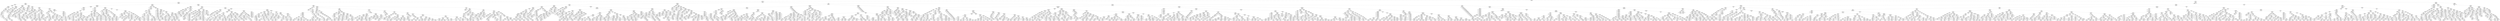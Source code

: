 digraph DecisionTree {
	rankdir=TD;
	node [shape=box];
	140607099166560 [label="Class: 0
Payment Format = 3
IG: 0.4171769118008606"];
	140606882433872 [label="Class: 1
Amount Received <= 2422.47
IG: 0.0747504703225994"];
	140607099166560 -> 140606882433872;
	140606882431952 [label="Class: 1
Amount Received <= 230.32
IG: 0.16122760049108764"];
	140606882433872 -> 140606882431952;
	140606882432432 [label="Class: 0
Amount Received <= 80.43
IG: 0.1356889976190777"];
	140606882431952 -> 140606882432432;
	140606882433632 [label="Class: 0
Account <= 20686.0
IG: 0.028762287043041027"];
	140606882432432 -> 140606882433632;
	140606882434544 [label="Class: 0
Payment Currency = 3
IG: 0.10162261443503537"];
	140606882433632 -> 140606882434544;
	140606882431232 [label="Class: 0
Account.1 <= 47318.0
IG: 0.21347342556281584"];
	140606882434544 -> 140606882431232;
	140606882434592 [label="Class: 0
"];
	140606882431232 -> 140606882434592;
	140606882434064 [label="Class: 0
Account.1 <= 102497.0
IG: 0.30270833863087854"];
	140606882431232 -> 140606882434064;
	140606882431184 [label="Class: 1
Account.1 <= 76227.0
IG: 0.3823988815585906"];
	140606882434064 -> 140606882431184;
	140606882434160 [label="Class: 0
"];
	140606882431184 -> 140606882434160;
	140606882431088 [label="Class: 1
Amount Received <= 25.22
IG: 0.22414307187886195"];
	140606882431184 -> 140606882431088;
	140606882432672 [label="Class: 1
Hour <= 12.0
IG: 0.18899236576376544"];
	140606882431088 -> 140606882432672;
	140606882433920 [label="Class: 1
Minute <= 41.0
IG: 0.11690560181017884"];
	140606882432672 -> 140606882433920;
	140606882431040 [label="Class: 1
To Bank <= 23691.0
IG: 0.0847475977402341"];
	140606882433920 -> 140606882431040;
	140606882432288 [label="Class: 1
Account <= 16091.0
IG: 0.06415314347957884"];
	140606882431040 -> 140606882432288;
	140607099170352 [label="Class: 1
Date = 1
IG: 0.03518336773253014"];
	140606882432288 -> 140607099170352;
	140606882432960 [label="Class: 0
"];
	140607099170352 -> 140606882432960;
	140606882435216 [label="Class: 1
Date = 6
IG: 0.028057693885051777"];
	140607099170352 -> 140606882435216;
	140606882437232 [label="Class: 0
"];
	140606882435216 -> 140606882437232;
	140606882436032 [label="Class: 1
Date = 8
IG: 0.029768712389638685"];
	140606882435216 -> 140606882436032;
	140606882437520 [label="Class: 0
"];
	140606882436032 -> 140606882437520;
	140606882435600 [label="Class: 1
Date = 5
IG: 0.02641792991227207"];
	140606882436032 -> 140606882435600;
	140606882437760 [label="Class: 0
"];
	140606882435600 -> 140606882437760;
	140606882432624 [label="Class: 1
Date = 7
IG: 0.028257184802551794"];
	140606882435600 -> 140606882432624;
	140606882438000 [label="Class: 0
"];
	140606882432624 -> 140606882438000;
	140606882436944 [label="Class: 1
Date = 4
IG: 0.02434452952082458"];
	140606882432624 -> 140606882436944;
	140606882435552 [label="Class: 0
"];
	140606882436944 -> 140606882435552;
	140606882435840 [label="Class: 1
"];
	140606882436944 -> 140606882435840;
	140606882435408 [label="Class: 0
"];
	140606882432288 -> 140606882435408;
	140606882434352 [label="Class: 0
"];
	140606882431040 -> 140606882434352;
	140606882434976 [label="Class: 0
"];
	140606882433920 -> 140606882434976;
	140606882431136 [label="Class: 0
"];
	140606882432672 -> 140606882431136;
	140606882434016 [label="Class: 0
"];
	140606882431088 -> 140606882434016;
	140606882431904 [label="Class: 0
"];
	140606882434064 -> 140606882431904;
	140606882434448 [label="Class: 0
"];
	140606882434544 -> 140606882434448;
	140606882431328 [label="Class: 0
"];
	140606882433632 -> 140606882431328;
	140606882432000 [label="Class: 0
Account <= 88565.0
IG: 0.09729966153477243"];
	140606882432432 -> 140606882432000;
	140606882432144 [label="Class: 0
Account.1 <= 136825.0
IG: 0.10946249330873348"];
	140606882432000 -> 140606882432144;
	140606882436464 [label="Class: 0
Payment Currency = 14
IG: 0.05325595368620567"];
	140606882432144 -> 140606882436464;
	140606882433968 [label="Class: 1
Date = 2
IG: 0.7113400676666566"];
	140606882436464 -> 140606882433968;
	140606882438336 [label="Class: 1
Hour <= 6.0
IG: 0.2750867154963652"];
	140606882433968 -> 140606882438336;
	140606882438432 [label="Class: 1
Account.1 <= 20742.0
IG: 0.07482252220717153"];
	140606882438336 -> 140606882438432;
	140606882435264 [label="Class: 1
From Bank <= 118.0
IG: 0.031343203607314324"];
	140606882438432 -> 140606882435264;
	140606882437472 [label="Class: 0
"];
	140606882435264 -> 140606882437472;
	140606882436512 [label="Class: 1
From Bank <= 119.0
IG: 0.020358875256176925"];
	140606882435264 -> 140606882436512;
	140606882433008 [label="Class: 1
"];
	140606882436512 -> 140606882433008;
	140606882438912 [label="Class: 0
"];
	140606882436512 -> 140606882438912;
	140606882431856 [label="Class: 0
"];
	140606882438432 -> 140606882431856;
	140606882434112 [label="Class: 0
"];
	140606882438336 -> 140606882434112;
	140606882435696 [label="Class: 0
"];
	140606882433968 -> 140606882435696;
	140606882438048 [label="Class: 0
Receiving Currency = 0
IG: 0.043609080383951726"];
	140606882436464 -> 140606882438048;
	140606882434832 [label="Class: 0
Account <= 28959.0
IG: 0.08781483989217054"];
	140606882438048 -> 140606882434832;
	140606882437424 [label="Class: 0
Account <= 16335.0
IG: 0.1893410199150708"];
	140606882434832 -> 140606882437424;
	140606882433488 [label="Class: 0
"];
	140606882437424 -> 140606882433488;
	140606882435648 [label="Class: 0
Amount Received <= 121.87
IG: 0.1743263338119697"];
	140606882437424 -> 140606882435648;
	140606882438384 [label="Class: 0
"];
	140606882435648 -> 140606882438384;
	140606882436704 [label="Class: 0
Amount Received <= 145.68
IG: 0.4399391160178744"];
	140606882435648 -> 140606882436704;
	140606882432240 [label="Class: 1
Amount Received <= 142.63
IG: 0.635274186422608"];
	140606882436704 -> 140606882432240;
	140606882439776 [label="Class: 0
"];
	140606882432240 -> 140606882439776;
	140606882440256 [label="Class: 1
Hour <= 14.0
IG: 0.10107265234230944"];
	140606882432240 -> 140606882440256;
	140606882439968 [label="Class: 1
Account <= 24701.0
IG: 0.061544369729487985"];
	140606882440256 -> 140606882439968;
	140606882438816 [label="Class: 1
To Bank <= 17748.0
IG: 0.05959625040204064"];
	140606882439968 -> 140606882438816;
	140606882439728 [label="Class: 1
Account <= 19306.0
IG: 0.018095246922745195"];
	140606882438816 -> 140606882439728;
	140606882438864 [label="Class: 0
"];
	140606882439728 -> 140606882438864;
	140606882440016 [label="Class: 1
Account <= 20333.0
IG: 0.019191131660222294"];
	140606882439728 -> 140606882440016;
	140606882435888 [label="Class: 0
"];
	140606882440016 -> 140606882435888;
	140606882441552 [label="Class: 1
To Bank <= 1.0
IG: 0.02065839100315038"];
	140606882440016 -> 140606882441552;
	140606882440304 [label="Class: 0
"];
	140606882441552 -> 140606882440304;
	140606882439488 [label="Class: 1
Hour <= 3.0
IG: 0.014941426366082138"];
	140606882441552 -> 140606882439488;
	140606882438480 [label="Class: 0
"];
	140606882439488 -> 140606882438480;
	140606882441696 [label="Class: 1
"];
	140606882439488 -> 140606882441696;
	140606882440688 [label="Class: 0
"];
	140606882438816 -> 140606882440688;
	140606882441168 [label="Class: 0
"];
	140606882439968 -> 140606882441168;
	140606882440736 [label="Class: 0
"];
	140606882440256 -> 140606882440736;
	140606882439344 [label="Class: 0
"];
	140606882436704 -> 140606882439344;
	140606882431664 [label="Class: 0
"];
	140606882434832 -> 140606882431664;
	140606882433248 [label="Class: 0
"];
	140606882438048 -> 140606882433248;
	140606882437952 [label="Class: 0
Payment Currency = 3
IG: 0.2384135625764895"];
	140606882432144 -> 140606882437952;
	140606882440640 [label="Class: 1
To Bank <= 15055.0
IG: 0.29150826718549117"];
	140606882437952 -> 140606882440640;
	140606882431568 [label="Class: 1
Minute <= 31.0
IG: 0.08863729728903169"];
	140606882440640 -> 140606882431568;
	140606882434688 [label="Class: 1
Date = 9
IG: 0.8655084865569406"];
	140606882431568 -> 140606882434688;
	140606882440400 [label="Class: 1
From Bank <= 12.0
IG: 0.22820230131969005"];
	140606882434688 -> 140606882440400;
	140606882441600 [label="Class: 1
From Bank <= 11.0
IG: 0.020358875256176925"];
	140606882440400 -> 140606882441600;
	140606882437712 [label="Class: 0
"];
	140606882441600 -> 140606882437712;
	140606882435168 [label="Class: 1
"];
	140606882441600 -> 140606882435168;
	140606882437328 [label="Class: 0
"];
	140606882440400 -> 140606882437328;
	140606882440208 [label="Class: 0
"];
	140606882434688 -> 140606882440208;
	140606882436080 [label="Class: 1
Date = 2
IG: 0.08757064836227607"];
	140606882431568 -> 140606882436080;
	140606882440112 [label="Class: 1
Minute <= 47.0
IG: 0.07538463098024269"];
	140606882436080 -> 140606882440112;
	140606882442656 [label="Class: 1
Account <= 67855.0
IG: 0.012175694693697434"];
	140606882440112 -> 140606882442656;
	140606882439152 [label="Class: 1
To Bank <= 13858.0
IG: 0.008383799282624005"];
	140606882442656 -> 140606882439152;
	140606882439248 [label="Class: 1
Amount Received <= 211.15
IG: 0.008625209235018472"];
	140606882439152 -> 140606882439248;
	140606882441984 [label="Class: 1
Amount Received <= 171.75
IG: 0.005555683467880379"];
	140606882439248 -> 140606882441984;
	140606882443568 [label="Class: 1
From Bank <= 1.0
IG: 0.14719916721250495"];
	140606882441984 -> 140606882443568;
	140606882438624 [label="Class: 1
"];
	140606882443568 -> 140606882438624;
	140606882440544 [label="Class: 0
"];
	140606882443568 -> 140606882440544;
	140606882441840 [label="Class: 1
To Bank <= 20.0
IG: 0.017659330237579582"];
	140606882441984 -> 140606882441840;
	140606882433104 [label="Class: 0
"];
	140606882441840 -> 140606882433104;
	140606882442176 [label="Class: 1
Account <= 35051.0
IG: 0.011164291953784"];
	140606882441840 -> 140606882442176;
	140606882443232 [label="Class: 0
"];
	140606882442176 -> 140606882443232;
	140606882445008 [label="Class: 1
"];
	140606882442176 -> 140606882445008;
	140606882440592 [label="Class: 0
"];
	140606882439248 -> 140606882440592;
	140606882442992 [label="Class: 0
"];
	140606882439152 -> 140606882442992;
	140606882442128 [label="Class: 0
"];
	140606882442656 -> 140606882442128;
	140606882439584 [label="Class: 0
"];
	140606882440112 -> 140606882439584;
	140606882441744 [label="Class: 1
Date = 4
IG: 0.6269337134808574"];
	140606882436080 -> 140606882441744;
	140606882442608 [label="Class: 1
Minute <= 51.0
IG: 0.08989858686428553"];
	140606882441744 -> 140606882442608;
	140606882441072 [label="Class: 1
Amount Received <= 167.46
IG: 0.03844071208944848"];
	140606882442608 -> 140606882441072;
	140606882442368 [label="Class: 1
Hour <= 3.0
IG: 0.01778332351549214"];
	140606882441072 -> 140606882442368;
	140606882438672 [label="Class: 0
"];
	140606882442368 -> 140606882438672;
	140606882444432 [label="Class: 1
Receiving Currency = 0
IG: 0.01240794375917971"];
	140606882442368 -> 140606882444432;
	140606882439440 [label="Class: 0
"];
	140606882444432 -> 140606882439440;
	140606882443520 [label="Class: 1
Minute <= 33.0
IG: 0.019627346684457148"];
	140606882444432 -> 140606882443520;
	140606882443280 [label="Class: 0
"];
	140606882443520 -> 140606882443280;
	140606882443616 [label="Class: 1
Minute <= 34.0
IG: 0.021284021741609885"];
	140606882443520 -> 140606882443616;
	140606882442320 [label="Class: 0
"];
	140606882443616 -> 140606882442320;
	140606882446160 [label="Class: 1
From Bank <= 11.0
IG: 0.007618445663897168"];
	140606882443616 -> 140606882446160;
	140606882445728 [label="Class: 0
"];
	140606882446160 -> 140606882445728;
	140606882446352 [label="Class: 1
Account.1 <= 139939.0
IG: 0.00797909062712436"];
	140606882446160 -> 140606882446352;
	140606882437184 [label="Class: 0
"];
	140606882446352 -> 140606882437184;
	140606882443664 [label="Class: 1
Account.1 <= 157926.0
IG: 0.008462829010501757"];
	140606882446352 -> 140606882443664;
	140606882432720 [label="Class: 0
"];
	140606882443664 -> 140606882432720;
	140606882441216 [label="Class: 1
"];
	140606882443664 -> 140606882441216;
	140606882445248 [label="Class: 0
"];
	140606882441072 -> 140606882445248;
	140606882445056 [label="Class: 0
"];
	140606882442608 -> 140606882445056;
	140606882440928 [label="Class: 0
"];
	140606882441744 -> 140606882440928;
	140606882441312 [label="Class: 0
"];
	140606882440640 -> 140606882441312;
	140606882434400 [label="Class: 0
Date = 9
IG: 0.38916316448642896"];
	140606882437952 -> 140606882434400;
	140606882440832 [label="Class: 1
From Bank <= 220541.0
IG: 0.7911925437579678"];
	140606882434400 -> 140606882440832;
	140606882444480 [label="Class: 0
"];
	140606882440832 -> 140606882444480;
	140606882443424 [label="Class: 1
From Bank <= 223641.0
IG: 0.03675295386313879"];
	140606882440832 -> 140606882443424;
	140606882446544 [label="Class: 1
"];
	140606882443424 -> 140606882446544;
	140606882444768 [label="Class: 0
"];
	140606882443424 -> 140606882444768;
	140606882438528 [label="Class: 0
"];
	140606882434400 -> 140606882438528;
	140606882437040 [label="Class: 0
Date = 3
IG: 0.09531286274652273"];
	140606882432000 -> 140606882437040;
	140606882446592 [label="Class: 0
To Bank <= 2725.5
IG: 0.19604243790114348"];
	140606882437040 -> 140606882446592;
	140606882446880 [label="Class: 0
Account.1 <= 49439.0
IG: 0.6994286213186464"];
	140606882446592 -> 140606882446880;
	140606882447264 [label="Class: 1
Amount Paid <= 98.06
IG: 0.42225231299331234"];
	140606882446880 -> 140606882447264;
	140606882444720 [label="Class: 1
Hour <= 5.0
IG: 0.12658282622577746"];
	140606882447264 -> 140606882444720;
	140606882441936 [label="Class: 1
Minute <= 13.0
IG: 0.051623015270263375"];
	140606882444720 -> 140606882441936;
	140606882445152 [label="Class: 1
"];
	140606882441936 -> 140606882445152;
	140606882433824 [label="Class: 0
"];
	140606882441936 -> 140606882433824;
	140606882442416 [label="Class: 0
"];
	140606882444720 -> 140606882442416;
	140606882446256 [label="Class: 0
"];
	140606882447264 -> 140606882446256;
	140606882434784 [label="Class: 0
"];
	140606882446880 -> 140606882434784;
	140606882439632 [label="Class: 0
"];
	140606882446592 -> 140606882439632;
	140606882445440 [label="Class: 1
Date = 5
IG: 0.09834407857939165"];
	140606882437040 -> 140606882445440;
	140606882443184 [label="Class: 0
Minute <= 19.0
IG: 0.11062751949571659"];
	140606882445440 -> 140606882443184;
	140606882443040 [label="Class: 0
"];
	140606882443184 -> 140606882443040;
	140606882437904 [label="Class: 0
Minute <= 25.0
IG: 0.18840362903284447"];
	140606882443184 -> 140606882437904;
	140605415621104 [label="Class: 1
Minute <= 24.0
IG: 0.6372793123049374"];
	140606882437904 -> 140605415621104;
	140605415621152 [label="Class: 0
"];
	140605415621104 -> 140605415621152;
	140605415621200 [label="Class: 1
From Bank <= 238473.0
IG: 0.13602709726285123"];
	140605415621104 -> 140605415621200;
	140605415622352 [label="Class: 1
Account.1 <= 213062.0
IG: 0.0736771725189864"];
	140605415621200 -> 140605415622352;
	140605415621344 [label="Class: 1
Receiving Currency = 3
IG: 0.07554823688226853"];
	140605415622352 -> 140605415621344;
	140605415621632 [label="Class: 0
"];
	140605415621344 -> 140605415621632;
	140605415623504 [label="Class: 1
Amount Received <= 183.08
IG: 0.022779031836375266"];
	140605415621344 -> 140605415623504;
	140605415620768 [label="Class: 1
Payment Currency = 11
IG: 0.014286605975614874"];
	140605415623504 -> 140605415620768;
	140605415620864 [label="Class: 1
"];
	140605415620768 -> 140605415620864;
	140605415622976 [label="Class: 1
Hour <= 8.0
IG: 0.10951057172732431"];
	140605415620768 -> 140605415622976;
	140605415623456 [label="Class: 1
Account <= 285238.0
IG: 0.027181991903672632"];
	140605415622976 -> 140605415623456;
	140605415620672 [label="Class: 1
From Bank <= 21831.0
IG: 0.014941426366082138"];
	140605415623456 -> 140605415620672;
	140605415623264 [label="Class: 0
"];
	140605415620672 -> 140605415623264;
	140605415622016 [label="Class: 1
From Bank <= 38430.0
IG: 0.01643368731368594"];
	140605415620672 -> 140605415622016;
	140605415623696 [label="Class: 0
"];
	140605415622016 -> 140605415623696;
	140605415621056 [label="Class: 1
From Bank <= 132523.0
IG: 0.020358875256176925"];
	140605415622016 -> 140605415621056;
	140605415622208 [label="Class: 0
"];
	140605415621056 -> 140605415622208;
	140605415622496 [label="Class: 1
"];
	140605415621056 -> 140605415622496;
	140605415623360 [label="Class: 0
"];
	140605415623456 -> 140605415623360;
	140605415620816 [label="Class: 0
"];
	140605415622976 -> 140605415620816;
	140605415623072 [label="Class: 0
"];
	140605415623504 -> 140605415623072;
	140605415622832 [label="Class: 0
"];
	140605415622352 -> 140605415622832;
	140605415622400 [label="Class: 0
"];
	140605415621200 -> 140605415622400;
	140605415621776 [label="Class: 0
Account <= 114081.5
IG: 0.339789023489086"];
	140606882437904 -> 140605415621776;
	140605415621392 [label="Class: 1
Account <= 92610.0
IG: 0.6689471410549046"];
	140605415621776 -> 140605415621392;
	140605415624368 [label="Class: 1
Payment Currency = 0
IG: 0.31499152712449324"];
	140605415621392 -> 140605415624368;
	140605415624080 [label="Class: 1
To Bank <= 16224.0
IG: 0.09226922198916358"];
	140605415624368 -> 140605415624080;
	140605415624464 [label="Class: 1
Amount Received <= 187.85
IG: 0.036523692493099835"];
	140605415624080 -> 140605415624464;
	140605415623216 [label="Class: 1
Minute <= 49.0
IG: 0.027181991903672632"];
	140605415624464 -> 140605415623216;
	140605415620912 [label="Class: 1
From Bank <= 18617.0
IG: 0.014941426366082138"];
	140605415623216 -> 140605415620912;
	140605415624512 [label="Class: 0
"];
	140605415620912 -> 140605415624512;
	140605415621536 [label="Class: 1
From Bank <= 21174.0
IG: 0.01643368731368594"];
	140605415620912 -> 140605415621536;
	140605415622448 [label="Class: 0
"];
	140605415621536 -> 140605415622448;
	140605415624416 [label="Class: 1
From Bank <= 27637.0
IG: 0.020358875256176925"];
	140605415621536 -> 140605415624416;
	140605415623552 [label="Class: 1
"];
	140605415624416 -> 140605415623552;
	140605415622304 [label="Class: 0
"];
	140605415624416 -> 140605415622304;
	140605415624848 [label="Class: 0
"];
	140605415623216 -> 140605415624848;
	140605415624224 [label="Class: 0
"];
	140605415624464 -> 140605415624224;
	140605415622544 [label="Class: 0
"];
	140605415624080 -> 140605415622544;
	140605415624608 [label="Class: 0
"];
	140605415624368 -> 140605415624608;
	140605415624992 [label="Class: 0
"];
	140605415621392 -> 140605415624992;
	140605415622592 [label="Class: 0
"];
	140605415621776 -> 140605415622592;
	140606882440064 [label="Class: 1
Account <= 172324.0
IG: 0.09627273184940333"];
	140606882445440 -> 140606882440064;
	140605415623600 [label="Class: 0
Date = 0
IG: 0.09116258213769968"];
	140606882440064 -> 140605415623600;
	140605415624560 [label="Class: 0
"];
	140605415623600 -> 140605415624560;
	140605415626192 [label="Class: 1
To Bank <= 1490.0
IG: 0.056417334764103266"];
	140605415623600 -> 140605415626192;
	140605415625712 [label="Class: 1
Amount Paid <= 168.48
IG: 0.20906410605887216"];
	140605415626192 -> 140605415625712;
	140605415625664 [label="Class: 1
Hour <= 14.0
IG: 0.16831551926044724"];
	140605415625712 -> 140605415625664;
	140605415624944 [label="Class: 1
Date = 2
IG: 0.06454602389278663"];
	140605415625664 -> 140605415624944;
	140605415626000 [label="Class: 0
"];
	140605415624944 -> 140605415626000;
	140605415622112 [label="Class: 1
Amount Paid <= 134.14
IG: 0.04236543300478113"];
	140605415624944 -> 140605415622112;
	140605415624752 [label="Class: 1
To Bank <= 12.0
IG: 0.4960700167736959"];
	140605415622112 -> 140605415624752;
	140605415624704 [label="Class: 1
Date = 7
IG: 0.20681030846764403"];
	140605415624752 -> 140605415624704;
	140605415623408 [label="Class: 1
To Bank <= 1.0
IG: 0.05464459407655332"];
	140605415624704 -> 140605415623408;
	140605415622784 [label="Class: 0
"];
	140605415623408 -> 140605415622784;
	140605415623120 [label="Class: 1
To Bank <= 10.0
IG: 0.03675295386313879"];
	140605415623408 -> 140605415623120;
	140605415624032 [label="Class: 0
"];
	140605415623120 -> 140605415624032;
	140605415627248 [label="Class: 1
"];
	140605415623120 -> 140605415627248;
	140605415627920 [label="Class: 0
"];
	140605415624704 -> 140605415627920;
	140605415625088 [label="Class: 0
"];
	140605415624752 -> 140605415625088;
	140605415622640 [label="Class: 1
Date = 7
IG: 0.04600166816864856"];
	140605415622112 -> 140605415622640;
	140605415621728 [label="Class: 0
"];
	140605415622640 -> 140605415621728;
	140605415627824 [label="Class: 1
Receiving Currency = 0
IG: 0.030977918244896124"];
	140605415622640 -> 140605415627824;
	140605415626960 [label="Class: 0
"];
	140605415627824 -> 140605415626960;
	140605415621008 [label="Class: 1
Date = 8
IG: 0.02966446883789106"];
	140605415627824 -> 140605415621008;
	140605415627056 [label="Class: 0
"];
	140605415621008 -> 140605415627056;
	140605415623648 [label="Class: 1
Receiving Currency = 11
IG: 0.020927397881372767"];
	140605415621008 -> 140605415623648;
	140605415621920 [label="Class: 0
"];
	140605415623648 -> 140605415621920;
	140605415628208 [label="Class: 1
From Bank <= 138395.0
IG: 0.014558794898954425"];
	140605415623648 -> 140605415628208;
	140605415628544 [label="Class: 1
Minute <= 56.0
IG: 0.015115508784527623"];
	140605415628208 -> 140605415628544;
	140605415626720 [label="Class: 1
"];
	140605415628544 -> 140605415626720;
	140605415625232 [label="Class: 0
"];
	140605415628544 -> 140605415625232;
	140605415628160 [label="Class: 0
"];
	140605415628208 -> 140605415628160;
	140605415626432 [label="Class: 0
"];
	140605415625664 -> 140605415626432;
	140605415623936 [label="Class: 0
"];
	140605415625712 -> 140605415623936;
	140605415623024 [label="Class: 0
From Bank <= 17759.0
IG: 0.26221825699697443"];
	140605415626192 -> 140605415623024;
	140605415628400 [label="Class: 1
Date = 4
IG: 0.10928193290548294"];
	140605415623024 -> 140605415628400;
	140605415627296 [label="Class: 0
"];
	140605415628400 -> 140605415627296;
	140605415626624 [label="Class: 1
Account.1 <= 125504.0
IG: 0.08780994994198577"];
	140605415628400 -> 140605415626624;
	140605415625952 [label="Class: 1
Date = 7
IG: 0.12662848100273794"];
	140605415626624 -> 140605415625952;
	140605415626912 [label="Class: 0
"];
	140605415625952 -> 140605415626912;
	140605415630080 [label="Class: 1
Date = 1
IG: 0.15153795415126126"];
	140605415625952 -> 140605415630080;
	140605415628496 [label="Class: 0
"];
	140605415630080 -> 140605415628496;
	140605415630272 [label="Class: 1
Date = 8
IG: 0.06825701000409218"];
	140605415630080 -> 140605415630272;
	140605415628784 [label="Class: 0
"];
	140605415630272 -> 140605415628784;
	140605415622160 [label="Class: 1
Date = 9
IG: 0.0759909233202109"];
	140605415630272 -> 140605415622160;
	140605415627488 [label="Class: 0
"];
	140605415622160 -> 140605415627488;
	140605415625328 [label="Class: 1
To Bank <= 111764.0
IG: 0.0262198334733173"];
	140605415622160 -> 140605415625328;
	140605415627728 [label="Class: 1
Account <= 103118.0
IG: 0.2596890310391575"];
	140605415625328 -> 140605415627728;
	140605415629168 [label="Class: 1
Payment Currency = 0
IG: 0.16198953427833138"];
	140605415627728 -> 140605415629168;
	140605415630368 [label="Class: 1
"];
	140605415629168 -> 140605415630368;
	140605415630992 [label="Class: 0
"];
	140605415629168 -> 140605415630992;
	140605415622928 [label="Class: 0
"];
	140605415627728 -> 140605415622928;
	140605415629024 [label="Class: 1
To Bank <= 147085.0
IG: 0.12378865006764952"];
	140605415625328 -> 140605415629024;
	140605415629552 [label="Class: 1
Amount Received <= 125.72
IG: 0.051105928633581245"];
	140605415629024 -> 140605415629552;
	140605415628064 [label="Class: 1
"];
	140605415629552 -> 140605415628064;
	140605415631232 [label="Class: 0
"];
	140605415629552 -> 140605415631232;
	140605415631040 [label="Class: 0
"];
	140605415629024 -> 140605415631040;
	140605415622688 [label="Class: 0
From Bank <= 15447.0
IG: 0.7526030018344674"];
	140605415626624 -> 140605415622688;
	140605415630800 [label="Class: 0
"];
	140605415622688 -> 140605415630800;
	140605415625280 [label="Class: 1
Account.1 <= 156956.0
IG: 0.22018563702944932"];
	140605415622688 -> 140605415625280;
	140605415626384 [label="Class: 1
Receiving Currency = 0
IG: 0.15344144093376189"];
	140605415625280 -> 140605415626384;
	140605415626528 [label="Class: 1
To Bank <= 21813.0
IG: 0.06780705740511278"];
	140605415626384 -> 140605415626528;
	140605415629456 [label="Class: 1
From Bank <= 15747.0
IG: 0.03840311739988261"];
	140605415626528 -> 140605415629456;
	140605415629696 [label="Class: 0
"];
	140605415629456 -> 140605415629696;
	140605415623888 [label="Class: 1
Account <= 112549.0
IG: 0.009205464678566205"];
	140605415629456 -> 140605415623888;
	140605415629744 [label="Class: 0
"];
	140605415623888 -> 140605415629744;
	140605415631616 [label="Class: 1
Account <= 115755.0
IG: 0.011164291953784"];
	140605415623888 -> 140605415631616;
	140605415632864 [label="Class: 0
"];
	140605415631616 -> 140605415632864;
	140605415631568 [label="Class: 1
"];
	140605415631616 -> 140605415631568;
	140605415626816 [label="Class: 0
"];
	140605415626528 -> 140605415626816;
	140605415625616 [label="Class: 0
"];
	140605415626384 -> 140605415625616;
	140605415624656 [label="Class: 0
"];
	140605415625280 -> 140605415624656;
	140605415626768 [label="Class: 0
"];
	140605415623024 -> 140605415626768;
	140605415621872 [label="Class: 1
To Bank <= 24144.0
IG: 0.046357141380717226"];
	140606882440064 -> 140605415621872;
	140605415631472 [label="Class: 1
Hour <= 0.0
IG: 0.04271332450191373"];
	140605415621872 -> 140605415631472;
	140605415623792 [label="Class: 0
"];
	140605415631472 -> 140605415623792;
	140605415621440 [label="Class: 1
Account <= 249515.0
IG: 0.025737224054198204"];
	140605415631472 -> 140605415621440;
	140605415630560 [label="Class: 1
Amount Received <= 140.15
IG: 0.31480498075409186"];
	140605415621440 -> 140605415630560;
	140605415631904 [label="Class: 1
Date = 0
IG: 0.06931734367349518"];
	140605415630560 -> 140605415631904;
	140605415632480 [label="Class: 0
"];
	140605415631904 -> 140605415632480;
	140605415631136 [label="Class: 1
Date = 4
IG: 0.051394521186254705"];
	140605415631904 -> 140605415631136;
	140605415633152 [label="Class: 0
"];
	140605415631136 -> 140605415633152;
	140605415632384 [label="Class: 1
Date = 7
IG: 0.05591979938285879"];
	140605415631136 -> 140605415632384;
	140605415629936 [label="Class: 0
"];
	140605415632384 -> 140605415629936;
	140605415634208 [label="Class: 1
Minute <= 3.0
IG: 0.037358903276637545"];
	140605415632384 -> 140605415634208;
	140605415633440 [label="Class: 1
Receiving Currency = 3
IG: 0.04756393869979427"];
	140605415634208 -> 140605415633440;
	140605415628304 [label="Class: 1
Account.1 <= 2242.0
IG: 0.011164291953784"];
	140605415633440 -> 140605415628304;
	140605415631712 [label="Class: 0
"];
	140605415628304 -> 140605415631712;
	140605415625856 [label="Class: 1
"];
	140605415628304 -> 140605415625856;
	140605415635072 [label="Class: 0
"];
	140605415633440 -> 140605415635072;
	140605415630656 [label="Class: 1
Date = 1
IG: 0.10095220103859998"];
	140605415634208 -> 140605415630656;
	140605415632912 [label="Class: 0
"];
	140605415630656 -> 140605415632912;
	140605415633056 [label="Class: 1
Date = 8
IG: 0.0593354023020759"];
	140605415630656 -> 140605415633056;
	140605415629264 [label="Class: 0
"];
	140605415633056 -> 140605415629264;
	140605415634496 [label="Class: 1
Minute <= 48.0
IG: 0.053620059675639486"];
	140605415633056 -> 140605415634496;
	140605415635408 [label="Class: 1
From Bank <= 27241.0
IG: 0.04163174592831087"];
	140605415634496 -> 140605415635408;
	140605415633968 [label="Class: 1
"];
	140605415635408 -> 140605415633968;
	140605415627104 [label="Class: 0
"];
	140605415635408 -> 140605415627104;
	140605415630608 [label="Class: 0
"];
	140605415634496 -> 140605415630608;
	140605415628976 [label="Class: 0
"];
	140605415630560 -> 140605415628976;
	140605415620720 [label="Class: 1
Date = 2
IG: 0.032881833584835984"];
	140605415621440 -> 140605415620720;
	140605415635936 [label="Class: 0
"];
	140605415620720 -> 140605415635936;
	140605415632624 [label="Class: 1
Date = 1
IG: 0.025019302253792453"];
	140605415620720 -> 140605415632624;
	140605415633536 [label="Class: 0
"];
	140605415632624 -> 140605415633536;
	140605415633920 [label="Class: 1
Date = 0
IG: 0.01352086014885967"];
	140605415632624 -> 140605415633920;
	140605415633200 [label="Class: 1
Minute <= 11.0
IG: 0.4675797783035006"];
	140605415633920 -> 140605415633200;
	140605415629360 [label="Class: 1
To Bank <= 1502.0
IG: 0.15012795732912615"];
	140605415633200 -> 140605415629360;
	140605415635552 [label="Class: 1
Receiving Currency = 3
IG: 0.02888032076113526"];
	140605415629360 -> 140605415635552;
	140605415625520 [label="Class: 1
Minute <= 5.0
IG: 0.03675295386313879"];
	140605415635552 -> 140605415625520;
	140605415630416 [label="Class: 0
"];
	140605415625520 -> 140605415630416;
	140605415636224 [label="Class: 1
"];
	140605415625520 -> 140605415636224;
	140605415635360 [label="Class: 0
"];
	140605415635552 -> 140605415635360;
	140605415635984 [label="Class: 0
"];
	140605415629360 -> 140605415635984;
	140605415631664 [label="Class: 0
"];
	140605415633200 -> 140605415631664;
	140605415627536 [label="Class: 1
Hour <= 12.0
IG: 0.008345778292438766"];
	140605415633920 -> 140605415627536;
	140605415630704 [label="Class: 1
From Bank <= 2385.0
IG: 0.27220819805001834"];
	140605415627536 -> 140605415630704;
	140605415629648 [label="Class: 1
Account <= 372714.0
IG: 0.03451213047207839"];
	140605415630704 -> 140605415629648;
	140605415636512 [label="Class: 1
Date = 4
IG: 0.025145002930009014"];
	140605415629648 -> 140605415636512;
	140605415636032 [label="Class: 0
"];
	140605415636512 -> 140605415636032;
	140605415636608 [label="Class: 1
Account.1 <= 211066.0
IG: 0.013463761512919711"];
	140605415636512 -> 140605415636608;
	140605415628736 [label="Class: 1
Amount Received <= 213.85
IG: 0.009405052550998737"];
	140605415636608 -> 140605415628736;
	140605415634448 [label="Class: 1
"];
	140605415628736 -> 140605415634448;
	140605415634112 [label="Class: 0
"];
	140605415628736 -> 140605415634112;
	140605415636272 [label="Class: 0
"];
	140605415636608 -> 140605415636272;
	140605415636320 [label="Class: 0
"];
	140605415629648 -> 140605415636320;
	140605415635648 [label="Class: 0
"];
	140605415630704 -> 140605415635648;
	140605415635264 [label="Class: 1
Date = 7
IG: 0.04041380970594485"];
	140605415627536 -> 140605415635264;
	140605407166528 [label="Class: 0
"];
	140605415635264 -> 140605407166528;
	140605407167680 [label="Class: 1
Hour <= 13.0
IG: 0.009189731979829696"];
	140605415635264 -> 140605407167680;
	140605407167920 [label="Class: 0
"];
	140605407167680 -> 140605407167920;
	140605407167488 [label="Class: 1
Amount Paid <= 219.12
IG: 0.006243078952708064"];
	140605407167680 -> 140605407167488;
	140605407167968 [label="Class: 1
Hour <= 16.0
IG: 0.005710204701347699"];
	140605407167488 -> 140605407167968;
	140605407168064 [label="Class: 1
Amount Received <= 199.07
IG: 0.005489294262206221"];
	140605407167968 -> 140605407168064;
	140605407167152 [label="Class: 1
"];
	140605407168064 -> 140605407167152;
	140605407167056 [label="Class: 1
"];
	140605407168064 -> 140605407167056;
	140605407168736 [label="Class: 1
Amount Received <= 96.66
IG: 0.19252405375282666"];
	140605407167968 -> 140605407168736;
	140605407168160 [label="Class: 1
"];
	140605407168736 -> 140605407168160;
	140605407169072 [label="Class: 0
"];
	140605407168736 -> 140605407169072;
	140605407168256 [label="Class: 0
"];
	140605407167488 -> 140605407168256;
	140605415633248 [label="Class: 1
From Bank <= 19890.0
IG: 0.4653457811603642"];
	140605415621872 -> 140605415633248;
	140605407166816 [label="Class: 1
Receiving Currency = 0
IG: 0.22396697015346756"];
	140605415633248 -> 140605407166816;
	140605407169120 [label="Class: 0
"];
	140605407166816 -> 140605407169120;
	140605407170128 [label="Class: 1
Minute <= 26.0
IG: 0.16131520415846878"];
	140605407166816 -> 140605407170128;
	140605407166576 [label="Class: 1
To Bank <= 221198.0
IG: 0.0668129102034"];
	140605407170128 -> 140605407166576;
	140605407167536 [label="Class: 1
Amount Received <= 203.02
IG: 0.06961987261088931"];
	140605407166576 -> 140605407167536;
	140605407169456 [label="Class: 1
Hour <= 16.0
IG: 0.04084806661339724"];
	140605407167536 -> 140605407169456;
	140605407170080 [label="Class: 1
Date = 0
IG: 0.025813560720343784"];
	140605407169456 -> 140605407170080;
	140605407166672 [label="Class: 0
"];
	140605407170080 -> 140605407166672;
	140605407168016 [label="Class: 1
Date = 1
IG: 0.019593428227021162"];
	140605407170080 -> 140605407168016;
	140605407168208 [label="Class: 0
"];
	140605407168016 -> 140605407168208;
	140605407170032 [label="Class: 1
Date = 6
IG: 0.020812854600204614"];
	140605407168016 -> 140605407170032;
	140605407171376 [label="Class: 0
"];
	140605407170032 -> 140605407171376;
	140605407170896 [label="Class: 1
Date = 7
IG: 0.017801194807350873"];
	140605407170032 -> 140605407170896;
	140605407169264 [label="Class: 0
"];
	140605407170896 -> 140605407169264;
	140605407166624 [label="Class: 1
Date = 2
IG: 0.009405052550998737"];
	140605407170896 -> 140605407166624;
	140605407170944 [label="Class: 0
"];
	140605407166624 -> 140605407170944;
	140605407170224 [label="Class: 1
"];
	140605407166624 -> 140605407170224;
	140605407168496 [label="Class: 0
"];
	140605407169456 -> 140605407168496;
	140605407169888 [label="Class: 0
"];
	140605407167536 -> 140605407169888;
	140605407169936 [label="Class: 0
"];
	140605407166576 -> 140605407169936;
	140605407169840 [label="Class: 0
"];
	140605407170128 -> 140605407169840;
	140605407168688 [label="Class: 0
"];
	140605415633248 -> 140605407168688;
	140606882433584 [label="Class: 1
Account <= 56764.0
IG: 0.03766081008743405"];
	140606882431952 -> 140606882433584;
	140605407170464 [label="Class: 1
Account.1 <= 171387.0
IG: 0.08092538004366823"];
	140606882433584 -> 140605407170464;
	140605407167632 [label="Class: 0
Amount Received <= 536.22
IG: 0.08893057425884832"];
	140605407170464 -> 140605407167632;
	140605407170560 [label="Class: 0
Account <= 21536.0
IG: 0.13277434349862627"];
	140605407167632 -> 140605407170560;
	140605407171568 [label="Class: 0
Amount Received <= 311.7
IG: 0.11922344905918114"];
	140605407170560 -> 140605407171568;
	140605407167392 [label="Class: 0
"];
	140605407171568 -> 140605407167392;
	140605407170848 [label="Class: 0
Minute <= 22.0
IG: 0.17757611621219194"];
	140605407171568 -> 140605407170848;
	140605407171328 [label="Class: 0
"];
	140605407170848 -> 140605407171328;
	140605407172960 [label="Class: 0
Amount Paid <= 444.61
IG: 0.21287175906586076"];
	140605407170848 -> 140605407172960;
	140605407171952 [label="Class: 1
Minute <= 46.0
IG: 0.2264979970301536"];
	140605407172960 -> 140605407171952;
	140605407166768 [label="Class: 1
Date = 8
IG: 0.11385501074690596"];
	140605407171952 -> 140605407166768;
	140605407169984 [label="Class: 1
Payment Currency = 0
IG: 0.19351012775500417"];
	140605407166768 -> 140605407169984;
	140605407172768 [label="Class: 1
Amount Paid <= 378.51
IG: 0.06419961813080703"];
	140605407169984 -> 140605407172768;
	140605407172000 [label="Class: 1
Account <= 15044.0
IG: 0.020112248843957722"];
	140605407172768 -> 140605407172000;
	140605407171664 [label="Class: 1
Minute <= 42.0
IG: 0.022017248768971695"];
	140605407172000 -> 140605407171664;
	140605407169792 [label="Class: 1
Hour <= 5.0
IG: 0.01643368731368594"];
	140605407171664 -> 140605407169792;
	140605407169360 [label="Class: 0
"];
	140605407169792 -> 140605407169360;
	140605407167728 [label="Class: 1
From Bank <= 12.0
IG: 0.009205464678566205"];
	140605407169792 -> 140605407167728;
	140605407169648 [label="Class: 0
"];
	140605407167728 -> 140605407169648;
	140605407173200 [label="Class: 1
Account <= 5475.0
IG: 0.011164291953784"];
	140605407167728 -> 140605407173200;
	140605407173680 [label="Class: 0
"];
	140605407173200 -> 140605407173680;
	140605407168400 [label="Class: 1
"];
	140605407173200 -> 140605407168400;
	140605407169600 [label="Class: 0
"];
	140605407171664 -> 140605407169600;
	140605407172672 [label="Class: 0
"];
	140605407172000 -> 140605407172672;
	140605407172576 [label="Class: 0
"];
	140605407172768 -> 140605407172576;
	140605407172288 [label="Class: 0
"];
	140605407169984 -> 140605407172288;
	140605407170368 [label="Class: 1
To Bank <= 14325.0
IG: 0.3700985042108639"];
	140605407166768 -> 140605407170368;
	140605407171040 [label="Class: 1
Hour <= 15.0
IG: 0.18093088113440214"];
	140605407170368 -> 140605407171040;
	140605407168976 [label="Class: 1
From Bank <= 10581.0
IG: 0.1410530874734801"];
	140605407171040 -> 140605407168976;
	140605407174592 [label="Class: 1
Date = 4
IG: 0.07259721026681099"];
	140605407168976 -> 140605407174592;
	140605407167440 [label="Class: 0
"];
	140605407174592 -> 140605407167440;
	140605407171760 [label="Class: 1
Date = 5
IG: 0.07166685639742515"];
	140605407174592 -> 140605407171760;
	140605407173104 [label="Class: 0
"];
	140605407171760 -> 140605407173104;
	140605407175456 [label="Class: 1
Date = 0
IG: 0.06315217538111784"];
	140605407171760 -> 140605407175456;
	140605407167296 [label="Class: 0
"];
	140605407175456 -> 140605407167296;
	140605407175792 [label="Class: 1
Date = 2
IG: 0.05820717819732646"];
	140605407175456 -> 140605407175792;
	140605407174928 [label="Class: 0
"];
	140605407175792 -> 140605407174928;
	140605407172480 [label="Class: 1
Account.1 <= 121953.0
IG: 0.04129059857867978"];
	140605407175792 -> 140605407172480;
	140605407167248 [label="Class: 1
"];
	140605407172480 -> 140605407167248;
	140605407175648 [label="Class: 0
"];
	140605407172480 -> 140605407175648;
	140605407171904 [label="Class: 0
"];
	140605407168976 -> 140605407171904;
	140605407168448 [label="Class: 0
"];
	140605407171040 -> 140605407168448;
	140605407170512 [label="Class: 0
"];
	140605407170368 -> 140605407170512;
	140605407172816 [label="Class: 0
"];
	140605407171952 -> 140605407172816;
	140605407167344 [label="Class: 0
"];
	140605407172960 -> 140605407167344;
	140605407170416 [label="Class: 0
"];
	140605407170560 -> 140605407170416;
	140605407172144 [label="Class: 1
Account.1 <= 61366.0
IG: 0.03983001960266597"];
	140605407167632 -> 140605407172144;
	140605407175120 [label="Class: 0
Date = 0
IG: 0.05579732246586966"];
	140605407172144 -> 140605407175120;
	140605407174256 [label="Class: 0
"];
	140605407175120 -> 140605407174256;
	140605407174784 [label="Class: 0
Date = 2
IG: 0.06143897873723825"];
	140605407175120 -> 140605407174784;
	140605407174640 [label="Class: 0
"];
	140605407174784 -> 140605407174640;
	140605407167824 [label="Class: 0
Date = 7
IG: 0.07274150413238012"];
	140605407174784 -> 140605407167824;
	140605407174544 [label="Class: 0
"];
	140605407167824 -> 140605407174544;
	140605407177088 [label="Class: 0
Amount Received <= 1296.35
IG: 0.032897805362566146"];
	140605407167824 -> 140605407177088;
	140605407172624 [label="Class: 0
Minute <= 37.0
IG: 0.18963631306097173"];
	140605407177088 -> 140605407172624;
	140605407176032 [label="Class: 0
Date = 1
IG: 0.09148125724869793"];
	140605407172624 -> 140605407176032;
	140605407176512 [label="Class: 0
"];
	140605407176032 -> 140605407176512;
	140605407177520 [label="Class: 1
Account <= 19288.0
IG: 0.09085680503997773"];
	140605407176032 -> 140605407177520;
	140605407171280 [label="Class: 0
Account.1 <= 60756.0
IG: 0.7484188836318005"];
	140605407177520 -> 140605407171280;
	140605407171808 [label="Class: 0
"];
	140605407171280 -> 140605407171808;
	140605407172432 [label="Class: 1
From Bank <= 10.0
IG: 0.1455572768126473"];
	140605407171280 -> 140605407172432;
	140605407172528 [label="Class: 1
From Bank <= 1.0
IG: 0.051623015270263375"];
	140605407172432 -> 140605407172528;
	140605407177040 [label="Class: 0
"];
	140605407172528 -> 140605407177040;
	140605407170656 [label="Class: 1
"];
	140605407172528 -> 140605407170656;
	140605407177328 [label="Class: 0
"];
	140605407172432 -> 140605407177328;
	140605407172336 [label="Class: 1
Account.1 <= 25508.0
IG: 0.22844530758029735"];
	140605407177520 -> 140605407172336;
	140605407173392 [label="Class: 1
Date = 5
IG: 0.10869975459041831"];
	140605407172336 -> 140605407173392;
	140605407175360 [label="Class: 0
"];
	140605407173392 -> 140605407175360;
	140605407177280 [label="Class: 1
Date = 8
IG: 0.036330030066580754"];
	140605407173392 -> 140605407177280;
	140605407167008 [label="Class: 0
"];
	140605407177280 -> 140605407167008;
	140605407179056 [label="Class: 1
Payment Currency = 6
IG: 0.02810681205022947"];
	140605407177280 -> 140605407179056;
	140605407176848 [label="Class: 0
"];
	140605407179056 -> 140605407176848;
	140605407174304 [label="Class: 1
Account <= 27771.0
IG: 0.02049053488531527"];
	140605407179056 -> 140605407174304;
	140605407173920 [label="Class: 1
Date = 6
IG: 0.02830125661894381"];
	140605407174304 -> 140605407173920;
	140605407178912 [label="Class: 0
"];
	140605407173920 -> 140605407178912;
	140605407178336 [label="Class: 1
"];
	140605407173920 -> 140605407178336;
	140605407173872 [label="Class: 1
Receiving Currency = 13
IG: 0.5954136575773785"];
	140605407174304 -> 140605407173872;
	140605407170272 [label="Class: 1
"];
	140605407173872 -> 140605407170272;
	140605407179344 [label="Class: 0
"];
	140605407173872 -> 140605407179344;
	140605407177760 [label="Class: 0
From Bank <= 27217.0
IG: 0.5064926757327167"];
	140605407172336 -> 140605407177760;
	140605407169744 [label="Class: 0
"];
	140605407177760 -> 140605407169744;
	140605407180208 [label="Class: 1
From Bank <= 48309.0
IG: 0.51312681511739"];
	140605407177760 -> 140605407180208;
	140605407173248 [label="Class: 1
Amount Paid <= 796.07
IG: 0.2527422235428071"];
	140605407180208 -> 140605407173248;
	140605407176704 [label="Class: 1
Payment Currency = 0
IG: 0.09684624024099887"];
	140605407173248 -> 140605407176704;
	140605407179440 [label="Class: 0
"];
	140605407176704 -> 140605407179440;
	140605407177568 [label="Class: 1
Receiving Currency = 3
IG: 0.056519909132188566"];
	140605407176704 -> 140605407177568;
	140605407179968 [label="Class: 0
"];
	140605407177568 -> 140605407179968;
	140605407176656 [label="Class: 1
"];
	140605407177568 -> 140605407176656;
	140605407169312 [label="Class: 0
"];
	140605407173248 -> 140605407169312;
	140605407170320 [label="Class: 0
"];
	140605407180208 -> 140605407170320;
	140605407176560 [label="Class: 0
"];
	140605407172624 -> 140605407176560;
	140605407176320 [label="Class: 1
From Bank <= 1292.0
IG: 0.08825353385354617"];
	140605407177088 -> 140605407176320;
	140605407179920 [label="Class: 1
Minute <= 31.0
IG: 0.08505718965248943"];
	140605407176320 -> 140605407179920;
	140605407179776 [label="Class: 1
Receiving Currency = 10
IG: 0.03535140700827877"];
	140605407179920 -> 140605407179776;
	140605407179584 [label="Class: 0
"];
	140605407179776 -> 140605407179584;
	140605407181360 [label="Class: 1
From Bank <= 22.0
IG: 0.036276214033640786"];
	140605407179776 -> 140605407181360;
	140605407177616 [label="Class: 1
Amount Paid <= 1509.99
IG: 0.5068195295277178"];
	140605407181360 -> 140605407177616;
	140605407179152 [label="Class: 1
Account <= 11786.0
IG: 0.34058789331808365"];
	140605407177616 -> 140605407179152;
	140605407180064 [label="Class: 1
To Bank <= 20.0
IG: 0.04484623032230958"];
	140605407179152 -> 140605407180064;
	140605407180640 [label="Class: 1
Account <= 1704.0
IG: 0.02997312186759812"];
	140605407180064 -> 140605407180640;
	140605407174688 [label="Class: 0
"];
	140605407180640 -> 140605407174688;
	140605407178624 [label="Class: 1
Amount Received <= 1509.99
IG: 0.017659330237579582"];
	140605407180640 -> 140605407178624;
	140605407180352 [label="Class: 1
"];
	140605407178624 -> 140605407180352;
	140605407178864 [label="Class: 0
"];
	140605407178624 -> 140605407178864;
	140605407181792 [label="Class: 0
"];
	140605407180064 -> 140605407181792;
	140605407178672 [label="Class: 0
"];
	140605407179152 -> 140605407178672;
	140605407181408 [label="Class: 0
"];
	140605407177616 -> 140605407181408;
	140605407177232 [label="Class: 1
Date = 3
IG: 0.07754264252011167"];
	140605407181360 -> 140605407177232;
	140605407179680 [label="Class: 0
"];
	140605407177232 -> 140605407179680;
	140605407167584 [label="Class: 1
Date = 1
IG: 0.0707143810128214"];
	140605407177232 -> 140605407167584;
	140605407181744 [label="Class: 0
"];
	140605407167584 -> 140605407181744;
	140605407180976 [label="Class: 1
From Bank <= 213.0
IG: 0.044809068788740136"];
	140605407167584 -> 140605407180976;
	140605407175984 [label="Class: 1
Receiving Currency = 5
IG: 0.020665583320375075"];
	140605407180976 -> 140605407175984;
	140605407175168 [label="Class: 0
"];
	140605407175984 -> 140605407175168;
	140605407177424 [label="Class: 1
Receiving Currency = 2
IG: 0.021713602201002352"];
	140605407175984 -> 140605407177424;
	140605407182368 [label="Class: 0
"];
	140605407177424 -> 140605407182368;
	140605407176416 [label="Class: 1
"];
	140605407177424 -> 140605407176416;
	140605407180688 [label="Class: 1
Date = 6
IG: 0.596790839270028"];
	140605407180976 -> 140605407180688;
	140605407180928 [label="Class: 1
Payment Currency = 3
IG: 0.11667346025706389"];
	140605407180688 -> 140605407180928;
	140605407179536 [label="Class: 1
"];
	140605407180928 -> 140605407179536;
	140605407176752 [label="Class: 0
"];
	140605407180928 -> 140605407176752;
	140605407180736 [label="Class: 0
"];
	140605407180688 -> 140605407180736;
	140605407179488 [label="Class: 0
Payment Currency = 10
IG: 0.8281791276555359"];
	140605407179920 -> 140605407179488;
	140605407177472 [label="Class: 1
Date = 8
IG: 0.32397287544430686"];
	140605407179488 -> 140605407177472;
	140605407181264 [label="Class: 1
From Bank <= 116.0
IG: 0.020358875256176925"];
	140605407177472 -> 140605407181264;
	140605407174976 [label="Class: 0
"];
	140605407181264 -> 140605407174976;
	140605407182128 [label="Class: 1
"];
	140605407181264 -> 140605407182128;
	140605407182800 [label="Class: 0
"];
	140605407177472 -> 140605407182800;
	140605407169024 [label="Class: 0
"];
	140605407179488 -> 140605407169024;
	140605407178720 [label="Class: 0
Date = 3
IG: 0.09551789938808652"];
	140605407176320 -> 140605407178720;
	140605407171424 [label="Class: 0
"];
	140605407178720 -> 140605407171424;
	140605407180592 [label="Class: 0
Date = 4
IG: 0.1086792610888061"];
	140605407178720 -> 140605407180592;
	140605373596288 [label="Class: 0
"];
	140605407180592 -> 140605373596288;
	140605373597248 [label="Class: 1
Payment Currency = 3
IG: 0.08379454830305133"];
	140605407180592 -> 140605373597248;
	140605373596480 [label="Class: 1
Account <= 34822.0
IG: 0.1702911137517754"];
	140605373597248 -> 140605373596480;
	140605373595856 [label="Class: 1
Amount Received <= 2050.2
IG: 0.12185097963707714"];
	140605373596480 -> 140605373595856;
	140605373596528 [label="Class: 1
Hour <= 18.0
IG: 0.10749352239626886"];
	140605373595856 -> 140605373596528;
	140605373597440 [label="Class: 1
Receiving Currency = 3
IG: 0.06770585774584648"];
	140605373596528 -> 140605373597440;
	140605373595808 [label="Class: 1
Minute <= 50.0
IG: 0.05963758766298527"];
	140605373597440 -> 140605373595808;
	140605373596912 [label="Class: 1
"];
	140605373595808 -> 140605373596912;
	140605373599024 [label="Class: 0
"];
	140605373595808 -> 140605373599024;
	140605373597968 [label="Class: 0
"];
	140605373597440 -> 140605373597968;
	140605373596336 [label="Class: 0
"];
	140605373596528 -> 140605373596336;
	140605373597008 [label="Class: 0
"];
	140605373595856 -> 140605373597008;
	140605373595904 [label="Class: 0
"];
	140605373596480 -> 140605373595904;
	140605373597200 [label="Class: 0
From Bank <= 14387.0
IG: 0.3856544891978515"];
	140605373597248 -> 140605373597200;
	140605373596624 [label="Class: 1
Account.1 <= 25418.0
IG: 0.3631733406193025"];
	140605373597200 -> 140605373596624;
	140605373598640 [label="Class: 1
To Bank <= 17222.0
IG: 0.23779587492458637"];
	140605373596624 -> 140605373598640;
	140605373597872 [label="Class: 1
Receiving Currency = 0
IG: 0.19796461065910936"];
	140605373598640 -> 140605373597872;
	140605373598592 [label="Class: 1
Hour <= 13.0
IG: 0.13290258450697748"];
	140605373597872 -> 140605373598592;
	140605373597728 [label="Class: 1
"];
	140605373598592 -> 140605373597728;
	140605373599072 [label="Class: 0
"];
	140605373598592 -> 140605373599072;
	140605373598208 [label="Class: 0
"];
	140605373597872 -> 140605373598208;
	140605373596864 [label="Class: 0
"];
	140605373598640 -> 140605373596864;
	140605373598832 [label="Class: 0
"];
	140605373596624 -> 140605373598832;
	140605373598880 [label="Class: 0
"];
	140605373597200 -> 140605373598880;
	140605407173488 [label="Class: 1
Payment Currency = 3
IG: 0.06987650363750186"];
	140605407172144 -> 140605407173488;
	140605373599216 [label="Class: 1
To Bank <= 12.0
IG: 0.10481076180284554"];
	140605407173488 -> 140605373599216;
	140605373596720 [label="Class: 1
Receiving Currency = 3
IG: 0.03494847775838217"];
	140605373599216 -> 140605373596720;
	140605373598016 [label="Class: 1
Date = 5
IG: 0.014873915578825614"];
	140605373596720 -> 140605373598016;
	140605373598112 [label="Class: 0
"];
	140605373598016 -> 140605373598112;
	140605373599360 [label="Class: 1
Date = 7
IG: 0.015480788499405873"];
	140605373598016 -> 140605373599360;
	140605373597824 [label="Class: 0
"];
	140605373599360 -> 140605373597824;
	140605373599792 [label="Class: 1
Date = 2
IG: 0.013446118661306822"];
	140605373599360 -> 140605373599792;
	140605373596432 [label="Class: 0
"];
	140605373599792 -> 140605373596432;
	140605373598496 [label="Class: 1
Account <= 2524.0
IG: 0.005540506835366846"];
	140605373599792 -> 140605373598496;
	140605373596816 [label="Class: 0
"];
	140605373598496 -> 140605373596816;
	140605373600272 [label="Class: 1
Amount Received <= 537.47
IG: 0.0056414475728158164"];
	140605373598496 -> 140605373600272;
	140605373600320 [label="Class: 0
"];
	140605373600272 -> 140605373600320;
	140605373596000 [label="Class: 1
Amount Received <= 572.15
IG: 0.005750863651177218"];
	140605373600272 -> 140605373596000;
	140605373598064 [label="Class: 0
"];
	140605373596000 -> 140605373598064;
	140605373600176 [label="Class: 1
From Bank <= 1.0
IG: 0.004391400555369185"];
	140605373596000 -> 140605373600176;
	140605373600128 [label="Class: 0
"];
	140605373600176 -> 140605373600128;
	140605373601520 [label="Class: 1
Minute <= 0.0
IG: 0.004463537404863521"];
	140605373600176 -> 140605373601520;
	140605373598304 [label="Class: 0
"];
	140605373601520 -> 140605373598304;
	140605373597632 [label="Class: 1
Date = 9
IG: 0.00301890756469618"];
	140605373601520 -> 140605373597632;
	140605373598256 [label="Class: 0
"];
	140605373597632 -> 140605373598256;
	140605373601040 [label="Class: 1
Account <= 52959.0
IG: 0.0027214038203898297"];
	140605373597632 -> 140605373601040;
	140605373598784 [label="Class: 1
"];
	140605373601040 -> 140605373598784;
	140605373600656 [label="Class: 1
"];
	140605373601040 -> 140605373600656;
	140605373597776 [label="Class: 0
"];
	140605373596720 -> 140605373597776;
	140605373599936 [label="Class: 1
Amount Paid <= 1201.68
IG: 0.11911609626353359"];
	140605373599216 -> 140605373599936;
	140605373599312 [label="Class: 0
Amount Paid <= 1022.97
IG: 0.5763551525409014"];
	140605373599936 -> 140605373599312;
	140605373597680 [label="Class: 0
"];
	140605373599312 -> 140605373597680;
	140605373596048 [label="Class: 1
Account <= 16091.0
IG: 0.4988350945846749"];
	140605373599312 -> 140605373596048;
	140605373600992 [label="Class: 1
Account.1 <= 142964.0
IG: 0.08628240039414808"];
	140605373596048 -> 140605373600992;
	140605373599696 [label="Class: 1
From Bank <= 12.0
IG: 0.04431359955431119"];
	140605373600992 -> 140605373599696;
	140605373599168 [label="Class: 0
"];
	140605373599696 -> 140605373599168;
	140605373600032 [label="Class: 1
From Bank <= 15231.0
IG: 0.04855050704969291"];
	140605373599696 -> 140605373600032;
	140605373600560 [label="Class: 1
Account.1 <= 65110.0
IG: 0.04305652384723371"];
	140605373600032 -> 140605373600560;
	140605373602432 [label="Class: 0
"];
	140605373600560 -> 140605373602432;
	140605373602048 [label="Class: 1
Amount Received <= 1201.68
IG: 0.029632639239982272"];
	140605373600560 -> 140605373602048;
	140605373599888 [label="Class: 1
Date = 5
IG: 0.025875780345383834"];
	140605373602048 -> 140605373599888;
	140605373602720 [label="Class: 0
"];
	140605373599888 -> 140605373602720;
	140605373600848 [label="Class: 1
To Bank <= 3335.0
IG: 0.045250311612365056"];
	140605373599888 -> 140605373600848;
	140605373604304 [label="Class: 0
"];
	140605373600848 -> 140605373604304;
	140605373600080 [label="Class: 1
Date = 3
IG: 0.020358875256176925"];
	140605373600848 -> 140605373600080;
	140605373603392 [label="Class: 0
"];
	140605373600080 -> 140605373603392;
	140605373603872 [label="Class: 1
"];
	140605373600080 -> 140605373603872;
	140605373596096 [label="Class: 0
"];
	140605373602048 -> 140605373596096;
	140605373599552 [label="Class: 0
"];
	140605373600032 -> 140605373599552;
	140605373597392 [label="Class: 0
"];
	140605373600992 -> 140605373597392;
	140605373596240 [label="Class: 0
"];
	140605373596048 -> 140605373596240;
	140605373602000 [label="Class: 1
Date = 5
IG: 0.0760127290432866"];
	140605373599936 -> 140605373602000;
	140605373603632 [label="Class: 0
"];
	140605373602000 -> 140605373603632;
	140605373601376 [label="Class: 1
Date = 0
IG: 0.07242134402365619"];
	140605373602000 -> 140605373601376;
	140605373599264 [label="Class: 0
"];
	140605373601376 -> 140605373599264;
	140605373601616 [label="Class: 1
Date = 1
IG: 0.06535123540246668"];
	140605373601376 -> 140605373601616;
	140605373598544 [label="Class: 0
"];
	140605373601616 -> 140605373598544;
	140605373597296 [label="Class: 1
Date = 7
IG: 0.06951320443827824"];
	140605373601616 -> 140605373597296;
	140605373603728 [label="Class: 0
"];
	140605373597296 -> 140605373603728;
	140605373603680 [label="Class: 1
Receiving Currency = 3
IG: 0.04986258055599779"];
	140605373597296 -> 140605373603680;
	140605373603248 [label="Class: 1
Account <= 16091.0
IG: 0.03848393280151874"];
	140605373603680 -> 140605373603248;
	140605373597536 [label="Class: 1
Account <= 15982.0
IG: 0.07316119569821414"];
	140605373603248 -> 140605373597536;
	140605373604784 [label="Class: 1
Hour <= 10.0
IG: 0.22679602723942327"];
	140605373597536 -> 140605373604784;
	140605373604736 [label="Class: 1
From Bank <= 7195.0
IG: 0.16421250688106492"];
	140605373604784 -> 140605373604736;
	140605373605216 [label="Class: 1
Minute <= 32.0
IG: 0.05884111695709657"];
	140605373604736 -> 140605373605216;
	140605373605696 [label="Class: 1
"];
	140605373605216 -> 140605373605696;
	140605373606080 [label="Class: 0
"];
	140605373605216 -> 140605373606080;
	140605373604928 [label="Class: 0
"];
	140605373604736 -> 140605373604928;
	140605373601232 [label="Class: 0
"];
	140605373604784 -> 140605373601232;
	140605373605168 [label="Class: 1
"];
	140605373597536 -> 140605373605168;
	140605373602096 [label="Class: 1
To Bank <= 3514.0
IG: 0.3927284938259075"];
	140605373603248 -> 140605373602096;
	140605373604640 [label="Class: 1
Minute <= 29.0
IG: 0.15478177888154412"];
	140605373602096 -> 140605373604640;
	140605373601184 [label="Class: 1
Amount Received <= 1975.18
IG: 0.04252221091877015"];
	140605373604640 -> 140605373601184;
	140605373599840 [label="Class: 1
Account <= 50794.0
IG: 0.03202601981533257"];
	140605373601184 -> 140605373599840;
	140605373606128 [label="Class: 1
"];
	140605373599840 -> 140605373606128;
	140605373607376 [label="Class: 0
"];
	140605373599840 -> 140605373607376;
	140605373603584 [label="Class: 0
"];
	140605373601184 -> 140605373603584;
	140605373606656 [label="Class: 0
"];
	140605373604640 -> 140605373606656;
	140605373606272 [label="Class: 0
"];
	140605373602096 -> 140605373606272;
	140605373600896 [label="Class: 0
"];
	140605373603680 -> 140605373600896;
	140605373599408 [label="Class: 0
Date = 0
IG: 0.06618757012186194"];
	140605407173488 -> 140605373599408;
	140605373597488 [label="Class: 0
"];
	140605373599408 -> 140605373597488;
	140605373602576 [label="Class: 1
Date = 2
IG: 0.06972652375479194"];
	140605373599408 -> 140605373602576;
	140605373605744 [label="Class: 0
"];
	140605373602576 -> 140605373605744;
	140605373596960 [label="Class: 1
Account.1 <= 157860.0
IG: 0.08086747695440744"];
	140605373602576 -> 140605373596960;
	140605373601952 [label="Class: 0
Payment Currency = 14
IG: 0.11629287563215851"];
	140605373596960 -> 140605373601952;
	140605373602864 [label="Class: 1
Date = 9
IG: 0.09940803583509383"];
	140605373601952 -> 140605373602864;
	140605373603536 [label="Class: 1
From Bank <= 118.0
IG: 0.02065839100315038"];
	140605373602864 -> 140605373603536;
	140605373605120 [label="Class: 0
"];
	140605373603536 -> 140605373605120;
	140605373608336 [label="Class: 1
From Bank <= 119.0
IG: 0.022905023613348008"];
	140605373603536 -> 140605373608336;
	140605373605360 [label="Class: 0
"];
	140605373608336 -> 140605373605360;
	140605373606512 [label="Class: 1
From Bank <= 223.0
IG: 0.017659330237579582"];
	140605373608336 -> 140605373606512;
	140605373605888 [label="Class: 1
Hour <= 14.0
IG: 0.011164291953784"];
	140605373606512 -> 140605373605888;
	140605373605312 [label="Class: 0
"];
	140605373605888 -> 140605373605312;
	140605373608288 [label="Class: 1
"];
	140605373605888 -> 140605373608288;
	140605373601568 [label="Class: 0
"];
	140605373606512 -> 140605373601568;
	140605373605600 [label="Class: 1
From Bank <= 22.0
IG: 0.7592757847892833"];
	140605373602864 -> 140605373605600;
	140605373601664 [label="Class: 1
"];
	140605373605600 -> 140605373601664;
	140605373600608 [label="Class: 0
"];
	140605373605600 -> 140605373600608;
	140605373606560 [label="Class: 0
Hour <= 9.0
IG: 0.21721159235628706"];
	140605373601952 -> 140605373606560;
	140605373597344 [label="Class: 0
"];
	140605373606560 -> 140605373597344;
	140605373608432 [label="Class: 1
Account.1 <= 79157.0
IG: 0.12028360446985453"];
	140605373606560 -> 140605373608432;
	140605373599744 [label="Class: 1
Date = 6
IG: 0.10375404671817379"];
	140605373608432 -> 140605373599744;
	140605373601712 [label="Class: 1
Amount Received <= 716.94
IG: 0.2142752332242135"];
	140605373599744 -> 140605373601712;
	140605373606992 [label="Class: 1
Account <= 18612.0
IG: 0.06256207010424042"];
	140605373601712 -> 140605373606992;
	140605373609248 [label="Class: 1
Minute <= 17.0
IG: 0.02880188062962301"];
	140605373606992 -> 140605373609248;
	140605373604016 [label="Class: 1
"];
	140605373609248 -> 140605373604016;
	140605373609344 [label="Class: 0
"];
	140605373609248 -> 140605373609344;
	140605373609440 [label="Class: 0
"];
	140605373606992 -> 140605373609440;
	140605373607280 [label="Class: 0
"];
	140605373601712 -> 140605373607280;
	140605373606848 [label="Class: 1
From Bank <= 4403.0
IG: 0.3515617311403978"];
	140605373599744 -> 140605373606848;
	140605373603296 [label="Class: 1
Account.1 <= 65048.0
IG: 0.12469418975967583"];
	140605373606848 -> 140605373603296;
	140605373609200 [label="Class: 1
Amount Received <= 1573.91
IG: 0.09498584735675625"];
	140605373603296 -> 140605373609200;
	140605373607184 [label="Class: 1
To Bank <= 19593.0
IG: 0.08181986855471807"];
	140605373609200 -> 140605373607184;
	140605373610016 [label="Class: 1
Date = 4
IG: 0.036713531518086956"];
	140605373607184 -> 140605373610016;
	140605373608816 [label="Class: 0
"];
	140605373610016 -> 140605373608816;
	140605373607136 [label="Class: 1
"];
	140605373610016 -> 140605373607136;
	140605373608192 [label="Class: 0
"];
	140605373607184 -> 140605373608192;
	140605373609392 [label="Class: 0
"];
	140605373609200 -> 140605373609392;
	140605373602480 [label="Class: 1
Date = 14
IG: 0.9835855299486302"];
	140605373603296 -> 140605373602480;
	140605373605264 [label="Class: 1
"];
	140605373602480 -> 140605373605264;
	140605373607952 [label="Class: 0
"];
	140605373602480 -> 140605373607952;
	140605373608672 [label="Class: 0
"];
	140605373606848 -> 140605373608672;
	140605373599120 [label="Class: 0
Hour <= 12.0
IG: 0.4701780382770833"];
	140605373608432 -> 140605373599120;
	140605373606320 [label="Class: 1
Amount Paid <= 1116.67
IG: 0.3521895554807517"];
	140605373599120 -> 140605373606320;
	140605373605456 [label="Class: 1
Account <= 22867.0
IG: 0.280126928499989"];
	140605373606320 -> 140605373605456;
	140605373606608 [label="Class: 1
Receiving Currency = 0
IG: 0.1783102349665701"];
	140605373605456 -> 140605373606608;
	140605373607520 [label="Class: 1
Minute <= 32.0
IG: 0.1337405993844465"];
	140605373606608 -> 140605373607520;
	140605373595712 [label="Class: 1
Hour <= 10.0
IG: 0.0673610396558438"];
	140605373607520 -> 140605373595712;
	140605373610544 [label="Class: 0
"];
	140605373595712 -> 140605373610544;
	140605373610160 [label="Class: 1
"];
	140605373595712 -> 140605373610160;
	140605373611216 [label="Class: 0
"];
	140605373607520 -> 140605373611216;
	140605373604832 [label="Class: 0
"];
	140605373606608 -> 140605373604832;
	140605373608144 [label="Class: 0
"];
	140605373605456 -> 140605373608144;
	140605373608960 [label="Class: 0
"];
	140605373606320 -> 140605373608960;
	140605373607040 [label="Class: 0
"];
	140605373599120 -> 140605373607040;
	140605373601424 [label="Class: 1
Date = 1
IG: 0.06817119901032109"];
	140605373596960 -> 140605373601424;
	140605373608384 [label="Class: 0
"];
	140605373601424 -> 140605373608384;
	140605373605408 [label="Class: 1
Date = 4
IG: 0.07328327288991443"];
	140605373601424 -> 140605373605408;
	140605373604592 [label="Class: 0
"];
	140605373605408 -> 140605373604592;
	140605373603920 [label="Class: 1
Receiving Currency = 3
IG: 0.05995208559216647"];
	140605373605408 -> 140605373603920;
	140605373600944 [label="Class: 0
"];
	140605373603920 -> 140605373600944;
	140605373603056 [label="Class: 1
Date = 9
IG: 0.027432258244403374"];
	140605373603920 -> 140605373603056;
	140605373611696 [label="Class: 0
"];
	140605373603056 -> 140605373611696;
	140605373607328 [label="Class: 1
From Bank <= 1.0
IG: 0.02282776491393046"];
	140605373603056 -> 140605373607328;
	140605373611984 [label="Class: 1
Account <= 2597.0
IG: 0.020358875256176925"];
	140605373607328 -> 140605373611984;
	140605373602624 [label="Class: 0
"];
	140605373611984 -> 140605373602624;
	140605373602192 [label="Class: 1
"];
	140605373611984 -> 140605373602192;
	140605373608048 [label="Class: 1
From Bank <= 11471.0
IG: 0.0635254476300342"];
	140605373607328 -> 140605373608048;
	140605373610112 [label="Class: 1
From Bank <= 2952.0
IG: 0.6304567785977107"];
	140605373608048 -> 140605373610112;
	140605363290848 [label="Class: 0
"];
	140605373610112 -> 140605363290848;
	140605363291568 [label="Class: 1
Date = 7
IG: 0.25505930293545676"];
	140605373610112 -> 140605363291568;
	140605363290896 [label="Class: 1
From Bank <= 6179.0
IG: 0.04206561778091113"];
	140605363291568 -> 140605363290896;
	140605363290320 [label="Class: 1
"];
	140605363290896 -> 140605363290320;
	140605363292096 [label="Class: 0
"];
	140605363290896 -> 140605363292096;
	140605363291760 [label="Class: 0
"];
	140605363291568 -> 140605363291760;
	140605373610448 [label="Class: 1
Account <= 20056.0
IG: 0.1593952367779143"];
	140605373608048 -> 140605373610448;
	140605363290560 [label="Class: 1
Receiving Currency = 6
IG: 0.015486580383091114"];
	140605373610448 -> 140605363290560;
	140605363291520 [label="Class: 0
"];
	140605363290560 -> 140605363291520;
	140605363291232 [label="Class: 1
Receiving Currency = 10
IG: 0.013343298524662206"];
	140605363290560 -> 140605363291232;
	140605363293296 [label="Class: 0
"];
	140605363291232 -> 140605363293296;
	140605363292048 [label="Class: 1
"];
	140605363291232 -> 140605363292048;
	140605363290944 [label="Class: 0
"];
	140605373610448 -> 140605363290944;
	140605407172192 [label="Class: 1
Payment Currency = 3
IG: 0.031115861059310745"];
	140605407170464 -> 140605407172192;
	140605363291040 [label="Class: 1
Date = 5
IG: 0.07384194140547984"];
	140605407172192 -> 140605363291040;
	140605363290464 [label="Class: 0
"];
	140605363291040 -> 140605363290464;
	140605363293488 [label="Class: 1
Date = 3
IG: 0.05693111839823478"];
	140605363291040 -> 140605363293488;
	140605363291952 [label="Class: 0
"];
	140605363293488 -> 140605363291952;
	140605363291904 [label="Class: 1
Receiving Currency = 3
IG: 0.0415183688964445"];
	140605363293488 -> 140605363291904;
	140605363290608 [label="Class: 1
Date = 0
IG: 0.01647779990986792"];
	140605363291904 -> 140605363290608;
	140605363293200 [label="Class: 1
From Bank <= 10.0
IG: 0.8424033377078655"];
	140605363290608 -> 140605363293200;
	140605363293728 [label="Class: 1
"];
	140605363293200 -> 140605363293728;
	140605363294256 [label="Class: 0
"];
	140605363293200 -> 140605363294256;
	140605363293584 [label="Class: 1
From Bank <= 11.0
IG: 0.01283633439358911"];
	140605363290608 -> 140605363293584;
	140605363292432 [label="Class: 0
"];
	140605363293584 -> 140605363292432;
	140605363290224 [label="Class: 1
To Bank <= 23.0
IG: 0.010719518245016435"];
	140605363293584 -> 140605363290224;
	140605363293872 [label="Class: 1
Minute <= 33.0
IG: 0.04421844317941612"];
	140605363290224 -> 140605363293872;
	140605363290416 [label="Class: 1
Date = 2
IG: 0.023456989392950378"];
	140605363293872 -> 140605363290416;
	140605363293008 [label="Class: 0
"];
	140605363290416 -> 140605363293008;
	140605363294832 [label="Class: 1
Date = 7
IG: 0.013704854835549944"];
	140605363290416 -> 140605363294832;
	140605363293536 [label="Class: 0
"];
	140605363294832 -> 140605363293536;
	140605363293632 [label="Class: 1
Hour <= 19.0
IG: 0.01207763898580802"];
	140605363294832 -> 140605363293632;
	140605363293248 [label="Class: 1
Account.1 <= 178542.0
IG: 0.005043988379050672"];
	140605363293632 -> 140605363293248;
	140605363294304 [label="Class: 0
"];
	140605363293248 -> 140605363294304;
	140605363294112 [label="Class: 1
Date = 6
IG: 0.005191116888240588"];
	140605363293248 -> 140605363294112;
	140605363290512 [label="Class: 0
"];
	140605363294112 -> 140605363290512;
	140605363295984 [label="Class: 1
Hour <= 0.0
IG: 0.005364991739263851"];
	140605363294112 -> 140605363295984;
	140605363292624 [label="Class: 0
"];
	140605363295984 -> 140605363292624;
	140605363291856 [label="Class: 1
Minute <= 27.0
IG: 0.0029149742380108964"];
	140605363295984 -> 140605363291856;
	140605363294064 [label="Class: 1
"];
	140605363291856 -> 140605363294064;
	140605363294640 [label="Class: 1
"];
	140605363291856 -> 140605363294640;
	140605363290656 [label="Class: 0
"];
	140605363293632 -> 140605363290656;
	140605363294016 [label="Class: 0
"];
	140605363293872 -> 140605363294016;
	140605363291712 [label="Class: 1
Date = 9
IG: 0.028083123896251005"];
	140605363290224 -> 140605363291712;
	140605363291376 [label="Class: 0
"];
	140605363291712 -> 140605363291376;
	140605363291280 [label="Class: 1
Amount Received <= 976.28
IG: 0.02294763514875564"];
	140605363291712 -> 140605363291280;
	140605363292816 [label="Class: 1
Date = 4
IG: 0.09730862609013408"];
	140605363291280 -> 140605363292816;
	140605363293920 [label="Class: 0
"];
	140605363292816 -> 140605363293920;
	140605363297040 [label="Class: 1
Date = 2
IG: 0.11067750887266864"];
	140605363292816 -> 140605363297040;
	140605363295264 [label="Class: 0
"];
	140605363297040 -> 140605363295264;
	140605363295120 [label="Class: 1
Date = 1
IG: 0.10898813682227598"];
	140605363297040 -> 140605363295120;
	140605363295072 [label="Class: 0
"];
	140605363295120 -> 140605363295072;
	140605363295456 [label="Class: 1
Date = 6
IG: 0.04768513020893056"];
	140605363295120 -> 140605363295456;
	140605363294544 [label="Class: 0
"];
	140605363295456 -> 140605363294544;
	140605363290368 [label="Class: 1
From Bank <= 12.0
IG: 0.016877778983570874"];
	140605363295456 -> 140605363290368;
	140605363292480 [label="Class: 0
"];
	140605363290368 -> 140605363292480;
	140605363293824 [label="Class: 1
From Bank <= 20.0
IG: 0.017406866842642726"];
	140605363290368 -> 140605363293824;
	140605363296848 [label="Class: 0
"];
	140605363293824 -> 140605363296848;
	140605363296560 [label="Class: 1
"];
	140605363293824 -> 140605363296560;
	140605363296608 [label="Class: 1
Date = 7
IG: 0.03645492604843262"];
	140605363291280 -> 140605363296608;
	140605363292288 [label="Class: 0
"];
	140605363296608 -> 140605363292288;
	140605363294448 [label="Class: 1
Date = 8
IG: 0.017337916689777966"];
	140605363296608 -> 140605363294448;
	140605363297376 [label="Class: 0
"];
	140605363294448 -> 140605363297376;
	140605363292672 [label="Class: 1
From Bank <= 12.0
IG: 0.009916202506260158"];
	140605363294448 -> 140605363292672;
	140605363296368 [label="Class: 0
"];
	140605363292672 -> 140605363296368;
	140605363292576 [label="Class: 1
From Bank <= 10099.0
IG: 0.007697356139033995"];
	140605363292672 -> 140605363292576;
	140605363294352 [label="Class: 1
Date = 1
IG: 0.02492679132335006"];
	140605363292576 -> 140605363294352;
	140605363297088 [label="Class: 0
"];
	140605363294352 -> 140605363297088;
	140605363297808 [label="Class: 1
Account <= 48532.0
IG: 0.022038763245896584"];
	140605363294352 -> 140605363297808;
	140605363292336 [label="Class: 1
"];
	140605363297808 -> 140605363292336;
	140605363293440 [label="Class: 0
"];
	140605363297808 -> 140605363293440;
	140605363292384 [label="Class: 1
Account.1 <= 195152.0
IG: 0.1970316630750894"];
	140605363292576 -> 140605363292384;
	140605363292960 [label="Class: 1
To Bank <= 12797.0
IG: 0.09109548380391468"];
	140605363292384 -> 140605363292960;
	140605363297520 [label="Class: 1
"];
	140605363292960 -> 140605363297520;
	140605363292240 [label="Class: 0
"];
	140605363292960 -> 140605363292240;
	140605363298000 [label="Class: 0
"];
	140605363292384 -> 140605363298000;
	140605363291088 [label="Class: 0
"];
	140605363291904 -> 140605363291088;
	140605363291664 [label="Class: 1
Date = 1
IG: 0.05544718355445866"];
	140605407172192 -> 140605363291664;
	140605363296992 [label="Class: 0
"];
	140605363291664 -> 140605363296992;
	140605363293056 [label="Class: 1
Receiving Currency = 3
IG: 0.04274924510870781"];
	140605363291664 -> 140605363293056;
	140605363297616 [label="Class: 0
"];
	140605363293056 -> 140605363297616;
	140605363294400 [label="Class: 1
To Bank <= 116.0
IG: 0.03818145553616137"];
	140605363293056 -> 140605363294400;
	140605363296800 [label="Class: 1
Date = 5
IG: 0.07178764464293452"];
	140605363294400 -> 140605363296800;
	140605363292528 [label="Class: 0
"];
	140605363296800 -> 140605363292528;
	140605363294592 [label="Class: 1
Payment Currency = 6
IG: 0.06087417666145223"];
	140605363296800 -> 140605363294592;
	140605363297328 [label="Class: 0
"];
	140605363294592 -> 140605363297328;
	140605363290176 [label="Class: 1
Date = 3
IG: 0.044893357421451285"];
	140605363294592 -> 140605363290176;
	140605363296176 [label="Class: 0
"];
	140605363290176 -> 140605363296176;
	140605363299248 [label="Class: 1
Hour <= 0.0
IG: 0.0237999793637359"];
	140605363290176 -> 140605363299248;
	140605363296272 [label="Class: 0
"];
	140605363299248 -> 140605363296272;
	140605363299488 [label="Class: 1
Receiving Currency = 13
IG: 0.020208206242361193"];
	140605363299248 -> 140605363299488;
	140605363300304 [label="Class: 0
"];
	140605363299488 -> 140605363300304;
	140605363300160 [label="Class: 1
From Bank <= 1.0
IG: 0.016220325290145277"];
	140605363299488 -> 140605363300160;
	140605363296224 [label="Class: 0
"];
	140605363300160 -> 140605363296224;
	140605363295600 [label="Class: 1
Receiving Currency = 1
IG: 0.016691037306810652"];
	140605363300160 -> 140605363295600;
	140605363299632 [label="Class: 0
"];
	140605363295600 -> 140605363299632;
	140605363295504 [label="Class: 1
Receiving Currency = 2
IG: 0.014716172577635078"];
	140605363295600 -> 140605363295504;
	140605363299728 [label="Class: 0
"];
	140605363295504 -> 140605363299728;
	140605363290992 [label="Class: 1
Date = 8
IG: 0.012575812239454365"];
	140605363295504 -> 140605363290992;
	140605363299968 [label="Class: 0
"];
	140605363290992 -> 140605363299968;
	140605363297568 [label="Class: 1
Date = 9
IG: 0.012878206674876075"];
	140605363290992 -> 140605363297568;
	140605363299056 [label="Class: 0
"];
	140605363297568 -> 140605363299056;
	140605363302032 [label="Class: 1
Payment Currency = 7
IG: 0.010538704624423634"];
	140605363297568 -> 140605363302032;
	140605363298528 [label="Class: 0
"];
	140605363302032 -> 140605363298528;
	140605363298048 [label="Class: 1
"];
	140605363302032 -> 140605363298048;
	140605363296416 [label="Class: 1
Amount Paid <= 833.46
IG: 0.09229904197500627"];
	140605363294400 -> 140605363296416;
	140605363299008 [label="Class: 0
From Bank <= 2385.0
IG: 0.32000646538634314"];
	140605363296416 -> 140605363299008;
	140605363299344 [label="Class: 1
To Bank <= 19329.0
IG: 0.30230466409905477"];
	140605363299008 -> 140605363299344;
	140605363301552 [label="Class: 1
Minute <= 0.0
IG: 0.18969087160238884"];
	140605363299344 -> 140605363301552;
	140605363297904 [label="Class: 1
Account <= 3484.0
IG: 0.065490821314727"];
	140605363301552 -> 140605363297904;
	140605363300448 [label="Class: 1
"];
	140605363297904 -> 140605363300448;
	140605363302512 [label="Class: 0
"];
	140605363297904 -> 140605363302512;
	140605363300352 [label="Class: 1
Date = 8
IG: 0.8569068728061036"];
	140605363301552 -> 140605363300352;
	140605363302608 [label="Class: 1
Hour <= 8.0
IG: 0.11894157640696784"];
	140605363300352 -> 140605363302608;
	140605363295408 [label="Class: 1
Account <= 49382.0
IG: 0.027181991903672632"];
	140605363302608 -> 140605363295408;
	140605363303136 [label="Class: 1
From Bank <= 223.0
IG: 0.014941426366082138"];
	140605363295408 -> 140605363303136;
	140605363302272 [label="Class: 0
"];
	140605363303136 -> 140605363302272;
	140605363297760 [label="Class: 1
From Bank <= 1362.0
IG: 0.01643368731368594"];
	140605363303136 -> 140605363297760;
	140605363303088 [label="Class: 0
"];
	140605363297760 -> 140605363303088;
	140605363300496 [label="Class: 1
From Bank <= 1729.0
IG: 0.020358875256176925"];
	140605363297760 -> 140605363300496;
	140605363301600 [label="Class: 0
"];
	140605363300496 -> 140605363301600;
	140605363298096 [label="Class: 1
"];
	140605363300496 -> 140605363298096;
	140605363301072 [label="Class: 0
"];
	140605363295408 -> 140605363301072;
	140605363299536 [label="Class: 0
"];
	140605363302608 -> 140605363299536;
	140605363299920 [label="Class: 0
"];
	140605363300352 -> 140605363299920;
	140605363301360 [label="Class: 0
"];
	140605363299344 -> 140605363301360;
	140605363300784 [label="Class: 0
"];
	140605363299008 -> 140605363300784;
	140605363301312 [label="Class: 1
Date = 0
IG: 0.0756240821212717"];
	140605363296416 -> 140605363301312;
	140605363297280 [label="Class: 0
"];
	140605363301312 -> 140605363297280;
	140605363300064 [label="Class: 1
From Bank <= 21550.0
IG: 0.02819532152703219"];
	140605363301312 -> 140605363300064;
	140605363297712 [label="Class: 1
Date = 5
IG: 0.1300802492024632"];
	140605363300064 -> 140605363297712;
	140605363298144 [label="Class: 0
"];
	140605363297712 -> 140605363298144;
	140605363302224 [label="Class: 1
Date = 2
IG: 0.09459504067296964"];
	140605363297712 -> 140605363302224;
	140605363301408 [label="Class: 0
"];
	140605363302224 -> 140605363301408;
	140605363304576 [label="Class: 1
Account <= 12483.0
IG: 0.061105507672107984"];
	140605363302224 -> 140605363304576;
	140605363295792 [label="Class: 1
To Bank <= 16163.0
IG: 0.11870119915449989"];
	140605363304576 -> 140605363295792;
	140605363302320 [label="Class: 1
Amount Received <= 1546.77
IG: 0.10667653631199692"];
	140605363295792 -> 140605363302320;
	140605363300016 [label="Class: 1
Hour <= 14.0
IG: 0.04548027557020115"];
	140605363302320 -> 140605363300016;
	140605363303184 [label="Class: 1
Date = 7
IG: 0.01898532197221922"];
	140605363300016 -> 140605363303184;
	140605363296128 [label="Class: 0
"];
	140605363303184 -> 140605363296128;
	140605363300208 [label="Class: 1
Amount Received <= 903.68
IG: 0.02004531523214584"];
	140605363303184 -> 140605363300208;
	140605363298816 [label="Class: 0
"];
	140605363300208 -> 140605363298816;
	140605363291424 [label="Class: 1
"];
	140605363300208 -> 140605363291424;
	140605363304864 [label="Class: 0
"];
	140605363300016 -> 140605363304864;
	140605363302656 [label="Class: 0
"];
	140605363302320 -> 140605363302656;
	140605363298672 [label="Class: 0
"];
	140605363295792 -> 140605363298672;
	140605363300928 [label="Class: 1
Account <= 48596.0
IG: 0.6309234608584661"];
	140605363304576 -> 140605363300928;
	140605363305152 [label="Class: 0
"];
	140605363300928 -> 140605363305152;
	140605363290272 [label="Class: 1
Account <= 52365.0
IG: 0.216688667186657"];
	140605363300928 -> 140605363290272;
	140605363305440 [label="Class: 1
To Bank <= 40836.0
IG: 0.07834662401758262"];
	140605363290272 -> 140605363305440;
	140605363305824 [label="Class: 1
Minute <= 25.0
IG: 0.025621242527896958"];
	140605363305440 -> 140605363305824;
	140605363305536 [label="Class: 1
Account <= 48768.0
IG: 0.011164291953784"];
	140605363305824 -> 140605363305536;
	140605363290704 [label="Class: 0
"];
	140605363305536 -> 140605363290704;
	140605363306160 [label="Class: 1
"];
	140605363305536 -> 140605363306160;
	140605363305872 [label="Class: 0
"];
	140605363305824 -> 140605363305872;
	140605363303616 [label="Class: 0
"];
	140605363305440 -> 140605363303616;
	140605363304816 [label="Class: 0
"];
	140605363290272 -> 140605363304816;
	140605363290752 [label="Class: 1
Hour <= 3.0
IG: 0.0746410406752126"];
	140605363300064 -> 140605363290752;
	140605363301840 [label="Class: 1
From Bank <= 120292.0
IG: 0.06422660815000283"];
	140605363290752 -> 140605363301840;
	140605363305776 [label="Class: 1
Account <= 30673.0
IG: 0.03804392416056167"];
	140605363301840 -> 140605363305776;
	140605363303472 [label="Class: 1
Date = 3
IG: 0.025875780345383834"];
	140605363305776 -> 140605363303472;
	140605363304288 [label="Class: 0
"];
	140605363303472 -> 140605363304288;
	140605363304960 [label="Class: 1
Receiving Currency = 13
IG: 0.010399387736929944"];
	140605363303472 -> 140605363304960;
	140605363304768 [label="Class: 0
"];
	140605363304960 -> 140605363304768;
	140605363304480 [label="Class: 1
Date = 6
IG: 0.007205375391446833"];
	140605363304960 -> 140605363304480;
	140605351658208 [label="Class: 0
"];
	140605363304480 -> 140605351658208;
	140605351659024 [label="Class: 1
Account <= 16152.0
IG: 0.005455493205966944"];
	140605363304480 -> 140605351659024;
	140605351659360 [label="Class: 1
Receiving Currency = 12
IG: 0.12585103058372746"];
	140605351659024 -> 140605351659360;
	140605351657920 [label="Class: 1
"];
	140605351659360 -> 140605351657920;
	140605351660080 [label="Class: 0
"];
	140605351659360 -> 140605351660080;
	140605351657632 [label="Class: 1
From Bank <= 23537.0
IG: 0.006520848966562869"];
	140605351659024 -> 140605351657632;
	140605351658880 [label="Class: 0
"];
	140605351657632 -> 140605351658880;
	140605351658352 [label="Class: 1
"];
	140605351657632 -> 140605351658352;
	140605363299872 [label="Class: 0
"];
	140605363305776 -> 140605363299872;
	140605363306448 [label="Class: 0
"];
	140605363301840 -> 140605363306448;
	140605363304144 [label="Class: 1
Payment Currency = 0
IG: 0.3327452331919413"];
	140605363290752 -> 140605363304144;
	140605351658544 [label="Class: 1
Account.1 <= 204033.0
IG: 0.2623525527928336"];
	140605363304144 -> 140605351658544;
	140605351657728 [label="Class: 1
Minute <= 30.0
IG: 0.08697996907533831"];
	140605351658544 -> 140605351657728;
	140605351658016 [label="Class: 1
From Bank <= 214749.0
IG: 0.050104035168794164"];
	140605351657728 -> 140605351658016;
	140605351657776 [label="Class: 1
Amount Paid <= 1886.82
IG: 0.044873921393505115"];
	140605351658016 -> 140605351657776;
	140605351659408 [label="Class: 1
Date = 3
IG: 0.03132984922162642"];
	140605351657776 -> 140605351659408;
	140605351658976 [label="Class: 0
"];
	140605351659408 -> 140605351658976;
	140605351661376 [label="Class: 1
Date = 7
IG: 0.027967479646823584"];
	140605351659408 -> 140605351661376;
	140605351658304 [label="Class: 0
"];
	140605351661376 -> 140605351658304;
	140605351658160 [label="Class: 1
"];
	140605351661376 -> 140605351658160;
	140605351660800 [label="Class: 0
"];
	140605351657776 -> 140605351660800;
	140605351660320 [label="Class: 0
"];
	140605351658016 -> 140605351660320;
	140605351658688 [label="Class: 0
"];
	140605351657728 -> 140605351658688;
	140605351659984 [label="Class: 0
"];
	140605351658544 -> 140605351659984;
	140605351659792 [label="Class: 0
"];
	140605363304144 -> 140605351659792;
	140605407170704 [label="Class: 1
Amount Received <= 636.11
IG: 0.0204952690683452"];
	140606882433584 -> 140605407170704;
	140605351659120 [label="Class: 1
Date = 3
IG: 0.03792835322703236"];
	140605407170704 -> 140605351659120;
	140605351658496 [label="Class: 0
From Bank <= 214.0
IG: 0.35635381528509513"];
	140605351659120 -> 140605351658496;
	140605351659168 [label="Class: 1
Minute <= 28.0
IG: 0.2118252708510343"];
	140605351658496 -> 140605351659168;
	140605351658448 [label="Class: 1
Hour <= 2.0
IG: 0.047123794938423724"];
	140605351659168 -> 140605351658448;
	140605351660848 [label="Class: 1
Amount Paid <= 454.99
IG: 0.035662497416056635"];
	140605351658448 -> 140605351660848;
	140605351659600 [label="Class: 1
To Bank <= 43735.0
IG: 0.02172488270401135"];
	140605351660848 -> 140605351659600;
	140605351662240 [label="Class: 1
Payment Currency = 0
IG: 0.018816877881768133"];
	140605351659600 -> 140605351662240;
	140605351662048 [label="Class: 0
"];
	140605351662240 -> 140605351662048;
	140605351660128 [label="Class: 1
Payment Currency = 3
IG: 0.020811610586288925"];
	140605351662240 -> 140605351660128;
	140605351661952 [label="Class: 0
"];
	140605351660128 -> 140605351661952;
	140605351661328 [label="Class: 1
Receiving Currency = 6
IG: 0.011727886306101928"];
	140605351660128 -> 140605351661328;
	140605351661616 [label="Class: 0
"];
	140605351661328 -> 140605351661616;
	140605351659936 [label="Class: 1
From Bank <= 19.0
IG: 0.006520848966562869"];
	140605351661328 -> 140605351659936;
	140605351662384 [label="Class: 0
"];
	140605351659936 -> 140605351662384;
	140605351662816 [label="Class: 1
Account <= 101825.0
IG: 0.007825717024736212"];
	140605351659936 -> 140605351662816;
	140605351660656 [label="Class: 0
"];
	140605351662816 -> 140605351660656;
	140605351659216 [label="Class: 1
"];
	140605351662816 -> 140605351659216;
	140605351661808 [label="Class: 0
"];
	140605351659600 -> 140605351661808;
	140605351659312 [label="Class: 0
"];
	140605351660848 -> 140605351659312;
	140605351659840 [label="Class: 1
Account.1 <= 54791.0
IG: 0.48730761326850425"];
	140605351658448 -> 140605351659840;
	140605351662576 [label="Class: 1
From Bank <= 11.0
IG: 0.06650699922904056"];
	140605351659840 -> 140605351662576;
	140605351662480 [label="Class: 1
To Bank <= 3.0
IG: 0.02888032076113526"];
	140605351662576 -> 140605351662480;
	140605351660608 [label="Class: 0
"];
	140605351662480 -> 140605351660608;
	140605351662192 [label="Class: 1
To Bank <= 10.0
IG: 0.01643368731368594"];
	140605351662480 -> 140605351662192;
	140605351659888 [label="Class: 0
"];
	140605351662192 -> 140605351659888;
	140605351661088 [label="Class: 1
To Bank <= 15085.0
IG: 0.020358875256176925"];
	140605351662192 -> 140605351661088;
	140605351658112 [label="Class: 1
"];
	140605351661088 -> 140605351658112;
	140605351663680 [label="Class: 0
"];
	140605351661088 -> 140605351663680;
	140605351663536 [label="Class: 0
"];
	140605351662576 -> 140605351663536;
	140605351657536 [label="Class: 0
"];
	140605351659840 -> 140605351657536;
	140605351659072 [label="Class: 0
"];
	140605351659168 -> 140605351659072;
	140605351661760 [label="Class: 0
From Bank <= 34210.5
IG: 0.1444922071334755"];
	140605351658496 -> 140605351661760;
	140605351661904 [label="Class: 0
Account.1 <= 186648.5
IG: 0.3284494815543526"];
	140605351661760 -> 140605351661904;
	140605351664544 [label="Class: 0
"];
	140605351661904 -> 140605351664544;
	140605351658784 [label="Class: 1
Account <= 177351.0
IG: 0.5281770293722676"];
	140605351661904 -> 140605351658784;
	140605351664736 [label="Class: 1
Minute <= 31.0
IG: 0.27646063677984406"];
	140605351658784 -> 140605351664736;
	140605351659744 [label="Class: 1
Hour <= 14.0
IG: 0.1765491920784748"];
	140605351664736 -> 140605351659744;
	140605351659648 [label="Class: 1
Payment Currency = 3
IG: 0.08988039632883402"];
	140605351659744 -> 140605351659648;
	140605351660704 [label="Class: 0
"];
	140605351659648 -> 140605351660704;
	140605351660272 [label="Class: 1
To Bank <= 28416.0
IG: 0.0726382642722066"];
	140605351659648 -> 140605351660272;
	140605351664352 [label="Class: 1
Amount Paid <= 614.76
IG: 0.03568214480256415"];
	140605351660272 -> 140605351664352;
	140605351665696 [label="Class: 1
From Bank <= 28094.0
IG: 0.02746550231438119"];
	140605351664352 -> 140605351665696;
	140605351658400 [label="Class: 1
Receiving Currency = 12
IG: 0.016138071350983316"];
	140605351665696 -> 140605351658400;
	140605351662912 [label="Class: 1
"];
	140605351658400 -> 140605351662912;
	140605351665744 [label="Class: 1
To Bank <= 701.0
IG: 0.16928291667563422"];
	140605351658400 -> 140605351665744;
	140605351664112 [label="Class: 1
Receiving Currency = 0
IG: 0.03675295386313879"];
	140605351665744 -> 140605351664112;
	140605351663152 [label="Class: 1
"];
	140605351664112 -> 140605351663152;
	140605351663392 [label="Class: 0
"];
	140605351664112 -> 140605351663392;
	140605351666320 [label="Class: 0
"];
	140605351665744 -> 140605351666320;
	140605351660416 [label="Class: 0
"];
	140605351665696 -> 140605351660416;
	140605351665408 [label="Class: 0
"];
	140605351664352 -> 140605351665408;
	140605351660512 [label="Class: 0
"];
	140605351660272 -> 140605351660512;
	140605351657584 [label="Class: 0
"];
	140605351659744 -> 140605351657584;
	140605351661040 [label="Class: 0
"];
	140605351664736 -> 140605351661040;
	140605351661232 [label="Class: 0
"];
	140605351658784 -> 140605351661232;
	140605351660368 [label="Class: 0
"];
	140605351661760 -> 140605351660368;
	140605351660464 [label="Class: 1
Date = 5
IG: 0.04606313459787603"];
	140605351659120 -> 140605351660464;
	140605351663104 [label="Class: 0
From Bank <= 122086.0
IG: 0.20911475050621542"];
	140605351660464 -> 140605351663104;
	140605351663056 [label="Class: 1
Account.1 <= 93858.0
IG: 0.13257162812223688"];
	140605351663104 -> 140605351663056;
	140605351661472 [label="Class: 1
To Bank <= 1411.0
IG: 0.056188026402070324"];
	140605351663056 -> 140605351661472;
	140605351663008 [label="Class: 1
Account.1 <= 57918.0
IG: 0.22422658216394786"];
	140605351661472 -> 140605351663008;
	140605351666704 [label="Class: 1
Minute <= 38.0
IG: 0.10342271130317088"];
	140605351663008 -> 140605351666704;
	140605351663728 [label="Class: 1
Account <= 219302.0
IG: 0.07146898983172983"];
	140605351666704 -> 140605351663728;
	140605351664256 [label="Class: 1
Hour <= 13.0
IG: 0.037480241765630765"];
	140605351663728 -> 140605351664256;
	140605351667712 [label="Class: 1
Receiving Currency = 3
IG: 0.018447654718498664"];
	140605351664256 -> 140605351667712;
	140605351666800 [label="Class: 0
"];
	140605351667712 -> 140605351666800;
	140605351661568 [label="Class: 1
Receiving Currency = 11
IG: 0.014941426366082138"];
	140605351667712 -> 140605351661568;
	140605351663632 [label="Class: 0
"];
	140605351661568 -> 140605351663632;
	140605351667760 [label="Class: 1
To Bank <= 12.0
IG: 0.010736003351471977"];
	140605351661568 -> 140605351667760;
	140605351662768 [label="Class: 0
"];
	140605351667760 -> 140605351662768;
	140605351664592 [label="Class: 1
To Bank <= 14.0
IG: 0.005705083551775281"];
	140605351667760 -> 140605351664592;
	140605351667184 [label="Class: 0
"];
	140605351664592 -> 140605351667184;
	140605351669200 [label="Class: 1
To Bank <= 15.0
IG: 0.006026716206408732"];
	140605351664592 -> 140605351669200;
	140605351665216 [label="Class: 0
"];
	140605351669200 -> 140605351665216;
	140605351661856 [label="Class: 1
Amount Received <= 256.2
IG: 0.006520848966562869"];
	140605351669200 -> 140605351661856;
	140605351666656 [label="Class: 0
"];
	140605351661856 -> 140605351666656;
	140605351661712 [label="Class: 1
"];
	140605351661856 -> 140605351661712;
	140605351667952 [label="Class: 0
"];
	140605351664256 -> 140605351667952;
	140605351665552 [label="Class: 0
"];
	140605351663728 -> 140605351665552;
	140605351658736 [label="Class: 0
"];
	140605351666704 -> 140605351658736;
	140605351665456 [label="Class: 0
"];
	140605351663008 -> 140605351665456;
	140605351666608 [label="Class: 1
Payment Currency = 11
IG: 0.0816447585098643"];
	140605351661472 -> 140605351666608;
	140605351667856 [label="Class: 1
Account.1 <= 17993.0
IG: 0.1547608103580851"];
	140605351666608 -> 140605351667856;
	140605351668000 [label="Class: 1
To Bank <= 22422.0
IG: 0.05840394520689676"];
	140605351667856 -> 140605351668000;
	140605351669056 [label="Class: 1
From Bank <= 21568.0
IG: 0.020358875256176925"];
	140605351668000 -> 140605351669056;
	140605351665600 [label="Class: 0
"];
	140605351669056 -> 140605351665600;
	140605351669344 [label="Class: 1
"];
	140605351669056 -> 140605351669344;
	140605351663872 [label="Class: 0
"];
	140605351668000 -> 140605351663872;
	140605351662432 [label="Class: 0
"];
	140605351667856 -> 140605351662432;
	140605351664160 [label="Class: 1
From Bank <= 23555.0
IG: 0.22587107509249438"];
	140605351666608 -> 140605351664160;
	140605351666128 [label="Class: 1
From Bank <= 18262.0
IG: 0.1994249195749933"];
	140605351664160 -> 140605351666128;
	140605351666752 [label="Class: 0
Account <= 308925.5
IG: 0.805435895183978"];
	140605351666128 -> 140605351666752;
	140605351670256 [label="Class: 0
"];
	140605351666752 -> 140605351670256;
	140605351666416 [label="Class: 1
From Bank <= 908.0
IG: 0.3077024426257997"];
	140605351666752 -> 140605351666416;
	140605351667088 [label="Class: 1
Account <= 340098.0
IG: 0.05840394520689676"];
	140605351666416 -> 140605351667088;
	140605351670304 [label="Class: 1
From Bank <= 12.0
IG: 0.020358875256176925"];
	140605351667088 -> 140605351670304;
	140605351668864 [label="Class: 0
"];
	140605351670304 -> 140605351668864;
	140605351664880 [label="Class: 1
"];
	140605351670304 -> 140605351664880;
	140605351665120 [label="Class: 0
"];
	140605351667088 -> 140605351665120;
	140605351670160 [label="Class: 0
"];
	140605351666416 -> 140605351670160;
	140605351668288 [label="Class: 1
Minute <= 43.0
IG: 0.07111668082219968"];
	140605351666128 -> 140605351668288;
	140605351669008 [label="Class: 1
Account <= 166041.0
IG: 0.04314494939181612"];
	140605351668288 -> 140605351669008;
	140605351667664 [label="Class: 1
Amount Paid <= 589.68
IG: 0.02928191539513636"];
	140605351669008 -> 140605351667664;
	140605351670544 [label="Class: 1
Hour <= 20.0
IG: 0.017476475884358772"];
	140605351667664 -> 140605351670544;
	140605351670016 [label="Class: 1
Hour <= 6.0
IG: 0.014168051899187434"];
	140605351670544 -> 140605351670016;
	140605351667568 [label="Class: 1
From Bank <= 21918.0
IG: 0.0397897010678037"];
	140605351670016 -> 140605351667568;
	140605351670880 [label="Class: 1
From Bank <= 18324.0
IG: 0.014941426366082138"];
	140605351667568 -> 140605351670880;
	140605351667472 [label="Class: 0
"];
	140605351670880 -> 140605351667472;
	140605351670208 [label="Class: 1
"];
	140605351670880 -> 140605351670208;
	140605351672560 [label="Class: 0
"];
	140605351667568 -> 140605351672560;
	140605351672368 [label="Class: 1
To Bank <= 13554.0
IG: 0.20572163567604723"];
	140605351670016 -> 140605351672368;
	140605351670688 [label="Class: 1
Amount Received <= 395.35
IG: 0.07194326716897889"];
	140605351672368 -> 140605351670688;
	140605351671792 [label="Class: 1
"];
	140605351670688 -> 140605351671792;
	140605351669392 [label="Class: 0
"];
	140605351670688 -> 140605351669392;
	140605351671456 [label="Class: 0
"];
	140605351672368 -> 140605351671456;
	140605351662624 [label="Class: 0
"];
	140605351670544 -> 140605351662624;
	140605351663488 [label="Class: 0
"];
	140605351667664 -> 140605351663488;
	140605351671984 [label="Class: 0
"];
	140605351669008 -> 140605351671984;
	140605351667040 [label="Class: 0
"];
	140605351668288 -> 140605351667040;
	140605351668432 [label="Class: 0
"];
	140605351664160 -> 140605351668432;
	140605351666512 [label="Class: 0
From Bank <= 116.0
IG: 0.2844080939129574"];
	140605351663056 -> 140605351666512;
	140605351658256 [label="Class: 1
Minute <= 29.0
IG: 0.25173925950858544"];
	140605351666512 -> 140605351658256;
	140605351669968 [label="Class: 1
To Bank <= 21387.0
IG: 0.12629724971246103"];
	140605351658256 -> 140605351669968;
	140605351666848 [label="Class: 1
Amount Paid <= 488.77
IG: 0.09221529742459017"];
	140605351669968 -> 140605351666848;
	140605351671072 [label="Class: 1
Hour <= 17.0
IG: 0.05908636961961508"];
	140605351666848 -> 140605351671072;
	140605351658928 [label="Class: 1
To Bank <= 1.0
IG: 0.018221854719780023"];
	140605351671072 -> 140605351658928;
	140605351666992 [label="Class: 0
"];
	140605351658928 -> 140605351666992;
	140605351667424 [label="Class: 1
From Bank <= 1.0
IG: 0.01563603513752232"];
	140605351658928 -> 140605351667424;
	140605351672848 [label="Class: 1
To Bank <= 10.0
IG: 0.02888032076113526"];
	140605351667424 -> 140605351672848;
	140605351673616 [label="Class: 0
"];
	140605351672848 -> 140605351673616;
	140605351669440 [label="Class: 1
Account <= 84834.0
IG: 0.01643368731368594"];
	140605351672848 -> 140605351669440;
	140605351672272 [label="Class: 0
"];
	140605351669440 -> 140605351672272;
	140605351666032 [label="Class: 1
Account <= 135945.0
IG: 0.020358875256176925"];
	140605351669440 -> 140605351666032;
	140605351668096 [label="Class: 0
"];
	140605351666032 -> 140605351668096;
	140605351672608 [label="Class: 1
"];
	140605351666032 -> 140605351672608;
	140605351670832 [label="Class: 1
Amount Paid <= 284.56
IG: 0.22886547134156024"];
	140605351667424 -> 140605351670832;
	140605351657824 [label="Class: 1
Account.1 <= 125296.0
IG: 0.05464459407655332"];
	140605351670832 -> 140605351657824;
	140605330375392 [label="Class: 1
From Bank <= 10.0
IG: 0.01643368731368594"];
	140605351657824 -> 140605330375392;
	140605330374720 [label="Class: 0
"];
	140605330375392 -> 140605330374720;
	140605330377072 [label="Class: 1
From Bank <= 12.0
IG: 0.020358875256176925"];
	140605330375392 -> 140605330377072;
	140605330374768 [label="Class: 0
"];
	140605330377072 -> 140605330374768;
	140605330376784 [label="Class: 1
"];
	140605330377072 -> 140605330376784;
	140605330375440 [label="Class: 0
"];
	140605351657824 -> 140605330375440;
	140605351673568 [label="Class: 0
"];
	140605351670832 -> 140605351673568;
	140605351671408 [label="Class: 0
"];
	140605351671072 -> 140605351671408;
	140605351673040 [label="Class: 0
"];
	140605351666848 -> 140605351673040;
	140605351672128 [label="Class: 0
"];
	140605351669968 -> 140605351672128;
	140605351665024 [label="Class: 0
"];
	140605351658256 -> 140605351665024;
	140605351669296 [label="Class: 0
Payment Currency = 11
IG: 0.5331444789583719"];
	140605351666512 -> 140605351669296;
	140605330376448 [label="Class: 1
Minute <= 11.0
IG: 0.2393416559464139"];
	140605351669296 -> 140605330376448;
	140605330376928 [label="Class: 1
From Bank <= 19777.0
IG: 0.10049163022021604"];
	140605330376448 -> 140605330376928;
	140605330376592 [label="Class: 1
From Bank <= 211.0
IG: 0.01643368731368594"];
	140605330376928 -> 140605330376592;
	140605330377024 [label="Class: 0
"];
	140605330376592 -> 140605330377024;
	140605330377456 [label="Class: 1
From Bank <= 1420.0
IG: 0.020358875256176925"];
	140605330376592 -> 140605330377456;
	140605330376640 [label="Class: 0
"];
	140605330377456 -> 140605330376640;
	140605330375008 [label="Class: 1
"];
	140605330377456 -> 140605330375008;
	140605330375632 [label="Class: 0
"];
	140605330376928 -> 140605330375632;
	140605330376880 [label="Class: 0
"];
	140605330376448 -> 140605330376880;
	140605330374912 [label="Class: 0
"];
	140605351669296 -> 140605330374912;
	140605351667520 [label="Class: 0
"];
	140605351663104 -> 140605351667520;
	140605351662144 [label="Class: 1
Account <= 171021.0
IG: 0.0675021829490523"];
	140605351660464 -> 140605351662144;
	140605330376016 [label="Class: 1
Account <= 85818.0
IG: 0.09729756704802617"];
	140605351662144 -> 140605330376016;
	140605330374864 [label="Class: 0
Account.1 <= 201738.0
IG: 0.3557988033354337"];
	140605330376016 -> 140605330374864;
	140605330377216 [label="Class: 0
Date = 2
IG: 0.217929096563834"];
	140605330374864 -> 140605330377216;
	140605330377840 [label="Class: 0
Account.1 <= 33196.0
IG: 0.7643742287004733"];
	140605330377216 -> 140605330377840;
	140605330378272 [label="Class: 1
Amount Paid <= 290.45
IG: 0.31927884761701314"];
	140605330377840 -> 140605330378272;
	140605330376256 [label="Class: 1
Payment Currency = 0
IG: 0.10669513345951234"];
	140605330378272 -> 140605330376256;
	140605330375104 [label="Class: 1
Minute <= 24.0
IG: 0.051623015270263375"];
	140605330376256 -> 140605330375104;
	140605330378992 [label="Class: 1
"];
	140605330375104 -> 140605330378992;
	140605330377552 [label="Class: 0
"];
	140605330375104 -> 140605330377552;
	140605330378848 [label="Class: 0
"];
	140605330376256 -> 140605330378848;
	140605330378512 [label="Class: 0
"];
	140605330378272 -> 140605330378512;
	140605330375728 [label="Class: 0
"];
	140605330377840 -> 140605330375728;
	140605330375152 [label="Class: 0
"];
	140605330377216 -> 140605330375152;
	140605330376064 [label="Class: 1
Hour <= 13.0
IG: 0.18616659103224525"];
	140605330374864 -> 140605330376064;
	140605330376736 [label="Class: 1
To Bank <= 24856.0
IG: 0.1066410199431489"];
	140605330376064 -> 140605330376736;
	140605330377120 [label="Class: 1
Payment Currency = 3
IG: 0.07307350134451562"];
	140605330376736 -> 140605330377120;
	140605330378560 [label="Class: 0
"];
	140605330377120 -> 140605330378560;
	140605330376400 [label="Class: 1
Amount Paid <= 498.75
IG: 0.055923003413289485"];
	140605330377120 -> 140605330376400;
	140605330379184 [label="Class: 1
Date = 7
IG: 0.0415300190372733"];
	140605330376400 -> 140605330379184;
	140605330377312 [label="Class: 0
"];
	140605330379184 -> 140605330377312;
	140605330378368 [label="Class: 1
Date = 0
IG: 0.0418335746675767"];
	140605330379184 -> 140605330378368;
	140605330375536 [label="Class: 0
"];
	140605330378368 -> 140605330375536;
	140605330377696 [label="Class: 1
Date = 2
IG: 0.04223231562127294"];
	140605330378368 -> 140605330377696;
	140605330380288 [label="Class: 0
"];
	140605330377696 -> 140605330380288;
	140605330380096 [label="Class: 1
Date = 6
IG: 0.02450873864764111"];
	140605330377696 -> 140605330380096;
	140605330378656 [label="Class: 0
"];
	140605330380096 -> 140605330378656;
	140605330376496 [label="Class: 1
Date = 8
IG: 0.02223269485857861"];
	140605330380096 -> 140605330376496;
	140605330376112 [label="Class: 0
"];
	140605330376496 -> 140605330376112;
	140605330380720 [label="Class: 1
Account.1 <= 277711.0
IG: 0.015591710804254214"];
	140605330376496 -> 140605330380720;
	140605330375248 [label="Class: 1
"];
	140605330380720 -> 140605330375248;
	140605330376304 [label="Class: 0
"];
	140605330380720 -> 140605330376304;
	140605330375584 [label="Class: 0
"];
	140605330376400 -> 140605330375584;
	140605330377888 [label="Class: 0
"];
	140605330376736 -> 140605330377888;
	140605330377792 [label="Class: 0
"];
	140605330376064 -> 140605330377792;
	140605330376832 [label="Class: 1
Account.1 <= 203665.0
IG: 0.035793553991833704"];
	140605330376016 -> 140605330376832;
	140605330378176 [label="Class: 1
Payment Currency = 3
IG: 0.059085384351664993"];
	140605330376832 -> 140605330378176;
	140605330381056 [label="Class: 1
Receiving Currency = 3
IG: 0.044925853991517495"];
	140605330378176 -> 140605330381056;
	140605330376352 [label="Class: 1
Date = 9
IG: 0.031433619856014006"];
	140605330381056 -> 140605330376352;
	140605330376688 [label="Class: 0
"];
	140605330376352 -> 140605330376688;
	140605330381392 [label="Class: 1
Date = 8
IG: 0.022790822686656775"];
	140605330376352 -> 140605330381392;
	140605330377504 [label="Class: 1
Amount Received <= 461.45
IG: 0.09818021582021136"];
	140605330381392 -> 140605330377504;
	140605330375872 [label="Class: 1
Minute <= 47.0
IG: 0.048995401855513154"];
	140605330377504 -> 140605330375872;
	140605330379280 [label="Class: 1
Account <= 145216.0
IG: 0.02882242594924833"];
	140605330375872 -> 140605330379280;
	140605330382112 [label="Class: 1
Minute <= 8.0
IG: 0.3049141116436495"];
	140605330379280 -> 140605330382112;
	140605330379760 [label="Class: 1
Hour <= 11.0
IG: 0.07482252220717153"];
	140605330382112 -> 140605330379760;
	140605330380192 [label="Class: 1
From Bank <= 2467.0
IG: 0.014941426366082138"];
	140605330379760 -> 140605330380192;
	140605330378320 [label="Class: 0
"];
	140605330380192 -> 140605330378320;
	140605330379568 [label="Class: 1
"];
	140605330380192 -> 140605330379568;
	140605330381536 [label="Class: 0
"];
	140605330379760 -> 140605330381536;
	140605330379424 [label="Class: 0
"];
	140605330382112 -> 140605330379424;
	140605330381776 [label="Class: 1
Account.1 <= 135213.0
IG: 0.02888032076113526"];
	140605330379280 -> 140605330381776;
	140605330379136 [label="Class: 1
Hour <= 20.0
IG: 0.01643368731368594"];
	140605330381776 -> 140605330379136;
	140605330377600 [label="Class: 1
Minute <= 1.0
IG: 0.020358875256176925"];
	140605330379136 -> 140605330377600;
	140605330379952 [label="Class: 0
"];
	140605330377600 -> 140605330379952;
	140605330383840 [label="Class: 1
"];
	140605330377600 -> 140605330383840;
	140605330383264 [label="Class: 0
"];
	140605330379136 -> 140605330383264;
	140605330382064 [label="Class: 0
"];
	140605330381776 -> 140605330382064;
	140605330375824 [label="Class: 0
"];
	140605330375872 -> 140605330375824;
	140605330379856 [label="Class: 0
"];
	140605330377504 -> 140605330379856;
	140605330380528 [label="Class: 1
From Bank <= 11.0
IG: 0.0868780205899281"];
	140605330381392 -> 140605330380528;
	140605330382592 [label="Class: 1
Account.1 <= 173449.0
IG: 0.035662497416056635"];
	140605330380528 -> 140605330382592;
	140605330380960 [label="Class: 1
Amount Received <= 317.63
IG: 0.026279046584401194"];
	140605330382592 -> 140605330380960;
	140605330381584 [label="Class: 0
"];
	140605330380960 -> 140605330381584;
	140605330383984 [label="Class: 1
Amount Received <= 357.85
IG: 0.024327162270195185"];
	140605330380960 -> 140605330383984;
	140605330385136 [label="Class: 0
"];
	140605330383984 -> 140605330385136;
	140605330383648 [label="Class: 1
Hour <= 17.0
IG: 0.010736003351471977"];
	140605330383984 -> 140605330383648;
	140605330377984 [label="Class: 1
To Bank <= 20.0
IG: 0.005705083551775281"];
	140605330383648 -> 140605330377984;
	140605330375488 [label="Class: 0
"];
	140605330377984 -> 140605330375488;
	140605330385232 [label="Class: 1
"];
	140605330377984 -> 140605330385232;
	140605330383216 [label="Class: 0
"];
	140605330383648 -> 140605330383216;
	140605330380144 [label="Class: 0
"];
	140605330382592 -> 140605330380144;
	140605330383600 [label="Class: 1
Date = 7
IG: 0.10094270694546714"];
	140605330380528 -> 140605330383600;
	140605330381440 [label="Class: 0
"];
	140605330383600 -> 140605330381440;
	140605330384080 [label="Class: 1
Date = 2
IG: 0.10992802353727882"];
	140605330383600 -> 140605330384080;
	140605330379472 [label="Class: 0
"];
	140605330384080 -> 140605330379472;
	140605330378416 [label="Class: 1
Account.1 <= 135631.0
IG: 0.05826449981022874"];
	140605330384080 -> 140605330378416;
	140605330376160 [label="Class: 1
Date = 4
IG: 0.12166164626004478"];
	140605330378416 -> 140605330376160;
	140605330377168 [label="Class: 0
"];
	140605330376160 -> 140605330377168;
	140605330381104 [label="Class: 1
Minute <= 0.0
IG: 0.024065341369314597"];
	140605330376160 -> 140605330381104;
	140605330385856 [label="Class: 1
"];
	140605330381104 -> 140605330385856;
	140605330377264 [label="Class: 1
"];
	140605330381104 -> 140605330377264;
	140605330384176 [label="Class: 1
From Bank <= 1655.0
IG: 0.6330398822895951"];
	140605330378416 -> 140605330384176;
	140605330381872 [label="Class: 1
Account.1 <= 154586.0
IG: 0.37506763551472944"];
	140605330384176 -> 140605330381872;
	140605330383120 [label="Class: 1
"];
	140605330381872 -> 140605330383120;
	140605330381824 [label="Class: 0
"];
	140605330381872 -> 140605330381824;
	140605330384992 [label="Class: 0
"];
	140605330384176 -> 140605330384992;
	140605330377744 [label="Class: 0
"];
	140605330381056 -> 140605330377744;
	140605330380768 [label="Class: 1
Receiving Currency = 0
IG: 0.10518723594038826"];
	140605330378176 -> 140605330380768;
	140605330384464 [label="Class: 1
Minute <= 16.0
IG: 0.1480657978322617"];
	140605330380768 -> 140605330384464;
	140605330386240 [label="Class: 1
Date = 7
IG: 0.07569984298508325"];
	140605330384464 -> 140605330386240;
	140605330375200 [label="Class: 0
"];
	140605330386240 -> 140605330375200;
	140605330379712 [label="Class: 1
Account.1 <= 119694.0
IG: 0.033983708527337564"];
	140605330386240 -> 140605330379712;
	140605330378704 [label="Class: 1
Amount Paid <= 490.03
IG: 0.10145355992737154"];
	140605330379712 -> 140605330378704;
	140605330386384 [label="Class: 1
Hour <= 18.0
IG: 0.07193897427628976"];
	140605330378704 -> 140605330386384;
	140605330386288 [label="Class: 1
Date = 2
IG: 0.047847521176170804"];
	140605330386384 -> 140605330386288;
	140605330378128 [label="Class: 0
"];
	140605330386288 -> 140605330378128;
	140605330385616 [label="Class: 1
To Bank <= 121303.0
IG: 0.017215405897694047"];
	140605330386288 -> 140605330385616;
	140605330387584 [label="Class: 1
Amount Received <= 277.59
IG: 0.22711490045363256"];
	140605330385616 -> 140605330387584;
	140605330387200 [label="Class: 1
"];
	140605330387584 -> 140605330387200;
	140605330380624 [label="Class: 0
"];
	140605330387584 -> 140605330380624;
	140605330386624 [label="Class: 1
From Bank <= 35670.0
IG: 0.04484623032230958"];
	140605330385616 -> 140605330386624;
	140605330387440 [label="Class: 1
"];
	140605330386624 -> 140605330387440;
	140605330388448 [label="Class: 0
"];
	140605330386624 -> 140605330388448;
	140605330384272 [label="Class: 0
"];
	140605330386384 -> 140605330384272;
	140605330385088 [label="Class: 0
"];
	140605330378704 -> 140605330385088;
	140605330383024 [label="Class: 1
Amount Paid <= 360.81
IG: 0.35800482528254274"];
	140605330379712 -> 140605330383024;
	140605330380432 [label="Class: 1
Account.1 <= 165216.0
IG: 0.15925861548034043"];
	140605330383024 -> 140605330380432;
	140605330384848 [label="Class: 1
Date = 0
IG: 0.08250854711739203"];
	140605330380432 -> 140605330384848;
	140605330388304 [label="Class: 0
"];
	140605330384848 -> 140605330388304;
	140605330389024 [label="Class: 1
Minute <= 11.0
IG: 0.06714688893377158"];
	140605330384848 -> 140605330389024;
	140605330387152 [label="Class: 1
To Bank <= 117453.0
IG: 0.05386966946166857"];
	140605330389024 -> 140605330387152;
	140605330384320 [label="Class: 1
"];
	140605330387152 -> 140605330384320;
	140605330389408 [label="Class: 0
"];
	140605330387152 -> 140605330389408;
	140605330389216 [label="Class: 0
"];
	140605330389024 -> 140605330389216;
	140605330388832 [label="Class: 0
"];
	140605330380432 -> 140605330388832;
	140605330385760 [label="Class: 0
"];
	140605330383024 -> 140605330385760;
	140605330381008 [label="Class: 0
To Bank <= 13145.0
IG: 0.383726133111434"];
	140605330384464 -> 140605330381008;
	140605330383408 [label="Class: 1
Minute <= 46.0
IG: 0.4727085081578015"];
	140605330381008 -> 140605330383408;
	140605330384704 [label="Class: 0
"];
	140605330383408 -> 140605330384704;
	140605330387632 [label="Class: 1
Minute <= 53.0
IG: 0.1890354671684885"];
	140605330383408 -> 140605330387632;
	140605330388976 [label="Class: 1
Account <= 122858.0
IG: 0.12842951880829762"];
	140605330387632 -> 140605330388976;
	140605330389168 [label="Class: 1
Amount Paid <= 551.11
IG: 0.0723593044277735"];
	140605330388976 -> 140605330389168;
	140605330387536 [label="Class: 1
Hour <= 17.0
IG: 0.0650584369713745"];
	140605330389168 -> 140605330387536;
	140605330386960 [label="Class: 1
Date = 4
IG: 0.04506860272240315"];
	140605330387536 -> 140605330386960;
	140605330388880 [label="Class: 0
"];
	140605330386960 -> 140605330388880;
	140605330386096 [label="Class: 1
"];
	140605330386960 -> 140605330386096;
	140605330381728 [label="Class: 0
"];
	140605330387536 -> 140605330381728;
	140605330388400 [label="Class: 0
"];
	140605330389168 -> 140605330388400;
	140605330390368 [label="Class: 0
"];
	140605330388976 -> 140605330390368;
	140605330389888 [label="Class: 0
"];
	140605330387632 -> 140605330389888;
	140605330382448 [label="Class: 0
"];
	140605330381008 -> 140605330382448;
	140605330385280 [label="Class: 0
Amount Paid <= 631.97
IG: 0.5786710750506385"];
	140605330380768 -> 140605330385280;
	140605330387392 [label="Class: 0
"];
	140605330385280 -> 140605330387392;
	140605330390416 [label="Class: 1
Payment Currency = 12
IG: 0.5652595142698078"];
	140605330385280 -> 140605330390416;
	140605330382208 [label="Class: 1
To Bank <= 28248.0
IG: 0.09111374134615435"];
	140605330390416 -> 140605330382208;
	140605330375968 [label="Class: 1
"];
	140605330382208 -> 140605330375968;
	140605330386576 [label="Class: 0
"];
	140605330382208 -> 140605330386576;
	140605330381920 [label="Class: 0
"];
	140605330390416 -> 140605330381920;
	140605330380336 [label="Class: 1
Account <= 131197.0
IG: 0.06856832701398019"];
	140605330376832 -> 140605330380336;
	140605330383360 [label="Class: 1
Account.1 <= 235722.0
IG: 0.03740987714643462"];
	140605330380336 -> 140605330383360;
	140605330390800 [label="Class: 1
Account <= 97468.0
IG: 0.4090442928983719"];
	140605330383360 -> 140605330390800;
	140605330386144 [label="Class: 1
Amount Paid <= 361.0
IG: 0.14916559412756702"];
	140605330390800 -> 140605330386144;
	140605330380864 [label="Class: 1
Minute <= 32.0
IG: 0.09706659575213729"];
	140605330386144 -> 140605330380864;
	140605330387104 [label="Class: 1
To Bank <= 148389.0
IG: 0.032733606160713725"];
	140605330380864 -> 140605330387104;
	140605330388688 [label="Class: 1
Receiving Currency = 3
IG: 0.022017248768971695"];
	140605330387104 -> 140605330388688;
	140605298443312 [label="Class: 0
"];
	140605330388688 -> 140605298443312;
	140605298444320 [label="Class: 1
From Bank <= 211.0
IG: 0.01643368731368594"];
	140605330388688 -> 140605298444320;
	140605298443072 [label="Class: 0
"];
	140605298444320 -> 140605298443072;
	140605298443120 [label="Class: 1
From Bank <= 24941.0
IG: 0.009205464678566205"];
	140605298444320 -> 140605298443120;
	140605298442688 [label="Class: 0
"];
	140605298443120 -> 140605298442688;
	140605298444224 [label="Class: 1
To Bank <= 6.0
IG: 0.011164291953784"];
	140605298443120 -> 140605298444224;
	140605298442544 [label="Class: 0
"];
	140605298444224 -> 140605298442544;
	140605298443936 [label="Class: 1
"];
	140605298444224 -> 140605298443936;
	140605330387248 [label="Class: 0
"];
	140605330387104 -> 140605330387248;
	140605330388256 [label="Class: 0
"];
	140605330380864 -> 140605330388256;
	140605330389072 [label="Class: 0
"];
	140605330386144 -> 140605330389072;
	140605330378608 [label="Class: 0
"];
	140605330390800 -> 140605330378608;
	140605330387776 [label="Class: 1
Hour <= 0.0
IG: 0.034430606700098454"];
	140605330383360 -> 140605330387776;
	140605298444032 [label="Class: 0
"];
	140605330387776 -> 140605298444032;
	140605298443168 [label="Class: 1
To Bank <= 1024.0
IG: 0.025672754282718535"];
	140605330387776 -> 140605298443168;
	140605298443696 [label="Class: 1
Hour <= 15.0
IG: 0.02504342862441286"];
	140605298443168 -> 140605298443696;
	140605298442976 [label="Class: 1
Receiving Currency = 11
IG: 0.015979963747343413"];
	140605298443696 -> 140605298442976;
	140605298443456 [label="Class: 0
"];
	140605298442976 -> 140605298443456;
	140605298444272 [label="Class: 1
Amount Paid <= 627.28
IG: 0.01350503389150793"];
	140605298442976 -> 140605298444272;
	140605298442928 [label="Class: 1
Account <= 98873.0
IG: 0.005094512829859956"];
	140605298444272 -> 140605298442928;
	140605298443360 [label="Class: 0
"];
	140605298442928 -> 140605298443360;
	140605298443840 [label="Class: 1
From Bank <= 22775.0
IG: 0.006072741436820054"];
	140605298442928 -> 140605298443840;
	140605298442400 [label="Class: 1
"];
	140605298443840 -> 140605298442400;
	140605298445520 [label="Class: 0
"];
	140605298443840 -> 140605298445520;
	140605298445376 [label="Class: 0
"];
	140605298444272 -> 140605298445376;
	140605298442880 [label="Class: 0
"];
	140605298443696 -> 140605298442880;
	140605298444656 [label="Class: 1
Receiving Currency = 3
IG: 0.1328652585939029"];
	140605298443168 -> 140605298444656;
	140605298445664 [label="Class: 0
"];
	140605298444656 -> 140605298445664;
	140605298446480 [label="Class: 1
Minute <= 38.0
IG: 0.06908244549509548"];
	140605298444656 -> 140605298446480;
	140605298443984 [label="Class: 1
Date = 1
IG: 0.03847290642962664"];
	140605298446480 -> 140605298443984;
	140605298443648 [label="Class: 0
"];
	140605298443984 -> 140605298443648;
	140605298444464 [label="Class: 1
Date = 7
IG: 0.03112597502604536"];
	140605298443984 -> 140605298444464;
	140605298443408 [label="Class: 0
"];
	140605298444464 -> 140605298443408;
	140605298446720 [label="Class: 1
Date = 2
IG: 0.027850680147243553"];
	140605298444464 -> 140605298446720;
	140605298447344 [label="Class: 0
"];
	140605298446720 -> 140605298447344;
	140605298442736 [label="Class: 1
Date = 9
IG: 0.02391220145670836"];
	140605298446720 -> 140605298442736;
	140605298446144 [label="Class: 0
"];
	140605298442736 -> 140605298446144;
	140605298445328 [label="Class: 1
"];
	140605298442736 -> 140605298445328;
	140605298445568 [label="Class: 0
"];
	140605298446480 -> 140605298445568;
	140605330390656 [label="Class: 1
Date = 0
IG: 0.6140249017774274"];
	140605330380336 -> 140605330390656;
	140605298444704 [label="Class: 1
From Bank <= 3123.0
IG: 0.3438246686931439"];
	140605330390656 -> 140605298444704;
	140605298446000 [label="Class: 1
Account <= 143151.0
IG: 0.11577459960256309"];
	140605298444704 -> 140605298446000;
	140605298444944 [label="Class: 1
Account.1 <= 217560.0
IG: 0.05464459407655332"];
	140605298446000 -> 140605298444944;
	140605298446288 [label="Class: 1
From Bank <= 22.0
IG: 0.01643368731368594"];
	140605298444944 -> 140605298446288;
	140605298447440 [label="Class: 0
"];
	140605298446288 -> 140605298447440;
	140605298444368 [label="Class: 1
From Bank <= 1601.0
IG: 0.020358875256176925"];
	140605298446288 -> 140605298444368;
	140605298447248 [label="Class: 0
"];
	140605298444368 -> 140605298447248;
	140605298445904 [label="Class: 1
"];
	140605298444368 -> 140605298445904;
	140605298444080 [label="Class: 0
"];
	140605298444944 -> 140605298444080;
	140605298445424 [label="Class: 0
"];
	140605298446000 -> 140605298445424;
	140605298442352 [label="Class: 0
"];
	140605298444704 -> 140605298442352;
	140605298446864 [label="Class: 0
"];
	140605330390656 -> 140605298446864;
	140605330378464 [label="Class: 1
Receiving Currency = 11
IG: 0.0204780300291324"];
	140605351662144 -> 140605330378464;
	140605298447824 [label="Class: 0
"];
	140605330378464 -> 140605298447824;
	140605298444128 [label="Class: 1
Payment Currency = 3
IG: 0.01589374578210989"];
	140605330378464 -> 140605298444128;
	140605298447968 [label="Class: 1
Amount Received <= 454.45
IG: 0.013210135300405657"];
	140605298444128 -> 140605298447968;
	140605298446096 [label="Class: 1
Account.1 <= 24190.0
IG: 0.009528839097886765"];
	140605298447968 -> 140605298446096;
	140605298445184 [label="Class: 1
Hour <= 16.0
IG: 0.02871582246385515"];
	140605298446096 -> 140605298445184;
	140605298444560 [label="Class: 1
Date = 0
IG: 0.023012613283669936"];
	140605298445184 -> 140605298444560;
	140605298444896 [label="Class: 0
"];
	140605298444560 -> 140605298444896;
	140605298447728 [label="Class: 1
To Bank <= 10441.0
IG: 0.014646786341368706"];
	140605298444560 -> 140605298447728;
	140605298444752 [label="Class: 1
Date = 8
IG: 0.012465567709468113"];
	140605298447728 -> 140605298444752;
	140605298449648 [label="Class: 0
"];
	140605298444752 -> 140605298449648;
	140605298447536 [label="Class: 1
From Bank <= 3045.0
IG: 0.0032789439436833254"];
	140605298444752 -> 140605298447536;
	140605298448208 [label="Class: 0
"];
	140605298447536 -> 140605298448208;
	140605298450368 [label="Class: 1
From Bank <= 4259.0
IG: 0.00681502023332849"];
	140605298447536 -> 140605298450368;
	140605298450032 [label="Class: 0
"];
	140605298450368 -> 140605298450032;
	140605298450416 [label="Class: 1
From Bank <= 12963.0
IG: 0.003570181837539786"];
	140605298450368 -> 140605298450416;
	140605298443216 [label="Class: 0
"];
	140605298450416 -> 140605298443216;
	140605298442784 [label="Class: 1
Account <= 176664.0
IG: 0.0037135264104142356"];
	140605298450416 -> 140605298442784;
	140605298446432 [label="Class: 0
"];
	140605298442784 -> 140605298446432;
	140605298449984 [label="Class: 1
"];
	140605298442784 -> 140605298449984;
	140605298445472 [label="Class: 1
From Bank <= 22.0
IG: 0.2965502135347263"];
	140605298447728 -> 140605298445472;
	140605298449456 [label="Class: 1
From Bank <= 11.0
IG: 0.020358875256176925"];
	140605298445472 -> 140605298449456;
	140605298445232 [label="Class: 0
"];
	140605298449456 -> 140605298445232;
	140605298449504 [label="Class: 1
"];
	140605298449456 -> 140605298449504;
	140605298449120 [label="Class: 0
"];
	140605298445472 -> 140605298449120;
	140605298448880 [label="Class: 0
"];
	140605298445184 -> 140605298448880;
	140605298448400 [label="Class: 1
Date = 6
IG: 0.028788959717356455"];
	140605298446096 -> 140605298448400;
	140605298449264 [label="Class: 0
"];
	140605298448400 -> 140605298449264;
	140605298450176 [label="Class: 1
Account.1 <= 195152.0
IG: 0.011599419512258291"];
	140605298448400 -> 140605298450176;
	140605298448640 [label="Class: 1
Date = 2
IG: 0.03372782585962103"];
	140605298450176 -> 140605298448640;
	140605298445616 [label="Class: 0
"];
	140605298448640 -> 140605298445616;
	140605298449216 [label="Class: 1
Hour <= 0.0
IG: 0.020015623916158964"];
	140605298448640 -> 140605298449216;
	140605298446336 [label="Class: 0
"];
	140605298449216 -> 140605298446336;
	140605298447104 [label="Class: 1
Minute <= 0.0
IG: 0.005523148161131808"];
	140605298449216 -> 140605298447104;
	140605298445952 [label="Class: 0
"];
	140605298447104 -> 140605298445952;
	140605298451376 [label="Class: 1
Hour <= 3.0
IG: 0.0035875747846292882"];
	140605298447104 -> 140605298451376;
	140605298442832 [label="Class: 1
Date = 0
IG: 0.09185176919190377"];
	140605298451376 -> 140605298442832;
	140605298451952 [label="Class: 1
To Bank <= 130902.0
IG: 0.01584378321941323"];
	140605298442832 -> 140605298451952;
	140605298448688 [label="Class: 1
"];
	140605298451952 -> 140605298448688;
	140605298452432 [label="Class: 0
"];
	140605298451952 -> 140605298452432;
	140605298442304 [label="Class: 0
"];
	140605298442832 -> 140605298442304;
	140605298450752 [label="Class: 1
Hour <= 4.0
IG: 0.012387823940392118"];
	140605298451376 -> 140605298450752;
	140605298446192 [label="Class: 0
"];
	140605298450752 -> 140605298446192;
	140605298447200 [label="Class: 1
Hour <= 5.0
IG: 0.01373040117784674"];
	140605298450752 -> 140605298447200;
	140605298448496 [label="Class: 0
"];
	140605298447200 -> 140605298448496;
	140605298451328 [label="Class: 1
"];
	140605298447200 -> 140605298451328;
	140605298448928 [label="Class: 1
Account.1 <= 235889.0
IG: 0.27394011868398654"];
	140605298450176 -> 140605298448928;
	140605298446816 [label="Class: 1
Amount Received <= 340.23
IG: 0.17350732712889788"];
	140605298448928 -> 140605298446816;
	140605298451088 [label="Class: 1
To Bank <= 16941.0
IG: 0.07987625976829336"];
	140605298446816 -> 140605298451088;
	140605298447776 [label="Class: 1
Date = 0
IG: 0.03202163997481163"];
	140605298451088 -> 140605298447776;
	140605298445808 [label="Class: 0
"];
	140605298447776 -> 140605298445808;
	140605298452336 [label="Class: 1
Date = 4
IG: 0.015356793547324478"];
	140605298447776 -> 140605298452336;
	140605298449360 [label="Class: 0
"];
	140605298452336 -> 140605298449360;
	140605298450128 [label="Class: 1
Date = 9
IG: 0.011166817766317356"];
	140605298452336 -> 140605298450128;
	140605298442640 [label="Class: 0
"];
	140605298450128 -> 140605298442640;
	140605298450848 [label="Class: 1
"];
	140605298450128 -> 140605298450848;
	140605298453344 [label="Class: 0
"];
	140605298451088 -> 140605298453344;
	140605298450704 [label="Class: 0
"];
	140605298446816 -> 140605298450704;
	140605298442496 [label="Class: 0
"];
	140605298448928 -> 140605298442496;
	140605298448832 [label="Class: 1
Account.1 <= 207097.0
IG: 0.12650605300376583"];
	140605298447968 -> 140605298448832;
	140605298453872 [label="Class: 1
Hour <= 1.0
IG: 0.7653254816097373"];
	140605298448832 -> 140605298453872;
	140605298445712 [label="Class: 1
Amount Received <= 474.2
IG: 0.3345442529971449"];
	140605298453872 -> 140605298445712;
	140605298443888 [label="Class: 1
Account <= 199099.0
IG: 0.03675295386313879"];
	140605298445712 -> 140605298443888;
	140605298446576 [label="Class: 1
"];
	140605298443888 -> 140605298446576;
	140605298452192 [label="Class: 0
"];
	140605298443888 -> 140605298452192;
	140605298454880 [label="Class: 0
"];
	140605298445712 -> 140605298454880;
	140605298452384 [label="Class: 0
"];
	140605298453872 -> 140605298452384;
	140605298449600 [label="Class: 1
Date = 0
IG: 0.1068749259863147"];
	140605298448832 -> 140605298449600;
	140605298450656 [label="Class: 0
"];
	140605298449600 -> 140605298450656;
	140605298448736 [label="Class: 1
Date = 4
IG: 0.04051957165479558"];
	140605298449600 -> 140605298448736;
	140605298452672 [label="Class: 0
"];
	140605298448736 -> 140605298452672;
	140605298455264 [label="Class: 1
Date = 8
IG: 0.021615099533335624"];
	140605298448736 -> 140605298455264;
	140605298454208 [label="Class: 0
"];
	140605298455264 -> 140605298454208;
	140605298453680 [label="Class: 1
Date = 7
IG: 0.02267661926822309"];
	140605298455264 -> 140605298453680;
	140605298453440 [label="Class: 0
"];
	140605298453680 -> 140605298453440;
	140605298451568 [label="Class: 1
From Bank <= 410.0
IG: 0.006808340642328825"];
	140605298453680 -> 140605298451568;
	140605298455600 [label="Class: 1
"];
	140605298451568 -> 140605298455600;
	140605298452720 [label="Class: 1
Minute <= 37.0
IG: 0.05807549946240656"];
	140605298451568 -> 140605298452720;
	140605298455552 [label="Class: 1
Date = 6
IG: 0.01749203300361539"];
	140605298452720 -> 140605298455552;
	140605298444608 [label="Class: 0
"];
	140605298455552 -> 140605298444608;
	140605298451760 [label="Class: 1
Account.1 <= 294773.0
IG: 0.010376266351099853"];
	140605298455552 -> 140605298451760;
	140605298451232 [label="Class: 1
"];
	140605298451760 -> 140605298451232;
	140605298447056 [label="Class: 1
"];
	140605298451760 -> 140605298447056;
	140605298452048 [label="Class: 0
"];
	140605298452720 -> 140605298452048;
	140605298445280 [label="Class: 1
Payment Currency = 12
IG: 0.015354061788235396"];
	140605298444128 -> 140605298445280;
	140605298452096 [label="Class: 0
"];
	140605298445280 -> 140605298452096;
	140605298456608 [label="Class: 1
Date = 0
IG: 0.011466784378397765"];
	140605298445280 -> 140605298456608;
	140605298444848 [label="Class: 1
Hour <= 0.0
IG: 0.1812025965394406"];
	140605298456608 -> 140605298444848;
	140605298454736 [label="Class: 0
"];
	140605298444848 -> 140605298454736;
	140605298452864 [label="Class: 1
Hour <= 15.0
IG: 0.17716193819769444"];
	140605298444848 -> 140605298452864;
	140605298456512 [label="Class: 1
Minute <= 9.0
IG: 0.12792632998858366"];
	140605298452864 -> 140605298456512;
	140605298457184 [label="Class: 1
Account <= 280886.0
IG: 0.0901748948088943"];
	140605298456512 -> 140605298457184;
	140605298444512 [label="Class: 1
From Bank <= 238845.0
IG: 0.01721878721775033"];
	140605298457184 -> 140605298444512;
	140605298455360 [label="Class: 1
Account <= 174349.0
IG: 0.014286605975614874"];
	140605298444512 -> 140605298455360;
	140605298449024 [label="Class: 1
"];
	140605298455360 -> 140605298449024;
	140605298455504 [label="Class: 1
Hour <= 1.0
IG: 0.16680628267982076"];
	140605298455360 -> 140605298455504;
	140605298456320 [label="Class: 1
From Bank <= 1601.0
IG: 0.020358875256176925"];
	140605298455504 -> 140605298456320;
	140605298458240 [label="Class: 0
"];
	140605298456320 -> 140605298458240;
	140605298458000 [label="Class: 1
"];
	140605298456320 -> 140605298458000;
	140605298443552 [label="Class: 0
"];
	140605298455504 -> 140605298443552;
	140605298454784 [label="Class: 0
"];
	140605298444512 -> 140605298454784;
	140605298456272 [label="Class: 0
"];
	140605298457184 -> 140605298456272;
	140605298457616 [label="Class: 1
To Bank <= 12.0
IG: 0.8641951031047312"];
	140605298456512 -> 140605298457616;
	140605298457808 [label="Class: 1
Account.1 <= 152405.0
IG: 0.05464459407655332"];
	140605298457616 -> 140605298457808;
	140605298456416 [label="Class: 1
Amount Received <= 327.52
IG: 0.03675295386313879"];
	140605298457808 -> 140605298456416;
	140605298446672 [label="Class: 1
"];
	140605298456416 -> 140605298446672;
	140605298454448 [label="Class: 0
"];
	140605298456416 -> 140605298454448;
	140605298443792 [label="Class: 0
"];
	140605298457808 -> 140605298443792;
	140605298458192 [label="Class: 0
"];
	140605298457616 -> 140605298458192;
	140605298456800 [label="Class: 0
"];
	140605298452864 -> 140605298456800;
	140605298455312 [label="Class: 1
To Bank <= 36121.0
IG: 0.01725396495969711"];
	140605298456608 -> 140605298455312;
	140605298454160 [label="Class: 1
Receiving Currency = 10
IG: 0.02312135123878578"];
	140605298455312 -> 140605298454160;
	140605298447584 [label="Class: 0
"];
	140605298454160 -> 140605298447584;
	140605298447920 [label="Class: 1
Hour <= 0.0
IG: 0.01743689568277762"];
	140605298454160 -> 140605298447920;
	140605298455408 [label="Class: 0
"];
	140605298447920 -> 140605298455408;
	140605298457664 [label="Class: 1
Minute <= 52.0
IG: 0.010589729369705814"];
	140605298447920 -> 140605298457664;
	140605298443600 [label="Class: 1
Date = 7
IG: 0.06404806786952288"];
	140605298457664 -> 140605298443600;
	140605298443504 [label="Class: 0
"];
	140605298443600 -> 140605298443504;
	140605298454640 [label="Class: 1
Date = 6
IG: 0.062282453304461916"];
	140605298443600 -> 140605298454640;
	140605298453632 [label="Class: 0
"];
	140605298454640 -> 140605298453632;
	140605289383584 [label="Class: 1
Hour <= 20.0
IG: 0.05024497474684775"];
	140605298454640 -> 140605289383584;
	140605289382672 [label="Class: 1
Minute <= 36.0
IG: 0.020094706102577964"];
	140605289383584 -> 140605289382672;
	140605289383488 [label="Class: 1
"];
	140605289382672 -> 140605289383488;
	140605289383824 [label="Class: 1
"];
	140605289382672 -> 140605289383824;
	140605289383104 [label="Class: 0
"];
	140605289383584 -> 140605289383104;
	140605298458432 [label="Class: 1
To Bank <= 12359.0
IG: 0.12167789839053919"];
	140605298457664 -> 140605298458432;
	140605289382432 [label="Class: 1
Date = 4
IG: 0.03609349107835269"];
	140605298458432 -> 140605289382432;
	140605289382912 [label="Class: 0
"];
	140605289382432 -> 140605289382912;
	140605289384736 [label="Class: 1
Date = 1
IG: 0.024979673610775993"];
	140605289382432 -> 140605289384736;
	140605289383776 [label="Class: 0
"];
	140605289384736 -> 140605289383776;
	140605289381952 [label="Class: 1
Account.1 <= 214095.0
IG: 0.029889362227310687"];
	140605289384736 -> 140605289381952;
	140605289384112 [label="Class: 1
"];
	140605289381952 -> 140605289384112;
	140605289384976 [label="Class: 0
"];
	140605289381952 -> 140605289384976;
	140605289383920 [label="Class: 0
"];
	140605298458432 -> 140605289383920;
	140605298454304 [label="Class: 1
From Bank <= 143242.0
IG: 0.16463366675514457"];
	140605298455312 -> 140605298454304;
	140605289383680 [label="Class: 1
Hour <= 17.0
IG: 0.12634065019322438"];
	140605298454304 -> 140605289383680;
	140605289384544 [label="Class: 1
Date = 4
IG: 0.08339940607387863"];
	140605289383680 -> 140605289384544;
	140605289384880 [label="Class: 0
"];
	140605289384544 -> 140605289384880;
	140605289384832 [label="Class: 1
Date = 7
IG: 0.07333857255943571"];
	140605289384544 -> 140605289384832;
	140605289382144 [label="Class: 0
"];
	140605289384832 -> 140605289382144;
	140605289382096 [label="Class: 1
Date = 6
IG: 0.07023137114303907"];
	140605289384832 -> 140605289382096;
	140605289382960 [label="Class: 0
"];
	140605289382096 -> 140605289382960;
	140605289385360 [label="Class: 1
Date = 8
IG: 0.06023651720638362"];
	140605289382096 -> 140605289385360;
	140605289382000 [label="Class: 0
"];
	140605289385360 -> 140605289382000;
	140605289383152 [label="Class: 1
Receiving Currency = 0
IG: 0.04314932312193592"];
	140605289385360 -> 140605289383152;
	140605289383632 [label="Class: 1
"];
	140605289383152 -> 140605289383632;
	140605289384448 [label="Class: 1
"];
	140605289383152 -> 140605289384448;
	140605289383968 [label="Class: 0
"];
	140605289383680 -> 140605289383968;
	140605289383728 [label="Class: 0
"];
	140605298454304 -> 140605289383728;
	140605351661184 [label="Class: 1
Payment Currency = 6
IG: 0.01245682234247003"];
	140605407170704 -> 140605351661184;
	140605289385744 [label="Class: 0
Date = 4
IG: 0.5221339725831557"];
	140605351661184 -> 140605289385744;
	140605289382192 [label="Class: 1
Hour <= 1.0
IG: 0.7007180388439398"];
	140605289385744 -> 140605289382192;
	140605289386032 [label="Class: 1
From Bank <= 1068.0
IG: 0.07095138032990192"];
	140605289382192 -> 140605289386032;
	140605289384688 [label="Class: 1
From Bank <= 3.0
IG: 0.020358875256176925"];
	140605289386032 -> 140605289384688;
	140605289383872 [label="Class: 0
"];
	140605289384688 -> 140605289383872;
	140605289385552 [label="Class: 1
"];
	140605289384688 -> 140605289385552;
	140605289383296 [label="Class: 0
"];
	140605289386032 -> 140605289383296;
	140605289386272 [label="Class: 0
"];
	140605289382192 -> 140605289386272;
	140605289386464 [label="Class: 0
"];
	140605289385744 -> 140605289386464;
	140605289385840 [label="Class: 1
Account.1 <= 227015.0
IG: 0.010447185322030483"];
	140605351661184 -> 140605289385840;
	140605289384160 [label="Class: 1
Account <= 104402.0
IG: 0.009680044088739681"];
	140605289385840 -> 140605289384160;
	140605289382288 [label="Class: 1
Account.1 <= 161427.0
IG: 0.03562170413694976"];
	140605289384160 -> 140605289382288;
	140605289384064 [label="Class: 1
Date = 7
IG: 0.059256687310450196"];
	140605289382288 -> 140605289384064;
	140605289383344 [label="Class: 0
"];
	140605289384064 -> 140605289383344;
	140605289387376 [label="Class: 1
Date = 8
IG: 0.031582469012387815"];
	140605289384064 -> 140605289387376;
	140605289384496 [label="Class: 0
"];
	140605289387376 -> 140605289384496;
	140605289387568 [label="Class: 1
Account.1 <= 104403.75
IG: 0.026799651212702558"];
	140605289387376 -> 140605289387568;
	140605289386656 [label="Class: 1
Receiving Currency = 1
IG: 0.02779313379614079"];
	140605289387568 -> 140605289386656;
	140605289387808 [label="Class: 0
"];
	140605289386656 -> 140605289387808;
	140605289386176 [label="Class: 1
Receiving Currency = 12
IG: 0.01599913659124841"];
	140605289386656 -> 140605289386176;
	140605289386896 [label="Class: 0
"];
	140605289386176 -> 140605289386896;
	140605289385504 [label="Class: 1
Payment Currency = 7
IG: 0.011867078038492185"];
	140605289386176 -> 140605289385504;
	140605289386320 [label="Class: 0
"];
	140605289385504 -> 140605289386320;
	140605289386800 [label="Class: 1
Date = 5
IG: 0.011347494456808938"];
	140605289385504 -> 140605289386800;
	140605289385600 [label="Class: 1
To Bank <= 15231.0
IG: 0.3859791948845044"];
	140605289386800 -> 140605289385600;
	140605289385408 [label="Class: 1
Minute <= 28.0
IG: 0.30081467251328214"];
	140605289385600 -> 140605289385408;
	140605289387424 [label="Class: 1
Account <= 77570.0
IG: 0.17784420084131025"];
	140605289385408 -> 140605289387424;
	140605289384784 [label="Class: 1
Account.1 <= 88670.0
IG: 0.08022432694531778"];
	140605289387424 -> 140605289384784;
	140605289382768 [label="Class: 1
"];
	140605289384784 -> 140605289382768;
	140605289389632 [label="Class: 0
"];
	140605289384784 -> 140605289389632;
	140605289388960 [label="Class: 0
"];
	140605289387424 -> 140605289388960;
	140605289388432 [label="Class: 0
"];
	140605289385408 -> 140605289388432;
	140605289387472 [label="Class: 0
"];
	140605289385600 -> 140605289387472;
	140605289388624 [label="Class: 1
Account <= 91299.0
IG: 0.02318198250185788"];
	140605289386800 -> 140605289388624;
	140605289386080 [label="Class: 1
From Bank <= 21918.0
IG: 0.022727354141762524"];
	140605289388624 -> 140605289386080;
	140605289389392 [label="Class: 1
Date = 2
IG: 0.08828666513642125"];
	140605289386080 -> 140605289389392;
	140605289385072 [label="Class: 0
"];
	140605289389392 -> 140605289385072;
	140605289388480 [label="Class: 1
Payment Currency = 10
IG: 0.052851864478819066"];
	140605289389392 -> 140605289388480;
	140605289389968 [label="Class: 1
"];
	140605289388480 -> 140605289389968;
	140605289388816 [label="Class: 1
"];
	140605289388480 -> 140605289388816;
	140605289386512 [label="Class: 1
Date = 2
IG: 0.06466972004303351"];
	140605289386080 -> 140605289386512;
	140605289385696 [label="Class: 1
Account.1 <= 3564.0
IG: 0.03095870907206394"];
	140605289386512 -> 140605289385696;
	140605289390064 [label="Class: 1
"];
	140605289385696 -> 140605289390064;
	140605289390352 [label="Class: 1
"];
	140605289385696 -> 140605289390352;
	140605289387856 [label="Class: 1
Minute <= 35.0
IG: 0.1411685575610142"];
	140605289386512 -> 140605289387856;
	140605289386560 [label="Class: 0
"];
	140605289387856 -> 140605289386560;
	140605289389008 [label="Class: 1
"];
	140605289387856 -> 140605289389008;
	140605289385984 [label="Class: 1
Date = 2
IG: 0.06188061313636506"];
	140605289388624 -> 140605289385984;
	140605289382048 [label="Class: 0
"];
	140605289385984 -> 140605289382048;
	140605289388192 [label="Class: 1
Date = 4
IG: 0.05224152842755364"];
	140605289385984 -> 140605289388192;
	140605289384928 [label="Class: 0
"];
	140605289388192 -> 140605289384928;
	140605289387712 [label="Class: 1
To Bank <= 16224.0
IG: 0.023410552221786174"];
	140605289388192 -> 140605289387712;
	140605289389728 [label="Class: 1
"];
	140605289387712 -> 140605289389728;
	140605289387616 [label="Class: 1
"];
	140605289387712 -> 140605289387616;
	140605289384640 [label="Class: 1
Date = 3
IG: 0.0894997770803424"];
	140605289387568 -> 140605289384640;
	140605289385648 [label="Class: 0
"];
	140605289384640 -> 140605289385648;
	140605289391600 [label="Class: 1
Date = 0
IG: 0.09769183239077694"];
	140605289384640 -> 140605289391600;
	140605289385936 [label="Class: 0
"];
	140605289391600 -> 140605289385936;
	140605289386752 [label="Class: 1
Date = 2
IG: 0.10696419242680777"];
	140605289391600 -> 140605289386752;
	140605289388576 [label="Class: 0
"];
	140605289386752 -> 140605289388576;
	140605289390880 [label="Class: 1
Account <= 67310.0
IG: 0.05425947753292126"];
	140605289386752 -> 140605289390880;
	140605289391648 [label="Class: 1
Date = 1
IG: 0.09515493920769569"];
	140605289390880 -> 140605289391648;
	140605289391792 [label="Class: 0
"];
	140605289391648 -> 140605289391792;
	140605289387664 [label="Class: 1
Minute <= 49.0
IG: 0.07788070980957357"];
	140605289391648 -> 140605289387664;
	140605289390736 [label="Class: 1
Account <= 57077.0
IG: 0.04172452740701371"];
	140605289387664 -> 140605289390736;
	140605289388288 [label="Class: 1
To Bank <= 1467.0
IG: 0.065490821314727"];
	140605289390736 -> 140605289388288;
	140605289384208 [label="Class: 1
"];
	140605289388288 -> 140605289384208;
	140605289383200 [label="Class: 0
"];
	140605289388288 -> 140605289383200;
	140605289391312 [label="Class: 1
Payment Currency = 0
IG: 0.2308246972393702"];
	140605289390736 -> 140605289391312;
	140605289389536 [label="Class: 0
"];
	140605289391312 -> 140605289389536;
	140605289384256 [label="Class: 1
"];
	140605289391312 -> 140605289384256;
	140605289391408 [label="Class: 0
"];
	140605289387664 -> 140605289391408;
	140605289388672 [label="Class: 1
Date = 15
IG: 0.09994306724546154"];
	140605289390880 -> 140605289388672;
	140605289386848 [label="Class: 1
"];
	140605289388672 -> 140605289386848;
	140605289390688 [label="Class: 1
Account <= 96811.0
IG: 0.20360653942458073"];
	140605289388672 -> 140605289390688;
	140605289393376 [label="Class: 0
Hour <= 0.0
IG: 0.6675910030080972"];
	140605289390688 -> 140605289393376;
	140605289390304 [label="Class: 1
To Bank <= 220.0
IG: 0.45351165552958667"];
	140605289393376 -> 140605289390304;
	140605289384016 [label="Class: 1
"];
	140605289390304 -> 140605289384016;
	140605289389680 [label="Class: 0
"];
	140605289390304 -> 140605289389680;
	140605289393856 [label="Class: 0
"];
	140605289393376 -> 140605289393856;
	140605289389200 [label="Class: 1
Account.1 <= 126564.0
IG: 0.3841939772101372"];
	140605289390688 -> 140605289389200;
	140605289389248 [label="Class: 1
Minute <= 29.0
IG: 0.16148990543361236"];
	140605289389200 -> 140605289389248;
	140605289392848 [label="Class: 1
"];
	140605289389248 -> 140605289392848;
	140605289392032 [label="Class: 0
"];
	140605289389248 -> 140605289392032;
	140605289393568 [label="Class: 0
"];
	140605289389200 -> 140605289393568;
	140605289382480 [label="Class: 1
Amount Paid <= 1190.88
IG: 0.03300546506391144"];
	140605289382288 -> 140605289382480;
	140605289389488 [label="Class: 1
Account <= 84654.0
IG: 0.2305952517466603"];
	140605289382480 -> 140605289389488;
	140605289393232 [label="Class: 1
Hour <= 16.0
IG: 0.13002505002627007"];
	140605289389488 -> 140605289393232;
	140605289386368 [label="Class: 1
Date = 5
IG: 0.07692756852300553"];
	140605289393232 -> 140605289386368;
	140605289392176 [label="Class: 0
"];
	140605289386368 -> 140605289392176;
	140605289395056 [label="Class: 1
Date = 0
IG: 0.060080642065590606"];
	140605289386368 -> 140605289395056;
	140605289390592 [label="Class: 0
"];
	140605289395056 -> 140605289390592;
	140605289395248 [label="Class: 1
Date = 1
IG: 0.06443363230531607"];
	140605289395056 -> 140605289395248;
	140605289390016 [label="Class: 0
"];
	140605289395248 -> 140605289390016;
	140605289395152 [label="Class: 1
Date = 7
IG: 0.06970787535441098"];
	140605289395248 -> 140605289395152;
	140605289395104 [label="Class: 0
"];
	140605289395152 -> 140605289395104;
	140605289394432 [label="Class: 1
Date = 3
IG: 0.07448369584514802"];
	140605289395152 -> 140605289394432;
	140605289395008 [label="Class: 0
"];
	140605289394432 -> 140605289395008;
	140605289393952 [label="Class: 1
Date = 8
IG: 0.023816082824051843"];
	140605289394432 -> 140605289393952;
	140605289394672 [label="Class: 0
"];
	140605289393952 -> 140605289394672;
	140605289385888 [label="Class: 1
Date = 13
IG: 0.01948979653374522"];
	140605289393952 -> 140605289385888;
	140605289395920 [label="Class: 1
"];
	140605289385888 -> 140605289395920;
	140605289395200 [label="Class: 1
Minute <= 33.0
IG: 0.1101604868581324"];
	140605289385888 -> 140605289395200;
	140605289394960 [label="Class: 1
"];
	140605289395200 -> 140605289394960;
	140605289394864 [label="Class: 0
"];
	140605289395200 -> 140605289394864;
	140605289391840 [label="Class: 0
"];
	140605289393232 -> 140605289391840;
	140605289394528 [label="Class: 0
"];
	140605289389488 -> 140605289394528;
	140605289392560 [label="Class: 1
Date = 4
IG: 0.03520409639102229"];
	140605289382480 -> 140605289392560;
	140605289385168 [label="Class: 0
"];
	140605289392560 -> 140605289385168;
	140605289393472 [label="Class: 1
Hour <= 0.0
IG: 0.018161852575893644"];
	140605289392560 -> 140605289393472;
	140605289383008 [label="Class: 0
"];
	140605289393472 -> 140605289383008;
	140605289391264 [label="Class: 1
Receiving Currency = 12
IG: 0.015606665686341947"];
	140605289393472 -> 140605289391264;
	140605289392080 [label="Class: 0
"];
	140605289391264 -> 140605289392080;
	140605289395872 [label="Class: 1
Payment Currency = 13
IG: 0.0097322669350286"];
	140605289391264 -> 140605289395872;
	140605289396496 [label="Class: 0
"];
	140605289395872 -> 140605289396496;
	140605289392272 [label="Class: 1
Receiving Currency = 10
IG: 0.0076237247519191365"];
	140605289395872 -> 140605289392272;
	140605289391216 [label="Class: 0
"];
	140605289392272 -> 140605289391216;
	140605289396640 [label="Class: 1
Payment Currency = 7
IG: 0.007258678406611263"];
	140605289392272 -> 140605289396640;
	140605289396208 [label="Class: 0
"];
	140605289396640 -> 140605289396208;
	140605289382384 [label="Class: 1
Date = 14
IG: 0.006956433980934984"];
	140605289396640 -> 140605289382384;
	140605289397168 [label="Class: 1
"];
	140605289382384 -> 140605289397168;
	140605289395824 [label="Class: 1
From Bank <= 11474.0
IG: 0.012322688821914063"];
	140605289382384 -> 140605289395824;
	140605289394816 [label="Class: 1
Amount Paid <= 1896.69
IG: 0.14626444662999732"];
	140605289395824 -> 140605289394816;
	140605289397936 [label="Class: 1
To Bank <= 22828.0
IG: 0.09115178343701602"];
	140605289394816 -> 140605289397936;
	140605289392896 [label="Class: 1
"];
	140605289397936 -> 140605289392896;
	140605289395584 [label="Class: 0
"];
	140605289397936 -> 140605289395584;
	140605289394240 [label="Class: 0
"];
	140605289394816 -> 140605289394240;
	140605289390256 [label="Class: 1
Date = 6
IG: 0.016605686485000326"];
	140605289395824 -> 140605289390256;
	140605289398032 [label="Class: 0
"];
	140605289390256 -> 140605289398032;
	140605289389104 [label="Class: 1
Hour <= 1.0
IG: 0.009711869704823795"];
	140605289390256 -> 140605289389104;
	140605289397072 [label="Class: 0
"];
	140605289389104 -> 140605289397072;
	140605289394000 [label="Class: 1
"];
	140605289389104 -> 140605289394000;
	140605289382624 [label="Class: 1
Date = 5
IG: 0.008782985292602907"];
	140605289384160 -> 140605289382624;
	140605289396448 [label="Class: 1
Receiving Currency = 1
IG: 0.03359853956644254"];
	140605289382624 -> 140605289396448;
	140605289392608 [label="Class: 0
"];
	140605289396448 -> 140605289392608;
	140605289382336 [label="Class: 1
Minute <= 21.0
IG: 0.03179008921674997"];
	140605289396448 -> 140605289382336;
	140605289396784 [label="Class: 0
Account.1 <= 10840.0
IG: 0.3491896667972688"];
	140605289382336 -> 140605289396784;
	140605289386992 [label="Class: 1
Minute <= 2.0
IG: 0.2779068575708141"];
	140605289396784 -> 140605289386992;
	140605289397792 [label="Class: 1
From Bank <= 27621.0
IG: 0.03682848468040255"];
	140605289386992 -> 140605289397792;
	140605250928704 [label="Class: 1
From Bank <= 211.0
IG: 0.008462829010501757"];
	140605289397792 -> 140605250928704;
	140605250930384 [label="Class: 0
"];
	140605250928704 -> 140605250930384;
	140605250928848 [label="Class: 1
From Bank <= 410.0
IG: 0.009205464678566205"];
	140605250928704 -> 140605250928848;
	140605250930336 [label="Class: 0
"];
	140605250928848 -> 140605250930336;
	140605250929472 [label="Class: 1
Account <= 148453.0
IG: 0.011164291953784"];
	140605250928848 -> 140605250929472;
	140605250930432 [label="Class: 0
"];
	140605250929472 -> 140605250930432;
	140605250930672 [label="Class: 1
"];
	140605250929472 -> 140605250930672;
	140605250929088 [label="Class: 0
"];
	140605289397792 -> 140605250929088;
	140605289397984 [label="Class: 0
"];
	140605289386992 -> 140605289397984;
	140605289395680 [label="Class: 0
Amount Received <= 639.84
IG: 0.8005175418169984"];
	140605289396784 -> 140605289395680;
	140605250929232 [label="Class: 1
To Bank <= 6010.0
IG: 0.07860530498720385"];
	140605289395680 -> 140605250929232;
	140605250929616 [label="Class: 1
"];
	140605250929232 -> 140605250929616;
	140605250929280 [label="Class: 0
"];
	140605250929232 -> 140605250929280;
	140605250930528 [label="Class: 0
"];
	140605289395680 -> 140605250930528;
	140605289394096 [label="Class: 1
Receiving Currency = 10
IG: 0.023960489136112928"];
	140605289382336 -> 140605289394096;
	140605250930816 [label="Class: 0
"];
	140605289394096 -> 140605250930816;
	140605250931200 [label="Class: 1
To Bank <= 29069.0
IG: 0.023679947988369032"];
	140605289394096 -> 140605250931200;
	140605250931152 [label="Class: 1
To Bank <= 25309.0
IG: 0.05956650550443532"];
	140605250931200 -> 140605250931152;
	140605250929904 [label="Class: 1
From Bank <= 15730.0
IG: 0.3460972488286156"];
	140605250931152 -> 140605250929904;
	140605250930912 [label="Class: 1
Account.1 <= 161308.0
IG: 0.17785424757460344"];
	140605250929904 -> 140605250930912;
	140605250929712 [label="Class: 1
To Bank <= 2454.0
IG: 0.0890870464908391"];
	140605250930912 -> 140605250929712;
	140605250932160 [label="Class: 1
Hour <= 11.0
IG: 0.13933380583750765"];
	140605250929712 -> 140605250932160;
	140605250929568 [label="Class: 1
Account <= 342101.0
IG: 0.02990625073051756"];
	140605250932160 -> 140605250929568;
	140605250932448 [label="Class: 1
Minute <= 53.0
IG: 0.022806849860912942"];
	140605250929568 -> 140605250932448;
	140605250931056 [label="Class: 1
"];
	140605250932448 -> 140605250931056;
	140605250933360 [label="Class: 0
"];
	140605250932448 -> 140605250933360;
	140605250929808 [label="Class: 0
"];
	140605250929568 -> 140605250929808;
	140605250930288 [label="Class: 0
"];
	140605250932160 -> 140605250930288;
	140605250930192 [label="Class: 1
Account.1 <= 37994.0
IG: 0.6445918794530063"];
	140605250929712 -> 140605250930192;
	140605250929520 [label="Class: 1
Amount Received <= 1152.04
IG: 0.24253741518430663"];
	140605250930192 -> 140605250929520;
	140605250931536 [label="Class: 1
Payment Currency = 0
IG: 0.0864408446179428"];
	140605250929520 -> 140605250931536;
	140605250932016 [label="Class: 1
"];
	140605250931536 -> 140605250932016;
	140605250932640 [label="Class: 0
"];
	140605250931536 -> 140605250932640;
	140605250931920 [label="Class: 0
"];
	140605250929520 -> 140605250931920;
	140605250930624 [label="Class: 0
"];
	140605250930192 -> 140605250930624;
	140605250931680 [label="Class: 0
"];
	140605250930912 -> 140605250931680;
	140605250931008 [label="Class: 0
"];
	140605250929904 -> 140605250931008;
	140605250932400 [label="Class: 1
Receiving Currency = 3
IG: 0.2761852610897741"];
	140605250931152 -> 140605250932400;
	140605250933600 [label="Class: 1
Minute <= 34.0
IG: 0.12942199480581612"];
	140605250932400 -> 140605250933600;
	140605250933504 [label="Class: 1
Account.1 <= 182751.0
IG: 0.05786187070646"];
	140605250933600 -> 140605250933504;
	140605250930000 [label="Class: 1
Amount Paid <= 1105.61
IG: 0.02649179841844921"];
	140605250933504 -> 140605250930000;
	140605250933696 [label="Class: 1
Account <= 264636.0
IG: 0.01441358185514998"];
	140605250930000 -> 140605250933696;
	140605250931248 [label="Class: 1
From Bank <= 12.0
IG: 0.007618445663897168"];
	140605250933696 -> 140605250931248;
	140605250932976 [label="Class: 0
"];
	140605250931248 -> 140605250932976;
	140605250931728 [label="Class: 1
"];
	140605250931248 -> 140605250931728;
	140605250929136 [label="Class: 0
"];
	140605250933696 -> 140605250929136;
	140605250929856 [label="Class: 0
"];
	140605250930000 -> 140605250929856;
	140605250930480 [label="Class: 0
"];
	140605250933504 -> 140605250930480;
	140605250931872 [label="Class: 0
"];
	140605250933600 -> 140605250931872;
	140605250931296 [label="Class: 0
"];
	140605250932400 -> 140605250931296;
	140605250929040 [label="Class: 1
To Bank <= 112283.0
IG: 0.07128937300757532"];
	140605250931200 -> 140605250929040;
	140605250933552 [label="Class: 1
Receiving Currency = 0
IG: 0.13138173671537007"];
	140605250929040 -> 140605250933552;
	140605250935088 [label="Class: 1
Hour <= 16.0
IG: 0.06276598132738373"];
	140605250933552 -> 140605250935088;
	140605250933936 [label="Class: 1
Amount Received <= 1637.43
IG: 0.0465153443260127"];
	140605250935088 -> 140605250933936;
	140605250934368 [label="Class: 1
To Bank <= 29404.0
IG: 0.009643297780827342"];
	140605250933936 -> 140605250934368;
	140605250935328 [label="Class: 1
Hour <= 8.0
IG: 0.020358875256176925"];
	140605250934368 -> 140605250935328;
	140605250935040 [label="Class: 0
"];
	140605250935328 -> 140605250935040;
	140605250930720 [label="Class: 1
"];
	140605250935328 -> 140605250930720;
	140605250933456 [label="Class: 1
Hour <= 6.0
IG: 0.11114131409948207"];
	140605250934368 -> 140605250933456;
	140605250930960 [label="Class: 1
Minute <= 42.0
IG: 0.027967479646823584"];
	140605250933456 -> 140605250930960;
	140605250931584 [label="Class: 1
"];
	140605250930960 -> 140605250931584;
	140605250930144 [label="Class: 0
"];
	140605250930960 -> 140605250930144;
	140605250934224 [label="Class: 0
"];
	140605250933456 -> 140605250934224;
	140605250934272 [label="Class: 0
"];
	140605250933936 -> 140605250934272;
	140605250932544 [label="Class: 0
"];
	140605250935088 -> 140605250932544;
	140605250934656 [label="Class: 0
"];
	140605250933552 -> 140605250934656;
	140605250932880 [label="Class: 1
Minute <= 30.0
IG: 0.5170576158471"];
	140605250929040 -> 140605250932880;
	140605250931632 [label="Class: 1
Receiving Currency = 0
IG: 0.21823362086088807"];
	140605250932880 -> 140605250931632;
	140605250930768 [label="Class: 0
"];
	140605250931632 -> 140605250930768;
	140605250937008 [label="Class: 1
From Bank <= 211164.0
IG: 0.07754221085705945"];
	140605250931632 -> 140605250937008;
	140605250935616 [label="Class: 1
Hour <= 19.0
IG: 0.04764543822720346"];
	140605250937008 -> 140605250935616;
	140605250936144 [label="Class: 1
Amount Received <= 1985.44
IG: 0.014690774279820185"];
	140605250935616 -> 140605250936144;
	140605250936192 [label="Class: 1
Receiving Currency = 12
IG: 0.015267920859582076"];
	140605250936144 -> 140605250936192;
	140605250934128 [label="Class: 0
"];
	140605250936192 -> 140605250934128;
	140605250935664 [label="Class: 1
"];
	140605250936192 -> 140605250935664;
	140605250929328 [label="Class: 0
"];
	140605250936144 -> 140605250929328;
	140605250935472 [label="Class: 0
"];
	140605250935616 -> 140605250935472;
	140605250935184 [label="Class: 0
"];
	140605250937008 -> 140605250935184;
	140605250933168 [label="Class: 0
"];
	140605250932880 -> 140605250933168;
	140605289394768 [label="Class: 1
Date = 0
IG: 0.007665596460240343"];
	140605289382624 -> 140605289394768;
	140605250935136 [label="Class: 1
Hour <= 0.0
IG: 0.08917134550780836"];
	140605289394768 -> 140605250935136;
	140605250936048 [label="Class: 0
"];
	140605250935136 -> 140605250936048;
	140605250929952 [label="Class: 1
Hour <= 1.0
IG: 0.01955103864894958"];
	140605250935136 -> 140605250929952;
	140605250936336 [label="Class: 0
"];
	140605250929952 -> 140605250936336;
	140605250932736 [label="Class: 1
Account <= 257429.0
IG: 0.01662636892628777"];
	140605250929952 -> 140605250932736;
	140605250936816 [label="Class: 1
Hour <= 14.0
IG: 0.05282139960134602"];
	140605250932736 -> 140605250936816;
	140605250932112 [label="Class: 1
Account.1 <= 25553.0
IG: 0.05240924666371172"];
	140605250936816 -> 140605250932112;
	140605250937536 [label="Class: 1
Minute <= 9.0
IG: 0.37168691389881464"];
	140605250932112 -> 140605250937536;
	140605250933264 [label="Class: 1
Hour <= 7.0
IG: 0.04051291890848804"];
	140605250937536 -> 140605250933264;
	140605250935856 [label="Class: 1
From Bank <= 12803.0
IG: 0.011164291953784"];
	140605250933264 -> 140605250935856;
	140605250938976 [label="Class: 1
"];
	140605250935856 -> 140605250938976;
	140605250931488 [label="Class: 0
"];
	140605250935856 -> 140605250931488;
	140605250932928 [label="Class: 0
"];
	140605250933264 -> 140605250932928;
	140605250936000 [label="Class: 0
"];
	140605250937536 -> 140605250936000;
	140605250936384 [label="Class: 1
Account.1 <= 176765.0
IG: 0.15123025395323564"];
	140605250932112 -> 140605250936384;
	140605250935808 [label="Class: 1
Account.1 <= 154582.0
IG: 0.06337773572742156"];
	140605250936384 -> 140605250935808;
	140605250933648 [label="Class: 1
Hour <= 10.0
IG: 0.48732699676219543"];
	140605250935808 -> 140605250933648;
	140605250931392 [label="Class: 0
"];
	140605250933648 -> 140605250931392;
	140605250939840 [label="Class: 1
Account <= 125360.0
IG: 0.34092274015578655"];
	140605250933648 -> 140605250939840;
	140605250936768 [label="Class: 1
From Bank <= 21387.0
IG: 0.11354781665157732"];
	140605250939840 -> 140605250936768;
	140605250937248 [label="Class: 1
"];
	140605250936768 -> 140605250937248;
	140605250940128 [label="Class: 0
"];
	140605250936768 -> 140605250940128;
	140605250936720 [label="Class: 0
"];
	140605250939840 -> 140605250936720;
	140605250933312 [label="Class: 1
Receiving Currency = 0
IG: 0.25109961065435843"];
	140605250935808 -> 140605250933312;
	140605250937344 [label="Class: 1
To Bank <= 113685.0
IG: 0.10185322498714114"];
	140605250933312 -> 140605250937344;
	140605250934848 [label="Class: 1
Amount Received <= 1895.04
IG: 0.034183628792030435"];
	140605250937344 -> 140605250934848;
	140605250936528 [label="Class: 1
"];
	140605250934848 -> 140605250936528;
	140605250939264 [label="Class: 0
"];
	140605250934848 -> 140605250939264;
	140605250940608 [label="Class: 0
"];
	140605250937344 -> 140605250940608;
	140605250936672 [label="Class: 0
"];
	140605250933312 -> 140605250936672;
	140605250938160 [label="Class: 0
"];
	140605250936384 -> 140605250938160;
	140605250938880 [label="Class: 0
Amount Received <= 693.32
IG: 0.8274126384825544"];
	140605250936816 -> 140605250938880;
	140605250934608 [label="Class: 1
Payment Currency = 3
IG: 0.20232559675011794"];
	140605250938880 -> 140605250934608;
	140605250931440 [label="Class: 1
Minute <= 37.0
IG: 0.08258489608745881"];
	140605250934608 -> 140605250931440;
	140605250940800 [label="Class: 1
From Bank <= 4259.0
IG: 0.02888032076113526"];
	140605250931440 -> 140605250940800;
	140605250940992 [label="Class: 1
From Bank <= 1299.0
IG: 0.01643368731368594"];
	140605250940800 -> 140605250940992;
	140605250933888 [label="Class: 0
"];
	140605250940992 -> 140605250933888;
	140605250932832 [label="Class: 1
From Bank <= 1490.0
IG: 0.020358875256176925"];
	140605250940992 -> 140605250932832;
	140605250940464 [label="Class: 0
"];
	140605250932832 -> 140605250940464;
	140605250941472 [label="Class: 1
"];
	140605250932832 -> 140605250941472;
	140605250938736 [label="Class: 0
"];
	140605250940800 -> 140605250938736;
	140605250931824 [label="Class: 0
"];
	140605250931440 -> 140605250931824;
	140605250937056 [label="Class: 0
"];
	140605250934608 -> 140605250937056;
	140605250940512 [label="Class: 0
"];
	140605250938880 -> 140605250940512;
	140605250934704 [label="Class: 1
Account <= 314350.0
IG: 0.15135052960486683"];
	140605250932736 -> 140605250934704;
	140605250941664 [label="Class: 1
Account.1 <= 113290.0
IG: 0.020852344850555538"];
	140605250934704 -> 140605250941664;
	140605250941712 [label="Class: 1
Account.1 <= 105933.0
IG: 0.024601349892042268"];
	140605250941664 -> 140605250941712;
	140605250937392 [label="Class: 1
To Bank <= 15723.0
IG: 0.2663390466213858"];
	140605250941712 -> 140605250937392;
	140605250941280 [label="Class: 1
Account <= 298706.0
IG: 0.03217908316546575"];
	140605250937392 -> 140605250941280;
	140605250937488 [label="Class: 1
From Bank <= 137002.0
IG: 0.023938675722759373"];
	140605250941280 -> 140605250937488;
	140605250938016 [label="Class: 1
Hour <= 18.0
IG: 0.01430738805158438"];
	140605250937488 -> 140605250938016;
	140605250941568 [label="Class: 1
"];
	140605250938016 -> 140605250941568;
	140605250943344 [label="Class: 0
"];
	140605250938016 -> 140605250943344;
	140605250939888 [label="Class: 0
"];
	140605250937488 -> 140605250939888;
	140605250932064 [label="Class: 0
"];
	140605250941280 -> 140605250932064;
	140605250941184 [label="Class: 0
"];
	140605250937392 -> 140605250941184;
	140605250939600 [label="Class: 1
Amount Received <= 1253.86
IG: 0.07702956902665695"];
	140605250941712 -> 140605250939600;
	140605250941808 [label="Class: 1
Account <= 285529.0
IG: 0.020358875256176925"];
	140605250939600 -> 140605250941808;
	140605250941040 [label="Class: 1
"];
	140605250941808 -> 140605250941040;
	140605250943680 [label="Class: 0
"];
	140605250941808 -> 140605250943680;
	140605250942624 [label="Class: 0
"];
	140605250939600 -> 140605250942624;
	140605250942864 [label="Class: 1
From Bank <= 2627.0
IG: 0.4900407114652384"];
	140605250941664 -> 140605250942864;
	140605250943248 [label="Class: 1
Amount Received <= 1329.12
IG: 0.19152119027228154"];
	140605250942864 -> 140605250943248;
	140605250943440 [label="Class: 1
Account.1 <= 162697.0
IG: 0.05464459407655332"];
	140605250943248 -> 140605250943440;
	140605250942096 [label="Class: 1
Receiving Currency = 3
IG: 0.03675295386313879"];
	140605250943440 -> 140605250942096;
	140605250944400 [label="Class: 0
"];
	140605250942096 -> 140605250944400;
	140605250934560 [label="Class: 1
"];
	140605250942096 -> 140605250934560;
	140605250942768 [label="Class: 0
"];
	140605250943440 -> 140605250942768;
	140605250942000 [label="Class: 0
"];
	140605250943248 -> 140605250942000;
	140605250939216 [label="Class: 0
"];
	140605250942864 -> 140605250939216;
	140605250933024 [label="Class: 0
Hour <= 7.0
IG: 0.5195787838208157"];
	140605250934704 -> 140605250933024;
	140605250942720 [label="Class: 1
Receiving Currency = 3
IG: 0.4042238165579784"];
	140605250933024 -> 140605250942720;
	140605250942384 [label="Class: 1
From Bank <= 17863.0
IG: 0.2260780886900428"];
	140605250942720 -> 140605250942384;
	140605250936864 [label="Class: 1
Minute <= 38.0
IG: 0.09327720807895717"];
	140605250942384 -> 140605250936864;
	140605250943728 [label="Class: 1
Amount Received <= 1618.31
IG: 0.05530152525502517"];
	140605250936864 -> 140605250943728;
	140605250943008 [label="Class: 1
Hour <= 2.0
IG: 0.024811485327461524"];
	140605250943728 -> 140605250943008;
	140605250942240 [label="Class: 0
"];
	140605250943008 -> 140605250942240;
	140605250944448 [label="Class: 1
"];
	140605250943008 -> 140605250944448;
	140605250941136 [label="Class: 0
"];
	140605250943728 -> 140605250941136;
	140605250944496 [label="Class: 0
"];
	140605250936864 -> 140605250944496;
	140605250944736 [label="Class: 0
"];
	140605250942384 -> 140605250944736;
	140605250942144 [label="Class: 0
"];
	140605250942720 -> 140605250942144;
	140605250944304 [label="Class: 0
"];
	140605250933024 -> 140605250944304;
	140605250936240 [label="Class: 1
Date = 10
IG: 0.0071722981172653855"];
	140605289394768 -> 140605250936240;
	140605250944064 [label="Class: 1
From Bank <= 6.0
IG: 0.0033411198776737185"];
	140605250936240 -> 140605250944064;
	140605250930864 [label="Class: 0
"];
	140605250944064 -> 140605250930864;
	140605250943584 [label="Class: 1
Account <= 110774.0
IG: 0.0035876258309231355"];
	140605250944064 -> 140605250943584;
	140605250944160 [label="Class: 0
"];
	140605250943584 -> 140605250944160;
	140605250939504 [label="Class: 1
Account <= 111376.0
IG: 0.0008408035546250037"];
	140605250943584 -> 140605250939504;
	140605250943392 [label="Class: 1
To Bank <= 12.0
IG: 0.020358875256176925"];
	140605250939504 -> 140605250943392;
	140605233496368 [label="Class: 1
"];
	140605250943392 -> 140605233496368;
	140605233496560 [label="Class: 0
"];
	140605250943392 -> 140605233496560;
	140605250941376 [label="Class: 1
"];
	140605250939504 -> 140605250941376;
	140605250944208 [label="Class: 1
Date = 3
IG: 0.005229354829617394"];
	140605250936240 -> 140605250944208;
	140605233497856 [label="Class: 1
Hour <= 9.0
IG: 0.03891239146873704"];
	140605250944208 -> 140605233497856;
	140605233497952 [label="Class: 1
Account <= 177433.0
IG: 0.3747809460060586"];
	140605233497856 -> 140605233497952;
	140605233497808 [label="Class: 1
To Bank <= 113685.0
IG: 0.17775324359208977"];
	140605233497952 -> 140605233497808;
	140605233498432 [label="Class: 1
To Bank <= 27755.0
IG: 0.13655819015008053"];
	140605233497808 -> 140605233498432;
	140605233497328 [label="Class: 1
Payment Currency = 12
IG: 0.9620512767848433"];
	140605233498432 -> 140605233497328;
	140605233497088 [label="Class: 1
From Bank <= 28779.0
IG: 0.01643368731368594"];
	140605233497328 -> 140605233497088;
	140605233496896 [label="Class: 0
"];
	140605233497088 -> 140605233496896;
	140605233499248 [label="Class: 1
From Bank <= 134920.0
IG: 0.020358875256176925"];
	140605233497088 -> 140605233499248;
	140605233498000 [label="Class: 1
"];
	140605233499248 -> 140605233498000;
	140605233497280 [label="Class: 0
"];
	140605233499248 -> 140605233497280;
	140605233498816 [label="Class: 0
"];
	140605233497328 -> 140605233498816;
	140605233496992 [label="Class: 1
From Bank <= 215897.0
IG: 0.0720003239622925"];
	140605233498432 -> 140605233496992;
	140605233498960 [label="Class: 1
Account <= 158281.0
IG: 0.04280022800539349"];
	140605233496992 -> 140605233498960;
	140605233498192 [label="Class: 1
Hour <= 0.0
IG: 0.021253280669768476"];
	140605233498960 -> 140605233498192;
	140605233496176 [label="Class: 0
"];
	140605233498192 -> 140605233496176;
	140605233500496 [label="Class: 1
Hour <= 1.0
IG: 0.022177622591896345"];
	140605233498192 -> 140605233500496;
	140605233497712 [label="Class: 0
"];
	140605233500496 -> 140605233497712;
	140605233499920 [label="Class: 1
"];
	140605233500496 -> 140605233499920;
	140605233499152 [label="Class: 0
"];
	140605233498960 -> 140605233499152;
	140605233500064 [label="Class: 0
"];
	140605233496992 -> 140605233500064;
	140605233496128 [label="Class: 0
"];
	140605233497808 -> 140605233496128;
	140605233497904 [label="Class: 0
"];
	140605233497952 -> 140605233497904;
	140605233496848 [label="Class: 1
Receiving Currency = 1
IG: 0.03131191509368114"];
	140605233497856 -> 140605233496848;
	140605233499968 [label="Class: 0
"];
	140605233496848 -> 140605233499968;
	140605233500688 [label="Class: 1
Minute <= 5.0
IG: 0.023974717956595226"];
	140605233496848 -> 140605233500688;
	140605233498528 [label="Class: 1
Account <= 400232.0
IG: 0.03402405985021906"];
	140605233500688 -> 140605233498528;
	140605233497136 [label="Class: 1
Account.1 <= 118476.0
IG: 0.21132644594869965"];
	140605233498528 -> 140605233497136;
	140605233500304 [label="Class: 1
Minute <= 2.0
IG: 0.10497135671566665"];
	140605233497136 -> 140605233500304;
	140605233500640 [label="Class: 1
Hour <= 22.0
IG: 0.018275057380007897"];
	140605233500304 -> 140605233500640;
	140605233498288 [label="Class: 1
From Bank <= 232335.0
IG: 0.01574930334469235"];
	140605233500640 -> 140605233498288;
	140605233501264 [label="Class: 1
"];
	140605233498288 -> 140605233501264;
	140605233500592 [label="Class: 0
"];
	140605233498288 -> 140605233500592;
	140605233499680 [label="Class: 0
"];
	140605233500640 -> 140605233499680;
	140605233501216 [label="Class: 0
"];
	140605233500304 -> 140605233501216;
	140605233499584 [label="Class: 0
"];
	140605233497136 -> 140605233499584;
	140605233496416 [label="Class: 1
From Bank <= 115363.0
IG: 0.05634908213390202"];
	140605233498528 -> 140605233496416;
	140605233501936 [label="Class: 1
Account.1 <= 141656.0
IG: 0.017659330237579582"];
	140605233496416 -> 140605233501936;
	140605233499104 [label="Class: 1
From Bank <= 2591.0
IG: 0.011164291953784"];
	140605233501936 -> 140605233499104;
	140605233499632 [label="Class: 0
"];
	140605233499104 -> 140605233499632;
	140605233499872 [label="Class: 1
"];
	140605233499104 -> 140605233499872;
	140605233499296 [label="Class: 0
"];
	140605233501936 -> 140605233499296;
	140605233501648 [label="Class: 0
"];
	140605233496416 -> 140605233501648;
	140605233499776 [label="Class: 1
Hour <= 15.0
IG: 0.05630845183916322"];
	140605233500688 -> 140605233499776;
	140605233500832 [label="Class: 1
From Bank <= 4403.0
IG: 0.04115792188608758"];
	140605233499776 -> 140605233500832;
	140605233499344 [label="Class: 1
Receiving Currency = 0
IG: 0.017982498628219434"];
	140605233500832 -> 140605233499344;
	140605233502464 [label="Class: 1
Account <= 276331.0
IG: 0.051475924694746156"];
	140605233499344 -> 140605233502464;
	140605233498480 [label="Class: 1
Account <= 240795.0
IG: 0.012908134482943145"];
	140605233502464 -> 140605233498480;
	140605233498384 [label="Class: 1
"];
	140605233498480 -> 140605233498384;
	140605233499056 [label="Class: 1
"];
	140605233498480 -> 140605233499056;
	140605233496224 [label="Class: 0
"];
	140605233502464 -> 140605233496224;
	140605233500928 [label="Class: 1
To Bank <= 11.0
IG: 0.5376270375713834"];
	140605233499344 -> 140605233500928;
	140605233501456 [label="Class: 1
Payment Currency = 3
IG: 0.065490821314727"];
	140605233500928 -> 140605233501456;
	140605233499536 [label="Class: 1
"];
	140605233501456 -> 140605233499536;
	140605233498144 [label="Class: 0
"];
	140605233501456 -> 140605233498144;
	140605233500400 [label="Class: 0
"];
	140605233500928 -> 140605233500400;
	140605233498624 [label="Class: 1
Account <= 170033.0
IG: 0.36248314719236885"];
	140605233500832 -> 140605233498624;
	140605233500016 [label="Class: 1
Account.1 <= 125917.0
IG: 0.2437341405177759"];
	140605233498624 -> 140605233500016;
	140605233502992 [label="Class: 1
Receiving Currency = 3
IG: 0.05593730630732374"];
	140605233500016 -> 140605233502992;
	140605233503184 [label="Class: 0
"];
	140605233502992 -> 140605233503184;
	140605233502512 [label="Class: 1
"];
	140605233502992 -> 140605233502512;
	140605233497424 [label="Class: 0
"];
	140605233500016 -> 140605233497424;
	140605233503328 [label="Class: 0
"];
	140605233498624 -> 140605233503328;
	140605233498864 [label="Class: 1
To Bank <= 19535.0
IG: 0.36623899422923467"];
	140605233499776 -> 140605233498864;
	140605233502224 [label="Class: 1
Account <= 242262.0
IG: 0.17076586938050142"];
	140605233498864 -> 140605233502224;
	140605233503904 [label="Class: 1
Receiving Currency = 3
IG: 0.1468867753464217"];
	140605233502224 -> 140605233503904;
	140605233500880 [label="Class: 0
"];
	140605233503904 -> 140605233500880;
	140605233501360 [label="Class: 1
Amount Received <= 1721.86
IG: 0.10820868202774586"];
	140605233503904 -> 140605233501360;
	140605233498576 [label="Class: 1
"];
	140605233501360 -> 140605233498576;
	140605233504336 [label="Class: 0
"];
	140605233501360 -> 140605233504336;
	140605233504000 [label="Class: 0
"];
	140605233502224 -> 140605233504000;
	140605233499392 [label="Class: 0
"];
	140605233498864 -> 140605233499392;
	140605233497520 [label="Class: 1
Date = 13
IG: 0.00525511177695992"];
	140605250944208 -> 140605233497520;
	140605233504816 [label="Class: 1
To Bank <= 4242.0
IG: 0.00472431377511256"];
	140605233497520 -> 140605233504816;
	140605233501792 [label="Class: 0
"];
	140605233504816 -> 140605233501792;
	140605233497232 [label="Class: 1
Receiving Currency = 10
IG: 0.005094512829859956"];
	140605233504816 -> 140605233497232;
	140605233500736 [label="Class: 0
"];
	140605233497232 -> 140605233500736;
	140605233499200 [label="Class: 1
Account <= 379443.0
IG: 0.006072741436820054"];
	140605233497232 -> 140605233499200;
	140605233501408 [label="Class: 1
"];
	140605233499200 -> 140605233501408;
	140605233502560 [label="Class: 0
"];
	140605233499200 -> 140605233502560;
	140605233505056 [label="Class: 1
Date = 11
IG: 0.005506184428846539"];
	140605233497520 -> 140605233505056;
	140605233503280 [label="Class: 1
To Bank <= 14381.0
IG: 0.00472431377511256"];
	140605233505056 -> 140605233503280;
	140605233501312 [label="Class: 0
"];
	140605233503280 -> 140605233501312;
	140605233504960 [label="Class: 1
From Bank <= 14381.0
IG: 0.0019491610827335904"];
	140605233503280 -> 140605233504960;
	140605233505632 [label="Class: 1
"];
	140605233504960 -> 140605233505632;
	140605233503760 [label="Class: 1
Amount Paid <= 992.49
IG: 0.03675295386313879"];
	140605233504960 -> 140605233503760;
	140605233496608 [label="Class: 1
"];
	140605233503760 -> 140605233496608;
	140605233505248 [label="Class: 0
"];
	140605233503760 -> 140605233505248;
	140605233505344 [label="Class: 1
Amount Paid <= 1143.21
IG: 0.005135182790684922"];
	140605233505056 -> 140605233505344;
	140605233500784 [label="Class: 1
Account <= 153705.0
IG: 0.018722799601851747"];
	140605233505344 -> 140605233500784;
	140605233502704 [label="Class: 1
Account <= 139494.0
IG: 0.0918541622685698"];
	140605233500784 -> 140605233502704;
	140605233497184 [label="Class: 0
Amount Received <= 655.64
IG: 0.309697066417032"];
	140605233502704 -> 140605233497184;
	140605233503952 [label="Class: 1
To Bank <= 48309.0
IG: 0.15948718389928784"];
	140605233497184 -> 140605233503952;
	140605233505680 [label="Class: 1
Payment Currency = 0
IG: 0.11409903272847918"];
	140605233503952 -> 140605233505680;
	140605233506448 [label="Class: 0
"];
	140605233505680 -> 140605233506448;
	140605233507552 [label="Class: 1
"];
	140605233505680 -> 140605233507552;
	140605233501888 [label="Class: 0
"];
	140605233503952 -> 140605233501888;
	140605233501744 [label="Class: 0
Account.1 <= 11329.0
IG: 0.7109610113685731"];
	140605233497184 -> 140605233501744;
	140605233504576 [label="Class: 1
Account <= 107754.0
IG: 0.3038433319843509"];
	140605233501744 -> 140605233504576;
	140605233502896 [label="Class: 1
"];
	140605233504576 -> 140605233502896;
	140605233505200 [label="Class: 0
"];
	140605233504576 -> 140605233505200;
	140605233496512 [label="Class: 0
"];
	140605233501744 -> 140605233496512;
	140605233503616 [label="Class: 1
Date = 1
IG: 0.08886942705894962"];
	140605233502704 -> 140605233503616;
	140605233497616 [label="Class: 0
"];
	140605233503616 -> 140605233497616;
	140605233497376 [label="Class: 1
Account <= 152704.0
IG: 0.05510111043128596"];
	140605233503616 -> 140605233497376;
	140605233497568 [label="Class: 1
Account.1 <= 116878.0
IG: 0.37525119008100205"];
	140605233497376 -> 140605233497568;
	140605233504432 [label="Class: 1
"];
	140605233497568 -> 140605233504432;
	140605233505152 [label="Class: 0
"];
	140605233497568 -> 140605233505152;
	140605233507744 [label="Class: 1
From Bank <= 2824.0
IG: 0.1441487675063872"];
	140605233497376 -> 140605233507744;
	140605233506976 [label="Class: 1
"];
	140605233507744 -> 140605233506976;
	140605233505920 [label="Class: 0
"];
	140605233507744 -> 140605233505920;
	140605233503712 [label="Class: 1
Date = 2
IG: 0.024158248765385748"];
	140605233500784 -> 140605233503712;
	140605233506160 [label="Class: 1
Amount Received <= 671.34
IG: 0.7968144515664531"];
	140605233503712 -> 140605233506160;
	140605233504048 [label="Class: 1
Account <= 181867.0
IG: 0.23558552879332373"];
	140605233506160 -> 140605233504048;
	140605233508848 [label="Class: 1
Account.1 <= 87235.0
IG: 0.11107867335848327"];
	140605233504048 -> 140605233508848;
	140605233506928 [label="Class: 1
"];
	140605233508848 -> 140605233506928;
	140605233508080 [label="Class: 0
"];
	140605233508848 -> 140605233508080;
	140605233508992 [label="Class: 0
"];
	140605233504048 -> 140605233508992;
	140605233507984 [label="Class: 0
"];
	140605233506160 -> 140605233507984;
	140605233506304 [label="Class: 1
Date = 7
IG: 0.02366056956082585"];
	140605233503712 -> 140605233506304;
	140605233504384 [label="Class: 1
Amount Received <= 640.45
IG: 0.9538379509328078"];
	140605233506304 -> 140605233504384;
	140605233508128 [label="Class: 1
Account <= 168471.0
IG: 0.05840394520689676"];
	140605233504384 -> 140605233508128;
	140605233509280 [label="Class: 1
"];
	140605233508128 -> 140605233509280;
	140605233506400 [label="Class: 0
"];
	140605233508128 -> 140605233506400;
	140605233510048 [label="Class: 0
"];
	140605233504384 -> 140605233510048;
	140605233509664 [label="Class: 1
Date = 4
IG: 0.019163364112207315"];
	140605233506304 -> 140605233509664;
	140605233505824 [label="Class: 1
Amount Received <= 763.99
IG: 0.5257564347856039"];
	140605233509664 -> 140605233505824;
	140605233503808 [label="Class: 1
"];
	140605233505824 -> 140605233503808;
	140605233508752 [label="Class: 0
"];
	140605233505824 -> 140605233508752;
	140605233500352 [label="Class: 1
Payment Currency = 10
IG: 0.010322109214286779"];
	140605233509664 -> 140605233500352;
	140605233508464 [label="Class: 1
"];
	140605233500352 -> 140605233508464;
	140605233510480 [label="Class: 1
"];
	140605233500352 -> 140605233510480;
	140605233502608 [label="Class: 1
Hour <= 17.0
IG: 0.003955150247304862"];
	140605233505344 -> 140605233502608;
	140605233509952 [label="Class: 1
Account <= 274911.0
IG: 0.003628972635663308"];
	140605233502608 -> 140605233509952;
	140605233503472 [label="Class: 1
Account <= 143151.0
IG: 0.005682157366798446"];
	140605233509952 -> 140605233503472;
	140605233508176 [label="Class: 1
Payment Currency = 11
IG: 0.022027782838382692"];
	140605233503472 -> 140605233508176;
	140605233509328 [label="Class: 0
"];
	140605233508176 -> 140605233509328;
	140605233507888 [label="Class: 1
Hour <= 0.0
IG: 0.019983666511829368"];
	140605233508176 -> 140605233507888;
	140605233506256 [label="Class: 0
"];
	140605233507888 -> 140605233506256;
	140605233507792 [label="Class: 1
"];
	140605233507888 -> 140605233507792;
	140605233510672 [label="Class: 1
Date = 9
IG: 0.004862752233604994"];
	140605233503472 -> 140605233510672;
	140605233497760 [label="Class: 1
Payment Currency = 3
IG: 0.191003442622529"];
	140605233510672 -> 140605233497760;
	140605233510144 [label="Class: 0
"];
	140605233497760 -> 140605233510144;
	140605233496752 [label="Class: 1
"];
	140605233497760 -> 140605233496752;
	140605233509616 [label="Class: 1
Receiving Currency = 1
IG: 0.006278744630868249"];
	140605233510672 -> 140605233509616;
	140605233505104 [label="Class: 0
"];
	140605233509616 -> 140605233505104;
	140605233508704 [label="Class: 1
"];
	140605233509616 -> 140605233508704;
	140605233507840 [label="Class: 1
Amount Received <= 1775.87
IG: 0.05236709144965157"];
	140605233509952 -> 140605233507840;
	140605233511584 [label="Class: 1
Hour <= 0.0
IG: 0.020828833736360908"];
	140605233507840 -> 140605233511584;
	140605233511344 [label="Class: 0
"];
	140605233511584 -> 140605233511344;
	140605233512352 [label="Class: 1
Minute <= 33.0
IG: 0.01505474305094634"];
	140605233511584 -> 140605233512352;
	140605233511248 [label="Class: 1
"];
	140605233512352 -> 140605233511248;
	140605233507648 [label="Class: 1
"];
	140605233512352 -> 140605233507648;
	140605233509904 [label="Class: 1
Minute <= 22.0
IG: 0.43338894504517367"];
	140605233507840 -> 140605233509904;
	140605233511296 [label="Class: 1
Account.1 <= 123978.0
IG: 0.17606734131974877"];
	140605233509904 -> 140605233511296;
	140605233511776 [label="Class: 1
"];
	140605233511296 -> 140605233511776;
	140605233506016 [label="Class: 0
"];
	140605233511296 -> 140605233506016;
	140605233507504 [label="Class: 0
"];
	140605233509904 -> 140605233507504;
	140605233510288 [label="Class: 1
Account.1 <= 132997.0
IG: 0.042707152880613"];
	140605233502608 -> 140605233510288;
	140605233497472 [label="Class: 1
Payment Currency = 3
IG: 0.03226106948372853"];
	140605233510288 -> 140605233497472;
	140605233508272 [label="Class: 1
Date = 2
IG: 0.06167461714878453"];
	140605233497472 -> 140605233508272;
	140605233512400 [label="Class: 0
"];
	140605233508272 -> 140605233512400;
	140605233506880 [label="Class: 1
Date = 6
IG: 0.030901224693079987"];
	140605233508272 -> 140605233506880;
	140605233510816 [label="Class: 0
"];
	140605233506880 -> 140605233510816;
	140605233501984 [label="Class: 1
"];
	140605233506880 -> 140605233501984;
	140605233510624 [label="Class: 1
Date = 4
IG: 0.09026718179750592"];
	140605233497472 -> 140605233510624;
	140605201613632 [label="Class: 0
"];
	140605233510624 -> 140605201613632;
	140605201613200 [label="Class: 1
Date = 8
IG: 0.07537416524776441"];
	140605233510624 -> 140605201613200;
	140605201613824 [label="Class: 0
"];
	140605201613200 -> 140605201613824;
	140605201613344 [label="Class: 1
"];
	140605201613200 -> 140605201613344;
	140605233509712 [label="Class: 1
Minute <= 38.0
IG: 0.4270876135643693"];
	140605233510288 -> 140605233509712;
	140605201614256 [label="Class: 0
"];
	140605233509712 -> 140605201614256;
	140605201613248 [label="Class: 1
To Bank <= 18549.0
IG: 0.31954022102019025"];
	140605233509712 -> 140605201613248;
	140605201614640 [label="Class: 1
Amount Received <= 1734.78
IG: 0.21171656687350765"];
	140605201613248 -> 140605201614640;
	140605201613920 [label="Class: 1
"];
	140605201614640 -> 140605201613920;
	140605201614448 [label="Class: 0
"];
	140605201614640 -> 140605201614448;
	140605201613872 [label="Class: 0
"];
	140605201613248 -> 140605201613872;
	140605289384592 [label="Class: 1
Hour <= 0.0
IG: 0.02202992860010955"];
	140605289385840 -> 140605289384592;
	140605201613680 [label="Class: 0
Date = 8
IG: 0.868113094378028"];
	140605289384592 -> 140605201613680;
	140605201614928 [label="Class: 1
Receiving Currency = 1
IG: 0.23953268734012528"];
	140605201613680 -> 140605201614928;
	140605201615120 [label="Class: 1
"];
	140605201614928 -> 140605201615120;
	140605201612912 [label="Class: 0
"];
	140605201614928 -> 140605201612912;
	140605201615312 [label="Class: 0
"];
	140605201613680 -> 140605201615312;
	140605201612960 [label="Class: 1
Date = 5
IG: 0.019733362681164657"];
	140605289384592 -> 140605201612960;
	140605201615600 [label="Class: 1
From Bank <= 238829.0
IG: 0.26333480695504674"];
	140605201612960 -> 140605201615600;
	140605201615936 [label="Class: 1
Amount Received <= 1458.01
IG: 0.10319348134129191"];
	140605201615600 -> 140605201615936;
	140605201615744 [label="Class: 1
From Bank <= 2454.0
IG: 0.6771479841620932"];
	140605201615936 -> 140605201615744;
	140605201616224 [label="Class: 1
Receiving Currency = 0
IG: 0.2545342980872351"];
	140605201615744 -> 140605201616224;
	140605201614400 [label="Class: 1
To Bank <= 11318.0
IG: 0.12528687649081358"];
	140605201616224 -> 140605201614400;
	140605201615168 [label="Class: 1
Hour <= 14.0
IG: 0.06078114727397213"];
	140605201614400 -> 140605201615168;
	140605201615888 [label="Class: 1
Minute <= 39.0
IG: 0.04626576866532214"];
	140605201615168 -> 140605201615888;
	140605201616512 [label="Class: 1
Hour <= 3.0
IG: 0.025875780345383834"];
	140605201615888 -> 140605201616512;
	140605201616752 [label="Class: 0
"];
	140605201616512 -> 140605201616752;
	140605201612864 [label="Class: 1
From Bank <= 10.0
IG: 0.01396785064770057"];
	140605201616512 -> 140605201612864;
	140605201613584 [label="Class: 0
"];
	140605201612864 -> 140605201613584;
	140605201613440 [label="Class: 1
From Bank <= 12.0
IG: 0.014941426366082138"];
	140605201612864 -> 140605201613440;
	140605201617136 [label="Class: 0
"];
	140605201613440 -> 140605201617136;
	140605201618144 [label="Class: 1
From Bank <= 410.0
IG: 0.01643368731368594"];
	140605201613440 -> 140605201618144;
	140605201613968 [label="Class: 0
"];
	140605201618144 -> 140605201613968;
	140605201618528 [label="Class: 1
"];
	140605201618144 -> 140605201618528;
	140605201617376 [label="Class: 0
"];
	140605201615888 -> 140605201617376;
	140605201613008 [label="Class: 0
"];
	140605201615168 -> 140605201613008;
	140605201616128 [label="Class: 0
"];
	140605201614400 -> 140605201616128;
	140605201616176 [label="Class: 0
"];
	140605201616224 -> 140605201616176;
	140605201614976 [label="Class: 0
"];
	140605201615744 -> 140605201614976;
	140605201616368 [label="Class: 1
Hour <= 1.0
IG: 0.05678023966556167"];
	140605201615936 -> 140605201616368;
	140605201617520 [label="Class: 1
Minute <= 27.0
IG: 0.04084967560942469"];
	140605201616368 -> 140605201617520;
	140605201615360 [label="Class: 1
Amount Received <= 2311.41
IG: 0.033214789025100354"];
	140605201617520 -> 140605201615360;
	140605201617664 [label="Class: 1
Amount Received <= 1659.84
IG: 0.011164291953784"];
	140605201615360 -> 140605201617664;
	140605201616032 [label="Class: 0
"];
	140605201617664 -> 140605201616032;
	140605201613152 [label="Class: 1
"];
	140605201617664 -> 140605201613152;
	140605201617184 [label="Class: 0
"];
	140605201615360 -> 140605201617184;
	140605201618096 [label="Class: 0
"];
	140605201617520 -> 140605201618096;
	140605201618288 [label="Class: 1
To Bank <= 16031.0
IG: 0.3140271113700031"];
	140605201616368 -> 140605201618288;
	140605201617472 [label="Class: 1
Minute <= 44.0
IG: 0.07031776641580828"];
	140605201618288 -> 140605201617472;
	140605201614880 [label="Class: 1
Amount Received <= 2240.9
IG: 0.04125382934579558"];
	140605201617472 -> 140605201614880;
	140605201618672 [label="Class: 1
Account.1 <= 312605.0
IG: 0.03300721887824398"];
	140605201614880 -> 140605201618672;
	140605201618816 [label="Class: 1
To Bank <= 15916.0
IG: 0.020137972566190654"];
	140605201618672 -> 140605201618816;
	140605201619344 [label="Class: 1
Minute <= 34.0
IG: 0.04964936662512476"];
	140605201618816 -> 140605201619344;
	140605201618000 [label="Class: 1
Amount Received <= 1558.6
IG: 0.023787907475417314"];
	140605201619344 -> 140605201618000;
	140605201617712 [label="Class: 1
Payment Currency = 0
IG: 0.05464459407655332"];
	140605201618000 -> 140605201617712;
	140605201620064 [label="Class: 1
"];
	140605201617712 -> 140605201620064;
	140605201620544 [label="Class: 0
"];
	140605201617712 -> 140605201620544;
	140605201619968 [label="Class: 1
Receiving Currency = 3
IG: 0.2650622485711077"];
	140605201618000 -> 140605201619968;
	140605201620256 [label="Class: 1
"];
	140605201619968 -> 140605201620256;
	140605201617952 [label="Class: 0
"];
	140605201619968 -> 140605201617952;
	140605201616464 [label="Class: 0
"];
	140605201619344 -> 140605201616464;
	140605201618336 [label="Class: 1
From Bank <= 14387.0
IG: 0.020358875256176925"];
	140605201618816 -> 140605201618336;
	140605201618720 [label="Class: 1
"];
	140605201618336 -> 140605201618720;
	140605201616272 [label="Class: 0
"];
	140605201618336 -> 140605201616272;
	140605201619296 [label="Class: 0
"];
	140605201618672 -> 140605201619296;
	140605201617760 [label="Class: 0
"];
	140605201614880 -> 140605201617760;
	140605201619584 [label="Class: 0
"];
	140605201617472 -> 140605201619584;
	140605201618384 [label="Class: 0
"];
	140605201618288 -> 140605201618384;
	140605201614160 [label="Class: 0
"];
	140605201615600 -> 140605201614160;
	140605201613536 [label="Class: 1
Date = 3
IG: 0.021841270740942997"];
	140605201612960 -> 140605201613536;
	140605201613104 [label="Class: 1
From Bank <= 22736.0
IG: 0.526486755921403"];
	140605201613536 -> 140605201613104;
	140605201620880 [label="Class: 1
To Bank <= 1457.0
IG: 0.12099128689073424"];
	140605201613104 -> 140605201620880;
	140605201614544 [label="Class: 1
Payment Currency = 3
IG: 0.009364006780828243"];
	140605201620880 -> 140605201614544;
	140605201615648 [label="Class: 1
To Bank <= 1024.0
IG: 0.009221986940538052"];
	140605201614544 -> 140605201615648;
	140605201620016 [label="Class: 1
Account.1 <= 227704.0
IG: 0.009607303478023396"];
	140605201615648 -> 140605201620016;
	140605201620448 [label="Class: 0
"];
	140605201620016 -> 140605201620448;
	140605201621168 [label="Class: 1
Amount Received <= 2028.34
IG: 0.01008951397490953"];
	140605201620016 -> 140605201621168;
	140605201620928 [label="Class: 1
Hour <= 4.0
IG: 0.010736003351471977"];
	140605201621168 -> 140605201620928;
	140605201619872 [label="Class: 0
"];
	140605201620928 -> 140605201619872;
	140605201618960 [label="Class: 1
To Bank <= 11.0
IG: 0.005705083551775281"];
	140605201620928 -> 140605201618960;
	140605201620784 [label="Class: 0
"];
	140605201618960 -> 140605201620784;
	140605201622368 [label="Class: 1
Account.1 <= 249851.0
IG: 0.006026716206408732"];
	140605201618960 -> 140605201622368;
	140605201619152 [label="Class: 0
"];
	140605201622368 -> 140605201619152;
	140605201621312 [label="Class: 1
Account.1 <= 280276.0
IG: 0.006520848966562869"];
	140605201622368 -> 140605201621312;
	140605201617328 [label="Class: 0
"];
	140605201621312 -> 140605201617328;
	140605201620976 [label="Class: 1
"];
	140605201621312 -> 140605201620976;
	140605201617568 [label="Class: 0
"];
	140605201621168 -> 140605201617568;
	140605201621360 [label="Class: 0
"];
	140605201615648 -> 140605201621360;
	140605201614016 [label="Class: 1
Receiving Currency = 0
IG: 0.06358261785102798"];
	140605201614544 -> 140605201614016;
	140605201622032 [label="Class: 1
Account <= 281358.0
IG: 0.04585914767922816"];
	140605201614016 -> 140605201622032;
	140605201622800 [label="Class: 1
Minute <= 47.0
IG: 0.0336571183886258"];
	140605201622032 -> 140605201622800;
	140605201618480 [label="Class: 1
Account <= 57837.0
IG: 0.014286605975614874"];
	140605201622800 -> 140605201618480;
	140605201620736 [label="Class: 1
"];
	140605201618480 -> 140605201620736;
	140605201623088 [label="Class: 1
Minute <= 8.0
IG: 0.150777980442184"];
	140605201618480 -> 140605201623088;
	140605201623904 [label="Class: 1
To Bank <= 10.0
IG: 0.03675295386313879"];
	140605201623088 -> 140605201623904;
	140605201621408 [label="Class: 1
"];
	140605201623904 -> 140605201621408;
	140605201619200 [label="Class: 0
"];
	140605201623904 -> 140605201619200;
	140605201621888 [label="Class: 0
"];
	140605201623088 -> 140605201621888;
	140605201623616 [label="Class: 0
"];
	140605201622800 -> 140605201623616;
	140605201622128 [label="Class: 0
"];
	140605201622032 -> 140605201622128;
	140605201615264 [label="Class: 0
"];
	140605201614016 -> 140605201615264;
	140605201617232 [label="Class: 1
Account.1 <= 236642.0
IG: 0.6039725389918431"];
	140605201620880 -> 140605201617232;
	140605201615024 [label="Class: 1
To Bank <= 7548.0
IG: 0.3060625146171142"];
	140605201617232 -> 140605201615024;
	140605201622176 [label="Class: 1
Receiving Currency = 3
IG: 0.10049163022021604"];
	140605201615024 -> 140605201622176;
	140605201618432 [label="Class: 1
From Bank <= 1522.0
IG: 0.01643368731368594"];
	140605201622176 -> 140605201618432;
	140605201620688 [label="Class: 0
"];
	140605201618432 -> 140605201620688;
	140605201616416 [label="Class: 1
From Bank <= 1665.0
IG: 0.020358875256176925"];
	140605201618432 -> 140605201616416;
	140605201621504 [label="Class: 1
"];
	140605201616416 -> 140605201621504;
	140605201624960 [label="Class: 0
"];
	140605201616416 -> 140605201624960;
	140605201615504 [label="Class: 0
"];
	140605201622176 -> 140605201615504;
	140605201624000 [label="Class: 0
"];
	140605201615024 -> 140605201624000;
	140605201620160 [label="Class: 0
"];
	140605201617232 -> 140605201620160;
	140605201617040 [label="Class: 0
"];
	140605201613104 -> 140605201617040;
	140605201614784 [label="Class: 1
Date = 0
IG: 0.015511340792260131"];
	140605201613536 -> 140605201614784;
	140605201624672 [label="Class: 1
Account <= 313444.0
IG: 0.04207259904551863"];
	140605201614784 -> 140605201624672;
	140605201619104 [label="Class: 1
Account <= 238681.0
IG: 0.11910747635461527"];
	140605201624672 -> 140605201619104;
	140605201617280 [label="Class: 1
From Bank <= 15.0
IG: 0.8776809780560246"];
	140605201619104 -> 140605201617280;
	140605201619776 [label="Class: 1
Account <= 72906.0
IG: 0.17612877275538757"];
	140605201617280 -> 140605201619776;
	140605201624768 [label="Class: 1
From Bank <= 1.0
IG: 0.020358875256176925"];
	140605201619776 -> 140605201624768;
	140605201625008 [label="Class: 0
"];
	140605201624768 -> 140605201625008;
	140605201618576 [label="Class: 1
"];
	140605201624768 -> 140605201618576;
	140605201618624 [label="Class: 0
"];
	140605201619776 -> 140605201618624;
	140605201619920 [label="Class: 0
"];
	140605201617280 -> 140605201619920;
	140605201616560 [label="Class: 1
Hour <= 7.0
IG: 0.05621311383662625"];
	140605201619104 -> 140605201616560;
	140605201625728 [label="Class: 1
Minute <= 39.0
IG: 0.060906950130882084"];
	140605201616560 -> 140605201625728;
	140605201625968 [label="Class: 1
Amount Received <= 1766.58
IG: 0.0361906409218629"];
	140605201625728 -> 140605201625968;
	140605201625776 [label="Class: 1
Account.1 <= 308823.0
IG: 0.02332000526716902"];
	140605201625968 -> 140605201625776;
	140605201620304 [label="Class: 1
From Bank <= 218267.0
IG: 0.022017248768971695"];
	140605201625776 -> 140605201620304;
	140605201618192 [label="Class: 1
Account <= 242572.0
IG: 0.003939422732309697"];
	140605201620304 -> 140605201618192;
	140605201626352 [label="Class: 0
"];
	140605201618192 -> 140605201626352;
	140605201623136 [label="Class: 1
To Bank <= 2843.0
IG: 0.004041633669945959"];
	140605201618192 -> 140605201623136;
	140605201625104 [label="Class: 0
"];
	140605201623136 -> 140605201625104;
	140605201622080 [label="Class: 1
"];
	140605201623136 -> 140605201622080;
	140605201623664 [label="Class: 0
"];
	140605201620304 -> 140605201623664;
	140605201622464 [label="Class: 0
"];
	140605201625776 -> 140605201622464;
	140605201626112 [label="Class: 0
"];
	140605201625968 -> 140605201626112;
	140605201622992 [label="Class: 0
"];
	140605201625728 -> 140605201622992;
	140605201625440 [label="Class: 1
Amount Received <= 695.22
IG: 0.6732600724501319"];
	140605201616560 -> 140605201625440;
	140605201625392 [label="Class: 1
To Bank <= 12963.0
IG: 0.05464459407655332"];
	140605201625440 -> 140605201625392;
	140605201618768 [label="Class: 1
Receiving Currency = 3
IG: 0.03675295386313879"];
	140605201625392 -> 140605201618768;
	140605201626448 [label="Class: 1
"];
	140605201618768 -> 140605201626448;
	140605201623328 [label="Class: 0
"];
	140605201618768 -> 140605201623328;
	140605201624432 [label="Class: 0
"];
	140605201625392 -> 140605201624432;
	140605201624816 [label="Class: 0
"];
	140605201625440 -> 140605201624816;
	140605201624192 [label="Class: 1
From Bank <= 1674.0
IG: 0.8127054955597127"];
	140605201624672 -> 140605201624192;
	140605201621264 [label="Class: 1
Minute <= 7.0
IG: 0.21139395767495803"];
	140605201624192 -> 140605201621264;
	140605201621072 [label="Class: 1
Account.1 <= 270684.0
IG: 0.07860530498720385"];
	140605201621264 -> 140605201621072;
	140605201622896 [label="Class: 1
"];
	140605201621072 -> 140605201622896;
	140605201628560 [label="Class: 0
"];
	140605201621072 -> 140605201628560;
	140605201626880 [label="Class: 0
"];
	140605201621264 -> 140605201626880;
	140605201626928 [label="Class: 0
"];
	140605201624192 -> 140605201626928;
	140605201623472 [label="Class: 1
Receiving Currency = 1
IG: 0.004347476684673779"];
	140605201614784 -> 140605201623472;
	140605201627120 [label="Class: 0
"];
	140605201623472 -> 140605201627120;
	140605201628032 [label="Class: 1
Minute <= 0.0
IG: 0.0040126343664408926"];
	140605201623472 -> 140605201628032;
	140605201628992 [label="Class: 0
"];
	140605201628032 -> 140605201628992;
	140605201628800 [label="Class: 1
Date = 13
IG: 0.0029506658805315"];
	140605201628032 -> 140605201628800;
	140605201625920 [label="Class: 1
"];
	140605201628800 -> 140605201625920;
	140605201624048 [label="Class: 1
Hour <= 9.0
IG: 0.0024820502163067637"];
	140605201628800 -> 140605201624048;
	140605201626016 [label="Class: 1
Date = 4
IG: 0.049115869827876246"];
	140605201624048 -> 140605201626016;
	140605201616800 [label="Class: 0
"];
	140605201626016 -> 140605201616800;
	140605201613296 [label="Class: 1
Date = 2
IG: 0.010066327497231076"];
	140605201626016 -> 140605201613296;
	140605201628752 [label="Class: 1
Receiving Currency = 2
IG: 0.7635936436494017"];
	140605201613296 -> 140605201628752;
	140605201614592 [label="Class: 1
"];
	140605201628752 -> 140605201614592;
	140605201627456 [label="Class: 0
"];
	140605201628752 -> 140605201627456;
	140605201623376 [label="Class: 1
To Bank <= 1601.0
IG: 0.00756658388163961"];
	140605201613296 -> 140605201623376;
	140605201613392 [label="Class: 1
Date = 7
IG: 0.04268843840194059"];
	140605201623376 -> 140605201613392;
	140605201627504 [label="Class: 0
"];
	140605201613392 -> 140605201627504;
	140605201626784 [label="Class: 1
Account <= 121696.0
IG: 0.017672186518755587"];
	140605201613392 -> 140605201626784;
	140605183852608 [label="Class: 1
"];
	140605201626784 -> 140605183852608;
	140605183853664 [label="Class: 1
"];
	140605201626784 -> 140605183853664;
	140605201626544 [label="Class: 1
Hour <= 1.0
IG: 0.0331217408884073"];
	140605201623376 -> 140605201626544;
	140605183854144 [label="Class: 0
"];
	140605201626544 -> 140605183854144;
	140605183853808 [label="Class: 1
Date = 1
IG: 0.01287797565261306"];
	140605201626544 -> 140605183853808;
	140605183854192 [label="Class: 1
"];
	140605183853808 -> 140605183854192;
	140605183852656 [label="Class: 1
"];
	140605183853808 -> 140605183852656;
	140605201626496 [label="Class: 1
Receiving Currency = 12
IG: 0.005121676861243041"];
	140605201624048 -> 140605201626496;
	140605183853712 [label="Class: 0
"];
	140605201626496 -> 140605183853712;
	140605183854720 [label="Class: 1
Payment Currency = 0
IG: 0.0025376431433149493"];
	140605201626496 -> 140605183854720;
	140605183854048 [label="Class: 1
To Bank <= 19474.0
IG: 0.015221469498054307"];
	140605183854720 -> 140605183854048;
	140605183854288 [label="Class: 1
Receiving Currency = 0
IG: 0.012534997405927617"];
	140605183854048 -> 140605183854288;
	140605183854624 [label="Class: 1
Hour <= 17.0
IG: 0.009348422277170004"];
	140605183854288 -> 140605183854624;
	140605183855152 [label="Class: 1
"];
	140605183854624 -> 140605183855152;
	140605183852992 [label="Class: 1
"];
	140605183854624 -> 140605183852992;
	140605183852752 [label="Class: 0
"];
	140605183854288 -> 140605183852752;
	140605183853424 [label="Class: 1
Date = 1
IG: 0.07383657608079192"];
	140605183854048 -> 140605183853424;
	140605183854816 [label="Class: 0
"];
	140605183853424 -> 140605183854816;
	140605183854336 [label="Class: 1
Minute <= 38.25
IG: 0.06583026577406692"];
	140605183853424 -> 140605183854336;
	140605183852704 [label="Class: 1
"];
	140605183854336 -> 140605183852704;
	140605183855104 [label="Class: 1
"];
	140605183854336 -> 140605183855104;
	140605183853040 [label="Class: 1
Account.1 <= 232575.0
IG: 0.006444717066566047"];
	140605183854720 -> 140605183853040;
	140605183853952 [label="Class: 1
Receiving Currency = 11
IG: 0.01383993390799007"];
	140605183853040 -> 140605183853952;
	140605183852800 [label="Class: 0
"];
	140605183853952 -> 140605183852800;
	140605183854864 [label="Class: 1
Minute <= 31.0
IG: 0.007757974609306814"];
	140605183853952 -> 140605183854864;
	140605183853088 [label="Class: 1
"];
	140605183854864 -> 140605183853088;
	140605183854672 [label="Class: 1
"];
	140605183854864 -> 140605183854672;
	140605183856304 [label="Class: 1
Receiving Currency = 0
IG: 0.007509428781092231"];
	140605183853040 -> 140605183856304;
	140605183856544 [label="Class: 0
"];
	140605183856304 -> 140605183856544;
	140605183856592 [label="Class: 1
From Bank <= 111425.0
IG: 0.006131471313352954"];
	140605183856304 -> 140605183856592;
	140605183855296 [label="Class: 1
"];
	140605183856592 -> 140605183855296;
	140605183854768 [label="Class: 1
"];
	140605183856592 -> 140605183854768;
	140606882432192 [label="Class: 1
Date = 0
IG: 0.016324660037291383"];
	140606882433872 -> 140606882432192;
	140605183854528 [label="Class: 1
Amount Received <= 45346.12
IG: 0.06997963541935792"];
	140606882432192 -> 140605183854528;
	140605183856976 [label="Class: 1
Account <= 77570.0
IG: 0.03438710377341481"];
	140605183854528 -> 140605183856976;
	140605183854000 [label="Class: 1
To Bank <= 25534.0
IG: 0.05248853079726823"];
	140605183856976 -> 140605183854000;
	140605183857504 [label="Class: 1
Account <= 45734.0
IG: 0.04208134393738505"];
	140605183854000 -> 140605183857504;
	140605183854480 [label="Class: 1
Receiving Currency = 0
IG: 0.101314328141617"];
	140605183857504 -> 140605183854480;
	140605183857744 [label="Class: 1
To Bank <= 6179.0
IG: 0.32161432984548277"];
	140605183854480 -> 140605183857744;
	140605183856688 [label="Class: 1
Hour <= 0.0
IG: 0.0795636517630196"];
	140605183857744 -> 140605183856688;
	140605183855536 [label="Class: 0
"];
	140605183856688 -> 140605183855536;
	140605183856256 [label="Class: 1
Minute <= 21.0
IG: 0.08951211913291057"];
	140605183856688 -> 140605183856256;
	140605183857072 [label="Class: 1
Payment Currency = 0
IG: 0.05742263044770379"];
	140605183856256 -> 140605183857072;
	140605183857936 [label="Class: 1
Account <= 44473.0
IG: 0.04088637774763332"];
	140605183857072 -> 140605183857936;
	140605183852944 [label="Class: 1
Amount Received <= 16367.46
IG: 0.09701796389685235"];
	140605183857936 -> 140605183852944;
	140605183858464 [label="Class: 1
Amount Received <= 13556.28
IG: 0.09012357236649737"];
	140605183852944 -> 140605183858464;
	140605183855488 [label="Class: 1
Account <= 6226.0
IG: 0.508061776918548"];
	140605183858464 -> 140605183855488;
	140605183853184 [label="Class: 1
From Bank <= 513.0
IG: 0.1676215429583798"];
	140605183855488 -> 140605183853184;
	140605183859232 [label="Class: 1
To Bank <= 1.0
IG: 0.025875780345383834"];
	140605183853184 -> 140605183859232;
	140605183858944 [label="Class: 0
"];
	140605183859232 -> 140605183858944;
	140605183857456 [label="Class: 1
From Bank <= 10.0
IG: 0.045250311612365056"];
	140605183859232 -> 140605183857456;
	140605183858656 [label="Class: 0
"];
	140605183857456 -> 140605183858656;
	140605183857600 [label="Class: 1
From Bank <= 220.0
IG: 0.020358875256176925"];
	140605183857456 -> 140605183857600;
	140605183860000 [label="Class: 0
"];
	140605183857600 -> 140605183860000;
	140605183858224 [label="Class: 1
"];
	140605183857600 -> 140605183858224;
	140605183855392 [label="Class: 0
"];
	140605183853184 -> 140605183855392;
	140605183859664 [label="Class: 0
"];
	140605183855488 -> 140605183859664;
	140605183859472 [label="Class: 1
Account.1 <= 183708.0
IG: 0.01396785064770057"];
	140605183858464 -> 140605183859472;
	140605183856160 [label="Class: 1
Hour <= 18.0
IG: 0.014941426366082138"];
	140605183859472 -> 140605183856160;
	140605183859568 [label="Class: 1
From Bank <= 1.0
IG: 0.00797909062712436"];
	140605183856160 -> 140605183859568;
	140605183854384 [label="Class: 0
"];
	140605183859568 -> 140605183854384;
	140605183858704 [label="Class: 1
From Bank <= 10.0
IG: 0.008462829010501757"];
	140605183859568 -> 140605183858704;
	140605183860240 [label="Class: 0
"];
	140605183858704 -> 140605183860240;
	140605183860384 [label="Class: 1
Account <= 11558.0
IG: 0.009205464678566205"];
	140605183858704 -> 140605183860384;
	140605183857024 [label="Class: 0
"];
	140605183860384 -> 140605183857024;
	140605183859760 [label="Class: 1
"];
	140605183860384 -> 140605183859760;
	140605183855824 [label="Class: 0
"];
	140605183856160 -> 140605183855824;
	140605183858080 [label="Class: 0
"];
	140605183859472 -> 140605183858080;
	140605183857216 [label="Class: 0
"];
	140605183852944 -> 140605183857216;
	140605183858992 [label="Class: 1
Amount Received <= 8340.74
IG: 0.02880188062962301"];
	140605183857936 -> 140605183858992;
	140605183860096 [label="Class: 1
"];
	140605183858992 -> 140605183860096;
	140605183862064 [label="Class: 0
"];
	140605183858992 -> 140605183862064;
	140605183856784 [label="Class: 0
"];
	140605183857072 -> 140605183856784;
	140605183858848 [label="Class: 1
Account.1 <= 22135.0
IG: 0.6175934967128035"];
	140605183856256 -> 140605183858848;
	140605183857552 [label="Class: 1
To Bank <= 1674.0
IG: 0.1924651184825062"];
	140605183858848 -> 140605183857552;
	140605183858320 [label="Class: 1
Amount Paid <= 16435.09
IG: 0.11365928293766309"];
	140605183857552 -> 140605183858320;
	140605183858272 [label="Class: 1
From Bank <= 12735.0
IG: 0.03489987154853019"];
	140605183858320 -> 140605183858272;
	140605183860576 [label="Class: 1
Payment Currency = 0
IG: 0.03738606072107942"];
	140605183858272 -> 140605183860576;
	140605183855344 [label="Class: 1
Hour <= 2.0
IG: 0.019858792645045337"];
	140605183860576 -> 140605183855344;
	140605183859856 [label="Class: 0
"];
	140605183855344 -> 140605183859856;
	140605183860144 [label="Class: 1
From Bank <= 1.0
IG: 0.010269195157667249"];
	140605183855344 -> 140605183860144;
	140605183862112 [label="Class: 0
"];
	140605183860144 -> 140605183862112;
	140605183862496 [label="Class: 1
From Bank <= 12.0
IG: 0.010513241116087813"];
	140605183860144 -> 140605183862496;
	140605183860192 [label="Class: 0
"];
	140605183862496 -> 140605183860192;
	140605183862016 [label="Class: 1
From Bank <= 1124.0
IG: 0.010779187746718877"];
	140605183862496 -> 140605183862016;
	140605183860768 [label="Class: 0
"];
	140605183862016 -> 140605183860768;
	140605183856640 [label="Class: 1
"];
	140605183862016 -> 140605183856640;
	140605183859376 [label="Class: 0
"];
	140605183860576 -> 140605183859376;
	140605183855920 [label="Class: 0
"];
	140605183858272 -> 140605183855920;
	140605183858512 [label="Class: 0
"];
	140605183858320 -> 140605183858512;
	140605183860624 [label="Class: 0
"];
	140605183857552 -> 140605183860624;
	140605183859136 [label="Class: 0
"];
	140605183858848 -> 140605183859136;
	140605183855440 [label="Class: 0
"];
	140605183857744 -> 140605183855440;
	140605183853760 [label="Class: 0
Payment Currency = 3
IG: 0.3248964619663638"];
	140605183854480 -> 140605183853760;
	140605183861776 [label="Class: 1
Account <= 16942.0
IG: 0.4267893114675254"];
	140605183853760 -> 140605183861776;
	140605183856352 [label="Class: 1
Amount Received <= 14998.24
IG: 0.1921551405294969"];
	140605183861776 -> 140605183856352;
	140605183858800 [label="Class: 1
Hour <= 14.0
IG: 0.1399451254723546"];
	140605183856352 -> 140605183858800;
	140605183858752 [label="Class: 1
To Bank <= 11.0
IG: 0.108285869346126"];
	140605183858800 -> 140605183858752;
	140605183855728 [label="Class: 1
From Bank <= 410.0
IG: 0.020358875256176925"];
	140605183858752 -> 140605183855728;
	140605183858368 [label="Class: 0
"];
	140605183855728 -> 140605183858368;
	140605183863744 [label="Class: 1
"];
	140605183855728 -> 140605183863744;
	140605183863984 [label="Class: 1
Minute <= 4.0
IG: 0.6428476674123995"];
	140605183858752 -> 140605183863984;
	140605183857888 [label="Class: 1
To Bank <= 15231.0
IG: 0.032300984471084176"];
	140605183863984 -> 140605183857888;
	140605183855008 [label="Class: 1
Account.1 <= 88670.0
IG: 0.03526193650060279"];
	140605183857888 -> 140605183855008;
	140605183864464 [label="Class: 1
Hour <= 0.0
IG: 0.025875780345383834"];
	140605183855008 -> 140605183864464;
	140605183853232 [label="Class: 0
"];
	140605183864464 -> 140605183853232;
	140605183864656 [label="Class: 1
Minute <= 1.0
IG: 0.02888032076113526"];
	140605183864464 -> 140605183864656;
	140605183864608 [label="Class: 0
"];
	140605183864656 -> 140605183864608;
	140605183862592 [label="Class: 1
From Bank <= 12.0
IG: 0.01643368731368594"];
	140605183864656 -> 140605183862592;
	140605183859808 [label="Class: 0
"];
	140605183862592 -> 140605183859808;
	140605183861824 [label="Class: 1
From Bank <= 2915.0
IG: 0.020358875256176925"];
	140605183862592 -> 140605183861824;
	140605183862208 [label="Class: 0
"];
	140605183861824 -> 140605183862208;
	140605183861344 [label="Class: 1
"];
	140605183861824 -> 140605183861344;
	140605183861248 [label="Class: 0
"];
	140605183855008 -> 140605183861248;
	140605183857312 [label="Class: 0
"];
	140605183857888 -> 140605183857312;
	140605183861200 [label="Class: 0
"];
	140605183863984 -> 140605183861200;
	140605183854240 [label="Class: 0
"];
	140605183858800 -> 140605183854240;
	140605183863312 [label="Class: 0
"];
	140605183856352 -> 140605183863312;
	140605183856880 [label="Class: 0
"];
	140605183861776 -> 140605183856880;
	140605183862400 [label="Class: 0
"];
	140605183853760 -> 140605183862400;
	140605183855056 [label="Class: 1
Account.1 <= 15271.0
IG: 0.08695596062907696"];
	140605183857504 -> 140605183855056;
	140605183865184 [label="Class: 1
Hour <= 11.0
IG: 0.08205286606552811"];
	140605183855056 -> 140605183865184;
	140605183862640 [label="Class: 1
Amount Received <= 20649.41
IG: 0.03607094088336642"];
	140605183865184 -> 140605183862640;
	140605183863360 [label="Class: 1
Payment Currency = 3
IG: 0.021016150750998552"];
	140605183862640 -> 140605183863360;
	140605183859328 [label="Class: 0
"];
	140605183863360 -> 140605183859328;
	140605183866864 [label="Class: 1
Receiving Currency = 12
IG: 0.01590749462078174"];
	140605183863360 -> 140605183866864;
	140605183853856 [label="Class: 0
"];
	140605183866864 -> 140605183853856;
	140605183859280 [label="Class: 1
From Bank <= 1.0
IG: 0.009992398655721102"];
	140605183866864 -> 140605183859280;
	140605183857264 [label="Class: 0
"];
	140605183859280 -> 140605183857264;
	140605183866192 [label="Class: 1
Minute <= 34.0
IG: 0.009664458797024565"];
	140605183859280 -> 140605183866192;
	140605183859088 [label="Class: 1
From Bank <= 20.0
IG: 0.11288052406947804"];
	140605183866192 -> 140605183859088;
	140605183856016 [label="Class: 1
Amount Paid <= 15524.16
IG: 0.045250311612365056"];
	140605183859088 -> 140605183856016;
	140605183864320 [label="Class: 1
From Bank <= 10.0
IG: 0.020358875256176925"];
	140605183856016 -> 140605183864320;
	140605183867296 [label="Class: 0
"];
	140605183864320 -> 140605183867296;
	140605183867440 [label="Class: 1
"];
	140605183864320 -> 140605183867440;
	140605183867152 [label="Class: 0
"];
	140605183856016 -> 140605183867152;
	140605183866480 [label="Class: 0
"];
	140605183859088 -> 140605183866480;
	140605183861920 [label="Class: 1
From Bank <= 10.0
IG: 0.006520848966562869"];
	140605183866192 -> 140605183861920;
	140605183866336 [label="Class: 0
"];
	140605183861920 -> 140605183866336;
	140605183863408 [label="Class: 1
Account.1 <= 2536.0
IG: 0.007825717024736212"];
	140605183861920 -> 140605183863408;
	140605183867584 [label="Class: 0
"];
	140605183863408 -> 140605183867584;
	140605183866960 [label="Class: 1
"];
	140605183863408 -> 140605183866960;
	140605183865424 [label="Class: 0
"];
	140605183862640 -> 140605183865424;
	140605183863168 [label="Class: 0
"];
	140605183865184 -> 140605183863168;
	140605183862448 [label="Class: 1
Payment Currency = 0
IG: 0.2698169313042905"];
	140605183855056 -> 140605183862448;
	140605183863792 [label="Class: 0
"];
	140605183862448 -> 140605183863792;
	140605183865808 [label="Class: 1
Hour <= 0.0
IG: 0.0812762665753255"];
	140605183862448 -> 140605183865808;
	140605183861680 [label="Class: 0
"];
	140605183865808 -> 140605183861680;
	140605183858608 [label="Class: 1
Receiving Currency = 0
IG: 0.045716653407809504"];
	140605183865808 -> 140605183858608;
	140605183868352 [label="Class: 0
"];
	140605183858608 -> 140605183868352;
	140605183868112 [label="Class: 1
Amount Received <= 13148.66
IG: 0.031516440829269965"];
	140605183858608 -> 140605183868112;
	140605183859904 [label="Class: 1
Minute <= 32.0
IG: 0.030076503191909798"];
	140605183868112 -> 140605183859904;
	140605183866288 [label="Class: 1
Receiving Currency = 3
IG: 0.037607873355666954"];
	140605183859904 -> 140605183866288;
	140605183863936 [label="Class: 1
Amount Received <= 5313.33
IG: 0.10862800984959228"];
	140605183866288 -> 140605183863936;
	140605183863120 [label="Class: 1
Account.1 <= 88670.0
IG: 0.010505061039367186"];
	140605183863936 -> 140605183863120;
	140605183867536 [label="Class: 1
From Bank <= 23691.0
IG: 0.014968781294838751"];
	140605183863120 -> 140605183867536;
	140605183864896 [label="Class: 1
From Bank <= 11.0
IG: 0.007716573194498616"];
	140605183867536 -> 140605183864896;
	140605183863552 [label="Class: 0
"];
	140605183864896 -> 140605183863552;
	140605183868160 [label="Class: 1
From Bank <= 20.0
IG: 0.015944637112910692"];
	140605183864896 -> 140605183868160;
	140605183866384 [label="Class: 0
"];
	140605183868160 -> 140605183866384;
	140605183867056 [label="Class: 1
From Bank <= 22.0
IG: 0.008273425726871023"];
	140605183868160 -> 140605183867056;
	140605183867488 [label="Class: 0
"];
	140605183867056 -> 140605183867488;
	140605098345184 [label="Class: 1
"];
	140605183867056 -> 140605098345184;
	140605183864176 [label="Class: 0
"];
	140605183867536 -> 140605183864176;
	140605183866576 [label="Class: 1
To Bank <= 1490.0
IG: 0.2717038078470839"];
	140605183863120 -> 140605183866576;
	140605098344608 [label="Class: 1
To Bank <= 12.0
IG: 0.03800161804419612"];
	140605183866576 -> 140605098344608;
	140605098345424 [label="Class: 0
"];
	140605098344608 -> 140605098345424;
	140605098346912 [label="Class: 1
Amount Received <= 3736.49
IG: 0.02888032076113526"];
	140605098344608 -> 140605098346912;
	140605098344944 [label="Class: 1
From Bank <= 11056.0
IG: 0.01643368731368594"];
	140605098346912 -> 140605098344944;
	140605098346144 [label="Class: 0
"];
	140605098344944 -> 140605098346144;
	140605098344704 [label="Class: 1
"];
	140605098344944 -> 140605098344704;
	140605098347152 [label="Class: 0
"];
	140605098346912 -> 140605098347152;
	140605098345088 [label="Class: 0
"];
	140605183866576 -> 140605098345088;
	140605183868448 [label="Class: 0
"];
	140605183863936 -> 140605183868448;
	140605183861968 [label="Class: 1
From Bank <= 14.0
IG: 0.5541069210901362"];
	140605183866288 -> 140605183861968;
	140605098345136 [label="Class: 1
Receiving Currency = 6
IG: 0.14947698994353156"];
	140605183861968 -> 140605098345136;
	140605098346384 [label="Class: 1
Minute <= 16.0
IG: 0.10580476761555324"];
	140605098345136 -> 140605098346384;
	140605098344512 [label="Class: 1
From Bank <= 4.0
IG: 0.020358875256176925"];
	140605098346384 -> 140605098344512;
	140605098345232 [label="Class: 0
"];
	140605098344512 -> 140605098345232;
	140605098347776 [label="Class: 1
"];
	140605098344512 -> 140605098347776;
	140605098345952 [label="Class: 0
"];
	140605098346384 -> 140605098345952;
	140605098344800 [label="Class: 0
"];
	140605098345136 -> 140605098344800;
	140605098345664 [label="Class: 0
"];
	140605183861968 -> 140605098345664;
	140605183862832 [label="Class: 1
Receiving Currency = 14
IG: 0.7844373745624338"];
	140605183859904 -> 140605183862832;
	140605098347488 [label="Class: 1
Account.1 <= 58302.0
IG: 0.08299036716169202"];
	140605183862832 -> 140605098347488;
	140605098347200 [label="Class: 1
Account <= 47221.0
IG: 0.020358875256176925"];
	140605098347488 -> 140605098347200;
	140605098346768 [label="Class: 0
"];
	140605098347200 -> 140605098346768;
	140605098348256 [label="Class: 1
"];
	140605098347200 -> 140605098348256;
	140605098346576 [label="Class: 0
"];
	140605098347488 -> 140605098346576;
	140605098347728 [label="Class: 0
"];
	140605183862832 -> 140605098347728;
	140605183867968 [label="Class: 1
From Bank <= 4.0
IG: 0.8543974891721442"];
	140605183868112 -> 140605183867968;
	140605098347968 [label="Class: 1
Amount Received <= 14092.24
IG: 0.12585103058372746"];
	140605183867968 -> 140605098347968;
	140605098347056 [label="Class: 1
"];
	140605098347968 -> 140605098347056;
	140605098346336 [label="Class: 0
"];
	140605098347968 -> 140605098346336;
	140605098346960 [label="Class: 0
"];
	140605183867968 -> 140605098346960;
	140605183857120 [label="Class: 0
Payment Currency = 14
IG: 0.35839654973307755"];
	140605183854000 -> 140605183857120;
	140605098345616 [label="Class: 1
To Bank <= 48308.0
IG: 0.29031338340061946"];
	140605183857120 -> 140605098345616;
	140605098346528 [label="Class: 1
To Bank <= 48211.0
IG: 0.07596415417749001"];
	140605098345616 -> 140605098346528;
	140605098348160 [label="Class: 0
"];
	140605098346528 -> 140605098348160;
	140605098348688 [label="Class: 1
From Bank <= 48211.0
IG: 0.035556425037094816"];
	140605098346528 -> 140605098348688;
	140605098348112 [label="Class: 1
From Bank <= 118.0
IG: 0.00797909062712436"];
	140605098348688 -> 140605098348112;
	140605098346672 [label="Class: 0
"];
	140605098348112 -> 140605098346672;
	140605098349408 [label="Class: 1
From Bank <= 119.0
IG: 0.017659330237579582"];
	140605098348112 -> 140605098349408;
	140605098345376 [label="Class: 0
"];
	140605098349408 -> 140605098345376;
	140605098346288 [label="Class: 1
Hour <= 14.0
IG: 0.011164291953784"];
	140605098349408 -> 140605098346288;
	140605098345040 [label="Class: 0
"];
	140605098346288 -> 140605098345040;
	140605098345328 [label="Class: 1
"];
	140605098346288 -> 140605098345328;
	140605098348304 [label="Class: 0
"];
	140605098348688 -> 140605098348304;
	140605098345520 [label="Class: 0
"];
	140605098345616 -> 140605098345520;
	140605098348928 [label="Class: 0
Receiving Currency = 5
IG: 0.45024236386439265"];
	140605183857120 -> 140605098348928;
	140605098344656 [label="Class: 1
Hour <= 0.0
IG: 0.6298962622582505"];
	140605098348928 -> 140605098344656;
	140605098347392 [label="Class: 1
Account.1 <= 28185.0
IG: 0.08258489608745881"];
	140605098344656 -> 140605098347392;
	140605098350032 [label="Class: 1
To Bank <= 133471.0
IG: 0.045250311612365056"];
	140605098347392 -> 140605098350032;
	140605098348976 [label="Class: 1
From Bank <= 214.0
IG: 0.020358875256176925"];
	140605098350032 -> 140605098348976;
	140605098349120 [label="Class: 0
"];
	140605098348976 -> 140605098349120;
	140605098348496 [label="Class: 1
"];
	140605098348976 -> 140605098348496;
	140605098350848 [label="Class: 0
"];
	140605098350032 -> 140605098350848;
	140605098348784 [label="Class: 0
"];
	140605098347392 -> 140605098348784;
	140605098350128 [label="Class: 0
"];
	140605098344656 -> 140605098350128;
	140605098346816 [label="Class: 0
"];
	140605098348928 -> 140605098346816;
	140605183854960 [label="Class: 1
Hour <= 0.0
IG: 0.04855736580547765"];
	140605183856976 -> 140605183854960;
	140605098349840 [label="Class: 0
Minute <= 23.0
IG: 0.23444455222183047"];
	140605183854960 -> 140605098349840;
	140605098345856 [label="Class: 0
Amount Received <= 3041.5
IG: 0.43161863697336095"];
	140605098349840 -> 140605098345856;
	140605098347296 [label="Class: 1
To Bank <= 12.0
IG: 0.841760705337627"];
	140605098345856 -> 140605098347296;
	140605098344560 [label="Class: 1
Account <= 178733.0
IG: 0.09111374134615435"];
	140605098347296 -> 140605098344560;
	140605098345760 [label="Class: 1
"];
	140605098344560 -> 140605098345760;
	140605098351664 [label="Class: 0
"];
	140605098344560 -> 140605098351664;
	140605098347440 [label="Class: 0
"];
	140605098347296 -> 140605098347440;
	140605098348736 [label="Class: 0
"];
	140605098345856 -> 140605098348736;
	140605098349984 [label="Class: 1
Amount Paid <= 12562.68
IG: 0.20497618798288542"];
	140605098349840 -> 140605098349984;
	140605098351328 [label="Class: 1
From Bank <= 143508.0
IG: 0.1597698478844105"];
	140605098349984 -> 140605098351328;
	140605098351808 [label="Class: 1
Minute <= 33.0
IG: 0.0770756593357762"];
	140605098351328 -> 140605098351808;
	140605098350800 [label="Class: 1
Minute <= 28.0
IG: 0.6248996573699164"];
	140605098351808 -> 140605098350800;
	140605098351856 [label="Class: 0
"];
	140605098350800 -> 140605098351856;
	140605098349360 [label="Class: 1
Receiving Currency = 3
IG: 0.24828639671913774"];
	140605098350800 -> 140605098349360;
	140605098345280 [label="Class: 1
Minute <= 29.0
IG: 0.11107867335848327"];
	140605098349360 -> 140605098345280;
	140605098351616 [label="Class: 0
"];
	140605098345280 -> 140605098351616;
	140605098350368 [label="Class: 1
Minute <= 31.0
IG: 0.03675295386313879"];
	140605098345280 -> 140605098350368;
	140605098345568 [label="Class: 0
"];
	140605098350368 -> 140605098345568;
	140605098349648 [label="Class: 1
"];
	140605098350368 -> 140605098349648;
	140605098348544 [label="Class: 0
"];
	140605098349360 -> 140605098348544;
	140605098346624 [label="Class: 1
Minute <= 49.0
IG: 0.07048707261123649"];
	140605098351808 -> 140605098346624;
	140605098350944 [label="Class: 1
Account.1 <= 225285.0
IG: 0.04751218756214684"];
	140605098346624 -> 140605098350944;
	140605098352672 [label="Class: 1
To Bank <= 127999.0
IG: 0.033564996886363246"];
	140605098350944 -> 140605098352672;
	140605098352768 [label="Class: 1
From Bank <= 6.0
IG: 0.43581013660706597"];
	140605098352672 -> 140605098352768;
	140605098349072 [label="Class: 1
From Bank <= 4.0
IG: 0.020358875256176925"];
	140605098352768 -> 140605098349072;
	140605098351904 [label="Class: 0
"];
	140605098349072 -> 140605098351904;
	140605098350176 [label="Class: 1
"];
	140605098349072 -> 140605098350176;
	140605098353440 [label="Class: 0
"];
	140605098352768 -> 140605098353440;
	140605098353392 [label="Class: 1
Receiving Currency = 1
IG: 0.03682848468040255"];
	140605098352672 -> 140605098353392;
	140605098345808 [label="Class: 0
"];
	140605098353392 -> 140605098345808;
	140605098350752 [label="Class: 1
From Bank <= 28.0
IG: 0.008462829010501757"];
	140605098353392 -> 140605098350752;
	140605098347536 [label="Class: 0
"];
	140605098350752 -> 140605098347536;
	140605098352000 [label="Class: 1
Account <= 82538.0
IG: 0.009205464678566205"];
	140605098350752 -> 140605098352000;
	140605098347344 [label="Class: 0
"];
	140605098352000 -> 140605098347344;
	140605098353296 [label="Class: 1
To Bank <= 240774.0
IG: 0.011164291953784"];
	140605098352000 -> 140605098353296;
	140605098346864 [label="Class: 0
"];
	140605098353296 -> 140605098346864;
	140605098355360 [label="Class: 1
"];
	140605098353296 -> 140605098355360;
	140605098352336 [label="Class: 0
"];
	140605098350944 -> 140605098352336;
	140605098350464 [label="Class: 0
"];
	140605098346624 -> 140605098350464;
	140605098351424 [label="Class: 0
"];
	140605098351328 -> 140605098351424;
	140605098350320 [label="Class: 0
"];
	140605098349984 -> 140605098350320;
	140605098347248 [label="Class: 1
Payment Currency = 7
IG: 0.010028122980888843"];
	140605183854960 -> 140605098347248;
	140605098354544 [label="Class: 0
"];
	140605098347248 -> 140605098354544;
	140605098353872 [label="Class: 1
To Bank <= 36932.0
IG: 0.007772236325393145"];
	140605098347248 -> 140605098353872;
	140605098353536 [label="Class: 1
Amount Received <= 4382.03
IG: 0.010745156170500203"];
	140605098353872 -> 140605098353536;
	140605098352384 [label="Class: 1
From Bank <= 11974.0
IG: 0.025665149903769224"];
	140605098353536 -> 140605098352384;
	140605098347824 [label="Class: 1
Payment Currency = 12
IG: 0.03630041595574718"];
	140605098352384 -> 140605098347824;
	140605098353104 [label="Class: 1
Amount Received <= 3069.25
IG: 0.08047667582360475"];
	140605098347824 -> 140605098353104;
	140605098348064 [label="Class: 1
Account.1 <= 12922.0
IG: 0.017659330237579582"];
	140605098353104 -> 140605098348064;
	140605098345904 [label="Class: 0
"];
	140605098348064 -> 140605098345904;
	140605098356080 [label="Class: 1
From Bank <= 28.0
IG: 0.011164291953784"];
	140605098348064 -> 140605098356080;
	140605098344992 [label="Class: 1
"];
	140605098356080 -> 140605098344992;
	140605098356416 [label="Class: 0
"];
	140605098356080 -> 140605098356416;
	140605098354640 [label="Class: 0
"];
	140605098353104 -> 140605098354640;
	140605098353968 [label="Class: 1
Hour <= 19.0
IG: 0.071722533367228"];
	140605098347824 -> 140605098353968;
	140605098355888 [label="Class: 1
Hour <= 17.0
IG: 0.05202505785697242"];
	140605098353968 -> 140605098355888;
	140605098353728 [label="Class: 1
From Bank <= 2591.0
IG: 0.22742048860371933"];
	140605098355888 -> 140605098353728;
	140605098351952 [label="Class: 1
Amount Paid <= 3724.19
IG: 0.14278581847163352"];
	140605098353728 -> 140605098351952;
	140605098346720 [label="Class: 1
From Bank <= 1655.0
IG: 0.0895045292104304"];
	140605098351952 -> 140605098346720;
	140605098348832 [label="Class: 1
From Bank <= 1547.0
IG: 0.6874278580577625"];
	140605098346720 -> 140605098348832;
	140605098349744 [label="Class: 0
"];
	140605098348832 -> 140605098349744;
	140605098357856 [label="Class: 1
Payment Currency = 0
IG: 0.14607169405497758"];
	140605098348832 -> 140605098357856;
	140605098347872 [label="Class: 0
"];
	140605098357856 -> 140605098347872;
	140605098357424 [label="Class: 1
To Bank <= 5365.0
IG: 0.04206561778091113"];
	140605098357856 -> 140605098357424;
	140605098357568 [label="Class: 1
Account.1 <= 139830.0
IG: 0.03675295386313879"];
	140605098357424 -> 140605098357568;
	140605098358048 [label="Class: 1
"];
	140605098357568 -> 140605098358048;
	140605098358528 [label="Class: 0
"];
	140605098357568 -> 140605098358528;
	140605098354976 [label="Class: 0
"];
	140605098357424 -> 140605098354976;
	140605098354832 [label="Class: 1
Minute <= 51.0
IG: 0.022320393136152"];
	140605098346720 -> 140605098354832;
	140605098349264 [label="Class: 1
Account.1 <= 210275.0
IG: 0.0175528419019228"];
	140605098354832 -> 140605098349264;
	140605098347584 [label="Class: 1
Amount Received <= 2859.89
IG: 0.23405119396646856"];
	140605098349264 -> 140605098347584;
	140605098353776 [label="Class: 1
Hour <= 5.0
IG: 0.0945906918622645"];
	140605098347584 -> 140605098353776;
	140605098358624 [label="Class: 1
"];
	140605098353776 -> 140605098358624;
	140605098359104 [label="Class: 0
"];
	140605098353776 -> 140605098359104;
	140605098358288 [label="Class: 0
"];
	140605098347584 -> 140605098358288;
	140605098354592 [label="Class: 1
To Bank <= 24850.0
IG: 0.013581804048895571"];
	140605098349264 -> 140605098354592;
	140605098351088 [label="Class: 1
Account.1 <= 212042.0
IG: 0.007090314572012819"];
	140605098354592 -> 140605098351088;
	140605098356272 [label="Class: 0
"];
	140605098351088 -> 140605098356272;
	140605098357328 [label="Class: 1
"];
	140605098351088 -> 140605098357328;
	140605098355936 [label="Class: 0
"];
	140605098354592 -> 140605098355936;
	140605098354112 [label="Class: 0
"];
	140605098354832 -> 140605098354112;
	140605098357088 [label="Class: 0
"];
	140605098351952 -> 140605098357088;
	140605098356800 [label="Class: 0
"];
	140605098353728 -> 140605098356800;
	140605098354928 [label="Class: 1
Payment Currency = 0
IG: 0.13511445595516947"];
	140605098355888 -> 140605098354928;
	140605098357952 [label="Class: 1
Amount Received <= 3154.73
IG: 0.06919902121127758"];
	140605098354928 -> 140605098357952;
	140605098351376 [label="Class: 1
Minute <= 40.0
IG: 0.01922564944564132"];
	140605098357952 -> 140605098351376;
	140605098356992 [label="Class: 1
Account.1 <= 207738.0
IG: 0.010385430978220027"];
	140605098351376 -> 140605098356992;
	140605098351232 [label="Class: 1
From Bank <= 1362.0
IG: 0.005465436410227845"];
	140605098356992 -> 140605098351232;
	140605098358912 [label="Class: 0
"];
	140605098351232 -> 140605098358912;
	140605098359392 [label="Class: 1
Account <= 82326.0
IG: 0.005705083551775281"];
	140605098351232 -> 140605098359392;
	140605098352816 [label="Class: 0
"];
	140605098359392 -> 140605098352816;
	140605098358816 [label="Class: 1
Account <= 423443.0
IG: 0.006026716206408732"];
	140605098359392 -> 140605098358816;
	140605098359440 [label="Class: 1
"];
	140605098358816 -> 140605098359440;
	140605098358336 [label="Class: 0
"];
	140605098358816 -> 140605098358336;
	140605098348640 [label="Class: 0
"];
	140605098356992 -> 140605098348640;
	140605098347008 [label="Class: 0
"];
	140605098351376 -> 140605098347008;
	140605098348592 [label="Class: 0
"];
	140605098357952 -> 140605098348592;
	140605098359968 [label="Class: 0
"];
	140605098354928 -> 140605098359968;
	140605098355216 [label="Class: 0
"];
	140605098353968 -> 140605098355216;
	140605098355504 [label="Class: 1
Minute <= 28.0
IG: 0.08648837486708383"];
	140605098352384 -> 140605098355504;
	140605098360400 [label="Class: 0
Minute <= 25.0
IG: 0.6990573219159298"];
	140605098355504 -> 140605098360400;
	140605098360256 [label="Class: 0
"];
	140605098360400 -> 140605098360256;
	140605098360352 [label="Class: 1
Amount Received <= 2673.77
IG: 0.44949685004180473"];
	140605098360400 -> 140605098360352;
	140605098360016 [label="Class: 1
Account <= 296101.0
IG: 0.08258489608745881"];
	140605098360352 -> 140605098360016;
	140605098360688 [label="Class: 1
From Bank <= 28627.0
IG: 0.045250311612365056"];
	140605098360016 -> 140605098360688;
	140605098348880 [label="Class: 1
From Bank <= 15010.0
IG: 0.020358875256176925"];
	140605098360688 -> 140605098348880;
	140605098356704 [label="Class: 0
"];
	140605098348880 -> 140605098356704;
	140605098360448 [label="Class: 1
"];
	140605098348880 -> 140605098360448;
	140605098354400 [label="Class: 0
"];
	140605098360688 -> 140605098354400;
	140605098359584 [label="Class: 0
"];
	140605098360016 -> 140605098359584;
	140605098344752 [label="Class: 0
"];
	140605098360352 -> 140605098344752;
	140605098346000 [label="Class: 1
Account.1 <= 38762.0
IG: 0.11852016907838858"];
	140605098355504 -> 140605098346000;
	140605098357184 [label="Class: 1
Receiving Currency = 3
IG: 0.1567044276645624"];
	140605098346000 -> 140605098357184;
	140605098360640 [label="Class: 0
"];
	140605098357184 -> 140605098360640;
	140605084598384 [label="Class: 1
To Bank <= 22422.0
IG: 0.08258489608745881"];
	140605098357184 -> 140605084598384;
	140605084599680 [label="Class: 1
Amount Received <= 3670.74
IG: 0.03413398979201942"];
	140605084598384 -> 140605084599680;
	140605084598528 [label="Class: 1
Hour <= 14.0
IG: 0.011166817766317356"];
	140605084599680 -> 140605084598528;
	140605084598576 [label="Class: 1
From Bank <= 15730.0
IG: 0.006026716206408732"];
	140605084598528 -> 140605084598576;
	140605084600064 [label="Class: 0
"];
	140605084598576 -> 140605084600064;
	140605084600688 [label="Class: 1
From Bank <= 235711.0
IG: 0.006520848966562869"];
	140605084598576 -> 140605084600688;
	140605084599536 [label="Class: 1
Account <= 123026.0
IG: 0.007825717024736212"];
	140605084600688 -> 140605084599536;
	140605084599920 [label="Class: 0
"];
	140605084599536 -> 140605084599920;
	140605084599584 [label="Class: 1
"];
	140605084599536 -> 140605084599584;
	140605084600592 [label="Class: 0
"];
	140605084600688 -> 140605084600592;
	140605084598672 [label="Class: 0
"];
	140605084598528 -> 140605084598672;
	140605084600736 [label="Class: 0
"];
	140605084599680 -> 140605084600736;
	140605084600640 [label="Class: 0
"];
	140605084598384 -> 140605084600640;
	140605098359776 [label="Class: 1
From Bank <= 111764.0
IG: 0.47896175466039814"];
	140605098346000 -> 140605098359776;
	140605084599392 [label="Class: 0
"];
	140605098359776 -> 140605084599392;
	140605084601744 [label="Class: 1
From Bank <= 136110.0
IG: 0.3660509891643371"];
	140605098359776 -> 140605084601744;
	140605084600304 [label="Class: 1
Hour <= 12.0
IG: 0.14651760932632066"];
	140605084601744 -> 140605084600304;
	140605084598336 [label="Class: 1
Amount Received <= 3629.16
IG: 0.062193042094201775"];
	140605084600304 -> 140605084598336;
	140605084599056 [label="Class: 1
Receiving Currency = 12
IG: 0.019191131660222294"];
	140605084598336 -> 140605084599056;
	140605084598480 [label="Class: 0
"];
	140605084599056 -> 140605084598480;
	140605084600208 [label="Class: 1
From Bank <= 112354.0
IG: 0.0067040619920884365"];
	140605084599056 -> 140605084600208;
	140605084600112 [label="Class: 0
"];
	140605084600208 -> 140605084600112;
	140605084600976 [label="Class: 1
From Bank <= 113935.0
IG: 0.0068844065355443546"];
	140605084600208 -> 140605084600976;
	140605084598864 [label="Class: 0
"];
	140605084600976 -> 140605084598864;
	140605084601984 [label="Class: 1
From Bank <= 118453.0
IG: 0.007090314572012819"];
	140605084600976 -> 140605084601984;
	140605084600400 [label="Class: 0
"];
	140605084601984 -> 140605084600400;
	140605084602032 [label="Class: 1
"];
	140605084601984 -> 140605084602032;
	140605084602176 [label="Class: 0
"];
	140605084598336 -> 140605084602176;
	140605084599344 [label="Class: 0
"];
	140605084600304 -> 140605084599344;
	140605084599008 [label="Class: 0
"];
	140605084601744 -> 140605084599008;
	140605098355600 [label="Class: 1
From Bank <= 28663.0
IG: 0.010442400763469806"];
	140605098353536 -> 140605098355600;
	140605084598960 [label="Class: 1
Account.1 <= 186699.0
IG: 0.009804151396110738"];
	140605098355600 -> 140605084598960;
	140605084602656 [label="Class: 1
To Bank <= 12735.0
IG: 0.028443446279920348"];
	140605084598960 -> 140605084602656;
	140605084598432 [label="Class: 1
Receiving Currency = 8
IG: 0.013135639073165506"];
	140605084602656 -> 140605084598432;
	140605084600928 [label="Class: 0
"];
	140605084598432 -> 140605084600928;
	140605084602704 [label="Class: 1
To Bank <= 410.0
IG: 0.012380032744136182"];
	140605084598432 -> 140605084602704;
	140605084599776 [label="Class: 1
Receiving Currency = 0
IG: 0.05970772635654287"];
	140605084602704 -> 140605084599776;
	140605084598912 [label="Class: 0
"];
	140605084599776 -> 140605084598912;
	140605084603088 [label="Class: 1
From Bank <= 21174.0
IG: 0.019519358701023143"];
	140605084599776 -> 140605084603088;
	140605084601696 [label="Class: 1
From Bank <= 1267.0
IG: 0.024798325100228363"];
	140605084603088 -> 140605084601696;
	140605084601456 [label="Class: 1
Account.1 <= 145144.0
IG: 0.08957610704932845"];
	140605084601696 -> 140605084601456;
	140605084599296 [label="Class: 1
Receiving Currency = 12
IG: 0.04005748322246683"];
	140605084601456 -> 140605084599296;
	140605084603328 [label="Class: 0
"];
	140605084599296 -> 140605084603328;
	140605084600448 [label="Class: 1
Hour <= 18.0
IG: 0.04294274971748302"];
	140605084599296 -> 140605084600448;
	140605084601120 [label="Class: 1
"];
	140605084600448 -> 140605084601120;
	140605084601888 [label="Class: 0
"];
	140605084600448 -> 140605084601888;
	140605084601504 [label="Class: 0
"];
	140605084601456 -> 140605084601504;
	140605084601312 [label="Class: 1
Receiving Currency = 6
IG: 0.009342096436015801"];
	140605084601696 -> 140605084601312;
	140605084603184 [label="Class: 1
Hour <= 9.0
IG: 0.18447728110998896"];
	140605084601312 -> 140605084603184;
	140605084604816 [label="Class: 1
Minute <= 14.0
IG: 0.045250311612365056"];
	140605084603184 -> 140605084604816;
	140605084604288 [label="Class: 1
"];
	140605084604816 -> 140605084604288;
	140605084604144 [label="Class: 0
"];
	140605084604816 -> 140605084604144;
	140605084604960 [label="Class: 0
"];
	140605084603184 -> 140605084604960;
	140605084601168 [label="Class: 1
Receiving Currency = 4
IG: 0.012709638634626177"];
	140605084601312 -> 140605084601168;
	140605084598624 [label="Class: 0
"];
	140605084601168 -> 140605084598624;
	140605084601072 [label="Class: 1
To Bank <= 211.0
IG: 0.00681502023332849"];
	140605084601168 -> 140605084601072;
	140605084605056 [label="Class: 1
"];
	140605084601072 -> 140605084605056;
	140605084602512 [label="Class: 0
"];
	140605084601072 -> 140605084602512;
	140605084602416 [label="Class: 0
"];
	140605084603088 -> 140605084602416;
	140605084602128 [label="Class: 1
From Bank <= 1522.0
IG: 0.12198347352873518"];
	140605084602704 -> 140605084602128;
	140605084603232 [label="Class: 1
Receiving Currency = 0
IG: 0.10607230283429522"];
	140605084602128 -> 140605084603232;
	140605084605344 [label="Class: 1
Account.1 <= 154034.0
IG: 0.016965154440107932"];
	140605084603232 -> 140605084605344;
	140605084605920 [label="Class: 1
Amount Received <= 16465.55
IG: 0.08210737279404434"];
	140605084605344 -> 140605084605920;
	140605084602224 [label="Class: 1
Minute <= 44.0
IG: 0.057799935380761946"];
	140605084605920 -> 140605084602224;
	140605084603376 [label="Class: 1
Account <= 216246.0
IG: 0.019261427399514447"];
	140605084602224 -> 140605084603376;
	140605084598768 [label="Class: 1
"];
	140605084603376 -> 140605084598768;
	140605084606880 [label="Class: 0
"];
	140605084603376 -> 140605084606880;
	140605084605584 [label="Class: 0
"];
	140605084602224 -> 140605084605584;
	140605084606064 [label="Class: 0
"];
	140605084605920 -> 140605084606064;
	140605084604240 [label="Class: 1
Minute <= 39.0
IG: 0.028405346299996977"];
	140605084605344 -> 140605084604240;
	140605084602320 [label="Class: 1
Account <= 136914.0
IG: 0.020275647295640898"];
	140605084604240 -> 140605084602320;
	140605084604000 [label="Class: 1
Account <= 83218.0
IG: 0.004483453200615006"];
	140605084602320 -> 140605084604000;
	140605084605968 [label="Class: 0
"];
	140605084604000 -> 140605084605968;
	140605084600784 [label="Class: 1
"];
	140605084604000 -> 140605084600784;
	140605084607456 [label="Class: 0
"];
	140605084602320 -> 140605084607456;
	140605084606160 [label="Class: 0
"];
	140605084604240 -> 140605084606160;
	140605084603904 [label="Class: 0
"];
	140605084603232 -> 140605084603904;
	140605084603952 [label="Class: 1
Receiving Currency = 3
IG: 0.5596462934190423"];
	140605084602128 -> 140605084603952;
	140605084606112 [label="Class: 1
Minute <= 26.0
IG: 0.23618033207456673"];
	140605084603952 -> 140605084606112;
	140605084604672 [label="Class: 1
From Bank <= 13083.0
IG: 0.14935181270298503"];
	140605084606112 -> 140605084604672;
	140605084607264 [label="Class: 1
To Bank <= 5466.0
IG: 0.06047755931277929"];
	140605084604672 -> 140605084607264;
	140605084607360 [label="Class: 1
Payment Currency = 3
IG: 0.03809936174319134"];
	140605084607264 -> 140605084607360;
	140605084601840 [label="Class: 1
"];
	140605084607360 -> 140605084601840;
	140605084605776 [label="Class: 0
"];
	140605084607360 -> 140605084605776;
	140605084599872 [label="Class: 0
"];
	140605084607264 -> 140605084599872;
	140605084603280 [label="Class: 0
"];
	140605084604672 -> 140605084603280;
	140605084608080 [label="Class: 0
"];
	140605084606112 -> 140605084608080;
	140605084605680 [label="Class: 0
"];
	140605084603952 -> 140605084605680;
	140605084601360 [label="Class: 1
Account.1 <= 92962.0
IG: 0.38101789375611467"];
	140605084602656 -> 140605084601360;
	140605084604576 [label="Class: 1
To Bank <= 26442.0
IG: 0.11375500366648705"];
	140605084601360 -> 140605084604576;
	140605084605440 [label="Class: 1
Receiving Currency = 3
IG: 0.08382242446975141"];
	140605084604576 -> 140605084605440;
	140605084600832 [label="Class: 0
"];
	140605084605440 -> 140605084600832;
	140605084600256 [label="Class: 1
Account.1 <= 29386.0
IG: 0.05840048437325418"];
	140605084605440 -> 140605084600256;
	140605084608032 [label="Class: 1
Account <= 207394.0
IG: 0.03416004922848505"];
	140605084600256 -> 140605084608032;
	140605084607408 [label="Class: 1
Amount Received <= 26138.15
IG: 0.020543340220478212"];
	140605084608032 -> 140605084607408;
	140605084606784 [label="Class: 1
Payment Currency = 3
IG: 0.01751452227546957"];
	140605084607408 -> 140605084606784;
	140605084602992 [label="Class: 0
"];
	140605084606784 -> 140605084602992;
	140605084608704 [label="Class: 1
From Bank <= 22732.0
IG: 0.01396785064770057"];
	140605084606784 -> 140605084608704;
	140605084606016 [label="Class: 1
"];
	140605084608704 -> 140605084606016;
	140605084608560 [label="Class: 0
"];
	140605084608704 -> 140605084608560;
	140605084606832 [label="Class: 0
"];
	140605084607408 -> 140605084606832;
	140605084603136 [label="Class: 0
"];
	140605084608032 -> 140605084603136;
	140605084605728 [label="Class: 1
Hour <= 9.0
IG: 0.3699566299661914"];
	140605084600256 -> 140605084605728;
	140605084606448 [label="Class: 1
Amount Received <= 7678.43
IG: 0.18109765275102863"];
	140605084605728 -> 140605084606448;
	140605084599152 [label="Class: 1
Minute <= 31.0
IG: 0.07172671986201024"];
	140605084606448 -> 140605084599152;
	140605084604768 [label="Class: 1
Hour <= 2.0
IG: 0.023132981517821657"];
	140605084599152 -> 140605084604768;
	140605084610432 [label="Class: 0
"];
	140605084604768 -> 140605084610432;
	140605084608128 [label="Class: 1
"];
	140605084604768 -> 140605084608128;
	140605084602080 [label="Class: 0
"];
	140605084599152 -> 140605084602080;
	140605084610480 [label="Class: 0
"];
	140605084606448 -> 140605084610480;
	140605084607504 [label="Class: 0
"];
	140605084605728 -> 140605084607504;
	140605084603712 [label="Class: 0
"];
	140605084604576 -> 140605084603712;
	140605084607840 [label="Class: 0
"];
	140605084601360 -> 140605084607840;
	140605084601264 [label="Class: 1
Hour <= 1.0
IG: 0.014063636757186082"];
	140605084598960 -> 140605084601264;
	140605084606496 [label="Class: 0
"];
	140605084601264 -> 140605084606496;
	140605084607648 [label="Class: 1
Hour <= 2.0
IG: 0.009056592894064686"];
	140605084601264 -> 140605084607648;
	140605084610048 [label="Class: 0
"];
	140605084607648 -> 140605084610048;
	140605084606544 [label="Class: 1
From Bank <= 16643.0
IG: 0.0075877876377618"];
	140605084607648 -> 140605084606544;
	140605084610576 [label="Class: 1
Account <= 151901.0
IG: 0.01663706127188669"];
	140605084606544 -> 140605084610576;
	140605084608896 [label="Class: 1
Payment Currency = 3
IG: 0.057007807099082486"];
	140605084610576 -> 140605084608896;
	140605084610288 [label="Class: 0
"];
	140605084608896 -> 140605084610288;
	140605084609856 [label="Class: 1
Payment Currency = 8
IG: 0.012563489639920739"];
	140605084608896 -> 140605084609856;
	140605084610672 [label="Class: 0
"];
	140605084609856 -> 140605084610672;
	140605084608992 [label="Class: 1
Receiving Currency = 5
IG: 0.009638411065490737"];
	140605084609856 -> 140605084608992;
	140605084607984 [label="Class: 0
"];
	140605084608992 -> 140605084607984;
	140605084606640 [label="Class: 1
Payment Currency = 11
IG: 0.009834145198747118"];
	140605084608992 -> 140605084606640;
	140605084612688 [label="Class: 0
"];
	140605084606640 -> 140605084612688;
	140605084611824 [label="Class: 1
Account.1 <= 186829.0
IG: 0.006897978121797932"];
	140605084606640 -> 140605084611824;
	140605084608272 [label="Class: 1
"];
	140605084611824 -> 140605084608272;
	140605084603808 [label="Class: 1
"];
	140605084611824 -> 140605084603808;
	140605084607936 [label="Class: 1
Minute <= 41.0
IG: 0.10873727493930607"];
	140605084610576 -> 140605084607936;
	140605084611440 [label="Class: 1
Payment Currency = 3
IG: 0.07588737892364111"];
	140605084607936 -> 140605084611440;
	140605084612208 [label="Class: 1
To Bank <= 18460.0
IG: 0.046268850739227735"];
	140605084611440 -> 140605084612208;
	140605084605632 [label="Class: 1
Amount Received <= 24708.0
IG: 0.02884081506941233"];
	140605084612208 -> 140605084605632;
	140605084612256 [label="Class: 1
Minute <= 2.0
IG: 0.009996976805201688"];
	140605084605632 -> 140605084612256;
	140605084611056 [label="Class: 1
"];
	140605084612256 -> 140605084611056;
	140605084613360 [label="Class: 1
"];
	140605084612256 -> 140605084613360;
	140605084610144 [label="Class: 0
"];
	140605084605632 -> 140605084610144;
	140605084609088 [label="Class: 0
"];
	140605084612208 -> 140605084609088;
	140605084612064 [label="Class: 1
Minute <= 2.0
IG: 0.691075761200107"];
	140605084611440 -> 140605084612064;
	140605084613072 [label="Class: 1
Hour <= 8.0
IG: 0.10669513345951234"];
	140605084612064 -> 140605084613072;
	140605084599488 [label="Class: 1
Receiving Currency = 0
IG: 0.051623015270263375"];
	140605084613072 -> 140605084599488;
	140605084612400 [label="Class: 1
"];
	140605084599488 -> 140605084612400;
	140605084606928 [label="Class: 0
"];
	140605084599488 -> 140605084606928;
	140605084609760 [label="Class: 0
"];
	140605084613072 -> 140605084609760;
	140605084613552 [label="Class: 0
"];
	140605084612064 -> 140605084613552;
	140605084611680 [label="Class: 0
"];
	140605084607936 -> 140605084611680;
	140605084609664 [label="Class: 1
Payment Currency = 6
IG: 0.04753344853375441"];
	140605084606544 -> 140605084609664;
	140605084608416 [label="Class: 0
"];
	140605084609664 -> 140605084608416;
	140605084610528 [label="Class: 1
To Bank <= 1244.0
IG: 0.011420944255580517"];
	140605084609664 -> 140605084610528;
	140605084612592 [label="Class: 1
Receiving Currency = 4
IG: 0.009136563019800537"];
	140605084610528 -> 140605084612592;
	140605084611344 [label="Class: 0
"];
	140605084612592 -> 140605084611344;
	140605084608752 [label="Class: 1
Receiving Currency = 3
IG: 0.009503528593347604"];
	140605084612592 -> 140605084608752;
	140605084612832 [label="Class: 0
"];
	140605084608752 -> 140605084612832;
	140605084608368 [label="Class: 1
Account.1 <= 191863.0
IG: 0.007420154038211606"];
	140605084608752 -> 140605084608368;
	140605084611728 [label="Class: 0
"];
	140605084608368 -> 140605084611728;
	140605084608608 [label="Class: 1
Receiving Currency = 11
IG: 0.007728880959517417"];
	140605084608368 -> 140605084608608;
	140605084599248 [label="Class: 0
"];
	140605084608608 -> 140605084599248;
	140605084610720 [label="Class: 1
"];
	140605084608608 -> 140605084610720;
	140605084612736 [label="Class: 1
From Bank <= 23402.0
IG: 0.104982977353515"];
	140605084610528 -> 140605084612736;
	140605084613312 [label="Class: 1
Hour <= 17.0
IG: 0.05031461385731589"];
	140605084612736 -> 140605084613312;
	140605084600496 [label="Class: 1
Hour <= 4.0
IG: 0.020323590749037862"];
	140605084613312 -> 140605084600496;
	140605084614080 [label="Class: 0
"];
	140605084600496 -> 140605084614080;
	140605084612352 [label="Class: 1
Amount Received <= 28163.45
IG: 0.028052539035826413"];
	140605084600496 -> 140605084612352;
	140605084609040 [label="Class: 1
"];
	140605084612352 -> 140605084609040;
	140605084613456 [label="Class: 0
"];
	140605084612352 -> 140605084613456;
	140605084610960 [label="Class: 0
"];
	140605084613312 -> 140605084610960;
	140605084612880 [label="Class: 0
"];
	140605084612736 -> 140605084612880;
	140605084601552 [label="Class: 1
Account <= 142921.0
IG: 0.09670047534466375"];
	140605098355600 -> 140605084601552;
	140605084609424 [label="Class: 1
Receiving Currency = 3
IG: 0.03990959766994284"];
	140605084601552 -> 140605084609424;
	140605076422816 [label="Class: 0
"];
	140605084609424 -> 140605076422816;
	140605076424784 [label="Class: 1
From Bank <= 213952.0
IG: 0.029002541355931166"];
	140605084609424 -> 140605076424784;
	140605076423536 [label="Class: 1
Hour <= 8.0
IG: 0.3226027283027697"];
	140605076424784 -> 140605076423536;
	140605076423056 [label="Class: 1
Amount Received <= 19454.87
IG: 0.057799935380761946"];
	140605076423536 -> 140605076423056;
	140605076424304 [label="Class: 1
To Bank <= 4.0
IG: 0.030517212265334603"];
	140605076423056 -> 140605076424304;
	140605076424256 [label="Class: 1
"];
	140605076424304 -> 140605076424256;
	140605076422960 [label="Class: 1
Account.1 <= 92962.0
IG: 0.24302632066220253"];
	140605076424304 -> 140605076422960;
	140605076424448 [label="Class: 1
Receiving Currency = 0
IG: 0.0397897010678037"];
	140605076422960 -> 140605076424448;
	140605076425168 [label="Class: 1
From Bank <= 28800.0
IG: 0.014941426366082138"];
	140605076424448 -> 140605076425168;
	140605076425360 [label="Class: 0
"];
	140605076425168 -> 140605076425360;
	140605076423776 [label="Class: 1
From Bank <= 32738.0
IG: 0.01643368731368594"];
	140605076425168 -> 140605076423776;
	140605076425504 [label="Class: 0
"];
	140605076423776 -> 140605076425504;
	140605076425648 [label="Class: 1
"];
	140605076423776 -> 140605076425648;
	140605076425888 [label="Class: 0
"];
	140605076424448 -> 140605076425888;
	140605076422720 [label="Class: 0
"];
	140605076422960 -> 140605076422720;
	140605076424160 [label="Class: 0
"];
	140605076423056 -> 140605076424160;
	140605076424832 [label="Class: 0
"];
	140605076423536 -> 140605076424832;
	140605076424544 [label="Class: 1
Account.1 <= 193807.0
IG: 0.019074564509410863"];
	140605076424784 -> 140605076424544;
	140605076423440 [label="Class: 1
From Bank <= 236746.0
IG: 0.10185322498714114"];
	140605076424544 -> 140605076423440;
	140605076425456 [label="Class: 1
Amount Received <= 16737.85
IG: 0.07641076847154493"];
	140605076423440 -> 140605076425456;
	140605076426080 [label="Class: 1
Hour <= 18.0
IG: 0.029144822240655704"];
	140605076425456 -> 140605076426080;
	140605076424976 [label="Class: 1
Minute <= 46.0
IG: 0.01879458412411958"];
	140605076426080 -> 140605076424976;
	140605076423632 [label="Class: 1
Account <= 130733.0
IG: 0.013241158375213266"];
	140605076424976 -> 140605076423632;
	140605076424640 [label="Class: 1
From Bank <= 214621.0
IG: 0.0068844065355443546"];
	140605076423632 -> 140605076424640;
	140605076427088 [label="Class: 0
"];
	140605076424640 -> 140605076427088;
	140605076427520 [label="Class: 1
"];
	140605076424640 -> 140605076427520;
	140605076426512 [label="Class: 0
"];
	140605076423632 -> 140605076426512;
	140605076423584 [label="Class: 0
"];
	140605076424976 -> 140605076423584;
	140605076422912 [label="Class: 0
"];
	140605076426080 -> 140605076422912;
	140605076423104 [label="Class: 0
"];
	140605076425456 -> 140605076423104;
	140605076425552 [label="Class: 0
"];
	140605076423440 -> 140605076425552;
	140605076425936 [label="Class: 1
From Bank <= 225734.0
IG: 0.01643368731368594"];
	140605076424544 -> 140605076425936;
	140605076427232 [label="Class: 1
Account.1 <= 247811.0
IG: 0.012543328104117433"];
	140605076425936 -> 140605076427232;
	140605076427472 [label="Class: 1
From Bank <= 220541.0
IG: 0.007825717024736212"];
	140605076427232 -> 140605076427472;
	140605076423296 [label="Class: 0
"];
	140605076427472 -> 140605076423296;
	140605076426944 [label="Class: 1
"];
	140605076427472 -> 140605076426944;
	140605076427904 [label="Class: 0
"];
	140605076427232 -> 140605076427904;
	140605076425984 [label="Class: 0
"];
	140605076425936 -> 140605076425984;
	140605076423344 [label="Class: 1
Account <= 306674.0
IG: 0.33702675604437704"];
	140605084601552 -> 140605076423344;
	140605076425744 [label="Class: 1
From Bank <= 133471.0
IG: 0.27506785485674534"];
	140605076423344 -> 140605076425744;
	140605076423872 [label="Class: 1
Amount Paid <= 14260.32
IG: 0.18177284030210356"];
	140605076425744 -> 140605076423872;
	140605076426896 [label="Class: 1
Receiving Currency = 3
IG: 0.06600300140907717"];
	140605076423872 -> 140605076426896;
	140605076428240 [label="Class: 0
"];
	140605076426896 -> 140605076428240;
	140605076428288 [label="Class: 1
From Bank <= 111425.0
IG: 0.03398923817016264"];
	140605076426896 -> 140605076428288;
	140605076428480 [label="Class: 1
Amount Received <= 4448.97
IG: 0.5457483034395865"];
	140605076428288 -> 140605076428480;
	140605076428432 [label="Class: 1
From Bank <= 37398.0
IG: 0.020358875256176925"];
	140605076428480 -> 140605076428432;
	140605076425024 [label="Class: 0
"];
	140605076428432 -> 140605076425024;
	140605076423152 [label="Class: 1
"];
	140605076428432 -> 140605076423152;
	140605076423728 [label="Class: 0
"];
	140605076428480 -> 140605076423728;
	140605076423824 [label="Class: 1
Hour <= 19.0
IG: 0.03052064108106292"];
	140605076428288 -> 140605076423824;
	140605076425264 [label="Class: 1
Receiving Currency = 12
IG: 0.01633254749870504"];
	140605076423824 -> 140605076425264;
	140605076425216 [label="Class: 0
"];
	140605076425264 -> 140605076425216;
	140605076426320 [label="Class: 1
Receiving Currency = 13
IG: 0.008500776689873701"];
	140605076425264 -> 140605076426320;
	140605076425600 [label="Class: 0
"];
	140605076426320 -> 140605076425600;
	140605076426128 [label="Class: 1
Receiving Currency = 5
IG: 0.008758125263469904"];
	140605076426320 -> 140605076426128;
	140605076426848 [label="Class: 0
"];
	140605076426128 -> 140605076426848;
	140605076427280 [label="Class: 1
"];
	140605076426128 -> 140605076427280;
	140605076428528 [label="Class: 0
"];
	140605076423824 -> 140605076428528;
	140605076428144 [label="Class: 0
"];
	140605076423872 -> 140605076428144;
	140605076427856 [label="Class: 0
"];
	140605076425744 -> 140605076427856;
	140605076426464 [label="Class: 0
"];
	140605076423344 -> 140605076426464;
	140605098354880 [label="Class: 1
Payment Currency = 14
IG: 0.06747876078969928"];
	140605098353872 -> 140605098354880;
	140605076429248 [label="Class: 1
From Bank <= 150240.0
IG: 0.053091846672801285"];
	140605098354880 -> 140605076429248;
	140605076426416 [label="Class: 1
Account.1 <= 95477.0
IG: 0.026148406619737496"];
	140605076429248 -> 140605076426416;
	140605076429680 [label="Class: 1
Minute <= 27.0
IG: 0.012218350031472591"];
	140605076426416 -> 140605076429680;
	140605076428912 [label="Class: 1
Hour <= 1.0
IG: 0.012500344515479104"];
	140605076429680 -> 140605076428912;
	140605076428672 [label="Class: 0
"];
	140605076428912 -> 140605076428672;
	140605076430832 [label="Class: 1
From Bank <= 119.0
IG: 0.00194657673214833"];
	140605076428912 -> 140605076430832;
	140605076429056 [label="Class: 1
"];
	140605076430832 -> 140605076429056;
	140605076424688 [label="Class: 1
To Bank <= 48309.0
IG: 0.01643368731368594"];
	140605076430832 -> 140605076424688;
	140605076429824 [label="Class: 1
From Bank <= 48211.0
IG: 0.009205464678566205"];
	140605076424688 -> 140605076429824;
	140605076427424 [label="Class: 0
"];
	140605076429824 -> 140605076427424;
	140605076428192 [label="Class: 1
From Bank <= 148016.0
IG: 0.011164291953784"];
	140605076429824 -> 140605076428192;
	140605076428624 [label="Class: 0
"];
	140605076428192 -> 140605076428624;
	140605076425072 [label="Class: 1
"];
	140605076428192 -> 140605076425072;
	140605076426224 [label="Class: 0
"];
	140605076424688 -> 140605076426224;
	140605076422768 [label="Class: 1
Account <= 117872.0
IG: 0.20614689838477665"];
	140605076429680 -> 140605076422768;
	140605076430688 [label="Class: 1
Hour <= 6.0
IG: 0.031343203607314324"];
	140605076422768 -> 140605076430688;
	140605076431600 [label="Class: 1
From Bank <= 222.0
IG: 0.020358875256176925"];
	140605076430688 -> 140605076431600;
	140605076430592 [label="Class: 0
"];
	140605076431600 -> 140605076430592;
	140605076432368 [label="Class: 1
"];
	140605076431600 -> 140605076432368;
	140605076423968 [label="Class: 0
"];
	140605076430688 -> 140605076423968;
	140605076429920 [label="Class: 0
"];
	140605076422768 -> 140605076429920;
	140605076427808 [label="Class: 1
To Bank <= 48681.0
IG: 0.23732431354601546"];
	140605076426416 -> 140605076427808;
	140605076432320 [label="Class: 1
Minute <= 22.0
IG: 0.10607230283429522"];
	140605076427808 -> 140605076432320;
	140605076424736 [label="Class: 1
To Bank <= 48211.0
IG: 0.04148435398923661"];
	140605076432320 -> 140605076424736;
	140605076426800 [label="Class: 0
"];
	140605076424736 -> 140605076426800;
	140605076432608 [label="Class: 1
From Bank <= 148348.0
IG: 0.03416004922848505"];
	140605076424736 -> 140605076432608;
	140605076425120 [label="Class: 1
Hour <= 1.0
IG: 0.03800161804419612"];
	140605076432608 -> 140605076425120;
	140605076430496 [label="Class: 0
"];
	140605076425120 -> 140605076430496;
	140605076425696 [label="Class: 1
From Bank <= 118.0
IG: 0.01396785064770057"];
	140605076425120 -> 140605076425696;
	140605076431408 [label="Class: 0
"];
	140605076425696 -> 140605076431408;
	140605076427712 [label="Class: 1
From Bank <= 48211.0
IG: 0.014941426366082138"];
	140605076425696 -> 140605076427712;
	140605076428576 [label="Class: 0
"];
	140605076427712 -> 140605076428576;
	140605076432848 [label="Class: 1
From Bank <= 48681.0
IG: 0.01643368731368594"];
	140605076427712 -> 140605076432848;
	140605076431648 [label="Class: 0
"];
	140605076432848 -> 140605076431648;
	140605076424016 [label="Class: 1
From Bank <= 48910.0
IG: 0.020358875256176925"];
	140605076432848 -> 140605076424016;
	140605076427952 [label="Class: 0
"];
	140605076424016 -> 140605076427952;
	140605076426272 [label="Class: 1
"];
	140605076424016 -> 140605076426272;
	140605076431888 [label="Class: 0
"];
	140605076432608 -> 140605076431888;
	140605076430784 [label="Class: 0
"];
	140605076432320 -> 140605076430784;
	140605076431552 [label="Class: 0
"];
	140605076427808 -> 140605076431552;
	140605076429200 [label="Class: 0
"];
	140605076429248 -> 140605076429200;
	140605076428384 [label="Class: 1
Minute <= 34.0
IG: 0.046511211578698974"];
	140605098354880 -> 140605076428384;
	140605076424928 [label="Class: 1
From Bank <= 22828.0
IG: 0.047440198056121874"];
	140605076428384 -> 140605076424928;
	140605076423200 [label="Class: 1
From Bank <= 8074.0
IG: 0.04247940145279394"];
	140605076424928 -> 140605076423200;
	140605076433712 [label="Class: 1
Receiving Currency = 0
IG: 0.10553894435512329"];
	140605076423200 -> 140605076433712;
	140605076432080 [label="Class: 0
"];
	140605076433712 -> 140605076432080;
	140605076434048 [label="Class: 1
Account <= 152727.0
IG: 0.023946913363986078"];
	140605076433712 -> 140605076434048;
	140605076433952 [label="Class: 1
Receiving Currency = 5
IG: 0.021655841831956457"];
	140605076434048 -> 140605076433952;
	140605076434672 [label="Class: 0
"];
	140605076433952 -> 140605076434672;
	140605076434192 [label="Class: 1
Account.1 <= 210842.0
IG: 0.019008853087079586"];
	140605076433952 -> 140605076434192;
	140605076434864 [label="Class: 1
Receiving Currency = 4
IG: 0.01788224218036466"];
	140605076434192 -> 140605076434864;
	140605076434288 [label="Class: 0
"];
	140605076434864 -> 140605076434288;
	140605076433520 [label="Class: 1
Receiving Currency = 13
IG: 0.012897245648203853"];
	140605076434864 -> 140605076433520;
	140605076432752 [label="Class: 0
"];
	140605076433520 -> 140605076432752;
	140605076424496 [label="Class: 1
Receiving Currency = 11
IG: 0.011322528847707347"];
	140605076433520 -> 140605076424496;
	140605076427568 [label="Class: 0
"];
	140605076424496 -> 140605076427568;
	140605076436352 [label="Class: 1
Receiving Currency = 2
IG: 0.011586954916230324"];
	140605076424496 -> 140605076436352;
	140605076436640 [label="Class: 0
"];
	140605076436352 -> 140605076436640;
	140605076435584 [label="Class: 1
"];
	140605076436352 -> 140605076435584;
	140605076424352 [label="Class: 0
"];
	140605076434192 -> 140605076424352;
	140605076435392 [label="Class: 1
Minute <= 0.0
IG: 0.6306854197550149"];
	140605076434048 -> 140605076435392;
	140605076433664 [label="Class: 1
To Bank <= 126107.0
IG: 0.065490821314727"];
	140605076435392 -> 140605076433664;
	140605076430304 [label="Class: 1
"];
	140605076433664 -> 140605076430304;
	140605076433616 [label="Class: 0
"];
	140605076433664 -> 140605076433616;
	140605076436832 [label="Class: 0
"];
	140605076435392 -> 140605076436832;
	140605076431984 [label="Class: 1
To Bank <= 113685.0
IG: 0.7555494273838594"];
	140605076423200 -> 140605076431984;
	140605076428048 [label="Class: 1
Amount Received <= 3785.86
IG: 0.19797430533136257"];
	140605076431984 -> 140605076428048;
	140605076425840 [label="Class: 1
Minute <= 4.0
IG: 0.051623015270263375"];
	140605076428048 -> 140605076425840;
	140605076434528 [label="Class: 1
"];
	140605076425840 -> 140605076434528;
	140605076437552 [label="Class: 0
"];
	140605076425840 -> 140605076437552;
	140605076434576 [label="Class: 0
"];
	140605076428048 -> 140605076434576;
	140605076434624 [label="Class: 0
"];
	140605076431984 -> 140605076434624;
	140605076433808 [label="Class: 1
From Bank <= 136110.0
IG: 0.37815184298228854"];
	140605076424928 -> 140605076433808;
	140605076427184 [label="Class: 1
Amount Paid <= 8430.98
IG: 0.18529613564245961"];
	140605076433808 -> 140605076427184;
	140605076437168 [label="Class: 1
Hour <= 17.0
IG: 0.13854400764470848"];
	140605076427184 -> 140605076437168;
	140605076437600 [label="Class: 1
Account.1 <= 210842.0
IG: 0.09284486831384453"];
	140605076437168 -> 140605076437600;
	140605076434000 [label="Class: 1
Account <= 293101.0
IG: 0.044990405194539174"];
	140605076437600 -> 140605076434000;
	140605076436016 [label="Class: 1
Payment Currency = 10
IG: 0.5894106610067766"];
	140605076434000 -> 140605076436016;
	140605076433184 [label="Class: 1
From Bank <= 29788.0
IG: 0.11467550533614673"];
	140605076436016 -> 140605076433184;
	140605076435344 [label="Class: 1
"];
	140605076433184 -> 140605076435344;
	140605076426704 [label="Class: 0
"];
	140605076433184 -> 140605076426704;
	140605076431792 [label="Class: 0
"];
	140605076436016 -> 140605076431792;
	140605076436496 [label="Class: 1
Hour <= 9.0
IG: 0.0843521881967599"];
	140605076434000 -> 140605076436496;
	140605076436400 [label="Class: 1
To Bank <= 234347.0
IG: 0.02028797059553085"];
	140605076436496 -> 140605076436400;
	140605076435056 [label="Class: 1
Hour <= 1.0
IG: 0.01724762297682915"];
	140605076436400 -> 140605076435056;
	140605076438464 [label="Class: 0
"];
	140605076435056 -> 140605076438464;
	140605076436208 [label="Class: 1
Amount Received <= 5268.65
IG: 0.013704854835549944"];
	140605076435056 -> 140605076436208;
	140605076430352 [label="Class: 1
"];
	140605076436208 -> 140605076430352;
	140605076432464 [label="Class: 0
"];
	140605076436208 -> 140605076432464;
	140605076437264 [label="Class: 0
"];
	140605076436400 -> 140605076437264;
	140605076433856 [label="Class: 0
"];
	140605076436496 -> 140605076433856;
	140605076437072 [label="Class: 0
"];
	140605076437600 -> 140605076437072;
	140605076426368 [label="Class: 0
"];
	140605076437168 -> 140605076426368;
	140605076436736 [label="Class: 0
"];
	140605076427184 -> 140605076436736;
	140605076434480 [label="Class: 0
"];
	140605076433808 -> 140605076434480;
	140605076433280 [label="Class: 0
Minute <= 46.0
IG: 0.2913264382837544"];
	140605076428384 -> 140605076433280;
	140605076429440 [label="Class: 0
"];
	140605076433280 -> 140605076429440;
	140605076438656 [label="Class: 1
Hour <= 14.0
IG: 0.22054040300575606"];
	140605076433280 -> 140605076438656;
	140605076433568 [label="Class: 1
Account <= 80832.0
IG: 0.1777510690232581"];
	140605076438656 -> 140605076433568;
	140605076434912 [label="Class: 1
Payment Currency = 0
IG: 0.10580476761555324"];
	140605076433568 -> 140605076434912;
	140605076435776 [label="Class: 1
From Bank <= 701.0
IG: 0.020358875256176925"];
	140605076434912 -> 140605076435776;
	140605076426992 [label="Class: 0
"];
	140605076435776 -> 140605076426992;
	140605076434336 [label="Class: 1
"];
	140605076435776 -> 140605076434336;
	140605076438752 [label="Class: 0
"];
	140605076434912 -> 140605076438752;
	140605076438512 [label="Class: 1
Receiving Currency = 10
IG: 0.741639061716398"];
	140605076433568 -> 140605076438512;
	140605076430544 [label="Class: 1
Amount Received <= 3545.61
IG: 0.26262207326641884"];
	140605076438512 -> 140605076430544;
	140605069411616 [label="Class: 1
From Bank <= 139819.0
IG: 0.07482252220717153"];
	140605076430544 -> 140605069411616;
	140605069412480 [label="Class: 1
From Bank <= 116.0
IG: 0.014941426366082138"];
	140605069411616 -> 140605069412480;
	140605069410800 [label="Class: 0
"];
	140605069412480 -> 140605069410800;
	140605069411568 [label="Class: 1
From Bank <= 38478.0
IG: 0.01643368731368594"];
	140605069412480 -> 140605069411568;
	140605069412624 [label="Class: 0
"];
	140605069411568 -> 140605069412624;
	140605069410464 [label="Class: 1
From Bank <= 41745.0
IG: 0.020358875256176925"];
	140605069411568 -> 140605069410464;
	140605069412240 [label="Class: 0
"];
	140605069410464 -> 140605069412240;
	140605069410656 [label="Class: 1
"];
	140605069410464 -> 140605069410656;
	140605069411520 [label="Class: 0
"];
	140605069411616 -> 140605069411520;
	140605069412192 [label="Class: 0
"];
	140605076430544 -> 140605069412192;
	140605069410896 [label="Class: 0
"];
	140605076438512 -> 140605069410896;
	140605076425792 [label="Class: 0
"];
	140605076438656 -> 140605076425792;
	140605183856064 [label="Class: 0
Account <= 50790.0
IG: 0.10760486825887972"];
	140605183854528 -> 140605183856064;
	140605069411952 [label="Class: 0
Payment Currency = 8
IG: 0.2618103436410444"];
	140605183856064 -> 140605069411952;
	140605069410368 [label="Class: 1
Minute <= 4.0
IG: 0.7714542560333132"];
	140605069411952 -> 140605069410368;
	140605069412336 [label="Class: 1
Hour <= 9.0
IG: 0.12357545944134085"];
	140605069410368 -> 140605069412336;
	140605069413440 [label="Class: 1
To Bank <= 110057.0
IG: 0.0950952305818887"];
	140605069412336 -> 140605069413440;
	140605069413248 [label="Class: 1
Hour <= 0.0
IG: 0.09636579653528576"];
	140605069413440 -> 140605069413248;
	140605069413056 [label="Class: 0
"];
	140605069413248 -> 140605069413056;
	140605069411856 [label="Class: 1
Minute <= 0.0
IG: 0.031343203607314324"];
	140605069413248 -> 140605069411856;
	140605069411184 [label="Class: 0
"];
	140605069411856 -> 140605069411184;
	140605069410752 [label="Class: 1
From Bank <= 24.0
IG: 0.020358875256176925"];
	140605069411856 -> 140605069410752;
	140605069412144 [label="Class: 0
"];
	140605069410752 -> 140605069412144;
	140605069414832 [label="Class: 1
"];
	140605069410752 -> 140605069414832;
	140605069410944 [label="Class: 0
"];
	140605069413440 -> 140605069410944;
	140605069413728 [label="Class: 0
"];
	140605069412336 -> 140605069413728;
	140605069413872 [label="Class: 0
"];
	140605069410368 -> 140605069413872;
	140605069413776 [label="Class: 0
"];
	140605069411952 -> 140605069413776;
	140605069412096 [label="Class: 0
Hour <= 0.0
IG: 0.08086190082270983"];
	140605183856064 -> 140605069412096;
	140605069412960 [label="Class: 0
Receiving Currency = 6
IG: 0.4341163232955564"];
	140605069412096 -> 140605069412960;
	140605069411760 [label="Class: 1
Amount Received <= 58702.1
IG: 0.6646332299296115"];
	140605069412960 -> 140605069411760;
	140605069414160 [label="Class: 1
To Bank <= 20.0
IG: 0.18525062041709844"];
	140605069411760 -> 140605069414160;
	140605069412576 [label="Class: 1
From Bank <= 1467.0
IG: 0.020358875256176925"];
	140605069414160 -> 140605069412576;
	140605069413680 [label="Class: 1
"];
	140605069412576 -> 140605069413680;
	140605069415744 [label="Class: 0
"];
	140605069412576 -> 140605069415744;
	140605069415072 [label="Class: 0
"];
	140605069414160 -> 140605069415072;
	140605069411232 [label="Class: 0
"];
	140605069411760 -> 140605069411232;
	140605069411088 [label="Class: 0
"];
	140605069412960 -> 140605069411088;
	140605069413152 [label="Class: 1
Minute <= 24.0
IG: 0.0878688994498702"];
	140605069412096 -> 140605069413152;
	140605069415312 [label="Class: 0
Hour <= 16.0
IG: 0.33248925771905485"];
	140605069413152 -> 140605069415312;
	140605069412048 [label="Class: 0
"];
	140605069415312 -> 140605069412048;
	140605069413824 [label="Class: 1
To Bank <= 14814.0
IG: 0.3888433945043671"];
	140605069415312 -> 140605069413824;
	140605069415264 [label="Class: 1
Amount Received <= 333885.15
IG: 0.3057000702790288"];
	140605069413824 -> 140605069415264;
	140605069411424 [label="Class: 1
Account <= 109735.0
IG: 0.2542890116675399"];
	140605069415264 -> 140605069411424;
	140605069411280 [label="Class: 1
Minute <= 14.0
IG: 0.12356763159193052"];
	140605069411424 -> 140605069411280;
	140605069416128 [label="Class: 1
Hour <= 21.0
IG: 0.07141908582998979"];
	140605069411280 -> 140605069416128;
	140605069411904 [label="Class: 1
Account.1 <= 183961.0
IG: 0.047146125730005484"];
	140605069416128 -> 140605069411904;
	140605069414304 [label="Class: 1
Receiving Currency = 3
IG: 0.030766644499628293"];
	140605069411904 -> 140605069414304;
	140605069411664 [label="Class: 0
"];
	140605069414304 -> 140605069411664;
	140605069415216 [label="Class: 1
Receiving Currency = 8
IG: 0.02746550231438119"];
	140605069414304 -> 140605069415216;
	140605069417760 [label="Class: 0
"];
	140605069415216 -> 140605069417760;
	140605069415504 [label="Class: 1
Receiving Currency = 6
IG: 0.01749203300361539"];
	140605069415216 -> 140605069415504;
	140605069412000 [label="Class: 0
"];
	140605069415504 -> 140605069412000;
	140605069413200 [label="Class: 1
Receiving Currency = 4
IG: 0.01843099779524318"];
	140605069415504 -> 140605069413200;
	140605069416800 [label="Class: 0
"];
	140605069413200 -> 140605069416800;
	140605069410848 [label="Class: 1
Receiving Currency = 14
IG: 0.01293623940153217"];
	140605069413200 -> 140605069410848;
	140605069416032 [label="Class: 0
"];
	140605069410848 -> 140605069416032;
	140605069416368 [label="Class: 1
Hour <= 17.0
IG: 0.013581804048895571"];
	140605069410848 -> 140605069416368;
	140605069415120 [label="Class: 0
"];
	140605069416368 -> 140605069415120;
	140605069410704 [label="Class: 1
"];
	140605069416368 -> 140605069410704;
	140605069414592 [label="Class: 0
"];
	140605069411904 -> 140605069414592;
	140605069415456 [label="Class: 0
"];
	140605069416128 -> 140605069415456;
	140605069414880 [label="Class: 0
"];
	140605069411280 -> 140605069414880;
	140605069416416 [label="Class: 0
"];
	140605069411424 -> 140605069416416;
	140605069416560 [label="Class: 0
"];
	140605069415264 -> 140605069416560;
	140605069415408 [label="Class: 0
"];
	140605069413824 -> 140605069415408;
	140605069415360 [label="Class: 1
Receiving Currency = 6
IG: 0.03710196021244916"];
	140605069413152 -> 140605069415360;
	140605069413968 [label="Class: 0
"];
	140605069415360 -> 140605069413968;
	140605069417616 [label="Class: 1
Payment Currency = 14
IG: 0.03373487676557796"];
	140605069415360 -> 140605069417616;
	140605069414352 [label="Class: 1
Amount Received <= 72231.01
IG: 0.23905093418337953"];
	140605069417616 -> 140605069414352;
	140605069414976 [label="Class: 1
Account <= 77756.0
IG: 0.045250311612365056"];
	140605069414352 -> 140605069414976;
	140605069418384 [label="Class: 1
To Bank <= 148350.0
IG: 0.009205464678566205"];
	140605069414976 -> 140605069418384;
	140605069414688 [label="Class: 1
Minute <= 29.0
IG: 0.011164291953784"];
	140605069418384 -> 140605069414688;
	140605069410608 [label="Class: 1
"];
	140605069414688 -> 140605069410608;
	140605069414448 [label="Class: 0
"];
	140605069414688 -> 140605069414448;
	140605069419440 [label="Class: 0
"];
	140605069418384 -> 140605069419440;
	140605069418816 [label="Class: 0
"];
	140605069414976 -> 140605069418816;
	140605069418912 [label="Class: 0
"];
	140605069414352 -> 140605069418912;
	140605069414544 [label="Class: 1
Amount Received <= 263127.8825
IG: 0.06159554500089892"];
	140605069417616 -> 140605069414544;
	140605069414064 [label="Class: 0
Hour <= 12.0
IG: 0.2572191207606914"];
	140605069414544 -> 140605069414064;
	140605069412288 [label="Class: 1
Account <= 132404.0
IG: 0.3665280542759489"];
	140605069414064 -> 140605069412288;
	140605069417184 [label="Class: 0
"];
	140605069412288 -> 140605069417184;
	140605069420256 [label="Class: 1
Account <= 256881.0
IG: 0.2377112700438152"];
	140605069412288 -> 140605069420256;
	140605069411040 [label="Class: 1
From Bank <= 118180.0
IG: 0.1231901121569724"];
	140605069420256 -> 140605069411040;
	140605069413488 [label="Class: 1
Payment Currency = 0
IG: 0.13650539678949275"];
	140605069411040 -> 140605069413488;
	140605069419920 [label="Class: 0
"];
	140605069413488 -> 140605069419920;
	140605069415600 [label="Class: 1
Payment Currency = 3
IG: 0.09139653761857869"];
	140605069413488 -> 140605069415600;
	140605069412672 [label="Class: 0
"];
	140605069415600 -> 140605069412672;
	140605069417856 [label="Class: 1
To Bank <= 117143.0
IG: 0.08723531115257077"];
	140605069415600 -> 140605069417856;
	140605069420064 [label="Class: 1
Amount Received <= 174293.74
IG: 0.062119847012457596"];
	140605069417856 -> 140605069420064;
	140605069419200 [label="Class: 1
Receiving Currency = 8
IG: 0.045864634587758496"];
	140605069420064 -> 140605069419200;
	140605069412720 [label="Class: 0
"];
	140605069419200 -> 140605069412720;
	140605069420592 [label="Class: 1
Hour <= 1.0
IG: 0.02876097593789506"];
	140605069419200 -> 140605069420592;
	140605069417952 [label="Class: 1
"];
	140605069420592 -> 140605069417952;
	140605069413632 [label="Class: 1
"];
	140605069420592 -> 140605069413632;
	140605069420160 [label="Class: 0
"];
	140605069420064 -> 140605069420160;
	140605069412432 [label="Class: 0
"];
	140605069417856 -> 140605069412432;
	140605069410992 [label="Class: 0
"];
	140605069411040 -> 140605069410992;
	140605069418000 [label="Class: 0
"];
	140605069420256 -> 140605069418000;
	140605069417328 [label="Class: 0
"];
	140605069414064 -> 140605069417328;
	140605069417808 [label="Class: 1
To Bank <= 22806.0
IG: 0.043540861029981226"];
	140605069414544 -> 140605069417808;
	140605069421024 [label="Class: 1
Account.1 <= 31856.0
IG: 0.04640852071367774"];
	140605069417808 -> 140605069421024;
	140605069420640 [label="Class: 1
Payment Currency = 0
IG: 0.09580793596807563"];
	140605069421024 -> 140605069420640;
	140605069421408 [label="Class: 0
"];
	140605069420640 -> 140605069421408;
	140605069422224 [label="Class: 1
From Bank <= 111031.0
IG: 0.055340083374910226"];
	140605069420640 -> 140605069422224;
	140605069416272 [label="Class: 1
Account.1 <= 14213.0
IG: 0.0236353321961969"];
	140605069422224 -> 140605069416272;
	140605069415792 [label="Class: 1
To Bank <= 9665.0
IG: 0.014941426366082138"];
	140605069416272 -> 140605069415792;
	140605069418192 [label="Class: 1
Hour <= 22.0
IG: 0.01643368731368594"];
	140605069415792 -> 140605069418192;
	140605069419344 [label="Class: 1
From Bank <= 110.0
IG: 0.009205464678566205"];
	140605069418192 -> 140605069419344;
	140605069420880 [label="Class: 0
"];
	140605069419344 -> 140605069420880;
	140605069420544 [label="Class: 1
From Bank <= 213.0
IG: 0.011164291953784"];
	140605069419344 -> 140605069420544;
	140605069421264 [label="Class: 0
"];
	140605069420544 -> 140605069421264;
	140605069421840 [label="Class: 1
"];
	140605069420544 -> 140605069421840;
	140605069422704 [label="Class: 0
"];
	140605069418192 -> 140605069422704;
	140605069420496 [label="Class: 0
"];
	140605069415792 -> 140605069420496;
	140605069419296 [label="Class: 1
Account <= 72906.0
IG: 0.24330665851206154"];
	140605069416272 -> 140605069419296;
	140605069422368 [label="Class: 1
Receiving Currency = 7
IG: 0.10580476761555324"];
	140605069419296 -> 140605069422368;
	140605069421072 [label="Class: 1
From Bank <= 12.0
IG: 0.020358875256176925"];
	140605069422368 -> 140605069421072;
	140605069421552 [label="Class: 0
"];
	140605069421072 -> 140605069421552;
	140605069422896 [label="Class: 1
"];
	140605069421072 -> 140605069422896;
	140605069421696 [label="Class: 0
"];
	140605069422368 -> 140605069421696;
	140605069423376 [label="Class: 0
"];
	140605069419296 -> 140605069423376;
	140605069416704 [label="Class: 0
"];
	140605069422224 -> 140605069416704;
	140605069419728 [label="Class: 1
Payment Currency = 3
IG: 0.10075624074123468"];
	140605069421024 -> 140605069419728;
	140605069423040 [label="Class: 0
"];
	140605069419728 -> 140605069423040;
	140605069418480 [label="Class: 1
Account <= 123466.0
IG: 0.08112954191286326"];
	140605069419728 -> 140605069418480;
	140605069422176 [label="Class: 1
Minute <= 25.0
IG: 0.9283427627997813"];
	140605069418480 -> 140605069422176;
	140605069419680 [label="Class: 1
Account <= 59773.0
IG: 0.10049163022021604"];
	140605069422176 -> 140605069419680;
	140605069422416 [label="Class: 1
Receiving Currency = 7
IG: 0.03675295386313879"];
	140605069419680 -> 140605069422416;
	140605069423280 [label="Class: 1
"];
	140605069422416 -> 140605069423280;
	140605069424432 [label="Class: 0
"];
	140605069422416 -> 140605069424432;
	140605069422800 [label="Class: 0
"];
	140605069419680 -> 140605069422800;
	140605069420016 [label="Class: 0
"];
	140605069422176 -> 140605069420016;
	140605069419056 [label="Class: 1
Account <= 217813.0
IG: 0.03825379994941769"];
	140605069418480 -> 140605069419056;
	140605069422560 [label="Class: 1
Amount Received <= 476068.28
IG: 0.023729333916306994"];
	140605069419056 -> 140605069422560;
	140605069422512 [label="Class: 1
Receiving Currency = 0
IG: 0.067812819392891"];
	140605069422560 -> 140605069422512;
	140605069424720 [label="Class: 0
"];
	140605069422512 -> 140605069424720;
	140605069419584 [label="Class: 1
From Bank <= 118202.0
IG: 0.03528660042706208"];
	140605069422512 -> 140605069419584;
	140605069420112 [label="Class: 1
Minute <= 54.0
IG: 0.027099500705827256"];
	140605069419584 -> 140605069420112;
	140605069412384 [label="Class: 1
Account.1 <= 241596.0
IG: 0.011395631783734567"];
	140605069420112 -> 140605069412384;
	140605069423232 [label="Class: 1
"];
	140605069412384 -> 140605069423232;
	140605069423952 [label="Class: 0
"];
	140605069412384 -> 140605069423952;
	140605069424576 [label="Class: 0
"];
	140605069420112 -> 140605069424576;
	140605069414928 [label="Class: 0
"];
	140605069419584 -> 140605069414928;
	140605069425248 [label="Class: 1
From Bank <= 21174.0
IG: 0.14569762612916537"];
	140605069422560 -> 140605069425248;
	140605069419776 [label="Class: 1
To Bank <= 13029.0
IG: 0.10750335754007379"];
	140605069425248 -> 140605069419776;
	140605069412768 [label="Class: 1
Hour <= 15.0
IG: 0.08621803663443789"];
	140605069419776 -> 140605069412768;
	140605069410416 [label="Class: 1
Account <= 178733.0
IG: 0.05272246441298137"];
	140605069412768 -> 140605069410416;
	140605069421648 [label="Class: 1
"];
	140605069410416 -> 140605069421648;
	140605069420400 [label="Class: 0
"];
	140605069410416 -> 140605069420400;
	140605069426400 [label="Class: 0
"];
	140605069412768 -> 140605069426400;
	140605069426592 [label="Class: 0
"];
	140605069419776 -> 140605069426592;
	140605069425296 [label="Class: 0
"];
	140605069425248 -> 140605069425296;
	140605069423568 [label="Class: 1
From Bank <= 211.0
IG: 0.6561581304893285"];
	140605069419056 -> 140605069423568;
	140605069422752 [label="Class: 1
Payment Currency = 0
IG: 0.23905093418337953"];
	140605069423568 -> 140605069422752;
	140605069418096 [label="Class: 1
To Bank <= 3420.0
IG: 0.045250311612365056"];
	140605069422752 -> 140605069418096;
	140605069425920 [label="Class: 1
From Bank <= 10.0
IG: 0.020358875256176925"];
	140605069418096 -> 140605069425920;
	140605069426544 [label="Class: 0
"];
	140605069425920 -> 140605069426544;
	140605069424384 [label="Class: 1
"];
	140605069425920 -> 140605069424384;
	140605069426496 [label="Class: 0
"];
	140605069418096 -> 140605069426496;
	140605069426016 [label="Class: 0
"];
	140605069422752 -> 140605069426016;
	140605069425680 [label="Class: 0
"];
	140605069423568 -> 140605069425680;
	140605069420784 [label="Class: 1
Account <= 77166.0
IG: 0.5820085448635135"];
	140605069417808 -> 140605069420784;
	140605069424672 [label="Class: 1
Hour <= 8.0
IG: 0.3851718583720279"];
	140605069420784 -> 140605069424672;
	140605069423520 [label="Class: 1
To Bank <= 116781.0
IG: 0.15650177075382424"];
	140605069424672 -> 140605069423520;
	140605069426256 [label="Class: 1
From Bank <= 13264.0
IG: 0.0673610396558438"];
	140605069423520 -> 140605069426256;
	140605069415552 [label="Class: 1
Receiving Currency = 7
IG: 0.025875780345383834"];
	140605069426256 -> 140605069415552;
	140605063415168 [label="Class: 0
"];
	140605069415552 -> 140605063415168;
	140605063414976 [label="Class: 1
Receiving Currency = 3
IG: 0.021284021741609885"];
	140605069415552 -> 140605063414976;
	140605063415072 [label="Class: 0
"];
	140605063414976 -> 140605063415072;
	140605063415936 [label="Class: 1
Account.1 <= 116809.0
IG: 0.015589782072725007"];
	140605063414976 -> 140605063415936;
	140605063414784 [label="Class: 1
Receiving Currency = 5
IG: 0.017659330237579582"];
	140605063415936 -> 140605063414784;
	140605063415888 [label="Class: 0
"];
	140605063414784 -> 140605063415888;
	140605063416656 [label="Class: 1
Account.1 <= 41565.0
IG: 0.011164291953784"];
	140605063414784 -> 140605063416656;
	140605063415456 [label="Class: 0
"];
	140605063416656 -> 140605063415456;
	140605063415840 [label="Class: 1
"];
	140605063416656 -> 140605063415840;
	140605063414208 [label="Class: 0
"];
	140605063415936 -> 140605063414208;
	140605063414880 [label="Class: 0
"];
	140605069426256 -> 140605063414880;
	140605069418048 [label="Class: 0
"];
	140605069423520 -> 140605069418048;
	140605069421504 [label="Class: 0
"];
	140605069424672 -> 140605069421504;
	140605069426304 [label="Class: 0
"];
	140605069420784 -> 140605069426304;
	140605183856496 [label="Class: 1
Date = 5
IG: 0.01129223927926809"];
	140606882432192 -> 140605183856496;
	140605063413920 [label="Class: 1
Account <= 125366.0
IG: 0.03357132129160767"];
	140605183856496 -> 140605063413920;
	140605063415120 [label="Class: 1
Amount Received <= 58327.26
IG: 0.05731130704052567"];
	140605063413920 -> 140605063415120;
	140605063415648 [label="Class: 1
Account.1 <= 228746.0
IG: 0.05901675038096699"];
	140605063415120 -> 140605063415648;
	140605063416896 [label="Class: 1
Payment Currency = 14
IG: 0.04468805410851184"];
	140605063415648 -> 140605063416896;
	140605063416176 [label="Class: 1
Account.1 <= 41388.0
IG: 0.0816754117932299"];
	140605063416896 -> 140605063416176;
	140605063416272 [label="Class: 1
To Bank <= 49365.0
IG: 0.03669515267657243"];
	140605063416176 -> 140605063416272;
	140605063414016 [label="Class: 1
To Bank <= 118.0
IG: 0.0065820782561733515"];
	140605063416272 -> 140605063414016;
	140605063417472 [label="Class: 0
"];
	140605063414016 -> 140605063417472;
	140605063417760 [label="Class: 1
Minute <= 0.0
IG: 0.0033525399496376063"];
	140605063414016 -> 140605063417760;
	140605063416560 [label="Class: 0
"];
	140605063417760 -> 140605063416560;
	140605063417280 [label="Class: 1
From Bank <= 119.0
IG: 0.0020186106281570304"];
	140605063417760 -> 140605063417280;
	140605063415216 [label="Class: 1
From Bank <= 10.0
IG: 0.004041633669945959"];
	140605063417280 -> 140605063415216;
	140605063414160 [label="Class: 0
"];
	140605063415216 -> 140605063414160;
	140605063418960 [label="Class: 1
Account <= 539.0
IG: 0.004160871338229153"];
	140605063415216 -> 140605063418960;
	140605063418288 [label="Class: 0
"];
	140605063418960 -> 140605063418288;
	140605063415024 [label="Class: 1
Account <= 3534.0
IG: 0.004304053121698941"];
	140605063418960 -> 140605063415024;
	140605063417136 [label="Class: 0
"];
	140605063415024 -> 140605063417136;
	140605063416128 [label="Class: 1
Account <= 3666.0
IG: 0.004483453200615006"];
	140605063415024 -> 140605063416128;
	140605063416416 [label="Class: 0
"];
	140605063416128 -> 140605063416416;
	140605063417712 [label="Class: 1
Account <= 5672.0
IG: 0.00472431377511256"];
	140605063416128 -> 140605063417712;
	140605063418624 [label="Class: 0
"];
	140605063417712 -> 140605063418624;
	140605063414496 [label="Class: 1
Account <= 19567.0
IG: 0.005094512829859956"];
	140605063417712 -> 140605063414496;
	140605063417856 [label="Class: 0
"];
	140605063414496 -> 140605063417856;
	140605063419584 [label="Class: 1
Account <= 88565.0
IG: 0.006072741436820054"];
	140605063414496 -> 140605063419584;
	140605063413824 [label="Class: 1
"];
	140605063419584 -> 140605063413824;
	140605063419392 [label="Class: 0
"];
	140605063419584 -> 140605063419392;
	140605063415696 [label="Class: 1
Account <= 42679.0
IG: 0.0319974363516707"];
	140605063417280 -> 140605063415696;
	140605063418912 [label="Class: 1
Hour <= 19.0
IG: 0.017594290199028743"];
	140605063415696 -> 140605063418912;
	140605063418096 [label="Class: 1
To Bank <= 119.0
IG: 0.005455493205966944"];
	140605063418912 -> 140605063418096;
	140605063419536 [label="Class: 1
From Bank <= 121.0
IG: 0.006520848966562869"];
	140605063418096 -> 140605063419536;
	140605063420304 [label="Class: 0
"];
	140605063419536 -> 140605063420304;
	140605063414064 [label="Class: 1
From Bank <= 223.0
IG: 0.007825717024736212"];
	140605063419536 -> 140605063414064;
	140605063420112 [label="Class: 0
"];
	140605063414064 -> 140605063420112;
	140605063418240 [label="Class: 1
"];
	140605063414064 -> 140605063418240;
	140605063415552 [label="Class: 1
To Bank <= 222.0
IG: 0.04784922122022575"];
	140605063418096 -> 140605063415552;
	140605063415408 [label="Class: 0
"];
	140605063415552 -> 140605063415408;
	140605063416752 [label="Class: 1
To Bank <= 48308.0
IG: 0.04206561778091113"];
	140605063415552 -> 140605063416752;
	140605063420736 [label="Class: 1
From Bank <= 48211.0
IG: 0.01643368731368594"];
	140605063416752 -> 140605063420736;
	140605063418576 [label="Class: 0
"];
	140605063420736 -> 140605063418576;
	140605063419440 [label="Class: 1
From Bank <= 249176.0
IG: 0.020358875256176925"];
	140605063420736 -> 140605063419440;
	140605063418336 [label="Class: 1
"];
	140605063419440 -> 140605063418336;
	140605063421552 [label="Class: 0
"];
	140605063419440 -> 140605063421552;
	140605063419296 [label="Class: 0
"];
	140605063416752 -> 140605063419296;
	140605063419824 [label="Class: 0
"];
	140605063418912 -> 140605063419824;
	140605063416992 [label="Class: 0
"];
	140605063415696 -> 140605063416992;
	140605063414736 [label="Class: 0
"];
	140605063416272 -> 140605063414736;
	140605063414832 [label="Class: 1
Minute <= 52.0
IG: 0.6724770296443118"];
	140605063416176 -> 140605063414832;
	140605063420928 [label="Class: 0
"];
	140605063414832 -> 140605063420928;
	140605063417568 [label="Class: 1
Minute <= 54.0
IG: 0.15937680504461665"];
	140605063414832 -> 140605063417568;
	140605063420448 [label="Class: 1
From Bank <= 148350.0
IG: 0.05464459407655332"];
	140605063417568 -> 140605063420448;
	140605063420256 [label="Class: 1
From Bank <= 48211.0
IG: 0.01643368731368594"];
	140605063420448 -> 140605063420256;
	140605063417664 [label="Class: 0
"];
	140605063420256 -> 140605063417664;
	140605063421792 [label="Class: 1
From Bank <= 48309.0
IG: 0.020358875256176925"];
	140605063420256 -> 140605063421792;
	140605063420784 [label="Class: 0
"];
	140605063421792 -> 140605063420784;
	140605063418480 [label="Class: 1
"];
	140605063421792 -> 140605063418480;
	140605063421408 [label="Class: 0
"];
	140605063420448 -> 140605063421408;
	140605063421936 [label="Class: 0
"];
	140605063417568 -> 140605063421936;
	140605063416464 [label="Class: 1
Hour <= 9.0
IG: 0.044144682809632574"];
	140605063416896 -> 140605063416464;
	140605063421888 [label="Class: 0
Account.1 <= 52615.5
IG: 0.04720025042016307"];
	140605063416464 -> 140605063421888;
	140605063419488 [label="Class: 0
From Bank <= 10.0
IG: 0.54598078585266"];
	140605063421888 -> 140605063419488;
	140605063415264 [label="Class: 1
Payment Currency = 3
IG: 0.7435686658949903"];
	140605063419488 -> 140605063415264;
	140605063421648 [label="Class: 1
"];
	140605063415264 -> 140605063421648;
	140605063417616 [label="Class: 0
"];
	140605063415264 -> 140605063417616;
	140605063419248 [label="Class: 0
"];
	140605063419488 -> 140605063419248;
	140605063421456 [label="Class: 0
Amount Received <= 2942.15
IG: 0.13013384192545907"];
	140605063421888 -> 140605063421456;
	140605063414928 [label="Class: 1
Account.1 <= 111574.0
IG: 0.2373041303338192"];
	140605063421456 -> 140605063414928;
	140605063422224 [label="Class: 1
Minute <= 40.0
IG: 0.09995558688089778"];
	140605063414928 -> 140605063422224;
	140605063421216 [label="Class: 1
Account <= 86399.0
IG: 0.03406020222620726"];
	140605063422224 -> 140605063421216;
	140605063420592 [label="Class: 1
Account <= 31398.0
IG: 0.02325107322668768"];
	140605063421216 -> 140605063420592;
	140605063419968 [label="Class: 1
Account.1 <= 86691.0
IG: 0.04626576866532214"];
	140605063420592 -> 140605063419968;
	140605063419008 [label="Class: 1
Receiving Currency = 0
IG: 0.032733606160713725"];
	140605063419968 -> 140605063419008;
	140605063423136 [label="Class: 1
From Bank <= 1.0
IG: 0.007090314572012819"];
	140605063419008 -> 140605063423136;
	140605063422128 [label="Class: 0
"];
	140605063423136 -> 140605063422128;
	140605063416608 [label="Class: 1
From Bank <= 12.0
IG: 0.014941426366082138"];
	140605063423136 -> 140605063416608;
	140605063424816 [label="Class: 0
"];
	140605063416608 -> 140605063424816;
	140605063422560 [label="Class: 1
From Bank <= 220.0
IG: 0.00797909062712436"];
	140605063416608 -> 140605063422560;
	140605063423808 [label="Class: 0
"];
	140605063422560 -> 140605063423808;
	140605063423856 [label="Class: 1
"];
	140605063422560 -> 140605063423856;
	140605063420544 [label="Class: 0
"];
	140605063419008 -> 140605063420544;
	140605063419104 [label="Class: 0
"];
	140605063419968 -> 140605063419104;
	140605063417040 [label="Class: 1
To Bank <= 1490.0
IG: 0.33947063156168433"];
	140605063420592 -> 140605063417040;
	140605063421072 [label="Class: 1
Receiving Currency = 3
IG: 0.09636579653528576"];
	140605063417040 -> 140605063421072;
	140605063423952 [label="Class: 1
From Bank <= 1299.0
IG: 0.031343203607314324"];
	140605063421072 -> 140605063423952;
	140605063418192 [label="Class: 1
From Bank <= 513.0
IG: 0.020358875256176925"];
	140605063423952 -> 140605063418192;
	140605063424864 [label="Class: 0
"];
	140605063418192 -> 140605063424864;
	140605063417184 [label="Class: 1
"];
	140605063418192 -> 140605063417184;
	140605063425584 [label="Class: 0
"];
	140605063423952 -> 140605063425584;
	140605063424288 [label="Class: 0
"];
	140605063421072 -> 140605063424288;
	140605063414688 [label="Class: 0
"];
	140605063417040 -> 140605063414688;
	140605063420880 [label="Class: 0
"];
	140605063421216 -> 140605063420880;
	140605063419632 [label="Class: 0
"];
	140605063422224 -> 140605063419632;
	140605063421168 [label="Class: 0
"];
	140605063414928 -> 140605063421168;
	140605063418432 [label="Class: 0
To Bank <= 12975.0
IG: 0.2065478797880098"];
	140605063421456 -> 140605063418432;
	140605063414352 [label="Class: 0
"];
	140605063418432 -> 140605063414352;
	140605063424384 [label="Class: 1
Account <= 87867.0
IG: 0.1919705989896523"];
	140605063418432 -> 140605063424384;
	140605063425008 [label="Class: 0
Minute <= 4.0
IG: 0.5869215384542399"];
	140605063424384 -> 140605063425008;
	140605063423520 [label="Class: 1
Account <= 16091.0
IG: 0.5010144916560213"];
	140605063425008 -> 140605063423520;
	140605063425680 [label="Class: 1
Account.1 <= 79897.0
IG: 0.22853299959403905"];
	140605063423520 -> 140605063425680;
	140605063421984 [label="Class: 1
From Bank <= 15231.0
IG: 0.03675295386313879"];
	140605063425680 -> 140605063421984;
	140605063422944 [label="Class: 1
"];
	140605063421984 -> 140605063422944;
	140605063415504 [label="Class: 0
"];
	140605063421984 -> 140605063415504;
	140605063426016 [label="Class: 0
"];
	140605063425680 -> 140605063426016;
	140605063420832 [label="Class: 0
"];
	140605063423520 -> 140605063420832;
	140605063426736 [label="Class: 0
"];
	140605063425008 -> 140605063426736;
	140605063425776 [label="Class: 1
Account <= 105670.0
IG: 0.27723465337755704"];
	140605063424384 -> 140605063425776;
	140605063422176 [label="Class: 1
From Bank <= 28.0
IG: 0.12086635459584194"];
	140605063425776 -> 140605063422176;
	140605063426256 [label="Class: 1
To Bank <= 28317.0
IG: 0.09357034933714614"];
	140605063422176 -> 140605063426256;
	140605063419920 [label="Class: 1
Account.1 <= 155402.0
IG: 0.04084967560942469"];
	140605063426256 -> 140605063419920;
	140605063422800 [label="Class: 1
Hour <= 2.0
IG: 0.02403616243597603"];
	140605063419920 -> 140605063422800;
	140605063422464 [label="Class: 0
"];
	140605063422800 -> 140605063422464;
	140605063426112 [label="Class: 1
From Bank <= 1.0
IG: 0.009205464678566205"];
	140605063422800 -> 140605063426112;
	140605063419680 [label="Class: 0
"];
	140605063426112 -> 140605063419680;
	140605063426832 [label="Class: 1
From Bank <= 6.0
IG: 0.011164291953784"];
	140605063426112 -> 140605063426832;
	140605063424672 [label="Class: 0
"];
	140605063426832 -> 140605063424672;
	140605063425824 [label="Class: 1
"];
	140605063426832 -> 140605063425824;
	140605063424960 [label="Class: 0
"];
	140605063419920 -> 140605063424960;
	140605063425344 [label="Class: 0
"];
	140605063426256 -> 140605063425344;
	140605063426304 [label="Class: 1
Payment Currency = 10
IG: 0.7969864804242904"];
	140605063422176 -> 140605063426304;
	140605063421504 [label="Class: 1
Account <= 88830.0
IG: 0.10049163022021604"];
	140605063426304 -> 140605063421504;
	140605063425248 [label="Class: 1
From Bank <= 40404.0
IG: 0.03675295386313879"];
	140605063421504 -> 140605063425248;
	140605063427840 [label="Class: 1
"];
	140605063425248 -> 140605063427840;
	140605063426496 [label="Class: 0
"];
	140605063425248 -> 140605063426496;
	140605063427600 [label="Class: 0
"];
	140605063421504 -> 140605063427600;
	140605063427744 [label="Class: 0
"];
	140605063426304 -> 140605063427744;
	140605063423904 [label="Class: 0
"];
	140605063425776 -> 140605063423904;
	140605063421600 [label="Class: 1
Receiving Currency = 0
IG: 0.050942783079870324"];
	140605063416464 -> 140605063421600;
	140605063415984 [label="Class: 1
Payment Currency = 0
IG: 0.06568310956207868"];
	140605063421600 -> 140605063415984;
	140605063427504 [label="Class: 1
Hour <= 14.0
IG: 0.03455266774082355"];
	140605063415984 -> 140605063427504;
	140605063421360 [label="Class: 1
Account <= 45137.0
IG: 0.02939291876465"];
	140605063427504 -> 140605063421360;
	140605063428464 [label="Class: 1
Account.1 <= 22041.0
IG: 0.02688274987151318"];
	140605063421360 -> 140605063428464;
	140605063429472 [label="Class: 1
To Bank <= 135981.0
IG: 0.01183188195818688"];
	140605063428464 -> 140605063429472;
	140605063426688 [label="Class: 1
From Bank <= 1.0
IG: 0.006041127754301517"];
	140605063429472 -> 140605063426688;
	140605063428560 [label="Class: 0
"];
	140605063426688 -> 140605063428560;
	140605063426784 [label="Class: 1
From Bank <= 10.0
IG: 0.0076729565230748975"];
	140605063426688 -> 140605063426784;
	140605063428608 [label="Class: 0
"];
	140605063426784 -> 140605063428608;
	140605063422080 [label="Class: 1
From Bank <= 12.0
IG: 0.009447474802609962"];
	140605063426784 -> 140605063422080;
	140605063426160 [label="Class: 1
"];
	140605063422080 -> 140605063426160;
	140605063428848 [label="Class: 1
Amount Received <= 9767.96
IG: 0.007788362324165604"];
	140605063422080 -> 140605063428848;
	140605063429424 [label="Class: 1
From Bank <= 3698.0
IG: 0.012673770967660258"];
	140605063428848 -> 140605063429424;
	140605063424192 [label="Class: 1
"];
	140605063429424 -> 140605063424192;
	140605063429328 [label="Class: 1
"];
	140605063429424 -> 140605063429328;
	140605063421312 [label="Class: 1
Amount Received <= 14250.95
IG: 0.25678308566205965"];
	140605063428848 -> 140605063421312;
	140605063427552 [label="Class: 1
"];
	140605063421312 -> 140605063427552;
	140605063430000 [label="Class: 0
"];
	140605063421312 -> 140605063430000;
	140605063425872 [label="Class: 0
"];
	140605063429472 -> 140605063425872;
	140605063420496 [label="Class: 1
Hour <= 10.0
IG: 0.08297968435790459"];
	140605063428464 -> 140605063420496;
	140605063420976 [label="Class: 0
"];
	140605063420496 -> 140605063420976;
	140605063428176 [label="Class: 1
Minute <= 15.0
IG: 0.03304216691063966"];
	140605063420496 -> 140605063428176;
	140605063429568 [label="Class: 1
Account <= 28366.0
IG: 0.09327720807895717"];
	140605063428176 -> 140605063429568;
	140604726117328 [label="Class: 1
Amount Received <= 10603.0
IG: 0.05927524083831984"];
	140605063429568 -> 140604726117328;
	140604726118048 [label="Class: 1
To Bank <= 110603.0
IG: 0.01654196646937363"];
	140604726117328 -> 140604726118048;
	140604726117184 [label="Class: 1
To Bank <= 1.0
IG: 0.005992142021348956"];
	140604726118048 -> 140604726117184;
	140604726117472 [label="Class: 1
"];
	140604726117184 -> 140604726117472;
	140604726118768 [label="Class: 1
"];
	140604726117184 -> 140604726118768;
	140604726117232 [label="Class: 0
"];
	140604726118048 -> 140604726117232;
	140604726117856 [label="Class: 0
"];
	140604726117328 -> 140604726117856;
	140604726117040 [label="Class: 0
"];
	140605063429568 -> 140604726117040;
	140604726116560 [label="Class: 1
Amount Received <= 4824.64
IG: 0.34035506248624947"];
	140605063428176 -> 140604726116560;
	140604726116896 [label="Class: 1
To Bank <= 21174.0
IG: 0.12957667635853493"];
	140604726116560 -> 140604726116896;
	140604726118864 [label="Class: 1
Hour <= 11.0
IG: 0.0565499900998126"];
	140604726116896 -> 140604726118864;
	140604726116656 [label="Class: 0
"];
	140604726118864 -> 140604726116656;
	140604726119248 [label="Class: 1
Hour <= 12.0
IG: 0.05881765985370427"];
	140604726118864 -> 140604726119248;
	140604726118192 [label="Class: 0
"];
	140604726119248 -> 140604726118192;
	140604726116512 [label="Class: 1
"];
	140604726119248 -> 140604726116512;
	140604726119632 [label="Class: 0
"];
	140604726116896 -> 140604726119632;
	140604726118144 [label="Class: 0
"];
	140604726116560 -> 140604726118144;
	140605063428656 [label="Class: 1
Minute <= 30.0
IG: 0.264229122838302"];
	140605063421360 -> 140605063428656;
	140604726117712 [label="Class: 1
Amount Received <= 9970.25
IG: 0.19885575743309286"];
	140605063428656 -> 140604726117712;
	140604726116464 [label="Class: 1
Hour <= 10.0
IG: 0.08808405052625035"];
	140604726117712 -> 140604726116464;
	140604726118480 [label="Class: 0
"];
	140604726116464 -> 140604726118480;
	140604726119488 [label="Class: 1
Account <= 48753.0
IG: 0.06866030340575216"];
	140604726116464 -> 140604726119488;
	140604726119536 [label="Class: 1
Minute <= 2.0
IG: 0.017659330237579582"];
	140604726119488 -> 140604726119536;
	140604726118528 [label="Class: 0
"];
	140604726119536 -> 140604726118528;
	140604726118432 [label="Class: 1
From Bank <= 2824.0
IG: 0.011164291953784"];
	140604726119536 -> 140604726118432;
	140604726117280 [label="Class: 0
"];
	140604726118432 -> 140604726117280;
	140604726121168 [label="Class: 1
"];
	140604726118432 -> 140604726121168;
	140604726119872 [label="Class: 1
To Bank <= 1420.0
IG: 0.46148093362017395"];
	140604726119488 -> 140604726119872;
	140604726116944 [label="Class: 1
From Bank <= 1501.0
IG: 0.08258489608745881"];
	140604726119872 -> 140604726116944;
	140604726118576 [label="Class: 1
Hour <= 11.0
IG: 0.02888032076113526"];
	140604726116944 -> 140604726118576;
	140604726117616 [label="Class: 0
"];
	140604726118576 -> 140604726117616;
	140604726116752 [label="Class: 1
"];
	140604726118576 -> 140604726116752;
	140604726120832 [label="Class: 0
"];
	140604726116944 -> 140604726120832;
	140604726119152 [label="Class: 0
"];
	140604726119872 -> 140604726119152;
	140604726120448 [label="Class: 0
"];
	140604726117712 -> 140604726120448;
	140604726118960 [label="Class: 0
"];
	140605063428656 -> 140604726118960;
	140605063428944 [label="Class: 1
Account.1 <= 92613.0
IG: 0.07708003306698785"];
	140605063427504 -> 140605063428944;
	140604726120304 [label="Class: 1
Account <= 52959.0
IG: 0.07265713529440854"];
	140605063428944 -> 140604726120304;
	140604726119296 [label="Class: 1
Minute <= 20.0
IG: 0.4711023980195562"];
	140604726120304 -> 140604726119296;
	140604726121408 [label="Class: 1
From Bank <= 1674.0
IG: 0.30894943687265813"];
	140604726119296 -> 140604726121408;
	140604726119440 [label="Class: 1
To Bank <= 13037.0
IG: 0.07899427388010077"];
	140604726121408 -> 140604726119440;
	140604726119776 [label="Class: 1
To Bank <= 1.0
IG: 0.04664176520260968"];
	140604726119440 -> 140604726119776;
	140604726120016 [label="Class: 1
"];
	140604726119776 -> 140604726120016;
	140604726122608 [label="Class: 1
Account <= 1268.0
IG: 0.4102714168863998"];
	140604726119776 -> 140604726122608;
	140604726121360 [label="Class: 1
Amount Received <= 4647.69
IG: 0.03675295386313879"];
	140604726122608 -> 140604726121360;
	140604726121552 [label="Class: 1
"];
	140604726121360 -> 140604726121552;
	140604726122752 [label="Class: 0
"];
	140604726121360 -> 140604726122752;
	140604726119728 [label="Class: 0
"];
	140604726122608 -> 140604726119728;
	140604726121456 [label="Class: 0
"];
	140604726119440 -> 140604726121456;
	140604726120112 [label="Class: 0
"];
	140604726121408 -> 140604726120112;
	140604726122176 [label="Class: 0
"];
	140604726119296 -> 140604726122176;
	140604726121024 [label="Class: 1
Hour <= 15.0
IG: 0.026440875453989654"];
	140604726120304 -> 140604726121024;
	140604726122704 [label="Class: 0
"];
	140604726121024 -> 140604726122704;
	140604726116800 [label="Class: 1
Hour <= 19.0
IG: 0.024391230727136115"];
	140604726121024 -> 140604726116800;
	140604726122896 [label="Class: 1
Account <= 60040.0
IG: 0.02257983509254069"];
	140604726116800 -> 140604726122896;
	140604726121504 [label="Class: 1
Amount Received <= 5013.29
IG: 0.09508273367342368"];
	140604726122896 -> 140604726121504;
	140604726122032 [label="Class: 1
From Bank <= 10.0
IG: 0.00797909062712436"];
	140604726121504 -> 140604726122032;
	140604726120544 [label="Class: 0
"];
	140604726122032 -> 140604726120544;
	140604726117568 [label="Class: 1
From Bank <= 11318.0
IG: 0.008462829010501757"];
	140604726122032 -> 140604726117568;
	140604726122128 [label="Class: 0
"];
	140604726117568 -> 140604726122128;
	140604726121888 [label="Class: 1
"];
	140604726117568 -> 140604726121888;
	140604726120928 [label="Class: 0
"];
	140604726121504 -> 140604726120928;
	140604726121072 [label="Class: 1
Account.1 <= 66818.0
IG: 0.15982292660434594"];
	140604726122896 -> 140604726121072;
	140604726121600 [label="Class: 1
Amount Received <= 17454.74
IG: 0.051294153942401"];
	140604726121072 -> 140604726121600;
	140604726123424 [label="Class: 1
From Bank <= 116.0
IG: 0.029333263600981457"];
	140604726121600 -> 140604726123424;
	140604726118672 [label="Class: 1
"];
	140604726123424 -> 140604726118672;
	140604726124528 [label="Class: 1
"];
	140604726123424 -> 140604726124528;
	140604726124336 [label="Class: 0
"];
	140604726121600 -> 140604726124336;
	140604726118384 [label="Class: 0
"];
	140604726121072 -> 140604726118384;
	140604726123280 [label="Class: 1
Hour <= 20.0
IG: 0.47165926171007166"];
	140604726116800 -> 140604726123280;
	140604726122320 [label="Class: 1
From Bank <= 9417.0
IG: 0.12373813656853683"];
	140604726123280 -> 140604726122320;
	140604726123376 [label="Class: 1
Amount Received <= 11802.12
IG: 0.06546538417411142"];
	140604726122320 -> 140604726123376;
	140604726123808 [label="Class: 1
Account <= 71802.0
IG: 0.05188872967081171"];
	140604726123376 -> 140604726123808;
	140604726117520 [label="Class: 1
"];
	140604726123808 -> 140604726117520;
	140604726124672 [label="Class: 0
"];
	140604726123808 -> 140604726124672;
	140604726118096 [label="Class: 0
"];
	140604726123376 -> 140604726118096;
	140604726117808 [label="Class: 0
"];
	140604726122320 -> 140604726117808;
	140604726124720 [label="Class: 0
"];
	140604726123280 -> 140604726124720;
	140604726121648 [label="Class: 0
To Bank <= 1688.0
IG: 0.6082847729331653"];
	140605063428944 -> 140604726121648;
	140604726123136 [label="Class: 1
Account <= 37703.0
IG: 0.333780284654805"];
	140604726121648 -> 140604726123136;
	140604726123952 [label="Class: 1
Amount Received <= 7655.09
IG: 0.22835465758482484"];
	140604726123136 -> 140604726123952;
	140604726125056 [label="Class: 1
Hour <= 18.0
IG: 0.11577459960256309"];
	140604726123952 -> 140604726125056;
	140604726120880 [label="Class: 1
Minute <= 27.0
IG: 0.0397897010678037"];
	140604726125056 -> 140604726120880;
	140604726121792 [label="Class: 1
Hour <= 15.0
IG: 0.031343203607314324"];
	140604726120880 -> 140604726121792;
	140604726124048 [label="Class: 0
"];
	140604726121792 -> 140604726124048;
	140604726126016 [label="Class: 1
From Bank <= 10.0
IG: 0.020358875256176925"];
	140604726121792 -> 140604726126016;
	140604726121840 [label="Class: 0
"];
	140604726126016 -> 140604726121840;
	140604726119392 [label="Class: 1
"];
	140604726126016 -> 140604726119392;
	140604726126064 [label="Class: 0
"];
	140604726120880 -> 140604726126064;
	140604726125296 [label="Class: 0
"];
	140604726125056 -> 140604726125296;
	140604726123712 [label="Class: 0
"];
	140604726123952 -> 140604726123712;
	140604726125632 [label="Class: 0
"];
	140604726123136 -> 140604726125632;
	140604726121936 [label="Class: 0
"];
	140604726121648 -> 140604726121936;
	140605063428320 [label="Class: 0
"];
	140605063415984 -> 140605063428320;
	140605063427120 [label="Class: 1
Account.1 <= 75835.5
IG: 0.15520732543057847"];
	140605063421600 -> 140605063427120;
	140604726125248 [label="Class: 0
Payment Currency = 10
IG: 0.5003758475550737"];
	140605063427120 -> 140604726125248;
	140604726124960 [label="Class: 1
From Bank <= 15.0
IG: 0.7321098743100498"];
	140604726125248 -> 140604726124960;
	140604726125152 [label="Class: 1
From Bank <= 14.0
IG: 0.020358875256176925"];
	140604726124960 -> 140604726125152;
	140604726121312 [label="Class: 0
"];
	140604726125152 -> 140604726121312;
	140604726127360 [label="Class: 1
"];
	140604726125152 -> 140604726127360;
	140604726126304 [label="Class: 0
"];
	140604726124960 -> 140604726126304;
	140604726126256 [label="Class: 0
"];
	140604726125248 -> 140604726126256;
	140604726124432 [label="Class: 1
Hour <= 15.0
IG: 0.119801430714229"];
	140605063427120 -> 140604726124432;
	140604726125344 [label="Class: 1
Payment Currency = 0
IG: 0.05842938933402875"];
	140604726124432 -> 140604726125344;
	140604726117664 [label="Class: 0
"];
	140604726125344 -> 140604726117664;
	140604726127456 [label="Class: 1
Receiving Currency = 1
IG: 0.03649808416521971"];
	140604726125344 -> 140604726127456;
	140604726120736 [label="Class: 0
"];
	140604726127456 -> 140604726120736;
	140604726124768 [label="Class: 1
Receiving Currency = 7
IG: 0.03388332093078128"];
	140604726127456 -> 140604726124768;
	140604726118000 [label="Class: 0
"];
	140604726124768 -> 140604726118000;
	140604726120592 [label="Class: 1
Payment Currency = 8
IG: 0.031725837608340135"];
	140604726124768 -> 140604726120592;
	140604726126784 [label="Class: 0
"];
	140604726120592 -> 140604726126784;
	140604726120352 [label="Class: 1
Receiving Currency = 10
IG: 0.0312152396141957"];
	140604726120592 -> 140604726120352;
	140604726127552 [label="Class: 0
"];
	140604726120352 -> 140604726127552;
	140604726123520 [label="Class: 1
Receiving Currency = 4
IG: 0.03002504566620512"];
	140604726120352 -> 140604726123520;
	140604726127312 [label="Class: 0
"];
	140604726123520 -> 140604726127312;
	140604726118720 [label="Class: 1
Receiving Currency = 13
IG: 0.0230319308743398"];
	140604726123520 -> 140604726118720;
	140604726125536 [label="Class: 0
"];
	140604726118720 -> 140604726125536;
	140604726126496 [label="Class: 1
Account.1 <= 85487.0
IG: 0.019442715427309798"];
	140604726118720 -> 140604726126496;
	140604726123184 [label="Class: 1
"];
	140604726126496 -> 140604726123184;
	140604726121984 [label="Class: 1
"];
	140604726126496 -> 140604726121984;
	140604726127168 [label="Class: 0
Payment Currency = 3
IG: 0.4611190613969284"];
	140604726124432 -> 140604726127168;
	140604726127600 [label="Class: 1
Minute <= 25.0
IG: 0.38952394782891664"];
	140604726127168 -> 140604726127600;
	140604726128752 [label="Class: 1
Amount Received <= 12451.75
IG: 0.15269365929841144"];
	140604726127600 -> 140604726128752;
	140604726125584 [label="Class: 1
From Bank <= 15231.0
IG: 0.12570295675712534"];
	140604726128752 -> 140604726125584;
	140604726127216 [label="Class: 1
To Bank <= 23691.0
IG: 0.07617598992573799"];
	140604726125584 -> 140604726127216;
	140604726126112 [label="Class: 1
Account.1 <= 79897.0
IG: 0.044935481434141666"];
	140604726127216 -> 140604726126112;
	140604726127888 [label="Class: 1
From Bank <= 1501.0
IG: 0.020358875256176925"];
	140604726126112 -> 140604726127888;
	140604726118624 [label="Class: 0
"];
	140604726127888 -> 140604726118624;
	140604726118912 [label="Class: 1
"];
	140604726127888 -> 140604726118912;
	140604726126400 [label="Class: 1
From Bank <= 16.0
IG: 0.4228286319874679"];
	140604726126112 -> 140604726126400;
	140604726127936 [label="Class: 1
Minute <= 10.0
IG: 0.031343203607314324"];
	140604726126400 -> 140604726127936;
	140604726123568 [label="Class: 1
"];
	140604726127936 -> 140604726123568;
	140604726127264 [label="Class: 0
"];
	140604726127936 -> 140604726127264;
	140604726125488 [label="Class: 0
"];
	140604726126400 -> 140604726125488;
	140604726128416 [label="Class: 0
"];
	140604726127216 -> 140604726128416;
	140604726129712 [label="Class: 0
"];
	140604726125584 -> 140604726129712;
	140604726125776 [label="Class: 0
"];
	140604726128752 -> 140604726125776;
	140604726125728 [label="Class: 0
"];
	140604726127600 -> 140604726125728;
	140604726128704 [label="Class: 0
"];
	140604726127168 -> 140604726128704;
	140605063416080 [label="Class: 1
Payment Currency = 6
IG: 0.014898876848884302"];
	140605063415648 -> 140605063416080;
	140604726130336 [label="Class: 0
"];
	140605063416080 -> 140604726130336;
	140604726129904 [label="Class: 1
Receiving Currency = 13
IG: 0.01034359273415264"];
	140605063416080 -> 140604726129904;
	140604726130528 [label="Class: 0
"];
	140604726129904 -> 140604726130528;
	140604726131152 [label="Class: 1
Payment Currency = 7
IG: 0.008651459340798973"];
	140604726129904 -> 140604726131152;
	140604726129184 [label="Class: 0
"];
	140604726131152 -> 140604726129184;
	140604726122656 [label="Class: 1
Payment Currency = 4
IG: 0.0075145799238685584"];
	140604726131152 -> 140604726122656;
	140604726129376 [label="Class: 0
"];
	140604726122656 -> 140604726129376;
	140604726130816 [label="Class: 1
Account <= 43319.0
IG: 0.006751734563566647"];
	140604726122656 -> 140604726130816;
	140604726123616 [label="Class: 1
To Bank <= 1522.0
IG: 0.10950178309247688"];
	140604726130816 -> 140604726123616;
	140604726125200 [label="Class: 1
Payment Currency = 11
IG: 0.01783793212068538"];
	140604726123616 -> 140604726125200;
	140604726132208 [label="Class: 0
"];
	140604726125200 -> 140604726132208;
	140604726124816 [label="Class: 1
Receiving Currency = 3
IG: 0.011083578352569345"];
	140604726125200 -> 140604726124816;
	140604726131728 [label="Class: 1
Hour <= 17.0
IG: 0.018110870724343885"];
	140604726124816 -> 140604726131728;
	140604726127840 [label="Class: 1
Amount Received <= 15908.82
IG: 0.009607303478023396"];
	140604726131728 -> 140604726127840;
	140604726131824 [label="Class: 1
From Bank <= 10.0
IG: 0.00497808888450485"];
	140604726127840 -> 140604726131824;
	140604726131776 [label="Class: 0
"];
	140604726131824 -> 140604726131776;
	140604726128560 [label="Class: 1
From Bank <= 15231.0
IG: 0.005114737744384208"];
	140604726131824 -> 140604726128560;
	140604726126544 [label="Class: 1
To Bank <= 11.0
IG: 0.005274111322833126"];
	140604726128560 -> 140604726126544;
	140604726125968 [label="Class: 0
"];
	140604726126544 -> 140604726125968;
	140604726128080 [label="Class: 1
"];
	140604726126544 -> 140604726128080;
	140604726129808 [label="Class: 0
"];
	140604726128560 -> 140604726129808;
	140604726129568 [label="Class: 0
"];
	140604726127840 -> 140604726129568;
	140604726125440 [label="Class: 0
"];
	140604726131728 -> 140604726125440;
	140604726127648 [label="Class: 1
To Bank <= 15.0
IG: 0.1797754922313355"];
	140604726124816 -> 140604726127648;
	140604726125008 [label="Class: 1
From Bank <= 12.0
IG: 0.04484623032230958"];
	140604726127648 -> 140604726125008;
	140604726132160 [label="Class: 0
"];
	140604726125008 -> 140604726132160;
	140604726132352 [label="Class: 1
Amount Received <= 7575.49
IG: 0.02997312186759812"];
	140604726125008 -> 140604726132352;
	140604726130192 [label="Class: 1
From Bank <= 15.0
IG: 0.008462829010501757"];
	140604726132352 -> 140604726130192;
	140604726126208 [label="Class: 0
"];
	140604726130192 -> 140604726126208;
	140604726129424 [label="Class: 1
From Bank <= 1588.0
IG: 0.009205464678566205"];
	140604726130192 -> 140604726129424;
	140604718826208 [label="Class: 1
"];
	140604726129424 -> 140604718826208;
	140604718827648 [label="Class: 0
"];
	140604726129424 -> 140604718827648;
	140604726129472 [label="Class: 0
"];
	140604726132352 -> 140604726129472;
	140604726123040 [label="Class: 0
"];
	140604726127648 -> 140604726123040;
	140604726126976 [label="Class: 1
Account <= 10935.0
IG: 0.5560238749516534"];
	140604726123616 -> 140604726126976;
	140604718825872 [label="Class: 1
Amount Received <= 3894.31
IG: 0.3174943103100979"];
	140604726126976 -> 140604718825872;
	140604718827072 [label="Class: 1
Receiving Currency = 0
IG: 0.08507573133842009"];
	140604718825872 -> 140604718827072;
	140604718825584 [label="Class: 1
To Bank <= 17401.0
IG: 0.03800161804419612"];
	140604718827072 -> 140604718825584;
	140604718827312 [label="Class: 1
From Bank <= 1.0
IG: 0.01396785064770057"];
	140604718825584 -> 140604718827312;
	140604718826640 [label="Class: 0
"];
	140604718827312 -> 140604718826640;
	140604718828608 [label="Class: 1
From Bank <= 12.0
IG: 0.014941426366082138"];
	140604718827312 -> 140604718828608;
	140604718828032 [label="Class: 0
"];
	140604718828608 -> 140604718828032;
	140604718825536 [label="Class: 1
From Bank <= 11296.0
IG: 0.01643368731368594"];
	140604718828608 -> 140604718825536;
	140604718827840 [label="Class: 0
"];
	140604718825536 -> 140604718827840;
	140604718826688 [label="Class: 1
"];
	140604718825536 -> 140604718826688;
	140604718828464 [label="Class: 0
"];
	140604718825584 -> 140604718828464;
	140604718827696 [label="Class: 0
"];
	140604718827072 -> 140604718827696;
	140604718826016 [label="Class: 0
"];
	140604718825872 -> 140604718826016;
	140604718825776 [label="Class: 0
"];
	140604726126976 -> 140604718825776;
	140604726128800 [label="Class: 1
Receiving Currency = 12
IG: 0.008017443013243475"];
	140604726130816 -> 140604726128800;
	140604718826448 [label="Class: 0
"];
	140604726128800 -> 140604718826448;
	140604718828704 [label="Class: 1
Account <= 48753.0
IG: 0.007498752753793775"];
	140604726128800 -> 140604718828704;
	140604718827456 [label="Class: 1
From Bank <= 213952.0
IG: 0.010005933433276715"];
	140604718828704 -> 140604718827456;
	140604718826400 [label="Class: 1
Minute <= 4.0
IG: 0.005489294262206221"];
	140604718827456 -> 140604718826400;
	140604718828224 [label="Class: 1
From Bank <= 10.0
IG: 0.011164291953784"];
	140604718826400 -> 140604718828224;
	140604718825632 [label="Class: 0
"];
	140604718828224 -> 140604718825632;
	140604718826256 [label="Class: 1
"];
	140604718828224 -> 140604718826256;
	140604718829040 [label="Class: 1
Account.1 <= 255076.0
IG: 0.048429801513719575"];
	140604718826400 -> 140604718829040;
	140604718825968 [label="Class: 1
From Bank <= 17732.0
IG: 0.022850610736400385"];
	140604718829040 -> 140604718825968;
	140604718826304 [label="Class: 1
Amount Received <= 23102.65
IG: 0.00983330964143176"];
	140604718825968 -> 140604718826304;
	140604718825824 [label="Class: 1
Hour <= 12.0
IG: 0.010385430978220027"];
	140604718826304 -> 140604718825824;
	140604718828176 [label="Class: 1
"];
	140604718825824 -> 140604718828176;
	140604718828320 [label="Class: 0
"];
	140604718825824 -> 140604718828320;
	140604718828896 [label="Class: 0
"];
	140604718826304 -> 140604718828896;
	140604718828848 [label="Class: 0
"];
	140604718825968 -> 140604718828848;
	140604718829328 [label="Class: 0
"];
	140604718829040 -> 140604718829328;
	140604718826832 [label="Class: 0
"];
	140604718827456 -> 140604718826832;
	140604718829424 [label="Class: 1
Receiving Currency = 1
IG: 0.015849653198524327"];
	140604718828704 -> 140604718829424;
	140604718827888 [label="Class: 0
"];
	140604718829424 -> 140604718827888;
	140604718827120 [label="Class: 1
Hour <= 0.0
IG: 0.011235394793077835"];
	140604718829424 -> 140604718827120;
	140604718828368 [label="Class: 0
"];
	140604718827120 -> 140604718828368;
	140604718828800 [label="Class: 1
Hour <= 1.0
IG: 0.011458271915504858"];
	140604718827120 -> 140604718828800;
	140604718830000 [label="Class: 0
"];
	140604718828800 -> 140604718830000;
	140604718830240 [label="Class: 1
Hour <= 15.0
IG: 0.008879608393754013"];
	140604718828800 -> 140604718830240;
	140604718827792 [label="Class: 1
Hour <= 2.0
IG: 0.006780020579107093"];
	140604718830240 -> 140604718827792;
	140604718827984 [label="Class: 0
"];
	140604718827792 -> 140604718827984;
	140604718830480 [label="Class: 1
Hour <= 3.0
IG: 0.01558398462856636"];
	140604718827792 -> 140604718830480;
	140604718825920 [label="Class: 0
"];
	140604718830480 -> 140604718825920;
	140604718829184 [label="Class: 1
"];
	140604718830480 -> 140604718829184;
	140604718830720 [label="Class: 1
Hour <= 16.0
IG: 0.4057670749319532"];
	140604718830240 -> 140604718830720;
	140604718829568 [label="Class: 1
Minute <= 17.0
IG: 0.0675381877216056"];
	140604718830720 -> 140604718829568;
	140604718828656 [label="Class: 1
"];
	140604718829568 -> 140604718828656;
	140604718832016 [label="Class: 0
"];
	140604718829568 -> 140604718832016;
	140604718827552 [label="Class: 0
"];
	140604718830720 -> 140604718827552;
	140605063414112 [label="Class: 0
Payment Currency = 0
IG: 0.17882190215444638"];
	140605063415120 -> 140605063414112;
	140604718827744 [label="Class: 0
"];
	140605063414112 -> 140604718827744;
	140604718832352 [label="Class: 1
Payment Currency = 14
IG: 0.06364932904250264"];
	140605063414112 -> 140604718832352;
	140604718830912 [label="Class: 1
Amount Received <= 73602.02
IG: 0.4475402899267994"];
	140604718832352 -> 140604718830912;
	140604718826160 [label="Class: 1
To Bank <= 148350.0
IG: 0.03774383895291452"];
	140604718830912 -> 140604718826160;
	140604718830336 [label="Class: 1
From Bank <= 119.0
IG: 0.005274111322833126"];
	140604718826160 -> 140604718830336;
	140604718831968 [label="Class: 0
"];
	140604718830336 -> 140604718831968;
	140604718831248 [label="Class: 1
From Bank <= 121.0
IG: 0.011166817766317356"];
	140604718830336 -> 140604718831248;
	140604718832400 [label="Class: 0
"];
	140604718831248 -> 140604718832400;
	140604718828944 [label="Class: 1
Account <= 3175.0
IG: 0.006026716206408732"];
	140604718831248 -> 140604718828944;
	140604718830576 [label="Class: 0
"];
	140604718828944 -> 140604718830576;
	140604718830432 [label="Class: 1
Account <= 7402.0
IG: 0.006520848966562869"];
	140604718828944 -> 140604718830432;
	140604718832640 [label="Class: 0
"];
	140604718830432 -> 140604718832640;
	140604718831056 [label="Class: 1
Amount Received <= 59734.78
IG: 0.007825717024736212"];
	140604718830432 -> 140604718831056;
	140604718832832 [label="Class: 0
"];
	140604718831056 -> 140604718832832;
	140604718828512 [label="Class: 1
"];
	140604718831056 -> 140604718828512;
	140604718832448 [label="Class: 0
"];
	140604718826160 -> 140604718832448;
	140604718826544 [label="Class: 0
"];
	140604718830912 -> 140604718826544;
	140604718825680 [label="Class: 0
Payment Currency = 8
IG: 0.056203509948366426"];
	140604718832352 -> 140604718825680;
	140604718830624 [label="Class: 1
From Bank <= 10605.0
IG: 0.21683411370327454"];
	140604718825680 -> 140604718830624;
	140604718832976 [label="Class: 1
Amount Paid <= 3137672.39
IG: 0.16844172870615115"];
	140604718830624 -> 140604718832976;
	140604718830960 [label="Class: 1
To Bank <= 15.0
IG: 0.09196771138467164"];
	140604718832976 -> 140604718830960;
	140604718832880 [label="Class: 0
"];
	140604718830960 -> 140604718832880;
	140604718829136 [label="Class: 1
To Bank <= 111974.0
IG: 0.10201191258115572"];
	140604718830960 -> 140604718829136;
	140604718834032 [label="Class: 1
To Bank <= 21.0
IG: 0.04091470158353161"];
	140604718829136 -> 140604718834032;
	140604718828128 [label="Class: 0
"];
	140604718834032 -> 140604718828128;
	140604718832496 [label="Class: 1
From Bank <= 12.0
IG: 0.031777016739067854"];
	140604718834032 -> 140604718832496;
	140604718828752 [label="Class: 1
"];
	140604718832496 -> 140604718828752;
	140604718835040 [label="Class: 1
From Bank <= 15.0
IG: 0.13617635763990132"];
	140604718832496 -> 140604718835040;
	140604718827024 [label="Class: 0
"];
	140604718835040 -> 140604718827024;
	140604718831200 [label="Class: 1
Minute <= 40.0
IG: 0.08973546781014113"];
	140604718835040 -> 140604718831200;
	140604718834608 [label="Class: 1
Hour <= 20.0
IG: 0.039251906169862405"];
	140604718831200 -> 140604718834608;
	140604718828080 [label="Class: 1
From Bank <= 21.0
IG: 0.02990771407230078"];
	140604718834608 -> 140604718828080;
	140604718830144 [label="Class: 0
"];
	140604718828080 -> 140604718830144;
	140604718833360 [label="Class: 1
From Bank <= 24.0
IG: 0.02850078825747837"];
	140604718828080 -> 140604718833360;
	140604718835424 [label="Class: 0
"];
	140604718833360 -> 140604718835424;
	140604718831488 [label="Class: 1
"];
	140604718833360 -> 140604718831488;
	140604718833312 [label="Class: 0
"];
	140604718834608 -> 140604718833312;
	140604718831296 [label="Class: 0
"];
	140604718831200 -> 140604718831296;
	140604718834800 [label="Class: 0
"];
	140604718829136 -> 140604718834800;
	140604718829904 [label="Class: 0
"];
	140604718832976 -> 140604718829904;
	140604718827600 [label="Class: 0
"];
	140604718830624 -> 140604718827600;
	140604718829856 [label="Class: 0
Hour <= 11.0
IG: 0.09918167279016765"];
	140604718825680 -> 140604718829856;
	140604718833504 [label="Class: 1
Amount Received <= 665732.75
IG: 0.254028145528846"];
	140604718829856 -> 140604718833504;
	140604718827168 [label="Class: 1
Hour <= 9.0
IG: 0.18516226847687278"];
	140604718833504 -> 140604718827168;
	140604718835232 [label="Class: 0
Minute <= 21.0
IG: 0.390386007848033"];
	140604718827168 -> 140604718835232;
	140604718834656 [label="Class: 1
Account <= 75443.75
IG: 0.524171436587864"];
	140604718835232 -> 140604718834656;
	140604718836528 [label="Class: 0
"];
	140604718834656 -> 140604718836528;
	140604718829232 [label="Class: 1
Account.1 <= 119614.0
IG: 0.21161142510801312"];
	140604718834656 -> 140604718829232;
	140604718833648 [label="Class: 1
From Bank <= 46042.0
IG: 0.08812934844200704"];
	140604718829232 -> 140604718833648;
	140604718829808 [label="Class: 1
Amount Received <= 317448.19
IG: 0.0707921847887964"];
	140604718833648 -> 140604718829808;
	140604718831392 [label="Class: 1
Payment Currency = 3
IG: 0.050104035168794164"];
	140604718829808 -> 140604718831392;
	140604718832256 [label="Class: 0
"];
	140604718831392 -> 140604718832256;
	140604718837776 [label="Class: 1
Hour <= 7.0
IG: 0.03318145636203401"];
	140604718831392 -> 140604718837776;
	140604718836096 [label="Class: 1
Hour <= 1.0
IG: 0.03015547512921267"];
	140604718837776 -> 140604718836096;
	140604718826928 [label="Class: 0
"];
	140604718836096 -> 140604718826928;
	140604718836048 [label="Class: 1
"];
	140604718836096 -> 140604718836048;
	140604718831632 [label="Class: 0
"];
	140604718837776 -> 140604718831632;
	140604718832208 [label="Class: 0
"];
	140604718829808 -> 140604718832208;
	140604718837392 [label="Class: 0
"];
	140604718833648 -> 140604718837392;
	140604718828560 [label="Class: 0
"];
	140604718829232 -> 140604718828560;
	140604718833840 [label="Class: 0
"];
	140604718835232 -> 140604718833840;
	140604718829376 [label="Class: 1
To Bank <= 17554.0
IG: 0.2191521913007886"];
	140604718827168 -> 140604718829376;
	140604718835856 [label="Class: 1
Minute <= 37.0
IG: 0.0928385772519584"];
	140604718829376 -> 140604718835856;
	140604718834272 [label="Class: 1
Payment Currency = 3
IG: 0.06758598838417751"];
	140604718835856 -> 140604718834272;
	140604718836192 [label="Class: 0
"];
	140604718834272 -> 140604718836192;
	140604718838544 [label="Class: 1
Minute <= 24.0
IG: 0.012895726818605707"];
	140604718834272 -> 140604718838544;
	140604718836672 [label="Class: 1
Account.1 <= 18186.0
IG: 0.3227569588973982"];
	140604718838544 -> 140604718836672;
	140604718834128 [label="Class: 1
"];
	140604718836672 -> 140604718834128;
	140604718836384 [label="Class: 0
"];
	140604718836672 -> 140604718836384;
	140604718838064 [label="Class: 1
Account.1 <= 163129.0
IG: 0.022445307816833453"];
	140604718838544 -> 140604718838064;
	140604718830192 [label="Class: 1
From Bank <= 16927.0
IG: 0.019683765041581168"];
	140604718838064 -> 140604718830192;
	140604718838208 [label="Class: 1
Amount Paid <= 665732.75
IG: 0.010736003351471977"];
	140604718830192 -> 140604718838208;
	140604718839072 [label="Class: 1
From Bank <= 4.0
IG: 0.005705083551775281"];
	140604718838208 -> 140604718839072;
	140604718837728 [label="Class: 0
"];
	140604718839072 -> 140604718837728;
	140604718838496 [label="Class: 1
"];
	140604718839072 -> 140604718838496;
	140604718836912 [label="Class: 0
"];
	140604718838208 -> 140604718836912;
	140604718834416 [label="Class: 0
"];
	140604718830192 -> 140604718834416;
	140604718836816 [label="Class: 0
"];
	140604718838064 -> 140604718836816;
	140604718837584 [label="Class: 0
"];
	140604718835856 -> 140604718837584;
	140604718837296 [label="Class: 0
"];
	140604718829376 -> 140604718837296;
	140604718833600 [label="Class: 0
"];
	140604718833504 -> 140604718833600;
	140604718835808 [label="Class: 0
Account.1 <= 191110.25
IG: 0.3762768649272762"];
	140604718829856 -> 140604718835808;
	140604718837920 [label="Class: 0
"];
	140604718835808 -> 140604718837920;
	140604718830672 [label="Class: 1
Receiving Currency = 3
IG: 0.5950529780711156"];
	140604718835808 -> 140604718830672;
	140604718839312 [label="Class: 1
To Bank <= 410.0
IG: 0.44905622056557665"];
	140604718830672 -> 140604718839312;
	140604718839120 [label="Class: 1
Hour <= 17.0
IG: 0.07095138032990192"];
	140604718839312 -> 140604718839120;
	140604718836480 [label="Class: 1
From Bank <= 410.0
IG: 0.020358875256176925"];
	140604718839120 -> 140604718836480;
	140604718840752 [label="Class: 0
"];
	140604718836480 -> 140604718840752;
	140604718832064 [label="Class: 1
"];
	140604718836480 -> 140604718832064;
	140604718830288 [label="Class: 0
"];
	140604718839120 -> 140604718830288;
	140604718835376 [label="Class: 0
"];
	140604718839312 -> 140604718835376;
	140604718835184 [label="Class: 0
"];
	140604718830672 -> 140604718835184;
	140605063414544 [label="Class: 1
Amount Received <= 22425.91
IG: 0.020384386655870723"];
	140605063413920 -> 140605063414544;
	140604718840512 [label="Class: 1
Receiving Currency = 1
IG: 0.02123328788430079"];
	140605063414544 -> 140604718840512;
	140604718839984 [label="Class: 0
"];
	140604718840512 -> 140604718839984;
	140604718840176 [label="Class: 1
Receiving Currency = 7
IG: 0.01786679393482482"];
	140604718840512 -> 140604718840176;
	140604718839936 [label="Class: 0
"];
	140604718840176 -> 140604718839936;
	140604718835088 [label="Class: 1
Receiving Currency = 4
IG: 0.015728303361686458"];
	140604718840176 -> 140604718835088;
	140604718838160 [label="Class: 0
"];
	140604718835088 -> 140604718838160;
	140604718841568 [label="Class: 1
Receiving Currency = 5
IG: 0.015975787059317736"];
	140604718835088 -> 140604718841568;
	140604718839792 [label="Class: 0
"];
	140604718841568 -> 140604718839792;
	140604718840608 [label="Class: 1
Receiving Currency = 8
IG: 0.015851008806556544"];
	140604718841568 -> 140604718840608;
	140604718831440 [label="Class: 0
"];
	140604718840608 -> 140604718831440;
	140604718840560 [label="Class: 1
Account.1 <= 251438.0
IG: 0.005859293779288455"];
	140604718840608 -> 140604718840560;
	140604718841136 [label="Class: 1
Hour <= 8.0
IG: 0.006694462732440898"];
	140604718840560 -> 140604718841136;
	140604718838112 [label="Class: 1
Receiving Currency = 10
IG: 0.030043360743302938"];
	140604718841136 -> 140604718838112;
	140604718839552 [label="Class: 0
"];
	140604718838112 -> 140604718839552;
	140604718839840 [label="Class: 1
Receiving Currency = 0
IG: 0.027056463147482446"];
	140604718838112 -> 140604718839840;
	140604718840224 [label="Class: 1
From Bank <= 27637.0
IG: 0.18254101835398018"];
	140604718839840 -> 140604718840224;
	140604718832736 [label="Class: 1
Account.1 <= 22054.0
IG: 0.12509759689960565"];
	140604718840224 -> 140604718832736;
	140604718834704 [label="Class: 1
Minute <= 24.0
IG: 0.07355665475069542"];
	140604718832736 -> 140604718834704;
	140604718840992 [label="Class: 1
Hour <= 6.0
IG: 0.05634908213390202"];
	140604718834704 -> 140604718840992;
	140604710535280 [label="Class: 1
From Bank <= 11474.0
IG: 0.017659330237579582"];
	140604718840992 -> 140604710535280;
	140604710536192 [label="Class: 1
"];
	140604710535280 -> 140604710536192;
	140604710537296 [label="Class: 0
"];
	140604710535280 -> 140604710537296;
	140604710535712 [label="Class: 0
"];
	140604718840992 -> 140604710535712;
	140604718841424 [label="Class: 0
"];
	140604718834704 -> 140604718841424;
	140604718826064 [label="Class: 1
Account.1 <= 176262.5
IG: 0.547913390197595"];
	140604718832736 -> 140604718826064;
	140604710535856 [label="Class: 0
"];
	140604718826064 -> 140604710535856;
	140604710535568 [label="Class: 1
Amount Received <= 5030.49
IG: 0.18629063363747855"];
	140604718826064 -> 140604710535568;
	140604710535760 [label="Class: 1
To Bank <= 35670.0
IG: 0.05095343179079431"];
	140604710535568 -> 140604710535760;
	140604710536240 [label="Class: 1
"];
	140604710535760 -> 140604710536240;
	140604710535952 [label="Class: 0
"];
	140604710535760 -> 140604710535952;
	140604710536288 [label="Class: 0
"];
	140604710535568 -> 140604710536288;
	140604718840704 [label="Class: 0
"];
	140604718840224 -> 140604718840704;
	140604718834512 [label="Class: 1
Receiving Currency = 11
IG: 0.022553305859268458"];
	140604718839840 -> 140604718834512;
	140604710537248 [label="Class: 0
"];
	140604718834512 -> 140604710537248;
	140604710537920 [label="Class: 1
Minute <= 0.0
IG: 0.01738207465715591"];
	140604718834512 -> 140604710537920;
	140604710536000 [label="Class: 1
To Bank <= 25534.0
IG: 0.06073850773594417"];
	140604710537920 -> 140604710536000;
	140604710536624 [label="Class: 1
Account <= 138239.0
IG: 0.01643368731368594"];
	140604710536000 -> 140604710536624;
	140604710535664 [label="Class: 0
"];
	140604710536624 -> 140604710535664;
	140604710538064 [label="Class: 1
Amount Received <= 11952.62
IG: 0.020358875256176925"];
	140604710536624 -> 140604710538064;
	140604710537488 [label="Class: 1
"];
	140604710538064 -> 140604710537488;
	140604710538928 [label="Class: 0
"];
	140604710538064 -> 140604710538928;
	140604710537152 [label="Class: 0
"];
	140604710536000 -> 140604710537152;
	140604710537008 [label="Class: 1
Receiving Currency = 13
IG: 0.04509180805996149"];
	140604710537920 -> 140604710537008;
	140604710535808 [label="Class: 0
"];
	140604710537008 -> 140604710535808;
	140604710538736 [label="Class: 1
To Bank <= 1024.0
IG: 0.014880134171436077"];
	140604710537008 -> 140604710538736;
	140604710535232 [label="Class: 1
From Bank <= 21749.0
IG: 0.10102231355296085"];
	140604710538736 -> 140604710535232;
	140604710537632 [label="Class: 1
"];
	140604710535232 -> 140604710537632;
	140604710536720 [label="Class: 0
"];
	140604710535232 -> 140604710536720;
	140604710535376 [label="Class: 1
Account.1 <= 18866.0
IG: 0.02826205676651039"];
	140604710538736 -> 140604710535376;
	140604710538112 [label="Class: 1
"];
	140604710535376 -> 140604710538112;
	140604710539552 [label="Class: 1
"];
	140604710535376 -> 140604710539552;
	140604718836768 [label="Class: 1
Receiving Currency = 0
IG: 0.007881081838857829"];
	140604718841136 -> 140604718836768;
	140604710537680 [label="Class: 1
Payment Currency = 0
IG: 0.012640397582266816"];
	140604718836768 -> 140604710537680;
	140604710535328 [label="Class: 1
Account.1 <= 146487.0
IG: 0.011243137861185304"];
	140604710537680 -> 140604710535328;
	140604710539696 [label="Class: 1
Amount Received <= 12183.28
IG: 0.005116118420550486"];
	140604710535328 -> 140604710539696;
	140604710537584 [label="Class: 1
Hour <= 9.0
IG: 0.012474832450556805"];
	140604710539696 -> 140604710537584;
	140604710536336 [label="Class: 0
"];
	140604710537584 -> 140604710536336;
	140604710537104 [label="Class: 1
From Bank <= 1.0
IG: 0.0038353311119913025"];
	140604710537584 -> 140604710537104;
	140604710539456 [label="Class: 0
"];
	140604710537104 -> 140604710539456;
	140604710535472 [label="Class: 1
From Bank <= 10.0
IG: 0.006962923461021564"];
	140604710537104 -> 140604710535472;
	140604710539888 [label="Class: 0
"];
	140604710535472 -> 140604710539888;
	140604710536960 [label="Class: 1
"];
	140604710535472 -> 140604710536960;
	140604710537440 [label="Class: 1
To Bank <= 13264.0
IG: 0.011888223594272065"];
	140604710539696 -> 140604710537440;
	140604710538544 [label="Class: 1
To Bank <= 1.0
IG: 0.005223091282045025"];
	140604710537440 -> 140604710538544;
	140604710540656 [label="Class: 0
"];
	140604710538544 -> 140604710540656;
	140604710540032 [label="Class: 1
To Bank <= 1420.0
IG: 0.006064814125964782"];
	140604710538544 -> 140604710540032;
	140604710540896 [label="Class: 1
"];
	140604710540032 -> 140604710540896;
	140604710539504 [label="Class: 1
"];
	140604710540032 -> 140604710539504;
	140604710537200 [label="Class: 1
Account <= 155032.0
IG: 0.25678308566205965"];
	140604710537440 -> 140604710537200;
	140604710539984 [label="Class: 1
To Bank <= 26442.0
IG: 0.07095138032990192"];
	140604710537200 -> 140604710539984;
	140604710536432 [label="Class: 1
"];
	140604710539984 -> 140604710536432;
	140604710540512 [label="Class: 0
"];
	140604710539984 -> 140604710540512;
	140604710536096 [label="Class: 0
"];
	140604710537200 -> 140604710536096;
	140604710538016 [label="Class: 1
Amount Received <= 4646.02
IG: 0.04281377463700098"];
	140604710535328 -> 140604710538016;
	140604710541712 [label="Class: 1
Hour <= 14.0
IG: 0.42055757053322385"];
	140604710538016 -> 140604710541712;
	140604710540800 [label="Class: 1
Account <= 191058.0
IG: 0.23570717855010287"];
	140604710541712 -> 140604710540800;
	140604710538304 [label="Class: 1
From Bank <= 24850.0
IG: 0.07750897377968188"];
	140604710540800 -> 140604710538304;
	140604710538880 [label="Class: 1
"];
	140604710538304 -> 140604710538880;
	140604710542384 [label="Class: 0
"];
	140604710538304 -> 140604710542384;
	140604710536384 [label="Class: 0
"];
	140604710540800 -> 140604710536384;
	140604710541520 [label="Class: 0
"];
	140604710541712 -> 140604710541520;
	140604710537056 [label="Class: 1
To Bank <= 2053.0
IG: 0.023304162575270182"];
	140604710538016 -> 140604710537056;
	140604710540848 [label="Class: 1
Amount Received <= 12461.78
IG: 0.03526193650060279"];
	140604710537056 -> 140604710540848;
	140604710541904 [label="Class: 1
Minute <= 47.0
IG: 0.032733606160713725"];
	140604710540848 -> 140604710541904;
	140604710542048 [label="Class: 1
"];
	140604710541904 -> 140604710542048;
	140604710541808 [label="Class: 0
"];
	140604710541904 -> 140604710541808;
	140604710539072 [label="Class: 0
"];
	140604710540848 -> 140604710539072;
	140604710542720 [label="Class: 1
Amount Received <= 14162.26
IG: 0.09694811007672255"];
	140604710537056 -> 140604710542720;
	140604710543536 [label="Class: 1
Minute <= 48.0
IG: 0.05728552184528424"];
	140604710542720 -> 140604710543536;
	140604710542768 [label="Class: 1
"];
	140604710543536 -> 140604710542768;
	140604710543488 [label="Class: 0
"];
	140604710543536 -> 140604710543488;
	140604710538496 [label="Class: 0
"];
	140604710542720 -> 140604710538496;
	140604710536816 [label="Class: 0
"];
	140604710537680 -> 140604710536816;
	140604710537392 [label="Class: 1
Hour <= 18.0
IG: 0.04250912523305195"];
	140604718836768 -> 140604710537392;
	140604710543104 [label="Class: 1
Hour <= 9.0
IG: 0.02757357232543417"];
	140604710537392 -> 140604710543104;
	140604710539408 [label="Class: 0
"];
	140604710543104 -> 140604710539408;
	140604710536528 [label="Class: 1
Hour <= 10.0
IG: 0.03026731882956213"];
	140604710543104 -> 140604710536528;
	140604710536048 [label="Class: 0
"];
	140604710536528 -> 140604710536048;
	140604710537824 [label="Class: 1
To Bank <= 211.0
IG: 0.014996922306378668"];
	140604710536528 -> 140604710537824;
	140604710540992 [label="Class: 1
Receiving Currency = 14
IG: 0.040284052447786156"];
	140604710537824 -> 140604710540992;
	140604710537728 [label="Class: 0
"];
	140604710540992 -> 140604710537728;
	140604710540176 [label="Class: 1
Receiving Currency = 2
IG: 0.018281731883038124"];
	140604710540992 -> 140604710540176;
	140604710539024 [label="Class: 0
"];
	140604710540176 -> 140604710539024;
	140604710540752 [label="Class: 1
"];
	140604710540176 -> 140604710540752;
	140604710540560 [label="Class: 1
Receiving Currency = 6
IG: 0.043826466160934274"];
	140604710537824 -> 140604710540560;
	140604710538448 [label="Class: 0
"];
	140604710540560 -> 140604710538448;
	140604710544784 [label="Class: 1
Receiving Currency = 11
IG: 0.02259653575231302"];
	140604710540560 -> 140604710544784;
	140604710543680 [label="Class: 0
"];
	140604710544784 -> 140604710543680;
	140604710543920 [label="Class: 1
"];
	140604710544784 -> 140604710543920;
	140604710543584 [label="Class: 1
From Bank <= 12797.0
IG: 0.49944058307440653"];
	140604710537392 -> 140604710543584;
	140604710539792 [label="Class: 1
Minute <= 18.0
IG: 0.3225719488531725"];
	140604710543584 -> 140604710539792;
	140604710543248 [label="Class: 1
To Bank <= 26818.0
IG: 0.07746917959858715"];
	140604710539792 -> 140604710543248;
	140604710542576 [label="Class: 1
Hour <= 19.0
IG: 0.06533300314589807"];
	140604710543248 -> 140604710542576;
	140604710540128 [label="Class: 0
"];
	140604710542576 -> 140604710540128;
	140604710542432 [label="Class: 1
Hour <= 22.0
IG: 0.04198530757673474"];
	140604710542576 -> 140604710542432;
	140604710545216 [label="Class: 1
"];
	140604710542432 -> 140604710545216;
	140604710546080 [label="Class: 0
"];
	140604710542432 -> 140604710546080;
	140604710541760 [label="Class: 0
"];
	140604710543248 -> 140604710541760;
	140604710544640 [label="Class: 0
"];
	140604710539792 -> 140604710544640;
	140604710545072 [label="Class: 0
"];
	140604710543584 -> 140604710545072;
	140604718838736 [label="Class: 1
Receiving Currency = 6
IG: 0.03196129360724914"];
	140604718840560 -> 140604718838736;
	140604710545168 [label="Class: 0
"];
	140604718838736 -> 140604710545168;
	140604710546272 [label="Class: 1
To Bank <= 24850.0
IG: 0.008883512793102621"];
	140604718838736 -> 140604710546272;
	140604710542144 [label="Class: 1
Receiving Currency = 12
IG: 0.005654350102698824"];
	140604710546272 -> 140604710542144;
	140604710545312 [label="Class: 0
"];
	140604710542144 -> 140604710545312;
	140604710545360 [label="Class: 1
Amount Received <= 14308.71
IG: 0.004331651972032918"];
	140604710542144 -> 140604710545360;
	140604710543632 [label="Class: 1
To Bank <= 2843.0
IG: 0.007735100865318728"];
	140604710545360 -> 140604710543632;
	140604710540608 [label="Class: 1
Receiving Currency = 13
IG: 0.008009075022188145"];
	140604710543632 -> 140604710540608;
	140604710542528 [label="Class: 0
"];
	140604710540608 -> 140604710542528;
	140604710544352 [label="Class: 1
Receiving Currency = 10
IG: 0.006794165294544463"];
	140604710540608 -> 140604710544352;
	140604710547856 [label="Class: 0
"];
	140604710544352 -> 140604710547856;
	140604710546560 [label="Class: 1
Receiving Currency = 3
IG: 0.005062509711965951"];
	140604710544352 -> 140604710546560;
	140604710547136 [label="Class: 1
"];
	140604710546560 -> 140604710547136;
	140604710541616 [label="Class: 1
"];
	140604710546560 -> 140604710541616;
	140604710545600 [label="Class: 1
Receiving Currency = 3
IG: 0.03357334423246805"];
	140604710543632 -> 140604710545600;
	140604710545696 [label="Class: 1
Account <= 151332.0
IG: 0.028177579279767773"];
	140604710545600 -> 140604710545696;
	140604710546896 [label="Class: 1
Hour <= 12.0
IG: 0.02153777458022589"];
	140604710545696 -> 140604710546896;
	140604710539360 [label="Class: 1
"];
	140604710546896 -> 140604710539360;
	140604710542864 [label="Class: 0
"];
	140604710546896 -> 140604710542864;
	140604710544208 [label="Class: 1
From Bank <= 18460.0
IG: 0.1598574635407023"];
	140604710545696 -> 140604710544208;
	140604710546416 [label="Class: 1
"];
	140604710544208 -> 140604710546416;
	140604710543728 [label="Class: 0
"];
	140604710544208 -> 140604710543728;
	140604710545552 [label="Class: 1
Account.1 <= 269657.0
IG: 0.3881930494957267"];
	140604710545600 -> 140604710545552;
	140604710546656 [label="Class: 1
Hour <= 9.0
IG: 0.16326554277106087"];
	140604710545552 -> 140604710546656;
	140604710548384 [label="Class: 1
"];
	140604710546656 -> 140604710548384;
	140604710548144 [label="Class: 0
"];
	140604710546656 -> 140604710548144;
	140604710548672 [label="Class: 0
"];
	140604710545552 -> 140604710548672;
	140604710542096 [label="Class: 1
Account <= 301388.0
IG: 0.027181991903672632"];
	140604710545360 -> 140604710542096;
	140604710547040 [label="Class: 1
Amount Received <= 17684.19
IG: 0.022905023613348008"];
	140604710542096 -> 140604710547040;
	140604710548240 [label="Class: 1
Minute <= 52.0
IG: 0.008462829010501757"];
	140604710547040 -> 140604710548240;
	140604710536768 [label="Class: 1
Account.1 <= 258381.0
IG: 0.004483453200615006"];
	140604710548240 -> 140604710536768;
	140604710538688 [label="Class: 0
"];
	140604710536768 -> 140604710538688;
	140604710540416 [label="Class: 1
"];
	140604710536768 -> 140604710540416;
	140604710548864 [label="Class: 0
"];
	140604710548240 -> 140604710548864;
	140604710547760 [label="Class: 0
"];
	140604710547040 -> 140604710547760;
	140604710547712 [label="Class: 0
"];
	140604710542096 -> 140604710547712;
	140604710541184 [label="Class: 1
Payment Currency = 11
IG: 0.030609681314151815"];
	140604710546272 -> 140604710541184;
	140604710541856 [label="Class: 0
"];
	140604710541184 -> 140604710541856;
	140604710548288 [label="Class: 1
Receiving Currency = 2
IG: 0.024273464537966305"];
	140604710541184 -> 140604710548288;
	140604710539744 [label="Class: 0
"];
	140604710548288 -> 140604710539744;
	140604710549056 [label="Class: 1
Hour <= 13.0
IG: 0.022710514655437608"];
	140604710548288 -> 140604710549056;
	140604710545888 [label="Class: 1
From Bank <= 139828.0
IG: 0.07062314031657571"];
	140604710549056 -> 140604710545888;
	140604710546848 [label="Class: 1
Minute <= 42.0
IG: 0.05136432802589924"];
	140604710545888 -> 140604710546848;
	140604710548336 [label="Class: 1
Account.1 <= 257543.0
IG: 0.016761138860666297"];
	140604710546848 -> 140604710548336;
	140604710549152 [label="Class: 1
"];
	140604710548336 -> 140604710549152;
	140604710549392 [label="Class: 1
"];
	140604710548336 -> 140604710549392;
	140604710550400 [label="Class: 0
"];
	140604710546848 -> 140604710550400;
	140604710547376 [label="Class: 0
"];
	140604710545888 -> 140604710547376;
	140604710544496 [label="Class: 1
Account <= 175851.0
IG: 0.5265095719263994"];
	140604710549056 -> 140604710544496;
	140604710551264 [label="Class: 1
Minute <= 30.0
IG: 0.08739829171413807"];
	140604710544496 -> 140604710551264;
	140604710550592 [label="Class: 1
To Bank <= 152202.0
IG: 0.0397897010678037"];
	140604710551264 -> 140604710550592;
	140604710539648 [label="Class: 1
"];
	140604710550592 -> 140604710539648;
	140604710546032 [label="Class: 0
"];
	140604710550592 -> 140604710546032;
	140604710551456 [label="Class: 0
"];
	140604710551264 -> 140604710551456;
	140604710544736 [label="Class: 0
"];
	140604710544496 -> 140604710544736;
	140604718829712 [label="Class: 1
Account <= 194154.0
IG: 0.05447443766673854"];
	140605063414544 -> 140604718829712;
	140604710550880 [label="Class: 1
Payment Currency = 0
IG: 0.16488478195672662"];
	140604718829712 -> 140604710550880;
	140604710551504 [label="Class: 0
"];
	140604710550880 -> 140604710551504;
	140604710549248 [label="Class: 1
Account <= 191346.0
IG: 0.1679553048642658"];
	140604710550880 -> 140604710549248;
	140604710545024 [label="Class: 0
Account <= 128523.0
IG: 0.3179877460729188"];
	140604710549248 -> 140604710545024;
	140604710551024 [label="Class: 1
Receiving Currency = 4
IG: 0.33803694084182"];
	140604710545024 -> 140604710551024;
	140604710545456 [label="Class: 1
Minute <= 23.0
IG: 0.07080875806743821"];
	140604710551024 -> 140604710545456;
	140604710548912 [label="Class: 1
Amount Received <= 470886.9
IG: 0.02403616243597603"];
	140604710545456 -> 140604710548912;
	140604710551360 [label="Class: 1
Account <= 126013.0
IG: 0.009205464678566205"];
	140604710548912 -> 140604710551360;
	140604710549920 [label="Class: 0
"];
	140604710551360 -> 140604710549920;
	140604710548576 [label="Class: 1
Account <= 126834.0
IG: 0.011164291953784"];
	140604710551360 -> 140604710548576;
	140604710547088 [label="Class: 0
"];
	140604710548576 -> 140604710547088;
	140604684206816 [label="Class: 1
"];
	140604710548576 -> 140604684206816;
	140604710546800 [label="Class: 0
"];
	140604710548912 -> 140604710546800;
	140604710543296 [label="Class: 0
"];
	140604710545456 -> 140604710543296;
	140604710544688 [label="Class: 0
"];
	140604710551024 -> 140604710544688;
	140604710544832 [label="Class: 0
Payment Currency = 14
IG: 0.7246155342209217"];
	140604710545024 -> 140604710544832;
	140604684206288 [label="Class: 1
Amount Paid <= 44983.26
IG: 0.25505930293545676"];
	140604710544832 -> 140604684206288;
	140604684207632 [label="Class: 1
From Bank <= 21615.0
IG: 0.027181991903672632"];
	140604684206288 -> 140604684207632;
	140604684207824 [label="Class: 1
From Bank <= 118.0
IG: 0.014941426366082138"];
	140604684207632 -> 140604684207824;
	140604684207200 [label="Class: 0
"];
	140604684207824 -> 140604684207200;
	140604684207776 [label="Class: 1
From Bank <= 222.0
IG: 0.01643368731368594"];
	140604684207824 -> 140604684207776;
	140604684207440 [label="Class: 0
"];
	140604684207776 -> 140604684207440;
	140604684206240 [label="Class: 1
From Bank <= 223.0
IG: 0.020358875256176925"];
	140604684207776 -> 140604684206240;
	140604684206720 [label="Class: 0
"];
	140604684206240 -> 140604684206720;
	140604684206528 [label="Class: 1
"];
	140604684206240 -> 140604684206528;
	140604684206768 [label="Class: 0
"];
	140604684207632 -> 140604684206768;
	140604684207920 [label="Class: 0
"];
	140604684206288 -> 140604684207920;
	140604684207056 [label="Class: 0
"];
	140604710544832 -> 140604684207056;
	140604710550448 [label="Class: 1
Minute <= 16.0
IG: 0.09921546737558483"];
	140604710549248 -> 140604710550448;
	140604684208688 [label="Class: 1
Hour <= 14.0
IG: 0.05188872967081171"];
	140604710550448 -> 140604684208688;
	140604684208352 [label="Class: 1
From Bank <= 131086.0
IG: 0.022905023613348008"];
	140604684208688 -> 140604684208352;
	140604684207008 [label="Class: 1
To Bank <= 112637.0
IG: 0.017659330237579582"];
	140604684208352 -> 140604684207008;
	140604684207872 [label="Class: 1
From Bank <= 20.0
IG: 0.011164291953784"];
	140604684207008 -> 140604684207872;
	140604684208208 [label="Class: 0
"];
	140604684207872 -> 140604684208208;
	140604684209984 [label="Class: 1
"];
	140604684207872 -> 140604684209984;
	140604684208496 [label="Class: 0
"];
	140604684207008 -> 140604684208496;
	140604684206480 [label="Class: 0
"];
	140604684208352 -> 140604684206480;
	140604684208928 [label="Class: 0
"];
	140604684208688 -> 140604684208928;
	140604684206576 [label="Class: 0
"];
	140604710550448 -> 140604684206576;
	140604710548816 [label="Class: 1
Payment Currency = 6
IG: 0.02783795044864723"];
	140604718829712 -> 140604710548816;
	140604684207392 [label="Class: 1
To Bank <= 19318.0
IG: 0.12665392003007397"];
	140604710548816 -> 140604684207392;
	140604684208256 [label="Class: 1
Account.1 <= 80372.0
IG: 0.045204241654380556"];
	140604684207392 -> 140604684208256;
	140604684209312 [label="Class: 1
Amount Received <= 115163.87
IG: 0.03490165302226981"];
	140604684208256 -> 140604684209312;
	140604684209648 [label="Class: 1
To Bank <= 3.0
IG: 0.014295012096311288"];
	140604684209312 -> 140604684209648;
	140604684210176 [label="Class: 0
"];
	140604684209648 -> 140604684210176;
	140604684209168 [label="Class: 1
To Bank <= 18135.0
IG: 0.006072741436820054"];
	140604684209648 -> 140604684209168;
	140604684210560 [label="Class: 0
"];
	140604684209168 -> 140604684210560;
	140604684207248 [label="Class: 1
"];
	140604684209168 -> 140604684207248;
	140604684210608 [label="Class: 0
"];
	140604684209312 -> 140604684210608;
	140604684210512 [label="Class: 1
To Bank <= 8248.0
IG: 0.27339859944940736"];
	140604684208256 -> 140604684210512;
	140604684206144 [label="Class: 1
Account.1 <= 143051.0
IG: 0.1490308990658731"];
	140604684210512 -> 140604684206144;
	140604684210896 [label="Class: 1
Account <= 255306.0
IG: 0.10669513345951234"];
	140604684206144 -> 140604684210896;
	140604684209936 [label="Class: 1
From Bank <= 3.0
IG: 0.031343203607314324"];
	140604684210896 -> 140604684209936;
	140604684211280 [label="Class: 0
"];
	140604684209936 -> 140604684211280;
	140604684209504 [label="Class: 1
From Bank <= 19705.0
IG: 0.020358875256176925"];
	140604684209936 -> 140604684209504;
	140604684206960 [label="Class: 0
"];
	140604684209504 -> 140604684206960;
	140604684211856 [label="Class: 1
"];
	140604684209504 -> 140604684211856;
	140604684209408 [label="Class: 0
"];
	140604684210896 -> 140604684209408;
	140604684208880 [label="Class: 0
"];
	140604684206144 -> 140604684208880;
	140604684210992 [label="Class: 0
"];
	140604684210512 -> 140604684210992;
	140604684207104 [label="Class: 0
"];
	140604684207392 -> 140604684207104;
	140604684210368 [label="Class: 1
From Bank <= 13858.0
IG: 0.04173307219692102"];
	140604710548816 -> 140604684210368;
	140604684208592 [label="Class: 1
Receiving Currency = 3
IG: 0.060559333644652935"];
	140604684210368 -> 140604684208592;
	140604684208976 [label="Class: 0
"];
	140604684208592 -> 140604684208976;
	140604684211616 [label="Class: 1
To Bank <= 17907.0
IG: 0.04251574782905093"];
	140604684208592 -> 140604684211616;
	140604684210032 [label="Class: 1
Amount Received <= 249856.71
IG: 0.2998509760452511"];
	140604684211616 -> 140604684210032;
	140604684206864 [label="Class: 1
Hour <= 14.0
IG: 0.1703119244123527"];
	140604684210032 -> 140604684206864;
	140604684211952 [label="Class: 1
Receiving Currency = 8
IG: 0.07060254785323561"];
	140604684206864 -> 140604684211952;
	140604684208016 [label="Class: 0
"];
	140604684211952 -> 140604684208016;
	140604684209456 [label="Class: 1
Receiving Currency = 5
IG: 0.05422922453866136"];
	140604684211952 -> 140604684209456;
	140604684208112 [label="Class: 0
"];
	140604684209456 -> 140604684208112;
	140604684213296 [label="Class: 1
Account.1 <= 217808.0
IG: 0.051666283251222966"];
	140604684209456 -> 140604684213296;
	140604684209120 [label="Class: 1
Minute <= 53.0
IG: 0.03172956566521856"];
	140604684213296 -> 140604684209120;
	140604684208832 [label="Class: 1
Receiving Currency = 4
IG: 0.02928191539513636"];
	140604684209120 -> 140604684208832;
	140604684212672 [label="Class: 0
"];
	140604684208832 -> 140604684212672;
	140604684212960 [label="Class: 1
Account <= 344787.0
IG: 0.026406591178943367"];
	140604684208832 -> 140604684212960;
	140604684209360 [label="Class: 1
Account <= 338573.0
IG: 0.03485779221035701"];
	140604684212960 -> 140604684209360;
	140604684206672 [label="Class: 1
"];
	140604684209360 -> 140604684206672;
	140604684214544 [label="Class: 1
"];
	140604684209360 -> 140604684214544;
	140604684212624 [label="Class: 0
"];
	140604684212960 -> 140604684212624;
	140604684210464 [label="Class: 0
"];
	140604684209120 -> 140604684210464;
	140604684213440 [label="Class: 0
"];
	140604684213296 -> 140604684213440;
	140604684207968 [label="Class: 0
"];
	140604684206864 -> 140604684207968;
	140604684208160 [label="Class: 0
"];
	140604684210032 -> 140604684208160;
	140604684207296 [label="Class: 1
Receiving Currency = 0
IG: 0.10107386220547476"];
	140604684211616 -> 140604684207296;
	140604684213776 [label="Class: 0
"];
	140604684207296 -> 140604684213776;
	140604684210944 [label="Class: 1
Receiving Currency = 1
IG: 0.015452133084231823"];
	140604684207296 -> 140604684210944;
	140604684211568 [label="Class: 0
"];
	140604684210944 -> 140604684211568;
	140604684214352 [label="Class: 1
To Bank <= 214881.0
IG: 0.014745763316818955"];
	140604684210944 -> 140604684214352;
	140604684207344 [label="Class: 1
Account <= 289812.0
IG: 0.10161549929451011"];
	140604684214352 -> 140604684207344;
	140604684212096 [label="Class: 1
Minute <= 45.0
IG: 0.050832525085883984"];
	140604684207344 -> 140604684212096;
	140604684214400 [label="Class: 1
Amount Received <= 1410843.76
IG: 0.043705149501505475"];
	140604684212096 -> 140604684214400;
	140604684209264 [label="Class: 1
Receiving Currency = 5
IG: 0.01822377847218934"];
	140604684214400 -> 140604684209264;
	140604684212768 [label="Class: 0
"];
	140604684209264 -> 140604684212768;
	140604684214736 [label="Class: 1
Receiving Currency = 12
IG: 0.016268643510126773"];
	140604684209264 -> 140604684214736;
	140604684207536 [label="Class: 0
"];
	140604684214736 -> 140604684207536;
	140604684211520 [label="Class: 1
Receiving Currency = 14
IG: 0.014084947662978298"];
	140604684214736 -> 140604684211520;
	140604684216464 [label="Class: 0
"];
	140604684211520 -> 140604684216464;
	140604684213872 [label="Class: 1
"];
	140604684211520 -> 140604684213872;
	140604684208064 [label="Class: 0
"];
	140604684214400 -> 140604684208064;
	140604684210656 [label="Class: 0
"];
	140604684212096 -> 140604684210656;
	140604684211424 [label="Class: 0
"];
	140604684207344 -> 140604684211424;
	140604684214784 [label="Class: 1
Hour <= 15.0
IG: 0.030427013618386033"];
	140604684214352 -> 140604684214784;
	140604684212576 [label="Class: 1
Amount Received <= 1268610.64
IG: 0.01922564944564132"];
	140604684214784 -> 140604684212576;
	140604684209024 [label="Class: 1
Account.1 <= 293549.0
IG: 0.010385430978220027"];
	140604684212576 -> 140604684209024;
	140604684215456 [label="Class: 1
Receiving Currency = 2
IG: 0.011166817766317356"];
	140604684209024 -> 140604684215456;
	140604684215504 [label="Class: 0
"];
	140604684215456 -> 140604684215504;
	140604684209600 [label="Class: 1
From Bank <= 27.0
IG: 0.006026716206408732"];
	140604684215456 -> 140604684209600;
	140604684209840 [label="Class: 0
"];
	140604684209600 -> 140604684209840;
	140604684208736 [label="Class: 1
Account <= 202317.0
IG: 0.006520848966562869"];
	140604684209600 -> 140604684208736;
	140604684215024 [label="Class: 0
"];
	140604684208736 -> 140604684215024;
	140604684213584 [label="Class: 1
"];
	140604684208736 -> 140604684213584;
	140604684209744 [label="Class: 0
"];
	140604684209024 -> 140604684209744;
	140604684211808 [label="Class: 0
"];
	140604684212576 -> 140604684211808;
	140604684213344 [label="Class: 0
"];
	140604684214784 -> 140604684213344;
	140604684208544 [label="Class: 1
Receiving Currency = 7
IG: 0.09619379879792245"];
	140604684210368 -> 140604684208544;
	140604684216992 [label="Class: 0
"];
	140604684208544 -> 140604684216992;
	140604684209552 [label="Class: 1
Amount Received <= 26443.7
IG: 0.05957792494913583"];
	140604684208544 -> 140604684209552;
	140604684212192 [label="Class: 1
To Bank <= 3045.0
IG: 0.35161100506740584"];
	140604684209552 -> 140604684212192;
	140604684212480 [label="Class: 1
Hour <= 12.0
IG: 0.059162610758397856"];
	140604684212192 -> 140604684212480;
	140604684210080 [label="Class: 1
From Bank <= 240229.0
IG: 0.015589782072725007"];
	140604684212480 -> 140604684210080;
	140604684216656 [label="Class: 1
Receiving Currency = 12
IG: 0.017659330237579582"];
	140604684210080 -> 140604684216656;
	140604684217520 [label="Class: 0
"];
	140604684216656 -> 140604684217520;
	140604684212912 [label="Class: 1
Amount Received <= 25780.09
IG: 0.011164291953784"];
	140604684216656 -> 140604684212912;
	140604684218144 [label="Class: 0
"];
	140604684212912 -> 140604684218144;
	140604684217952 [label="Class: 1
"];
	140604684212912 -> 140604684217952;
	140604684215360 [label="Class: 0
"];
	140604684210080 -> 140604684215360;
	140604684217136 [label="Class: 0
"];
	140604684212480 -> 140604684217136;
	140604684217424 [label="Class: 0
"];
	140604684212192 -> 140604684217424;
	140604684217664 [label="Class: 1
From Bank <= 219184.0
IG: 0.205870083039426"];
	140604684209552 -> 140604684217664;
	140604684207680 [label="Class: 1
Payment Currency = 3
IG: 0.10228876335624859"];
	140604684217664 -> 140604684207680;
	140604684215840 [label="Class: 0
"];
	140604684207680 -> 140604684215840;
	140604684215552 [label="Class: 1
Minute <= 5.0
IG: 0.08529447216838426"];
	140604684207680 -> 140604684215552;
	140604684214592 [label="Class: 1
Payment Currency = 8
IG: 0.25736298291882065"];
	140604684215552 -> 140604684214592;
	140604684208448 [label="Class: 1
Amount Received <= 247848.98
IG: 0.059867213957873394"];
	140604684214592 -> 140604684208448;
	140604684217760 [label="Class: 1
Account <= 201588.0
IG: 0.008657731559054804"];
	140604684208448 -> 140604684217760;
	140604684217088 [label="Class: 1
"];
	140604684217760 -> 140604684217088;
	140604684213968 [label="Class: 1
Minute <= 2.0
IG: 0.08959187840397057"];
	140604684217760 -> 140604684213968;
	140604684216320 [label="Class: 1
From Bank <= 110057.0
IG: 0.01643368731368594"];
	140604684213968 -> 140604684216320;
	140604684219056 [label="Class: 0
"];
	140604684216320 -> 140604684219056;
	140604684219536 [label="Class: 1
From Bank <= 111312.0
IG: 0.020358875256176925"];
	140604684216320 -> 140604684219536;
	140604684219872 [label="Class: 0
"];
	140604684219536 -> 140604684219872;
	140604684220064 [label="Class: 1
"];
	140604684219536 -> 140604684220064;
	140604684218960 [label="Class: 0
"];
	140604684213968 -> 140604684218960;
	140604684217904 [label="Class: 0
"];
	140604684208448 -> 140604684217904;
	140604684215312 [label="Class: 0
"];
	140604684214592 -> 140604684215312;
	140604684216608 [label="Class: 1
Account.1 <= 112986.0
IG: 0.4647854342618649"];
	140604684215552 -> 140604684216608;
	140604684218240 [label="Class: 1
Receiving Currency = 8
IG: 0.10831331474563255"];
	140604684216608 -> 140604684218240;
	140604684220256 [label="Class: 0
"];
	140604684218240 -> 140604684220256;
	140604684213680 [label="Class: 1
Minute <= 49.0
IG: 0.06769323201371058"];
	140604684218240 -> 140604684213680;
	140604684219104 [label="Class: 1
Receiving Currency = 5
IG: 0.05966701370849731"];
	140604684213680 -> 140604684219104;
	140604684215264 [label="Class: 0
"];
	140604684219104 -> 140604684215264;
	140604684221120 [label="Class: 1
Account <= 356736.0
IG: 0.04202176515936412"];
	140604684219104 -> 140604684221120;
	140604684207584 [label="Class: 1
Amount Received <= 1313989.42
IG: 0.04139268379800898"];
	140604684221120 -> 140604684207584;
	140604684220304 [label="Class: 1
"];
	140604684207584 -> 140604684220304;
	140604684217808 [label="Class: 0
"];
	140604684207584 -> 140604684217808;
	140604684221312 [label="Class: 0
"];
	140604684221120 -> 140604684221312;
	140604684215888 [label="Class: 0
"];
	140604684213680 -> 140604684215888;
	140604684217376 [label="Class: 0
"];
	140604684216608 -> 140604684217376;
	140604684216752 [label="Class: 0
"];
	140604684217664 -> 140604684216752;
	140605063416944 [label="Class: 1
Account.1 <= 212110.0
IG: 0.010516193967095577"];
	140605183856496 -> 140605063416944;
	140604684216512 [label="Class: 1
Account <= 111376.0
IG: 0.014561310707747355"];
	140605063416944 -> 140604684216512;
	140604684221264 [label="Class: 1
Amount Received <= 38740.162500000006
IG: 0.028202885338382222"];
	140604684216512 -> 140604684221264;
	140604684217568 [label="Class: 1
Payment Currency = 7
IG: 0.014696443997982978"];
	140604684221264 -> 140604684217568;
	140604684221360 [label="Class: 0
Date = 9
IG: 0.4639213596816345"];
	140604684217568 -> 140604684221360;
	140604684220016 [label="Class: 1
Minute <= 20.0
IG: 0.4320273864677677"];
	140604684221360 -> 140604684220016;
	140604684221840 [label="Class: 1
Hour <= 12.0
IG: 0.1978823525480986"];
	140604684220016 -> 140604684221840;
	140604684220112 [label="Class: 1
To Bank <= 112497.0
IG: 0.06749030360595415"];
	140604684221840 -> 140604684220112;
	140604684219680 [label="Class: 1
Account.1 <= 123998.0
IG: 0.03738606072107942"];
	140604684220112 -> 140604684219680;
	140604684217040 [label="Class: 1
Amount Received <= 20639.4
IG: 0.04054240896877459"];
	140604684219680 -> 140604684217040;
	140604684218048 [label="Class: 1
To Bank <= 12.0
IG: 0.03318145636203401"];
	140604684217040 -> 140604684218048;
	140604684222416 [label="Class: 0
"];
	140604684218048 -> 140604684222416;
	140604684220160 [label="Class: 1
From Bank <= 12.0
IG: 0.036523692493099835"];
	140604684218048 -> 140604684220160;
	140604684213104 [label="Class: 0
"];
	140604684220160 -> 140604684213104;
	140604684209696 [label="Class: 1
From Bank <= 16.0
IG: 0.013241158375213266"];
	140604684220160 -> 140604684209696;
	140604684216944 [label="Class: 0
"];
	140604684209696 -> 140604684216944;
	140604559279392 [label="Class: 1
From Bank <= 13078.0
IG: 0.01396785064770057"];
	140604684209696 -> 140604559279392;
	140604559278672 [label="Class: 0
"];
	140604559279392 -> 140604559278672;
	140604559279584 [label="Class: 1
From Bank <= 13157.0
IG: 0.014941426366082138"];
	140604559279392 -> 140604559279584;
	140604559279344 [label="Class: 0
"];
	140604559279584 -> 140604559279344;
	140604559280112 [label="Class: 1
From Bank <= 13184.0
IG: 0.01643368731368594"];
	140604559279584 -> 140604559280112;
	140604559278336 [label="Class: 0
"];
	140604559280112 -> 140604559278336;
	140604559278144 [label="Class: 1
"];
	140604559280112 -> 140604559278144;
	140604684219344 [label="Class: 0
"];
	140604684217040 -> 140604684219344;
	140604684216848 [label="Class: 0
"];
	140604684219680 -> 140604684216848;
	140604684221408 [label="Class: 0
"];
	140604684220112 -> 140604684221408;
	140604684222128 [label="Class: 0
"];
	140604684221840 -> 140604684222128;
	140604684218672 [label="Class: 0
"];
	140604684220016 -> 140604684218672;
	140604684216896 [label="Class: 0
"];
	140604684221360 -> 140604684216896;
	140604684220544 [label="Class: 1
Payment Currency = 14
IG: 0.01309230048319554"];
	140604684217568 -> 140604684220544;
	140604559279968 [label="Class: 1
Amount Received <= 12651.15
IG: 0.009237383216494727"];
	140604684220544 -> 140604559279968;
	140604559279824 [label="Class: 1
Date = 3
IG: 0.039683172037397824"];
	140604559279968 -> 140604559279824;
	140604559278624 [label="Class: 0
"];
	140604559279824 -> 140604559278624;
	140604559280256 [label="Class: 1
Date = 4
IG: 0.03373544640777648"];
	140604559279824 -> 140604559280256;
	140604559280304 [label="Class: 0
"];
	140604559280256 -> 140604559280304;
	140604559278720 [label="Class: 1
To Bank <= 222.0
IG: 0.009186249248909956"];
	140604559280256 -> 140604559278720;
	140604559279872 [label="Class: 1
Account.1 <= 137625.0
IG: 0.017577440826117133"];
	140604559278720 -> 140604559279872;
	140604559279056 [label="Class: 1
Amount Received <= 2436.16
IG: 0.0036404273146734417"];
	140604559279872 -> 140604559279056;
	140604559279776 [label="Class: 0
"];
	140604559279056 -> 140604559279776;
	140604559278480 [label="Class: 1
Hour <= 0.0
IG: 0.003685688939834328"];
	140604559279056 -> 140604559278480;
	140604559281120 [label="Class: 0
"];
	140604559278480 -> 140604559281120;
	140604559281840 [label="Class: 1
To Bank <= 118.0
IG: 0.0029181653073009767"];
	140604559278480 -> 140604559281840;
	140604559278960 [label="Class: 1
Date = 17
IG: 0.23114980035504823"];
	140604559281840 -> 140604559278960;
	140604559279632 [label="Class: 1
"];
	140604559278960 -> 140604559279632;
	140604559278576 [label="Class: 0
"];
	140604559278960 -> 140604559278576;
	140604559280784 [label="Class: 1
Account <= 3175.0
IG: 0.0031951154651565783"];
	140604559281840 -> 140604559280784;
	140604559279248 [label="Class: 0
"];
	140604559280784 -> 140604559279248;
	140604559280016 [label="Class: 1
From Bank <= 223.0
IG: 0.0022740502034940407"];
	140604559280784 -> 140604559280016;
	140604559281984 [label="Class: 1
Account <= 9856.0
IG: 0.008109025567981598"];
	140604559280016 -> 140604559281984;
	140604559279440 [label="Class: 0
"];
	140604559281984 -> 140604559279440;
	140604559279536 [label="Class: 1
"];
	140604559281984 -> 140604559279536;
	140604559282752 [label="Class: 1
To Bank <= 119.0
IG: 0.0167952412709845"];
	140604559280016 -> 140604559282752;
	140604559282704 [label="Class: 1
"];
	140604559282752 -> 140604559282704;
	140604559283232 [label="Class: 0
"];
	140604559282752 -> 140604559283232;
	140604559281936 [label="Class: 0
"];
	140604559279872 -> 140604559281936;
	140604559278384 [label="Class: 1
From Bank <= 148350.0
IG: 0.03764286818801388"];
	140604559278720 -> 140604559278384;
	140604559278432 [label="Class: 1
From Bank <= 118.0
IG: 0.02500408818969091"];
	140604559278384 -> 140604559278432;
	140604559283040 [label="Class: 0
"];
	140604559278432 -> 140604559283040;
	140604559283280 [label="Class: 1
Date = 6
IG: 0.022043002819270602"];
	140604559278432 -> 140604559283280;
	140604559281312 [label="Class: 0
"];
	140604559283280 -> 140604559281312;
	140604559279200 [label="Class: 1
Date = 8
IG: 0.017824439295548417"];
	140604559283280 -> 140604559279200;
	140604559282272 [label="Class: 0
"];
	140604559279200 -> 140604559282272;
	140604559280400 [label="Class: 1
Account <= 52392.0
IG: 0.009713493868825196"];
	140604559279200 -> 140604559280400;
	140604559280976 [label="Class: 1
To Bank <= 48309.0
IG: 0.16557762540298882"];
	140604559280400 -> 140604559280976;
	140604559282944 [label="Class: 1
Date = 1
IG: 0.04764543822720346"];
	140604559280976 -> 140604559282944;
	140604559278816 [label="Class: 0
"];
	140604559282944 -> 140604559278816;
	140604559281792 [label="Class: 1
"];
	140604559282944 -> 140604559281792;
	140604559281264 [label="Class: 0
"];
	140604559280976 -> 140604559281264;
	140604559283760 [label="Class: 1
Date = 2
IG: 0.0306639077494002"];
	140604559280400 -> 140604559283760;
	140604559281216 [label="Class: 0
"];
	140604559283760 -> 140604559281216;
	140604559282464 [label="Class: 1
Account <= 99869.0
IG: 0.00930714157454661"];
	140604559283760 -> 140604559282464;
	140604559281504 [label="Class: 1
"];
	140604559282464 -> 140604559281504;
	140604559284720 [label="Class: 0
"];
	140604559282464 -> 140604559284720;
	140604559282656 [label="Class: 0
"];
	140604559278384 -> 140604559282656;
	140604559279920 [label="Class: 1
Hour <= 0.0
IG: 0.0019935590558192995"];
	140604559279968 -> 140604559279920;
	140604559284864 [label="Class: 0
"];
	140604559279920 -> 140604559284864;
	140604559281648 [label="Class: 1
Receiving Currency = 14
IG: 0.001093859779523823"];
	140604559279920 -> 140604559281648;
	140604559284144 [label="Class: 1
Date = 10
IG: 0.000963833142170481"];
	140604559281648 -> 140604559284144;
	140604559282848 [label="Class: 1
"];
	140604559284144 -> 140604559282848;
	140604559282224 [label="Class: 1
To Bank <= 50528.0
IG: 0.0012100957184843497"];
	140604559284144 -> 140604559282224;
	140604559283184 [label="Class: 1
Account <= 1045.0
IG: 0.0017583996731640877"];
	140604559282224 -> 140604559283184;
	140604559282080 [label="Class: 0
"];
	140604559283184 -> 140604559282080;
	140604559283376 [label="Class: 1
Date = 13
IG: 0.00105020424508568"];
	140604559283184 -> 140604559283376;
	140604559278768 [label="Class: 1
"];
	140604559283376 -> 140604559278768;
	140604559283136 [label="Class: 1
Amount Received <= 19137.44
IG: 0.001128891514594034"];
	140604559283376 -> 140604559283136;
	140604559283328 [label="Class: 1
Date = 2
IG: 0.011287539244870748"];
	140604559283136 -> 140604559283328;
	140604559282320 [label="Class: 0
"];
	140604559283328 -> 140604559282320;
	140604559281600 [label="Class: 1
Date = 9
IG: 0.005798900422838468"];
	140604559283328 -> 140604559281600;
	140604559285536 [label="Class: 0
"];
	140604559281600 -> 140604559285536;
	140604559279680 [label="Class: 1
Hour <= 1.0
IG: 0.004918611246463353"];
	140604559281600 -> 140604559279680;
	140604559287168 [label="Class: 0
"];
	140604559279680 -> 140604559287168;
	140604559284528 [label="Class: 1
"];
	140604559279680 -> 140604559284528;
	140604559280448 [label="Class: 1
Amount Received <= 19318.91
IG: 0.0020100199794606116"];
	140604559283136 -> 140604559280448;
	140604559287408 [label="Class: 0
"];
	140604559280448 -> 140604559287408;
	140604559284192 [label="Class: 1
Account <= 1139.0
IG: 0.0016231470507881984"];
	140604559280448 -> 140604559284192;
	140604559286880 [label="Class: 0
"];
	140604559284192 -> 140604559286880;
	140604559282416 [label="Class: 1
Date = 3
IG: 0.0008556967873484048"];
	140604559284192 -> 140604559282416;
	140604559280160 [label="Class: 1
"];
	140604559282416 -> 140604559280160;
	140604559284912 [label="Class: 1
"];
	140604559282416 -> 140604559284912;
	140604559283904 [label="Class: 1
Date = 2
IG: 0.015190976587340643"];
	140604559282224 -> 140604559283904;
	140604559282560 [label="Class: 0
"];
	140604559283904 -> 140604559282560;
	140604559280928 [label="Class: 1
From Bank <= 148350.0
IG: 0.011825265205808358"];
	140604559283904 -> 140604559280928;
	140604559284048 [label="Class: 1
Account.1 <= 97372.0
IG: 0.006127695992921317"];
	140604559280928 -> 140604559284048;
	140604559286352 [label="Class: 1
To Bank <= 50556.0
IG: 0.004752003246240345"];
	140604559284048 -> 140604559286352;
	140604559282512 [label="Class: 0
"];
	140604559286352 -> 140604559282512;
	140604559286064 [label="Class: 1
Amount Received <= 13910.96
IG: 0.0032267350384180132"];
	140604559286352 -> 140604559286064;
	140604559278912 [label="Class: 0
"];
	140604559286064 -> 140604559278912;
	140604559279152 [label="Class: 1
Amount Received <= 15523.57
IG: 0.008297084685746206"];
	140604559286064 -> 140604559279152;
	140604559285968 [label="Class: 0
"];
	140604559279152 -> 140604559285968;
	140604559288224 [label="Class: 1
"];
	140604559279152 -> 140604559288224;
	140604559285200 [label="Class: 1
Minute <= 40.0
IG: 0.05213400391755291"];
	140604559284048 -> 140604559285200;
	140604559288512 [label="Class: 1
From Bank <= 222.0
IG: 0.04363137408811796"];
	140604559285200 -> 140604559288512;
	140604559287696 [label="Class: 1
Date = 3
IG: 0.028061060314014022"];
	140604559288512 -> 140604559287696;
	140604559281408 [label="Class: 0
"];
	140604559287696 -> 140604559281408;
	140604559284000 [label="Class: 1
"];
	140604559287696 -> 140604559284000;
	140604559287360 [label="Class: 0
"];
	140604559288512 -> 140604559287360;
	140604559282608 [label="Class: 0
"];
	140604559285200 -> 140604559282608;
	140604559287312 [label="Class: 0
"];
	140604559280928 -> 140604559287312;
	140604559283856 [label="Class: 0
"];
	140604559281648 -> 140604559283856;
	140604559280496 [label="Class: 1
Date = 10
IG: 0.011339626343434883"];
	140604684220544 -> 140604559280496;
	140604559287264 [label="Class: 1
Payment Currency = 11
IG: 0.001362770923585185"];
	140604559280496 -> 140604559287264;
	140604559288320 [label="Class: 0
"];
	140604559287264 -> 140604559288320;
	140604559285824 [label="Class: 1
Payment Currency = 8
IG: 0.0009230137153032371"];
	140604559287264 -> 140604559285824;
	140604559285584 [label="Class: 0
"];
	140604559285824 -> 140604559285584;
	140604559286160 [label="Class: 1
From Bank <= 1.0
IG: 0.0004662617033613734"];
	140604559285824 -> 140604559286160;
	140604559289520 [label="Class: 0
"];
	140604559286160 -> 140604559289520;
	140604559290144 [label="Class: 1
Account.1 <= 6887.0
IG: 0.00046963301318849425"];
	140604559286160 -> 140604559290144;
	140604559279488 [label="Class: 0
"];
	140604559290144 -> 140604559279488;
	140604559278528 [label="Class: 1
Receiving Currency = 2
IG: 0.00047318126461622263"];
	140604559290144 -> 140604559278528;
	140604559287024 [label="Class: 0
"];
	140604559278528 -> 140604559287024;
	140604559289904 [label="Class: 1
Amount Paid <= 0.369765
IG: 0.000476926137421731"];
	140604559278528 -> 140604559289904;
	140604559284480 [label="Class: 0
"];
	140604559289904 -> 140604559284480;
	140604559286544 [label="Class: 1
Amount Paid <= 2657.56
IG: 0.0004808907911539248"];
	140604559289904 -> 140604559286544;
	140604559284336 [label="Class: 0
"];
	140604559286544 -> 140604559284336;
	140604559285344 [label="Class: 1
Payment Currency = 6
IG: 0.000485102737549932"];
	140604559286544 -> 140604559285344;
	140604559289856 [label="Class: 0
"];
	140604559285344 -> 140604559289856;
	140604559289088 [label="Class: 1
Payment Currency = 4
IG: 0.0004895950048692064"];
	140604559285344 -> 140604559289088;
	140604559290048 [label="Class: 0
"];
	140604559289088 -> 140604559290048;
	140604559278864 [label="Class: 1
Hour <= 8.0
IG: 0.00028494115521131985"];
	140604559289088 -> 140604559278864;
	140604559288752 [label="Class: 1
"];
	140604559278864 -> 140604559288752;
	140604559291056 [label="Class: 1
"];
	140604559278864 -> 140604559291056;
	140604559283472 [label="Class: 1
Amount Paid <= 5192.57
IG: 0.011257716585400646"];
	140604559280496 -> 140604559283472;
	140604559288272 [label="Class: 1
Receiving Currency = 1
IG: 0.029888029443002728"];
	140604559283472 -> 140604559288272;
	140604559290336 [label="Class: 0
"];
	140604559288272 -> 140604559290336;
	140604559288896 [label="Class: 1
Receiving Currency = 3
IG: 0.022951243151568823"];
	140604559288272 -> 140604559288896;
	140604559286832 [label="Class: 1
Payment Currency = 3
IG: 0.05279669936457182"];
	140604559288896 -> 140604559286832;
	140604559289664 [label="Class: 1
Date = 13
IG: 0.009676759216590225"];
	140604559286832 -> 140604559289664;
	140604559285680 [label="Class: 1
"];
	140604559289664 -> 140604559285680;
	140604559292496 [label="Class: 1
To Bank <= 1655.0
IG: 0.009138627552088663"];
	140604559289664 -> 140604559292496;
	140604559284240 [label="Class: 1
Date = 7
IG: 0.03412848513097405"];
	140604559292496 -> 140604559284240;
	140604559291680 [label="Class: 0
"];
	140604559284240 -> 140604559291680;
	140604559291824 [label="Class: 1
Date = 8
IG: 0.021307116022029005"];
	140604559284240 -> 140604559291824;
	140604559292016 [label="Class: 0
"];
	140604559291824 -> 140604559292016;
	140604559286496 [label="Class: 1
Date = 9
IG: 0.01995366035485327"];
	140604559291824 -> 140604559286496;
	140604559286448 [label="Class: 0
"];
	140604559286496 -> 140604559286448;
	140604559289040 [label="Class: 1
Date = 11
IG: 0.007303587336257883"];
	140604559286496 -> 140604559289040;
	140604559285056 [label="Class: 1
"];
	140604559289040 -> 140604559285056;
	140604559291104 [label="Class: 1
"];
	140604559289040 -> 140604559291104;
	140604559289328 [label="Class: 1
Account.1 <= 59703.0
IG: 0.014979720882668857"];
	140604559292496 -> 140604559289328;
	140604559283616 [label="Class: 1
Date = 2
IG: 0.07559272185863564"];
	140604559289328 -> 140604559283616;
	140604559291968 [label="Class: 0
"];
	140604559283616 -> 140604559291968;
	140604559291152 [label="Class: 1
Hour <= 18.0
IG: 0.05294705837452096"];
	140604559283616 -> 140604559291152;
	140604559291728 [label="Class: 1
Account.1 <= 34002.0
IG: 0.2539327989342144"];
	140604559291152 -> 140604559291728;
	140604559292688 [label="Class: 1
"];
	140604559291728 -> 140604559292688;
	140604559281888 [label="Class: 0
"];
	140604559291728 -> 140604559281888;
	140604559291920 [label="Class: 1
Hour <= 19.0
IG: 0.06208531192302441"];
	140604559291152 -> 140604559291920;
	140604559293936 [label="Class: 0
"];
	140604559291920 -> 140604559293936;
	140604559284384 [label="Class: 1
"];
	140604559291920 -> 140604559284384;
	140604559290672 [label="Class: 1
Account <= 16241.0
IG: 0.012752420488508831"];
	140604559289328 -> 140604559290672;
	140604559290864 [label="Class: 1
Date = 3
IG: 0.03793172262738542"];
	140604559290672 -> 140604559290864;
	140604559290480 [label="Class: 0
"];
	140604559290864 -> 140604559290480;
	140604559293648 [label="Class: 1
Date = 1
IG: 0.036540909555641626"];
	140604559290864 -> 140604559293648;
	140604559291776 [label="Class: 0
"];
	140604559293648 -> 140604559291776;
	140604559293552 [label="Class: 1
"];
	140604559293648 -> 140604559293552;
	140604559290816 [label="Class: 1
Minute <= 42.0
IG: 0.013292432309668145"];
	140604559290672 -> 140604559290816;
	140604559290096 [label="Class: 1
To Bank <= 21749.0
IG: 0.08469834492393613"];
	140604559290816 -> 140604559290096;
	140604559292928 [label="Class: 1
"];
	140604559290096 -> 140604559292928;
	140604559291584 [label="Class: 0
"];
	140604559290096 -> 140604559291584;
	140604559292544 [label="Class: 1
Date = 9
IG: 0.01969573894825999"];
	140604559290816 -> 140604559292544;
	140604559288416 [label="Class: 0
"];
	140604559292544 -> 140604559288416;
	140604559280640 [label="Class: 1
"];
	140604559292544 -> 140604559280640;
	140604559291008 [label="Class: 0
"];
	140604559286832 -> 140604559291008;
	140604559286688 [label="Class: 1
Payment Currency = 3
IG: 0.03639485927689379"];
	140604559288896 -> 140604559286688;
	140604559293120 [label="Class: 0
"];
	140604559286688 -> 140604559293120;
	140604559293600 [label="Class: 1
Receiving Currency = 0
IG: 0.030921041890401235"];
	140604559286688 -> 140604559293600;
	140604559285152 [label="Class: 1
Hour <= 0.0
IG: 0.01907123244871456"];
	140604559293600 -> 140604559285152;
	140604559292256 [label="Class: 0
"];
	140604559285152 -> 140604559292256;
	140604559294272 [label="Class: 1
To Bank <= 8771.0
IG: 0.01254912336919034"];
	140604559285152 -> 140604559294272;
	140604488877056 [label="Class: 1
From Bank <= 23885.0
IG: 0.02146480961553876"];
	140604559294272 -> 140604488877056;
	140604488878112 [label="Class: 1
To Bank <= 1362.0
IG: 0.020695970558466392"];
	140604488877056 -> 140604488878112;
	140604488877680 [label="Class: 1
Account <= 79540.0
IG: 0.03970779435043925"];
	140604488878112 -> 140604488877680;
	140604488878160 [label="Class: 1
"];
	140604488877680 -> 140604488878160;
	140604488877488 [label="Class: 1
"];
	140604488877680 -> 140604488877488;
	140604488877248 [label="Class: 1
Date = 3
IG: 0.08585481201522382"];
	140604488878112 -> 140604488877248;
	140604488876864 [label="Class: 0
"];
	140604488877248 -> 140604488876864;
	140604488876336 [label="Class: 1
"];
	140604488877248 -> 140604488876336;
	140604488878304 [label="Class: 1
From Bank <= 210319.0
IG: 0.02535657738076144"];
	140604488877056 -> 140604488878304;
	140604488877776 [label="Class: 1
Minute <= 5.0
IG: 0.39121755802643465"];
	140604488878304 -> 140604488877776;
	140604488877104 [label="Class: 1
"];
	140604488877776 -> 140604488877104;
	140604488879264 [label="Class: 0
"];
	140604488877776 -> 140604488879264;
	140604488876720 [label="Class: 1
Date = 1
IG: 0.011825265205808358"];
	140604488878304 -> 140604488876720;
	140604488877344 [label="Class: 0
"];
	140604488876720 -> 140604488877344;
	140604488878496 [label="Class: 1
"];
	140604488876720 -> 140604488878496;
	140604488878064 [label="Class: 1
Date = 3
IG: 0.09044856789268785"];
	140604559294272 -> 140604488878064;
	140604488878592 [label="Class: 0
"];
	140604488878064 -> 140604488878592;
	140604488877200 [label="Class: 1
Date = 9
IG: 0.042275769659804285"];
	140604488878064 -> 140604488877200;
	140604488877824 [label="Class: 0
"];
	140604488877200 -> 140604488877824;
	140604488876432 [label="Class: 1
From Bank <= 1.0
IG: 0.013894101955122196"];
	140604488877200 -> 140604488876432;
	140604488876096 [label="Class: 0
"];
	140604488876432 -> 140604488876096;
	140604488879936 [label="Class: 1
"];
	140604488876432 -> 140604488879936;
	140604559293984 [label="Class: 1
Payment Currency = 0
IG: 0.13234565896910278"];
	140604559293600 -> 140604559293984;
	140604488876528 [label="Class: 0
"];
	140604559293984 -> 140604488876528;
	140604488879792 [label="Class: 1
Date = 3
IG: 0.10165832669637531"];
	140604559293984 -> 140604488879792;
	140604488877920 [label="Class: 0
"];
	140604488879792 -> 140604488877920;
	140604488876144 [label="Class: 1
Receiving Currency = 4
IG: 0.04048569078164399"];
	140604488879792 -> 140604488876144;
	140604488876768 [label="Class: 0
"];
	140604488876144 -> 140604488876768;
	140604488880176 [label="Class: 1
Receiving Currency = 8
IG: 0.0433357232544328"];
	140604488876144 -> 140604488880176;
	140604488878688 [label="Class: 0
"];
	140604488880176 -> 140604488878688;
	140604488877872 [label="Class: 1
Date = 14
IG: 0.03618375692252962"];
	140604488880176 -> 140604488877872;
	140604488876384 [label="Class: 1
"];
	140604488877872 -> 140604488876384;
	140604488877632 [label="Class: 1
"];
	140604488877872 -> 140604488877632;
	140604559290912 [label="Class: 1
Payment Currency = 8
IG: 0.012192080913019487"];
	140604559283472 -> 140604559290912;
	140604488879456 [label="Class: 0
Account.1 <= 13728.0
IG: 0.5668789538693358"];
	140604559290912 -> 140604488879456;
	140604488879984 [label="Class: 1
Date = 1
IG: 0.5885953626360076"];
	140604488879456 -> 140604488879984;
	140604488878208 [label="Class: 1
From Bank <= 15.0
IG: 0.14243378904431897"];
	140604488879984 -> 140604488878208;
	140604488878880 [label="Class: 1
To Bank <= 10060.0
IG: 0.0397897010678037"];
	140604488878208 -> 140604488878880;
	140604488878736 [label="Class: 1
Account <= 243.0
IG: 0.014941426366082138"];
	140604488878880 -> 140604488878736;
	140604488877440 [label="Class: 0
"];
	140604488878736 -> 140604488877440;
	140604488882240 [label="Class: 1
Account <= 6401.0
IG: 0.01643368731368594"];
	140604488878736 -> 140604488882240;
	140604488878784 [label="Class: 0
"];
	140604488882240 -> 140604488878784;
	140604488880944 [label="Class: 1
Account <= 12163.0
IG: 0.020358875256176925"];
	140604488882240 -> 140604488880944;
	140604488876624 [label="Class: 1
"];
	140604488880944 -> 140604488876624;
	140604488880272 [label="Class: 0
"];
	140604488880944 -> 140604488880272;
	140604488881136 [label="Class: 0
"];
	140604488878880 -> 140604488881136;
	140604488878976 [label="Class: 0
"];
	140604488878208 -> 140604488878976;
	140604488881184 [label="Class: 0
"];
	140604488879984 -> 140604488881184;
	140604488877536 [label="Class: 0
"];
	140604488879456 -> 140604488877536;
	140604488878640 [label="Class: 1
Payment Currency = 4
IG: 0.010831052592421564"];
	140604559290912 -> 140604488878640;
	140604488881856 [label="Class: 0
Account.1 <= 35712.0
IG: 0.48180239279103887"];
	140604488878640 -> 140604488881856;
	140604488880032 [label="Class: 1
From Bank <= 287.0
IG: 0.3081744187366421"];
	140604488881856 -> 140604488880032;
	140604488879408 [label="Class: 1
Hour <= 14.0
IG: 0.16606117474170168"];
	140604488880032 -> 140604488879408;
	140604488879024 [label="Class: 1
Minute <= 45.0
IG: 0.0958060264534758"];
	140604488879408 -> 140604488879024;
	140604488881472 [label="Class: 1
From Bank <= 4.0
IG: 0.07069969327632003"];
	140604488879024 -> 140604488881472;
	140604488883008 [label="Class: 0
"];
	140604488881472 -> 140604488883008;
	140604488880224 [label="Class: 1
From Bank <= 7.0
IG: 0.06068415875717326"];
	140604488881472 -> 140604488880224;
	140604488880704 [label="Class: 0
"];
	140604488880224 -> 140604488880704;
	140604488880608 [label="Class: 1
From Bank <= 9.0
IG: 0.11521503906106709"];
	140604488880224 -> 140604488880608;
	140604488877584 [label="Class: 0
"];
	140604488880608 -> 140604488877584;
	140604488883536 [label="Class: 1
"];
	140604488880608 -> 140604488883536;
	140604488879648 [label="Class: 0
"];
	140604488879024 -> 140604488879648;
	140604488878544 [label="Class: 0
"];
	140604488879408 -> 140604488878544;
	140604488877296 [label="Class: 0
"];
	140604488880032 -> 140604488877296;
	140604488878448 [label="Class: 0
"];
	140604488881856 -> 140604488878448;
	140604488881760 [label="Class: 1
Payment Currency = 6
IG: 0.009431094064998313"];
	140604488878640 -> 140604488881760;
	140604488879600 [label="Class: 1
Hour <= 12.0
IG: 0.2821125716007259"];
	140604488881760 -> 140604488879600;
	140604488881616 [label="Class: 1
Amount Received <= 16889.06
IG: 0.17688874039091373"];
	140604488879600 -> 140604488881616;
	140604488883152 [label="Class: 0
Account <= 2628.0
IG: 0.8373429698881382"];
	140604488881616 -> 140604488883152;
	140604488882960 [label="Class: 1
Date = 3
IG: 0.2523733203834045"];
	140604488883152 -> 140604488882960;
	140604488884304 [label="Class: 1
Amount Paid <= 8886.65
IG: 0.051623015270263375"];
	140604488882960 -> 140604488884304;
	140604488882576 [label="Class: 1
"];
	140604488884304 -> 140604488882576;
	140604488885072 [label="Class: 0
"];
	140604488884304 -> 140604488885072;
	140604488879168 [label="Class: 0
"];
	140604488882960 -> 140604488879168;
	140604488882912 [label="Class: 0
"];
	140604488883152 -> 140604488882912;
	140604488878352 [label="Class: 1
Account <= 75588.0
IG: 0.07870373301488925"];
	140604488881616 -> 140604488878352;
	140604488882528 [label="Class: 1
To Bank <= 19740.0
IG: 0.21416870429184365"];
	140604488878352 -> 140604488882528;
	140604488884880 [label="Class: 1
Account.1 <= 80372.0
IG: 0.17332912039896997"];
	140604488882528 -> 140604488884880;
	140604488882480 [label="Class: 1
Amount Paid <= 32669.58
IG: 0.10604009403067116"];
	140604488884880 -> 140604488882480;
	140604488880800 [label="Class: 1
"];
	140604488882480 -> 140604488880800;
	140604488885696 [label="Class: 0
"];
	140604488882480 -> 140604488885696;
	140604488885360 [label="Class: 0
"];
	140604488884880 -> 140604488885360;
	140604488884064 [label="Class: 0
"];
	140604488882528 -> 140604488884064;
	140604488884928 [label="Class: 1
Date = 6
IG: 0.03443060822472038"];
	140604488878352 -> 140604488884928;
	140604488884640 [label="Class: 0
"];
	140604488884928 -> 140604488884640;
	140604488883488 [label="Class: 1
Date = 3
IG: 0.0328898974501656"];
	140604488884928 -> 140604488883488;
	140604488881952 [label="Class: 0
"];
	140604488883488 -> 140604488881952;
	140604488884208 [label="Class: 1
To Bank <= 8248.0
IG: 0.01964408972857673"];
	140604488883488 -> 140604488884208;
	140604488884160 [label="Class: 1
"];
	140604488884208 -> 140604488884160;
	140604488885792 [label="Class: 1
"];
	140604488884208 -> 140604488885792;
	140604488884112 [label="Class: 0
"];
	140604488879600 -> 140604488884112;
	140604488879216 [label="Class: 1
Payment Currency = 5
IG: 0.009069031100439218"];
	140604488881760 -> 140604488879216;
	140604488876912 [label="Class: 0
Date = 7
IG: 0.5759554036286276"];
	140604488879216 -> 140604488876912;
	140604488881088 [label="Class: 1
Account.1 <= 89017.0
IG: 0.24667452405935053"];
	140604488876912 -> 140604488881088;
	140604488882000 [label="Class: 1
Minute <= 36.0
IG: 0.1729143192190471"];
	140604488881088 -> 140604488882000;
	140604488886320 [label="Class: 1
Hour <= 18.0
IG: 0.10198867704993325"];
	140604488882000 -> 140604488886320;
	140604488881904 [label="Class: 1
To Bank <= 131086.0
IG: 0.06594041804390616"];
	140604488886320 -> 140604488881904;
	140604488881424 [label="Class: 1
"];
	140604488881904 -> 140604488881424;
	140604488883056 [label="Class: 0
"];
	140604488881904 -> 140604488883056;
	140604488884736 [label="Class: 0
"];
	140604488886320 -> 140604488884736;
	140604488883824 [label="Class: 0
"];
	140604488882000 -> 140604488883824;
	140604488879552 [label="Class: 0
"];
	140604488881088 -> 140604488879552;
	140604488886752 [label="Class: 0
"];
	140604488876912 -> 140604488886752;
	140604488885120 [label="Class: 1
Receiving Currency = 1
IG: 0.0072102812084222645"];
	140604488879216 -> 140604488885120;
	140604488880464 [label="Class: 1
Date = 3
IG: 0.1657468215958141"];
	140604488885120 -> 140604488880464;
	140604488881040 [label="Class: 1
To Bank <= 142950.0
IG: 0.17817291732938745"];
	140604488880464 -> 140604488881040;
	140604488882432 [label="Class: 1
Account <= 58931.0
IG: 0.09417166758402645"];
	140604488881040 -> 140604488882432;
	140604488883728 [label="Class: 1
Payment Currency = 1
IG: 0.03250201853419443"];
	140604488882432 -> 140604488883728;
	140604488884832 [label="Class: 1
"];
	140604488883728 -> 140604488884832;
	140604488887472 [label="Class: 0
"];
	140604488883728 -> 140604488887472;
	140604488883632 [label="Class: 0
"];
	140604488882432 -> 140604488883632;
	140604488880512 [label="Class: 0
"];
	140604488881040 -> 140604488880512;
	140604488883392 [label="Class: 0
Date = 4
IG: 0.6257201707360851"];
	140604488880464 -> 140604488883392;
	140604488888096 [label="Class: 1
Account <= 18819.0
IG: 0.400896366120488"];
	140604488883392 -> 140604488888096;
	140604488886896 [label="Class: 1
Hour <= 8.0
IG: 0.1612028591644103"];
	140604488888096 -> 140604488886896;
	140604488887904 [label="Class: 1
"];
	140604488886896 -> 140604488887904;
	140604488887136 [label="Class: 0
"];
	140604488886896 -> 140604488887136;
	140604488880080 [label="Class: 0
"];
	140604488888096 -> 140604488880080;
	140604488888192 [label="Class: 0
"];
	140604488883392 -> 140604488888192;
	140604488881328 [label="Class: 1
Date = 13
IG: 0.006774342103799513"];
	140604488885120 -> 140604488881328;
	140604488885552 [label="Class: 1
To Bank <= 1.0
IG: 0.0007548459654776254"];
	140604488881328 -> 140604488885552;
	140604488884688 [label="Class: 0
"];
	140604488885552 -> 140604488884688;
	140604488883920 [label="Class: 1
Receiving Currency = 2
IG: 0.0007639281248578121"];
	140604488885552 -> 140604488883920;
	140604488888816 [label="Class: 0
"];
	140604488883920 -> 140604488888816;
	140604488888576 [label="Class: 1
Amount Paid <= 5284.87
IG: 0.0007738351270029191"];
	140604488883920 -> 140604488888576;
	140604488887712 [label="Class: 0
"];
	140604488888576 -> 140604488887712;
	140604488888768 [label="Class: 1
"];
	140604488888576 -> 140604488888768;
	140604488883296 [label="Class: 1
To Bank <= 1024.0
IG: 0.005947187105122653"];
	140604488881328 -> 140604488883296;
	140604488887184 [label="Class: 1
Payment Currency = 2
IG: 0.016275972184456866"];
	140604488883296 -> 140604488887184;
	140604488888432 [label="Class: 0
"];
	140604488887184 -> 140604488888432;
	140604488889584 [label="Class: 1
Payment Currency = 3
IG: 0.009969684518385369"];
	140604488887184 -> 140604488889584;
	140604488878832 [label="Class: 1
"];
	140604488889584 -> 140604488878832;
	140604488886128 [label="Class: 1
"];
	140604488889584 -> 140604488886128;
	140604488879072 [label="Class: 1
Date = 3
IG: 0.007443854070975531"];
	140604488883296 -> 140604488879072;
	140604488890256 [label="Class: 1
Hour <= 11.0
IG: 0.0319269106855149"];
	140604488879072 -> 140604488890256;
	140604488888144 [label="Class: 1
"];
	140604488890256 -> 140604488888144;
	140604488889104 [label="Class: 1
"];
	140604488890256 -> 140604488889104;
	140604488880992 [label="Class: 1
Amount Received <= 16114.69
IG: 0.006309562240969235"];
	140604488879072 -> 140604488880992;
	140604488888480 [label="Class: 1
"];
	140604488880992 -> 140604488888480;
	140604488889728 [label="Class: 1
"];
	140604488880992 -> 140604488889728;
	140604684219824 [label="Class: 1
Payment Currency = 0
IG: 0.10459781148083014"];
	140604684221264 -> 140604684219824;
	140604488889056 [label="Class: 0
Receiving Currency = 0
IG: 0.13823910699856112"];
	140604684219824 -> 140604488889056;
	140604488885600 [label="Class: 0
Amount Received <= 3431156.13
IG: 0.18110445604508796"];
	140604488889056 -> 140604488885600;
	140604488890496 [label="Class: 0
Amount Received <= 53114.63
IG: 0.21604081480072457"];
	140604488885600 -> 140604488890496;
	140604488890208 [label="Class: 1
To Bank <= 28771.0
IG: 0.23092210189189832"];
	140604488890496 -> 140604488890208;
	140604488890592 [label="Class: 1
Amount Received <= 46745.2
IG: 0.22379907665853804"];
	140604488890208 -> 140604488890592;
	140604488886800 [label="Class: 1
Hour <= 17.0
IG: 0.14716928121226847"];
	140604488890592 -> 140604488886800;
	140604488891264 [label="Class: 1
Minute <= 43.0
IG: 0.11893282600379684"];
	140604488886800 -> 140604488891264;
	140604488891024 [label="Class: 1
Account <= 13532.0
IG: 0.08031255810578508"];
	140604488891264 -> 140604488891024;
	140604488890688 [label="Class: 1
Date = 3
IG: 0.0396704398187373"];
	140604488891024 -> 140604488890688;
	140604488886416 [label="Class: 0
"];
	140604488890688 -> 140604488886416;
	140604488889920 [label="Class: 1
Date = 2
IG: 0.037926328349716376"];
	140604488890688 -> 140604488889920;
	140604488891696 [label="Class: 0
"];
	140604488889920 -> 140604488891696;
	140604488890016 [label="Class: 1
Date = 7
IG: 0.035869915531437105"];
	140604488889920 -> 140604488890016;
	140604488892032 [label="Class: 0
"];
	140604488890016 -> 140604488892032;
	140604488890112 [label="Class: 1
Date = 1
IG: 0.0335547108085412"];
	140604488890016 -> 140604488890112;
	140604488888528 [label="Class: 0
"];
	140604488890112 -> 140604488888528;
	140604488891456 [label="Class: 1
"];
	140604488890112 -> 140604488891456;
	140604488880128 [label="Class: 1
Date = 7
IG: 0.5921161456073634"];
	140604488891024 -> 140604488880128;
	140604488879744 [label="Class: 1
From Bank <= 1665.0
IG: 0.16053308707449193"];
	140604488880128 -> 140604488879744;
	140604488885888 [label="Class: 1
Account.1 <= 55161.0
IG: 0.07834662401758262"];
	140604488879744 -> 140604488885888;
	140604488891936 [label="Class: 1
Amount Received <= 42455.36
IG: 0.03675295386313879"];
	140604488885888 -> 140604488891936;
	140604393702496 [label="Class: 1
"];
	140604488891936 -> 140604393702496;
	140604393701968 [label="Class: 0
"];
	140604488891936 -> 140604393701968;
	140604393701584 [label="Class: 0
"];
	140604488885888 -> 140604393701584;
	140604488891552 [label="Class: 0
"];
	140604488879744 -> 140604488891552;
	140604488890928 [label="Class: 0
"];
	140604488880128 -> 140604488890928;
	140604488886656 [label="Class: 0
"];
	140604488891264 -> 140604488886656;
	140604488891600 [label="Class: 0
"];
	140604488886800 -> 140604488891600;
	140604488890160 [label="Class: 0
"];
	140604488890592 -> 140604488890160;
	140604488889488 [label="Class: 0
"];
	140604488890208 -> 140604488889488;
	140604488889872 [label="Class: 0
Date = 1
IG: 0.16275317815941975"];
	140604488890496 -> 140604488889872;
	140604393702976 [label="Class: 0
Minute <= 1.0
IG: 0.7721972817615514"];
	140604488889872 -> 140604393702976;
	140604393701536 [label="Class: 1
To Bank <= 1665.0
IG: 0.26060551526730286"];
	140604393702976 -> 140604393701536;
	140604393701680 [label="Class: 1
Account <= 19851.0
IG: 0.0635488652127128"];
	140604393701536 -> 140604393701680;
	140604393701872 [label="Class: 1
From Bank <= 1.0
IG: 0.031343203607314324"];
	140604393701680 -> 140604393701872;
	140604393702832 [label="Class: 0
"];
	140604393701872 -> 140604393702832;
	140604393703792 [label="Class: 1
From Bank <= 2591.0
IG: 0.020358875256176925"];
	140604393701872 -> 140604393703792;
	140604393703648 [label="Class: 1
"];
	140604393703792 -> 140604393703648;
	140604393701920 [label="Class: 0
"];
	140604393703792 -> 140604393701920;
	140604393701440 [label="Class: 0
"];
	140604393701680 -> 140604393701440;
	140604393704224 [label="Class: 0
"];
	140604393701536 -> 140604393704224;
	140604393703600 [label="Class: 0
"];
	140604393702976 -> 140604393703600;
	140604393703120 [label="Class: 0
"];
	140604488889872 -> 140604393703120;
	140604488890352 [label="Class: 1
Date = 3
IG: 0.1291834034627668"];
	140604488885600 -> 140604488890352;
	140604393703408 [label="Class: 0
"];
	140604488890352 -> 140604393703408;
	140604393702016 [label="Class: 1
Account <= 86763.0
IG: 0.1339647403077544"];
	140604488890352 -> 140604393702016;
	140604393704272 [label="Class: 1
Account <= 2968.0
IG: 0.8432661451774808"];
	140604393702016 -> 140604393704272;
	140604393702304 [label="Class: 1
Hour <= 10.0
IG: 0.06949564392687514"];
	140604393704272 -> 140604393702304;
	140604393704416 [label="Class: 1
Account.1 <= 2305.0
IG: 0.027181991903672632"];
	140604393702304 -> 140604393704416;
	140604393703984 [label="Class: 0
"];
	140604393704416 -> 140604393703984;
	140604393705232 [label="Class: 1
From Bank <= 20486.0
IG: 0.022905023613348008"];
	140604393704416 -> 140604393705232;
	140604393702160 [label="Class: 1
From Bank <= 1292.0
IG: 0.017659330237579582"];
	140604393705232 -> 140604393702160;
	140604393704848 [label="Class: 0
"];
	140604393702160 -> 140604393704848;
	140604393706144 [label="Class: 1
From Bank <= 1362.0
IG: 0.011164291953784"];
	140604393702160 -> 140604393706144;
	140604393703552 [label="Class: 0
"];
	140604393706144 -> 140604393703552;
	140604393704560 [label="Class: 1
"];
	140604393706144 -> 140604393704560;
	140604393701488 [label="Class: 0
"];
	140604393705232 -> 140604393701488;
	140604393705088 [label="Class: 0
"];
	140604393702304 -> 140604393705088;
	140604393704368 [label="Class: 0
"];
	140604393704272 -> 140604393704368;
	140604393704800 [label="Class: 1
Minute <= 24.0
IG: 0.13484521666334193"];
	140604393702016 -> 140604393704800;
	140604393705760 [label="Class: 1
Account <= 103367.0
IG: 0.026279046584401194"];
	140604393704800 -> 140604393705760;
	140604393705664 [label="Class: 1
Amount Received <= 20769843.91
IG: 0.01922564944564132"];
	140604393705760 -> 140604393705664;
	140604393705712 [label="Class: 1
Date = 4
IG: 0.010385430978220027"];
	140604393705664 -> 140604393705712;
	140604393703264 [label="Class: 0
"];
	140604393705712 -> 140604393703264;
	140604393704608 [label="Class: 1
To Bank <= 3144.0
IG: 0.011166817766317356"];
	140604393705712 -> 140604393704608;
	140604393702064 [label="Class: 0
"];
	140604393704608 -> 140604393702064;
	140604393706480 [label="Class: 1
Amount Received <= 6516865.18
IG: 0.006026716206408732"];
	140604393704608 -> 140604393706480;
	140604393702736 [label="Class: 0
"];
	140604393706480 -> 140604393702736;
	140604393705472 [label="Class: 1
Date = 2
IG: 0.006520848966562869"];
	140604393706480 -> 140604393705472;
	140604393701824 [label="Class: 0
"];
	140604393705472 -> 140604393701824;
	140604393707104 [label="Class: 1
Date = 8
IG: 0.007825717024736212"];
	140604393705472 -> 140604393707104;
	140604393701632 [label="Class: 0
"];
	140604393707104 -> 140604393701632;
	140604393706672 [label="Class: 1
"];
	140604393707104 -> 140604393706672;
	140604393703840 [label="Class: 0
"];
	140604393705664 -> 140604393703840;
	140604393704944 [label="Class: 0
"];
	140604393705760 -> 140604393704944;
	140604393705376 [label="Class: 0
"];
	140604393704800 -> 140604393705376;
	140604488887232 [label="Class: 0
"];
	140604488889056 -> 140604488887232;
	140604488889968 [label="Class: 1
Payment Currency = 14
IG: 0.08080514085959356"];
	140604684219824 -> 140604488889968;
	140604393706960 [label="Class: 1
Amount Received <= 67178.53
IG: 0.021396436184728446"];
	140604488889968 -> 140604393706960;
	140604393705616 [label="Class: 1
From Bank <= 10.0
IG: 0.002385328999857418"];
	140604393706960 -> 140604393705616;
	140604393706336 [label="Class: 0
"];
	140604393705616 -> 140604393706336;
	140604393703312 [label="Class: 1
To Bank <= 50528.0
IG: 0.0025013614579560625"];
	140604393705616 -> 140604393703312;
	140604393707392 [label="Class: 1
To Bank <= 118.0
IG: 0.002651642041896822"];
	140604393703312 -> 140604393707392;
	140604393704896 [label="Class: 0
"];
	140604393707392 -> 140604393704896;
	140604393704512 [label="Class: 1
Account.1 <= 26211.0
IG: 0.0015455977994317319"];
	140604393707392 -> 140604393704512;
	140604393707056 [label="Class: 1
"];
	140604393704512 -> 140604393707056;
	140604393706576 [label="Class: 1
Hour <= 9.0
IG: 0.0017876105171574785"];
	140604393704512 -> 140604393706576;
	140604393703744 [label="Class: 1
To Bank <= 119.0
IG: 0.012977895145372523"];
	140604393706576 -> 140604393703744;
	140604393707440 [label="Class: 0
"];
	140604393703744 -> 140604393707440;
	140604393706000 [label="Class: 1
To Bank <= 48309.0
IG: 0.013633901877180096"];
	140604393703744 -> 140604393706000;
	140604393701776 [label="Class: 1
Account.1 <= 29126.0
IG: 0.012353220764873038"];
	140604393706000 -> 140604393701776;
	140604393709216 [label="Class: 0
"];
	140604393701776 -> 140604393709216;
	140604393708448 [label="Class: 1
Account <= 3534.0
IG: 0.008681350226101621"];
	140604393701776 -> 140604393708448;
	140604393706048 [label="Class: 0
"];
	140604393708448 -> 140604393706048;
	140604393704464 [label="Class: 1
To Bank <= 121.0
IG: 0.00681378475811387"];
	140604393708448 -> 140604393704464;
	140604393704992 [label="Class: 0
"];
	140604393704464 -> 140604393704992;
	140604393708208 [label="Class: 1
"];
	140604393704464 -> 140604393708208;
	140604393709552 [label="Class: 0
"];
	140604393706000 -> 140604393709552;
	140604393707824 [label="Class: 1
Hour <= 13.0
IG: 0.001180081319156253"];
	140604393706576 -> 140604393707824;
	140604393706768 [label="Class: 1
Amount Received <= 39040.42
IG: 0.001891041597324901"];
	140604393707824 -> 140604393706768;
	140604393703888 [label="Class: 0
"];
	140604393706768 -> 140604393703888;
	140604393703504 [label="Class: 1
Date = 7
IG: 0.001978328201282963"];
	140604393706768 -> 140604393703504;
	140604393701728 [label="Class: 0
"];
	140604393703504 -> 140604393701728;
	140604393710896 [label="Class: 1
Amount Received <= 46862.34
IG: 0.0006651708912864731"];
	140604393703504 -> 140604393710896;
	140604393709792 [label="Class: 1
From Bank <= 148350.0
IG: 0.006520848966562869"];
	140604393710896 -> 140604393709792;
	140604393707680 [label="Class: 1
"];
	140604393709792 -> 140604393707680;
	140604393704704 [label="Class: 0
"];
	140604393709792 -> 140604393704704;
	140604393709600 [label="Class: 1
"];
	140604393710896 -> 140604393709600;
	140604393709648 [label="Class: 1
Date = 3
IG: 0.009680393859316704"];
	140604393707824 -> 140604393709648;
	140604393707248 [label="Class: 0
"];
	140604393709648 -> 140604393707248;
	140604393711088 [label="Class: 1
Amount Received <= 42314.9
IG: 0.004041633669945959"];
	140604393709648 -> 140604393711088;
	140604393707776 [label="Class: 0
"];
	140604393711088 -> 140604393707776;
	140604393707872 [label="Class: 1
Account <= 5672.0
IG: 0.0020644931094254033"];
	140604393711088 -> 140604393707872;
	140604393708256 [label="Class: 0
"];
	140604393707872 -> 140604393708256;
	140604393705280 [label="Class: 1
Amount Received <= 44512.24
IG: 0.002096888669083471"];
	140604393707872 -> 140604393705280;
	140604393703456 [label="Class: 0
"];
	140604393705280 -> 140604393703456;
	140604393711376 [label="Class: 1
"];
	140604393705280 -> 140604393711376;
	140604393706240 [label="Class: 1
Account.1 <= 63507.0
IG: 0.011462339326521784"];
	140604393703312 -> 140604393706240;
	140604393710368 [label="Class: 1
To Bank <= 150240.0
IG: 0.1332823487213442"];
	140604393706240 -> 140604393710368;
	140604393707008 [label="Class: 1
Amount Received <= 55680.22
IG: 0.07962501367123845"];
	140604393710368 -> 140604393707008;
	140604393702256 [label="Class: 1
To Bank <= 148586.0
IG: 0.04679486038485772"];
	140604393707008 -> 140604393702256;
	140604393710608 [label="Class: 0
"];
	140604393702256 -> 140604393710608;
	140604393702640 [label="Class: 1
"];
	140604393702256 -> 140604393702640;
	140604393707584 [label="Class: 0
"];
	140604393707008 -> 140604393707584;
	140604393707968 [label="Class: 0
"];
	140604393710368 -> 140604393707968;
	140604393712000 [label="Class: 1
Account <= 99869.0
IG: 0.011313437144336011"];
	140604393706240 -> 140604393712000;
	140604393702208 [label="Class: 1
Account.1 <= 89938.0
IG: 0.012135914425141229"];
	140604393712000 -> 140604393702208;
	140604393710224 [label="Class: 0
"];
	140604393702208 -> 140604393710224;
	140604393710176 [label="Class: 1
To Bank <= 148348.0
IG: 0.006519547210759376"];
	140604393702208 -> 140604393710176;
	140604393702112 [label="Class: 0
"];
	140604393710176 -> 140604393702112;
	140604393710416 [label="Class: 1
Amount Received <= 58463.59
IG: 0.0022705722134400766"];
	140604393710176 -> 140604393710416;
	140604393703360 [label="Class: 1
Date = 10
IG: 0.0031373824981789475"];
	140604393710416 -> 140604393703360;
	140604393710656 [label="Class: 0
"];
	140604393703360 -> 140604393710656;
	140604393706432 [label="Class: 1
Account.1 <= 109620.0
IG: 0.000782747059037785"];
	140604393703360 -> 140604393706432;
	140604393704656 [label="Class: 1
"];
	140604393706432 -> 140604393704656;
	140604393712768 [label="Class: 1
From Bank <= 118.0
IG: 0.020358875256176925"];
	140604393706432 -> 140604393712768;
	140604393711616 [label="Class: 1
"];
	140604393712768 -> 140604393711616;
	140604393711568 [label="Class: 0
"];
	140604393712768 -> 140604393711568;
	140604393709072 [label="Class: 1
Account <= 6739.0
IG: 0.07860530498720385"];
	140604393710416 -> 140604393709072;
	140604393713584 [label="Class: 0
"];
	140604393709072 -> 140604393713584;
	140604393714592 [label="Class: 1
"];
	140604393709072 -> 140604393714592;
	140604393712384 [label="Class: 0
"];
	140604393712000 -> 140604393712384;
	140604393706288 [label="Class: 1
Amount Received <= 70986.04
IG: 0.08334082329809844"];
	140604393706960 -> 140604393706288;
	140604393713728 [label="Class: 1
Account.1 <= 12072.0
IG: 0.003281149899144082"];
	140604393706288 -> 140604393713728;
	140604393710320 [label="Class: 0
"];
	140604393713728 -> 140604393710320;
	140604393712816 [label="Class: 1
"];
	140604393713728 -> 140604393712816;
	140604393712720 [label="Class: 1
Minute <= 36.0
IG: 0.17529432971357017"];
	140604393706288 -> 140604393712720;
	140604393714064 [label="Class: 1
From Bank <= 48309.0
IG: 0.10188179324023139"];
	140604393712720 -> 140604393714064;
	140604393714544 [label="Class: 1
Date = 3
IG: 0.06054741209151293"];
	140604393714064 -> 140604393714544;
	140604393707488 [label="Class: 0
"];
	140604393714544 -> 140604393707488;
	140604393713776 [label="Class: 1
Date = 1
IG: 0.05907799150286325"];
	140604393714544 -> 140604393713776;
	140604393711328 [label="Class: 0
"];
	140604393713776 -> 140604393711328;
	140604393714736 [label="Class: 1
Date = 2
IG: 0.047991946895344945"];
	140604393713776 -> 140604393714736;
	140604393713488 [label="Class: 0
"];
	140604393714736 -> 140604393713488;
	140604393707344 [label="Class: 1
Amount Received <= 21304728.68
IG: 0.027343092728907503"];
	140604393714736 -> 140604393707344;
	140604393714976 [label="Class: 1
To Bank <= 223.0
IG: 0.20818187572093189"];
	140604393707344 -> 140604393714976;
	140604393712624 [label="Class: 1
Hour <= 15.0
IG: 0.06607416069705198"];
	140604393714976 -> 140604393712624;
	140604393712912 [label="Class: 1
From Bank <= 118.0
IG: 0.025145002930009014"];
	140604393712624 -> 140604393712912;
	140604393714832 [label="Class: 0
"];
	140604393712912 -> 140604393714832;
	140604393716368 [label="Class: 1
"];
	140604393712912 -> 140604393716368;
	140604393712240 [label="Class: 0
"];
	140604393712624 -> 140604393712240;
	140604393709120 [label="Class: 0
"];
	140604393714976 -> 140604393709120;
	140604393713536 [label="Class: 1
To Bank <= 150240.0
IG: 0.017185712147669098"];
	140604393707344 -> 140604393713536;
	140604393715936 [label="Class: 1
Account <= 8030.0
IG: 0.014341477748760241"];
	140604393713536 -> 140604393715936;
	140604393716320 [label="Class: 0
"];
	140604393715936 -> 140604393716320;
	140604393716464 [label="Class: 1
"];
	140604393715936 -> 140604393716464;
	140604393716560 [label="Class: 0
"];
	140604393713536 -> 140604393716560;
	140604393712576 [label="Class: 0
"];
	140604393714064 -> 140604393712576;
	140604393714928 [label="Class: 0
"];
	140604393712720 -> 140604393714928;
	140604393708016 [label="Class: 1
Payment Currency = 3
IG: 0.061812559581409854"];
	140604488889968 -> 140604393708016;
	140604393716080 [label="Class: 0
Amount Paid <= 425480.41
IG: 0.3693219535492748"];
	140604393708016 -> 140604393716080;
	140604393715552 [label="Class: 0
"];
	140604393716080 -> 140604393715552;
	140604393708160 [label="Class: 1
Amount Received <= 2061750.88
IG: 0.3917064298046171"];
	140604393716080 -> 140604393708160;
	140604393717376 [label="Class: 0
"];
	140604393708160 -> 140604393717376;
	140604393715264 [label="Class: 1
From Bank <= 20486.0
IG: 0.1651423348155292"];
	140604393708160 -> 140604393715264;
	140604393716512 [label="Class: 1
Receiving Currency = 3
IG: 0.11074754615350368"];
	140604393715264 -> 140604393716512;
	140604393709744 [label="Class: 1
Date = 3
IG: 0.09300488777327759"];
	140604393716512 -> 140604393709744;
	140604393710272 [label="Class: 0
"];
	140604393709744 -> 140604393710272;
	140604393709888 [label="Class: 1
Date = 4
IG: 0.07075568197852183"];
	140604393709744 -> 140604393709888;
	140604393712960 [label="Class: 0
"];
	140604393709888 -> 140604393712960;
	140604393711040 [label="Class: 1
Account.1 <= 86949.0
IG: 0.0798028570516458"];
	140604393709888 -> 140604393711040;
	140604393713632 [label="Class: 1
Date = 11
IG: 0.8539109738628012"];
	140604393711040 -> 140604393713632;
	140604393717712 [label="Class: 1
"];
	140604393713632 -> 140604393717712;
	140604393717280 [label="Class: 0
"];
	140604393713632 -> 140604393717280;
	140604393709024 [label="Class: 1
Account.1 <= 148297.0
IG: 0.06601337646366975"];
	140604393711040 -> 140604393709024;
	140604393711856 [label="Class: 1
To Bank <= 21831.0
IG: 0.04455061167354536"];
	140604393709024 -> 140604393711856;
	140604393711232 [label="Class: 1
Date = 7
IG: 0.021400998346273833"];
	140604393711856 -> 140604393711232;
	140604393712192 [label="Class: 0
"];
	140604393711232 -> 140604393712192;
	140604393717616 [label="Class: 1
"];
	140604393711232 -> 140604393717616;
	140604393716224 [label="Class: 0
"];
	140604393711856 -> 140604393716224;
	140604393717472 [label="Class: 0
"];
	140604393709024 -> 140604393717472;
	140604393712144 [label="Class: 0
"];
	140604393716512 -> 140604393712144;
	140604393716752 [label="Class: 0
"];
	140604393715264 -> 140604393716752;
	140604393715456 [label="Class: 1
From Bank <= 1024.0
IG: 0.04281761046454713"];
	140604393708016 -> 140604393715456;
	140604393716704 [label="Class: 1
Date = 11
IG: 0.06542933777844984"];
	140604393715456 -> 140604393716704;
	140604376171280 [label="Class: 1
Receiving Currency = 8
IG: 0.018240266637643287"];
	140604393716704 -> 140604376171280;
	140604376172288 [label="Class: 1
To Bank <= 3.0
IG: 0.007825717024736212"];
	140604376171280 -> 140604376172288;
	140604376172048 [label="Class: 0
"];
	140604376172288 -> 140604376172048;
	140604376172096 [label="Class: 1
"];
	140604376172288 -> 140604376172096;
	140604376172528 [label="Class: 0
"];
	140604376171280 -> 140604376172528;
	140604376171952 [label="Class: 1
Payment Currency = 5
IG: 0.05630375183340186"];
	140604393716704 -> 140604376171952;
	140604376171328 [label="Class: 1
Account <= 72906.0
IG: 0.09068528081412797"];
	140604376171952 -> 140604376171328;
	140604376172576 [label="Class: 1
Account.1 <= 75156.0
IG: 0.10775266238035786"];
	140604376171328 -> 140604376172576;
	140604376172000 [label="Class: 1
Date = 9
IG: 0.8196849523045873"];
	140604376172576 -> 140604376172000;
	140604376170656 [label="Class: 1
To Bank <= 27.0
IG: 0.26659667450268787"];
	140604376172000 -> 140604376170656;
	140604376171712 [label="Class: 1
Account <= 21168.0
IG: 0.03675295386313879"];
	140604376170656 -> 140604376171712;
	140604376172624 [label="Class: 1
"];
	140604376171712 -> 140604376172624;
	140604376170800 [label="Class: 0
"];
	140604376171712 -> 140604376170800;
	140604376174112 [label="Class: 0
"];
	140604376170656 -> 140604376174112;
	140604376170704 [label="Class: 0
"];
	140604376172000 -> 140604376170704;
	140604376171760 [label="Class: 1
Account.1 <= 145420.0
IG: 0.12993571355303474"];
	140604376172576 -> 140604376171760;
	140604376173344 [label="Class: 1
From Bank <= 15.0
IG: 0.043798257454291833"];
	140604376171760 -> 140604376173344;
	140604376173728 [label="Class: 1
Amount Received <= 364444.39
IG: 0.022850610736400385"];
	140604376173344 -> 140604376173728;
	140604376173392 [label="Class: 1
Account <= 1438.0
IG: 0.02020529669605539"];
	140604376173728 -> 140604376173392;
	140604376171184 [label="Class: 0
"];
	140604376173392 -> 140604376171184;
	140604376173536 [label="Class: 1
Account.1 <= 77296.0
IG: 0.023693866405017375"];
	140604376173392 -> 140604376173536;
	140604376170752 [label="Class: 0
"];
	140604376173536 -> 140604376170752;
	140604376174928 [label="Class: 1
"];
	140604376173536 -> 140604376174928;
	140604376172816 [label="Class: 0
"];
	140604376173728 -> 140604376172816;
	140604376171664 [label="Class: 1
To Bank <= 213.0
IG: 0.3791378284178051"];
	140604376173344 -> 140604376171664;
	140604376173056 [label="Class: 1
Amount Received <= 144542.15
IG: 0.08496646486407707"];
	140604376171664 -> 140604376173056;
	140604376174304 [label="Class: 1
To Bank <= 12.0
IG: 0.07860530498720385"];
	140604376173056 -> 140604376174304;
	140604376175120 [label="Class: 0
"];
	140604376174304 -> 140604376175120;
	140604376171424 [label="Class: 1
"];
	140604376174304 -> 140604376171424;
	140604376174016 [label="Class: 0
"];
	140604376173056 -> 140604376174016;
	140604376175168 [label="Class: 0
"];
	140604376171664 -> 140604376175168;
	140604376172960 [label="Class: 0
"];
	140604376171760 -> 140604376172960;
	140604376173008 [label="Class: 0
"];
	140604376171328 -> 140604376173008;
	140604376173152 [label="Class: 0
From Bank <= 1.0
IG: 0.07636082872211769"];
	140604376171952 -> 140604376173152;
	140604376171808 [label="Class: 1
Amount Received <= 1671193.57
IG: 0.07648414632466916"];
	140604376173152 -> 140604376171808;
	140604376171472 [label="Class: 1
Account <= 6934.0
IG: 0.04433568237070638"];
	140604376171808 -> 140604376171472;
	140604376175216 [label="Class: 0
"];
	140604376171472 -> 140604376175216;
	140604376175840 [label="Class: 1
"];
	140604376171472 -> 140604376175840;
	140604376171088 [label="Class: 0
"];
	140604376171808 -> 140604376171088;
	140604376175552 [label="Class: 0
Date = 8
IG: 0.062288830361773795"];
	140604376173152 -> 140604376175552;
	140604376175024 [label="Class: 1
To Bank <= 13078.0
IG: 0.32925708406485976"];
	140604376175552 -> 140604376175024;
	140604376175360 [label="Class: 1
Amount Paid <= 823785.72
IG: 0.14096798507928515"];
	140604376175024 -> 140604376175360;
	140604376170896 [label="Class: 1
Hour <= 18.0
IG: 0.069439079069751"];
	140604376175360 -> 140604376170896;
	140604376172864 [label="Class: 1
From Bank <= 112.0
IG: 0.057133843185402655"];
	140604376170896 -> 140604376172864;
	140604376174208 [label="Class: 1
Account.1 <= 152416.0
IG: 0.03499733980898179"];
	140604376172864 -> 140604376174208;
	140604376174064 [label="Class: 1
"];
	140604376174208 -> 140604376174064;
	140604376175264 [label="Class: 0
"];
	140604376174208 -> 140604376175264;
	140604376176512 [label="Class: 0
"];
	140604376172864 -> 140604376176512;
	140604376173440 [label="Class: 0
"];
	140604376170896 -> 140604376173440;
	140604376176080 [label="Class: 0
"];
	140604376175360 -> 140604376176080;
	140604376175456 [label="Class: 0
"];
	140604376175024 -> 140604376175456;
	140604376170944 [label="Class: 0
Hour <= 9.0
IG: 0.2078870628109546"];
	140604376175552 -> 140604376170944;
	140604376173296 [label="Class: 0
"];
	140604376170944 -> 140604376173296;
	140604376177424 [label="Class: 0
Receiving Currency = 4
IG: 0.09343408857408897"];
	140604376170944 -> 140604376177424;
	140604376175744 [label="Class: 0
"];
	140604376177424 -> 140604376175744;
	140604376173632 [label="Class: 1
From Bank <= 211.0
IG: 0.10724034173433472"];
	140604376177424 -> 140604376173632;
	140604376176128 [label="Class: 0
From Bank <= 22.0
IG: 0.16888690651045069"];
	140604376173632 -> 140604376176128;
	140604376176272 [label="Class: 1
Account.1 <= 107497.0
IG: 0.18087582792455803"];
	140604376176128 -> 140604376176272;
	140604376177568 [label="Class: 1
"];
	140604376176272 -> 140604376177568;
	140604376176752 [label="Class: 0
"];
	140604376176272 -> 140604376176752;
	140604376172432 [label="Class: 0
"];
	140604376176128 -> 140604376172432;
	140604376176944 [label="Class: 1
Receiving Currency = 1
IG: 0.19619068639248743"];
	140604376173632 -> 140604376176944;
	140604376176464 [label="Class: 0
"];
	140604376176944 -> 140604376176464;
	140604376177616 [label="Class: 1
Payment Currency = 13
IG: 0.22751021703482194"];
	140604376176944 -> 140604376177616;
	140604376171616 [label="Class: 0
"];
	140604376177616 -> 140604376171616;
	140604376171568 [label="Class: 1
"];
	140604376177616 -> 140604376171568;
	140604376171376 [label="Class: 1
Account.1 <= 145420.0
IG: 0.018937397855178006"];
	140604393715456 -> 140604376171376;
	140604376177280 [label="Class: 1
From Bank <= 20486.0
IG: 0.02108057385504858"];
	140604376171376 -> 140604376177280;
	140604376174880 [label="Class: 1
Date = 9
IG: 0.027641092231647568"];
	140604376177280 -> 140604376174880;
	140604376174640 [label="Class: 0
"];
	140604376174880 -> 140604376174640;
	140604376174592 [label="Class: 1
Receiving Currency = 8
IG: 0.018436991420401783"];
	140604376174880 -> 140604376174592;
	140604376179104 [label="Class: 1
Minute <= 16.0
IG: 0.15342960221297586"];
	140604376174592 -> 140604376179104;
	140604376178144 [label="Class: 1
From Bank <= 11128.0
IG: 0.09414178483887076"];
	140604376179104 -> 140604376178144;
	140604376173248 [label="Class: 1
Date = 10
IG: 0.8482508727268421"];
	140604376178144 -> 140604376173248;
	140604376170608 [label="Class: 1
"];
	140604376173248 -> 140604376170608;
	140604376178576 [label="Class: 0
"];
	140604376173248 -> 140604376178576;
	140604376180016 [label="Class: 1
From Bank <= 18617.0
IG: 0.11117229906154313"];
	140604376178144 -> 140604376180016;
	140604376178912 [label="Class: 1
To Bank <= 210261.0
IG: 0.032733606160713725"];
	140604376180016 -> 140604376178912;
	140604376174256 [label="Class: 1
From Bank <= 11402.0
IG: 0.022017248768971695"];
	140604376178912 -> 140604376174256;
	140604376179344 [label="Class: 0
"];
	140604376174256 -> 140604376179344;
	140604376176896 [label="Class: 1
"];
	140604376174256 -> 140604376176896;
	140604376178960 [label="Class: 0
"];
	140604376178912 -> 140604376178960;
	140604376179248 [label="Class: 0
"];
	140604376180016 -> 140604376179248;
	140604376174976 [label="Class: 0
From Bank <= 3698.0
IG: 0.8494413132383446"];
	140604376179104 -> 140604376174976;
	140604376177952 [label="Class: 1
Hour <= 0.0
IG: 0.2523733203834045"];
	140604376174976 -> 140604376177952;
	140604376179056 [label="Class: 1
Amount Received <= 1081714.1
IG: 0.051623015270263375"];
	140604376177952 -> 140604376179056;
	140604376173920 [label="Class: 1
"];
	140604376179056 -> 140604376173920;
	140604376180976 [label="Class: 0
"];
	140604376179056 -> 140604376180976;
	140604376176368 [label="Class: 0
"];
	140604376177952 -> 140604376176368;
	140604376180112 [label="Class: 0
"];
	140604376174976 -> 140604376180112;
	140604376178192 [label="Class: 1
Amount Received <= 816333.71
IG: 0.01662914371512092"];
	140604376174592 -> 140604376178192;
	140604376173104 [label="Class: 1
From Bank <= 11904.0
IG: 0.017405842144865014"];
	140604376178192 -> 140604376173104;
	140604376180592 [label="Class: 1
From Bank <= 1132.0
IG: 0.03690551791415525"];
	140604376173104 -> 140604376180592;
	140604376180304 [label="Class: 0
"];
	140604376180592 -> 140604376180304;
	140604376175792 [label="Class: 1
To Bank <= 3.0
IG: 0.023068766213737324"];
	140604376180592 -> 140604376175792;
	140604376179200 [label="Class: 0
"];
	140604376175792 -> 140604376179200;
	140604376179584 [label="Class: 1
Receiving Currency = 1
IG: 0.022237951822506735"];
	140604376175792 -> 140604376179584;
	140604376177664 [label="Class: 0
"];
	140604376179584 -> 140604376177664;
	140604376180496 [label="Class: 1
"];
	140604376179584 -> 140604376180496;
	140604376173872 [label="Class: 1
From Bank <= 19723.0
IG: 0.036650395370514066"];
	140604376173104 -> 140604376173872;
	140604376179968 [label="Class: 1
Date = 7
IG: 0.07435147864901837"];
	140604376173872 -> 140604376179968;
	140604376175600 [label="Class: 0
"];
	140604376179968 -> 140604376175600;
	140604376178048 [label="Class: 1
Payment Currency = 5
IG: 0.04128574084167724"];
	140604376179968 -> 140604376178048;
	140604376180736 [label="Class: 1
"];
	140604376178048 -> 140604376180736;
	140604376182896 [label="Class: 1
"];
	140604376178048 -> 140604376182896;
	140604376182128 [label="Class: 1
Account <= 1121.0
IG: 0.07193830153683971"];
	140604376173872 -> 140604376182128;
	140604376171904 [label="Class: 1
Payment Currency = 11
IG: 0.03149927008251222"];
	140604376182128 -> 140604376171904;
	140604376181072 [label="Class: 0
"];
	140604376171904 -> 140604376181072;
	140604376178528 [label="Class: 1
"];
	140604376171904 -> 140604376178528;
	140604376174400 [label="Class: 0
"];
	140604376182128 -> 140604376174400;
	140604376171040 [label="Class: 1
Payment Currency = 6
IG: 0.18919103928706926"];
	140604376178192 -> 140604376171040;
	140604376172768 [label="Class: 0
"];
	140604376171040 -> 140604376172768;
	140604376183184 [label="Class: 1
Date = 3
IG: 0.09293417966004591"];
	140604376171040 -> 140604376183184;
	140604376177136 [label="Class: 0
"];
	140604376183184 -> 140604376177136;
	140604376182032 [label="Class: 1
Date = 4
IG: 0.08492217858087026"];
	140604376183184 -> 140604376182032;
	140604376180064 [label="Class: 0
"];
	140604376182032 -> 140604376180064;
	140604376173584 [label="Class: 1
Amount Received <= 1413192.28
IG: 0.04921319521058726"];
	140604376182032 -> 140604376173584;
	140604376182752 [label="Class: 1
"];
	140604376173584 -> 140604376182752;
	140604376176032 [label="Class: 1
"];
	140604376173584 -> 140604376176032;
	140604376177328 [label="Class: 1
To Bank <= 113090.0
IG: 0.05401981287221025"];
	140604376177280 -> 140604376177328;
	140604376181792 [label="Class: 1
To Bank <= 19740.0
IG: 0.044235901382875586"];
	140604376177328 -> 140604376181792;
	140604376182848 [label="Class: 1
Receiving Currency = 7
IG: 0.12394207318699146"];
	140604376181792 -> 140604376182848;
	140604376183952 [label="Class: 0
"];
	140604376182848 -> 140604376183952;
	140604376184192 [label="Class: 1
Receiving Currency = 1
IG: 0.031022213798234888"];
	140604376182848 -> 140604376184192;
	140604376182704 [label="Class: 0
"];
	140604376184192 -> 140604376182704;
	140604376183520 [label="Class: 1
From Bank <= 137218.0
IG: 0.023131156510801"];
	140604376184192 -> 140604376183520;
	140604376181408 [label="Class: 1
Date = 2
IG: 0.04670112654253783"];
	140604376183520 -> 140604376181408;
	140604376183040 [label="Class: 0
"];
	140604376181408 -> 140604376183040;
	140604376184432 [label="Class: 1
Receiving Currency = 10
IG: 0.015117206331928923"];
	140604376181408 -> 140604376184432;
	140604376184528 [label="Class: 0
"];
	140604376184432 -> 140604376184528;
	140604376183568 [label="Class: 1
"];
	140604376184432 -> 140604376183568;
	140604376183472 [label="Class: 1
Receiving Currency = 6
IG: 0.13119043510886952"];
	140604376183520 -> 140604376183472;
	140604376178864 [label="Class: 1
Hour <= 7.0
IG: 0.13456667181427415"];
	140604376183472 -> 140604376178864;
	140604376185296 [label="Class: 1
"];
	140604376178864 -> 140604376185296;
	140604376178336 [label="Class: 0
"];
	140604376178864 -> 140604376178336;
	140604376184144 [label="Class: 1
Minute <= 40.0
IG: 0.4910017776975387"];
	140604376183472 -> 140604376184144;
	140604376180352 [label="Class: 0
"];
	140604376184144 -> 140604376180352;
	140604376180256 [label="Class: 1
"];
	140604376184144 -> 140604376180256;
	140604376175312 [label="Class: 1
From Bank <= 23289.0
IG: 0.7398159115856946"];
	140604376181792 -> 140604376175312;
	140604376179392 [label="Class: 1
Payment Currency = 11
IG: 0.15850738483352744"];
	140604376175312 -> 140604376179392;
	140604376181744 [label="Class: 0
"];
	140604376179392 -> 140604376181744;
	140604376174688 [label="Class: 1
Payment Currency = 6
IG: 0.19941401991223656"];
	140604376179392 -> 140604376174688;
	140604376185152 [label="Class: 0
"];
	140604376174688 -> 140604376185152;
	140604376185920 [label="Class: 1
Hour <= 15.0
IG: 0.02772318028029439"];
	140604376174688 -> 140604376185920;
	140604376184000 [label="Class: 1
From Bank <= 21922.0
IG: 0.009205464678566205"];
	140604376185920 -> 140604376184000;
	140604376182656 [label="Class: 0
"];
	140604376184000 -> 140604376182656;
	140604376178672 [label="Class: 1
"];
	140604376184000 -> 140604376178672;
	140604376184864 [label="Class: 0
"];
	140604376185920 -> 140604376184864;
	140604376183856 [label="Class: 0
"];
	140604376175312 -> 140604376183856;
	140604376182224 [label="Class: 0
Amount Received <= 93556.59
IG: 0.2223546738324047"];
	140604376177328 -> 140604376182224;
	140604376186496 [label="Class: 1
To Bank <= 213005.0
IG: 0.21227084765409399"];
	140604376182224 -> 140604376186496;
	140604376183760 [label="Class: 1
Hour <= 18.0
IG: 0.10588421786197277"];
	140604376186496 -> 140604376183760;
	140604376183808 [label="Class: 1
Date = 3
IG: 0.08255197902577238"];
	140604376183760 -> 140604376183808;
	140604376180688 [label="Class: 0
"];
	140604376183808 -> 140604376180688;
	140604376180640 [label="Class: 1
Date = 7
IG: 0.06668535196901082"];
	140604376183808 -> 140604376180640;
	140604376184096 [label="Class: 0
"];
	140604376180640 -> 140604376184096;
	140604376176992 [label="Class: 1
Payment Currency = 11
IG: 0.05683227515076167"];
	140604376180640 -> 140604376176992;
	140604376186400 [label="Class: 0
"];
	140604376176992 -> 140604376186400;
	140604376186640 [label="Class: 1
"];
	140604376176992 -> 140604376186640;
	140604376184624 [label="Class: 0
"];
	140604376183760 -> 140604376184624;
	140604376183712 [label="Class: 0
"];
	140604376186496 -> 140604376183712;
	140604376186160 [label="Class: 0
Date = 8
IG: 0.5399793298377153"];
	140604376182224 -> 140604376186160;
	140604376181696 [label="Class: 1
Receiving Currency = 7
IG: 0.4997233403505001"];
	140604376186160 -> 140604376181696;
	140604376181024 [label="Class: 1
Minute <= 24.0
IG: 0.11795796599036937"];
	140604376181696 -> 140604376181024;
	140604376184240 [label="Class: 1
From Bank <= 122055.0
IG: 0.07987625976829336"];
	140604376181024 -> 140604376184240;
	140604356690128 [label="Class: 1
Hour <= 11.0
IG: 0.04206561778091113"];
	140604376184240 -> 140604356690128;
	140604356690992 [label="Class: 1
"];
	140604356690128 -> 140604356690992;
	140604356691376 [label="Class: 0
"];
	140604356690128 -> 140604356691376;
	140604356690896 [label="Class: 0
"];
	140604376184240 -> 140604356690896;
	140604376180448 [label="Class: 0
"];
	140604376181024 -> 140604376180448;
	140604376183376 [label="Class: 0
"];
	140604376181696 -> 140604376183376;
	140604376185344 [label="Class: 0
"];
	140604376186160 -> 140604376185344;
	140604376177088 [label="Class: 1
Receiving Currency = 1
IG: 0.028670851280734433"];
	140604376171376 -> 140604376177088;
	140604356689984 [label="Class: 0
"];
	140604376177088 -> 140604356689984;
	140604356690032 [label="Class: 1
Date = 9
IG: 0.01978243727405493"];
	140604376177088 -> 140604356690032;
	140604356690848 [label="Class: 0
"];
	140604356690032 -> 140604356690848;
	140604356692624 [label="Class: 1
Minute <= 31.0
IG: 0.01299245943773103"];
	140604356690032 -> 140604356692624;
	140604356692096 [label="Class: 1
Receiving Currency = 10
IG: 0.012668577481551646"];
	140604356692624 -> 140604356692096;
	140604356690560 [label="Class: 0
"];
	140604356692096 -> 140604356690560;
	140604356691424 [label="Class: 1
From Bank <= 28627.0
IG: 0.009912700947332376"];
	140604356692096 -> 140604356691424;
	140604356691616 [label="Class: 1
From Bank <= 21611.0
IG: 0.011005054398775554"];
	140604356691424 -> 140604356691616;
	140604356692864 [label="Class: 1
Date = 7
IG: 0.03948221303336891"];
	140604356691616 -> 140604356692864;
	140604356690320 [label="Class: 0
"];
	140604356692864 -> 140604356690320;
	140604356691760 [label="Class: 1
Account.1 <= 177151.0
IG: 0.021156350557684167"];
	140604356692864 -> 140604356691760;
	140604356690224 [label="Class: 1
"];
	140604356691760 -> 140604356690224;
	140604356690704 [label="Class: 1
"];
	140604356691760 -> 140604356690704;
	140604356690080 [label="Class: 1
Receiving Currency = 12
IG: 0.022900491339239923"];
	140604356691616 -> 140604356690080;
	140604356692960 [label="Class: 0
"];
	140604356690080 -> 140604356692960;
	140604356691184 [label="Class: 1
Receiving Currency = 11
IG: 0.014072989544705664"];
	140604356690080 -> 140604356691184;
	140604356693248 [label="Class: 0
"];
	140604356691184 -> 140604356693248;
	140604356692384 [label="Class: 1
"];
	140604356691184 -> 140604356692384;
	140604356690512 [label="Class: 1
Account.1 <= 163154.0
IG: 0.28416481148654493"];
	140604356691424 -> 140604356690512;
	140604356691904 [label="Class: 1
Amount Received <= 823753.89
IG: 0.04534916556016516"];
	140604356690512 -> 140604356691904;
	140604356692144 [label="Class: 1
Receiving Currency = 8
IG: 0.03318145636203401"];
	140604356691904 -> 140604356692144;
	140604356692336 [label="Class: 0
"];
	140604356692144 -> 140604356692336;
	140604356691472 [label="Class: 1
"];
	140604356692144 -> 140604356691472;
	140604356693536 [label="Class: 0
"];
	140604356691904 -> 140604356693536;
	140604356693920 [label="Class: 0
"];
	140604356690512 -> 140604356693920;
	140604356691664 [label="Class: 1
Date = 3
IG: 0.08977459226338419"];
	140604356692624 -> 140604356691664;
	140604356693104 [label="Class: 0
"];
	140604356691664 -> 140604356693104;
	140604356694880 [label="Class: 1
Date = 1
IG: 0.07136251589842829"];
	140604356691664 -> 140604356694880;
	140604356693440 [label="Class: 0
"];
	140604356694880 -> 140604356693440;
	140604356694592 [label="Class: 1
Receiving Currency = 7
IG: 0.05841006091095596"];
	140604356694880 -> 140604356694592;
	140604356692048 [label="Class: 0
"];
	140604356694592 -> 140604356692048;
	140604356690608 [label="Class: 1
Date = 10
IG: 0.038146331394521504"];
	140604356694592 -> 140604356690608;
	140604356691808 [label="Class: 1
Amount Received <= 158882.86
IG: 0.011164291953784"];
	140604356690608 -> 140604356691808;
	140604356690416 [label="Class: 0
"];
	140604356691808 -> 140604356690416;
	140604356695120 [label="Class: 1
"];
	140604356691808 -> 140604356695120;
	140604356691040 [label="Class: 1
Account.1 <= 176710.0
IG: 0.1459253344295401"];
	140604356690608 -> 140604356691040;
	140604356690752 [label="Class: 1
"];
	140604356691040 -> 140604356690752;
	140604356691856 [label="Class: 0
"];
	140604356691040 -> 140604356691856;
	140604684220688 [label="Class: 1
Amount Paid <= 5645.05
IG: 0.00967117617510449"];
	140604684216512 -> 140604684220688;
	140604356694832 [label="Class: 1
Date = 10
IG: 0.008439856031440929"];
	140604684220688 -> 140604356694832;
	140604356692816 [label="Class: 1
Account <= 149530.0
IG: 0.001607457904706509"];
	140604356694832 -> 140604356692816;
	140604356693200 [label="Class: 0
"];
	140604356692816 -> 140604356693200;
	140604356696464 [label="Class: 1
Account.1 <= 1727.0
IG: 0.0016469616109716194"];
	140604356692816 -> 140604356696464;
	140604356693488 [label="Class: 0
"];
	140604356696464 -> 140604356693488;
	140604356696416 [label="Class: 1
Account.1 <= 16825.0
IG: 0.0016944337843906154"];
	140604356696464 -> 140604356696416;
	140604356696272 [label="Class: 0
"];
	140604356696416 -> 140604356696272;
	140604356696080 [label="Class: 1
Receiving Currency = 4
IG: 0.001753963346770554"];
	140604356696416 -> 140604356696080;
	140604356692576 [label="Class: 0
"];
	140604356696080 -> 140604356692576;
	140604356692192 [label="Class: 1
Minute <= 0.0
IG: 0.0018339607861672476"];
	140604356696080 -> 140604356692192;
	140604356695024 [label="Class: 0
"];
	140604356692192 -> 140604356695024;
	140604356691712 [label="Class: 1
Hour <= 5.0
IG: 0.0006506006967083545"];
	140604356692192 -> 140604356691712;
	140604356691568 [label="Class: 1
To Bank <= 1292.0
IG: 0.006520848966562869"];
	140604356691712 -> 140604356691568;
	140604356693824 [label="Class: 0
"];
	140604356691568 -> 140604356693824;
	140604356694544 [label="Class: 1
From Bank <= 21749.0
IG: 0.0010305947043596584"];
	140604356691568 -> 140604356694544;
	140604356696608 [label="Class: 1
"];
	140604356694544 -> 140604356696608;
	140604356696176 [label="Class: 1
To Bank <= 28711.0
IG: 0.020358875256176925"];
	140604356694544 -> 140604356696176;
	140604356696992 [label="Class: 0
"];
	140604356696176 -> 140604356696992;
	140604356696320 [label="Class: 1
"];
	140604356696176 -> 140604356696320;
	140604356696656 [label="Class: 1
"];
	140604356691712 -> 140604356696656;
	140604356692000 [label="Class: 1
Amount Paid <= 4570.58
IG: 0.00746168576531292"];
	140604356694832 -> 140604356692000;
	140604356692480 [label="Class: 1
Date = 3
IG: 0.005163433616769186"];
	140604356692000 -> 140604356692480;
	140604356696848 [label="Class: 1
Receiving Currency = 0
IG: 0.05127364742311369"];
	140604356692480 -> 140604356696848;
	140604356694496 [label="Class: 1
From Bank <= 287.0
IG: 0.04467611465146082"];
	140604356696848 -> 140604356694496;
	140604356691136 [label="Class: 1
Hour <= 13.0
IG: 0.12081731591741919"];
	140604356694496 -> 140604356691136;
	140604356690800 [label="Class: 1
From Bank <= 1.0
IG: 0.02997036645955889"];
	140604356691136 -> 140604356690800;
	140604356698576 [label="Class: 0
"];
	140604356690800 -> 140604356698576;
	140604356698912 [label="Class: 1
Account <= 311501.0
IG: 0.018816877881768133"];
	140604356690800 -> 140604356698912;
	140604356698432 [label="Class: 1
Amount Received <= 3886.84
IG: 0.020811610586288925"];
	140604356698912 -> 140604356698432;
	140604356697040 [label="Class: 1
Account <= 126981.0
IG: 0.005705083551775281"];
	140604356698432 -> 140604356697040;
	140604356698624 [label="Class: 0
"];
	140604356697040 -> 140604356698624;
	140604356698096 [label="Class: 1
To Bank <= 2843.0
IG: 0.006026716206408732"];
	140604356697040 -> 140604356698096;
	140604356694400 [label="Class: 0
"];
	140604356698096 -> 140604356694400;
	140604356699152 [label="Class: 1
To Bank <= 29251.0
IG: 0.006520848966562869"];
	140604356698096 -> 140604356699152;
	140604356697712 [label="Class: 1
Amount Received <= 2445.48
IG: 0.007825717024736212"];
	140604356699152 -> 140604356697712;
	140604356698768 [label="Class: 0
"];
	140604356697712 -> 140604356698768;
	140604356696512 [label="Class: 1
"];
	140604356697712 -> 140604356696512;
	140604356697952 [label="Class: 0
"];
	140604356699152 -> 140604356697952;
	140604356694112 [label="Class: 0
"];
	140604356698432 -> 140604356694112;
	140604356694208 [label="Class: 0
"];
	140604356698912 -> 140604356694208;
	140604356697280 [label="Class: 0
"];
	140604356691136 -> 140604356697280;
	140604356695984 [label="Class: 1
Account <= 248954.0
IG: 0.06742776843263398"];
	140604356694496 -> 140604356695984;
	140604356693056 [label="Class: 1
Account.1 <= 137649.0
IG: 0.036068750928141546"];
	140604356695984 -> 140604356693056;
	140604356694256 [label="Class: 1
Account.1 <= 91508.0
IG: 0.066594481054572"];
	140604356693056 -> 140604356694256;
	140604356696128 [label="Class: 1
Account.1 <= 80766.25
IG: 0.646622615825254"];
	140604356694256 -> 140604356696128;
	140604356691088 [label="Class: 0
"];
	140604356696128 -> 140604356691088;
	140604356700256 [label="Class: 1
Minute <= 42.0
IG: 0.10265627697883767"];
	140604356696128 -> 140604356700256;
	140604356699776 [label="Class: 1
Account <= 183562.0
IG: 0.06078114727397213"];
	140604356700256 -> 140604356699776;
	140604356694736 [label="Class: 1
Hour <= 10.0
IG: 0.05882893981268529"];
	140604356699776 -> 140604356694736;
	140604356691280 [label="Class: 0
"];
	140604356694736 -> 140604356691280;
	140604356697184 [label="Class: 1
Account.1 <= 85731.0
IG: 0.04206561778091113"];
	140604356694736 -> 140604356697184;
	140604356701120 [label="Class: 1
"];
	140604356697184 -> 140604356701120;
	140604356701216 [label="Class: 0
"];
	140604356697184 -> 140604356701216;
	140604356698384 [label="Class: 0
"];
	140604356699776 -> 140604356698384;
	140604356700592 [label="Class: 0
"];
	140604356700256 -> 140604356700592;
	140604356697376 [label="Class: 1
To Bank <= 19535.0
IG: 0.11540391873130523"];
	140604356694256 -> 140604356697376;
	140604356695312 [label="Class: 1
Amount Received <= 2589.25
IG: 0.015107233044286683"];
	140604356697376 -> 140604356695312;
	140604356692672 [label="Class: 1
From Bank <= 15625.0
IG: 0.02403616243597603"];
	140604356695312 -> 140604356692672;
	140604356700160 [label="Class: 1
From Bank <= 1241.0
IG: 0.009205464678566205"];
	140604356692672 -> 140604356700160;
	140604356694688 [label="Class: 0
"];
	140604356700160 -> 140604356694688;
	140604356702368 [label="Class: 1
From Bank <= 1292.0
IG: 0.011164291953784"];
	140604356700160 -> 140604356702368;
	140604356699056 [label="Class: 0
"];
	140604356702368 -> 140604356699056;
	140604356698480 [label="Class: 1
"];
	140604356702368 -> 140604356698480;
	140604356697328 [label="Class: 0
"];
	140604356692672 -> 140604356697328;
	140604356701264 [label="Class: 1
Minute <= 35.0
IG: 0.08697996907533831"];
	140604356695312 -> 140604356701264;
	140604356702512 [label="Class: 1
Account.1 <= 123770.0
IG: 0.06078114727397213"];
	140604356701264 -> 140604356702512;
	140604356701600 [label="Class: 1
From Bank <= 21749.0
IG: 0.03416004922848505"];
	140604356702512 -> 140604356701600;
	140604356702176 [label="Class: 1
"];
	140604356701600 -> 140604356702176;
	140604356703136 [label="Class: 0
"];
	140604356701600 -> 140604356703136;
	140604356702944 [label="Class: 0
"];
	140604356702512 -> 140604356702944;
	140604356700688 [label="Class: 0
"];
	140604356701264 -> 140604356700688;
	140604356693776 [label="Class: 0
"];
	140604356697376 -> 140604356693776;
	140604356695408 [label="Class: 1
Account.1 <= 148883.0
IG: 0.6996515937076502"];
	140604356693056 -> 140604356695408;
	140604356700112 [label="Class: 1
Amount Received <= 2991.15
IG: 0.20681030846764403"];
	140604356695408 -> 140604356700112;
	140604356703040 [label="Class: 1
From Bank <= 110836.0
IG: 0.0397897010678037"];
	140604356700112 -> 140604356703040;
	140604356702992 [label="Class: 1
From Bank <= 2627.0
IG: 0.014941426366082138"];
	140604356703040 -> 140604356702992;
	140604356703184 [label="Class: 0
"];
	140604356702992 -> 140604356703184;
	140604356692768 [label="Class: 1
From Bank <= 11107.0
IG: 0.01643368731368594"];
	140604356702992 -> 140604356692768;
	140604356701552 [label="Class: 0
"];
	140604356692768 -> 140604356701552;
	140604356699488 [label="Class: 1
From Bank <= 11813.0
IG: 0.020358875256176925"];
	140604356692768 -> 140604356699488;
	140604356699008 [label="Class: 0
"];
	140604356699488 -> 140604356699008;
	140604356690368 [label="Class: 1
"];
	140604356699488 -> 140604356690368;
	140604356701744 [label="Class: 0
"];
	140604356703040 -> 140604356701744;
	140604356695792 [label="Class: 0
"];
	140604356700112 -> 140604356695792;
	140604356703424 [label="Class: 0
"];
	140604356695408 -> 140604356703424;
	140604356695264 [label="Class: 1
Hour <= 10.0
IG: 0.33775059995080803"];
	140604356695984 -> 140604356695264;
	140604356703520 [label="Class: 0
"];
	140604356695264 -> 140604356703520;
	140604356692240 [label="Class: 1
Account.1 <= 167877.0
IG: 0.6097351780147672"];
	140604356695264 -> 140604356692240;
	140604356702416 [label="Class: 0
"];
	140604356692240 -> 140604356702416;
	140604356698816 [label="Class: 1
Hour <= 12.0
IG: 0.23558552879332373"];
	140604356692240 -> 140604356698816;
	140604356703808 [label="Class: 1
From Bank <= 111631.0
IG: 0.06949564392687514"];
	140604356698816 -> 140604356703808;
	140604356703328 [label="Class: 1
To Bank <= 1412.0
IG: 0.027181991903672632"];
	140604356703808 -> 140604356703328;
	140604356694928 [label="Class: 0
"];
	140604356703328 -> 140604356694928;
	140604356704048 [label="Class: 1
From Bank <= 21258.0
IG: 0.014941426366082138"];
	140604356703328 -> 140604356704048;
	140604356690176 [label="Class: 0
"];
	140604356704048 -> 140604356690176;
	140604356697616 [label="Class: 1
From Bank <= 28694.0
IG: 0.01643368731368594"];
	140604356704048 -> 140604356697616;
	140604356691232 [label="Class: 0
"];
	140604356697616 -> 140604356691232;
	140604356703568 [label="Class: 1
"];
	140604356697616 -> 140604356703568;
	140604356702704 [label="Class: 0
"];
	140604356703808 -> 140604356702704;
	140604356705200 [label="Class: 0
"];
	140604356698816 -> 140604356705200;
	140604356698048 [label="Class: 1
Hour <= 10.0
IG: 0.31442791945054827"];
	140604356696848 -> 140604356698048;
	140604356706016 [label="Class: 1
Amount Received <= 3642.93
IG: 0.20138325474150254"];
	140604356698048 -> 140604356706016;
	140604356700448 [label="Class: 1
Minute <= 39.0
IG: 0.18736318693839327"];
	140604356706016 -> 140604356700448;
	140604356697568 [label="Class: 1
Account.1 <= 159782.0
IG: 0.10618660900021543"];
	140604356700448 -> 140604356697568;
	140604356706064 [label="Class: 1
From Bank <= 148350.0
IG: 0.0758159459871568"];
	140604356697568 -> 140604356706064;
	140604356704720 [label="Class: 1
Receiving Currency = 14
IG: 0.048580559354655994"];
	140604356706064 -> 140604356704720;
	140604356705920 [label="Class: 1
"];
	140604356704720 -> 140604356705920;
	140604356705632 [label="Class: 1
From Bank <= 16354.0
IG: 0.2545342980872351"];
	140604356704720 -> 140604356705632;
	140604356705392 [label="Class: 1
Hour <= 8.0
IG: 0.07213027080044551"];
	140604356705632 -> 140604356705392;
	140604356705728 [label="Class: 1
Receiving Currency = 3
IG: 0.049349539025842215"];
	140604356705392 -> 140604356705728;
	140604356706256 [label="Class: 1
"];
	140604356705728 -> 140604356706256;
	140604356702560 [label="Class: 0
"];
	140604356705728 -> 140604356702560;
	140604356703760 [label="Class: 0
"];
	140604356705392 -> 140604356703760;
	140604356705296 [label="Class: 0
"];
	140604356705632 -> 140604356705296;
	140604356699536 [label="Class: 0
"];
	140604356706064 -> 140604356699536;
	140604356701888 [label="Class: 0
"];
	140604356697568 -> 140604356701888;
	140604356703472 [label="Class: 0
"];
	140604356700448 -> 140604356703472;
	140604356704192 [label="Class: 0
"];
	140604356706016 -> 140604356704192;
	140604356700928 [label="Class: 0
"];
	140604356698048 -> 140604356700928;
	140604356697808 [label="Class: 1
Date = 4
IG: 0.004551838731963853"];
	140604356692480 -> 140604356697808;
	140604356700304 [label="Class: 1
To Bank <= 28255.0
IG: 0.04966447551744768"];
	140604356697808 -> 140604356700304;
	140604356705248 [label="Class: 1
Amount Received <= 3399.49
IG: 0.053072636940252216"];
	140604356700304 -> 140604356705248;
	140604319072416 [label="Class: 1
Hour <= 12.0
IG: 0.04956926569074532"];
	140604356705248 -> 140604319072416;
	140604319074432 [label="Class: 1
Amount Received <= 3278.14
IG: 0.04179989945041496"];
	140604319072416 -> 140604319074432;
	140604319072800 [label="Class: 1
Account <= 196983.0
IG: 0.2393433531781647"];
	140604319074432 -> 140604319072800;
	140604319073904 [label="Class: 1
Account.1 <= 107712.0
IG: 0.029970686984168715"];
	140604319072800 -> 140604319073904;
	140604319074144 [label="Class: 1
Receiving Currency = 0
IG: 0.05529628838653683"];
	140604319073904 -> 140604319074144;
	140604319074096 [label="Class: 0
"];
	140604319074144 -> 140604319074096;
	140604319074576 [label="Class: 1
Hour <= 1.0
IG: 0.03896655371577125"];
	140604319074144 -> 140604319074576;
	140604319073520 [label="Class: 0
"];
	140604319074576 -> 140604319073520;
	140604319072560 [label="Class: 1
Hour <= 2.0
IG: 0.025875780345383834"];
	140604319074576 -> 140604319072560;
	140604319073616 [label="Class: 0
"];
	140604319072560 -> 140604319073616;
	140604319072896 [label="Class: 1
"];
	140604319072560 -> 140604319072896;
	140604319074960 [label="Class: 1
Minute <= 11.0
IG: 0.474827061882074"];
	140604319073904 -> 140604319074960;
	140604319072608 [label="Class: 1
To Bank <= 1244.0
IG: 0.13668132042261708"];
	140604319074960 -> 140604319072608;
	140604319073856 [label="Class: 1
"];
	140604319072608 -> 140604319073856;
	140604319073808 [label="Class: 0
"];
	140604319072608 -> 140604319073808;
	140604319074480 [label="Class: 0
"];
	140604319074960 -> 140604319074480;
	140604319073232 [label="Class: 0
"];
	140604319072800 -> 140604319073232;
	140604319074384 [label="Class: 1
Receiving Currency = 0
IG: 0.0366886916989987"];
	140604319074432 -> 140604319074384;
	140604319075488 [label="Class: 1
Account.1 <= 160918.0
IG: 0.022905023613348008"];
	140604319074384 -> 140604319075488;
	140604319075392 [label="Class: 1
Account.1 <= 73660.0
IG: 0.008462829010501757"];
	140604319075488 -> 140604319075392;
	140604319075584 [label="Class: 0
"];
	140604319075392 -> 140604319075584;
	140604319076496 [label="Class: 1
From Bank <= 114674.0
IG: 0.009205464678566205"];
	140604319075392 -> 140604319076496;
	140604319075536 [label="Class: 1
From Bank <= 1124.0
IG: 0.005094512829859956"];
	140604319076496 -> 140604319075536;
	140604319075728 [label="Class: 0
"];
	140604319075536 -> 140604319075728;
	140604319076208 [label="Class: 1
"];
	140604319075536 -> 140604319076208;
	140604319074624 [label="Class: 0
"];
	140604319076496 -> 140604319074624;
	140604319075680 [label="Class: 0
"];
	140604319075488 -> 140604319075680;
	140604319073088 [label="Class: 0
"];
	140604319074384 -> 140604319073088;
	140604319074768 [label="Class: 1
Account.1 <= 6431.0
IG: 0.6942764452634396"];
	140604319072416 -> 140604319074768;
	140604319072944 [label="Class: 1
Hour <= 16.0
IG: 0.24805302015036806"];
	140604319074768 -> 140604319072944;
	140604319074000 [label="Class: 1
Minute <= 34.0
IG: 0.07860530498720385"];
	140604319072944 -> 140604319074000;
	140604319072704 [label="Class: 1
"];
	140604319074000 -> 140604319072704;
	140604319076592 [label="Class: 0
"];
	140604319074000 -> 140604319076592;
	140604319077408 [label="Class: 0
"];
	140604319072944 -> 140604319077408;
	140604319075776 [label="Class: 0
"];
	140604319074768 -> 140604319075776;
	140604319073952 [label="Class: 1
From Bank <= 24779.0
IG: 0.48154433297298094"];
	140604356705248 -> 140604319073952;
	140604319077312 [label="Class: 0
"];
	140604319073952 -> 140604319077312;
	140604319075824 [label="Class: 1
From Bank <= 122545.0
IG: 0.2562967602519493"];
	140604319073952 -> 140604319075824;
	140604319076688 [label="Class: 1
Receiving Currency = 0
IG: 0.1368322206482564"];
	140604319075824 -> 140604319076688;
	140604319077264 [label="Class: 0
"];
	140604319076688 -> 140604319077264;
	140604319076640 [label="Class: 1
Minute <= 43.0
IG: 0.07427570290961816"];
	140604319076688 -> 140604319076640;
	140604319072848 [label="Class: 1
Account <= 290270.0
IG: 0.034183628792030435"];
	140604319076640 -> 140604319072848;
	140604319075920 [label="Class: 1
Hour <= 17.0
IG: 0.031500535226932"];
	140604319072848 -> 140604319075920;
	140604319074048 [label="Class: 1
Minute <= 0.0
IG: 0.01889234169763082"];
	140604319075920 -> 140604319074048;
	140604319074720 [label="Class: 1
"];
	140604319074048 -> 140604319074720;
	140604319076064 [label="Class: 1
"];
	140604319074048 -> 140604319076064;
	140604319078416 [label="Class: 0
"];
	140604319075920 -> 140604319078416;
	140604319078608 [label="Class: 0
"];
	140604319072848 -> 140604319078608;
	140604319075344 [label="Class: 0
"];
	140604319076640 -> 140604319075344;
	140604319076112 [label="Class: 0
"];
	140604319075824 -> 140604319076112;
	140604319073136 [label="Class: 1
To Bank <= 123288.0
IG: 0.38095517169550075"];
	140604356700304 -> 140604319073136;
	140604319075104 [label="Class: 1
Hour <= 10.0
IG: 0.25988423672713645"];
	140604319073136 -> 140604319075104;
	140604319077648 [label="Class: 1
Minute <= 36.0
IG: 0.21516928652705414"];
	140604319075104 -> 140604319077648;
	140604319078800 [label="Class: 1
Receiving Currency = 3
IG: 0.12030042017227227"];
	140604319077648 -> 140604319078800;
	140604319078128 [label="Class: 0
"];
	140604319078800 -> 140604319078128;
	140604319078272 [label="Class: 1
Amount Received <= 3772.4
IG: 0.11095971519380393"];
	140604319078800 -> 140604319078272;
	140604319078752 [label="Class: 1
Account <= 325622.0
IG: 0.053593054953884056"];
	140604319078272 -> 140604319078752;
	140604319074864 [label="Class: 1
From Bank <= 142610.0
IG: 0.039257567780020236"];
	140604319078752 -> 140604319074864;
	140604319078464 [label="Class: 1
Account.1 <= 10718.0
IG: 0.023422475181493957"];
	140604319074864 -> 140604319078464;
	140604319077456 [label="Class: 1
"];
	140604319078464 -> 140604319077456;
	140604319077936 [label="Class: 1
"];
	140604319078464 -> 140604319077936;
	140604319072752 [label="Class: 0
"];
	140604319074864 -> 140604319072752;
	140604319076832 [label="Class: 0
"];
	140604319078752 -> 140604319076832;
	140604319079472 [label="Class: 0
"];
	140604319078272 -> 140604319079472;
	140604319075008 [label="Class: 0
"];
	140604319077648 -> 140604319075008;
	140604319074672 [label="Class: 0
"];
	140604319075104 -> 140604319074672;
	140604319076736 [label="Class: 0
"];
	140604319073136 -> 140604319076736;
	140604356705680 [label="Class: 1
Date = 2
IG: 0.004119217263261921"];
	140604356697808 -> 140604356705680;
	140604319079904 [label="Class: 1
To Bank <= 21831.0
IG: 0.05559870225782504"];
	140604356705680 -> 140604319079904;
	140604319076928 [label="Class: 1
To Bank <= 3051.0
IG: 0.4181672592761839"];
	140604319079904 -> 140604319076928;
	140604319072320 [label="Class: 1
Minute <= 31.0
IG: 0.2619555098588581"];
	140604319076928 -> 140604319072320;
	140604319074240 [label="Class: 1
Amount Received <= 3698.21
IG: 0.1584768381625502"];
	140604319072320 -> 140604319074240;
	140604319074336 [label="Class: 1
To Bank <= 1674.0
IG: 0.08675668995994301"];
	140604319074240 -> 140604319074336;
	140604319076400 [label="Class: 1
From Bank <= 132499.0
IG: 0.05015290698551661"];
	140604319074336 -> 140604319076400;
	140604319080288 [label="Class: 1
Minute <= 4.0
IG: 0.03769486433720626"];
	140604319076400 -> 140604319080288;
	140604319076160 [label="Class: 1
Hour <= 0.0
IG: 0.013241158375213266"];
	140604319080288 -> 140604319076160;
	140604319073760 [label="Class: 0
"];
	140604319076160 -> 140604319073760;
	140604319079232 [label="Class: 1
"];
	140604319076160 -> 140604319079232;
	140604319080672 [label="Class: 1
Amount Received <= 2582.89
IG: 0.3647158856010682"];
	140604319080288 -> 140604319080672;
	140604319080000 [label="Class: 1
"];
	140604319080672 -> 140604319080000;
	140604319081920 [label="Class: 0
"];
	140604319080672 -> 140604319081920;
	140604319079280 [label="Class: 0
"];
	140604319076400 -> 140604319079280;
	140604319076976 [label="Class: 0
"];
	140604319074336 -> 140604319076976;
	140604319077744 [label="Class: 0
"];
	140604319074240 -> 140604319077744;
	140604319079520 [label="Class: 0
"];
	140604319072320 -> 140604319079520;
	140604319079376 [label="Class: 0
"];
	140604319076928 -> 140604319079376;
	140604319080912 [label="Class: 1
Payment Currency = 11
IG: 0.02387472264097401"];
	140604319079904 -> 140604319080912;
	140604319081584 [label="Class: 0
"];
	140604319080912 -> 140604319081584;
	140604319078896 [label="Class: 1
Account.1 <= 436.0
IG: 0.013822522754815658"];
	140604319080912 -> 140604319078896;
	140604319072368 [label="Class: 1
"];
	140604319078896 -> 140604319072368;
	140604319077600 [label="Class: 1
From Bank <= 17863.0
IG: 0.0179069193091993"];
	140604319078896 -> 140604319077600;
	140604319080144 [label="Class: 1
Account <= 200955.0
IG: 0.05229307653696891"];
	140604319077600 -> 140604319080144;
	140604319082352 [label="Class: 1
Receiving Currency = 0
IG: 0.024389556273429425"];
	140604319080144 -> 140604319082352;
	140604319081872 [label="Class: 1
From Bank <= 4726.0
IG: 0.013228961007086565"];
	140604319082352 -> 140604319081872;
	140604319082736 [label="Class: 1
Account <= 167020.0
IG: 0.04096219605297885"];
	140604319081872 -> 140604319082736;
	140604319082928 [label="Class: 1
"];
	140604319082736 -> 140604319082928;
	140604319077792 [label="Class: 0
"];
	140604319082736 -> 140604319077792;
	140604319073424 [label="Class: 1
Amount Received <= 2760.46
IG: 0.28441643740888733"];
	140604319081872 -> 140604319073424;
	140604319081344 [label="Class: 1
"];
	140604319073424 -> 140604319081344;
	140604319083312 [label="Class: 0
"];
	140604319073424 -> 140604319083312;
	140604319081680 [label="Class: 1
Amount Received <= 2442.81
IG: 0.5904343079118659"];
	140604319082352 -> 140604319081680;
	140604319083120 [label="Class: 1
"];
	140604319081680 -> 140604319083120;
	140604319082304 [label="Class: 0
"];
	140604319081680 -> 140604319082304;
	140604319082640 [label="Class: 1
Hour <= 0.0
IG: 0.7487671679751977"];
	140604319080144 -> 140604319082640;
	140604319076448 [label="Class: 1
Account <= 268410.0
IG: 0.10049163022021604"];
	140604319082640 -> 140604319076448;
	140604319076256 [label="Class: 1
Amount Received <= 3582.15
IG: 0.03675295386313879"];
	140604319076448 -> 140604319076256;
	140604319080384 [label="Class: 1
"];
	140604319076256 -> 140604319080384;
	140604319084512 [label="Class: 0
"];
	140604319076256 -> 140604319084512;
	140604319082160 [label="Class: 0
"];
	140604319076448 -> 140604319082160;
	140604319082544 [label="Class: 0
"];
	140604319082640 -> 140604319082544;
	140604319081536 [label="Class: 1
Account <= 280488.0
IG: 0.10478177910923991"];
	140604319077600 -> 140604319081536;
	140604319083984 [label="Class: 1
Account.1 <= 49999.0
IG: 0.5926864119940523"];
	140604319081536 -> 140604319083984;
	140604319081968 [label="Class: 1
Receiving Currency = 3
IG: 0.3416043553334366"];
	140604319083984 -> 140604319081968;
	140604319081200 [label="Class: 1
To Bank <= 115656.0
IG: 0.15921377955539256"];
	140604319081968 -> 140604319081200;
	140604319084560 [label="Class: 1
"];
	140604319081200 -> 140604319084560;
	140604319084656 [label="Class: 0
"];
	140604319081200 -> 140604319084656;
	140604319077216 [label="Class: 0
"];
	140604319081968 -> 140604319077216;
	140604319079040 [label="Class: 0
"];
	140604319083984 -> 140604319079040;
	140604319084752 [label="Class: 1
To Bank <= 21918.0
IG: 0.03794520785387212"];
	140604319081536 -> 140604319084752;
	140604319083504 [label="Class: 1
"];
	140604319084752 -> 140604319083504;
	140604319076880 [label="Class: 1
From Bank <= 137218.0
IG: 0.16732216472079336"];
	140604319084752 -> 140604319076880;
	140604319084464 [label="Class: 1
Account.1 <= 171844.0
IG: 0.059455538397055196"];
	140604319076880 -> 140604319084464;
	140604319077552 [label="Class: 1
"];
	140604319084464 -> 140604319077552;
	140604319083552 [label="Class: 0
"];
	140604319084464 -> 140604319083552;
	140604319084800 [label="Class: 0
"];
	140604319076880 -> 140604319084800;
	140604319077168 [label="Class: 1
Date = 11
IG: 0.00372793663465687"];
	140604356705680 -> 140604319077168;
	140604319074288 [label="Class: 1
Payment Currency = 0
IG: 0.020358875256176925"];
	140604319077168 -> 140604319074288;
	140604319083408 [label="Class: 1
"];
	140604319074288 -> 140604319083408;
	140604319079088 [label="Class: 0
"];
	140604319074288 -> 140604319079088;
	140604319079184 [label="Class: 1
Minute <= 24.0
IG: 0.0042394817922660755"];
	140604319077168 -> 140604319079184;
	140604319085232 [label="Class: 1
Minute <= 16.0
IG: 0.0051110184840971185"];
	140604319079184 -> 140604319085232;
	140604319086480 [label="Class: 1
Receiving Currency = 10
IG: 0.01472454542238949"];
	140604319085232 -> 140604319086480;
	140604319085712 [label="Class: 0
"];
	140604319086480 -> 140604319085712;
	140604319085280 [label="Class: 1
Amount Received <= 3583.42
IG: 0.01281578350089252"];
	140604319086480 -> 140604319085280;
	140604319084320 [label="Class: 1
Hour <= 0.0
IG: 0.009688487869423446"];
	140604319085280 -> 140604319084320;
	140604319086096 [label="Class: 0
"];
	140604319084320 -> 140604319086096;
	140604319074192 [label="Class: 1
Payment Currency = 13
IG: 0.008891420261037897"];
	140604319084320 -> 140604319074192;
	140604319086432 [label="Class: 0
"];
	140604319074192 -> 140604319086432;
	140604319084992 [label="Class: 1
Date = 6
IG: 0.007091207284670942"];
	140604319074192 -> 140604319084992;
	140604319085184 [label="Class: 1
"];
	140604319084992 -> 140604319085184;
	140604319083168 [label="Class: 1
"];
	140604319084992 -> 140604319083168;
	140604319084080 [label="Class: 1
Date = 9
IG: 0.08702967840819076"];
	140604319085280 -> 140604319084080;
	140604319087248 [label="Class: 0
"];
	140604319084080 -> 140604319087248;
	140604319078704 [label="Class: 1
Hour <= 13.0
IG: 0.05028577012244484"];
	140604319084080 -> 140604319078704;
	140604319074816 [label="Class: 1
Date = 6
IG: 0.017575374514932796"];
	140604319078704 -> 140604319074816;
	140604319080864 [label="Class: 1
"];
	140604319074816 -> 140604319080864;
	140604319074528 [label="Class: 1
"];
	140604319074816 -> 140604319074528;
	140604319088160 [label="Class: 1
From Bank <= 1420.0
IG: 0.6942009572382736"];
	140604319078704 -> 140604319088160;
	140604319087584 [label="Class: 1
"];
	140604319088160 -> 140604319087584;
	140604319088352 [label="Class: 0
"];
	140604319088160 -> 140604319088352;
	140604319083600 [label="Class: 1
Date = 9
IG: 0.07444391350157187"];
	140604319085232 -> 140604319083600;
	140604319076016 [label="Class: 0
"];
	140604319083600 -> 140604319076016;
	140604319083696 [label="Class: 1
Account.1 <= 97721.0
IG: 0.060396429436309185"];
	140604319083600 -> 140604319083696;
	140604319087152 [label="Class: 1
Minute <= 17.0
IG: 0.03151839393208694"];
	140604319083696 -> 140604319087152;
	140604319078224 [label="Class: 0
"];
	140604319087152 -> 140604319078224;
	140604319084416 [label="Class: 1
Amount Received <= 4095.34
IG: 0.016301008016342378"];
	140604319087152 -> 140604319084416;
	140604319085952 [label="Class: 1
Date = 1
IG: 0.10067193362005156"];
	140604319084416 -> 140604319085952;
	140604319086912 [label="Class: 0
"];
	140604319085952 -> 140604319086912;
	140604319075056 [label="Class: 1
"];
	140604319085952 -> 140604319075056;
	140604319088064 [label="Class: 1
Date = 6
IG: 0.055253900730237226"];
	140604319084416 -> 140604319088064;
	140604319086528 [label="Class: 0
"];
	140604319088064 -> 140604319086528;
	140604319080096 [label="Class: 1
"];
	140604319088064 -> 140604319080096;
	140604319073328 [label="Class: 1
From Bank <= 1457.0
IG: 0.6970886864584201"];
	140604319083696 -> 140604319073328;
	140604319077840 [label="Class: 1
Date = 6
IG: 0.23013943215706661"];
	140604319073328 -> 140604319077840;
	140604319085808 [label="Class: 1
To Bank <= 1688.0
IG: 0.053178835037631544"];
	140604319077840 -> 140604319085808;
	140604319088208 [label="Class: 1
"];
	140604319085808 -> 140604319088208;
	140604319087776 [label="Class: 0
"];
	140604319085808 -> 140604319087776;
	140604319083024 [label="Class: 0
"];
	140604319077840 -> 140604319083024;
	140604319087056 [label="Class: 0
"];
	140604319073328 -> 140604319087056;
	140604319083648 [label="Class: 1
Payment Currency = 11
IG: 0.015621752249428078"];
	140604319079184 -> 140604319083648;
	140604297052944 [label="Class: 0
"];
	140604319083648 -> 140604297052944;
	140604297052320 [label="Class: 1
Minute <= 25.0
IG: 0.0120247766165833"];
	140604319083648 -> 140604297052320;
	140604297053232 [label="Class: 0
"];
	140604297052320 -> 140604297053232;
	140604297053136 [label="Class: 1
Amount Received <= 3226.58
IG: 0.006872207100301786"];
	140604297052320 -> 140604297053136;
	140604297053904 [label="Class: 1
Account <= 226064.0
IG: 0.018847931909076854"];
	140604297053136 -> 140604297053904;
	140604297052608 [label="Class: 1
Date = 9
IG: 0.09214691080616988"];
	140604297053904 -> 140604297052608;
	140604297053952 [label="Class: 0
"];
	140604297052608 -> 140604297053952;
	140604297054672 [label="Class: 1
From Bank <= 17748.0
IG: 0.07628821310185563"];
	140604297052608 -> 140604297054672;
	140604297054624 [label="Class: 1
"];
	140604297054672 -> 140604297054624;
	140604297052752 [label="Class: 1
"];
	140604297054672 -> 140604297052752;
	140604297053088 [label="Class: 1
Amount Received <= 3145.45
IG: 0.009998194830772023"];
	140604297053904 -> 140604297053088;
	140604297052272 [label="Class: 1
To Bank <= 18196.0
IG: 0.013791729714518974"];
	140604297053088 -> 140604297052272;
	140604297054192 [label="Class: 1
"];
	140604297052272 -> 140604297054192;
	140604297053280 [label="Class: 1
"];
	140604297052272 -> 140604297053280;
	140604297055152 [label="Class: 1
Date = 1
IG: 0.03216834064530835"];
	140604297053088 -> 140604297055152;
	140604297052560 [label="Class: 0
"];
	140604297055152 -> 140604297052560;
	140604297052368 [label="Class: 1
"];
	140604297055152 -> 140604297052368;
	140604297054816 [label="Class: 1
Receiving Currency = 13
IG: 0.014411339242073606"];
	140604297053136 -> 140604297054816;
	140604297055104 [label="Class: 0
"];
	140604297054816 -> 140604297055104;
	140604297056064 [label="Class: 1
Minute <= 26.0
IG: 0.013024979513609258"];
	140604297054816 -> 140604297056064;
	140604297054240 [label="Class: 0
"];
	140604297056064 -> 140604297054240;
	140604297055056 [label="Class: 1
Date = 1
IG: 0.010295144078921292"];
	140604297056064 -> 140604297055056;
	140604297053328 [label="Class: 1
"];
	140604297055056 -> 140604297053328;
	140604297055872 [label="Class: 1
"];
	140604297055056 -> 140604297055872;
	140604356697520 [label="Class: 1
Payment Currency = 13
IG: 0.024278917719063264"];
	140604356692000 -> 140604356697520;
	140604297054336 [label="Class: 0
"];
	140604356697520 -> 140604297054336;
	140604297052848 [label="Class: 1
Amount Paid <= 5105.07
IG: 0.01887903377360156"];
	140604356697520 -> 140604297052848;
	140604297052416 [label="Class: 1
From Bank <= 21611.0
IG: 0.018401213258299853"];
	140604297052848 -> 140604297052416;
	140604297054144 [label="Class: 1
Date = 9
IG: 0.026526892325051787"];
	140604297052416 -> 140604297054144;
	140604297056592 [label="Class: 0
"];
	140604297054144 -> 140604297056592;
	140604297053616 [label="Class: 1
Receiving Currency = 6
IG: 0.012806522670577636"];
	140604297054144 -> 140604297053616;
	140604297052992 [label="Class: 0
"];
	140604297053616 -> 140604297052992;
	140604297057216 [label="Class: 1
Hour <= 0.0
IG: 0.0130678356461571"];
	140604297053616 -> 140604297057216;
	140604297054720 [label="Class: 0
"];
	140604297057216 -> 140604297054720;
	140604297056448 [label="Class: 1
Hour <= 1.0
IG: 0.009906832786736763"];
	140604297057216 -> 140604297056448;
	140604297055248 [label="Class: 0
"];
	140604297056448 -> 140604297055248;
	140604297053760 [label="Class: 1
Minute <= 36.0
IG: 0.008842927865558903"];
	140604297056448 -> 140604297053760;
	140604297054288 [label="Class: 1
Account <= 243302.0
IG: 0.01178186084275512"];
	140604297053760 -> 140604297054288;
	140604297055200 [label="Class: 1
Date = 8
IG: 0.013567211440669358"];
	140604297054288 -> 140604297055200;
	140604297055488 [label="Class: 0
"];
	140604297055200 -> 140604297055488;
	140604297054432 [label="Class: 1
Receiving Currency = 11
IG: 0.00692643391241915"];
	140604297055200 -> 140604297054432;
	140604297055968 [label="Class: 0
"];
	140604297054432 -> 140604297055968;
	140604297055536 [label="Class: 1
"];
	140604297054432 -> 140604297055536;
	140604297056688 [label="Class: 1
Account <= 264752.0
IG: 0.38739554177309743"];
	140604297054288 -> 140604297056688;
	140604297057648 [label="Class: 1
Minute <= 20.0
IG: 0.04589226693471944"];
	140604297056688 -> 140604297057648;
	140604297056928 [label="Class: 1
"];
	140604297057648 -> 140604297056928;
	140604297057120 [label="Class: 0
"];
	140604297057648 -> 140604297057120;
	140604297054864 [label="Class: 0
"];
	140604297056688 -> 140604297054864;
	140604297057600 [label="Class: 1
Amount Received <= 4849.72
IG: 0.14598493419710068"];
	140604297053760 -> 140604297057600;
	140604297056880 [label="Class: 1
Date = 4
IG: 0.05386369675137559"];
	140604297057600 -> 140604297056880;
	140604297058560 [label="Class: 0
"];
	140604297056880 -> 140604297058560;
	140604297056112 [label="Class: 1
Date = 2
IG: 0.049605278202620395"];
	140604297056880 -> 140604297056112;
	140604297053808 [label="Class: 0
"];
	140604297056112 -> 140604297053808;
	140604297057696 [label="Class: 1
"];
	140604297056112 -> 140604297057696;
	140604297058464 [label="Class: 0
"];
	140604297057600 -> 140604297058464;
	140604297052656 [label="Class: 1
From Bank <= 125699.0
IG: 0.06875967284662277"];
	140604297052416 -> 140604297052656;
	140604297053856 [label="Class: 1
To Bank <= 5836.0
IG: 0.06502025569157643"];
	140604297052656 -> 140604297053856;
	140604297057552 [label="Class: 1
Account <= 250509.0
IG: 0.07938016024440203"];
	140604297053856 -> 140604297057552;
	140604297057984 [label="Class: 1
From Bank <= 111443.0
IG: 0.052906457475706936"];
	140604297057552 -> 140604297057984;
	140604297058512 [label="Class: 1
Hour <= 12.0
IG: 0.03985981128788817"];
	140604297057984 -> 140604297058512;
	140604297056736 [label="Class: 1
Date = 3
IG: 0.01751452227546957"];
	140604297058512 -> 140604297056736;
	140604297057072 [label="Class: 0
"];
	140604297056736 -> 140604297057072;
	140604297058320 [label="Class: 1
From Bank <= 21940.0
IG: 0.009221986940538052"];
	140604297056736 -> 140604297058320;
	140604297053712 [label="Class: 0
"];
	140604297058320 -> 140604297053712;
	140604297059520 [label="Class: 1
Amount Received <= 4963.04
IG: 0.009607303478023396"];
	140604297058320 -> 140604297059520;
	140604297059712 [label="Class: 1
"];
	140604297059520 -> 140604297059712;
	140604297058752 [label="Class: 0
"];
	140604297059520 -> 140604297058752;
	140604297059184 [label="Class: 0
"];
	140604297058512 -> 140604297059184;
	140604297059280 [label="Class: 0
"];
	140604297057984 -> 140604297059280;
	140604297059856 [label="Class: 0
"];
	140604297057552 -> 140604297059856;
	140604297058272 [label="Class: 1
Amount Received <= 4746.95
IG: 0.3762595258998187"];
	140604297053856 -> 140604297058272;
	140604297059808 [label="Class: 1
Hour <= 8.0
IG: 0.25149737309846865"];
	140604297058272 -> 140604297059808;
	140604297055296 [label="Class: 1
Minute <= 20.0
IG: 0.12659059430201944"];
	140604297059808 -> 140604297055296;
	140604297059232 [label="Class: 1
Account.1 <= 103545.0
IG: 0.04016037301506843"];
	140604297055296 -> 140604297059232;
	140604297054768 [label="Class: 1
Account <= 258417.0
IG: 0.01879458412411958"];
	140604297059232 -> 140604297054768;
	140604297060816 [label="Class: 1
Date = 2
IG: 0.020112248843957722"];
	140604297054768 -> 140604297060816;
	140604297056784 [label="Class: 0
"];
	140604297060816 -> 140604297056784;
	140604297054912 [label="Class: 1
"];
	140604297060816 -> 140604297054912;
	140604297061632 [label="Class: 0
"];
	140604297054768 -> 140604297061632;
	140604297059760 [label="Class: 0
"];
	140604297059232 -> 140604297059760;
	140604297061152 [label="Class: 0
"];
	140604297055296 -> 140604297061152;
	140604297059376 [label="Class: 0
"];
	140604297059808 -> 140604297059376;
	140604297057936 [label="Class: 0
"];
	140604297058272 -> 140604297057936;
	140604297059040 [label="Class: 1
Receiving Currency = 1
IG: 0.8227402407383351"];
	140604297052656 -> 140604297059040;
	140604297059664 [label="Class: 1
Date = 8
IG: 0.2674140683836141"];
	140604297059040 -> 140604297059664;
	140604297059424 [label="Class: 1
From Bank <= 143242.0
IG: 0.020358875256176925"];
	140604297059664 -> 140604297059424;
	140604297059088 [label="Class: 0
"];
	140604297059424 -> 140604297059088;
	140604297055440 [label="Class: 1
"];
	140604297059424 -> 140604297055440;
	140604297055920 [label="Class: 0
"];
	140604297059664 -> 140604297055920;
	140604297061920 [label="Class: 0
"];
	140604297059040 -> 140604297061920;
	140604297054048 [label="Class: 1
Receiving Currency = 5
IG: 0.007180042383778701"];
	140604297052848 -> 140604297054048;
	140604297060000 [label="Class: 0
"];
	140604297054048 -> 140604297060000;
	140604297058368 [label="Class: 1
Date = 3
IG: 0.0060057634955335"];
	140604297054048 -> 140604297058368;
	140604297054384 [label="Class: 1
To Bank <= 10709.0
IG: 0.2467268878878646"];
	140604297058368 -> 140604297054384;
	140604297055584 [label="Class: 1
Account.1 <= 92276.0
IG: 0.0980613337151919"];
	140604297054384 -> 140604297055584;
	140604297062016 [label="Class: 1
From Bank <= 17222.0
IG: 0.059867213957873394"];
	140604297055584 -> 140604297062016;
	140604297058848 [label="Class: 1
Receiving Currency = 0
IG: 0.035556425037094816"];
	140604297062016 -> 140604297058848;
	140604297053568 [label="Class: 0
"];
	140604297058848 -> 140604297053568;
	140604297061392 [label="Class: 1
Amount Received <= 5508.41
IG: 0.01643368731368594"];
	140604297058848 -> 140604297061392;
	140604297060432 [label="Class: 1
From Bank <= 12.0
IG: 0.009205464678566205"];
	140604297061392 -> 140604297060432;
	140604297063024 [label="Class: 0
"];
	140604297060432 -> 140604297063024;
	140604297062448 [label="Class: 1
From Bank <= 2439.0
IG: 0.011164291953784"];
	140604297060432 -> 140604297062448;
	140604297056304 [label="Class: 0
"];
	140604297062448 -> 140604297056304;
	140604297063696 [label="Class: 1
"];
	140604297062448 -> 140604297063696;
	140604297059904 [label="Class: 0
"];
	140604297061392 -> 140604297059904;
	140604297060144 [label="Class: 0
"];
	140604297062016 -> 140604297060144;
	140604297061008 [label="Class: 0
"];
	140604297055584 -> 140604297061008;
	140604297063264 [label="Class: 0
"];
	140604297054384 -> 140604297063264;
	140604297054096 [label="Class: 1
Receiving Currency = 14
IG: 0.004304392390382855"];
	140604297058368 -> 140604297054096;
	140604297063456 [label="Class: 0
"];
	140604297054096 -> 140604297063456;
	140604297062256 [label="Class: 1
Minute <= 0.0
IG: 0.0039832271029913435"];
	140604297054096 -> 140604297062256;
	140604297054528 [label="Class: 0
"];
	140604297062256 -> 140604297054528;
	140604297053664 [label="Class: 1
Date = 13
IG: 0.003385661436939663"];
	140604297062256 -> 140604297053664;
	140604297063888 [label="Class: 1
"];
	140604297053664 -> 140604297063888;
	140604297062976 [label="Class: 1
Receiving Currency = 11
IG: 0.003555154228294971"];
	140604297053664 -> 140604297062976;
	140604297060048 [label="Class: 0
"];
	140604297062976 -> 140604297060048;
	140604297060768 [label="Class: 1
Receiving Currency = 2
IG: 0.0031840923209338623"];
	140604297062976 -> 140604297060768;
	140604297063312 [label="Class: 0
"];
	140604297060768 -> 140604297063312;
	140604297062832 [label="Class: 1
From Bank <= 220.0
IG: 0.003307946013844709"];
	140604297060768 -> 140604297062832;
	140604297055728 [label="Class: 1
Receiving Currency = 1
IG: 0.022350717213538922"];
	140604297062832 -> 140604297055728;
	140604297064416 [label="Class: 0
"];
	140604297055728 -> 140604297064416;
	140604297064992 [label="Class: 1
"];
	140604297055728 -> 140604297064992;
	140604297064368 [label="Class: 1
Minute <= 43.0
IG: 0.019072625796577092"];
	140604297062832 -> 140604297064368;
	140604297057024 [label="Class: 1
"];
	140604297064368 -> 140604297057024;
	140604297065328 [label="Class: 1
"];
	140604297064368 -> 140604297065328;
	140604356692912 [label="Class: 1
Amount Received <= 16926.06
IG: 0.007846088696978837"];
	140604684220688 -> 140604356692912;
	140604297056160 [label="Class: 1
Payment Currency = 1
IG: 0.010647865285321328"];
	140604356692912 -> 140604297056160;
	140604297065520 [label="Class: 1
Amount Paid <= 11207.25
IG: 0.08450934396703791"];
	140604297056160 -> 140604297065520;
	140604297063120 [label="Class: 1
Date = 3
IG: 0.06849880915871376"];
	140604297065520 -> 140604297063120;
	140604297060720 [label="Class: 0
"];
	140604297063120 -> 140604297060720;
	140604297061680 [label="Class: 1
Date = 7
IG: 0.06649560031471446"];
	140604297063120 -> 140604297061680;
	140604297063072 [label="Class: 0
"];
	140604297061680 -> 140604297063072;
	140604297066048 [label="Class: 1
Date = 9
IG: 0.05827099174486283"];
	140604297061680 -> 140604297066048;
	140604297059328 [label="Class: 0
"];
	140604297066048 -> 140604297059328;
	140604297060336 [label="Class: 1
Date = 2
IG: 0.04301537858787052"];
	140604297066048 -> 140604297060336;
	140604297056352 [label="Class: 0
"];
	140604297060336 -> 140604297056352;
	140604297061776 [label="Class: 1
Account.1 <= 159803.0
IG: 0.029329288773212947"];
	140604297060336 -> 140604297061776;
	140604297064080 [label="Class: 1
Date = 6
IG: 0.16227128641147792"];
	140604297061776 -> 140604297064080;
	140604297063408 [label="Class: 0
"];
	140604297064080 -> 140604297063408;
	140604297059616 [label="Class: 1
From Bank <= 143598.0
IG: 0.1110404814452628"];
	140604297064080 -> 140604297059616;
	140604297063936 [label="Class: 1
To Bank <= 143496.0
IG: 0.055226070026203666"];
	140604297059616 -> 140604297063936;
	140604297065280 [label="Class: 1
Hour <= 21.0
IG: 0.040934141438783433"];
	140604297063936 -> 140604297065280;
	140604297068256 [label="Class: 1
Account <= 382446.0
IG: 0.03208504055875361"];
	140604297065280 -> 140604297068256;
	140604297061056 [label="Class: 1
"];
	140604297068256 -> 140604297061056;
	140604297068448 [label="Class: 0
"];
	140604297068256 -> 140604297068448;
	140604297063744 [label="Class: 0
"];
	140604297065280 -> 140604297063744;
	140604297068112 [label="Class: 0
"];
	140604297063936 -> 140604297068112;
	140604297067632 [label="Class: 0
"];
	140604297059616 -> 140604297067632;
	140604297061440 [label="Class: 1
Minute <= 14.0
IG: 0.15029609888230422"];
	140604297061776 -> 140604297061440;
	140604297067152 [label="Class: 1
Account <= 236761.0
IG: 0.015356793547324478"];
	140604297061440 -> 140604297067152;
	140604297067488 [label="Class: 1
Account.1 <= 193020.0
IG: 0.011166817766317356"];
	140604297067152 -> 140604297067488;
	140604297067296 [label="Class: 1
From Bank <= 220.0
IG: 0.006026716206408732"];
	140604297067488 -> 140604297067296;
	140604297062784 [label="Class: 0
"];
	140604297067296 -> 140604297062784;
	140604297066672 [label="Class: 1
From Bank <= 45566.0
IG: 0.006520848966562869"];
	140604297067296 -> 140604297066672;
	140604297067248 [label="Class: 0
"];
	140604297066672 -> 140604297067248;
	140604297065856 [label="Class: 1
"];
	140604297066672 -> 140604297065856;
	140604297067536 [label="Class: 0
"];
	140604297067488 -> 140604297067536;
	140604297064464 [label="Class: 0
"];
	140604297067152 -> 140604297064464;
	140604297066576 [label="Class: 0
"];
	140604297061440 -> 140604297066576;
	140604297063600 [label="Class: 0
Account.1 <= 198567.0
IG: 0.8711078957787796"];
	140604297065520 -> 140604297063600;
	140604297068352 [label="Class: 0
"];
	140604297063600 -> 140604297068352;
	140604297068496 [label="Class: 1
From Bank <= 43049.0
IG: 0.23631839344602315"];
	140604297063600 -> 140604297068496;
	140604297066768 [label="Class: 1
From Bank <= 14.0
IG: 0.020358875256176925"];
	140604297068496 -> 140604297066768;
	140604297062928 [label="Class: 0
"];
	140604297066768 -> 140604297062928;
	140604297067680 [label="Class: 1
"];
	140604297066768 -> 140604297067680;
	140604297058704 [label="Class: 0
"];
	140604297068496 -> 140604297058704;
	140604297059472 [label="Class: 1
Payment Currency = 5
IG: 0.007705508964373803"];
	140604297056160 -> 140604297059472;
	140604297068064 [label="Class: 0
"];
	140604297059472 -> 140604297068064;
	140604297067776 [label="Class: 1
Payment Currency = 6
IG: 0.006149700456643287"];
	140604297059472 -> 140604297067776;
	140604297068304 [label="Class: 1
Date = 3
IG: 0.07358549535643799"];
	140604297067776 -> 140604297068304;
	140604255568080 [label="Class: 0
"];
	140604297068304 -> 140604255568080;
	140604255568320 [label="Class: 1
Date = 6
IG: 0.07317806572055935"];
	140604297068304 -> 140604255568320;
	140604255569568 [label="Class: 0
"];
	140604255568320 -> 140604255569568;
	140604255570048 [label="Class: 1
Account <= 429071.0
IG: 0.031452083044009094"];
	140604255568320 -> 140604255570048;
	140604255569664 [label="Class: 1
Hour <= 17.0
IG: 0.0636110427215214"];
	140604255570048 -> 140604255569664;
	140604255569616 [label="Class: 1
Account <= 134396.0
IG: 0.5731857641644174"];
	140604255569664 -> 140604255569616;
	140604255568512 [label="Class: 1
From Bank <= 19535.0
IG: 0.10402794793113299"];
	140604255569616 -> 140604255568512;
	140604255568128 [label="Class: 1
Minute <= 42.0
IG: 0.067812819392891"];
	140604255568512 -> 140604255568128;
	140604255569760 [label="Class: 1
Date = 4
IG: 0.04054240896877459"];
	140604255568128 -> 140604255569760;
	140604255570288 [label="Class: 0
"];
	140604255569760 -> 140604255570288;
	140604255569904 [label="Class: 1
Date = 1
IG: 0.044873921393505115"];
	140604255569760 -> 140604255569904;
	140604255570528 [label="Class: 0
"];
	140604255569904 -> 140604255570528;
	140604255569472 [label="Class: 1
"];
	140604255569904 -> 140604255569472;
	140604255571392 [label="Class: 0
"];
	140604255568128 -> 140604255571392;
	140604255570864 [label="Class: 0
"];
	140604255568512 -> 140604255570864;
	140604255568224 [label="Class: 0
"];
	140604255569616 -> 140604255568224;
	140604255570096 [label="Class: 1
Account.1 <= 123809.0
IG: 0.14670583078951197"];
	140604255569664 -> 140604255570096;
	140604255570336 [label="Class: 1
Date = 9
IG: 0.02263863426393678"];
	140604255570096 -> 140604255570336;
	140604255570960 [label="Class: 0
"];
	140604255570336 -> 140604255570960;
	140604255569712 [label="Class: 1
From Bank <= 3.0
IG: 0.018444119406764603"];
	140604255570336 -> 140604255569712;
	140604255570144 [label="Class: 0
"];
	140604255569712 -> 140604255570144;
	140604255571008 [label="Class: 1
Account <= 413902.0
IG: 0.008242925468942841"];
	140604255569712 -> 140604255571008;
	140604255568272 [label="Class: 1
From Bank <= 40064.0
IG: 0.020293377684362124"];
	140604255571008 -> 140604255568272;
	140604255570912 [label="Class: 1
"];
	140604255568272 -> 140604255570912;
	140604255571728 [label="Class: 0
"];
	140604255568272 -> 140604255571728;
	140604255570240 [label="Class: 1
"];
	140604255571008 -> 140604255570240;
	140604255568656 [label="Class: 0
"];
	140604255570096 -> 140604255568656;
	140604255568032 [label="Class: 1
Account <= 435822.0
IG: 0.06474649797330811"];
	140604255570048 -> 140604255568032;
	140604255571104 [label="Class: 1
Minute <= 17.0
IG: 0.020358875256176925"];
	140604255568032 -> 140604255571104;
	140604255569424 [label="Class: 1
"];
	140604255571104 -> 140604255569424;
	140604255570480 [label="Class: 0
"];
	140604255571104 -> 140604255570480;
	140604255568896 [label="Class: 0
"];
	140604255568032 -> 140604255568896;
	140604255569040 [label="Class: 1
Payment Currency = 4
IG: 0.0061390361891805745"];
	140604297067776 -> 140604255569040;
	140604255569088 [label="Class: 0
"];
	140604255569040 -> 140604255569088;
	140604255572016 [label="Class: 1
Payment Currency = 8
IG: 0.005943839416486879"];
	140604255569040 -> 140604255572016;
	140604255571584 [label="Class: 0
"];
	140604255572016 -> 140604255571584;
	140604255572976 [label="Class: 1
Payment Currency = 7
IG: 0.0046084841294462"];
	140604255572016 -> 140604255572976;
	140604255571776 [label="Class: 1
Minute <= 5.0
IG: 0.7773030243665757"];
	140604255572976 -> 140604255571776;
	140604255569136 [label="Class: 1
To Bank <= 13184.0
IG: 0.1475431242468096"];
	140604255571776 -> 140604255569136;
	140604255571152 [label="Class: 1
Account.1 <= 77115.0
IG: 0.0667150005350358"];
	140604255569136 -> 140604255571152;
	140604255571680 [label="Class: 1
Amount Received <= 11531.31
IG: 0.03675295386313879"];
	140604255571152 -> 140604255571680;
	140604255571344 [label="Class: 1
"];
	140604255571680 -> 140604255571344;
	140604255567984 [label="Class: 0
"];
	140604255571680 -> 140604255567984;
	140604255572928 [label="Class: 0
"];
	140604255571152 -> 140604255572928;
	140604255572256 [label="Class: 0
"];
	140604255569136 -> 140604255572256;
	140604255569520 [label="Class: 0
"];
	140604255571776 -> 140604255569520;
	140604255571632 [label="Class: 1
Payment Currency = 2
IG: 0.0034416502833677642"];
	140604255572976 -> 140604255571632;
	140604255573312 [label="Class: 1
Minute <= 28.0
IG: 0.2799970600459627"];
	140604255571632 -> 140604255573312;
	140604255569856 [label="Class: 1
Amount Paid <= 13292.51
IG: 0.09401540556221044"];
	140604255573312 -> 140604255569856;
	140604255570768 [label="Class: 1
Date = 2
IG: 0.042814518305646754"];
	140604255569856 -> 140604255570768;
	140604255572592 [label="Class: 0
"];
	140604255570768 -> 140604255572592;
	140604255573936 [label="Class: 1
Account <= 368211.0
IG: 0.024032338172029155"];
	140604255570768 -> 140604255573936;
	140604255573840 [label="Class: 1
Date = 7
IG: 0.022242521176614016"];
	140604255573936 -> 140604255573840;
	140604255572208 [label="Class: 0
"];
	140604255573840 -> 140604255572208;
	140604255572832 [label="Class: 1
"];
	140604255573840 -> 140604255572832;
	140604255569280 [label="Class: 0
"];
	140604255573936 -> 140604255569280;
	140604255573456 [label="Class: 0
"];
	140604255569856 -> 140604255573456;
	140604255573120 [label="Class: 0
"];
	140604255573312 -> 140604255573120;
	140604255572880 [label="Class: 1
Amount Paid <= 11521.43
IG: 0.0021394321783038406"];
	140604255571632 -> 140604255572880;
	140604255572304 [label="Class: 1
Payment Currency = 12
IG: 0.0033131988831369974"];
	140604255572880 -> 140604255572304;
	140604255573696 [label="Class: 1
From Bank <= 27621.0
IG: 0.07064920175871381"];
	140604255572304 -> 140604255573696;
	140604255572064 [label="Class: 1
To Bank <= 29064.0
IG: 0.07716579206296256"];
	140604255573696 -> 140604255572064;
	140604255568608 [label="Class: 1
Account <= 291577.0
IG: 0.046663183226756916"];
	140604255572064 -> 140604255568608;
	140614225090768 [label="Class: 1
"];
	140604255568608 -> 140614225090768;
	140606882431616 [label="Class: 0
"];
	140604255568608 -> 140606882431616;
	140604255568704 [label="Class: 0
"];
	140604255572064 -> 140604255568704;
	140604255575568 [label="Class: 1
Minute <= 53.0
IG: 0.7027775067287684"];
	140604255573696 -> 140604255575568;
	140607104328192 [label="Class: 0
"];
	140604255575568 -> 140607104328192;
	140607104331696 [label="Class: 1
Amount Paid <= 6028.92
IG: 0.1411123202432225"];
	140604255575568 -> 140607104331696;
	140606314618192 [label="Class: 1
"];
	140607104331696 -> 140606314618192;
	140606314621552 [label="Class: 0
"];
	140607104331696 -> 140606314621552;
	140604255572448 [label="Class: 1
Date = 3
IG: 0.0036968178972958954"];
	140604255572304 -> 140604255572448;
	140606315323856 [label="Class: 1
To Bank <= 29685.0
IG: 0.03387162159046031"];
	140604255572448 -> 140606315323856;
	140614212479648 [label="Class: 1
Payment Currency = 3
IG: 0.013201081606384196"];
	140606315323856 -> 140614212479648;
	140605527365168 [label="Class: 1
"];
	140614212479648 -> 140605527365168;
	140605527374720 [label="Class: 1
"];
	140614212479648 -> 140605527374720;
	140614212471680 [label="Class: 1
Account.1 <= 5372.0
IG: 0.80126691898034"];
	140606315323856 -> 140614212471680;
	140605527367952 [label="Class: 1
"];
	140614212471680 -> 140605527367952;
	140605527361568 [label="Class: 0
"];
	140614212471680 -> 140605527361568;
	140606315331344 [label="Class: 1
Account.1 <= 149568.0
IG: 0.0022019371694270984"];
	140604255572448 -> 140606315331344;
	140605527367520 [label="Class: 1
Receiving Currency = 13
IG: 0.0019124022552834408"];
	140606315331344 -> 140605527367520;
	140605527375296 [label="Class: 1
"];
	140605527367520 -> 140605527375296;
	140605527373328 [label="Class: 1
"];
	140605527367520 -> 140605527373328;
	140605527370688 [label="Class: 1
Receiving Currency = 14
IG: 0.015103026608769304"];
	140606315331344 -> 140605527370688;
	140605527373712 [label="Class: 0
"];
	140605527370688 -> 140605527373712;
	140605527373472 [label="Class: 1
"];
	140605527370688 -> 140605527373472;
	140604255575328 [label="Class: 1
Payment Currency = 14
IG: 0.001758788322500121"];
	140604255572880 -> 140604255575328;
	140605527368432 [label="Class: 1
Account <= 156750.0
IG: 0.06275966013724782"];
	140604255575328 -> 140605527368432;
	140605527366848 [label="Class: 1
Account.1 <= 97372.0
IG: 0.01024328478803134"];
	140605527368432 -> 140605527366848;
	140605527365600 [label="Class: 1
Receiving Currency = 14
IG: 0.005465436410227845"];
	140605527366848 -> 140605527365600;
	140605527372752 [label="Class: 1
"];
	140605527365600 -> 140605527372752;
	140605527361808 [label="Class: 0
"];
	140605527365600 -> 140605527361808;
	140605527360512 [label="Class: 1
Date = 7
IG: 0.23631839344602315"];
	140605527366848 -> 140605527360512;
	140605527365936 [label="Class: 1
"];
	140605527360512 -> 140605527365936;
	140605527360464 [label="Class: 0
"];
	140605527360512 -> 140605527360464;
	140605527362768 [label="Class: 1
Minute <= 1.0
IG: 0.7341591271762626"];
	140605527368432 -> 140605527362768;
	140605527366560 [label="Class: 1
"];
	140605527362768 -> 140605527366560;
	140605527363872 [label="Class: 0
"];
	140605527362768 -> 140605527363872;
	140605527363200 [label="Class: 1
Date = 3
IG: 0.0011715732615667634"];
	140604255575328 -> 140605527363200;
	140605527362720 [label="Class: 1
Receiving Currency = 10
IG: 0.009454778059098223"];
	140605527363200 -> 140605527362720;
	140605527367424 [label="Class: 0
"];
	140605527362720 -> 140605527367424;
	140605527372464 [label="Class: 1
Receiving Currency = 11
IG: 0.005133740673747861"];
	140605527362720 -> 140605527372464;
	140605527366080 [label="Class: 0
"];
	140605527372464 -> 140605527366080;
	140605527359552 [label="Class: 1
"];
	140605527372464 -> 140605527359552;
	140605527374528 [label="Class: 1
Account <= 146786.0
IG: 0.0006766104946659968"];
	140605527363200 -> 140605527374528;
	140605527372272 [label="Class: 1
To Bank <= 1.0
IG: 0.0024386476083285286"];
	140605527374528 -> 140605527372272;
	140605527366752 [label="Class: 0
"];
	140605527372272 -> 140605527366752;
	140605527363152 [label="Class: 1
"];
	140605527372272 -> 140605527363152;
	140605527372944 [label="Class: 1
Date = 10
IG: 0.000540379628371529"];
	140605527374528 -> 140605527372944;
	140605527370928 [label="Class: 1
"];
	140605527372944 -> 140605527370928;
	140605527372608 [label="Class: 1
"];
	140605527372944 -> 140605527372608;
	140604297065712 [label="Class: 1
Payment Currency = 14
IG: 0.013270904554954721"];
	140604356692912 -> 140604297065712;
	140605527370496 [label="Class: 1
Account.1 <= 112011.0
IG: 0.0034475419913503405"];
	140604297065712 -> 140605527370496;
	140605527371360 [label="Class: 1
From Bank <= 118.0
IG: 0.0036770631771085166"];
	140605527370496 -> 140605527371360;
	140605527369440 [label="Class: 0
"];
	140605527371360 -> 140605527369440;
	140605527367712 [label="Class: 1
Account <= 145151.0
IG: 0.0014426743187848125"];
	140605527371360 -> 140605527367712;
	140605527370016 [label="Class: 1
From Bank <= 222.0
IG: 0.003114367703735013"];
	140605527367712 -> 140605527370016;
	140605527362432 [label="Class: 0
"];
	140605527370016 -> 140605527362432;
	140605527371120 [label="Class: 1
Account <= 114084.0
IG: 0.0025191083710137427"];
	140605527370016 -> 140605527371120;
	140605527364928 [label="Class: 0
"];
	140605527371120 -> 140605527364928;
	140605527369584 [label="Class: 1
Amount Received <= 20258.6
IG: 0.000899902793160952"];
	140605527371120 -> 140605527369584;
	140605527365264 [label="Class: 0
"];
	140605527369584 -> 140605527365264;
	140605527361712 [label="Class: 1
Amount Received <= 25909.77
IG: 0.0009545594587499272"];
	140605527369584 -> 140605527361712;
	140605527371648 [label="Class: 0
"];
	140605527361712 -> 140605527371648;
	140605527373760 [label="Class: 1
Date = 7
IG: 0.00034383592883808643"];
	140605527361712 -> 140605527373760;
	140605527365792 [label="Class: 1
Amount Received <= 33585.49
IG: 0.020358875256176925"];
	140605527373760 -> 140605527365792;
	140605527372416 [label="Class: 1
"];
	140605527365792 -> 140605527372416;
	140605527371792 [label="Class: 0
"];
	140605527365792 -> 140605527371792;
	140605527371888 [label="Class: 1
"];
	140605527373760 -> 140605527371888;
	140605527360272 [label="Class: 1
Date = 1
IG: 0.010906299792582189"];
	140605527367712 -> 140605527360272;
	140605527367184 [label="Class: 0
"];
	140605527360272 -> 140605527367184;
	140605527373184 [label="Class: 1
Date = 2
IG: 0.00438305869109637"];
	140605527360272 -> 140605527373184;
	140605527372224 [label="Class: 0
"];
	140605527373184 -> 140605527372224;
	140605527360800 [label="Class: 1
Account <= 152379.0
IG: 0.0026903367776490023"];
	140605527373184 -> 140605527360800;
	140605527360128 [label="Class: 0
"];
	140605527360800 -> 140605527360128;
	140605527370592 [label="Class: 1
Account <= 253110.0
IG: 0.002129720679302092"];
	140605527360800 -> 140605527370592;
	140605527372656 [label="Class: 1
Amount Received <= 17240.05
IG: 0.001237432046138907"];
	140605527370592 -> 140605527372656;
	140605527361616 [label="Class: 0
"];
	140605527372656 -> 140605527361616;
	140605527374384 [label="Class: 1
Amount Received <= 17372.57
IG: 0.0012563606216462637"];
	140605527372656 -> 140605527374384;
	140605527361472 [label="Class: 0
"];
	140605527374384 -> 140605527361472;
	140605527369728 [label="Class: 1
Date = 3
IG: 0.0005260178490406036"];
	140605527374384 -> 140605527369728;
	140605527368192 [label="Class: 1
To Bank <= 118.0
IG: 0.051623015270263375"];
	140605527369728 -> 140605527368192;
	140605527365408 [label="Class: 1
"];
	140605527368192 -> 140605527365408;
	140605527364064 [label="Class: 0
"];
	140605527368192 -> 140605527364064;
	140605527362192 [label="Class: 1
From Bank <= 121.0
IG: 0.0029261690687161683"];
	140605527369728 -> 140605527362192;
	140605527365888 [label="Class: 0
"];
	140605527362192 -> 140605527365888;
	140605527362048 [label="Class: 1
"];
	140605527362192 -> 140605527362048;
	140605527372704 [label="Class: 1
Account <= 305911.0
IG: 0.045430417925294383"];
	140605527370592 -> 140605527372704;
	140605527360032 [label="Class: 1
To Bank <= 48308.0
IG: 0.02153777458022589"];
	140605527372704 -> 140605527360032;
	140605527368096 [label="Class: 1
From Bank <= 48526.0
IG: 0.012543328104117433"];
	140605527360032 -> 140605527368096;
	140605527367856 [label="Class: 1
From Bank <= 223.0
IG: 0.007825717024736212"];
	140605527368096 -> 140605527367856;
	140605527375488 [label="Class: 0
"];
	140605527367856 -> 140605527375488;
	140605527373232 [label="Class: 1
"];
	140605527367856 -> 140605527373232;
	140605527364640 [label="Class: 0
"];
	140605527368096 -> 140605527364640;
	140605527361520 [label="Class: 0
"];
	140605527360032 -> 140605527361520;
	140605527366608 [label="Class: 0
"];
	140605527372704 -> 140605527366608;
	140605527364832 [label="Class: 1
Date = 1
IG: 0.015546005711907049"];
	140605527370496 -> 140605527364832;
	140605527368528 [label="Class: 0
"];
	140605527364832 -> 140605527368528;
	140605527366224 [label="Class: 1
Account.1 <= 137625.0
IG: 0.010675172701890986"];
	140605527364832 -> 140605527366224;
	140605527370448 [label="Class: 1
Date = 3
IG: 0.006519547210759376"];
	140605527366224 -> 140605527370448;
	140605527368144 [label="Class: 0
"];
	140605527370448 -> 140605527368144;
	140605527375152 [label="Class: 1
To Bank <= 118.0
IG: 0.002267431929232719"];
	140605527370448 -> 140605527375152;
	140605527367808 [label="Class: 0
"];
	140605527375152 -> 140605527367808;
	140605527374960 [label="Class: 1
Account.1 <= 112988.0
IG: 0.0023267909362626963"];
	140605527375152 -> 140605527374960;
	140605527364448 [label="Class: 0
"];
	140605527374960 -> 140605527364448;
	140605527363536 [label="Class: 1
Account.1 <= 114435.0
IG: 0.0023981074579278554"];
	140605527374960 -> 140605527363536;
	140605527375536 [label="Class: 0
"];
	140605527363536 -> 140605527375536;
	140605527375392 [label="Class: 1
Amount Received <= 17291.03
IG: 0.002487515801151188"];
	140605527363536 -> 140605527375392;
	140605527359840 [label="Class: 0
"];
	140605527375392 -> 140605527359840;
	140605527374240 [label="Class: 1
Amount Received <= 17626.25
IG: 0.0026076330367665167"];
	140605527375392 -> 140605527374240;
	140605527365216 [label="Class: 0
"];
	140605527374240 -> 140605527365216;
	140605527364256 [label="Class: 1
Amount Received <= 17860.31
IG: 0.002792392208710414"];
	140605527374240 -> 140605527364256;
	140605527374576 [label="Class: 0
"];
	140605527364256 -> 140605527374576;
	140605527363008 [label="Class: 1
Hour <= 19.0
IG: 0.003281149899144082"];
	140605527364256 -> 140605527363008;
	140605527369152 [label="Class: 1
"];
	140605527363008 -> 140605527369152;
	140605527364544 [label="Class: 0
"];
	140605527363008 -> 140605527364544;
	140605527360992 [label="Class: 1
Date = 7
IG: 0.024349645492130145"];
	140605527366224 -> 140605527360992;
	140605527370352 [label="Class: 0
"];
	140605527360992 -> 140605527370352;
	140605527368384 [label="Class: 1
Date = 2
IG: 0.022188910574971216"];
	140605527360992 -> 140605527368384;
	140605527362288 [label="Class: 0
"];
	140605527368384 -> 140605527362288;
	140605527368912 [label="Class: 1
Date = 4
IG: 0.021544052831478117"];
	140605527368384 -> 140605527368912;
	140605527369536 [label="Class: 0
"];
	140605527368912 -> 140605527369536;
	140605527367760 [label="Class: 1
Date = 6
IG: 0.018890916219981943"];
	140605527368912 -> 140605527367760;
	140605527375440 [label="Class: 0
"];
	140605527367760 -> 140605527375440;
	140605527366896 [label="Class: 1
Date = 9
IG: 0.015853382252419654"];
	140605527367760 -> 140605527366896;
	140605527360368 [label="Class: 0
"];
	140605527366896 -> 140605527360368;
	140605527372320 [label="Class: 1
Hour <= 9.0
IG: 0.008996990321908024"];
	140605527366896 -> 140605527372320;
	140605527362816 [label="Class: 1
Account <= 118495.0
IG: 0.004276674285737879"];
	140605527372320 -> 140605527362816;
	140605527366992 [label="Class: 1
"];
	140605527362816 -> 140605527366992;
	140605527370304 [label="Class: 1
Minute <= 17.0
IG: 0.04206561778091113"];
	140605527362816 -> 140605527370304;
	140605527362384 [label="Class: 1
"];
	140605527370304 -> 140605527362384;
	140605527361424 [label="Class: 0
"];
	140605527370304 -> 140605527361424;
	140605527361760 [label="Class: 1
Date = 11
IG: 0.26377743669413856"];
	140605527372320 -> 140605527361760;
	140605527363824 [label="Class: 1
"];
	140605527361760 -> 140605527363824;
	140605527373424 [label="Class: 0
"];
	140605527361760 -> 140605527373424;
	140605527361952 [label="Class: 1
Date = 3
IG: 0.006201691855802938"];
	140604297065712 -> 140605527361952;
	140605527368864 [label="Class: 1
Amount Received <= 20517.02
IG: 0.033708605391762236"];
	140605527361952 -> 140605527368864;
	140605527369776 [label="Class: 1
Payment Currency = 6
IG: 0.030878361133914817"];
	140605527368864 -> 140605527369776;
	140605527373952 [label="Class: 0
"];
	140605527369776 -> 140605527373952;
	140605527360752 [label="Class: 1
Receiving Currency = 2
IG: 0.024395496095605984"];
	140605527369776 -> 140605527360752;
	140605527369968 [label="Class: 0
"];
	140605527360752 -> 140605527369968;
	140605527371264 [label="Class: 1
Receiving Currency = 7
IG: 0.024644742439713346"];
	140605527360752 -> 140605527371264;
	140605527374192 [label="Class: 0
"];
	140605527371264 -> 140605527374192;
	140605527366464 [label="Class: 1
Receiving Currency = 8
IG: 0.019858792645045337"];
	140605527371264 -> 140605527366464;
	140605527367040 [label="Class: 0
"];
	140605527366464 -> 140605527367040;
	140605527362000 [label="Class: 1
Receiving Currency = 4
IG: 0.020762411052581586"];
	140605527366464 -> 140605527362000;
	140605527363728 [label="Class: 0
"];
	140605527362000 -> 140605527363728;
	140605527374816 [label="Class: 1
To Bank <= 29685.0
IG: 0.009611121628423563"];
	140605527362000 -> 140605527374816;
	140605527369056 [label="Class: 1
Receiving Currency = 3
IG: 0.007031368468023422"];
	140605527374816 -> 140605527369056;
	140614221257392 [label="Class: 1
To Bank <= 3045.0
IG: 0.22639718394311104"];
	140605527369056 -> 140614221257392;
	140614221261568 [label="Class: 1
Account <= 268250.0
IG: 0.027181991903672632"];
	140614221257392 -> 140614221261568;
	140614221261424 [label="Class: 1
"];
	140614221261568 -> 140614221261424;
	140614221252496 [label="Class: 0
"];
	140614221261568 -> 140614221252496;
	140614221260656 [label="Class: 0
"];
	140614221257392 -> 140614221260656;
	140614221258832 [label="Class: 1
Hour <= 16.0
IG: 0.01709338255792745"];
	140605527369056 -> 140614221258832;
	140614221259408 [label="Class: 1
Receiving Currency = 13
IG: 0.005381947703082937"];
	140614221258832 -> 140614221259408;
	140614221257680 [label="Class: 0
"];
	140614221259408 -> 140614221257680;
	140614221258064 [label="Class: 1
"];
	140614221259408 -> 140614221258064;
	140614221258208 [label="Class: 0
"];
	140614221258832 -> 140614221258208;
	140605527364016 [label="Class: 1
Minute <= 3.0
IG: 0.3572260807170137"];
	140605527374816 -> 140605527364016;
	140614221260848 [label="Class: 1
From Bank <= 139342.0
IG: 0.031343203607314324"];
	140605527364016 -> 140614221260848;
	140614221260416 [label="Class: 1
To Bank <= 117299.0
IG: 0.020358875256176925"];
	140614221260848 -> 140614221260416;
	140614221257536 [label="Class: 1
"];
	140614221260416 -> 140614221257536;
	140614221259648 [label="Class: 0
"];
	140614221260416 -> 140614221259648;
	140614221258688 [label="Class: 0
"];
	140614221260848 -> 140614221258688;
	140614221258304 [label="Class: 0
"];
	140605527364016 -> 140614221258304;
	140605527372032 [label="Class: 1
Hour <= 0.0
IG: 0.023911442659851234"];
	140605527368864 -> 140605527372032;
	140614221263104 [label="Class: 0
"];
	140605527372032 -> 140614221263104;
	140614221263056 [label="Class: 1
Hour <= 1.0
IG: 0.02419456739417325"];
	140605527372032 -> 140614221263056;
	140614221255712 [label="Class: 0
"];
	140614221263056 -> 140614221255712;
	140614221261808 [label="Class: 1
To Bank <= 43049.0
IG: 0.02179813421233967"];
	140614221263056 -> 140614221261808;
	140614221262384 [label="Class: 1
Payment Currency = 6
IG: 0.019620226963589005"];
	140614221261808 -> 140614221262384;
	140614221260992 [label="Class: 1
To Bank <= 19740.0
IG: 0.07294257858961492"];
	140614221262384 -> 140614221260992;
	140614221257008 [label="Class: 1
Account.1 <= 62480.0
IG: 0.04002309874129101"];
	140614221260992 -> 140614221257008;
	140614221258352 [label="Class: 1
Amount Received <= 98969.27
IG: 0.035806357284715616"];
	140614221257008 -> 140614221258352;
	140614224875088 [label="Class: 1
Minute <= 54.0
IG: 0.01441358185514998"];
	140614221258352 -> 140614224875088;
	140614221259360 [label="Class: 1
From Bank <= 3.0
IG: 0.011554039997050104"];
	140614224875088 -> 140614221259360;
	140614221262336 [label="Class: 0
"];
	140614221259360 -> 140614221262336;
	140614221257968 [label="Class: 1
"];
	140614221259360 -> 140614221257968;
	140614221258976 [label="Class: 0
"];
	140614224875088 -> 140614221258976;
	140614221261472 [label="Class: 0
"];
	140614221258352 -> 140614221261472;
	140614221261760 [label="Class: 1
Account.1 <= 83401.0
IG: 0.49565765668603307"];
	140614221257008 -> 140614221261760;
	140614225698416 [label="Class: 1
Account <= 115195.0
IG: 0.07095138032990192"];
	140614221261760 -> 140614225698416;
	140614221261712 [label="Class: 1
From Bank <= 3.0
IG: 0.020358875256176925"];
	140614225698416 -> 140614221261712;
	140614221261232 [label="Class: 0
"];
	140614221261712 -> 140614221261232;
	140614221259744 [label="Class: 1
"];
	140614221261712 -> 140614221259744;
	140614221259120 [label="Class: 0
"];
	140614225698416 -> 140614221259120;
	140614225696544 [label="Class: 0
"];
	140614221261760 -> 140614225696544;
	140614221261952 [label="Class: 0
"];
	140614221260992 -> 140614221261952;
	140614221262960 [label="Class: 1
Receiving Currency = 12
IG: 0.02010321884848143"];
	140614221262384 -> 140614221262960;
	140614221262816 [label="Class: 1
To Bank <= 27755.0
IG: 0.13096351976458542"];
	140614221262960 -> 140614221262816;
	140614221257824 [label="Class: 1
From Bank <= 22345.0
IG: 0.02649179841844921"];
	140614221262816 -> 140614221257824;
	140614224987424 [label="Class: 1
Account.1 <= 185787.0
IG: 0.022017248768971695"];
	140614221257824 -> 140614224987424;
	140614221260128 [label="Class: 1
From Bank <= 15.0
IG: 0.025621242527896958"];
	140614224987424 -> 140614221260128;
	140614221257440 [label="Class: 0
"];
	140614221260128 -> 140614221257440;
	140614221257728 [label="Class: 1
"];
	140614221260128 -> 140614221257728;
	140614221262096 [label="Class: 0
"];
	140614224987424 -> 140614221262096;
	140614224987664 [label="Class: 0
"];
	140614221257824 -> 140614224987664;
	140614221258496 [label="Class: 0
"];
	140614221262816 -> 140614221258496;
	140614221258160 [label="Class: 1
Hour <= 16.0
IG: 0.018660556252624194"];
	140614221262960 -> 140614221258160;
	140614221259552 [label="Class: 1
Receiving Currency = 8
IG: 0.07589698106872367"];
	140614221258160 -> 140614221259552;
	140610729604912 [label="Class: 0
"];
	140614221259552 -> 140610729604912;
	140610729604768 [label="Class: 1
Hour <= 9.0
IG: 0.02530663744399686"];
	140614221259552 -> 140610729604768;
	140614221257776 [label="Class: 1
To Bank <= 16649.0
IG: 0.23641012879148438"];
	140610729604768 -> 140614221257776;
	140614221259888 [label="Class: 1
"];
	140614221257776 -> 140614221259888;
	140614221258016 [label="Class: 0
"];
	140614221257776 -> 140614221258016;
	140614221263440 [label="Class: 1
Receiving Currency = 3
IG: 0.05870970996429725"];
	140610729604768 -> 140614221263440;
	140614221263152 [label="Class: 0
"];
	140614221263440 -> 140614221263152;
	140614221260272 [label="Class: 1
"];
	140614221263440 -> 140614221260272;
	140614221261136 [label="Class: 1
Payment Currency = 8
IG: 0.6552116005285313"];
	140614221258160 -> 140614221261136;
	140614223912560 [label="Class: 1
Account.1 <= 80325.0
IG: 0.2288206490049524"];
	140614221261136 -> 140614223912560;
	140614221254512 [label="Class: 1
From Bank <= 21258.0
IG: 0.08633242553369713"];
	140614223912560 -> 140614221254512;
	140614221250624 [label="Class: 1
"];
	140614221254512 -> 140614221250624;
	140614221259936 [label="Class: 0
"];
	140614221254512 -> 140614221259936;
	140614221261328 [label="Class: 0
"];
	140614223912560 -> 140614221261328;
	140614221263248 [label="Class: 0
"];
	140614221261136 -> 140614221263248;
	140614221261616 [label="Class: 1
Payment Currency = 8
IG: 0.16084799452305587"];
	140614221261808 -> 140614221261616;
	140614221262720 [label="Class: 1
Account.1 <= 153364.0
IG: 0.10769624291671454"];
	140614221261616 -> 140614221262720;
	140614221262288 [label="Class: 1
From Bank <= 214615.0
IG: 0.056889727332549156"];
	140614221262720 -> 140614221262288;
	140614212370880 [label="Class: 1
Account <= 347213.0
IG: 0.030786469723134757"];
	140614221262288 -> 140614212370880;
	140614212370784 [label="Class: 1
Amount Paid <= 1118595.75
IG: 0.029575423216013225"];
	140614212370880 -> 140614212370784;
	140614212370832 [label="Class: 1
Account.1 <= 102474.0
IG: 0.023954543629675418"];
	140614212370784 -> 140614212370832;
	140614212372176 [label="Class: 1
"];
	140614212370832 -> 140614212372176;
	140614212371216 [label="Class: 1
"];
	140614212370832 -> 140614212371216;
	140614212370928 [label="Class: 0
"];
	140614212370784 -> 140614212370928;
	140614212371024 [label="Class: 0
"];
	140614212370880 -> 140614212371024;
	140614212371648 [label="Class: 0
"];
	140614221262288 -> 140614212371648;
	140614221262912 [label="Class: 0
"];
	140614221262720 -> 140614221262912;
	140614221261856 [label="Class: 0
To Bank <= 135034.0
IG: 0.306963076168118"];
	140614221261616 -> 140614221261856;
	140614221259456 [label="Class: 0
"];
	140614221261856 -> 140614221259456;
	140614221262432 [label="Class: 1
Account.1 <= 126996.0
IG: 0.3417595539607178"];
	140614221261856 -> 140614221262432;
	140614221258880 [label="Class: 1
Account <= 174872.0
IG: 0.2922998923799597"];
	140614221262432 -> 140614221258880;
	140614221258544 [label="Class: 1
To Bank <= 223635.0
IG: 0.1085229636214457"];
	140614221258880 -> 140614221258544;
	140614221258928 [label="Class: 1
Amount Received <= 1269896.9
IG: 0.08723531115257077"];
	140614221258544 -> 140614221258928;
	140607498182256 [label="Class: 1
"];
	140614221258928 -> 140607498182256;
	140607498182160 [label="Class: 0
"];
	140614221258928 -> 140607498182160;
	140607498174720 [label="Class: 0
"];
	140614221258544 -> 140607498174720;
	140614221260032 [label="Class: 0
"];
	140614221258880 -> 140614221260032;
	140614221260800 [label="Class: 0
"];
	140614221262432 -> 140614221260800;
	140605527367568 [label="Class: 1
Date = 13
IG: 0.005647419646445606"];
	140605527361952 -> 140605527367568;
	140607498188928 [label="Class: 1
From Bank <= 1267.0
IG: 0.0013976304804957174"];
	140605527367568 -> 140607498188928;
	140607498175344 [label="Class: 0
"];
	140607498188928 -> 140607498175344;
	140607498189120 [label="Class: 1
Amount Received <= 17462.31
IG: 0.001445227806621657"];
	140607498188928 -> 140607498189120;
	140607498175968 [label="Class: 0
"];
	140607498189120 -> 140607498175968;
	140607498189984 [label="Class: 1
Payment Currency = 3
IG: 0.001523996064326664"];
	140607498189120 -> 140607498189984;
	140607498188064 [label="Class: 1
To Bank <= 1299.0
IG: 0.051623015270263375"];
	140607498189984 -> 140607498188064;
	140607498181776 [label="Class: 1
"];
	140607498188064 -> 140607498181776;
	140607498188592 [label="Class: 0
"];
	140607498188064 -> 140607498188592;
	140607498179808 [label="Class: 1
"];
	140607498189984 -> 140607498179808;
	140607498183696 [label="Class: 1
Date = 10
IG: 0.006016098444367679"];
	140605527367568 -> 140607498183696;
	140607498187008 [label="Class: 1
Amount Received <= 16946.54
IG: 0.001237432046138907"];
	140607498183696 -> 140607498187008;
	140607498187296 [label="Class: 0
"];
	140607498187008 -> 140607498187296;
	140607498179664 [label="Class: 1
Amount Received <= 18103.39
IG: 0.0012563606216462637"];
	140607498187008 -> 140607498179664;
	140607498189744 [label="Class: 0
"];
	140607498179664 -> 140607498189744;
	140607498186000 [label="Class: 1
Account.1 <= 80325.0
IG: 0.001545839054186239"];
	140607498179664 -> 140607498186000;
	140607498179232 [label="Class: 1
"];
	140607498186000 -> 140607498179232;
	140607498190272 [label="Class: 1
Payment Currency = 6
IG: 0.011426186247121026"];
	140607498186000 -> 140607498190272;
	140607498190752 [label="Class: 0
"];
	140607498190272 -> 140607498190752;
	140607498185040 [label="Class: 1
Receiving Currency = 6
IG: 0.006241246875074035"];
	140607498190272 -> 140607498185040;
	140607498181440 [label="Class: 0
"];
	140607498185040 -> 140607498181440;
	140607498175056 [label="Class: 1
Account.1 <= 91972.0
IG: 0.0033411198776737185"];
	140607498185040 -> 140607498175056;
	140607498188784 [label="Class: 0
"];
	140607498175056 -> 140607498188784;
	140607498181344 [label="Class: 1
Account.1 <= 104516.0
IG: 0.0035876258309231355"];
	140607498175056 -> 140607498181344;
	140607498190416 [label="Class: 0
"];
	140607498181344 -> 140607498190416;
	140607498178032 [label="Class: 1
Account.1 <= 146995.0
IG: 0.004239470331852066"];
	140607498181344 -> 140607498178032;
	140607498181392 [label="Class: 0
"];
	140607498178032 -> 140607498181392;
	140607498183840 [label="Class: 1
"];
	140607498178032 -> 140607498183840;
	140607498188112 [label="Class: 1
Amount Paid <= 782356.91
IG: 0.005120257778554627"];
	140607498183696 -> 140607498188112;
	140607498179424 [label="Class: 1
Amount Received <= 22568.96
IG: 0.009503538187697835"];
	140607498188112 -> 140607498179424;
	140607498190224 [label="Class: 1
Receiving Currency = 6
IG: 0.017258589558410226"];
	140607498179424 -> 140607498190224;
	140607498186384 [label="Class: 1
Hour <= 1.0
IG: 0.6217814970405573"];
	140607498190224 -> 140607498186384;
	140607498175440 [label="Class: 1
From Bank <= 9587.0
IG: 0.14782754476560603"];
	140607498186384 -> 140607498175440;
	140607498182112 [label="Class: 1
To Bank <= 128853.0
IG: 0.022017248768971695"];
	140607498175440 -> 140607498182112;
	140607498176784 [label="Class: 1
To Bank <= 8248.0
IG: 0.01643368731368594"];
	140607498182112 -> 140607498176784;
	140607498177648 [label="Class: 0
"];
	140607498176784 -> 140607498177648;
	140607498181056 [label="Class: 1
To Bank <= 18200.0
IG: 0.009205464678566205"];
	140607498176784 -> 140607498181056;
	140607498180288 [label="Class: 0
"];
	140607498181056 -> 140607498180288;
	140607498177168 [label="Class: 1
"];
	140607498181056 -> 140607498177168;
	140607498180432 [label="Class: 0
"];
	140607498182112 -> 140607498180432;
	140607498186624 [label="Class: 0
"];
	140607498175440 -> 140607498186624;
	140607498185952 [label="Class: 0
"];
	140607498186384 -> 140607498185952;
	140607498185616 [label="Class: 1
Payment Currency = 5
IG: 0.011509160496202042"];
	140607498190224 -> 140607498185616;
	140607498185088 [label="Class: 0
"];
	140607498185616 -> 140607498185088;
	140607498183936 [label="Class: 1
Payment Currency = 4
IG: 0.011774501284242456"];
	140607498185616 -> 140607498183936;
	140607498189504 [label="Class: 0
"];
	140607498183936 -> 140607498189504;
	140607498185664 [label="Class: 1
Payment Currency = 3
IG: 0.007845006759592599"];
	140607498183936 -> 140607498185664;
	140607498188976 [label="Class: 1
Account.1 <= 122915.0
IG: 0.18376562618361886"];
	140607498185664 -> 140607498188976;
	140607498182592 [label="Class: 1
Account <= 207044.0
IG: 0.1120089742940927"];
	140607498188976 -> 140607498182592;
	140607498176976 [label="Class: 1
"];
	140607498182592 -> 140607498176976;
	140607498183648 [label="Class: 0
"];
	140607498182592 -> 140607498183648;
	140607498177792 [label="Class: 0
"];
	140607498188976 -> 140607498177792;
	140607498177408 [label="Class: 1
Payment Currency = 2
IG: 0.008027889175053177"];
	140607498185664 -> 140607498177408;
	140607498183120 [label="Class: 1
Account.1 <= 28438.0
IG: 0.4621891412173441"];
	140607498177408 -> 140607498183120;
	140607498190800 [label="Class: 1
"];
	140607498183120 -> 140607498190800;
	140607498178176 [label="Class: 0
"];
	140607498183120 -> 140607498178176;
	140607498181488 [label="Class: 1
Receiving Currency = 11
IG: 0.007142142090814818"];
	140607498177408 -> 140607498181488;
	140607498187776 [label="Class: 0
"];
	140607498181488 -> 140607498187776;
	140607498184512 [label="Class: 1
"];
	140607498181488 -> 140607498184512;
	140607498187920 [label="Class: 1
Hour <= 0.0
IG: 0.01372574068625676"];
	140607498179424 -> 140607498187920;
	140607498185760 [label="Class: 0
"];
	140607498187920 -> 140607498185760;
	140607498184608 [label="Class: 1
Payment Currency = 3
IG: 0.012398387536235789"];
	140607498187920 -> 140607498184608;
	140607498175488 [label="Class: 1
Minute <= 9.0
IG: 0.6452400859191112"];
	140607498184608 -> 140607498175488;
	140607498187968 [label="Class: 1
Account.1 <= 129709.0
IG: 0.22226432425789017"];
	140607498175488 -> 140607498187968;
	140607498175920 [label="Class: 1
To Bank <= 25960.0
IG: 0.07272563119262426"];
	140607498187968 -> 140607498175920;
	140607498175296 [label="Class: 1
Account <= 253711.0
IG: 0.0528663636363631"];
	140607498175920 -> 140607498175296;
	140607498189168 [label="Class: 1
"];
	140607498175296 -> 140607498189168;
	140607498184992 [label="Class: 0
"];
	140607498175296 -> 140607498184992;
	140607498181536 [label="Class: 0
"];
	140607498175920 -> 140607498181536;
	140607498189360 [label="Class: 0
"];
	140607498187968 -> 140607498189360;
	140607498175584 [label="Class: 0
"];
	140607498175488 -> 140607498175584;
	140607498177696 [label="Class: 1
Payment Currency = 0
IG: 0.006729024955976992"];
	140607498184608 -> 140607498177696;
	140607498183360 [label="Class: 1
Receiving Currency = 0
IG: 0.0858206854764042"];
	140607498177696 -> 140607498183360;
	140607498176640 [label="Class: 1
Date = 4
IG: 0.0650248079639707"];
	140607498183360 -> 140607498176640;
	140607498188208 [label="Class: 0
"];
	140607498176640 -> 140607498188208;
	140607498183504 [label="Class: 1
Amount Received <= 48095.37
IG: 0.030478207247642608"];
	140607498176640 -> 140607498183504;
	140607498183072 [label="Class: 1
"];
	140607498183504 -> 140607498183072;
	140607498181008 [label="Class: 1
"];
	140607498183504 -> 140607498181008;
	140607498182928 [label="Class: 0
"];
	140607498183360 -> 140607498182928;
	140607498186528 [label="Class: 1
Payment Currency = 11
IG: 0.0067048377736101394"];
	140607498177696 -> 140607498186528;
	140607498186672 [label="Class: 0
"];
	140607498186528 -> 140607498186672;
	140607498176064 [label="Class: 1
To Bank <= 3.0
IG: 0.00418116481568237"];
	140607498186528 -> 140607498176064;
	140607498180096 [label="Class: 0
"];
	140607498176064 -> 140607498180096;
	140607498188160 [label="Class: 1
To Bank <= 4.0
IG: 0.004155421165636886"];
	140607498176064 -> 140607498188160;
	140607498189648 [label="Class: 0
"];
	140607498188160 -> 140607498189648;
	140607498181920 [label="Class: 1
"];
	140607498188160 -> 140607498181920;
	140607498180576 [label="Class: 1
Receiving Currency = 5
IG: 0.014315254359137164"];
	140607498188112 -> 140607498180576;
	140607498187152 [label="Class: 0
"];
	140607498180576 -> 140607498187152;
	140607498182304 [label="Class: 1
Account <= 146710.0
IG: 0.009198326082712538"];
	140607498180576 -> 140607498182304;
	140607498185424 [label="Class: 1
Payment Currency = 6
IG: 0.03140914551386509"];
	140607498182304 -> 140607498185424;
	140607498175872 [label="Class: 0
"];
	140607498185424 -> 140607498175872;
	140607498178848 [label="Class: 1
Payment Currency = 7
IG: 0.018670750127301128"];
	140607498185424 -> 140607498178848;
	140607498187200 [label="Class: 1
From Bank <= 3.0
IG: 0.03640518033081536"];
	140607498178848 -> 140607498187200;
	140607498184704 [label="Class: 0
"];
	140607498187200 -> 140607498184704;
	140607498185568 [label="Class: 1
Date = 4
IG: 0.025507740126031214"];
	140607498187200 -> 140607498185568;
	140607498179280 [label="Class: 0
"];
	140607498185568 -> 140607498179280;
	140607498178896 [label="Class: 1
Date = 1
IG: 0.020632288237924026"];
	140607498185568 -> 140607498178896;
	140607498174960 [label="Class: 0
"];
	140607498178896 -> 140607498174960;
	140607498177600 [label="Class: 1
"];
	140607498178896 -> 140607498177600;
	140607498178416 [label="Class: 1
Date = 7
IG: 0.07319766322604093"];
	140607498178848 -> 140607498178416;
	140607498186480 [label="Class: 0
"];
	140607498178416 -> 140607498186480;
	140607498190464 [label="Class: 1
Account.1 <= 75336.0
IG: 0.034327799944024795"];
	140607498178416 -> 140607498190464;
	140607498187488 [label="Class: 1
Hour <= 11.0
IG: 0.07195325374516581"];
	140607498190464 -> 140607498187488;
	140607498189888 [label="Class: 1
"];
	140607498187488 -> 140607498189888;
	140607498185280 [label="Class: 0
"];
	140607498187488 -> 140607498185280;
	140607498177264 [label="Class: 1
Account <= 129456.0
IG: 0.18573256467281007"];
	140607498190464 -> 140607498177264;
	140607498186768 [label="Class: 1
"];
	140607498177264 -> 140607498186768;
	140607498187536 [label="Class: 0
"];
	140607498177264 -> 140607498187536;
	140607498181200 [label="Class: 1
Payment Currency = 8
IG: 0.00752545816933492"];
	140607498182304 -> 140607498181200;
	140607498176592 [label="Class: 1
From Bank <= 15.0
IG: 0.01184752688795894"];
	140607498181200 -> 140607498176592;
	140607498184080 [label="Class: 0
"];
	140607498176592 -> 140607498184080;
	140607498188256 [label="Class: 1
Amount Received <= 1953784.99
IG: 0.011217863822451844"];
	140607498176592 -> 140607498188256;
	140607498181584 [label="Class: 1
Date = 8
IG: 0.002533585130402449"];
	140607498188256 -> 140607498181584;
	140607498190032 [label="Class: 0
"];
	140607498181584 -> 140607498190032;
	140607498189936 [label="Class: 1
Date = 2
IG: 0.0026289769750544676"];
	140607498181584 -> 140607498189936;
	140607498174624 [label="Class: 0
"];
	140607498189936 -> 140607498174624;
	140607498190368 [label="Class: 1
"];
	140607498189936 -> 140607498190368;
	140607498178224 [label="Class: 1
Minute <= 44.0
IG: 0.06511475610919468"];
	140607498188256 -> 140607498178224;
	140607498189552 [label="Class: 1
Account.1 <= 180489.0
IG: 0.03390497784021737"];
	140607498178224 -> 140607498189552;
	140607498184416 [label="Class: 1
"];
	140607498189552 -> 140607498184416;
	140607498187632 [label="Class: 0
"];
	140607498189552 -> 140607498187632;
	140607498181632 [label="Class: 0
"];
	140607498178224 -> 140607498181632;
	140607498189792 [label="Class: 1
Account <= 230128.0
IG: 0.008444520036256953"];
	140607498181200 -> 140607498189792;
	140607498178128 [label="Class: 1
Payment Currency = 4
IG: 0.05896885214846098"];
	140607498189792 -> 140607498178128;
	140607498175152 [label="Class: 0
"];
	140607498178128 -> 140607498175152;
	140607498188304 [label="Class: 1
Amount Paid <= 3583313.31
IG: 0.021321908140826462"];
	140607498178128 -> 140607498188304;
	140607498186912 [label="Class: 1
From Bank <= 71.0
IG: 0.41515719209236457"];
	140607498188304 -> 140607498186912;
	140607498184176 [label="Class: 1
"];
	140607498186912 -> 140607498184176;
	140607498182976 [label="Class: 0
"];
	140607498186912 -> 140607498182976;
	140607498186432 [label="Class: 1
Receiving Currency = 7
IG: 0.03472731780072219"];
	140607498188304 -> 140607498186432;
	140607498189696 [label="Class: 0
"];
	140607498186432 -> 140607498189696;
	140607498177360 [label="Class: 1
"];
	140607498186432 -> 140607498177360;
	140607498187680 [label="Class: 1
Date = 7
IG: 0.006066780945885086"];
	140607498189792 -> 140607498187680;
	140607498187248 [label="Class: 1
Minute <= 28.0
IG: 0.005560666752512725"];
	140607498187680 -> 140607498187248;
	140607498178752 [label="Class: 1
Payment Currency = 0
IG: 0.0199310379307354"];
	140607498187248 -> 140607498178752;
	140607498175200 [label="Class: 0
"];
	140607498178752 -> 140607498175200;
	140607498190608 [label="Class: 1
"];
	140607498178752 -> 140607498190608;
	140607498184560 [label="Class: 1
Receiving Currency = 7
IG: 0.06147902443371267"];
	140607498187248 -> 140607498184560;
	140607498177456 [label="Class: 0
"];
	140607498184560 -> 140607498177456;
	140607498185904 [label="Class: 1
"];
	140607498184560 -> 140607498185904;
	140607498189216 [label="Class: 1
To Bank <= 23833.0
IG: 0.011869648096033192"];
	140607498187680 -> 140607498189216;
	140607498175824 [label="Class: 1
Amount Received <= 1280203.49
IG: 0.013462772395118394"];
	140607498189216 -> 140607498175824;
	140607498177888 [label="Class: 1
"];
	140607498175824 -> 140607498177888;
	140607498177024 [label="Class: 1
"];
	140607498175824 -> 140607498177024;
	140607498184224 [label="Class: 1
Amount Received <= 3702595.58
IG: 0.09545144359954777"];
	140607498189216 -> 140607498184224;
	140607498188448 [label="Class: 1
"];
	140607498184224 -> 140607498188448;
	140607498179088 [label="Class: 0
"];
	140607498184224 -> 140607498179088;
	140604684213824 [label="Class: 1
Date = 10
IG: 0.00394435362162826"];
	140605063416944 -> 140604684213824;
	140607498178656 [label="Class: 1
From Bank <= 1.0
IG: 0.0003510867497339698"];
	140604684213824 -> 140607498178656;
	140607498182352 [label="Class: 0
"];
	140607498178656 -> 140607498182352;
	140607498177552 [label="Class: 1
From Bank <= 7.0
IG: 0.00035257276509290635"];
	140607498178656 -> 140607498177552;
	140607498177072 [label="Class: 0
"];
	140607498177552 -> 140607498177072;
	140607498183552 [label="Class: 1
Amount Received <= 2634.0
IG: 0.00035410104687072334"];
	140607498177552 -> 140607498183552;
	140607498184752 [label="Class: 0
"];
	140607498183552 -> 140607498184752;
	140607498181104 [label="Class: 1
Amount Received <= 3249.08
IG: 0.00035567408069852625"];
	140607498183552 -> 140607498181104;
	140607498188496 [label="Class: 0
"];
	140607498181104 -> 140607498188496;
	140607498179328 [label="Class: 1
Amount Received <= 3743.71
IG: 0.0003572945782565288"];
	140607498181104 -> 140607498179328;
	140607498177312 [label="Class: 0
"];
	140607498179328 -> 140607498177312;
	140607498176304 [label="Class: 1
Amount Received <= 3795.96
IG: 0.0003589655055485849"];
	140607498179328 -> 140607498176304;
	140607498187344 [label="Class: 0
"];
	140607498176304 -> 140607498187344;
	140607498189072 [label="Class: 1
Amount Paid <= 1690.39
IG: 0.00036069011574057716"];
	140607498176304 -> 140607498189072;
	140607498183168 [label="Class: 0
"];
	140607498189072 -> 140607498183168;
	140606315336544 [label="Class: 1
Amount Paid <= 2602.89
IG: 0.0003624719874793531"];
	140607498189072 -> 140606315336544;
	140606315332032 [label="Class: 0
"];
	140606315336544 -> 140606315332032;
	140606315341968 [label="Class: 1
Amount Paid <= 3262.74
IG: 0.00036431506982283896"];
	140606315336544 -> 140606315341968;
	140606315335968 [label="Class: 0
"];
	140606315341968 -> 140606315335968;
	140606315344320 [label="Class: 1
Amount Paid <= 4285.71
IG: 0.0003662237352036711"];
	140606315341968 -> 140606315344320;
	140606315343408 [label="Class: 0
"];
	140606315344320 -> 140606315343408;
	140606315341728 [label="Class: 1
Account <= 222976.0
IG: 0.00018635762404985677"];
	140606315344320 -> 140606315341728;
	140606315334048 [label="Class: 1
Account <= 103475.0
IG: 0.0003152029654779915"];
	140606315341728 -> 140606315334048;
	140606315342784 [label="Class: 1
Payment Currency = 14
IG: 0.0011935292651989123"];
	140606315334048 -> 140606315342784;
	140606315340528 [label="Class: 0
"];
	140606315342784 -> 140606315340528;
	140606315345904 [label="Class: 1
Payment Currency = 13
IG: 0.001379622389212413"];
	140606315342784 -> 140606315345904;
	140606315344704 [label="Class: 0
"];
	140606315345904 -> 140606315344704;
	140606315338608 [label="Class: 1
"];
	140606315345904 -> 140606315338608;
	140606315332992 [label="Class: 1
Receiving Currency = 12
IG: 0.0009986165124599815"];
	140606315334048 -> 140606315332992;
	140606315335152 [label="Class: 0
"];
	140606315332992 -> 140606315335152;
	140606315336880 [label="Class: 1
From Bank <= 1267.0
IG: 0.0004972889349585778"];
	140606315332992 -> 140606315336880;
	140606315334240 [label="Class: 1
"];
	140606315336880 -> 140606315334240;
	140606315335200 [label="Class: 1
"];
	140606315336880 -> 140606315335200;
	140606315346816 [label="Class: 1
Payment Currency = 6
IG: 0.0027349675090885366"];
	140606315341728 -> 140606315346816;
	140606315332176 [label="Class: 0
"];
	140606315346816 -> 140606315332176;
	140606315345520 [label="Class: 1
Receiving Currency = 11
IG: 0.00139657147058668"];
	140606315346816 -> 140606315345520;
	140606315343792 [label="Class: 0
"];
	140606315345520 -> 140606315343792;
	140606315343456 [label="Class: 1
Receiving Currency = 7
IG: 0.0014184273160434344"];
	140606315345520 -> 140606315343456;
	140606315334288 [label="Class: 0
"];
	140606315343456 -> 140606315334288;
	140606315333472 [label="Class: 1
"];
	140606315343456 -> 140606315333472;
	140607498180816 [label="Class: 1
Account.1 <= 267263.0
IG: 0.0038385887904090477"];
	140604684213824 -> 140607498180816;
	140606315333712 [label="Class: 1
Date = 13
IG: 0.004950046068198766"];
	140607498180816 -> 140606315333712;
	140606315332560 [label="Class: 1
From Bank <= 10.0
IG: 0.0009830248796701968"];
	140606315333712 -> 140606315332560;
	140606315342880 [label="Class: 0
"];
	140606315332560 -> 140606315342880;
	140606315341152 [label="Class: 1
Amount Received <= 2519.71
IG: 0.0009987798980449717"];
	140606315332560 -> 140606315341152;
	140606315332896 [label="Class: 0
"];
	140606315341152 -> 140606315332896;
	140606315347056 [label="Class: 1
Receiving Currency = 8
IG: 0.0010165070125137694"];
	140606315341152 -> 140606315347056;
	140606315333040 [label="Class: 0
"];
	140606315347056 -> 140606315333040;
	140606315341056 [label="Class: 1
Receiving Currency = 5
IG: 0.0010367745845437466"];
	140606315347056 -> 140606315341056;
	140606315340672 [label="Class: 0
"];
	140606315341056 -> 140606315340672;
	140606315343552 [label="Class: 1
Payment Currency = 1
IG: 0.0010604395161351978"];
	140606315341056 -> 140606315343552;
	140606315336016 [label="Class: 0
"];
	140606315343552 -> 140606315336016;
	140606315336736 [label="Class: 1
Account.1 <= 242262.0
IG: 0.0007385902954475838"];
	140606315343552 -> 140606315336736;
	140606315343600 [label="Class: 1
Receiving Currency = 4
IG: 0.00046940123468718693"];
	140606315336736 -> 140606315343600;
	140606315333280 [label="Class: 1
Amount Received <= 7980.31
IG: 0.020358875256176925"];
	140606315343600 -> 140606315333280;
	140606315338800 [label="Class: 0
"];
	140606315333280 -> 140606315338800;
	140606315337120 [label="Class: 1
"];
	140606315333280 -> 140606315337120;
	140606315339088 [label="Class: 1
"];
	140606315343600 -> 140606315339088;
	140606315345424 [label="Class: 1
Receiving Currency = 0
IG: 0.018240266637643287"];
	140606315336736 -> 140606315345424;
	140606315336112 [label="Class: 0
"];
	140606315345424 -> 140606315336112;
	140606315333856 [label="Class: 1
Amount Received <= 13134.86
IG: 0.007825717024736212"];
	140606315345424 -> 140606315333856;
	140606315339904 [label="Class: 0
"];
	140606315333856 -> 140606315339904;
	140606315332944 [label="Class: 1
"];
	140606315333856 -> 140606315332944;
	140606315340240 [label="Class: 1
Receiving Currency = 3
IG: 0.00561467837612778"];
	140606315333712 -> 140606315340240;
	140606315341104 [label="Class: 1
Payment Currency = 3
IG: 0.013088525273523666"];
	140606315340240 -> 140606315341104;
	140606315335776 [label="Class: 1
Amount Received <= 5583.19
IG: 0.010076640467356679"];
	140606315341104 -> 140606315335776;
	140606315338032 [label="Class: 1
Amount Received <= 4911.36
IG: 0.019089964242438306"];
	140606315335776 -> 140606315338032;
	140606315335920 [label="Class: 1
Date = 3
IG: 0.057703427613941816"];
	140606315338032 -> 140606315335920;
	140606315342976 [label="Class: 0
"];
	140606315335920 -> 140606315342976;
	140606315338464 [label="Class: 1
To Bank <= 410.0
IG: 0.01937436805988152"];
	140606315335920 -> 140606315338464;
	140606315338752 [label="Class: 1
Minute <= 29.0
IG: 0.009462076775830733"];
	140606315338464 -> 140606315338752;
	140606315342592 [label="Class: 1
Account.1 <= 248427.0
IG: 0.01643368731368594"];
	140606315338752 -> 140606315342592;
	140606315346144 [label="Class: 1
Account.1 <= 214659.0
IG: 0.014295012096311288"];
	140606315342592 -> 140606315346144;
	140606315343312 [label="Class: 0
"];
	140606315346144 -> 140606315343312;
	140606315336064 [label="Class: 1
Account <= 207015.0
IG: 0.006072741436820054"];
	140606315346144 -> 140606315336064;
	140606315337264 [label="Class: 1
"];
	140606315336064 -> 140606315337264;
	140606315335104 [label="Class: 0
"];
	140606315336064 -> 140606315335104;
	140606315334384 [label="Class: 0
"];
	140606315342592 -> 140606315334384;
	140606315340912 [label="Class: 1
From Bank <= 10.0
IG: 0.23114980035504823"];
	140606315338752 -> 140606315340912;
	140606315342016 [label="Class: 1
"];
	140606315340912 -> 140606315342016;
	140606315342640 [label="Class: 0
"];
	140606315340912 -> 140606315342640;
	140606315334672 [label="Class: 1
Amount Received <= 4581.77
IG: 0.01695012127814416"];
	140606315338464 -> 140606315334672;
	140606315341584 [label="Class: 1
Date = 4
IG: 0.06845875265319534"];
	140606315334672 -> 140606315341584;
	140606315337168 [label="Class: 0
"];
	140606315341584 -> 140606315337168;
	140606315344608 [label="Class: 1
Date = 1
IG: 0.06188841387527533"];
	140606315341584 -> 140606315344608;
	140606315334624 [label="Class: 0
"];
	140606315344608 -> 140606315334624;
	140606315340576 [label="Class: 1
Account <= 164126.0
IG: 0.018964778189634046"];
	140606315344608 -> 140606315340576;
	140606315332704 [label="Class: 1
Amount Received <= 2924.84
IG: 0.017353971647056488"];
	140606315340576 -> 140606315332704;
	140606315341344 [label="Class: 1
From Bank <= 21745.0
IG: 0.04114319519358947"];
	140606315332704 -> 140606315341344;
	140606315345232 [label="Class: 1
"];
	140606315341344 -> 140606315345232;
	140606315347488 [label="Class: 0
"];
	140606315341344 -> 140606315347488;
	140606315342448 [label="Class: 1
Minute <= 22.0
IG: 0.23134531175175474"];
	140606315332704 -> 140606315342448;
	140606315338944 [label="Class: 1
"];
	140606315342448 -> 140606315338944;
	140606315332848 [label="Class: 0
"];
	140606315342448 -> 140606315332848;
	140606315337552 [label="Class: 1
Hour <= 16.0
IG: 0.11237149582258882"];
	140606315340576 -> 140606315337552;
	140606315339952 [label="Class: 1
Date = 9
IG: 0.07451304085323246"];
	140606315337552 -> 140606315339952;
	140606315331696 [label="Class: 0
"];
	140606315339952 -> 140606315331696;
	140606315337744 [label="Class: 1
"];
	140606315339952 -> 140606315337744;
	140606315343360 [label="Class: 0
"];
	140606315337552 -> 140606315343360;
	140606315333136 [label="Class: 1
Minute <= 21.0
IG: 0.07645962509123012"];
	140606315334672 -> 140606315333136;
	140606315341248 [label="Class: 1
From Bank <= 20486.0
IG: 0.029584227337944816"];
	140606315333136 -> 140606315341248;
	140606315344656 [label="Class: 1
From Bank <= 20.0
IG: 0.005465436410227845"];
	140606315341248 -> 140606315344656;
	140606315336688 [label="Class: 0
"];
	140606315344656 -> 140606315336688;
	140606315336976 [label="Class: 1
Amount Received <= 4630.85
IG: 0.011727886306101928"];
	140606315344656 -> 140606315336976;
	140606315343504 [label="Class: 0
"];
	140606315336976 -> 140606315343504;
	140606315335584 [label="Class: 1
Date = 7
IG: 0.006520848966562869"];
	140606315336976 -> 140606315335584;
	140606315339136 [label="Class: 0
"];
	140606315335584 -> 140606315339136;
	140606315340192 [label="Class: 1
"];
	140606315335584 -> 140606315340192;
	140606315333088 [label="Class: 0
"];
	140606315341248 -> 140606315333088;
	140606315344128 [label="Class: 0
"];
	140606315333136 -> 140606315344128;
	140606315337888 [label="Class: 1
Account.1 <= 212320.0
IG: 0.014578952402781148"];
	140606315338032 -> 140606315337888;
	140606315341488 [label="Class: 0
"];
	140606315337888 -> 140606315341488;
	140606315336640 [label="Class: 1
Account <= 43400.0
IG: 0.013088657217505247"];
	140606315337888 -> 140606315336640;
	140606315334432 [label="Class: 0
"];
	140606315336640 -> 140606315334432;
	140606315336592 [label="Class: 1
Date = 9
IG: 0.008462829010501757"];
	140606315336640 -> 140606315336592;
	140606315344800 [label="Class: 0
"];
	140606315336592 -> 140606315344800;
	140606315333616 [label="Class: 1
To Bank <= 23.0
IG: 0.00296624549903313"];
	140606315336592 -> 140606315333616;
	140606315344896 [label="Class: 0
"];
	140606315333616 -> 140606315344896;
	140606315340000 [label="Class: 1
Amount Received <= 4931.57
IG: 0.003061465335489795"];
	140606315333616 -> 140606315340000;
	140606315340144 [label="Class: 0
"];
	140606315340000 -> 140606315340144;
	140606315338320 [label="Class: 1
Amount Received <= 4954.79
IG: 0.003180815278706341"];
	140606315340000 -> 140606315338320;
	140606315341440 [label="Class: 0
"];
	140606315338320 -> 140606315341440;
	140606315342400 [label="Class: 1
Amount Received <= 4985.72
IG: 0.0033411198776737185"];
	140606315338320 -> 140606315342400;
	140606315346000 [label="Class: 0
"];
	140606315342400 -> 140606315346000;
	140606315341632 [label="Class: 1
Hour <= 1.0
IG: 0.0035876258309231355"];
	140606315342400 -> 140606315341632;
	140606315336832 [label="Class: 0
"];
	140606315341632 -> 140606315336832;
	140606315337600 [label="Class: 1
"];
	140606315341632 -> 140606315337600;
	140606315338656 [label="Class: 1
Amount Received <= 14172.64
IG: 0.011800831570869377"];
	140606315335776 -> 140606315338656;
	140606315338560 [label="Class: 1
Account.1 <= 220061.0
IG: 0.0015298684381448852"];
	140606315338656 -> 140606315338560;
	140606315339280 [label="Class: 1
To Bank <= 1547.0
IG: 0.0046139669735312215"];
	140606315338560 -> 140606315339280;
	140606315335008 [label="Class: 1
To Bank <= 20.0
IG: 0.001932379001387841"];
	140606315339280 -> 140606315335008;
	140606315340960 [label="Class: 0
"];
	140606315335008 -> 140606315340960;
	140606315332416 [label="Class: 1
To Bank <= 23.0
IG: 0.001489768450707983"];
	140606315335008 -> 140606315332416;
	140606315341872 [label="Class: 1
From Bank <= 1522.0
IG: 0.07860530498720385"];
	140606315332416 -> 140606315341872;
	140606315343168 [label="Class: 1
"];
	140606315341872 -> 140606315343168;
	140606315342496 [label="Class: 0
"];
	140606315341872 -> 140606315342496;
	140606315331648 [label="Class: 1
Date = 3
IG: 0.0008434397328580345"];
	140606315332416 -> 140606315331648;
	140606315337648 [label="Class: 1
From Bank <= 11.0
IG: 0.03675295386313879"];
	140606315331648 -> 140606315337648;
	140606315344080 [label="Class: 1
"];
	140606315337648 -> 140606315344080;
	140606315337696 [label="Class: 0
"];
	140606315337648 -> 140606315337696;
	140606315334864 [label="Class: 1
"];
	140606315331648 -> 140606315334864;
	140606315332752 [label="Class: 1
Date = 1
IG: 0.13239899244929096"];
	140606315339280 -> 140606315332752;
	140606315344368 [label="Class: 1
From Bank <= 1522.0
IG: 0.009205464678566205"];
	140606315332752 -> 140606315344368;
	140606315347344 [label="Class: 0
"];
	140606315344368 -> 140606315347344;
	140606315345184 [label="Class: 1
From Bank <= 26818.0
IG: 0.011164291953784"];
	140606315344368 -> 140606315345184;
	140606315345568 [label="Class: 0
"];
	140606315345184 -> 140606315345568;
	140606315338176 [label="Class: 1
"];
	140606315345184 -> 140606315338176;
	140606315331792 [label="Class: 0
"];
	140606315332752 -> 140606315331792;
	140606315339664 [label="Class: 1
Account <= 182360.0
IG: 0.0031502365562009194"];
	140606315338560 -> 140606315339664;
	140606315346192 [label="Class: 1
To Bank <= 12.0
IG: 0.003468097269501938"];
	140606315339664 -> 140606315346192;
	140614212550720 [label="Class: 0
"];
	140606315346192 -> 140614212550720;
	140606315339328 [label="Class: 1
From Bank <= 11.0
IG: 0.002934443550389444"];
	140606315346192 -> 140606315339328;
	140606315332320 [label="Class: 0
"];
	140606315339328 -> 140606315332320;
	140606315334336 [label="Class: 1
From Bank <= 115415.0
IG: 0.0015739457628974884"];
	140606315339328 -> 140606315334336;
	140606315337312 [label="Class: 1
Account.1 <= 221073.0
IG: 0.0037229487531034583"];
	140606315334336 -> 140606315337312;
	140606315337024 [label="Class: 0
"];
	140606315337312 -> 140606315337024;
	140606315347872 [label="Class: 1
Account.1 <= 221781.0
IG: 0.0037859596342566665"];
	140606315337312 -> 140606315347872;
	140606315335632 [label="Class: 0
"];
	140606315347872 -> 140606315335632;
	140606315335440 [label="Class: 1
Amount Received <= 6978.86
IG: 0.0016171329206353668"];
	140606315347872 -> 140606315335440;
	140606315346768 [label="Class: 1
"];
	140606315335440 -> 140606315346768;
	140606315335248 [label="Class: 1
"];
	140606315335440 -> 140606315335248;
	140606315341392 [label="Class: 1
From Bank <= 115656.0
IG: 0.004239470331852066"];
	140606315334336 -> 140606315341392;
	140606315339184 [label="Class: 0
"];
	140606315341392 -> 140606315339184;
	140606315331936 [label="Class: 1
"];
	140606315341392 -> 140606315331936;
	140606315342256 [label="Class: 1
Amount Received <= 7888.04
IG: 0.019792742949351433"];
	140606315339664 -> 140606315342256;
	140606315345664 [label="Class: 1
From Bank <= 23.0
IG: 0.00921179143112795"];
	140606315342256 -> 140606315345664;
	140606315343216 [label="Class: 0
"];
	140606315345664 -> 140606315343216;
	140606315339472 [label="Class: 1
Date = 8
IG: 0.007593680540886938"];
	140606315345664 -> 140606315339472;
	140606315341824 [label="Class: 0
"];
	140606315339472 -> 140606315341824;
	140606315340384 [label="Class: 1
Account <= 217998.0
IG: 0.004004548447130593"];
	140606315339472 -> 140606315340384;
	140606315331888 [label="Class: 1
Hour <= 9.0
IG: 0.07874854259491929"];
	140606315340384 -> 140606315331888;
	140606315344272 [label="Class: 1
Account <= 183768.0
IG: 0.01441358185514998"];
	140606315331888 -> 140606315344272;
	140610726811856 [label="Class: 0
"];
	140606315344272 -> 140610726811856;
	140610726816896 [label="Class: 1
"];
	140606315344272 -> 140610726816896;
	140606315345088 [label="Class: 0
"];
	140606315331888 -> 140606315345088;
	140606315338848 [label="Class: 1
To Bank <= 29794.0
IG: 0.0046178500431858435"];
	140606315340384 -> 140606315338848;
	140610726812192 [label="Class: 1
Account <= 303394.0
IG: 0.02065839100315038"];
	140606315338848 -> 140610726812192;
	140610726812336 [label="Class: 1
"];
	140610726812192 -> 140610726812336;
	140610726808736 [label="Class: 0
"];
	140610726812192 -> 140610726808736;
	140610726816368 [label="Class: 1
"];
	140606315338848 -> 140610726816368;
	140606315347536 [label="Class: 1
To Bank <= 11.0
IG: 0.4695524507294462"];
	140606315342256 -> 140606315347536;
	140610726813440 [label="Class: 1
"];
	140606315347536 -> 140610726813440;
	140610726810992 [label="Class: 0
"];
	140606315347536 -> 140610726810992;
	140606315335728 [label="Class: 1
Amount Received <= 29488.57
IG: 0.048391697395328725"];
	140606315338656 -> 140606315335728;
	140610726809504 [label="Class: 1
Amount Received <= 16923.14
IG: 0.013746310137837031"];
	140606315335728 -> 140610726809504;
	140610726815936 [label="Class: 1
To Bank <= 20.0
IG: 0.009089135820413277"];
	140610726809504 -> 140610726815936;
	140610726806912 [label="Class: 0
"];
	140610726815936 -> 140610726806912;
	140610726820448 [label="Class: 1
From Bank <= 12.0
IG: 0.006741725395170879"];
	140610726815936 -> 140610726820448;
	140610726809120 [label="Class: 0
"];
	140610726820448 -> 140610726809120;
	140610726809024 [label="Class: 1
Date = 9
IG: 0.004163248355809904"];
	140610726820448 -> 140610726809024;
	140610726811808 [label="Class: 0
"];
	140610726809024 -> 140610726811808;
	140610726815984 [label="Class: 1
From Bank <= 21258.0
IG: 0.004307985628590957"];
	140610726809024 -> 140610726815984;
	140610726806768 [label="Class: 1
Date = 3
IG: 0.006520848966562869"];
	140610726815984 -> 140610726806768;
	140610726820112 [label="Class: 0
"];
	140610726806768 -> 140610726820112;
	140610726810560 [label="Class: 1
Account.1 <= 213176.0
IG: 0.002354915427726283"];
	140610726806768 -> 140610726810560;
	140610726805712 [label="Class: 0
"];
	140610726810560 -> 140610726805712;
	140610726806144 [label="Class: 1
"];
	140610726810560 -> 140610726806144;
	140610726809360 [label="Class: 1
Minute <= 19.0
IG: 0.069231227430419"];
	140610726815984 -> 140610726809360;
	140610726807008 [label="Class: 1
To Bank <= 16431.0
IG: 0.031343203607314324"];
	140610726809360 -> 140610726807008;
	140610726813488 [label="Class: 1
"];
	140610726807008 -> 140610726813488;
	140610726808496 [label="Class: 0
"];
	140610726807008 -> 140610726808496;
	140610726806864 [label="Class: 0
"];
	140610726809360 -> 140610726806864;
	140610726813584 [label="Class: 1
To Bank <= 15643.0
IG: 0.1556303201847064"];
	140610726809504 -> 140610726813584;
	140610726816128 [label="Class: 1
Date = 4
IG: 0.03573185787065622"];
	140610726813584 -> 140610726816128;
	140610726807536 [label="Class: 0
"];
	140610726816128 -> 140610726807536;
	140610726812960 [label="Class: 1
Date = 3
IG: 0.03526193650060279"];
	140610726816128 -> 140610726812960;
	140610726808832 [label="Class: 0
"];
	140610726812960 -> 140610726808832;
	140610726809456 [label="Class: 1
Date = 6
IG: 0.01699790786225633"];
	140610726812960 -> 140610726809456;
	140610726815120 [label="Class: 0
"];
	140610726809456 -> 140610726815120;
	140610726809840 [label="Class: 1
Account.1 <= 216895.0
IG: 0.018110870724343885"];
	140610726809456 -> 140610726809840;
	140614222484656 [label="Class: 0
"];
	140610726809840 -> 140614222484656;
	140610726816224 [label="Class: 1
Date = 2
IG: 0.019683765041581168"];
	140610726809840 -> 140610726816224;
	140610726817568 [label="Class: 0
"];
	140610726816224 -> 140610726817568;
	140610726815216 [label="Class: 1
"];
	140610726816224 -> 140610726815216;
	140610726820544 [label="Class: 0
"];
	140610726813584 -> 140610726820544;
	140610726807248 [label="Class: 1
To Bank <= 21922.0
IG: 0.18859181473980502"];
	140606315335728 -> 140610726807248;
	140610726807200 [label="Class: 1
Minute <= 37.0
IG: 0.1463618668508474"];
	140610726807248 -> 140610726807200;
	140610726816656 [label="Class: 1
Date = 7
IG: 0.062062307587732235"];
	140610726807200 -> 140610726816656;
	140610726812624 [label="Class: 0
"];
	140610726816656 -> 140610726812624;
	140610726808976 [label="Class: 1
Date = 3
IG: 0.06097953429917846"];
	140610726816656 -> 140610726808976;
	140610726808592 [label="Class: 0
"];
	140610726808976 -> 140610726808592;
	140610726806960 [label="Class: 1
Date = 1
IG: 0.0651864375836066"];
	140610726808976 -> 140610726806960;
	140614224893104 [label="Class: 0
"];
	140610726806960 -> 140614224893104;
	140614224892144 [label="Class: 1
Date = 4
IG: 0.05746844248262312"];
	140610726806960 -> 140614224892144;
	140610726812288 [label="Class: 0
"];
	140614224892144 -> 140610726812288;
	140610726815744 [label="Class: 1
Date = 8
IG: 0.028119066676247167"];
	140614224892144 -> 140610726815744;
	140610726806816 [label="Class: 0
"];
	140610726815744 -> 140610726806816;
	140610726807584 [label="Class: 1
"];
	140610726815744 -> 140610726807584;
	140610726807296 [label="Class: 0
"];
	140610726807200 -> 140610726807296;
	140610726810656 [label="Class: 0
"];
	140610726807248 -> 140610726810656;
	140606315338368 [label="Class: 0
"];
	140606315341104 -> 140606315338368;
	140606315333760 [label="Class: 1
Payment Currency = 3
IG: 0.006513574457072346"];
	140606315340240 -> 140606315333760;
	140610726809888 [label="Class: 0
"];
	140606315333760 -> 140610726809888;
	140610726812576 [label="Class: 1
Receiving Currency = 0
IG: 0.00444528153350926"];
	140606315333760 -> 140610726812576;
	140610726808112 [label="Class: 1
Amount Received <= 4396.33
IG: 0.008393412080526519"];
	140610726812576 -> 140610726808112;
	140610726816080 [label="Class: 1
Date = 4
IG: 0.0438823902919534"];
	140610726808112 -> 140610726816080;
	140610726812816 [label="Class: 0
"];
	140610726816080 -> 140610726812816;
	140610726812480 [label="Class: 1
Hour <= 0.0
IG: 0.01238616097669154"];
	140610726816080 -> 140610726812480;
	140610726809216 [label="Class: 0
"];
	140610726812480 -> 140610726809216;
	140610726806384 [label="Class: 1
Account <= 237515.0
IG: 0.010034608020857427"];
	140610726812480 -> 140610726806384;
	140610726806720 [label="Class: 1
From Bank <= 1.0
IG: 0.009008977516119787"];
	140610726806384 -> 140610726806720;
	140608218464368 [label="Class: 0
"];
	140610726806720 -> 140608218464368;
	140608218467968 [label="Class: 1
To Bank <= 22736.0
IG: 0.007467643279229774"];
	140610726806720 -> 140608218467968;
	140608218479632 [label="Class: 1
Amount Received <= 3375.2
IG: 0.007944313423624172"];
	140608218467968 -> 140608218479632;
	140608218468736 [label="Class: 1
Date = 3
IG: 0.06567198302774518"];
	140608218479632 -> 140608218468736;
	140608218464416 [label="Class: 0
"];
	140608218468736 -> 140608218464416;
	140608218470992 [label="Class: 1
Date = 1
IG: 0.063866823995054"];
	140608218468736 -> 140608218470992;
	140608218471904 [label="Class: 0
"];
	140608218470992 -> 140608218471904;
	140608218476752 [label="Class: 1
"];
	140608218470992 -> 140608218476752;
	140608218466096 [label="Class: 1
From Bank <= 2843.0
IG: 0.009094966975678853"];
	140608218479632 -> 140608218466096;
	140608218465904 [label="Class: 1
Hour <= 19.0
IG: 0.021338497998968295"];
	140608218466096 -> 140608218465904;
	140608218469408 [label="Class: 1
"];
	140608218465904 -> 140608218469408;
	140608218474016 [label="Class: 0
"];
	140608218465904 -> 140608218474016;
	140608218472672 [label="Class: 1
Account <= 87320.0
IG: 0.05610924630667896"];
	140608218466096 -> 140608218472672;
	140608218471328 [label="Class: 1
"];
	140608218472672 -> 140608218471328;
	140608218468496 [label="Class: 1
"];
	140608218472672 -> 140608218468496;
	140608218466672 [label="Class: 1
Account.1 <= 238912.0
IG: 0.19545054294265918"];
	140608218467968 -> 140608218466672;
	140608218470272 [label="Class: 1
Date = 2
IG: 0.043329243988360966"];
	140608218466672 -> 140608218470272;
	140608218466864 [label="Class: 0
"];
	140608218470272 -> 140608218466864;
	140608218472432 [label="Class: 1
Date = 6
IG: 0.03216466755195535"];
	140608218470272 -> 140608218472432;
	140608218469744 [label="Class: 0
"];
	140608218472432 -> 140608218469744;
	140608218473920 [label="Class: 1
"];
	140608218472432 -> 140608218473920;
	140608218467584 [label="Class: 0
"];
	140608218466672 -> 140608218467584;
	140610726820352 [label="Class: 1
Amount Received <= 2659.59
IG: 0.10557031824183305"];
	140610726806384 -> 140610726820352;
	140608218467104 [label="Class: 1
Account <= 311215.0
IG: 0.12059092106046623"];
	140610726820352 -> 140608218467104;
	140608218475648 [label="Class: 1
Date = 3
IG: 0.01922564944564132"];
	140608218467104 -> 140608218475648;
	140608218476080 [label="Class: 0
"];
	140608218475648 -> 140608218476080;
	140608218473104 [label="Class: 1
Date = 7
IG: 0.01584378321941323"];
	140608218475648 -> 140608218473104;
	140608218469648 [label="Class: 0
"];
	140608218473104 -> 140608218469648;
	140608218468256 [label="Class: 1
Date = 2
IG: 0.011727886306101928"];
	140608218473104 -> 140608218468256;
	140608218474880 [label="Class: 0
"];
	140608218468256 -> 140608218474880;
	140608218479872 [label="Class: 1
"];
	140608218468256 -> 140608218479872;
	140608218476800 [label="Class: 0
"];
	140608218467104 -> 140608218476800;
	140608218478384 [label="Class: 1
Account.1 <= 230945.0
IG: 0.38661007837946165"];
	140610726820352 -> 140608218478384;
	140608218467392 [label="Class: 1
Account <= 325082.0
IG: 0.22835321557132948"];
	140608218478384 -> 140608218467392;
	140608218469552 [label="Class: 1
Minute <= 30.0
IG: 0.11487361047283218"];
	140608218467392 -> 140608218469552;
	140608218465040 [label="Class: 1
Date = 2
IG: 0.06556656506614647"];
	140608218469552 -> 140608218465040;
	140608218471712 [label="Class: 0
"];
	140608218465040 -> 140608218471712;
	140608218466576 [label="Class: 1
"];
	140608218465040 -> 140608218466576;
	140608218475504 [label="Class: 0
"];
	140608218469552 -> 140608218475504;
	140608218467776 [label="Class: 0
"];
	140608218467392 -> 140608218467776;
	140608218464800 [label="Class: 0
"];
	140608218478384 -> 140608218464800;
	140610726820160 [label="Class: 1
Amount Paid <= 17345.97
IG: 0.005963850173595436"];
	140610726808112 -> 140610726820160;
	140608218471088 [label="Class: 1
Amount Paid <= 6407.69
IG: 0.011544789469915495"];
	140610726820160 -> 140608218471088;
	140608218476656 [label="Class: 1
Date = 1
IG: 0.04182336482864446"];
	140608218471088 -> 140608218476656;
	140608218470752 [label="Class: 0
"];
	140608218476656 -> 140608218470752;
	140608218476368 [label="Class: 1
Date = 7
IG: 0.03473755866108591"];
	140608218476656 -> 140608218476368;
	140608218473296 [label="Class: 0
"];
	140608218476368 -> 140608218473296;
	140608218470032 [label="Class: 1
Hour <= 0.0
IG: 0.011354804930664097"];
	140608218476368 -> 140608218470032;
	140608218477808 [label="Class: 0
"];
	140608218470032 -> 140608218477808;
	140608218477712 [label="Class: 1
To Bank <= 1124.0
IG: 0.00967827142725658"];
	140608218470032 -> 140608218477712;
	140608218469792 [label="Class: 1
Account.1 <= 242262.0
IG: 0.029996591268526433"];
	140608218477712 -> 140608218469792;
	140608218472720 [label="Class: 1
Date = 3
IG: 0.01850783394563793"];
	140608218469792 -> 140608218472720;
	140608218474352 [label="Class: 0
"];
	140608218472720 -> 140608218474352;
	140608218475600 [label="Class: 1
"];
	140608218472720 -> 140608218475600;
	140608218474544 [label="Class: 0
"];
	140608218469792 -> 140608218474544;
	140608218465520 [label="Class: 1
Date = 6
IG: 0.033336228573039084"];
	140608218477712 -> 140608218465520;
	140608218476320 [label="Class: 0
"];
	140608218465520 -> 140608218476320;
	140608218468016 [label="Class: 1
Hour <= 1.0
IG: 0.009385096783020186"];
	140608218465520 -> 140608218468016;
	140608218480016 [label="Class: 0
"];
	140608218468016 -> 140608218480016;
	140608218478816 [label="Class: 1
"];
	140608218468016 -> 140608218478816;
	140608218474448 [label="Class: 1
Amount Paid <= 10184.09
IG: 0.003674028928383047"];
	140608218471088 -> 140608218474448;
	140608218479248 [label="Class: 1
Date = 4
IG: 0.024390760795653332"];
	140608218474448 -> 140608218479248;
	140608218469216 [label="Class: 0
"];
	140608218479248 -> 140608218469216;
	140608218476032 [label="Class: 1
To Bank <= 13432.0
IG: 0.013385569678364628"];
	140608218479248 -> 140608218476032;
	140608218465088 [label="Class: 1
Minute <= 51.0
IG: 0.012002273262458799"];
	140608218476032 -> 140608218465088;
	140608218478480 [label="Class: 1
From Bank <= 1.0
IG: 0.006169981730628896"];
	140608218465088 -> 140608218478480;
	140608218465232 [label="Class: 0
"];
	140608218478480 -> 140608218465232;
	140608218468448 [label="Class: 1
From Bank <= 10.0
IG: 0.003760984858915184"];
	140608218478480 -> 140608218468448;
	140608218474160 [label="Class: 0
"];
	140608218468448 -> 140608218474160;
	140608218474592 [label="Class: 1
"];
	140608218468448 -> 140608218474592;
	140608218478096 [label="Class: 0
"];
	140608218465088 -> 140608218478096;
	140608218467344 [label="Class: 1
Account <= 197043.0
IG: 0.12817244969751074"];
	140608218476032 -> 140608218467344;
	140608218478336 [label="Class: 1
Minute <= 34.0
IG: 0.09094554834701504"];
	140608218467344 -> 140608218478336;
	140608218473152 [label="Class: 1
To Bank <= 28827.0
IG: 0.06621861955477201"];
	140608218478336 -> 140608218473152;
	140608218471232 [label="Class: 1
"];
	140608218473152 -> 140608218471232;
	140608218473584 [label="Class: 0
"];
	140608218473152 -> 140608218473584;
	140608218478048 [label="Class: 0
"];
	140608218478336 -> 140608218478048;
	140608218468304 [label="Class: 0
"];
	140608218467344 -> 140608218468304;
	140608218479104 [label="Class: 1
From Bank <= 1.0
IG: 0.0019757872806624305"];
	140608218474448 -> 140608218479104;
	140608218477040 [label="Class: 0
"];
	140608218479104 -> 140608218477040;
	140608218467152 [label="Class: 1
Payment Currency = 0
IG: 0.0015906841865808707"];
	140608218479104 -> 140608218467152;
	140608218470608 [label="Class: 1
Minute <= 28.0
IG: 0.001442338100132376"];
	140608218467152 -> 140608218470608;
	140608218480400 [label="Class: 1
Date = 1
IG: 0.015535857915998708"];
	140608218470608 -> 140608218480400;
	140608218471376 [label="Class: 0
"];
	140608218480400 -> 140608218471376;
	140608218470128 [label="Class: 1
Date = 2
IG: 0.016265164419247233"];
	140608218480400 -> 140608218470128;
	140608218466432 [label="Class: 0
"];
	140608218470128 -> 140608218466432;
	140608218465760 [label="Class: 1
"];
	140608218470128 -> 140608218465760;
	140608218469360 [label="Class: 1
Minute <= 29.0
IG: 0.0017845911298353043"];
	140608218470608 -> 140608218469360;
	140608218470464 [label="Class: 0
"];
	140608218469360 -> 140608218470464;
	140608218473824 [label="Class: 1
Account.1 <= 212237.0
IG: 0.0011978204827595498"];
	140608218469360 -> 140608218473824;
	140608218478288 [label="Class: 0
"];
	140608218473824 -> 140608218478288;
	140608218474064 [label="Class: 1
"];
	140608218473824 -> 140608218474064;
	140608218468352 [label="Class: 0
"];
	140608218467152 -> 140608218468352;
	140608218467536 [label="Class: 1
Amount Paid <= 19537.97
IG: 0.05144326615287209"];
	140610726820160 -> 140608218467536;
	140608218477520 [label="Class: 1
Hour <= 14.0
IG: 0.02775080042390174"];
	140608218467536 -> 140608218477520;
	140608218464704 [label="Class: 1
Date = 3
IG: 0.012928273868751082"];
	140608218477520 -> 140608218464704;
	140608218464992 [label="Class: 0
"];
	140608218464704 -> 140608218464992;
	140608218469168 [label="Class: 1
Date = 4
IG: 0.010667670774232751"];
	140608218464704 -> 140608218469168;
	140608218472912 [label="Class: 0
"];
	140608218469168 -> 140608218472912;
	140608218480544 [label="Class: 1
Date = 2
IG: 0.006415714658465611"];
	140608218469168 -> 140608218480544;
	140608218464608 [label="Class: 0
"];
	140608218480544 -> 140608218464608;
	140608218468928 [label="Class: 1
Account <= 147.0
IG: 0.00331830236151711"];
	140608218480544 -> 140608218468928;
	140608218468592 [label="Class: 0
"];
	140608218468928 -> 140608218468592;
	140608218473632 [label="Class: 1
Date = 6
IG: 0.0018633771779627134"];
	140608218468928 -> 140608218473632;
	140608218466048 [label="Class: 1
"];
	140608218473632 -> 140608218466048;
	140608218470848 [label="Class: 1
"];
	140608218473632 -> 140608218470848;
	140608218478720 [label="Class: 0
"];
	140608218477520 -> 140608218478720;
	140608218472240 [label="Class: 1
Amount Paid <= 19827.85
IG: 0.08453876256143777"];
	140608218467536 -> 140608218472240;
	140608218476224 [label="Class: 1
From Bank <= 3144.0
IG: 0.007825717024736212"];
	140608218472240 -> 140608218476224;
	140608218472384 [label="Class: 0
"];
	140608218476224 -> 140608218472384;
	140608218464752 [label="Class: 1
"];
	140608218476224 -> 140608218464752;
	140608218475408 [label="Class: 1
Account.1 <= 230309.0
IG: 0.26781106783789543"];
	140608218472240 -> 140608218475408;
	140608218476272 [label="Class: 1
To Bank <= 10.0
IG: 0.07204878478976884"];
	140608218475408 -> 140608218476272;
	140608218478576 [label="Class: 1
From Bank <= 220.0
IG: 0.017659330237579582"];
	140608218476272 -> 140608218478576;
	140608218469936 [label="Class: 0
"];
	140608218478576 -> 140608218469936;
	140608218480160 [label="Class: 1
From Bank <= 22205.0
IG: 0.0009749231670339864"];
	140608218478576 -> 140608218480160;
	140608218469312 [label="Class: 1
"];
	140608218480160 -> 140608218469312;
	140608218475888 [label="Class: 1
Amount Received <= 939285.29
IG: 0.020358875256176925"];
	140608218480160 -> 140608218475888;
	140608218471664 [label="Class: 0
"];
	140608218475888 -> 140608218471664;
	140608218465136 [label="Class: 1
"];
	140608218475888 -> 140608218465136;
	140608218473680 [label="Class: 1
From Bank <= 19535.0
IG: 0.17597926368125538"];
	140608218476272 -> 140608218473680;
	140608218475120 [label="Class: 1
Amount Received <= 27511574.8
IG: 0.06651270820405564"];
	140608218473680 -> 140608218475120;
	140608218479536 [label="Class: 1
Account <= 129456.0
IG: 0.23094492999043958"];
	140608218475120 -> 140608218479536;
	140608218464848 [label="Class: 1
"];
	140608218479536 -> 140608218464848;
	140608218480304 [label="Class: 0
"];
	140608218479536 -> 140608218480304;
	140608218475216 [label="Class: 1
"];
	140608218475120 -> 140608218475216;
	140608218474208 [label="Class: 0
"];
	140608218473680 -> 140608218474208;
	140608218479296 [label="Class: 0
"];
	140608218475408 -> 140608218479296;
	140610726807392 [label="Class: 1
Payment Currency = 0
IG: 0.016188128015873826"];
	140610726812576 -> 140610726807392;
	140608218474688 [label="Class: 0
"];
	140610726807392 -> 140608218474688;
	140608218470224 [label="Class: 1
Date = 3
IG: 0.007195586322581715"];
	140610726807392 -> 140608218470224;
	140608218467680 [label="Class: 1
Receiving Currency = 8
IG: 0.0769894126593389"];
	140608218470224 -> 140608218467680;
	140608218477856 [label="Class: 0
"];
	140608218467680 -> 140608218477856;
	140608218468112 [label="Class: 1
Receiving Currency = 4
IG: 0.06822276582262277"];
	140608218467680 -> 140608218468112;
	140608218465952 [label="Class: 0
"];
	140608218468112 -> 140608218465952;
	140608218475264 [label="Class: 1
Receiving Currency = 5
IG: 0.058065997745024855"];
	140608218468112 -> 140608218475264;
	140608218465856 [label="Class: 0
"];
	140608218475264 -> 140608218465856;
	140608218477952 [label="Class: 1
From Bank <= 111312.0
IG: 0.03881290532215009"];
	140608218475264 -> 140608218477952;
	140608218464320 [label="Class: 1
Receiving Currency = 10
IG: 0.020308585508879262"];
	140608218477952 -> 140608218464320;
	140614222760976 [label="Class: 0
"];
	140608218464320 -> 140614222760976;
	140608218468160 [label="Class: 1
From Bank <= 3.0
IG: 0.012116312599806778"];
	140608218464320 -> 140608218468160;
	140608218473440 [label="Class: 0
"];
	140608218468160 -> 140608218473440;
	140608218473728 [label="Class: 1
To Bank <= 3.0
IG: 0.01028491300772294"];
	140608218468160 -> 140608218473728;
	140615949097888 [label="Class: 0
"];
	140608218473728 -> 140615949097888;
	140615949099616 [label="Class: 1
"];
	140608218473728 -> 140615949099616;
	140608218473248 [label="Class: 1
From Bank <= 143496.0
IG: 0.5130004888630703"];
	140608218477952 -> 140608218473248;
	140608218466528 [label="Class: 1
To Bank <= 45601.0
IG: 0.1819084581895651"];
	140608218473248 -> 140608218466528;
	140608218476560 [label="Class: 1
Account.1 <= 235544.0
IG: 0.07967555131837517"];
	140608218466528 -> 140608218476560;
	140608218471136 [label="Class: 1
"];
	140608218476560 -> 140608218471136;
	140608218473008 [label="Class: 0
"];
	140608218476560 -> 140608218473008;
	140608218468640 [label="Class: 0
"];
	140608218466528 -> 140608218468640;
	140608218464464 [label="Class: 0
"];
	140608218473248 -> 140608218464464;
	140608218474640 [label="Class: 1
Hour <= 16.0
IG: 0.006310061992125249"];
	140608218470224 -> 140608218474640;
	140608218476128 [label="Class: 1
From Bank <= 3.0
IG: 0.004636197330372016"];
	140608218474640 -> 140608218476128;
	140608218479440 [label="Class: 0
"];
	140608218476128 -> 140608218479440;
	140608218467200 [label="Class: 1
Amount Received <= 13601.77
IG: 0.003908365281412141"];
	140608218476128 -> 140608218467200;
	140608218476608 [label="Class: 1
Payment Currency = 6
IG: 0.03743562701109465"];
	140608218467200 -> 140608218476608;
	140608218469120 [label="Class: 0
"];
	140608218476608 -> 140608218469120;
	140608218466480 [label="Class: 1
Payment Currency = 7
IG: 0.02084695353106525"];
	140608218476608 -> 140608218466480;
	140608218477616 [label="Class: 0
"];
	140608218466480 -> 140608218477616;
	140608218473056 [label="Class: 1
Receiving Currency = 11
IG: 0.017496639440374717"];
	140608218466480 -> 140608218473056;
	140608218471280 [label="Class: 1
Hour <= 12.0
IG: 0.029813240162549853"];
	140608218473056 -> 140608218471280;
	140608218467488 [label="Class: 1
"];
	140608218471280 -> 140608218467488;
	140608218480592 [label="Class: 0
"];
	140608218471280 -> 140608218480592;
	140608218467008 [label="Class: 1
To Bank <= 126984.0
IG: 0.021268089755896835"];
	140608218473056 -> 140608218467008;
	140608218472000 [label="Class: 1
"];
	140608218467008 -> 140608218472000;
	140614223898144 [label="Class: 1
"];
	140608218467008 -> 140614223898144;
	140608218473488 [label="Class: 1
From Bank <= 4.0
IG: 0.004416758585508995"];
	140608218467200 -> 140608218473488;
	140614223888976 [label="Class: 0
"];
	140608218473488 -> 140614223888976;
	140614223896896 [label="Class: 1
From Bank <= 6.0
IG: 0.0031117297131079136"];
	140608218473488 -> 140614223896896;
	140614223889072 [label="Class: 0
"];
	140614223896896 -> 140614223889072;
	140614223888928 [label="Class: 1
Receiving Currency = 1
IG: 0.002971113066540132"];
	140614223896896 -> 140614223888928;
	140608218479200 [label="Class: 1
Date = 8
IG: 0.48570048843712055"];
	140614223888928 -> 140608218479200;
	140608218475072 [label="Class: 1
"];
	140608218479200 -> 140608218475072;
	140608218473776 [label="Class: 0
"];
	140608218479200 -> 140608218473776;
	140608218478000 [label="Class: 1
Minute <= 25.0
IG: 0.0027417831387323566"];
	140614223888928 -> 140608218478000;
	140608218469456 [label="Class: 1
"];
	140608218478000 -> 140608218469456;
	140608218474832 [label="Class: 1
"];
	140608218478000 -> 140608218474832;
	140608218475024 [label="Class: 1
Receiving Currency = 7
IG: 0.07400764929111292"];
	140608218474640 -> 140608218475024;
	140608218476464 [label="Class: 0
"];
	140608218475024 -> 140608218476464;
	140610726637296 [label="Class: 1
Receiving Currency = 8
IG: 0.04462687722798514"];
	140608218475024 -> 140610726637296;
	140610726636432 [label="Class: 0
"];
	140610726637296 -> 140610726636432;
	140610726633600 [label="Class: 1
Receiving Currency = 5
IG: 0.0436200653526167"];
	140610726637296 -> 140610726633600;
	140610726640704 [label="Class: 0
"];
	140610726633600 -> 140610726640704;
	140610726633888 [label="Class: 1
Receiving Currency = 13
IG: 0.038297655935421504"];
	140610726633600 -> 140610726633888;
	140610726629664 [label="Class: 0
"];
	140610726633888 -> 140610726629664;
	140610726634896 [label="Class: 1
Receiving Currency = 2
IG: 0.025172362419045025"];
	140610726633888 -> 140610726634896;
	140610726638208 [label="Class: 0
"];
	140610726634896 -> 140610726638208;
	140610726640896 [label="Class: 1
Receiving Currency = 14
IG: 0.01823873839161705"];
	140610726634896 -> 140610726640896;
	140610726638688 [label="Class: 0
"];
	140610726640896 -> 140610726638688;
	140610726637632 [label="Class: 1
"];
	140610726640896 -> 140610726637632;
	140606315343264 [label="Class: 1
Account <= 262563.0
IG: 0.004516582112567752"];
	140607498180816 -> 140606315343264;
	140610726640848 [label="Class: 1
Amount Paid <= 5430.95
IG: 0.003035936961476915"];
	140606315343264 -> 140610726640848;
	140610726637344 [label="Class: 1
Payment Currency = 10
IG: 0.008603844644817338"];
	140610726640848 -> 140610726637344;
	140610726640032 [label="Class: 0
"];
	140610726637344 -> 140610726640032;
	140610726639120 [label="Class: 1
Receiving Currency = 12
IG: 0.006807137283923237"];
	140610726637344 -> 140610726639120;
	140610726637248 [label="Class: 0
"];
	140610726639120 -> 140610726637248;
	140610726637584 [label="Class: 1
Receiving Currency = 7
IG: 0.0061429085443513165"];
	140610726639120 -> 140610726637584;
	140610726633552 [label="Class: 0
"];
	140610726637584 -> 140610726633552;
	140610726640416 [label="Class: 1
Minute <= 0.0
IG: 0.003175686975932124"];
	140610726637584 -> 140610726640416;
	140610726640128 [label="Class: 0
"];
	140610726640416 -> 140610726640128;
	140610726641328 [label="Class: 1
Receiving Currency = 8
IG: 0.003042808721617385"];
	140610726640416 -> 140610726641328;
	140610726639072 [label="Class: 0
"];
	140610726641328 -> 140610726639072;
	140610726630096 [label="Class: 1
Receiving Currency = 5
IG: 0.0026007978115208663"];
	140610726641328 -> 140610726630096;
	140610726637728 [label="Class: 0
"];
	140610726630096 -> 140610726637728;
	140610726639312 [label="Class: 1
Payment Currency = 3
IG: 0.0020706236203588413"];
	140610726630096 -> 140610726639312;
	140610726634464 [label="Class: 1
Receiving Currency = 3
IG: 0.004502898318319792"];
	140610726639312 -> 140610726634464;
	140610726629952 [label="Class: 1
Amount Received <= 4597.16
IG: 0.00423881958872202"];
	140610726634464 -> 140610726629952;
	140610726630624 [label="Class: 1
Date = 4
IG: 0.0142751282124422"];
	140610726629952 -> 140610726630624;
	140610726632832 [label="Class: 0
"];
	140610726630624 -> 140610726632832;
	140610726639744 [label="Class: 1
Date = 9
IG: 0.013680652074264527"];
	140610726630624 -> 140610726639744;
	140610726635760 [label="Class: 0
"];
	140610726639744 -> 140610726635760;
	140610726636288 [label="Class: 1
"];
	140610726639744 -> 140610726636288;
	140610726636672 [label="Class: 1
Date = 7
IG: 0.005364991739263851"];
	140610726629952 -> 140610726636672;
	140610726634272 [label="Class: 0
"];
	140610726636672 -> 140610726634272;
	140610726640080 [label="Class: 1
Amount Received <= 4773.42
IG: 0.002826685952296633"];
	140610726636672 -> 140610726640080;
	140610726630144 [label="Class: 1
"];
	140610726640080 -> 140610726630144;
	140610726639360 [label="Class: 1
"];
	140610726640080 -> 140610726639360;
	140610726638160 [label="Class: 0
"];
	140610726634464 -> 140610726638160;
	140610726637488 [label="Class: 1
Receiving Currency = 3
IG: 0.003985391440052638"];
	140610726639312 -> 140610726637488;
	140610726630576 [label="Class: 0
"];
	140610726637488 -> 140610726630576;
	140610726629856 [label="Class: 1
Minute <= 1.0
IG: 0.003008556576282878"];
	140610726637488 -> 140610726629856;
	140610726637776 [label="Class: 0
"];
	140610726629856 -> 140610726637776;
	140610726630432 [label="Class: 1
Receiving Currency = 14
IG: 0.002267578656142827"];
	140610726629856 -> 140610726630432;
	140610726638112 [label="Class: 0
"];
	140610726630432 -> 140610726638112;
	140610726633264 [label="Class: 1
From Bank <= 24515.0
IG: 0.0018325912432997082"];
	140610726630432 -> 140610726633264;
	140610726630720 [label="Class: 1
"];
	140610726633264 -> 140610726630720;
	140610726635328 [label="Class: 1
"];
	140610726633264 -> 140610726635328;
	140610726635712 [label="Class: 1
Account.1 <= 309979.0
IG: 0.002129826376805144"];
	140610726640848 -> 140610726635712;
	140610726630192 [label="Class: 1
Date = 3
IG: 0.00442422500213438"];
	140610726635712 -> 140610726630192;
	140610726639936 [label="Class: 1
Receiving Currency = 4
IG: 0.03668171073412435"];
	140610726630192 -> 140610726639936;
	140610726634608 [label="Class: 0
"];
	140610726639936 -> 140610726634608;
	140610726638256 [label="Class: 1
Receiving Currency = 7
IG: 0.03452004578790202"];
	140610726639936 -> 140610726638256;
	140610726636624 [label="Class: 0
"];
	140610726638256 -> 140610726636624;
	140610726640512 [label="Class: 1
Amount Paid <= 26554.3
IG: 0.015275518363927876"];
	140610726638256 -> 140610726640512;
	140610726636720 [label="Class: 1
Hour <= 11.0
IG: 0.01923979982479504"];
	140610726640512 -> 140610726636720;
	140610726639408 [label="Class: 1
Receiving Currency = 10
IG: 0.012030475726927212"];
	140610726636720 -> 140610726639408;
	140610726629712 [label="Class: 0
"];
	140610726639408 -> 140610726629712;
	140610726638496 [label="Class: 1
Receiving Currency = 1
IG: 0.010374574994851657"];
	140610726639408 -> 140610726638496;
	140610726638064 [label="Class: 0
"];
	140610726638496 -> 140610726638064;
	140610726634512 [label="Class: 1
Payment Currency = 6
IG: 0.008562001484696782"];
	140610726638496 -> 140610726634512;
	140610726635136 [label="Class: 0
"];
	140610726634512 -> 140610726635136;
	140610726639504 [label="Class: 1
Receiving Currency = 5
IG: 0.0065951396751461056"];
	140610726634512 -> 140610726639504;
	140610726630384 [label="Class: 0
"];
	140610726639504 -> 140610726630384;
	140610726634752 [label="Class: 1
Receiving Currency = 8
IG: 0.004488821404979956"];
	140610726639504 -> 140610726634752;
	140610726634128 [label="Class: 0
"];
	140610726634752 -> 140610726634128;
	140610726636384 [label="Class: 1
"];
	140610726634752 -> 140610726636384;
	140610726637824 [label="Class: 1
Payment Currency = 3
IG: 0.3349825873605332"];
	140610726636720 -> 140610726637824;
	140610726634800 [label="Class: 1
Minute <= 12.0
IG: 0.10669513345951234"];
	140610726637824 -> 140610726634800;
	140610726634848 [label="Class: 1
From Bank <= 1490.0
IG: 0.031343203607314324"];
	140610726634800 -> 140610726634848;
	140610726641472 [label="Class: 0
"];
	140610726634848 -> 140610726641472;
	140610726635856 [label="Class: 1
From Bank <= 23691.0
IG: 0.020358875256176925"];
	140610726634848 -> 140610726635856;
	140610726638736 [label="Class: 0
"];
	140610726635856 -> 140610726638736;
	140610726639648 [label="Class: 1
"];
	140610726635856 -> 140610726639648;
	140610726631392 [label="Class: 0
"];
	140610726634800 -> 140610726631392;
	140610726629904 [label="Class: 0
"];
	140610726637824 -> 140610726629904;
	140610726631248 [label="Class: 1
From Bank <= 11687.0
IG: 0.16510626932900757"];
	140610726640512 -> 140610726631248;
	140614225631536 [label="Class: 1
Amount Received <= 218207.21
IG: 0.12345169119720323"];
	140610726631248 -> 140614225631536;
	140614222671408 [label="Class: 1
Payment Currency = 0
IG: 0.06724841699549414"];
	140614225631536 -> 140614222671408;
	140610726638880 [label="Class: 0
"];
	140614222671408 -> 140610726638880;
	140610726631440 [label="Class: 1
Account <= 142483.0
IG: 0.037926328349716376"];
	140614222671408 -> 140610726631440;
	140610726636240 [label="Class: 1
To Bank <= 29944.0
IG: 0.029632639239982272"];
	140610726631440 -> 140610726636240;
	140610726633312 [label="Class: 1
Payment Currency = 3
IG: 0.025875780345383834"];
	140610726636240 -> 140610726633312;
	140610726635520 [label="Class: 0
"];
	140610726633312 -> 140610726635520;
	140610726632736 [label="Class: 1
"];
	140610726633312 -> 140610726632736;
	140610726639792 [label="Class: 0
"];
	140610726636240 -> 140610726639792;
	140610726639264 [label="Class: 0
"];
	140610726631440 -> 140610726639264;
	140614222667712 [label="Class: 0
"];
	140614225631536 -> 140614222667712;
	140610726637104 [label="Class: 0
"];
	140610726631248 -> 140610726637104;
	140610726639552 [label="Class: 1
Receiving Currency = 3
IG: 0.0039381667179837765"];
	140610726630192 -> 140610726639552;
	140610726639216 [label="Class: 1
Payment Currency = 3
IG: 0.008228484094876691"];
	140610726639552 -> 140610726639216;
	140610726641424 [label="Class: 1
Account <= 118253.0
IG: 0.0029737413158388223"];
	140610726639216 -> 140610726641424;
	140610726634368 [label="Class: 1
Amount Received <= 14413.76
IG: 0.002074420641100593"];
	140610726641424 -> 140610726634368;
	140610726638928 [label="Class: 1
Account <= 6112.0
IG: 0.0011086196282893224"];
	140610726634368 -> 140610726638928;
	140610726635376 [label="Class: 0
"];
	140610726638928 -> 140610726635376;
	140610726632688 [label="Class: 1
To Bank <= 11.0
IG: 0.0011385646039301107"];
	140610726638928 -> 140610726632688;
	140610726638016 [label="Class: 0
"];
	140610726632688 -> 140610726638016;
	140610726641568 [label="Class: 1
Hour <= 11.0
IG: 0.00044294002854470584"];
	140610726632688 -> 140610726641568;
	140610726630240 [label="Class: 1
"];
	140610726641568 -> 140610726630240;
	140607933634048 [label="Class: 1
Account <= 15850.0
IG: 0.002248179298078431"];
	140610726641568 -> 140607933634048;
	140607933643600 [label="Class: 0
"];
	140607933634048 -> 140607933643600;
	140607933640672 [label="Class: 1
Date = 7
IG: 0.0008133792623318224"];
	140607933634048 -> 140607933640672;
	140607933631168 [label="Class: 1
"];
	140607933640672 -> 140607933631168;
	140607933635488 [label="Class: 1
"];
	140607933640672 -> 140607933635488;
	140610726635424 [label="Class: 1
Amount Received <= 15963.96
IG: 0.018199811850927824"];
	140610726634368 -> 140610726635424;
	140607933642304 [label="Class: 1
"];
	140610726635424 -> 140607933642304;
	140607933638608 [label="Class: 1
From Bank <= 211.0
IG: 0.24776054665006225"];
	140610726635424 -> 140607933638608;
	140607933632272 [label="Class: 1
"];
	140607933638608 -> 140607933632272;
	140607933634336 [label="Class: 0
"];
	140607933638608 -> 140607933634336;
	140610726634224 [label="Class: 1
Date = 4
IG: 0.017256029815959292"];
	140610726641424 -> 140610726634224;
	140607933641920 [label="Class: 0
"];
	140610726634224 -> 140607933641920;
	140607933641680 [label="Class: 1
Date = 9
IG: 0.008991108190468985"];
	140610726634224 -> 140607933641680;
	140607933638656 [label="Class: 0
"];
	140607933641680 -> 140607933638656;
	140607933630976 [label="Class: 1
Amount Received <= 13478.31
IG: 0.008774381090688843"];
	140607933641680 -> 140607933630976;
	140607933642592 [label="Class: 1
Account.1 <= 267332.0
IG: 0.007728880959517417"];
	140607933630976 -> 140607933642592;
	140607933635872 [label="Class: 0
"];
	140607933642592 -> 140607933635872;
	140607933637168 [label="Class: 1
From Bank <= 11.0
IG: 0.005364991739263851"];
	140607933642592 -> 140607933637168;
	140607933637456 [label="Class: 0
"];
	140607933637168 -> 140607933637456;
	140607933640960 [label="Class: 1
Hour <= 5.0
IG: 0.005577727602619629"];
	140607933637168 -> 140607933640960;
	140607933635536 [label="Class: 0
"];
	140607933640960 -> 140607933635536;
	140607933641152 [label="Class: 1
"];
	140607933640960 -> 140607933641152;
	140607933638848 [label="Class: 1
From Bank <= 1490.0
IG: 0.2558400813084881"];
	140607933630976 -> 140607933638848;
	140607933635152 [label="Class: 1
"];
	140607933638848 -> 140607933635152;
	140607933631888 [label="Class: 0
"];
	140607933638848 -> 140607933631888;
	140610726641616 [label="Class: 0
"];
	140610726639216 -> 140610726641616;
	140610726641040 [label="Class: 1
Payment Currency = 3
IG: 0.005924044097445624"];
	140610726639552 -> 140610726641040;
	140607933642016 [label="Class: 0
"];
	140610726641040 -> 140607933642016;
	140607933643936 [label="Class: 1
Receiving Currency = 10
IG: 0.00459612976788254"];
	140610726641040 -> 140607933643936;
	140607933638704 [label="Class: 0
"];
	140607933643936 -> 140607933638704;
	140607933644560 [label="Class: 1
Receiving Currency = 0
IG: 0.0031497078518366584"];
	140607933643936 -> 140607933644560;
	140607933642208 [label="Class: 1
Payment Currency = 0
IG: 0.007869959599151488"];
	140607933644560 -> 140607933642208;
	140607933629152 [label="Class: 1
Amount Received <= 18281.11
IG: 0.006183588184162744"];
	140607933642208 -> 140607933629152;
	140607933640336 [label="Class: 1
Date = 9
IG: 0.004880728363689128"];
	140607933629152 -> 140607933640336;
	140607933636160 [label="Class: 0
"];
	140607933640336 -> 140607933636160;
	140607933630688 [label="Class: 1
Account <= 2876.0
IG: 0.0030011645388387347"];
	140607933640336 -> 140607933630688;
	140607933638464 [label="Class: 0
"];
	140607933630688 -> 140607933638464;
	140607933640816 [label="Class: 1
From Bank <= 1.0
IG: 0.0010138903563721886"];
	140607933630688 -> 140607933640816;
	140607933628960 [label="Class: 0
"];
	140607933640816 -> 140607933628960;
	140607933636064 [label="Class: 1
"];
	140607933640816 -> 140607933636064;
	140607933631744 [label="Class: 1
Amount Received <= 19603.57
IG: 0.04877910274258748"];
	140607933629152 -> 140607933631744;
	140607933642400 [label="Class: 1
Account <= 6462.0
IG: 0.01350503389150793"];
	140607933631744 -> 140607933642400;
	140607933638944 [label="Class: 0
"];
	140607933642400 -> 140607933638944;
	140607933634000 [label="Class: 1
Date = 1
IG: 0.005094512829859956"];
	140607933642400 -> 140607933634000;
	140607933640432 [label="Class: 0
"];
	140607933634000 -> 140607933640432;
	140607933640480 [label="Class: 1
"];
	140607933634000 -> 140607933640480;
	140607933636592 [label="Class: 1
Date = 13
IG: 0.5213789637993774"];
	140607933631744 -> 140607933636592;
	140607933641104 [label="Class: 1
"];
	140607933636592 -> 140607933641104;
	140607933636832 [label="Class: 0
"];
	140607933636592 -> 140607933636832;
	140607933639472 [label="Class: 0
"];
	140607933642208 -> 140607933639472;
	140607933634480 [label="Class: 1
Payment Currency = 0
IG: 0.00840099900091859"];
	140607933644560 -> 140607933634480;
	140607933639232 [label="Class: 0
"];
	140607933634480 -> 140607933639232;
	140607933630880 [label="Class: 1
From Bank <= 25981.0
IG: 0.005247947226672378"];
	140607933634480 -> 140607933630880;
	140607933637216 [label="Class: 1
Receiving Currency = 1
IG: 0.008165642973194415"];
	140607933630880 -> 140607933637216;
	140607933629632 [label="Class: 0
"];
	140607933637216 -> 140607933629632;
	140607933642448 [label="Class: 1
Payment Currency = 6
IG: 0.004912887428139223"];
	140607933637216 -> 140607933642448;
	140607933639520 [label="Class: 1
From Bank <= 4242.0
IG: 0.18879278804003463"];
	140607933642448 -> 140607933639520;
	140607933635584 [label="Class: 1
"];
	140607933639520 -> 140607933635584;
	140607933638896 [label="Class: 0
"];
	140607933639520 -> 140607933638896;
	140607933633136 [label="Class: 1
Receiving Currency = 14
IG: 0.003223518380701146"];
	140607933642448 -> 140607933633136;
	140607933638416 [label="Class: 0
"];
	140607933633136 -> 140607933638416;
	140607933639040 [label="Class: 1
"];
	140607933633136 -> 140607933639040;
	140607933644464 [label="Class: 1
Date = 1
IG: 0.03702039799085777"];
	140607933630880 -> 140607933644464;
	140607933631936 [label="Class: 0
"];
	140607933644464 -> 140607933631936;
	140607933634816 [label="Class: 1
Date = 2
IG: 0.03585338440761124"];
	140607933644464 -> 140607933634816;
	140607933638176 [label="Class: 0
"];
	140607933634816 -> 140607933638176;
	140607933635680 [label="Class: 1
Date = 6
IG: 0.038365910895166305"];
	140607933634816 -> 140607933635680;
	140607933641584 [label="Class: 0
"];
	140607933635680 -> 140607933641584;
	140607933637936 [label="Class: 1
"];
	140607933635680 -> 140607933637936;
	140610726633792 [label="Class: 1
Payment Currency = 11
IG: 0.0021154074984868765"];
	140610726635712 -> 140610726633792;
	140607933638320 [label="Class: 0
"];
	140610726633792 -> 140607933638320;
	140607933640768 [label="Class: 1
Hour <= 0.0
IG: 0.001989430518079094"];
	140610726633792 -> 140607933640768;
	140607933643168 [label="Class: 0
"];
	140607933640768 -> 140607933643168;
	140607933634432 [label="Class: 1
Account <= 153705.0
IG: 0.0009411640049303005"];
	140607933640768 -> 140607933634432;
	140607933640096 [label="Class: 1
Amount Received <= 32409.27
IG: 0.0013094172623586697"];
	140607933634432 -> 140607933640096;
	140607933636640 [label="Class: 1
Payment Currency = 0
IG: 0.001485345553894367"];
	140607933640096 -> 140607933636640;
	140607933631504 [label="Class: 1
Receiving Currency = 0
IG: 0.0019033641027075467"];
	140607933636640 -> 140607933631504;
	140607933641248 [label="Class: 1
Date = 2
IG: 0.0012930542157575872"];
	140607933631504 -> 140607933641248;
	140607933644032 [label="Class: 0
"];
	140607933641248 -> 140607933644032;
	140607933636736 [label="Class: 1
From Bank <= 1.0
IG: 0.0006545535910442938"];
	140607933641248 -> 140607933636736;
	140607933633568 [label="Class: 0
"];
	140607933636736 -> 140607933633568;
	140607933632416 [label="Class: 1
From Bank <= 28.0
IG: 0.0005321854640813421"];
	140607933636736 -> 140607933632416;
	140607933643840 [label="Class: 1
"];
	140607933632416 -> 140607933643840;
	140607933639904 [label="Class: 1
To Bank <= 1.0
IG: 0.0017448979570733377"];
	140607933632416 -> 140607933639904;
	140607933635824 [label="Class: 0
"];
	140607933639904 -> 140607933635824;
	140607933639280 [label="Class: 1
"];
	140607933639904 -> 140607933639280;
	140607933629680 [label="Class: 0
"];
	140607933631504 -> 140607933629680;
	140607933638752 [label="Class: 1
Receiving Currency = 0
IG: 0.006131404524686461"];
	140607933636640 -> 140607933638752;
	140607933644704 [label="Class: 0
"];
	140607933638752 -> 140607933644704;
	140607933637744 [label="Class: 1
Payment Currency = 3
IG: 0.002463995502357111"];
	140607933638752 -> 140607933637744;
	140607933633376 [label="Class: 1
Receiving Currency = 3
IG: 0.0026999221346789663"];
	140607933637744 -> 140607933633376;
	140607933641056 [label="Class: 1
Date = 8
IG: 0.0027730601431813252"];
	140607933633376 -> 140607933641056;
	140607933631216 [label="Class: 0
"];
	140607933641056 -> 140607933631216;
	140607933632224 [label="Class: 1
From Bank <= 12.0
IG: 0.0014184273160434344"];
	140607933641056 -> 140607933632224;
	140607933634960 [label="Class: 0
"];
	140607933632224 -> 140607933634960;
	140607933629104 [label="Class: 1
"];
	140607933632224 -> 140607933629104;
	140607933630784 [label="Class: 0
"];
	140607933633376 -> 140607933630784;
	140607933640576 [label="Class: 1
Date = 2
IG: 0.010625113417937981"];
	140607933637744 -> 140607933640576;
	140607933640288 [label="Class: 0
"];
	140607933640576 -> 140607933640288;
	140607933639424 [label="Class: 1
Date = 6
IG: 0.007678759184977041"];
	140607933640576 -> 140607933639424;
	140607933638560 [label="Class: 0
"];
	140607933639424 -> 140607933638560;
	140607933641344 [label="Class: 1
Date = 3
IG: 0.007063633776497491"];
	140607933639424 -> 140607933641344;
	140607933633088 [label="Class: 1
"];
	140607933641344 -> 140607933633088;
	140607933631792 [label="Class: 1
"];
	140607933641344 -> 140607933631792;
	140607933630160 [label="Class: 1
Payment Currency = 0
IG: 0.020624727170432774"];
	140607933640096 -> 140607933630160;
	140607933642160 [label="Class: 0
"];
	140607933630160 -> 140607933642160;
	140607933629776 [label="Class: 1
Date = 6
IG: 0.008520340147304267"];
	140607933630160 -> 140607933629776;
	140607933643360 [label="Class: 0
"];
	140607933629776 -> 140607933643360;
	140607933644080 [label="Class: 1
Date = 3
IG: 0.0036742245370505883"];
	140607933629776 -> 140607933644080;
	140607933634384 [label="Class: 1
To Bank <= 9.0
IG: 0.22052976675586505"];
	140607933644080 -> 140607933634384;
	140607933632896 [label="Class: 1
To Bank <= 7.0
IG: 0.03675295386313879"];
	140607933634384 -> 140607933632896;
	140607933630400 [label="Class: 0
"];
	140607933632896 -> 140607933630400;
	140607933642496 [label="Class: 1
"];
	140607933632896 -> 140607933642496;
	140607933642736 [label="Class: 0
"];
	140607933634384 -> 140607933642736;
	140607933631552 [label="Class: 1
Amount Received <= 570286.33
IG: 0.003204341941256017"];
	140607933644080 -> 140607933631552;
	140607933641200 [label="Class: 1
Hour <= 16.0
IG: 0.021201908108340536"];
	140607933631552 -> 140607933641200;
	140607933633616 [label="Class: 1
Date = 9
IG: 0.008635466000270181"];
	140607933641200 -> 140607933633616;
	140607933641872 [label="Class: 0
"];
	140607933633616 -> 140607933641872;
	140607933630544 [label="Class: 1
"];
	140607933633616 -> 140607933630544;
	140607933630496 [label="Class: 0
"];
	140607933641200 -> 140607933630496;
	140607933638800 [label="Class: 1
From Bank <= 3.0
IG: 0.0023981074579278554"];
	140607933631552 -> 140607933638800;
	140607933639856 [label="Class: 0
"];
	140607933638800 -> 140607933639856;
	140607933632752 [label="Class: 1
From Bank <= 24.0
IG: 0.002487515801151188"];
	140607933638800 -> 140607933632752;
	140607933628864 [label="Class: 0
"];
	140607933632752 -> 140607933628864;
	140607933631264 [label="Class: 1
"];
	140607933632752 -> 140607933631264;
	140607933637408 [label="Class: 1
Payment Currency = 6
IG: 0.007249486898138285"];
	140607933634432 -> 140607933637408;
	140607933639616 [label="Class: 0
"];
	140607933637408 -> 140607933639616;
	140607933643648 [label="Class: 1
Receiving Currency = 12
IG: 0.006339313104813435"];
	140607933637408 -> 140607933643648;
	140607933636496 [label="Class: 0
"];
	140607933643648 -> 140607933636496;
	140607933633712 [label="Class: 1
Date = 1
IG: 0.005921050997038546"];
	140607933643648 -> 140607933633712;
	140607933631696 [label="Class: 0
"];
	140607933633712 -> 140607933631696;
	140607933631648 [label="Class: 1
Receiving Currency = 13
IG: 0.004377673247847547"];
	140607933633712 -> 140607933631648;
	140607933635776 [label="Class: 0
"];
	140607933631648 -> 140607933635776;
	140607933643312 [label="Class: 1
Receiving Currency = 5
IG: 0.003882906506332648"];
	140607933631648 -> 140607933643312;
	140607933640528 [label="Class: 0
"];
	140607933643312 -> 140607933640528;
	140607933640912 [label="Class: 1
Receiving Currency = 14
IG: 0.003934661975294254"];
	140607933643312 -> 140607933640912;
	140607933635296 [label="Class: 0
"];
	140607933640912 -> 140607933635296;
	140607933634912 [label="Class: 1
Receiving Currency = 10
IG: 0.0028441509339847404"];
	140607933640912 -> 140607933634912;
	140607933638080 [label="Class: 0
"];
	140607933634912 -> 140607933638080;
	140607933634240 [label="Class: 1
"];
	140607933634912 -> 140607933634240;
	140610726632448 [label="Class: 1
Receiving Currency = 14
IG: 0.004313578883518576"];
	140606315343264 -> 140610726632448;
	140607933629728 [label="Class: 1
Hour <= 15.0
IG: 0.03179701081064567"];
	140610726632448 -> 140607933629728;
	140607933635968 [label="Class: 1
Account <= 263721.0
IG: 0.017243843976625407"];
	140607933629728 -> 140607933635968;
	140607933630592 [label="Class: 1
Date = 9
IG: 0.005399344008051043"];
	140607933635968 -> 140607933630592;
	140607933632848 [label="Class: 0
"];
	140607933630592 -> 140607933632848;
	140607933630064 [label="Class: 1
From Bank <= 121.0
IG: 0.003281149899144082"];
	140607933630592 -> 140607933630064;
	140607933643216 [label="Class: 0
"];
	140607933630064 -> 140607933643216;
	140607933637600 [label="Class: 1
"];
	140607933630064 -> 140607933637600;
	140607933637696 [label="Class: 1
Date = 6
IG: 0.2463557172456526"];
	140607933635968 -> 140607933637696;
	140607933641824 [label="Class: 1
Account.1 <= 292951.0
IG: 0.065490821314727"];
	140607933637696 -> 140607933641824;
	140607933632368 [label="Class: 1
"];
	140607933641824 -> 140607933632368;
	140607933630352 [label="Class: 0
"];
	140607933641824 -> 140607933630352;
	140607933639952 [label="Class: 0
"];
	140607933637696 -> 140607933639952;
	140607933634864 [label="Class: 0
"];
	140607933629728 -> 140607933634864;
	140607933640000 [label="Class: 1
Date = 3
IG: 0.005950809541325763"];
	140610726632448 -> 140607933640000;
	140607933637312 [label="Class: 1
From Bank <= 120292.0
IG: 0.06642182399363611"];
	140607933640000 -> 140607933637312;
	140607933633904 [label="Class: 1
Receiving Currency = 6
IG: 0.03452004578790202"];
	140607933637312 -> 140607933633904;
	140607933634576 [label="Class: 0
"];
	140607933633904 -> 140607933634576;
	140607933629344 [label="Class: 1
Payment Currency = 4
IG: 0.013879194787356941"];
	140607933633904 -> 140607933629344;
	140607933633808 [label="Class: 0
"];
	140607933629344 -> 140607933633808;
	140607933636784 [label="Class: 1
From Bank <= 17327.0
IG: 0.01400868871070901"];
	140607933629344 -> 140607933636784;
	140607933631312 [label="Class: 1
Payment Currency = 13
IG: 0.005732517105162732"];
	140607933636784 -> 140607933631312;
	140607933631408 [label="Class: 0
"];
	140607933631312 -> 140607933631408;
	140607933634624 [label="Class: 1
To Bank <= 15.0
IG: 0.004948893192154885"];
	140607933631312 -> 140607933634624;
	140607933636304 [label="Class: 1
Payment Currency = 0
IG: 0.04756393869979427"];
	140607933634624 -> 140607933636304;
	140607933628720 [label="Class: 0
"];
	140607933636304 -> 140607933628720;
	140607933637072 [label="Class: 1
From Bank <= 1688.0
IG: 0.011164291953784"];
	140607933636304 -> 140607933637072;
	140607933642784 [label="Class: 1
"];
	140607933637072 -> 140607933642784;
	140607933630448 [label="Class: 0
"];
	140607933637072 -> 140607933630448;
	140607933638992 [label="Class: 1
Amount Received <= 4949.79
IG: 0.019471729029534146"];
	140607933634624 -> 140607933638992;
	140607609052928 [label="Class: 1
Account <= 348843.0
IG: 0.03975851340587171"];
	140607933638992 -> 140607609052928;
	140607609048560 [label="Class: 1
Account.1 <= 301553.0
IG: 0.020376692941654048"];
	140607609052928 -> 140607609048560;
	140607609049808 [label="Class: 1
To Bank <= 27103.0
IG: 0.014665356813083334"];
	140607609048560 -> 140607609049808;
	140607609049232 [label="Class: 1
"];
	140607609049808 -> 140607609049232;
	140607609058160 [label="Class: 0
"];
	140607609049808 -> 140607609058160;
	140607609054512 [label="Class: 0
"];
	140607609048560 -> 140607609054512;
	140607609050144 [label="Class: 0
"];
	140607609052928 -> 140607609050144;
	140607609045440 [label="Class: 1
To Bank <= 23.0
IG: 0.4542626154169931"];
	140607933638992 -> 140607609045440;
	140607609046688 [label="Class: 1
"];
	140607609045440 -> 140607609046688;
	140607609053216 [label="Class: 0
"];
	140607609045440 -> 140607609053216;
	140607933636928 [label="Class: 1
Account <= 321526.0
IG: 0.2302828936492528"];
	140607933636784 -> 140607933636928;
	140607609045584 [label="Class: 1
Amount Received <= 6851.05
IG: 0.10260428510862854"];
	140607933636928 -> 140607609045584;
	140607609051680 [label="Class: 1
Receiving Currency = 0
IG: 0.07472021561650084"];
	140607609045584 -> 140607609051680;
	140607609051200 [label="Class: 0
"];
	140607609051680 -> 140607609051200;
	140607609057008 [label="Class: 1
Receiving Currency = 3
IG: 0.04206561778091113"];
	140607609051680 -> 140607609057008;
	140607609049472 [label="Class: 0
"];
	140607609057008 -> 140607609049472;
	140607609058736 [label="Class: 1
Receiving Currency = 13
IG: 0.01643368731368594"];
	140607609057008 -> 140607609058736;
	140607609050288 [label="Class: 0
"];
	140607609058736 -> 140607609050288;
	140607609050000 [label="Class: 1
From Bank <= 22422.0
IG: 0.009205464678566205"];
	140607609058736 -> 140607609050000;
	140607609049952 [label="Class: 0
"];
	140607609050000 -> 140607609049952;
	140607609053792 [label="Class: 1
"];
	140607609050000 -> 140607609053792;
	140607609054416 [label="Class: 0
"];
	140607609045584 -> 140607609054416;
	140607609051152 [label="Class: 0
"];
	140607933636928 -> 140607609051152;
	140607933643120 [label="Class: 1
From Bank <= 231744.0
IG: 0.6700148614105494"];
	140607933637312 -> 140607933643120;
	140607609048176 [label="Class: 1
Hour <= 5.0
IG: 0.17444467522731832"];
	140607933643120 -> 140607609048176;
	140607609054992 [label="Class: 1
Receiving Currency = 0
IG: 0.07648414632466916"];
	140607609048176 -> 140607609054992;
	140607609045056 [label="Class: 0
"];
	140607609054992 -> 140607609045056;
	140607609056432 [label="Class: 1
To Bank <= 138335.0
IG: 0.033214789025100354"];
	140607609054992 -> 140607609056432;
	140607609057200 [label="Class: 1
From Bank <= 138395.0
IG: 0.011164291953784"];
	140607609056432 -> 140607609057200;
	140607609061088 [label="Class: 0
"];
	140607609057200 -> 140607609061088;
	140607609049568 [label="Class: 1
"];
	140607609057200 -> 140607609049568;
	140607609052400 [label="Class: 0
"];
	140607609056432 -> 140607609052400;
	140607609050192 [label="Class: 0
"];
	140607609048176 -> 140607609050192;
	140607609052160 [label="Class: 0
"];
	140607933643120 -> 140607609052160;
	140607933632656 [label="Class: 1
Payment Currency = 11
IG: 0.006056309700636253"];
	140607933640000 -> 140607933632656;
	140607609058544 [label="Class: 0
"];
	140607933632656 -> 140607609058544;
	140607609047408 [label="Class: 1
Account.1 <= 317213.0
IG: 0.004302686533844913"];
	140607933632656 -> 140607609047408;
	140607609047840 [label="Class: 1
Receiving Currency = 8
IG: 0.011850061719155147"];
	140607609047408 -> 140607609047840;
	140607609045968 [label="Class: 0
"];
	140607609047840 -> 140607609045968;
	140607609056288 [label="Class: 1
Hour <= 0.0
IG: 0.008977319295285724"];
	140607609047840 -> 140607609056288;
	140607609053168 [label="Class: 0
"];
	140607609056288 -> 140607609053168;
	140607609055136 [label="Class: 1
Payment Currency = 12
IG: 0.007540328617420822"];
	140607609056288 -> 140607609055136;
	140607609047264 [label="Class: 0
"];
	140607609055136 -> 140607609047264;
	140607609048032 [label="Class: 1
To Bank <= 1267.0
IG: 0.007133076554800388"];
	140607609055136 -> 140607609048032;
	140607609056384 [label="Class: 1
Date = 7
IG: 0.02701077524776485"];
	140607609048032 -> 140607609056384;
	140607609058592 [label="Class: 0
"];
	140607609056384 -> 140607609058592;
	140607609052448 [label="Class: 1
Receiving Currency = 3
IG: 0.012795012769863764"];
	140607609056384 -> 140607609052448;
	140607609051872 [label="Class: 0
"];
	140607609052448 -> 140607609051872;
	140607609045152 [label="Class: 1
Receiving Currency = 1
IG: 0.01325632075015648"];
	140607609052448 -> 140607609045152;
	140607609048128 [label="Class: 0
"];
	140607609045152 -> 140607609048128;
	140607609056528 [label="Class: 1
Date = 6
IG: 0.009133068822298779"];
	140607609045152 -> 140607609056528;
	140607609053936 [label="Class: 0
"];
	140607609056528 -> 140607609053936;
	140607609054944 [label="Class: 1
"];
	140607609056528 -> 140607609054944;
	140607609056768 [label="Class: 1
Payment Currency = 4
IG: 0.013723081742452625"];
	140607609048032 -> 140607609056768;
	140607609047936 [label="Class: 0
"];
	140607609056768 -> 140607609047936;
	140607609056672 [label="Class: 1
Receiving Currency = 7
IG: 0.012992114657629783"];
	140607609056768 -> 140607609056672;
	140607609054848 [label="Class: 0
"];
	140607609056672 -> 140607609054848;
	140607609046544 [label="Class: 1
Receiving Currency = 2
IG: 0.007493444607345079"];
	140607609056672 -> 140607609046544;
	140607609054224 [label="Class: 1
From Bank <= 134939.0
IG: 0.06117218064748023"];
	140607609046544 -> 140607609054224;
	140607609048848 [label="Class: 1
"];
	140607609054224 -> 140607609048848;
	140607609049856 [label="Class: 0
"];
	140607609054224 -> 140607609049856;
	140607609052640 [label="Class: 1
From Bank <= 513.0
IG: 0.014026584531866448"];
	140607609046544 -> 140607609052640;
	140607609046256 [label="Class: 1
"];
	140607609052640 -> 140607609046256;
	140607609048320 [label="Class: 1
"];
	140607609052640 -> 140607609048320;
	140607609053984 [label="Class: 1
Receiving Currency = 10
IG: 0.00793261901720757"];
	140607609047408 -> 140607609053984;
	140607609055376 [label="Class: 0
"];
	140607609053984 -> 140607609055376;
	140607609056000 [label="Class: 1
Receiving Currency = 13
IG: 0.007412822256335244"];
	140607609053984 -> 140607609056000;
	140607609049664 [label="Class: 0
"];
	140607609056000 -> 140607609049664;
	140607609060128 [label="Class: 1
Receiving Currency = 7
IG: 0.005225552505784464"];
	140607609056000 -> 140607609060128;
	140607609053888 [label="Class: 0
"];
	140607609060128 -> 140607609053888;
	140607609057920 [label="Class: 1
Minute <= 5.0
IG: 0.004050480115129207"];
	140607609060128 -> 140607609057920;
	140607609060656 [label="Class: 1
Payment Currency = 0
IG: 0.025926308676046735"];
	140607609057920 -> 140607609060656;
	140607609046736 [label="Class: 0
"];
	140607609060656 -> 140607609046736;
	140607609056960 [label="Class: 1
Date = 4
IG: 0.0074672276396273995"];
	140607609060656 -> 140607609056960;
	140607609055472 [label="Class: 0
"];
	140607609056960 -> 140607609055472;
	140607609056864 [label="Class: 1
Minute <= 0.0
IG: 0.005807047599756351"];
	140607609056960 -> 140607609056864;
	140607609046400 [label="Class: 0
"];
	140607609056864 -> 140607609046400;
	140607609050480 [label="Class: 1
Receiving Currency = 5
IG: 0.003988711460022706"];
	140607609056864 -> 140607609050480;
	140607609059360 [label="Class: 0
"];
	140607609050480 -> 140607609059360;
	140607609052688 [label="Class: 1
"];
	140607609050480 -> 140607609052688;
	140607609056480 [label="Class: 1
Date = 8
IG: 0.02262638389745375"];
	140607609057920 -> 140607609056480;
	140607609048272 [label="Class: 0
"];
	140607609056480 -> 140607609048272;
	140607609057776 [label="Class: 1
Receiving Currency = 6
IG: 0.012398106278023208"];
	140607609056480 -> 140607609057776;
	140607609056144 [label="Class: 0
"];
	140607609057776 -> 140607609056144;
	140607609045392 [label="Class: 1
Receiving Currency = 1
IG: 0.006780363547780194"];
	140607609057776 -> 140607609045392;
	140607609051584 [label="Class: 0
"];
	140607609045392 -> 140607609051584;
	140607609055568 [label="Class: 1
Payment Currency = 12
IG: 0.006418716281988895"];
	140607609045392 -> 140607609055568;
	140607609048368 [label="Class: 0
"];
	140607609055568 -> 140607609048368;
	140607609052544 [label="Class: 1
"];
	140607609055568 -> 140607609052544;
	140606882433344 [label="Class: 0
Account <= 11059.0
IG: 0.11738244477902193"];
	140607099166560 -> 140606882433344;
	140607609049520 [label="Class: 0
From Bank <= 70.0
IG: 0.1529605526695429"];
	140606882433344 -> 140607609049520;
	140607609054032 [label="Class: 0
Account <= 320.0
IG: 0.020620748357965457"];
	140607609049520 -> 140607609054032;
	140607609052064 [label="Class: 0
Payment Format = 4
IG: 0.002075821269767686"];
	140607609054032 -> 140607609052064;
	140607609058112 [label="Class: 0
Receiving Currency = 14
IG: 0.010520785732593074"];
	140607609052064 -> 140607609058112;
	140607609053504 [label="Class: 1
Hour <= 15.0
IG: 0.18790708962606317"];
	140607609058112 -> 140607609053504;
	140607609045632 [label="Class: 1
To Bank <= 148350.0
IG: 0.10173720401020014"];
	140607609053504 -> 140607609045632;
	140607609055184 [label="Class: 1
Amount Received <= 1929.23
IG: 0.467900214755788"];
	140607609045632 -> 140607609055184;
	140607609052112 [label="Class: 1
Hour <= 11.0
IG: 0.11413219505698391"];
	140607609055184 -> 140607609052112;
	140607609061040 [label="Class: 1
Account.1 <= 148066.0
IG: 0.09089958530424014"];
	140607609052112 -> 140607609061040;
	140607609051632 [label="Class: 1
Minute <= 47.0
IG: 0.08294779214901066"];
	140607609061040 -> 140607609051632;
	140607609052784 [label="Class: 1
Amount Received <= 1123.42
IG: 0.0556338244059994"];
	140607609051632 -> 140607609052784;
	140607609058688 [label="Class: 1
Date = 3
IG: 0.4850693130825664"];
	140607609052784 -> 140607609058688;
	140607609056336 [label="Class: 1
Account.1 <= 43164.0
IG: 0.1676286278016664"];
	140607609058688 -> 140607609056336;
	140607609054176 [label="Class: 1
To Bank <= 121.0
IG: 0.01396785064770057"];
	140607609056336 -> 140607609054176;
	140607609046016 [label="Class: 0
"];
	140607609054176 -> 140607609046016;
	140607609060224 [label="Class: 1
To Bank <= 48910.0
IG: 0.014941426366082138"];
	140607609054176 -> 140607609060224;
	140607609053744 [label="Class: 0
"];
	140607609060224 -> 140607609053744;
	140607609045536 [label="Class: 1
To Bank <= 148016.0
IG: 0.01643368731368594"];
	140607609060224 -> 140607609045536;
	140607609049040 [label="Class: 0
"];
	140607609045536 -> 140607609049040;
	140607609058640 [label="Class: 1
Account.1 <= 27967.0
IG: 0.020358875256176925"];
	140607609045536 -> 140607609058640;
	140607609055760 [label="Class: 0
"];
	140607609058640 -> 140607609055760;
	140607609061136 [label="Class: 1
"];
	140607609058640 -> 140607609061136;
	140607609056096 [label="Class: 0
"];
	140607609056336 -> 140607609056096;
	140607609055088 [label="Class: 0
"];
	140607609058688 -> 140607609055088;
	140607609060752 [label="Class: 1
Date = 1
IG: 0.12722956299373103"];
	140607609052784 -> 140607609060752;
	140607609046496 [label="Class: 1
To Bank <= 48308.0
IG: 0.020358875256176925"];
	140607609060752 -> 140607609046496;
	140607609052256 [label="Class: 0
"];
	140607609046496 -> 140607609052256;
	140607609047792 [label="Class: 1
"];
	140607609046496 -> 140607609047792;
	140607609054464 [label="Class: 0
"];
	140607609060752 -> 140607609054464;
	140607609051488 [label="Class: 0
"];
	140607609051632 -> 140607609051488;
	140607609049424 [label="Class: 0
"];
	140607609061040 -> 140607609049424;
	140607609058784 [label="Class: 0
"];
	140607609052112 -> 140607609058784;
	140607609058208 [label="Class: 0
"];
	140607609055184 -> 140607609058208;
	140607609058832 [label="Class: 1
Minute <= 42.0
IG: 0.10591169098333542"];
	140607609045632 -> 140607609058832;
	140607609054080 [label="Class: 1
To Bank <= 248857.0
IG: 0.08052910879688413"];
	140607609058832 -> 140607609054080;
	140607609047984 [label="Class: 1
Date = 5
IG: 0.04216921485681013"];
	140607609054080 -> 140607609047984;
	140607609059936 [label="Class: 0
"];
	140607609047984 -> 140607609059936;
	140607609058928 [label="Class: 1
Date = 0
IG: 0.04552607220430188"];
	140607609047984 -> 140607609058928;
	140607609053120 [label="Class: 0
"];
	140607609058928 -> 140607609053120;
	140607609046880 [label="Class: 1
To Bank <= 148389.0
IG: 0.036933464814828926"];
	140607609058928 -> 140607609046880;
	140607609053360 [label="Class: 0
"];
	140607609046880 -> 140607609053360;
	140607609050912 [label="Class: 1
Amount Received <= 242887.28
IG: 0.02966446883789106"];
	140607609046880 -> 140607609050912;
	140607609055664 [label="Class: 1
Date = 7
IG: 0.03175936769273008"];
	140607609050912 -> 140607609055664;
	140607609058352 [label="Class: 0
"];
	140607609055664 -> 140607609058352;
	140607609060176 [label="Class: 1
Date = 3
IG: 0.03052064108106292"];
	140607609055664 -> 140607609060176;
	140607609053840 [label="Class: 0
"];
	140607609060176 -> 140607609053840;
	140607609059984 [label="Class: 1
Date = 2
IG: 0.024811485327461524"];
	140607609060176 -> 140607609059984;
	140607609047552 [label="Class: 0
"];
	140607609059984 -> 140607609047552;
	140607609055232 [label="Class: 1
Date = 8
IG: 0.013241158375213266"];
	140607609059984 -> 140607609055232;
	140607609049376 [label="Class: 0
"];
	140607609055232 -> 140607609049376;
	140607609056048 [label="Class: 1
Date = 9
IG: 0.009221986940538052"];
	140607609055232 -> 140607609056048;
	140607609048416 [label="Class: 0
"];
	140607609056048 -> 140607609048416;
	140607609051296 [label="Class: 1
Amount Received <= 137.63
IG: 0.009607303478023396"];
	140607609056048 -> 140607609051296;
	140607609055616 [label="Class: 0
"];
	140607609051296 -> 140607609055616;
	140607609053648 [label="Class: 1
"];
	140607609051296 -> 140607609053648;
	140607609059504 [label="Class: 0
"];
	140607609050912 -> 140607609059504;
	140607609057152 [label="Class: 0
"];
	140607609054080 -> 140607609057152;
	140607609051824 [label="Class: 0
"];
	140607609058832 -> 140607609051824;
	140607609060080 [label="Class: 0
"];
	140607609053504 -> 140607609060080;
	140607609047888 [label="Class: 0
Date = 1
IG: 0.014714913868498769"];
	140607609058112 -> 140607609047888;
	140607609057536 [label="Class: 0
Account.1 <= 108246.5
IG: 0.15249085101671112"];
	140607609047888 -> 140607609057536;
	140607609055040 [label="Class: 0
"];
	140607609057536 -> 140607609055040;
	140607609061328 [label="Class: 0
Hour <= 9.0
IG: 0.27457731021376774"];
	140607609057536 -> 140607609061328;
	140607609056720 [label="Class: 0
Receiving Currency = 0
IG: 0.3518584002987867"];
	140607609061328 -> 140607609056720;
	140607609055712 [label="Class: 1
Hour <= 7.0
IG: 0.5847410063302312"];
	140607609056720 -> 140607609055712;
	140607609050048 [label="Class: 0
"];
	140607609055712 -> 140607609050048;
	140607609045200 [label="Class: 1
Hour <= 8.0
IG: 0.1629596685363866"];
	140607609055712 -> 140607609045200;
	140607609048080 [label="Class: 0
"];
	140607609045200 -> 140607609048080;
	140607609045872 [label="Class: 1
Account.1 <= 171423.0
IG: 0.12269446895076752"];
	140607609045200 -> 140607609045872;
	140607609058256 [label="Class: 1
Minute <= 35.0
IG: 0.05881765985370427"];
	140607609045872 -> 140607609058256;
	140607609048464 [label="Class: 1
Amount Received <= 8725.63
IG: 0.02391220145670836"];
	140607609058256 -> 140607609048464;
	140605658326368 [label="Class: 1
To Bank <= 113744.0
IG: 0.012660184051975998"];
	140607609048464 -> 140605658326368;
	140605658323680 [label="Class: 1
To Bank <= 1241.0
IG: 0.0065435800020726825"];
	140605658326368 -> 140605658323680;
	140605658320896 [label="Class: 0
"];
	140605658323680 -> 140605658320896;
	140605658329824 [label="Class: 1
To Bank <= 1411.0
IG: 0.008657731559054804"];
	140605658323680 -> 140605658329824;
	140605658318112 [label="Class: 1
"];
	140605658329824 -> 140605658318112;
	140605658323392 [label="Class: 1
Minute <= 7.0
IG: 0.10580476761555324"];
	140605658329824 -> 140605658323392;
	140605658327712 [label="Class: 1
To Bank <= 16586.0
IG: 0.020358875256176925"];
	140605658323392 -> 140605658327712;
	140605658330592 [label="Class: 0
"];
	140605658327712 -> 140605658330592;
	140605658324256 [label="Class: 1
"];
	140605658327712 -> 140605658324256;
	140605658331600 [label="Class: 0
"];
	140605658323392 -> 140605658331600;
	140605658322288 [label="Class: 0
"];
	140605658326368 -> 140605658322288;
	140605658328528 [label="Class: 0
"];
	140607609048464 -> 140605658328528;
	140605658325024 [label="Class: 0
"];
	140607609058256 -> 140605658325024;
	140607609047504 [label="Class: 0
"];
	140607609045872 -> 140607609047504;
	140607609060560 [label="Class: 0
"];
	140607609056720 -> 140607609060560;
	140607609050720 [label="Class: 0
"];
	140607609061328 -> 140607609050720;
	140607609046304 [label="Class: 0
To Bank <= 47901.0
IG: 0.011289548967911567"];
	140607609047888 -> 140607609046304;
	140605658330640 [label="Class: 0
Date = 6
IG: 0.021633109384199156"];
	140607609046304 -> 140605658330640;
	140605658328240 [label="Class: 0
"];
	140605658330640 -> 140605658328240;
	140605658327952 [label="Class: 0
To Bank <= 23776.0
IG: 0.02203115868865413"];
	140605658330640 -> 140605658327952;
	140605658320512 [label="Class: 0
Date = 7
IG: 0.022117403413617343"];
	140605658327952 -> 140605658320512;
	140605658332032 [label="Class: 0
Hour <= 20.0
IG: 0.29658043315240096"];
	140605658320512 -> 140605658332032;
	140605658325456 [label="Class: 0
"];
	140605658332032 -> 140605658325456;
	140605658329296 [label="Class: 1
Amount Received <= 57.42
IG: 0.7242422630114002"];
	140605658332032 -> 140605658329296;
	140605658326992 [label="Class: 1
To Bank <= 11474.0
IG: 0.1864292427921046"];
	140605658329296 -> 140605658326992;
	140605658332464 [label="Class: 1
Receiving Currency = 0
IG: 0.10862800984959228"];
	140605658326992 -> 140605658332464;
	140605658319744 [label="Class: 1
Minute <= 42.0
IG: 0.07012104337704672"];
	140605658332464 -> 140605658319744;
	140605658326128 [label="Class: 1
Hour <= 21.0
IG: 0.07194326716897889"];
	140605658319744 -> 140605658326128;
	140605658318064 [label="Class: 0
"];
	140605658326128 -> 140605658318064;
	140605658318496 [label="Class: 1
Hour <= 22.0
IG: 0.02888032076113526"];
	140605658326128 -> 140605658318496;
	140605658326800 [label="Class: 0
"];
	140605658318496 -> 140605658326800;
	140605658319312 [label="Class: 1
To Bank <= 1.0
IG: 0.01643368731368594"];
	140605658318496 -> 140605658319312;
	140605658327280 [label="Class: 0
"];
	140605658319312 -> 140605658327280;
	140605658318592 [label="Class: 1
To Bank <= 3149.0
IG: 0.020358875256176925"];
	140605658319312 -> 140605658318592;
	140605658332128 [label="Class: 0
"];
	140605658318592 -> 140605658332128;
	140605658330064 [label="Class: 1
"];
	140605658318592 -> 140605658330064;
	140605658320416 [label="Class: 0
"];
	140605658319744 -> 140605658320416;
	140605658327376 [label="Class: 0
"];
	140605658332464 -> 140605658327376;
	140605658326896 [label="Class: 0
"];
	140605658326992 -> 140605658326896;
	140605658328768 [label="Class: 0
"];
	140605658329296 -> 140605658328768;
	140605658332848 [label="Class: 0
Date = 4
IG: 0.028909260711415197"];
	140605658320512 -> 140605658332848;
	140605658332416 [label="Class: 0
Amount Received <= 57.21
IG: 0.2805245876741819"];
	140605658332848 -> 140605658332416;
	140605658323536 [label="Class: 0
Hour <= 3.0
IG: 0.6572287189664505"];
	140605658332416 -> 140605658323536;
	140605658327040 [label="Class: 1
Amount Received <= 12.68
IG: 0.3197217725384989"];
	140605658323536 -> 140605658327040;
	140605658319456 [label="Class: 1
Account <= 15.0
IG: 0.174006822290304"];
	140605658327040 -> 140605658319456;
	140605658324784 [label="Class: 1
Account.1 <= 87761.0
IG: 0.06949564392687514"];
	140605658319456 -> 140605658324784;
	140605658317056 [label="Class: 1
Hour <= 0.0
IG: 0.04206561778091113"];
	140605658324784 -> 140605658317056;
	140605658324640 [label="Class: 0
"];
	140605658317056 -> 140605658324640;
	140605658327664 [label="Class: 1
To Bank <= 16254.0
IG: 0.01643368731368594"];
	140605658317056 -> 140605658327664;
	140605658330688 [label="Class: 0
"];
	140605658327664 -> 140605658330688;
	140605658323296 [label="Class: 1
To Bank <= 17610.0
IG: 0.020358875256176925"];
	140605658327664 -> 140605658323296;
	140605658318976 [label="Class: 1
"];
	140605658323296 -> 140605658318976;
	140605658322144 [label="Class: 0
"];
	140605658323296 -> 140605658322144;
	140605658330544 [label="Class: 0
"];
	140605658324784 -> 140605658330544;
	140605658323152 [label="Class: 0
"];
	140605658319456 -> 140605658323152;
	140605658321616 [label="Class: 0
"];
	140605658327040 -> 140605658321616;
	140605658320176 [label="Class: 0
"];
	140605658323536 -> 140605658320176;
	140605658331312 [label="Class: 0
"];
	140605658332416 -> 140605658331312;
	140605658331264 [label="Class: 0
Date = 9
IG: 0.030900551423477807"];
	140605658332848 -> 140605658331264;
	140605658327088 [label="Class: 0
"];
	140605658331264 -> 140605658327088;
	140605658323968 [label="Class: 0
Hour <= 16.0
IG: 0.017230078946006033"];
	140605658331264 -> 140605658323968;
	140605658330256 [label="Class: 0
Date = 8
IG: 0.012636357171484702"];
	140605658323968 -> 140605658330256;
	140605658321904 [label="Class: 1
Minute <= 34.0
IG: 0.2687603217266802"];
	140605658330256 -> 140605658321904;
	140605658320320 [label="Class: 1
Minute <= 1.0
IG: 0.12229397692165445"];
	140605658321904 -> 140605658320320;
	140605658326416 [label="Class: 1
Account.1 <= 25017.0
IG: 0.13456667181427415"];
	140605658320320 -> 140605658326416;
	140605658317968 [label="Class: 1
Receiving Currency = 0
IG: 0.043496894702810054"];
	140605658326416 -> 140605658317968;
	140605658329968 [label="Class: 0
"];
	140605658317968 -> 140605658329968;
	140605658319408 [label="Class: 1
Minute <= 0.0
IG: 0.02880188062962301"];
	140605658317968 -> 140605658319408;
	140605658318928 [label="Class: 0
"];
	140605658319408 -> 140605658318928;
	140605658326848 [label="Class: 1
"];
	140605658319408 -> 140605658326848;
	140605658318352 [label="Class: 0
"];
	140605658326416 -> 140605658318352;
	140605658321472 [label="Class: 1
Amount Received <= 802.88
IG: 0.29973199968482267"];
	140605658320320 -> 140605658321472;
	140605658318832 [label="Class: 1
Account <= 15.0
IG: 0.17656699007662602"];
	140605658321472 -> 140605658318832;
	140605658316960 [label="Class: 0
"];
	140605658318832 -> 140605658316960;
	140605658323920 [label="Class: 1
Hour <= 13.0
IG: 0.09001746957218237"];
	140605658318832 -> 140605658323920;
	140605658324496 [label="Class: 1
"];
	140605658323920 -> 140605658324496;
	140605658324064 [label="Class: 0
"];
	140605658323920 -> 140605658324064;
	140605658322528 [label="Class: 0
"];
	140605658321472 -> 140605658322528;
	140605658331408 [label="Class: 0
"];
	140605658321904 -> 140605658331408;
	140605658322240 [label="Class: 0
Receiving Currency = 10
IG: 0.011624418549651572"];
	140605658330256 -> 140605658322240;
	140605658329440 [label="Class: 0
"];
	140605658322240 -> 140605658329440;
	140605658327856 [label="Class: 0
Receiving Currency = 5
IG: 0.00942395194220036"];
	140605658322240 -> 140605658327856;
	140605658323728 [label="Class: 0
"];
	140605658327856 -> 140605658323728;
	140605658317680 [label="Class: 0
Receiving Currency = 1
IG: 0.00951205823999568"];
	140605658327856 -> 140605658317680;
	140605658329680 [label="Class: 0
"];
	140605658317680 -> 140605658329680;
	140605658323872 [label="Class: 0
Hour <= 0.0
IG: 0.007905482291017396"];
	140605658317680 -> 140605658323872;
	140605658319840 [label="Class: 0
Date = 3
IG: 0.5337787971550226"];
	140605658323872 -> 140605658319840;
	140605658329728 [label="Class: 1
"];
	140605658319840 -> 140605658329728;
	140605658328288 [label="Class: 0
"];
	140605658319840 -> 140605658328288;
	140605658320992 [label="Class: 0
To Bank <= 15723.0
IG: 0.012998881307264898"];
	140605658323872 -> 140605658320992;
	140605658321664 [label="Class: 1
"];
	140605658320992 -> 140605658321664;
	140605658327232 [label="Class: 0
"];
	140605658320992 -> 140605658327232;
	140605658319360 [label="Class: 0
Minute <= 9.0
IG: 0.128292847139434"];
	140605658323968 -> 140605658319360;
	140605658326320 [label="Class: 1
Receiving Currency = 0
IG: 0.33544900957318746"];
	140605658319360 -> 140605658326320;
	140605658319072 [label="Class: 1
Account.1 <= 100333.0
IG: 0.2972607955222618"];
	140605658326320 -> 140605658319072;
	140605658324880 [label="Class: 1
Date = 0
IG: 0.09791704573476173"];
	140605658319072 -> 140605658324880;
	140605658325504 [label="Class: 0
"];
	140605658324880 -> 140605658325504;
	140605658325648 [label="Class: 1
Account.1 <= 66489.0
IG: 0.043989565597920166"];
	140605658324880 -> 140605658325648;
	140605658317008 [label="Class: 1
Date = 3
IG: 0.44939685998288603"];
	140605658325648 -> 140605658317008;
	140605658330496 [label="Class: 1
"];
	140605658317008 -> 140605658330496;
	140605658330448 [label="Class: 0
"];
	140605658317008 -> 140605658330448;
	140605658322960 [label="Class: 1
Date = 3
IG: 0.06963845312241085"];
	140605658325648 -> 140605658322960;
	140605658321952 [label="Class: 0
"];
	140605658322960 -> 140605658321952;
	140605658321760 [label="Class: 1
"];
	140605658322960 -> 140605658321760;
	140605658327136 [label="Class: 0
"];
	140605658319072 -> 140605658327136;
	140605658322672 [label="Class: 0
"];
	140605658326320 -> 140605658322672;
	140605658326704 [label="Class: 0
Amount Received <= 4045.88
IG: 0.19785020345153587"];
	140605658319360 -> 140605658326704;
	140605658328864 [label="Class: 0
"];
	140605658326704 -> 140605658328864;
	140605658317920 [label="Class: 0
Amount Received <= 11011.19
IG: 0.48003969334433944"];
	140605658326704 -> 140605658317920;
	140605658324112 [label="Class: 1
To Bank <= 5836.0
IG: 0.33768669070699875"];
	140605658317920 -> 140605658324112;
	140605658320080 [label="Class: 1
Account <= 27.0
IG: 0.17579299900457523"];
	140605658324112 -> 140605658320080;
	140605658324928 [label="Class: 1
Date = 5
IG: 0.1590399682508174"];
	140605658320080 -> 140605658324928;
	140605658317488 [label="Class: 0
"];
	140605658324928 -> 140605658317488;
	140605658318448 [label="Class: 1
"];
	140605658324928 -> 140605658318448;
	140605658323824 [label="Class: 0
"];
	140605658320080 -> 140605658323824;
	140605658329056 [label="Class: 0
"];
	140605658324112 -> 140605658329056;
	140605658319504 [label="Class: 0
"];
	140605658317920 -> 140605658319504;
	140605658329536 [label="Class: 1
Receiving Currency = 10
IG: 0.050174542401936195"];
	140605658327952 -> 140605658329536;
	140605658326176 [label="Class: 0
"];
	140605658329536 -> 140605658326176;
	140605658319936 [label="Class: 1
To Bank <= 27288.0
IG: 0.03136093415041008"];
	140605658329536 -> 140605658319936;
	140605658328576 [label="Class: 0
Hour <= 9.0
IG: 0.23634691314748213"];
	140605658319936 -> 140605658328576;
	140605658321280 [label="Class: 0
"];
	140605658328576 -> 140605658321280;
	140605658329920 [label="Class: 1
Hour <= 18.0
IG: 0.21000552112947168"];
	140605658328576 -> 140605658329920;
	140605658328912 [label="Class: 1
Amount Received <= 9474.13
IG: 0.16337458415369854"];
	140605658329920 -> 140605658328912;
	140605658318160 [label="Class: 1
Minute <= 13.0
IG: 0.1186404739865442"];
	140605658328912 -> 140605658318160;
	140605658330976 [label="Class: 1
Amount Received <= 137.93
IG: 0.23369584881975647"];
	140605658318160 -> 140605658330976;
	140605658318400 [label="Class: 1
Receiving Currency = 0
IG: 0.10347870202359546"];
	140605658330976 -> 140605658318400;
	140605658326464 [label="Class: 1
To Bank <= 25547.0
IG: 0.034905680546269385"];
	140605658318400 -> 140605658326464;
	140605658325168 [label="Class: 1
To Bank <= 24869.0
IG: 0.022522423211719433"];
	140605658326464 -> 140605658325168;
	140605658328480 [label="Class: 1
"];
	140605658325168 -> 140605658328480;
	140605658332224 [label="Class: 1
"];
	140605658325168 -> 140605658332224;
	140605658328624 [label="Class: 0
"];
	140605658326464 -> 140605658328624;
	140605658321376 [label="Class: 0
"];
	140605658318400 -> 140605658321376;
	140605658321136 [label="Class: 0
"];
	140605658330976 -> 140605658321136;
	140605658320704 [label="Class: 1
Date = 4
IG: 0.7273636109747879"];
	140605658318160 -> 140605658320704;
	140605658332560 [label="Class: 1
Account.1 <= 24853.0
IG: 0.3236424051962036"];
	140605658320704 -> 140605658332560;
	140605658331744 [label="Class: 1
Hour <= 13.0
IG: 0.09636579653528576"];
	140605658332560 -> 140605658331744;
	140605658321040 [label="Class: 1
Hour <= 11.0
IG: 0.031343203607314324"];
	140605658331744 -> 140605658321040;
	140605658331168 [label="Class: 0
"];
	140605658321040 -> 140605658331168;
	140605658328096 [label="Class: 1
"];
	140605658321040 -> 140605658328096;
	140605658322864 [label="Class: 0
"];
	140605658331744 -> 140605658322864;
	140605658317536 [label="Class: 0
"];
	140605658332560 -> 140605658317536;
	140605658331840 [label="Class: 0
"];
	140605658320704 -> 140605658331840;
	140605658325696 [label="Class: 0
"];
	140605658328912 -> 140605658325696;
	140605658322624 [label="Class: 0
"];
	140605658329920 -> 140605658322624;
	140605658332656 [label="Class: 1
Receiving Currency = 6
IG: 0.03306601710448642"];
	140605658319936 -> 140605658332656;
	140605658331792 [label="Class: 0
"];
	140605658332656 -> 140605658331792;
	140605658331552 [label="Class: 1
Date = 8
IG: 0.02522445939954321"];
	140605658332656 -> 140605658331552;
	140605658317776 [label="Class: 0
"];
	140605658331552 -> 140605658317776;
	140605658332368 [label="Class: 1
Date = 5
IG: 0.025530784333120393"];
	140605658331552 -> 140605658332368;
	140605658317728 [label="Class: 0
Minute <= 8.0
IG: 0.6567093633792628"];
	140605658332368 -> 140605658317728;
	140605658331360 [label="Class: 1
To Bank <= 28629.0
IG: 0.4851423277419795"];
	140605658317728 -> 140605658331360;
	140605658323584 [label="Class: 1
Hour <= 12.0
IG: 0.07347201366961671"];
	140605658331360 -> 140605658323584;
	140605658329104 [label="Class: 1
To Bank <= 27535.0
IG: 0.02391220145670836"];
	140605658323584 -> 140605658329104;
	140605658319888 [label="Class: 0
"];
	140605658329104 -> 140605658319888;
	140605658320560 [label="Class: 1
Account <= 15.0
IG: 0.012660184051975998"];
	140605658329104 -> 140605658320560;
	140605658322192 [label="Class: 1
"];
	140605658320560 -> 140605658322192;
	140605658325264 [label="Class: 0
"];
	140605658320560 -> 140605658325264;
	140605658327904 [label="Class: 0
"];
	140605658323584 -> 140605658327904;
	140605658316912 [label="Class: 0
"];
	140605658331360 -> 140605658316912;
	140605658322432 [label="Class: 0
"];
	140605658317728 -> 140605658322432;
	140605658326608 [label="Class: 1
Account.1 <= 125397.0
IG: 0.03327855708596006"];
	140605658332368 -> 140605658326608;
	140605658318640 [label="Class: 1
Date = 2
IG: 0.08677989424280685"];
	140605658326608 -> 140605658318640;
	140605658332944 [label="Class: 0
"];
	140605658318640 -> 140605658332944;
	140606633818864 [label="Class: 1
Account.1 <= 61431.5
IG: 0.061340624911706665"];
	140605658318640 -> 140606633818864;
	140606633809024 [label="Class: 1
Account <= 27.0
IG: 0.5891120916291259"];
	140606633818864 -> 140606633809024;
	140606633819824 [label="Class: 0
"];
	140606633809024 -> 140606633819824;
	140606633813296 [label="Class: 1
Date = 3
IG: 0.3863958044231192"];
	140606633809024 -> 140606633813296;
	140606633810512 [label="Class: 1
"];
	140606633813296 -> 140606633810512;
	140606633816512 [label="Class: 0
"];
	140606633813296 -> 140606633816512;
	140606633820016 [label="Class: 1
Date = 3
IG: 0.10850146707094888"];
	140606633818864 -> 140606633820016;
	140606633818528 [label="Class: 0
"];
	140606633820016 -> 140606633818528;
	140606633819200 [label="Class: 1
Amount Received <= 8.7
IG: 0.03035280120257544"];
	140606633820016 -> 140606633819200;
	140606633806624 [label="Class: 1
"];
	140606633819200 -> 140606633806624;
	140606633820112 [label="Class: 1
"];
	140606633819200 -> 140606633820112;
	140605658324304 [label="Class: 1
To Bank <= 30775.0
IG: 0.4019518090555806"];
	140605658326608 -> 140605658324304;
	140606633819056 [label="Class: 1
Amount Received <= 100951.12
IG: 0.6965210270534281"];
	140605658324304 -> 140606633819056;
	140606633817616 [label="Class: 0
"];
	140606633819056 -> 140606633817616;
	140606633819584 [label="Class: 1
Account <= 15.0
IG: 0.06547555120289003"];
	140606633819056 -> 140606633819584;
	140606633813200 [label="Class: 0
"];
	140606633819584 -> 140606633813200;
	140606633809600 [label="Class: 1
Account.1 <= 201785.0
IG: 0.03416004922848505"];
	140606633819584 -> 140606633809600;
	140606633810704 [label="Class: 1
"];
	140606633809600 -> 140606633810704;
	140606633812432 [label="Class: 0
"];
	140606633809600 -> 140606633812432;
	140606633813680 [label="Class: 0
"];
	140605658324304 -> 140606633813680;
	140605658332992 [label="Class: 0
Minute <= 36.0
IG: 0.1163242475807198"];
	140607609046304 -> 140605658332992;
	140606633813392 [label="Class: 0
Account.1 <= 104951.0
IG: 0.1032443346817909"];
	140605658332992 -> 140606633813392;
	140606633819104 [label="Class: 0
"];
	140606633813392 -> 140606633819104;
	140606633815408 [label="Class: 0
Amount Received <= 6218.98
IG: 0.22502479672566417"];
	140606633813392 -> 140606633815408;
	140606633815264 [label="Class: 0
"];
	140606633815408 -> 140606633815264;
	140606633810368 [label="Class: 0
Account.1 <= 159996.0
IG: 0.28064628058485064"];
	140606633815408 -> 140606633810368;
	140606633819392 [label="Class: 1
Account.1 <= 134836.0
IG: 0.37744727585322335"];
	140606633810368 -> 140606633819392;
	140606633816320 [label="Class: 0
"];
	140606633819392 -> 140606633816320;
	140606633814928 [label="Class: 1
To Bank <= 219184.0
IG: 0.20795804633485493"];
	140606633819392 -> 140606633814928;
	140606633810944 [label="Class: 1
Hour <= 14.0
IG: 0.17217948125798277"];
	140606633814928 -> 140606633810944;
	140606633809408 [label="Class: 1
Receiving Currency = 4
IG: 0.13521799125310924"];
	140606633810944 -> 140606633809408;
	140606633809456 [label="Class: 0
"];
	140606633809408 -> 140606633809456;
	140606633804224 [label="Class: 1
Date = 5
IG: 0.10964446392615229"];
	140606633809408 -> 140606633804224;
	140606633817136 [label="Class: 0
"];
	140606633804224 -> 140606633817136;
	140606633808496 [label="Class: 1
Hour <= 0.0
IG: 0.055407298135758565"];
	140606633804224 -> 140606633808496;
	140606633811280 [label="Class: 0
"];
	140606633808496 -> 140606633811280;
	140606633812288 [label="Class: 1
Date = 8
IG: 0.04332940548652128"];
	140606633808496 -> 140606633812288;
	140606633819008 [label="Class: 1
"];
	140606633812288 -> 140606633819008;
	140606633818912 [label="Class: 1
Date = 0
IG: 0.29459400034635647"];
	140606633812288 -> 140606633818912;
	140606633804656 [label="Class: 1
"];
	140606633818912 -> 140606633804656;
	140606633806048 [label="Class: 0
"];
	140606633818912 -> 140606633806048;
	140606633816752 [label="Class: 0
"];
	140606633810944 -> 140606633816752;
	140606633809888 [label="Class: 0
"];
	140606633814928 -> 140606633809888;
	140606633818576 [label="Class: 0
"];
	140606633810368 -> 140606633818576;
	140606633811328 [label="Class: 0
Date = 0
IG: 0.07108602754876059"];
	140605658332992 -> 140606633811328;
	140606633808592 [label="Class: 0
"];
	140606633811328 -> 140606633808592;
	140606633811040 [label="Class: 0
Hour <= 3.0
IG: 0.06934927814918856"];
	140606633811328 -> 140606633811040;
	140606633819728 [label="Class: 1
Receiving Currency = 0
IG: 0.24865468443557348"];
	140606633811040 -> 140606633819728;
	140606633805808 [label="Class: 0
"];
	140606633819728 -> 140606633805808;
	140606633809552 [label="Class: 1
Hour <= 0.0
IG: 0.13102371768415189"];
	140606633819728 -> 140606633809552;
	140606633813104 [label="Class: 0
"];
	140606633809552 -> 140606633813104;
	140606633808064 [label="Class: 1
Date = 3
IG: 0.06753041014104477"];
	140606633809552 -> 140606633808064;
	140606633816464 [label="Class: 0
"];
	140606633808064 -> 140606633816464;
	140606633817520 [label="Class: 1
Date = 4
IG: 0.06524346116830071"];
	140606633808064 -> 140606633817520;
	140606633818768 [label="Class: 0
"];
	140606633817520 -> 140606633818768;
	140606633817952 [label="Class: 1
Receiving Currency = 1
IG: 0.05697839410402189"];
	140606633817520 -> 140606633817952;
	140606633817664 [label="Class: 0
"];
	140606633817952 -> 140606633817664;
	140606633810608 [label="Class: 1
Receiving Currency = 11
IG: 0.052423230356488604"];
	140606633817952 -> 140606633810608;
	140606633815888 [label="Class: 0
"];
	140606633810608 -> 140606633815888;
	140606633809840 [label="Class: 1
Account <= 247.0
IG: 0.05168171834196411"];
	140606633810608 -> 140606633809840;
	140606633818720 [label="Class: 1
Date = 8
IG: 0.03138734173401575"];
	140606633809840 -> 140606633818720;
	140606633806864 [label="Class: 0
"];
	140606633818720 -> 140606633806864;
	140606633812960 [label="Class: 1
Minute <= 47.0
IG: 0.018871743521654105"];
	140606633818720 -> 140606633812960;
	140606633811808 [label="Class: 1
"];
	140606633812960 -> 140606633811808;
	140606633817280 [label="Class: 1
"];
	140606633812960 -> 140606633817280;
	140606633819536 [label="Class: 0
"];
	140606633809840 -> 140606633819536;
	140606633809504 [label="Class: 0
Amount Received <= 565.06
IG: 0.20757454584823398"];
	140606633811040 -> 140606633809504;
	140606633807056 [label="Class: 0
"];
	140606633809504 -> 140606633807056;
	140606633815696 [label="Class: 1
Amount Received <= 8631.05
IG: 0.3162135451927962"];
	140606633809504 -> 140606633815696;
	140606633809744 [label="Class: 1
Date = 4
IG: 0.1447050560884121"];
	140606633815696 -> 140606633809744;
	140606633806768 [label="Class: 1
Account.1 <= 61218.0
IG: 0.25396019522811664"];
	140606633809744 -> 140606633806768;
	140606633818288 [label="Class: 1
Amount Received <= 3600.48
IG: 0.09045489586075672"];
	140606633806768 -> 140606633818288;
	140606633811472 [label="Class: 1
Account <= 59.0
IG: 0.039818916752836345"];
	140606633818288 -> 140606633811472;
	140606633810992 [label="Class: 1
Minute <= 37.0
IG: 0.007716573194498616"];
	140606633811472 -> 140606633810992;
	140606633815168 [label="Class: 0
"];
	140606633810992 -> 140606633815168;
	140606633814976 [label="Class: 1
Amount Received <= 3265.4
IG: 0.008551282483382994"];
	140606633810992 -> 140606633814976;
	140606633813152 [label="Class: 1
Receiving Currency = 0
IG: 0.10156470427781651"];
	140606633814976 -> 140606633813152;
	140606633817808 [label="Class: 0
"];
	140606633813152 -> 140606633817808;
	140606633809168 [label="Class: 1
"];
	140606633813152 -> 140606633809168;
	140606633807488 [label="Class: 1
"];
	140606633814976 -> 140606633807488;
	140606633808352 [label="Class: 0
"];
	140606633811472 -> 140606633808352;
	140606633814640 [label="Class: 0
"];
	140606633818288 -> 140606633814640;
	140606633817568 [label="Class: 0
"];
	140606633806768 -> 140606633817568;
	140606633812048 [label="Class: 0
Minute <= 42.0
IG: 0.5422766119207585"];
	140606633809744 -> 140606633812048;
	140606633807632 [label="Class: 1
To Bank <= 137196.0
IG: 0.40301193182466755"];
	140606633812048 -> 140606633807632;
	140606633817232 [label="Class: 1
Hour <= 11.0
IG: 0.2082700449841094"];
	140606633807632 -> 140606633817232;
	140606633815072 [label="Class: 1
Amount Received <= 1702.13
IG: 0.08984027624983944"];
	140606633817232 -> 140606633815072;
	140606633810320 [label="Class: 1
Account <= 15.0
IG: 0.03800161804419612"];
	140606633815072 -> 140606633810320;
	140606633812816 [label="Class: 0
"];
	140606633810320 -> 140606633812816;
	140606633810416 [label="Class: 1
Date = 5
IG: 0.01396785064770057"];
	140606633810320 -> 140606633810416;
	140606633816032 [label="Class: 0
"];
	140606633810416 -> 140606633816032;
	140606633814400 [label="Class: 1
"];
	140606633810416 -> 140606633814400;
	140606633812240 [label="Class: 0
"];
	140606633815072 -> 140606633812240;
	140606633809792 [label="Class: 0
"];
	140606633817232 -> 140606633809792;
	140606633806720 [label="Class: 0
"];
	140606633807632 -> 140606633806720;
	140606633811904 [label="Class: 0
"];
	140606633812048 -> 140606633811904;
	140606633819152 [label="Class: 0
"];
	140606633815696 -> 140606633819152;
	140607609046112 [label="Class: 0
Account <= 27.0
IG: 0.00246669991073567"];
	140607609052064 -> 140607609046112;
	140606633806528 [label="Class: 0
Account.1 <= 166701.25
IG: 0.002796149151191085"];
	140607609046112 -> 140606633806528;
	140606633814016 [label="Class: 0
Payment Format = 2
IG: 0.002743929042660187"];
	140606633806528 -> 140606633814016;
	140606633807584 [label="Class: 0
Minute <= 40.0
IG: 0.018278181403036164"];
	140606633814016 -> 140606633807584;
	140606633808160 [label="Class: 1
Date = 2
IG: 0.013271801848695697"];
	140606633807584 -> 140606633808160;
	140606633811088 [label="Class: 0
Minute <= 13.0
IG: 0.13918495409788556"];
	140606633808160 -> 140606633811088;
	140606633810176 [label="Class: 0
"];
	140606633811088 -> 140606633810176;
	140606633812480 [label="Class: 0
To Bank <= 12893.0
IG: 0.19964504671244154"];
	140606633811088 -> 140606633812480;
	140606633816416 [label="Class: 0
"];
	140606633812480 -> 140606633816416;
	140606633807440 [label="Class: 0
To Bank <= 33389.0
IG: 0.2533445052252201"];
	140606633812480 -> 140606633807440;
	140606633807248 [label="Class: 1
Hour <= 5.0
IG: 0.13873530807470735"];
	140606633807440 -> 140606633807248;
	140606633810560 [label="Class: 1
Amount Received <= 132.81
IG: 0.42954704272314825"];
	140606633807248 -> 140606633810560;
	140606633814688 [label="Class: 1
To Bank <= 13862.0
IG: 0.04081679332535715"];
	140606633810560 -> 140606633814688;
	140606633814880 [label="Class: 1
"];
	140606633814688 -> 140606633814880;
	140606633816080 [label="Class: 1
Hour <= 2.0
IG: 0.15112401033304135"];
	140606633814688 -> 140606633816080;
	140606633816704 [label="Class: 1
Account <= 15.0
IG: 0.0707921847887964"];
	140606633816080 -> 140606633816704;
	140606633808880 [label="Class: 0
"];
	140606633816704 -> 140606633808880;
	140606633811568 [label="Class: 1
Hour <= 0.0
IG: 0.0396704398187373"];
	140606633816704 -> 140606633811568;
	140606633815360 [label="Class: 0
"];
	140606633811568 -> 140606633815360;
	140606633818960 [label="Class: 1
Hour <= 1.0
IG: 0.10669513345951234"];
	140606633811568 -> 140606633818960;
	140606633805040 [label="Class: 0
"];
	140606633818960 -> 140606633805040;
	140606633813584 [label="Class: 1
"];
	140606633818960 -> 140606633813584;
	140606633813008 [label="Class: 0
"];
	140606633816080 -> 140606633813008;
	140606633812384 [label="Class: 0
"];
	140606633810560 -> 140606633812384;
	140606633816896 [label="Class: 0
Minute <= 17.0
IG: 0.6679925674449063"];
	140606633807248 -> 140606633816896;
	140606633806096 [label="Class: 1
Account.1 <= 56441.0
IG: 0.31411060311517036"];
	140606633816896 -> 140606633806096;
	140606633808016 [label="Class: 1
Account <= 15.0
IG: 0.1701701960433597"];
	140606633806096 -> 140606633808016;
	140606633815840 [label="Class: 0
"];
	140606633808016 -> 140606633815840;
	140606633812528 [label="Class: 1
To Bank <= 19746.0
IG: 0.10951057172732431"];
	140606633808016 -> 140606633812528;
	140606633803888 [label="Class: 1
Hour <= 16.0
IG: 0.04206561778091113"];
	140606633812528 -> 140606633803888;
	140606633808256 [label="Class: 0
"];
	140606633803888 -> 140606633808256;
	140606633806576 [label="Class: 1
To Bank <= 13037.0
IG: 0.01643368731368594"];
	140606633803888 -> 140606633806576;
	140606633806240 [label="Class: 0
"];
	140606633806576 -> 140606633806240;
	140606633805760 [label="Class: 1
"];
	140606633806576 -> 140606633805760;
	140606633805712 [label="Class: 0
"];
	140606633812528 -> 140606633805712;
	140606633808784 [label="Class: 0
"];
	140606633806096 -> 140606633808784;
	140606633816368 [label="Class: 0
"];
	140606633816896 -> 140606633816368;
	140606633814064 [label="Class: 0
"];
	140606633807440 -> 140606633814064;
	140606633811616 [label="Class: 1
Amount Received <= 2489.52
IG: 0.0069058711590137545"];
	140606633808160 -> 140606633811616;
	140606633807392 [label="Class: 1
Date = 4
IG: 0.0050120291154853724"];
	140606633811616 -> 140606633807392;
	140606633804272 [label="Class: 1
Receiving Currency = 0
IG: 0.0911357823754324"];
	140606633807392 -> 140606633804272;
	140606633816272 [label="Class: 1
Account.1 <= 94481.5
IG: 0.02528734338556926"];
	140606633804272 -> 140606633816272;
	140606633805376 [label="Class: 1
Minute <= 10.0
IG: 0.06480270204022098"];
	140606633816272 -> 140606633805376;
	140606633819248 [label="Class: 1
Minute <= 7.0
IG: 0.07796370475706649"];
	140606633805376 -> 140606633819248;
	140606633805280 [label="Class: 1
Minute <= 0.0
IG: 0.6572816921621789"];
	140606633819248 -> 140606633805280;
	140606633817184 [label="Class: 1
Hour <= 13.0
IG: 0.08560037969967149"];
	140606633805280 -> 140606633817184;
	140606633818000 [label="Class: 1
Account.1 <= 84291.0
IG: 0.028871950374516564"];
	140606633817184 -> 140606633818000;
	140606633808736 [label="Class: 1
To Bank <= 10.0
IG: 0.010043705711405254"];
	140606633818000 -> 140606633808736;
	140606633804128 [label="Class: 0
"];
	140606633808736 -> 140606633804128;
	140606633813248 [label="Class: 1
"];
	140606633808736 -> 140606633813248;
	140606633809648 [label="Class: 0
"];
	140606633818000 -> 140606633809648;
	140606633817424 [label="Class: 0
"];
	140606633817184 -> 140606633817424;
	140606633804176 [label="Class: 0
"];
	140606633805280 -> 140606633804176;
	140606633813776 [label="Class: 1
Minute <= 8.0
IG: 0.05879640941199629"];
	140606633819248 -> 140606633813776;
	140606633810464 [label="Class: 0
"];
	140606633813776 -> 140606633810464;
	140606633811424 [label="Class: 1
To Bank <= 3149.0
IG: 0.02627651604223219"];
	140606633813776 -> 140606633811424;
	140606633805568 [label="Class: 1
To Bank <= 1.0
IG: 0.00905474555362129"];
	140606633811424 -> 140606633805568;
	140606633803936 [label="Class: 0
"];
	140606633805568 -> 140606633803936;
	140606633819344 [label="Class: 1
Hour <= 0.0
IG: 0.009405052550998737"];
	140606633805568 -> 140606633819344;
	140606633809072 [label="Class: 0
"];
	140606633819344 -> 140606633809072;
	140606633805952 [label="Class: 1
"];
	140606633819344 -> 140606633805952;
	140606633811136 [label="Class: 1
Account.1 <= 4697.0
IG: 0.39386801114836767"];
	140606633811424 -> 140606633811136;
	140606633812144 [label="Class: 1
Minute <= 9.0
IG: 0.03675295386313879"];
	140606633811136 -> 140606633812144;
	140606633815648 [label="Class: 0
"];
	140606633812144 -> 140606633815648;
	140604255571872 [label="Class: 1
"];
	140606633812144 -> 140604255571872;
	140606633818432 [label="Class: 0
"];
	140606633811136 -> 140606633818432;
	140606633804896 [label="Class: 1
Amount Received <= 262.69
IG: 0.31007131725479953"];
	140606633805376 -> 140606633804896;
	140604255576672 [label="Class: 1
Hour <= 16.0
IG: 0.1519489322062748"];
	140606633804896 -> 140604255576672;
	140604255576192 [label="Class: 1
To Bank <= 143508.0
IG: 0.06963615931693656"];
	140604255576672 -> 140604255576192;
	140604255573792 [label="Class: 1
To Bank <= 126426.0
IG: 0.05229534755026666"];
	140604255576192 -> 140604255573792;
	140604255576624 [label="Class: 1
Account.1 <= 50327.0
IG: 0.21265961992922605"];
	140604255573792 -> 140604255576624;
	140604255576144 [label="Class: 1
"];
	140604255576624 -> 140604255576144;
	140604255572496 [label="Class: 0
"];
	140604255576624 -> 140604255572496;
	140604255574320 [label="Class: 1
To Bank <= 128121.0
IG: 0.011759921560498807"];
	140604255573792 -> 140604255574320;
	140604255570192 [label="Class: 0
"];
	140604255574320 -> 140604255570192;
	140604255571824 [label="Class: 1
"];
	140604255574320 -> 140604255571824;
	140604255573360 [label="Class: 0
"];
	140604255576192 -> 140604255573360;
	140604255571920 [label="Class: 0
"];
	140604255576672 -> 140604255571920;
	140604255574992 [label="Class: 0
"];
	140606633804896 -> 140604255574992;
	140606633804704 [label="Class: 1
Minute <= 25.0
IG: 0.41922991882657945"];
	140606633816272 -> 140606633804704;
	140604255572688 [label="Class: 0
"];
	140606633804704 -> 140604255572688;
	140604255574944 [label="Class: 1
Account.1 <= 136070.0
IG: 0.21821142139145466"];
	140606633804704 -> 140604255574944;
	140604255568416 [label="Class: 1
To Bank <= 23537.0
IG: 0.17531198794121966"];
	140604255574944 -> 140604255568416;
	140604255576240 [label="Class: 1
Minute <= 36.0
IG: 0.09658041190559458"];
	140604255568416 -> 140604255576240;
	140604255573600 [label="Class: 1
Amount Received <= 848.86
IG: 0.06483813920778342"];
	140604255576240 -> 140604255573600;
	140604255573744 [label="Class: 1
Hour <= 18.0
IG: 0.041941256564142465"];
	140604255573600 -> 140604255573744;
	140604255569184 [label="Class: 1
"];
	140604255573744 -> 140604255569184;
	140604255575616 [label="Class: 0
"];
	140604255573744 -> 140604255575616;
	140604255575664 [label="Class: 0
"];
	140604255573600 -> 140604255575664;
	140604255571440 [label="Class: 0
"];
	140604255576240 -> 140604255571440;
	140604255572400 [label="Class: 0
"];
	140604255568416 -> 140604255572400;
	140604255574416 [label="Class: 0
"];
	140604255574944 -> 140604255574416;
	140606633816944 [label="Class: 0
Amount Received <= 56.98
IG: 0.4929619109051791"];
	140606633804272 -> 140606633816944;
	140604255575520 [label="Class: 1
To Bank <= 117776.5
IG: 0.5940638443681949"];
	140606633816944 -> 140604255575520;
	140604255576768 [label="Class: 0
"];
	140604255575520 -> 140604255576768;
	140604255572736 [label="Class: 1
Minute <= 8.0
IG: 0.2507592489519045"];
	140604255575520 -> 140604255572736;
	140604255575280 [label="Class: 1
To Bank <= 214100.0
IG: 0.09294053244002094"];
	140604255572736 -> 140604255575280;
	140604255576528 [label="Class: 1
To Bank <= 117907.0
IG: 0.01396785064770057"];
	140604255575280 -> 140604255576528;
	140604255568176 [label="Class: 0
"];
	140604255576528 -> 140604255568176;
	140604255576288 [label="Class: 1
Minute <= 2.0
IG: 0.031343203607314324"];
	140604255576528 -> 140604255576288;
	140604255577008 [label="Class: 0
"];
	140604255576288 -> 140604255577008;
	140604255577056 [label="Class: 1
To Bank <= 147042.0
IG: 0.020358875256176925"];
	140604255576288 -> 140604255577056;
	140604255570000 [label="Class: 0
"];
	140604255577056 -> 140604255570000;
	140604255568848 [label="Class: 1
"];
	140604255577056 -> 140604255568848;
	140604255570816 [label="Class: 0
"];
	140604255575280 -> 140604255570816;
	140604255574560 [label="Class: 0
"];
	140604255572736 -> 140604255574560;
	140604255576480 [label="Class: 0
"];
	140606633816944 -> 140604255576480;
	140606633812096 [label="Class: 1
Minute <= 12.0
IG: 0.014448055345661848"];
	140606633807392 -> 140606633812096;
	140604255575760 [label="Class: 0
Date = 6
IG: 0.0827678579026363"];
	140606633812096 -> 140604255575760;
	140604255576048 [label="Class: 1
Account.1 <= 73429.0
IG: 0.2809653023376931"];
	140604255575760 -> 140604255576048;
	140604255577968 [label="Class: 1
To Bank <= 29279.0
IG: 0.12938035228571765"];
	140604255576048 -> 140604255577968;
	140604255569328 [label="Class: 1
Hour <= 17.0
IG: 0.08091805999435986"];
	140604255577968 -> 140604255569328;
	140604255572640 [label="Class: 1
Account.1 <= 381.0
IG: 0.03583717039099754"];
	140604255569328 -> 140604255572640;
	140604255577344 [label="Class: 1
Account <= 15.0
IG: 0.020358875256176925"];
	140604255572640 -> 140604255577344;
	140604255570384 [label="Class: 0
"];
	140604255577344 -> 140604255570384;
	140604255574752 [label="Class: 1
"];
	140604255577344 -> 140604255574752;
	140604255578640 [label="Class: 1
Amount Received <= 74.0
IG: 0.29829958871903883"];
	140604255572640 -> 140604255578640;
	140604255569376 [label="Class: 1
Account <= 15.0
IG: 0.08297127319406648"];
	140604255578640 -> 140604255569376;
	140604255574368 [label="Class: 1
"];
	140604255569376 -> 140604255574368;
	140604255575712 [label="Class: 0
"];
	140604255569376 -> 140604255575712;
	140604255572160 [label="Class: 0
"];
	140604255578640 -> 140604255572160;
	140604255578448 [label="Class: 0
"];
	140604255569328 -> 140604255578448;
	140604255576864 [label="Class: 0
"];
	140604255577968 -> 140604255576864;
	140604255576960 [label="Class: 0
"];
	140604255576048 -> 140604255576960;
	140604255576576 [label="Class: 0
Date = 7
IG: 0.06812139790468419"];
	140604255575760 -> 140604255576576;
	140604255577488 [label="Class: 0
"];
	140604255576576 -> 140604255577488;
	140604255575184 [label="Class: 0
Hour <= 14.0
IG: 0.058298771925019865"];
	140604255576576 -> 140604255575184;
	140604255567936 [label="Class: 0
Minute <= 8.0
IG: 0.3283291841220672"];
	140604255575184 -> 140604255567936;
	140604255578976 [label="Class: 0
"];
	140604255567936 -> 140604255578976;
	140604255578064 [label="Class: 1
Account <= 15.0
IG: 0.38715520097033573"];
	140604255567936 -> 140604255578064;
	140604255574608 [label="Class: 1
Minute <= 10.0
IG: 0.29578431575119124"];
	140604255578064 -> 140604255574608;
	140604255579504 [label="Class: 1
Hour <= 7.0
IG: 0.23362972294018858"];
	140604255574608 -> 140604255579504;
	140604255579888 [label="Class: 1
"];
	140604255579504 -> 140604255579888;
	140604255574800 [label="Class: 0
"];
	140604255579504 -> 140604255574800;
	140604255580176 [label="Class: 0
"];
	140604255574608 -> 140604255580176;
	140604255577200 [label="Class: 0
"];
	140604255578064 -> 140604255577200;
	140604255577584 [label="Class: 1
Minute <= 8.0
IG: 0.19554264881367778"];
	140604255575184 -> 140604255577584;
	140604255577248 [label="Class: 1
Date = 5
IG: 0.12044810760432856"];
	140604255577584 -> 140604255577248;
	140604255580512 [label="Class: 0
"];
	140604255577248 -> 140604255580512;
	140604255579024 [label="Class: 1
Date = 8
IG: 0.05629066814586958"];
	140604255577248 -> 140604255579024;
	140604255579072 [label="Class: 0
"];
	140604255579024 -> 140604255579072;
	140604255568368 [label="Class: 1
Date = 9
IG: 0.05977873487445817"];
	140604255579024 -> 140604255568368;
	140604255575952 [label="Class: 0
"];
	140604255568368 -> 140604255575952;
	140604255581280 [label="Class: 1
"];
	140604255568368 -> 140604255581280;
	140604255578160 [label="Class: 0
"];
	140604255577584 -> 140604255578160;
	140604255575856 [label="Class: 1
Minute <= 32.0
IG: 0.023589110948441405"];
	140606633812096 -> 140604255575856;
	140604255577920 [label="Class: 1
Date = 7
IG: 0.017499412113525348"];
	140604255575856 -> 140604255577920;
	140604255579216 [label="Class: 1
Amount Received <= 312.94
IG: 0.08581467263240838"];
	140604255577920 -> 140604255579216;
	140604255569952 [label="Class: 1
Amount Received <= 108.75
IG: 0.040185828959183434"];
	140604255579216 -> 140604255569952;
	140604255581664 [label="Class: 1
Hour <= 11.0
IG: 0.3140645395206817"];
	140604255569952 -> 140604255581664;
	140604255580368 [label="Class: 1
To Bank <= 28733.0
IG: 0.13588983911338104"];
	140604255581664 -> 140604255580368;
	140604255573072 [label="Class: 1
Account.1 <= 127668.0
IG: 0.07693736596981154"];
	140604255580368 -> 140604255573072;
	140604255575424 [label="Class: 1
"];
	140604255573072 -> 140604255575424;
	140604255580464 [label="Class: 0
"];
	140604255573072 -> 140604255580464;
	140604255569232 [label="Class: 0
"];
	140604255580368 -> 140604255569232;
	140604255582144 [label="Class: 0
"];
	140604255581664 -> 140604255582144;
	140604255576912 [label="Class: 1
Account.1 <= 33776.0
IG: 0.04428112500595338"];
	140604255569952 -> 140604255576912;
	140604255580752 [label="Class: 1
Amount Received <= 116.17
IG: 0.0349226197156898"];
	140604255576912 -> 140604255580752;
	140604255571536 [label="Class: 1
Account.1 <= 16278.0
IG: 0.017659330237579582"];
	140604255580752 -> 140604255571536;
	140604255580656 [label="Class: 1
"];
	140604255571536 -> 140604255580656;
	140604255571296 [label="Class: 0
"];
	140604255571536 -> 140604255571296;
	140604255580800 [label="Class: 1
Account <= 15.0
IG: 0.11334897675963906"];
	140604255580752 -> 140604255580800;
	140604255574128 [label="Class: 0
"];
	140604255580800 -> 140604255574128;
	140604255578208 [label="Class: 1
"];
	140604255580800 -> 140604255578208;
	140604255578016 [label="Class: 1
To Bank <= 17729.0
IG: 0.24397094897047567"];
	140604255576912 -> 140604255578016;
	140604255580224 [label="Class: 1
Account <= 15.0
IG: 0.1657552727708087"];
	140604255578016 -> 140604255580224;
	140604255583488 [label="Class: 0
"];
	140604255580224 -> 140604255583488;
	140604255570432 [label="Class: 1
"];
	140604255580224 -> 140604255570432;
	140604255580320 [label="Class: 0
"];
	140604255578016 -> 140604255580320;
	140604255580848 [label="Class: 0
Hour <= 6.0
IG: 0.48008250464172075"];
	140604255579216 -> 140604255580848;
	140604255582816 [label="Class: 1
To Bank <= 12797.0
IG: 0.4158057675831766"];
	140604255580848 -> 140604255582816;
	140604255584112 [label="Class: 1
Receiving Currency = 3
IG: 0.24013789622764042"];
	140604255582816 -> 140604255584112;
	140604255583200 [label="Class: 1
Minute <= 20.0
IG: 0.13906541393135313"];
	140604255584112 -> 140604255583200;
	140604255580416 [label="Class: 1
"];
	140604255583200 -> 140604255580416;
	140604255583968 [label="Class: 0
"];
	140604255583200 -> 140604255583968;
	140604255584064 [label="Class: 0
"];
	140604255584112 -> 140604255584064;
	140604255582912 [label="Class: 0
"];
	140604255582816 -> 140604255582912;
	140604255579600 [label="Class: 0
"];
	140604255580848 -> 140604255579600;
	140604255578496 [label="Class: 1
Amount Received <= 58.26
IG: 0.015790390035981816"];
	140604255577920 -> 140604255578496;
	140604255582624 [label="Class: 1
Date = 5
IG: 0.10387747832494776"];
	140604255578496 -> 140604255582624;
	140604255579936 [label="Class: 0
"];
	140604255582624 -> 140604255579936;
	140604255579264 [label="Class: 1
Date = 1
IG: 0.11245162525236052"];
	140604255582624 -> 140604255579264;
	140604255578928 [label="Class: 0
"];
	140604255579264 -> 140604255578928;
	140604255571200 [label="Class: 1
To Bank <= 15964.0
IG: 0.08231120554667815"];
	140604255579264 -> 140604255571200;
	140604255580080 [label="Class: 1
Date = 6
IG: 0.055704328375350665"];
	140604255571200 -> 140604255580080;
	140604255579792 [label="Class: 0
"];
	140604255580080 -> 140604255579792;
	140604255578400 [label="Class: 1
"];
	140604255580080 -> 140604255578400;
	140604255579456 [label="Class: 1
Amount Received <= 3.91
IG: 0.73697016785891"];
	140604255571200 -> 140604255579456;
	140604255581328 [label="Class: 1
"];
	140604255579456 -> 140604255581328;
	140604255578832 [label="Class: 0
"];
	140604255579456 -> 140604255578832;
	140604255574272 [label="Class: 1
Date = 0
IG: 0.1036961625957824"];
	140604255578496 -> 140604255574272;
	140607984452416 [label="Class: 0
"];
	140604255574272 -> 140607984452416;
	140607984452656 [label="Class: 1
Date = 3
IG: 0.01637617785574097"];
	140604255574272 -> 140607984452656;
	140607984453424 [label="Class: 0
Minute <= 21.0
IG: 0.25365174340303454"];
	140607984452656 -> 140607984453424;
	140607984451936 [label="Class: 0
"];
	140607984453424 -> 140607984451936;
	140607984453280 [label="Class: 1
Account.1 <= 85859.0
IG: 0.26670957816376306"];
	140607984453424 -> 140607984453280;
	140607984452800 [label="Class: 1
"];
	140607984453280 -> 140607984452800;
	140607984453568 [label="Class: 0
"];
	140607984453280 -> 140607984453568;
	140607984451744 [label="Class: 1
Minute <= 25.0
IG: 0.041453950295889386"];
	140607984452656 -> 140607984451744;
	140607984452560 [label="Class: 1
Amount Received <= 303.08
IG: 0.014509017486096898"];
	140607984451744 -> 140607984452560;
	140607984452272 [label="Class: 1
"];
	140607984452560 -> 140607984452272;
	140607984454624 [label="Class: 1
"];
	140607984452560 -> 140607984454624;
	140607984454000 [label="Class: 0
Account.1 <= 55557.0
IG: 0.39115447665098957"];
	140607984451744 -> 140607984454000;
	140607984454192 [label="Class: 1
"];
	140607984454000 -> 140607984454192;
	140607984454960 [label="Class: 0
"];
	140607984454000 -> 140607984454960;
	140604255576384 [label="Class: 0
Minute <= 37.0
IG: 0.19220087135457609"];
	140604255575856 -> 140604255576384;
	140607984453184 [label="Class: 1
Date = 5
IG: 0.1422898348746221"];
	140604255576384 -> 140607984453184;
	140607984451888 [label="Class: 1
To Bank <= 45887.0
IG: 0.13351068260694254"];
	140607984453184 -> 140607984451888;
	140607984451696 [label="Class: 1
Hour <= 17.0
IG: 0.12036968202345721"];
	140607984451888 -> 140607984451696;
	140607984454336 [label="Class: 1
Amount Received <= 1021.7
IG: 0.08454776408446846"];
	140607984451696 -> 140607984454336;
	140607984453328 [label="Class: 1
Minute <= 33.0
IG: 0.0679086335762108"];
	140607984454336 -> 140607984453328;
	140607984453040 [label="Class: 0
"];
	140607984453328 -> 140607984453040;
	140607984455776 [label="Class: 1
"];
	140607984453328 -> 140607984455776;
	140607984455584 [label="Class: 0
"];
	140607984454336 -> 140607984455584;
	140607984453952 [label="Class: 0
"];
	140607984451696 -> 140607984453952;
	140607984455152 [label="Class: 0
"];
	140607984451888 -> 140607984455152;
	140607984455344 [label="Class: 0
Receiving Currency = 3
IG: 0.32021734778304134"];
	140607984453184 -> 140607984455344;
	140607984455392 [label="Class: 1
To Bank <= 20861.0
IG: 0.3732505435167871"];
	140607984455344 -> 140607984455392;
	140607984451984 [label="Class: 0
"];
	140607984455392 -> 140607984451984;
	140607984455920 [label="Class: 1
Hour <= 11.0
IG: 0.2665722343203255"];
	140607984455392 -> 140607984455920;
	140607984454672 [label="Class: 1
Minute <= 35.0
IG: 0.21039006648076675"];
	140607984455920 -> 140607984454672;
	140607984453520 [label="Class: 1
"];
	140607984454672 -> 140607984453520;
	140607984454720 [label="Class: 0
"];
	140607984454672 -> 140607984454720;
	140607984453856 [label="Class: 0
"];
	140607984455920 -> 140607984453856;
	140607984454576 [label="Class: 0
"];
	140607984455344 -> 140607984454576;
	140607984451792 [label="Class: 0
"];
	140604255576384 -> 140607984451792;
	140606633806144 [label="Class: 0
Date = 1
IG: 0.056538650857366535"];
	140606633811616 -> 140606633806144;
	140607984454432 [label="Class: 0
"];
	140606633806144 -> 140607984454432;
	140607984456544 [label="Class: 0
Date = 0
IG: 0.029711854605700028"];
	140606633806144 -> 140607984456544;
	140607984452944 [label="Class: 0
Amount Received <= 27238.735
IG: 0.6701445171058277"];
	140607984456544 -> 140607984452944;
	140607984452464 [label="Class: 0
"];
	140607984452944 -> 140607984452464;
	140607984456016 [label="Class: 1
Account.1 <= 7726.0
IG: 0.38826655565877216"];
	140607984452944 -> 140607984456016;
	140607984455824 [label="Class: 1
Amount Received <= 29024.33
IG: 0.03675295386313879"];
	140607984456016 -> 140607984455824;
	140607984456400 [label="Class: 1
"];
	140607984455824 -> 140607984456400;
	140607984455440 [label="Class: 0
"];
	140607984455824 -> 140607984455440;
	140607984454288 [label="Class: 0
"];
	140607984456016 -> 140607984454288;
	140607984457312 [label="Class: 1
To Bank <= 2385.0
IG: 0.03135659557200199"];
	140607984456544 -> 140607984457312;
	140607984453808 [label="Class: 1
Amount Received <= 9151.93
IG: 0.2575062209839841"];
	140607984457312 -> 140607984453808;
	140607984456976 [label="Class: 1
Account <= 15.0
IG: 0.1501909265043051"];
	140607984453808 -> 140607984456976;
	140607984457696 [label="Class: 0
"];
	140607984456976 -> 140607984457696;
	140607984454096 [label="Class: 1
Date = 3
IG: 0.09310750039788496"];
	140607984456976 -> 140607984454096;
	140607984454528 [label="Class: 0
"];
	140607984454096 -> 140607984454528;
	140607984453136 [label="Class: 1
To Bank <= 1411.0
IG: 0.05798620039190738"];
	140607984454096 -> 140607984453136;
	140607984456592 [label="Class: 1
Hour <= 0.0
IG: 0.8150501556525049"];
	140607984453136 -> 140607984456592;
	140607984455200 [label="Class: 1
Date = 9
IG: 0.10311387969814435"];
	140607984456592 -> 140607984455200;
	140607984458416 [label="Class: 1
"];
	140607984455200 -> 140607984458416;
	140607984456640 [label="Class: 0
"];
	140607984455200 -> 140607984456640;
	140607984454912 [label="Class: 0
"];
	140607984456592 -> 140607984454912;
	140607984453760 [label="Class: 1
Date = 6
IG: 0.026604547525028666"];
	140607984453136 -> 140607984453760;
	140607984457504 [label="Class: 0
"];
	140607984453760 -> 140607984457504;
	140607984453232 [label="Class: 1
Date = 8
IG: 0.02590283320230724"];
	140607984453760 -> 140607984453232;
	140607984458560 [label="Class: 0
"];
	140607984453232 -> 140607984458560;
	140607984453904 [label="Class: 1
"];
	140607984453232 -> 140607984453904;
	140607984452320 [label="Class: 0
"];
	140607984453808 -> 140607984452320;
	140607984457600 [label="Class: 0
Amount Received <= 10539.83
IG: 0.06718738913755895"];
	140607984457312 -> 140607984457600;
	140607984453664 [label="Class: 0
Minute <= 6.0
IG: 0.16912598744908558"];
	140607984457600 -> 140607984453664;
	140607984457120 [label="Class: 1
Minute <= 4.0
IG: 0.512700646969843"];
	140607984453664 -> 140607984457120;
	140607984457840 [label="Class: 0
"];
	140607984457120 -> 140607984457840;
	140607984459760 [label="Class: 1
Minute <= 5.0
IG: 0.1959953255179271"];
	140607984457120 -> 140607984459760;
	140607984456160 [label="Class: 0
"];
	140607984459760 -> 140607984456160;
	140607984459616 [label="Class: 1
Account <= 15.0
IG: 0.10426898274425983"];
	140607984459760 -> 140607984459616;
	140607984458800 [label="Class: 0
"];
	140607984459616 -> 140607984458800;
	140607984455968 [label="Class: 1
Date = 5
IG: 0.09110217459536285"];
	140607984459616 -> 140607984455968;
	140607984459280 [label="Class: 0
"];
	140607984455968 -> 140607984459280;
	140607984457456 [label="Class: 1
"];
	140607984455968 -> 140607984457456;
	140607984456448 [label="Class: 0
Amount Received <= 2900.3100000000004
IG: 0.3587994441855692"];
	140607984453664 -> 140607984456448;
	140607984459712 [label="Class: 1
Hour <= 5.0
IG: 0.571301163037907"];
	140607984456448 -> 140607984459712;
	140607984453712 [label="Class: 1
Date = 5
IG: 0.3688193465866846"];
	140607984459712 -> 140607984453712;
	140607984460144 [label="Class: 1
Amount Received <= 2641.29
IG: 0.12497330520039557"];
	140607984453712 -> 140607984460144;
	140607984456496 [label="Class: 1
"];
	140607984460144 -> 140607984456496;
	140607984459856 [label="Class: 0
"];
	140607984460144 -> 140607984459856;
	140607984458992 [label="Class: 0
"];
	140607984453712 -> 140607984458992;
	140607984460480 [label="Class: 0
"];
	140607984459712 -> 140607984460480;
	140607984455488 [label="Class: 0
"];
	140607984456448 -> 140607984455488;
	140607984455632 [label="Class: 1
Hour <= 10.0
IG: 0.07095947249002721"];
	140607984457600 -> 140607984455632;
	140607984454240 [label="Class: 0
Date = 7
IG: 0.5990861885347435"];
	140607984455632 -> 140607984454240;
	140607984460384 [label="Class: 1
To Bank <= 15723.0
IG: 0.42137316863776814"];
	140607984454240 -> 140607984460384;
	140607984459088 [label="Class: 1
Minute <= 11.0
IG: 0.22861082667833388"];
	140607984460384 -> 140607984459088;
	140607984460720 [label="Class: 1
Account.1 <= 52177.0
IG: 0.0899933096692591"];
	140607984459088 -> 140607984460720;
	140607984456928 [label="Class: 1
"];
	140607984460720 -> 140607984456928;
	140607984452752 [label="Class: 0
"];
	140607984460720 -> 140607984452752;
	140607984460912 [label="Class: 0
"];
	140607984459088 -> 140607984460912;
	140607984458608 [label="Class: 0
"];
	140607984460384 -> 140607984458608;
	140607984461488 [label="Class: 0
"];
	140607984454240 -> 140607984461488;
	140607984457648 [label="Class: 1
Date = 7
IG: 0.08430262970732327"];
	140607984455632 -> 140607984457648;
	140607984459232 [label="Class: 0
"];
	140607984457648 -> 140607984459232;
	140607984461344 [label="Class: 1
Account.1 <= 31088.0
IG: 0.08172825084737179"];
	140607984457648 -> 140607984461344;
	140607984461584 [label="Class: 1
Hour <= 17.0
IG: 0.19526049129986012"];
	140607984461344 -> 140607984461584;
	140607984453376 [label="Class: 1
To Bank <= 123102.0
IG: 0.07687248715062867"];
	140607984461584 -> 140607984453376;
	140607984460576 [label="Class: 1
"];
	140607984453376 -> 140607984460576;
	140607984461392 [label="Class: 0
"];
	140607984453376 -> 140607984461392;
	140607984454768 [label="Class: 0
"];
	140607984461584 -> 140607984454768;
	140607984462160 [label="Class: 1
Receiving Currency = 3
IG: 0.4494469366014845"];
	140607984461344 -> 140607984462160;
	140607984461104 [label="Class: 1
To Bank <= 27103.0
IG: 0.17832114931335474"];
	140607984462160 -> 140607984461104;
	140607984461968 [label="Class: 1
"];
	140607984461104 -> 140607984461968;
	140607984452032 [label="Class: 0
"];
	140607984461104 -> 140607984452032;
	140607984458032 [label="Class: 0
"];
	140607984462160 -> 140607984458032;
	140606633818144 [label="Class: 0
Minute <= 56.0
IG: 0.06488909547915545"];
	140606633807584 -> 140606633818144;
	140607984460816 [label="Class: 0
Account.1 <= 27527.0
IG: 0.04041792926608345"];
	140606633818144 -> 140607984460816;
	140607984463024 [label="Class: 0
Minute <= 47.0
IG: 0.25257202306333226"];
	140607984460816 -> 140607984463024;
	140607984462784 [label="Class: 0
"];
	140607984463024 -> 140607984462784;
	140607984456784 [label="Class: 1
To Bank <= 21918.0
IG: 0.39446783980722944"];
	140607984463024 -> 140607984456784;
	140607984458752 [label="Class: 0
"];
	140607984456784 -> 140607984458752;
	140607984459520 [label="Class: 1
To Bank <= 24144.0
IG: 0.22605717519533863"];
	140607984456784 -> 140607984459520;
	140607984460768 [label="Class: 1
Account.1 <= 17580.0
IG: 0.08209272420905181"];
	140607984459520 -> 140607984460768;
	140607984462976 [label="Class: 1
Minute <= 53.0
IG: 0.04343377503335888"];
	140607984460768 -> 140607984462976;
	140607984452368 [label="Class: 1
Date = 5
IG: 0.029096937467769618"];
	140607984462976 -> 140607984452368;
	140607984454048 [label="Class: 0
"];
	140607984452368 -> 140607984454048;
	140607984462352 [label="Class: 1
Date = 2
IG: 0.02338138630303198"];
	140607984452368 -> 140607984462352;
	140607984452896 [label="Class: 0
"];
	140607984462352 -> 140607984452896;
	140607984457264 [label="Class: 1
Date = 4
IG: 0.01654196646937363"];
	140607984462352 -> 140607984457264;
	140607984463264 [label="Class: 0
"];
	140607984457264 -> 140607984463264;
	140607984463552 [label="Class: 1
Date = 8
IG: 0.013034377715988935"];
	140607984457264 -> 140607984463552;
	140607984458176 [label="Class: 0
"];
	140607984463552 -> 140607984458176;
	140607984461200 [label="Class: 1
"];
	140607984463552 -> 140607984461200;
	140607984462928 [label="Class: 0
"];
	140607984462976 -> 140607984462928;
	140607984463168 [label="Class: 0
"];
	140607984460768 -> 140607984463168;
	140607984464128 [label="Class: 0
Account.1 <= 26548.0
IG: 0.8748950249971014"];
	140607984459520 -> 140607984464128;
	140607984459808 [label="Class: 0
"];
	140607984464128 -> 140607984459808;
	140607984458896 [label="Class: 1
Date = 2
IG: 0.17165765773923006"];
	140607984464128 -> 140607984458896;
	140607984459040 [label="Class: 1
Hour <= 3.0
IG: 0.05840394520689676"];
	140607984458896 -> 140607984459040;
	140607984454144 [label="Class: 1
To Bank <= 32464.0
IG: 0.020358875256176925"];
	140607984459040 -> 140607984454144;
	140607984461728 [label="Class: 0
"];
	140607984454144 -> 140607984461728;
	140607984465568 [label="Class: 1
"];
	140607984454144 -> 140607984465568;
	140607984460960 [label="Class: 0
"];
	140607984459040 -> 140607984460960;
	140607984457888 [label="Class: 0
"];
	140607984458896 -> 140607984457888;
	140607984457072 [label="Class: 0
Hour <= 7.0
IG: 0.0934379132340033"];
	140607984460816 -> 140607984457072;
	140607984461440 [label="Class: 0
"];
	140607984457072 -> 140607984461440;
	140607984464656 [label="Class: 0
To Bank <= 25637.0
IG: 0.12281243541384068"];
	140607984457072 -> 140607984464656;
	140607984456208 [label="Class: 0
Minute <= 50.0
IG: 0.1741549737087934"];
	140607984464656 -> 140607984456208;
	140607984466144 [label="Class: 0
Account.1 <= 144645.75
IG: 0.0702590768025525"];
	140607984456208 -> 140607984466144;
	140607984464800 [label="Class: 0
To Bank <= 3335.0
IG: 0.3796998599993604"];
	140607984466144 -> 140607984464800;
	140607984466480 [label="Class: 1
Amount Received <= 2371.3
IG: 0.1713610463528571"];
	140607984464800 -> 140607984466480;
	140607984462688 [label="Class: 1
To Bank <= 2915.0
IG: 0.2079518857966579"];
	140607984466480 -> 140607984462688;
	140607984466960 [label="Class: 0
Account.1 <= 130896.0
IG: 0.7807189157473496"];
	140607984462688 -> 140607984466960;
	140607984463456 [label="Class: 0
"];
	140607984466960 -> 140607984463456;
	140607984452512 [label="Class: 1
Minute <= 42.0
IG: 0.3212472544832287"];
	140607984466960 -> 140607984452512;
	140607984463648 [label="Class: 1
"];
	140607984452512 -> 140607984463648;
	140607984467728 [label="Class: 0
"];
	140607984452512 -> 140607984467728;
	140607984464080 [label="Class: 1
Hour <= 12.0
IG: 0.2141942798321005"];
	140607984462688 -> 140607984464080;
	140607984463600 [label="Class: 1
Date = 2
IG: 0.031891686564821775"];
	140607984464080 -> 140607984463600;
	140607984462736 [label="Class: 0
"];
	140607984463600 -> 140607984462736;
	140607984466240 [label="Class: 1
"];
	140607984463600 -> 140607984466240;
	140607984467152 [label="Class: 0
"];
	140607984464080 -> 140607984467152;
	140607984463984 [label="Class: 0
"];
	140607984466480 -> 140607984463984;
	140607984466768 [label="Class: 0
"];
	140607984464800 -> 140607984466768;
	140607984465952 [label="Class: 1
Amount Received <= 296.16
IG: 0.43262123805624164"];
	140607984466144 -> 140607984465952;
	140607984467296 [label="Class: 1
Account.1 <= 153099.0
IG: 0.288123618912531"];
	140607984465952 -> 140607984467296;
	140607984465472 [label="Class: 1
Minute <= 45.0
IG: 0.1400586756173488"];
	140607984467296 -> 140607984465472;
	140607984467488 [label="Class: 1
Date = 5
IG: 0.028687555767990147"];
	140607984465472 -> 140607984467488;
	140607984462880 [label="Class: 0
"];
	140607984467488 -> 140607984462880;
	140607984461296 [label="Class: 1
To Bank <= 18049.0
IG: 0.01843099779524318"];
	140607984467488 -> 140607984461296;
	140607984466336 [label="Class: 1
"];
	140607984461296 -> 140607984466336;
	140607984466672 [label="Class: 0
"];
	140607984461296 -> 140607984466672;
	140607984467440 [label="Class: 0
"];
	140607984465472 -> 140607984467440;
	140607984458656 [label="Class: 0
"];
	140607984467296 -> 140607984458656;
	140607984466528 [label="Class: 0
"];
	140607984465952 -> 140607984466528;
	140607984463312 [label="Class: 0
"];
	140607984456208 -> 140607984463312;
	140607984461536 [label="Class: 0
"];
	140607984464656 -> 140607984461536;
	140607984458080 [label="Class: 1
Date = 5
IG: 0.08730415071092346"];
	140606633818144 -> 140607984458080;
	140607984466912 [label="Class: 0
"];
	140607984458080 -> 140607984466912;
	140607984462304 [label="Class: 1
Date = 4
IG: 0.07569824877544984"];
	140607984458080 -> 140607984462304;
	140607984467632 [label="Class: 0
"];
	140607984462304 -> 140607984467632;
	140607984461008 [label="Class: 1
Date = 8
IG: 0.03511242779392765"];
	140607984462304 -> 140607984461008;
	140607968854512 [label="Class: 0
"];
	140607984461008 -> 140607968854512;
	140607968856240 [label="Class: 1
Date = 6
IG: 0.037149878032564754"];
	140607984461008 -> 140607968856240;
	140607968854800 [label="Class: 0
"];
	140607968856240 -> 140607968854800;
	140607968856528 [label="Class: 1
Date = 9
IG: 0.03308642403151607"];
	140607968856240 -> 140607968856528;
	140607968856000 [label="Class: 0
"];
	140607968856528 -> 140607968856000;
	140607968856624 [label="Class: 1
Amount Received <= 248.86
IG: 0.03430664509164616"];
	140607968856528 -> 140607968856624;
	140607968855136 [label="Class: 1
Hour <= 5.0
IG: 0.12351979469161734"];
	140607968856624 -> 140607968855136;
	140607968854656 [label="Class: 1
Minute <= 57.0
IG: 0.11426037728228239"];
	140607968855136 -> 140607968854656;
	140607968855856 [label="Class: 0
"];
	140607968854656 -> 140607968855856;
	140607968855424 [label="Class: 1
Minute <= 58.0
IG: 0.12963493803157816"];
	140607968854656 -> 140607968855424;
	140607968856288 [label="Class: 0
"];
	140607968855424 -> 140607968856288;
	140607968856816 [label="Class: 1
Date = 3
IG: 0.03175936769273008"];
	140607968855424 -> 140607968856816;
	140607968856384 [label="Class: 0
"];
	140607968856816 -> 140607968856384;
	140607968857296 [label="Class: 1
"];
	140607968856816 -> 140607968857296;
	140607968854320 [label="Class: 1
Date = 1
IG: 0.6306567521570197"];
	140607968855136 -> 140607968854320;
	140607968856480 [label="Class: 1
Minute <= 57.0
IG: 0.2545342980872351"];
	140607968854320 -> 140607968856480;
	140607968854944 [label="Class: 1
Account <= 15.0
IG: 0.10701618374390273"];
	140607968856480 -> 140607968854944;
	140607968854608 [label="Class: 0
"];
	140607968854944 -> 140607968854608;
	140607968854752 [label="Class: 1
"];
	140607968854944 -> 140607968854752;
	140607968855568 [label="Class: 0
"];
	140607968856480 -> 140607968855568;
	140607968857440 [label="Class: 0
"];
	140607968854320 -> 140607968857440;
	140607968855472 [label="Class: 1
To Bank <= 908.0
IG: 0.28403508325001225"];
	140607968856624 -> 140607968855472;
	140607968855904 [label="Class: 1
Minute <= 58.0
IG: 0.10612924073461216"];
	140607968855472 -> 140607968855904;
	140607968856336 [label="Class: 1
Account <= 15.0
IG: 0.06197093265733708"];
	140607968855904 -> 140607968856336;
	140607968855808 [label="Class: 0
"];
	140607968856336 -> 140607968855808;
	140607968858544 [label="Class: 1
Date = 7
IG: 0.039257567780020236"];
	140607968856336 -> 140607968858544;
	140607968856432 [label="Class: 0
"];
	140607968858544 -> 140607968856432;
	140607968858112 [label="Class: 1
"];
	140607968858544 -> 140607968858112;
	140607968856960 [label="Class: 0
"];
	140607968855904 -> 140607968856960;
	140607968855040 [label="Class: 0
Account.1 <= 21459.0
IG: 0.6182284567129641"];
	140607968855472 -> 140607968855040;
	140607968857056 [label="Class: 1
Date = 0
IG: 0.5297848233422284"];
	140607968855040 -> 140607968857056;
	140607968855520 [label="Class: 1
Account <= 15.0
IG: 0.14243378904431897"];
	140607968857056 -> 140607968855520;
	140607968858064 [label="Class: 1
"];
	140607968855520 -> 140607968858064;
	140607968857776 [label="Class: 0
"];
	140607968855520 -> 140607968857776;
	140607968857152 [label="Class: 0
"];
	140607968857056 -> 140607968857152;
	140607968854272 [label="Class: 0
"];
	140607968855040 -> 140607968854272;
	140606633810896 [label="Class: 0
Date = 3
IG: 0.008617445152733216"];
	140606633814016 -> 140606633810896;
	140607968858256 [label="Class: 1
Account.1 <= 108840.0
IG: 0.01915362517577346"];
	140606633810896 -> 140607968858256;
	140607968858400 [label="Class: 1
Amount Received <= 708.19
IG: 0.024036569542207453"];
	140607968858256 -> 140607968858400;
	140607968855088 [label="Class: 1
Account <= 15.0
IG: 0.03764288772120172"];
	140607968858400 -> 140607968855088;
	140607968859408 [label="Class: 0
Hour <= 9.0
IG: 0.3763821556276754"];
	140607968855088 -> 140607968859408;
	140607968856912 [label="Class: 1
To Bank <= 15964.0
IG: 0.34056786767726877"];
	140607968859408 -> 140607968856912;
	140607968857968 [label="Class: 1
Amount Received <= 228.57
IG: 0.20964714494928632"];
	140607968856912 -> 140607968857968;
	140607968856864 [label="Class: 1
Account.1 <= 66060.0
IG: 0.14780959980536218"];
	140607968857968 -> 140607968856864;
	140607968859504 [label="Class: 1
Hour <= 0.0
IG: 0.029675458357454942"];
	140607968856864 -> 140607968859504;
	140607968859840 [label="Class: 1
Minute <= 19.0
IG: 0.11667346025706389"];
	140607968859504 -> 140607968859840;
	140607968859456 [label="Class: 1
To Bank <= 1547.0
IG: 0.020358875256176925"];
	140607968859840 -> 140607968859456;
	140607968858016 [label="Class: 1
"];
	140607968859456 -> 140607968858016;
	140607968857632 [label="Class: 0
"];
	140607968859456 -> 140607968857632;
	140607968860512 [label="Class: 0
"];
	140607968859840 -> 140607968860512;
	140607968860320 [label="Class: 1
Amount Received <= 109.67
IG: 0.17099120226992887"];
	140607968859504 -> 140607968860320;
	140607968859936 [label="Class: 1
Hour <= 1.0
IG: 0.04279244811047517"];
	140607968860320 -> 140607968859936;
	140607968854848 [label="Class: 0
"];
	140607968859936 -> 140607968854848;
	140607968859264 [label="Class: 1
To Bank <= 11.0
IG: 0.015000722609969097"];
	140607968859936 -> 140607968859264;
	140607968858160 [label="Class: 0
"];
	140607968859264 -> 140607968858160;
	140607968861904 [label="Class: 1
"];
	140607968859264 -> 140607968861904;
	140607968860896 [label="Class: 0
"];
	140607968860320 -> 140607968860896;
	140607968860224 [label="Class: 0
"];
	140607968856864 -> 140607968860224;
	140607968859024 [label="Class: 0
"];
	140607968857968 -> 140607968859024;
	140607968857920 [label="Class: 0
"];
	140607968856912 -> 140607968857920;
	140607968860368 [label="Class: 0
"];
	140607968859408 -> 140607968860368;
	140607968857344 [label="Class: 1
Account.1 <= 68475.0
IG: 0.023824345809332348"];
	140607968855088 -> 140607968857344;
	140607968856768 [label="Class: 1
Hour <= 14.0
IG: 0.23102670760484678"];
	140607968857344 -> 140607968856768;
	140607968857008 [label="Class: 1
Amount Received <= 56.64
IG: 0.09871923298882557"];
	140607968856768 -> 140607968857008;
	140607968855232 [label="Class: 1
Account.1 <= 36150.0
IG: 0.13802100784254828"];
	140607968857008 -> 140607968855232;
	140607968860800 [label="Class: 1
Hour <= 10.0
IG: 0.09078798638679536"];
	140607968855232 -> 140607968860800;
	140607968855712 [label="Class: 1
To Bank <= 118453.0
IG: 0.044873921393505115"];
	140607968860800 -> 140607968855712;
	140607968858736 [label="Class: 1
Minute <= 32.0
IG: 0.01843099779524318"];
	140607968855712 -> 140607968858736;
	140607968862336 [label="Class: 1
To Bank <= 10.0
IG: 0.006398981698978401"];
	140607968858736 -> 140607968862336;
	140607968858352 [label="Class: 0
"];
	140607968862336 -> 140607968858352;
	140607968862000 [label="Class: 1
"];
	140607968862336 -> 140607968862000;
	140607968860656 [label="Class: 0
"];
	140607968858736 -> 140607968860656;
	140607968861568 [label="Class: 0
"];
	140607968855712 -> 140607968861568;
	140607968861232 [label="Class: 0
"];
	140607968860800 -> 140607968861232;
	140607968855760 [label="Class: 0
"];
	140607968855232 -> 140607968855760;
	140607968858976 [label="Class: 1
Minute <= 39.0
IG: 0.4762438040839816"];
	140607968857008 -> 140607968858976;
	140607968860608 [label="Class: 0
"];
	140607968858976 -> 140607968860608;
	140607968861472 [label="Class: 1
To Bank <= 16136.0
IG: 0.2805889393502806"];
	140607968858976 -> 140607968861472;
	140607968860080 [label="Class: 1
Minute <= 49.0
IG: 0.19398164451329478"];
	140607968861472 -> 140607968860080;
	140607968859168 [label="Class: 1
Amount Received <= 434.36
IG: 0.0328754795710893"];
	140607968860080 -> 140607968859168;
	140607968861760 [label="Class: 1
Hour <= 0.0
IG: 0.019858792645045337"];
	140607968859168 -> 140607968861760;
	140607968861328 [label="Class: 0
"];
	140607968861760 -> 140607968861328;
	140607968858640 [label="Class: 1
"];
	140607968861760 -> 140607968858640;
	140607968863200 [label="Class: 0
"];
	140607968859168 -> 140607968863200;
	140607968855184 [label="Class: 0
"];
	140607968860080 -> 140607968855184;
	140607968862192 [label="Class: 0
"];
	140607968861472 -> 140607968862192;
	140607968860464 [label="Class: 0
"];
	140607968856768 -> 140607968860464;
	140607968862096 [label="Class: 1
To Bank <= 2385.0
IG: 0.08752734995470313"];
	140607968857344 -> 140607968862096;
	140607968857824 [label="Class: 1
Minute <= 36.0
IG: 0.11718955764645689"];
	140607968862096 -> 140607968857824;
	140607968857872 [label="Class: 1
Account.1 <= 102270.0
IG: 0.02699981269835633"];
	140607968857824 -> 140607968857872;
	140607968864256 [label="Class: 1
To Bank <= 1.0
IG: 0.015651382751076887"];
	140607968857872 -> 140607968864256;
	140607968855664 [label="Class: 0
"];
	140607968864256 -> 140607968855664;
	140607968863584 [label="Class: 1
To Bank <= 10.0
IG: 0.012889965498530276"];
	140607968864256 -> 140607968863584;
	140607968864160 [label="Class: 0
"];
	140607968863584 -> 140607968864160;
	140607968861616 [label="Class: 1
To Bank <= 12.0
IG: 0.013245846300037806"];
	140607968863584 -> 140607968861616;
	140607968864832 [label="Class: 0
"];
	140607968861616 -> 140607968864832;
	140607968860944 [label="Class: 1
To Bank <= 220.0
IG: 0.010192112517227347"];
	140607968861616 -> 140607968860944;
	140607968854704 [label="Class: 0
"];
	140607968860944 -> 140607968854704;
	140607968862672 [label="Class: 1
"];
	140607968860944 -> 140607968862672;
	140607968858784 [label="Class: 0
"];
	140607968857872 -> 140607968858784;
	140607968863824 [label="Class: 0
"];
	140607968857824 -> 140607968863824;
	140607968863776 [label="Class: 1
Hour <= 2.0
IG: 0.6965636375409192"];
	140607968862096 -> 140607968863776;
	140607968854368 [label="Class: 1
Hour <= 0.0
IG: 0.09437241301433841"];
	140607968863776 -> 140607968854368;
	140607968862480 [label="Class: 0
"];
	140607968854368 -> 140607968862480;
	140607968865024 [label="Class: 1
Hour <= 1.0
IG: 0.08823985491708355"];
	140607968854368 -> 140607968865024;
	140607968857728 [label="Class: 0
"];
	140607968865024 -> 140607968857728;
	140607968865216 [label="Class: 1
Amount Received <= 534.06
IG: 0.028257184802551794"];
	140607968865024 -> 140607968865216;
	140607968861664 [label="Class: 1
To Bank <= 226041.0
IG: 0.011960470157716452"];
	140607968865216 -> 140607968861664;
	140607968866176 [label="Class: 1
Minute <= 6.0
IG: 0.012422795408616544"];
	140607968861664 -> 140607968866176;
	140607968866368 [label="Class: 1
"];
	140607968866176 -> 140607968866368;
	140607968854896 [label="Class: 1
"];
	140607968866176 -> 140607968854896;
	140607968859072 [label="Class: 0
"];
	140607968861664 -> 140607968859072;
	140607968863536 [label="Class: 0
"];
	140607968865216 -> 140607968863536;
	140607968862624 [label="Class: 0
"];
	140607968863776 -> 140607968862624;
	140607968857584 [label="Class: 0
Amount Received <= 17938.315
IG: 0.1740613285595859"];
	140607968858400 -> 140607968857584;
	140607968866032 [label="Class: 0
Receiving Currency = 0
IG: 0.13586017247047055"];
	140607968857584 -> 140607968866032;
	140607968863968 [label="Class: 0
Hour <= 8.0
IG: 0.17659850691124157"];
	140607968866032 -> 140607968863968;
	140607968863488 [label="Class: 0
"];
	140607968863968 -> 140607968863488;
	140607968855376 [label="Class: 0
To Bank <= 19474.0
IG: 0.25838590988244803"];
	140607968863968 -> 140607968855376;
	140607968861712 [label="Class: 1
Account.1 <= 540.0
IG: 0.273567135313046"];
	140607968855376 -> 140607968861712;
	140607968859696 [label="Class: 1
To Bank <= 2952.0
IG: 0.03675295386313879"];
	140607968861712 -> 140607968859696;
	140607968862912 [label="Class: 1
"];
	140607968859696 -> 140607968862912;
	140607968868000 [label="Class: 0
"];
	140607968859696 -> 140607968868000;
	140607968866752 [label="Class: 0
Hour <= 22.0
IG: 0.7648338279158653"];
	140607968861712 -> 140607968866752;
	140607968864208 [label="Class: 0
"];
	140607968866752 -> 140607968864208;
	140607968866464 [label="Class: 1
Minute <= 8.0
IG: 0.3004860365924102"];
	140607968866752 -> 140607968866464;
	140607968863344 [label="Class: 1
To Bank <= 10.0
IG: 0.030766644499628293"];
	140607968866464 -> 140607968863344;
	140607968863680 [label="Class: 0
"];
	140607968863344 -> 140607968863680;
	140607968866656 [label="Class: 1
Amount Received <= 8884.12
IG: 0.03318145636203401"];
	140607968863344 -> 140607968866656;
	140607968863152 [label="Class: 1
"];
	140607968866656 -> 140607968863152;
	140607968867424 [label="Class: 0
"];
	140607968866656 -> 140607968867424;
	140607968855328 [label="Class: 0
"];
	140607968866464 -> 140607968855328;
	140607968866224 [label="Class: 0
"];
	140607968855376 -> 140607968866224;
	140607968865984 [label="Class: 0
"];
	140607968866032 -> 140607968865984;
	140607968867040 [label="Class: 1
Amount Received <= 49750.1
IG: 0.08219992289907307"];
	140607968857584 -> 140607968867040;
	140607968863872 [label="Class: 1
Hour <= 12.0
IG: 0.21094484558715404"];
	140607968867040 -> 140607968863872;
	140607968862720 [label="Class: 1
To Bank <= 12719.0
IG: 0.028040798949927725"];
	140607968863872 -> 140607968862720;
	140607968863728 [label="Class: 1
To Bank <= 11056.0
IG: 0.031483493736854884"];
	140607968862720 -> 140607968863728;
	140607968867616 [label="Class: 1
Account <= 15.0
IG: 0.31000889994033126"];
	140607968863728 -> 140607968867616;
	140607968864544 [label="Class: 1
Account.1 <= 47772.0
IG: 0.16928291667563422"];
	140607968867616 -> 140607968864544;
	140607968869200 [label="Class: 1
To Bank <= 1501.0
IG: 0.01643368731368594"];
	140607968864544 -> 140607968869200;
	140607968868624 [label="Class: 0
"];
	140607968869200 -> 140607968868624;
	140607968855952 [label="Class: 1
To Bank <= 1502.0
IG: 0.020358875256176925"];
	140607968869200 -> 140607968855952;
	140607968869728 [label="Class: 0
"];
	140607968855952 -> 140607968869728;
	140607968863104 [label="Class: 1
"];
	140607968855952 -> 140607968863104;
	140607968864448 [label="Class: 0
"];
	140607968864544 -> 140607968864448;
	140607968864064 [label="Class: 0
"];
	140607968867616 -> 140607968864064;
	140607968868432 [label="Class: 1
Account <= 15.0
IG: 0.011960470157716452"];
	140607968863728 -> 140607968868432;
	140607968867712 [label="Class: 0
"];
	140607968868432 -> 140607968867712;
	140607968866848 [label="Class: 1
To Bank <= 11107.0
IG: 0.01240794375917971"];
	140607968868432 -> 140607968866848;
	140607968867808 [label="Class: 0
"];
	140607968866848 -> 140607968867808;
	140607968867568 [label="Class: 1
Account.1 <= 16487.0
IG: 0.006398981698978401"];
	140607968866848 -> 140607968867568;
	140607968867760 [label="Class: 0
"];
	140607968867568 -> 140607968867760;
	140607968864016 [label="Class: 1
Hour <= 2.0
IG: 0.009603709957604123"];
	140607968867568 -> 140607968864016;
	140607968869488 [label="Class: 1
"];
	140607968864016 -> 140607968869488;
	140607968869824 [label="Class: 1
"];
	140607968864016 -> 140607968869824;
	140607968867232 [label="Class: 1
Amount Received <= 21375.05
IG: 0.47112834737849857"];
	140607968862720 -> 140607968867232;
	140607968865840 [label="Class: 1
Account <= 15.0
IG: 0.1509831225796976"];
	140607968867232 -> 140607968865840;
	140607968868816 [label="Class: 1
Account.1 <= 71294.0
IG: 0.05464459407655332"];
	140607968865840 -> 140607968868816;
	140607968869344 [label="Class: 1
To Bank <= 21749.0
IG: 0.01643368731368594"];
	140607968868816 -> 140607968869344;
	140607968868192 [label="Class: 0
"];
	140607968869344 -> 140607968868192;
	140607950373600 [label="Class: 1
To Bank <= 22775.0
IG: 0.020358875256176925"];
	140607968869344 -> 140607950373600;
	140607950373024 [label="Class: 0
"];
	140607950373600 -> 140607950373024;
	140607950373936 [label="Class: 1
"];
	140607950373600 -> 140607950373936;
	140607968869248 [label="Class: 0
"];
	140607968868816 -> 140607968869248;
	140607968863056 [label="Class: 0
"];
	140607968865840 -> 140607968863056;
	140607968869104 [label="Class: 0
"];
	140607968867232 -> 140607968869104;
	140607968869056 [label="Class: 0
"];
	140607968863872 -> 140607968869056;
	140607968866608 [label="Class: 1
Amount Received <= 327939.2025
IG: 0.36574321282380773"];
	140607968867040 -> 140607968866608;
	140607950373696 [label="Class: 0
"];
	140607968866608 -> 140607950373696;
	140607950374704 [label="Class: 1
Amount Received <= 883653.03
IG: 0.35800482528254274"];
	140607968866608 -> 140607950374704;
	140607950374560 [label="Class: 1
To Bank <= 18819.0
IG: 0.2343426509660385"];
	140607950374704 -> 140607950374560;
	140607950373552 [label="Class: 1
Minute <= 29.0
IG: 0.12783985862017175"];
	140607950374560 -> 140607950373552;
	140607950372976 [label="Class: 1
Account.1 <= 70777.0
IG: 0.05066432530408321"];
	140607950373552 -> 140607950372976;
	140607950375424 [label="Class: 1
Minute <= 26.0
IG: 0.021952662010761292"];
	140607950372976 -> 140607950375424;
	140607950374944 [label="Class: 1
Account.1 <= 20034.0
IG: 0.19129123182405022"];
	140607950375424 -> 140607950374944;
	140607950373120 [label="Class: 1
"];
	140607950374944 -> 140607950373120;
	140607950374176 [label="Class: 0
"];
	140607950374944 -> 140607950374176;
	140607950375040 [label="Class: 1
To Bank <= 17907.0
IG: 0.020358875256176925"];
	140607950375424 -> 140607950375040;
	140607950374368 [label="Class: 0
"];
	140607950375040 -> 140607950374368;
	140607950376144 [label="Class: 1
"];
	140607950375040 -> 140607950376144;
	140607950375136 [label="Class: 0
"];
	140607950372976 -> 140607950375136;
	140607950374608 [label="Class: 0
"];
	140607950373552 -> 140607950374608;
	140607950373984 [label="Class: 0
"];
	140607950374560 -> 140607950373984;
	140607950375088 [label="Class: 0
"];
	140607950374704 -> 140607950375088;
	140607968858688 [label="Class: 0
Minute <= 24.0
IG: 0.21196519825896298"];
	140607968858256 -> 140607968858688;
	140607950373648 [label="Class: 0
"];
	140607968858688 -> 140607950373648;
	140607950374464 [label="Class: 1
Hour <= 16.0
IG: 0.1635837027822925"];
	140607968858688 -> 140607950374464;
	140607950375760 [label="Class: 1
Hour <= 15.0
IG: 0.05348308137711211"];
	140607950374464 -> 140607950375760;
	140607950375808 [label="Class: 1
Account.1 <= 146880.0
IG: 0.0951438705981138"];
	140607950375760 -> 140607950375808;
	140607950375568 [label="Class: 0
Hour <= 12.0
IG: 0.5395290761462379"];
	140607950375808 -> 140607950375568;
	140607950373216 [label="Class: 0
"];
	140607950375568 -> 140607950373216;
	140607950373792 [label="Class: 1
Minute <= 36.0
IG: 0.46242177468244977"];
	140607950375568 -> 140607950373792;
	140607950376480 [label="Class: 1
Amount Received <= 2458.59
IG: 0.16785171450310704"];
	140607950373792 -> 140607950376480;
	140607950376960 [label="Class: 1
Account <= 15.0
IG: 0.0933940803384665"];
	140607950376480 -> 140607950376960;
	140607950377488 [label="Class: 0
"];
	140607950376960 -> 140607950377488;
	140607950375232 [label="Class: 1
To Bank <= 25547.0
IG: 0.07012104337704672"];
	140607950376960 -> 140607950375232;
	140607950377056 [label="Class: 1
Hour <= 13.0
IG: 0.03416004922848505"];
	140607950375232 -> 140607950377056;
	140607950376912 [label="Class: 0
"];
	140607950377056 -> 140607950376912;
	140607950377536 [label="Class: 1
"];
	140607950377056 -> 140607950377536;
	140607950373744 [label="Class: 0
"];
	140607950375232 -> 140607950373744;
	140607950376096 [label="Class: 0
"];
	140607950376480 -> 140607950376096;
	140607950376048 [label="Class: 0
"];
	140607950373792 -> 140607950376048;
	140607950377296 [label="Class: 1
Hour <= 11.0
IG: 0.15195781701156352"];
	140607950375808 -> 140607950377296;
	140607950377440 [label="Class: 1
Amount Received <= 135.42
IG: 0.08912565936267769"];
	140607950377296 -> 140607950377440;
	140607950373312 [label="Class: 1
Account <= 15.0
IG: 0.1039900348427939"];
	140607950377440 -> 140607950373312;
	140607950377920 [label="Class: 0
"];
	140607950373312 -> 140607950377920;
	140607950376384 [label="Class: 1
Account.1 <= 157010.0
IG: 0.0864408446179428"];
	140607950373312 -> 140607950376384;
	140607950378640 [label="Class: 1
Hour <= 6.0
IG: 0.06949564392687514"];
	140607950376384 -> 140607950378640;
	140607950375184 [label="Class: 1
To Bank <= 12.0
IG: 0.013241158375213266"];
	140607950378640 -> 140607950375184;
	140607950376576 [label="Class: 0
"];
	140607950375184 -> 140607950376576;
	140607950373264 [label="Class: 1
"];
	140607950375184 -> 140607950373264;
	140607950375712 [label="Class: 0
"];
	140607950378640 -> 140607950375712;
	140607950376816 [label="Class: 0
"];
	140607950376384 -> 140607950376816;
	140607950377248 [label="Class: 1
Hour <= 9.0
IG: 0.637856449325336"];
	140607950377440 -> 140607950377248;
	140607950372928 [label="Class: 0
"];
	140607950377248 -> 140607950372928;
	140607950378592 [label="Class: 1
To Bank <= 14663.0
IG: 0.21308660106648494"];
	140607950377248 -> 140607950378592;
	140607950377968 [label="Class: 1
Account <= 15.0
IG: 0.1455572768126473"];
	140607950378592 -> 140607950377968;
	140607950374896 [label="Class: 1
To Bank <= 1665.0
IG: 0.014941426366082138"];
	140607950377968 -> 140607950374896;
	140607950374128 [label="Class: 0
"];
	140607950374896 -> 140607950374128;
	140607950375280 [label="Class: 1
"];
	140607950374896 -> 140607950375280;
	140607950373456 [label="Class: 0
"];
	140607950377968 -> 140607950373456;
	140607950379456 [label="Class: 0
"];
	140607950378592 -> 140607950379456;
	140607950375904 [label="Class: 0
"];
	140607950377296 -> 140607950375904;
	140607950375856 [label="Class: 1
Account.1 <= 118044.0
IG: 0.3969327011617775"];
	140607950375760 -> 140607950375856;
	140607950376336 [label="Class: 1
Account <= 15.0
IG: 0.09986592543832735"];
	140607950375856 -> 140607950376336;
	140607950377104 [label="Class: 1
To Bank <= 8823.0
IG: 0.04206561778091113"];
	140607950376336 -> 140607950377104;
	140607950377728 [label="Class: 1
Minute <= 43.0
IG: 0.03675295386313879"];
	140607950377104 -> 140607950377728;
	140607950380176 [label="Class: 0
"];
	140607950377728 -> 140607950380176;
	140607950377200 [label="Class: 1
"];
	140607950377728 -> 140607950377200;
	140607950375520 [label="Class: 0
"];
	140607950377104 -> 140607950375520;
	140607950376192 [label="Class: 0
"];
	140607950376336 -> 140607950376192;
	140607950378400 [label="Class: 0
"];
	140607950375856 -> 140607950378400;
	140607950376000 [label="Class: 0
"];
	140607950374464 -> 140607950376000;
	140607968856576 [label="Class: 0
Date = 8
IG: 0.009619025995328268"];
	140606633810896 -> 140607968856576;
	140607950379360 [label="Class: 1
Amount Received <= 317.54
IG: 0.09624007468310525"];
	140607968856576 -> 140607950379360;
	140607950374992 [label="Class: 1
Amount Received <= 115.265
IG: 0.11486177599718395"];
	140607950379360 -> 140607950374992;
	140607950376432 [label="Class: 1
Amount Received <= 77.61
IG: 0.12567619140512232"];
	140607950374992 -> 140607950376432;
	140607950380032 [label="Class: 1
Minute <= 12.0
IG: 0.6112808739560704"];
	140607950376432 -> 140607950380032;
	140607950374848 [label="Class: 1
To Bank <= 11471.0
IG: 0.3410801133146697"];
	140607950380032 -> 140607950374848;
	140607950381760 [label="Class: 1
Account <= 15.0
IG: 0.12014839853716078"];
	140607950374848 -> 140607950381760;
	140607950380080 [label="Class: 0
"];
	140607950381760 -> 140607950380080;
	140607950376288 [label="Class: 1
Account.1 <= 82045.0
IG: 0.05695649413925838"];
	140607950381760 -> 140607950376288;
	140607950379024 [label="Class: 1
Amount Received <= 55.57
IG: 0.025875780345383834"];
	140607950376288 -> 140607950379024;
	140607950382288 [label="Class: 1
To Bank <= 1244.0
IG: 0.01396785064770057"];
	140607950379024 -> 140607950382288;
	140607950382480 [label="Class: 0
"];
	140607950382288 -> 140607950382480;
	140607950380464 [label="Class: 1
To Bank <= 5836.0
IG: 0.014941426366082138"];
	140607950382288 -> 140607950380464;
	140607950381232 [label="Class: 0
"];
	140607950380464 -> 140607950381232;
	140607950380752 [label="Class: 1
"];
	140607950380464 -> 140607950380752;
	140607950377584 [label="Class: 0
"];
	140607950379024 -> 140607950377584;
	140607950380128 [label="Class: 0
"];
	140607950376288 -> 140607950380128;
	140607950375952 [label="Class: 0
"];
	140607950374848 -> 140607950375952;
	140607950375376 [label="Class: 0
"];
	140607950380032 -> 140607950375376;
	140607950381136 [label="Class: 1
Account.1 <= 8841.0
IG: 0.02426764581500268"];
	140607950376432 -> 140607950381136;
	140607950379312 [label="Class: 1
Amount Received <= 100.0
IG: 0.05464459407655332"];
	140607950381136 -> 140607950379312;
	140607950382192 [label="Class: 1
Minute <= 32.0
IG: 0.025621242527896958"];
	140607950379312 -> 140607950382192;
	140607950382384 [label="Class: 1
To Bank <= 1686.0
IG: 0.011164291953784"];
	140607950382192 -> 140607950382384;
	140607950378928 [label="Class: 0
"];
	140607950382384 -> 140607950378928;
	140607950381376 [label="Class: 1
"];
	140607950382384 -> 140607950381376;
	140607950383440 [label="Class: 0
"];
	140607950382192 -> 140607950383440;
	140607950383344 [label="Class: 0
"];
	140607950379312 -> 140607950383344;
	140607950382576 [label="Class: 1
Hour <= 14.0
IG: 0.12438651986806637"];
	140607950381136 -> 140607950382576;
	140607950378544 [label="Class: 1
Minute <= 49.0
IG: 0.03779655644729474"];
	140607950382576 -> 140607950378544;
	140607950376672 [label="Class: 1
To Bank <= 3420.0
IG: 0.03180857099658296"];
	140607950378544 -> 140607950376672;
	140607950382912 [label="Class: 1
Hour <= 7.0
IG: 0.06098872003017826"];
	140607950376672 -> 140607950382912;
	140607950382528 [label="Class: 1
To Bank <= 10.0
IG: 0.01396785064770057"];
	140607950382912 -> 140607950382528;
	140607950381616 [label="Class: 0
"];
	140607950382528 -> 140607950381616;
	140607950384832 [label="Class: 1
To Bank <= 23.0
IG: 0.00733037725137322"];
	140607950382528 -> 140607950384832;
	140607950379744 [label="Class: 0
"];
	140607950384832 -> 140607950379744;
	140607950384784 [label="Class: 1
"];
	140607950384832 -> 140607950384784;
	140607950381184 [label="Class: 0
"];
	140607950382912 -> 140607950381184;
	140607950383968 [label="Class: 1
Minute <= 6.0
IG: 0.3983657754190221"];
	140607950376672 -> 140607950383968;
	140607950382672 [label="Class: 1
Account <= 15.0
IG: 0.04626576866532214"];
	140607950383968 -> 140607950382672;
	140607950380800 [label="Class: 1
To Bank <= 4600.0
IG: 0.012660184051975998"];
	140607950382672 -> 140607950380800;
	140607950380704 [label="Class: 0
"];
	140607950380800 -> 140607950380704;
	140607950384544 [label="Class: 1
"];
	140607950380800 -> 140607950384544;
	140607950382720 [label="Class: 0
"];
	140607950382672 -> 140607950382720;
	140607950384976 [label="Class: 0
"];
	140607950383968 -> 140607950384976;
	140607950383056 [label="Class: 0
"];
	140607950378544 -> 140607950383056;
	140607950373168 [label="Class: 0
"];
	140607950382576 -> 140607950373168;
	140607950381040 [label="Class: 0
Minute <= 52.0
IG: 0.6895939410827925"];
	140607950374992 -> 140607950381040;
	140607950375328 [label="Class: 0
"];
	140607950381040 -> 140607950375328;
	140607950378976 [label="Class: 1
Account.1 <= 47077.0
IG: 0.38064098647792577"];
	140607950381040 -> 140607950378976;
	140607950375664 [label="Class: 1
To Bank <= 16606.0
IG: 0.1165150758314536"];
	140607950378976 -> 140607950375664;
	140607950383824 [label="Class: 1
Hour <= 7.0
IG: 0.08959187840397057"];
	140607950375664 -> 140607950383824;
	140607950378448 [label="Class: 1
Account <= 15.0
IG: 0.01643368731368594"];
	140607950383824 -> 140607950378448;
	140607950377680 [label="Class: 0
"];
	140607950378448 -> 140607950377680;
	140607950379168 [label="Class: 1
To Bank <= 10.0
IG: 0.020358875256176925"];
	140607950378448 -> 140607950379168;
	140607950382768 [label="Class: 0
"];
	140607950379168 -> 140607950382768;
	140607950383776 [label="Class: 1
"];
	140607950379168 -> 140607950383776;
	140607950378880 [label="Class: 0
"];
	140607950383824 -> 140607950378880;
	140607950381664 [label="Class: 0
"];
	140607950375664 -> 140607950381664;
	140607950383008 [label="Class: 0
"];
	140607950378976 -> 140607950383008;
	140607950377008 [label="Class: 0
Hour <= 6.0
IG: 0.4436370857293762"];
	140607950379360 -> 140607950377008;
	140607950384928 [label="Class: 1
Account.1 <= 59288.0
IG: 0.4139838138651496"];
	140607950377008 -> 140607950384928;
	140607950386416 [label="Class: 1
Account <= 15.0
IG: 0.16099499699885478"];
	140607950384928 -> 140607950386416;
	140607950382240 [label="Class: 0
"];
	140607950386416 -> 140607950382240;
	140607950384160 [label="Class: 1
To Bank <= 111764.0
IG: 0.09100370593342622"];
	140607950386416 -> 140607950384160;
	140607950382048 [label="Class: 1
Amount Received <= 13131.12
IG: 0.060326151319858745"];
	140607950384160 -> 140607950382048;
	140607950386128 [label="Class: 1
Minute <= 55.0
IG: 0.01914260848834437"];
	140607950382048 -> 140607950386128;
	140607950386032 [label="Class: 1
Minute <= 48.0
IG: 0.014594897535896822"];
	140607950386128 -> 140607950386032;
	140607950384208 [label="Class: 1
Hour <= 4.0
IG: 0.09140985497549547"];
	140607950386032 -> 140607950384208;
	140607950385168 [label="Class: 1
Minute <= 10.0
IG: 0.016801063370871838"];
	140607950384208 -> 140607950385168;
	140607950386224 [label="Class: 1
"];
	140607950385168 -> 140607950386224;
	140607950378256 [label="Class: 1
"];
	140607950385168 -> 140607950378256;
	140607950382336 [label="Class: 0
"];
	140607950384208 -> 140607950382336;
	140607950386512 [label="Class: 1
Amount Received <= 572.64
IG: 0.12585103058372746"];
	140607950386032 -> 140607950386512;
	140607950387232 [label="Class: 1
"];
	140607950386512 -> 140607950387232;
	140607950385888 [label="Class: 0
"];
	140607950386512 -> 140607950385888;
	140607950383104 [label="Class: 0
"];
	140607950386128 -> 140607950383104;
	140607950380608 [label="Class: 0
"];
	140607950382048 -> 140607950380608;
	140607950381568 [label="Class: 0
"];
	140607950384160 -> 140607950381568;
	140607950384880 [label="Class: 0
"];
	140607950384928 -> 140607950384880;
	140607950385504 [label="Class: 0
"];
	140607950377008 -> 140607950385504;
	140607950378208 [label="Class: 0
Date = 5
IG: 0.012273971706389664"];
	140607968856576 -> 140607950378208;
	140607950387616 [label="Class: 0
Account.1 <= 58009.0
IG: 0.0502711243624242"];
	140607950378208 -> 140607950387616;
	140607950384640 [label="Class: 1
Receiving Currency = 3
IG: 0.07891090245659482"];
	140607950387616 -> 140607950384640;
	140607950387664 [label="Class: 1
To Bank <= 19023.0
IG: 0.10908907802994283"];
	140607950384640 -> 140607950387664;
	140607950387280 [label="Class: 1
Hour <= 1.0
IG: 0.03377146894994254"];
	140607950387664 -> 140607950387280;
	140607950388432 [label="Class: 1
Minute <= 28.0
IG: 0.11977432004185878"];
	140607950387280 -> 140607950388432;
	140607950381904 [label="Class: 1
Amount Received <= 2240.07
IG: 0.052906457475706936"];
	140607950388432 -> 140607950381904;
	140607950389104 [label="Class: 1
Account.1 <= 40336.0
IG: 0.02742614850102179"];
	140607950381904 -> 140607950389104;
	140607950388480 [label="Class: 1
Minute <= 24.0
IG: 0.007093494178214713"];
	140607950389104 -> 140607950388480;
	140607950389200 [label="Class: 1
Hour <= 0.0
IG: 0.059867213957873394"];
	140607950388480 -> 140607950389200;
	140607950374416 [label="Class: 0
"];
	140607950389200 -> 140607950374416;
	140607950386080 [label="Class: 1
"];
	140607950389200 -> 140607950386080;
	140607950385072 [label="Class: 1
"];
	140607950388480 -> 140607950385072;
	140607950387136 [label="Class: 0
"];
	140607950389104 -> 140607950387136;
	140607950387040 [label="Class: 0
"];
	140607950381904 -> 140607950387040;
	140607950382816 [label="Class: 0
"];
	140607950388432 -> 140607950382816;
	140607950379984 [label="Class: 1
Hour <= 14.0
IG: 0.10050310577779564"];
	140607950387280 -> 140607950379984;
	140607950387088 [label="Class: 1
Minute <= 16.0
IG: 0.5765544525399734"];
	140607950379984 -> 140607950387088;
	140607941460080 [label="Class: 1
Account.1 <= 23424.0
IG: 0.337697414636661"];
	140607950387088 -> 140607941460080;
	140607941461760 [label="Class: 1
Amount Received <= 985.71
IG: 0.17619767137001016"];
	140607941460080 -> 140607941461760;
	140607941460272 [label="Class: 1
Minute <= 0.0
IG: 0.028320881517267332"];
	140607941461760 -> 140607941460272;
	140607941460944 [label="Class: 0
"];
	140607941460272 -> 140607941460944;
	140607941460128 [label="Class: 1
"];
	140607941460272 -> 140607941460128;
	140607941461328 [label="Class: 0
"];
	140607941461760 -> 140607941461328;
	140607941461280 [label="Class: 0
"];
	140607941460080 -> 140607941461280;
	140607941461856 [label="Class: 0
"];
	140607950387088 -> 140607941461856;
	140607950386992 [label="Class: 1
Hour <= 18.0
IG: 0.05869451879866883"];
	140607950379984 -> 140607950386992;
	140607941461616 [label="Class: 1
To Bank <= 11.0
IG: 0.011554217277268963"];
	140607950386992 -> 140607941461616;
	140607941461904 [label="Class: 1
Hour <= 15.0
IG: 0.0667150005350358"];
	140607941461616 -> 140607941461904;
	140607941462000 [label="Class: 1
Account.1 <= 10997.0
IG: 0.01643368731368594"];
	140607941461904 -> 140607941462000;
	140607941462624 [label="Class: 0
"];
	140607941462000 -> 140607941462624;
	140607941461376 [label="Class: 1
"];
	140607941462000 -> 140607941461376;
	140607941460752 [label="Class: 0
"];
	140607941461904 -> 140607941460752;
	140607941462192 [label="Class: 1
Amount Received <= 19879.92
IG: 0.07305528054628957"];
	140607941461616 -> 140607941462192;
	140607941461568 [label="Class: 1
Minute <= 16.0
IG: 0.02340988350106138"];
	140607941462192 -> 140607941461568;
	140607941460800 [label="Class: 1
"];
	140607941461568 -> 140607941460800;
	140607941460416 [label="Class: 1
"];
	140607941461568 -> 140607941460416;
	140607941463248 [label="Class: 0
"];
	140607941462192 -> 140607941463248;
	140607941460704 [label="Class: 1
Amount Received <= 152.05
IG: 0.7046167934481983"];
	140607950386992 -> 140607941460704;
	140607941463200 [label="Class: 1
Account.1 <= 18753.0
IG: 0.12182092026034005"];
	140607941460704 -> 140607941463200;
	140607941462384 [label="Class: 1
Hour <= 19.0
IG: 0.05188872967081171"];
	140607941463200 -> 140607941462384;
	140607941462576 [label="Class: 0
"];
	140607941462384 -> 140607941462576;
	140607941462528 [label="Class: 1
"];
	140607941462384 -> 140607941462528;
	140607941461472 [label="Class: 0
"];
	140607941463200 -> 140607941461472;
	140607941464016 [label="Class: 0
"];
	140607941460704 -> 140607941464016;
	140607950382864 [label="Class: 0
To Bank <= 21749.0
IG: 0.7339466327415591"];
	140607950387664 -> 140607950382864;
	140607941461520 [label="Class: 1
Hour <= 6.0
IG: 0.3344105479251295"];
	140607950382864 -> 140607941461520;
	140607941461136 [label="Class: 1
Minute <= 22.0
IG: 0.11577459960256309"];
	140607941461520 -> 140607941461136;
	140607941463968 [label="Class: 1
Amount Received <= 591.01
IG: 0.0397897010678037"];
	140607941461136 -> 140607941463968;
	140607941464544 [label="Class: 1
To Bank <= 19777.0
IG: 0.014941426366082138"];
	140607941463968 -> 140607941464544;
	140607941464784 [label="Class: 0
"];
	140607941464544 -> 140607941464784;
	140607941464160 [label="Class: 1
To Bank <= 20727.0
IG: 0.01643368731368594"];
	140607941464544 -> 140607941464160;
	140607941464448 [label="Class: 0
"];
	140607941464160 -> 140607941464448;
	140607941464496 [label="Class: 1
"];
	140607941464160 -> 140607941464496;
	140607941460560 [label="Class: 0
"];
	140607941463968 -> 140607941460560;
	140607941460992 [label="Class: 0
"];
	140607941461136 -> 140607941460992;
	140607941464112 [label="Class: 0
"];
	140607941461520 -> 140607941464112;
	140607941464400 [label="Class: 0
"];
	140607950382864 -> 140607941464400;
	140607950386176 [label="Class: 0
Minute <= 38.0
IG: 0.18533455871389637"];
	140607950384640 -> 140607950386176;
	140607941463920 [label="Class: 1
Hour <= 15.0
IG: 0.1931894856129912"];
	140607950386176 -> 140607941463920;
	140607941462096 [label="Class: 1
Hour <= 14.0
IG: 0.04018140756169675"];
	140607941463920 -> 140607941462096;
	140607941461184 [label="Class: 1
To Bank <= 24132.0
IG: 0.21072476373834537"];
	140607941462096 -> 140607941461184;
	140607941465696 [label="Class: 1
Account.1 <= 46203.0
IG: 0.11510121430821618"];
	140607941461184 -> 140607941465696;
	140607941464736 [label="Class: 1
Amount Received <= 17371.47
IG: 0.1164147060369678"];
	140607941465696 -> 140607941464736;
	140607941460176 [label="Class: 1
To Bank <= 10.0
IG: 0.06769378098058865"];
	140607941464736 -> 140607941460176;
	140607941460848 [label="Class: 1
"];
	140607941460176 -> 140607941460848;
	140607941462288 [label="Class: 1
"];
	140607941460176 -> 140607941462288;
	140607941466176 [label="Class: 0
"];
	140607941464736 -> 140607941466176;
	140607941464688 [label="Class: 0
"];
	140607941465696 -> 140607941464688;
	140607941465072 [label="Class: 0
"];
	140607941461184 -> 140607941465072;
	140607941462912 [label="Class: 1
Account.1 <= 2343.0
IG: 0.5227738564002307"];
	140607941462096 -> 140607941462912;
	140607941466320 [label="Class: 1
Amount Received <= 574.19
IG: 0.07095138032990192"];
	140607941462912 -> 140607941466320;
	140607941460656 [label="Class: 1
To Bank <= 14804.0
IG: 0.020358875256176925"];
	140607941466320 -> 140607941460656;
	140607941466368 [label="Class: 0
"];
	140607941460656 -> 140607941466368;
	140607941461952 [label="Class: 1
"];
	140607941460656 -> 140607941461952;
	140607941466032 [label="Class: 0
"];
	140607941466320 -> 140607941466032;
	140607941466656 [label="Class: 0
"];
	140607941462912 -> 140607941466656;
	140607941465504 [label="Class: 0
"];
	140607941463920 -> 140607941465504;
	140607941462768 [label="Class: 0
"];
	140607950386176 -> 140607941462768;
	140607950385456 [label="Class: 0
Hour <= 16.0
IG: 0.1413097058999584"];
	140607950387616 -> 140607950385456;
	140607941463104 [label="Class: 0
Minute <= 39.0
IG: 0.048967830412651514"];
	140607950385456 -> 140607941463104;
	140607941465552 [label="Class: 1
Amount Received <= 715.345
IG: 0.046740821422630474"];
	140607941463104 -> 140607941465552;
	140607941465840 [label="Class: 0
Hour <= 12.0
IG: 0.42911421319054066"];
	140607941465552 -> 140607941465840;
	140607941462336 [label="Class: 0
"];
	140607941465840 -> 140607941462336;
	140607941468048 [label="Class: 1
Hour <= 13.0
IG: 0.5477236287565528"];
	140607941465840 -> 140607941468048;
	140607941462480 [label="Class: 1
Account.1 <= 88860.0
IG: 0.31183503916610433"];
	140607941468048 -> 140607941462480;
	140607941464064 [label="Class: 1
Account <= 15.0
IG: 0.11795796599036937"];
	140607941462480 -> 140607941464064;
	140607941464256 [label="Class: 1
Amount Received <= 416.32
IG: 0.05530152525502517"];
	140607941464064 -> 140607941464256;
	140607941463392 [label="Class: 1
"];
	140607941464256 -> 140607941463392;
	140607941467952 [label="Class: 0
"];
	140607941464256 -> 140607941467952;
	140607941466896 [label="Class: 0
"];
	140607941464064 -> 140607941466896;
	140607941468144 [label="Class: 0
"];
	140607941462480 -> 140607941468144;
	140607941463728 [label="Class: 0
"];
	140607941468048 -> 140607941463728;
	140607941467424 [label="Class: 1
Hour <= 14.0
IG: 0.04950454671834814"];
	140607941465552 -> 140607941467424;
	140607941468576 [label="Class: 1
Amount Received <= 6073.21
IG: 0.29223485917393544"];
	140607941467424 -> 140607941468576;
	140607941468768 [label="Class: 1
Minute <= 26.0
IG: 0.19175712845013793"];
	140607941468576 -> 140607941468768;
	140607941467088 [label="Class: 1
Account.1 <= 89239.0
IG: 0.10393803006988822"];
	140607941468768 -> 140607941467088;
	140607941467040 [label="Class: 1
Hour <= 1.0
IG: 0.10017898176091367"];
	140607941467088 -> 140607941467040;
	140607941465024 [label="Class: 1
"];
	140607941467040 -> 140607941465024;
	140607941464352 [label="Class: 1
"];
	140607941467040 -> 140607941464352;
	140607941466704 [label="Class: 1
Amount Received <= 866.69
IG: 0.8157408969381572"];
	140607941467088 -> 140607941466704;
	140607941467136 [label="Class: 1
"];
	140607941466704 -> 140607941467136;
	140607941463872 [label="Class: 0
"];
	140607941466704 -> 140607941463872;
	140607941466608 [label="Class: 0
"];
	140607941468768 -> 140607941466608;
	140607941469344 [label="Class: 0
"];
	140607941468576 -> 140607941469344;
	140607941462960 [label="Class: 1
Hour <= 15.0
IG: 0.2551138520477669"];
	140607941467424 -> 140607941462960;
	140607941466416 [label="Class: 0
"];
	140607941462960 -> 140607941466416;
	140607941469776 [label="Class: 1
To Bank <= 31149.0
IG: 0.11956460569863142"];
	140607941462960 -> 140607941469776;
	140607941466752 [label="Class: 1
Minute <= 30.0
IG: 0.05394421945777267"];
	140607941469776 -> 140607941466752;
	140607941467856 [label="Class: 1
Account.1 <= 151848.0
IG: 0.043794135937719025"];
	140607941466752 -> 140607941467856;
	140607941469920 [label="Class: 1
"];
	140607941467856 -> 140607941469920;
	140607941468528 [label="Class: 0
"];
	140607941467856 -> 140607941468528;
	140607941463488 [label="Class: 0
"];
	140607941466752 -> 140607941463488;
	140607941467760 [label="Class: 0
"];
	140607941469776 -> 140607941467760;
	140607941465984 [label="Class: 0
Hour <= 1.0
IG: 0.48553546141663156"];
	140607941463104 -> 140607941465984;
	140607941469968 [label="Class: 1
Minute <= 56.0
IG: 0.6516419777801977"];
	140607941465984 -> 140607941469968;
	140607941469728 [label="Class: 0
"];
	140607941469968 -> 140607941469728;
	140607941470976 [label="Class: 1
Amount Received <= 382.0
IG: 0.23905093418337953"];
	140607941469968 -> 140607941470976;
	140607941469872 [label="Class: 1
Account <= 15.0
IG: 0.045250311612365056"];
	140607941470976 -> 140607941469872;
	140607941465888 [label="Class: 1
To Bank <= 24811.0
IG: 0.020358875256176925"];
	140607941469872 -> 140607941465888;
	140607941470544 [label="Class: 0
"];
	140607941465888 -> 140607941470544;
	140607941463152 [label="Class: 1
"];
	140607941465888 -> 140607941463152;
	140607941471312 [label="Class: 0
"];
	140607941469872 -> 140607941471312;
	140607941468624 [label="Class: 0
"];
	140607941470976 -> 140607941468624;
	140607941471120 [label="Class: 0
"];
	140607941465984 -> 140607941471120;
	140607941467184 [label="Class: 0
"];
	140607950385456 -> 140607941467184;
	140607950376240 [label="Class: 0
Account.1 <= 84574.0
IG: 0.013924792487711724"];
	140607950378208 -> 140607950376240;
	140607941462048 [label="Class: 0
Account.1 <= 34922.0
IG: 0.04870030286708937"];
	140607950376240 -> 140607941462048;
	140607941467232 [label="Class: 0
Hour <= 14.0
IG: 0.06196978174494494"];
	140607941462048 -> 140607941467232;
	140607941461040 [label="Class: 0
Minute <= 19.0
IG: 0.12030660162534923"];
	140607941467232 -> 140607941461040;
	140607941467712 [label="Class: 0
"];
	140607941461040 -> 140607941467712;
	140607941472848 [label="Class: 0
To Bank <= 24515.0
IG: 0.16823617192973883"];
	140607941461040 -> 140607941472848;
	140607941467520 [label="Class: 0
Account.1 <= 11577.0
IG: 0.17059579576621042"];
	140607941472848 -> 140607941467520;
	140607941465744 [label="Class: 1
Account.1 <= 10374.0
IG: 0.14004878592471148"];
	140607941467520 -> 140607941465744;
	140607941472368 [label="Class: 1
Minute <= 39.0
IG: 0.32534232884542713"];
	140607941465744 -> 140607941472368;
	140607941471744 [label="Class: 0
"];
	140607941472368 -> 140607941471744;
	140607941460032 [label="Class: 1
Hour <= 8.0
IG: 0.26265029548421537"];
	140607941472368 -> 140607941460032;
	140607941472224 [label="Class: 1
"];
	140607941460032 -> 140607941472224;
	140607941471360 [label="Class: 0
"];
	140607941460032 -> 140607941471360;
	140607941471408 [label="Class: 1
Minute <= 37.0
IG: 0.1891544697319593"];
	140607941465744 -> 140607941471408;
	140607941470352 [label="Class: 1
To Bank <= 9371.0
IG: 0.07031800365889804"];
	140607941471408 -> 140607941470352;
	140607941470304 [label="Class: 1
"];
	140607941470352 -> 140607941470304;
	140607941472512 [label="Class: 0
"];
	140607941470352 -> 140607941472512;
	140607941462240 [label="Class: 0
"];
	140607941471408 -> 140607941462240;
	140607941469104 [label="Class: 0
Date = 6
IG: 0.49366417973971716"];
	140607941467520 -> 140607941469104;
	140607941465120 [label="Class: 1
To Bank <= 11899.0
IG: 0.2655247608164859"];
	140607941469104 -> 140607941465120;
	140607941467664 [label="Class: 1
Hour <= 9.0
IG: 0.17858421428892518"];
	140607941465120 -> 140607941467664;
	140607941469392 [label="Class: 1
"];
	140607941467664 -> 140607941469392;
	140607941474192 [label="Class: 0
"];
	140607941467664 -> 140607941474192;
	140607941467280 [label="Class: 0
"];
	140607941465120 -> 140607941467280;
	140607941470016 [label="Class: 0
"];
	140607941469104 -> 140607941470016;
	140607941470640 [label="Class: 0
"];
	140607941472848 -> 140607941470640;
	140607941467568 [label="Class: 1
Date = 4
IG: 0.08960134970843336"];
	140607941467232 -> 140607941467568;
	140607941472416 [label="Class: 0
"];
	140607941467568 -> 140607941472416;
	140607941473424 [label="Class: 1
Hour <= 20.0
IG: 0.06459564975761145"];
	140607941467568 -> 140607941473424;
	140607941466944 [label="Class: 1
Amount Received <= 2371.81
IG: 0.05801591507343706"];
	140607941473424 -> 140607941466944;
	140607941462720 [label="Class: 1
Date = 7
IG: 0.10949547661007941"];
	140607941466944 -> 140607941462720;
	140607941469632 [label="Class: 0
"];
	140607941462720 -> 140607941469632;
	140607941473472 [label="Class: 1
Hour <= 15.0
IG: 0.08803374540643649"];
	140607941462720 -> 140607941473472;
	140607941474000 [label="Class: 0
"];
	140607941473472 -> 140607941474000;
	140607941468672 [label="Class: 1
Account.1 <= 23569.0
IG: 0.03001064974435841"];
	140607941473472 -> 140607941468672;
	140607941468816 [label="Class: 1
"];
	140607941468672 -> 140607941468816;
	140607941472704 [label="Class: 1
"];
	140607941468672 -> 140607941472704;
	140607941474672 [label="Class: 0
Hour <= 15.0
IG: 0.5857358988555025"];
	140607941466944 -> 140607941474672;
	140607941472656 [label="Class: 1
Date = 7
IG: 0.508034385353604"];
	140607941474672 -> 140607941472656;
	140607941476064 [label="Class: 1
Account.1 <= 9404.0
IG: 0.21722792889951795"];
	140607941472656 -> 140607941476064;
	140607941468384 [label="Class: 1
"];
	140607941476064 -> 140607941468384;
	140607941476256 [label="Class: 0
"];
	140607941476064 -> 140607941476256;
	140607941475776 [label="Class: 0
"];
	140607941472656 -> 140607941475776;
	140607941474864 [label="Class: 0
"];
	140607941474672 -> 140607941474864;
	140607941470064 [label="Class: 0
Date = 9
IG: 0.6029399062623175"];
	140607941473424 -> 140607941470064;
	140607941475152 [label="Class: 1
To Bank <= 2467.0
IG: 0.4911893576389138"];
	140607941470064 -> 140607941475152;
	140607941475824 [label="Class: 1
Account <= 15.0
IG: 0.19590053604360164"];
	140607941475152 -> 140607941475824;
	140607941460464 [label="Class: 1
Hour <= 21.0
IG: 0.04206561778091113"];
	140607941475824 -> 140607941460464;
	140607941471840 [label="Class: 0
"];
	140607941460464 -> 140607941471840;
	140607941472560 [label="Class: 1
"];
	140607941460464 -> 140607941472560;
	140607941460320 [label="Class: 0
"];
	140607941475824 -> 140607941460320;
	140607941468240 [label="Class: 0
"];
	140607941475152 -> 140607941468240;
	140607941475440 [label="Class: 0
"];
	140607941470064 -> 140607941475440;
	140607941472464 [label="Class: 0
Date = 0
IG: 0.042039156443696823"];
	140607941462048 -> 140607941472464;
	140607941465456 [label="Class: 0
"];
	140607941472464 -> 140607941465456;
	140607941476016 [label="Class: 0
Date = 4
IG: 0.05422078819682152"];
	140607941472464 -> 140607941476016;
	140607941474816 [label="Class: 0
"];
	140607941476016 -> 140607941474816;
	140607941475056 [label="Class: 0
Date = 9
IG: 0.03239123570928015"];
	140607941476016 -> 140607941475056;
	140607941474624 [label="Class: 0
"];
	140607941475056 -> 140607941474624;
	140607941461424 [label="Class: 0
Date = 6
IG: 0.039302615498196136"];
	140607941475056 -> 140607941461424;
	140607941473760 [label="Class: 0
"];
	140607941461424 -> 140607941473760;
	140607941470208 [label="Class: 0
Hour <= 0.0
IG: 0.03066229231942108"];
	140607941461424 -> 140607941470208;
	140607941469296 [label="Class: 1
Minute <= 14.0
IG: 0.5546955652260618"];
	140607941470208 -> 140607941469296;
	140607919441472 [label="Class: 1
Date = 7
IG: 0.2747674986843998"];
	140607941469296 -> 140607919441472;
	140607919440080 [label="Class: 1
"];
	140607919441472 -> 140607919440080;
	140607919442096 [label="Class: 0
"];
	140607919441472 -> 140607919442096;
	140607919441568 [label="Class: 0
"];
	140607941469296 -> 140607919441568;
	140607941469488 [label="Class: 0
Amount Received <= 3009.535
IG: 0.11430401881601004"];
	140607941470208 -> 140607941469488;
	140607919440320 [label="Class: 0
To Bank <= 121453.0
IG: 0.03823699180897833"];
	140607941469488 -> 140607919440320;
	140607919440656 [label="Class: 0
"];
	140607919440320 -> 140607919440656;
	140607919442624 [label="Class: 1
"];
	140607919440320 -> 140607919442624;
	140607919442480 [label="Class: 0
"];
	140607941469488 -> 140607919442480;
	140607941464640 [label="Class: 0
Hour <= 13.0
IG: 0.020192849154492265"];
	140607950376240 -> 140607941464640;
	140607919441616 [label="Class: 0
Date = 7
IG: 0.06939554013355143"];
	140607941464640 -> 140607919441616;
	140607919442192 [label="Class: 0
"];
	140607919441616 -> 140607919442192;
	140607919442768 [label="Class: 0
Date = 6
IG: 0.03447279652795465"];
	140607919441616 -> 140607919442768;
	140607919441712 [label="Class: 0
"];
	140607919442768 -> 140607919441712;
	140607919441184 [label="Class: 0
Hour <= 10.0
IG: 0.025562305511848016"];
	140607919442768 -> 140607919441184;
	140607919440416 [label="Class: 0
Date = 9
IG: 0.042874936946018405"];
	140607919441184 -> 140607919440416;
	140607919440752 [label="Class: 0
"];
	140607919440416 -> 140607919440752;
	140607919442048 [label="Class: 0
Date = 1
IG: 0.030288352393954332"];
	140607919440416 -> 140607919442048;
	140607919442816 [label="Class: 0
Amount Received <= 268.33
IG: 0.3302822307634493"];
	140607919442048 -> 140607919442816;
	140607919442576 [label="Class: 1
Hour <= 3.0
IG: 0.41833064680161247"];
	140607919442816 -> 140607919442576;
	140607919442960 [label="Class: 1
"];
	140607919442576 -> 140607919442960;
	140607919440848 [label="Class: 0
"];
	140607919442576 -> 140607919440848;
	140607919441088 [label="Class: 0
"];
	140607919442816 -> 140607919441088;
	140607919443584 [label="Class: 0
Minute <= 0.0
IG: 0.020405761987255966"];
	140607919442048 -> 140607919443584;
	140607919442432 [label="Class: 1
Amount Received <= 268.86
IG: 0.4391686693037329"];
	140607919443584 -> 140607919442432;
	140607919440992 [label="Class: 1
"];
	140607919442432 -> 140607919440992;
	140607919442384 [label="Class: 0
"];
	140607919442432 -> 140607919442384;
	140607919443680 [label="Class: 0
Minute <= 21.0
IG: 0.02865561684827811"];
	140607919443584 -> 140607919443680;
	140607919442912 [label="Class: 0
"];
	140607919443680 -> 140607919442912;
	140607919444352 [label="Class: 1
"];
	140607919443680 -> 140607919444352;
	140607919443056 [label="Class: 0
To Bank <= 215897.0
IG: 0.46645322531338895"];
	140607919441184 -> 140607919443056;
	140607919442672 [label="Class: 0
"];
	140607919443056 -> 140607919442672;
	140607919440032 [label="Class: 1
Date = 9
IG: 0.7534213270168771"];
	140607919443056 -> 140607919440032;
	140607919444016 [label="Class: 1
Account.1 <= 128049.0
IG: 0.10049163022021604"];
	140607919440032 -> 140607919444016;
	140607919443440 [label="Class: 1
Account <= 15.0
IG: 0.03675295386313879"];
	140607919444016 -> 140607919443440;
	140607919441808 [label="Class: 1
"];
	140607919443440 -> 140607919441808;
	140607919439984 [label="Class: 0
"];
	140607919443440 -> 140607919439984;
	140607919444544 [label="Class: 0
"];
	140607919444016 -> 140607919444544;
	140607919443392 [label="Class: 0
"];
	140607919440032 -> 140607919443392;
	140607919440512 [label="Class: 0
Receiving Currency = 0
IG: 0.02202766401083145"];
	140607941464640 -> 140607919440512;
	140607919444880 [label="Class: 1
To Bank <= 1688.0
IG: 0.0366624522984762"];
	140607919440512 -> 140607919444880;
	140607919440128 [label="Class: 1
Date = 0
IG: 0.09969123401191549"];
	140607919444880 -> 140607919440128;
	140607919444832 [label="Class: 0
"];
	140607919440128 -> 140607919444832;
	140607919444592 [label="Class: 1
Hour <= 16.0
IG: 0.05370360021829612"];
	140607919440128 -> 140607919444592;
	140607919441664 [label="Class: 1
Account.1 <= 140782.0
IG: 0.15463557714391435"];
	140607919444592 -> 140607919441664;
	140607919443248 [label="Class: 1
Date = 1
IG: 0.07957518678782477"];
	140607919441664 -> 140607919443248;
	140607919443536 [label="Class: 0
"];
	140607919443248 -> 140607919443536;
	140607919445936 [label="Class: 1
Amount Received <= 7093.06
IG: 0.056902526654992236"];
	140607919443248 -> 140607919445936;
	140607919439936 [label="Class: 1
"];
	140607919445936 -> 140607919439936;
	140607919445552 [label="Class: 0
"];
	140607919445936 -> 140607919445552;
	140607919441952 [label="Class: 0
"];
	140607919441664 -> 140607919441952;
	140607919440896 [label="Class: 1
To Bank <= 1411.0
IG: 0.49517038571364685"];
	140607919444592 -> 140607919440896;
	140607919442144 [label="Class: 0
"];
	140607919440896 -> 140607919442144;
	140607919443632 [label="Class: 1
To Bank <= 1588.0
IG: 0.26063366823088935"];
	140607919440896 -> 140607919443632;
	140607919446320 [label="Class: 1
Account.1 <= 140578.0
IG: 0.1287128308093411"];
	140607919443632 -> 140607919446320;
	140607919445072 [label="Class: 1
"];
	140607919446320 -> 140607919445072;
	140607919445840 [label="Class: 0
"];
	140607919446320 -> 140607919445840;
	140607919446656 [label="Class: 0
"];
	140607919443632 -> 140607919446656;
	140607919444208 [label="Class: 0
Date = 1
IG: 0.09034553404031098"];
	140607919444880 -> 140607919444208;
	140607919445504 [label="Class: 0
"];
	140607919444208 -> 140607919445504;
	140607919443104 [label="Class: 1
Date = 9
IG: 0.042584172583206015"];
	140607919444208 -> 140607919443104;
	140607919444496 [label="Class: 0
"];
	140607919443104 -> 140607919444496;
	140607919442288 [label="Class: 1
To Bank <= 145386.0
IG: 0.032596984024594766"];
	140607919443104 -> 140607919442288;
	140607919446992 [label="Class: 0
To Bank <= 19474.0
IG: 0.26330347072052207"];
	140607919442288 -> 140607919446992;
	140607919447424 [label="Class: 1
Date = 2
IG: 0.13315521906020378"];
	140607919446992 -> 140607919447424;
	140607919443776 [label="Class: 0
"];
	140607919447424 -> 140607919443776;
	140607919445312 [label="Class: 1
"];
	140607919447424 -> 140607919445312;
	140607919444784 [label="Class: 0
"];
	140607919446992 -> 140607919444784;
	140607919446368 [label="Class: 1
Amount Received <= 990.13
IG: 0.3122271864642119"];
	140607919442288 -> 140607919446368;
	140607919446224 [label="Class: 1
Account.1 <= 89364.0
IG: 0.15850514554563233"];
	140607919446368 -> 140607919446224;
	140607919442336 [label="Class: 1
"];
	140607919446224 -> 140607919442336;
	140607919445024 [label="Class: 1
"];
	140607919446224 -> 140607919445024;
	140607919446128 [label="Class: 0
"];
	140607919446368 -> 140607919446128;
	140607919445744 [label="Class: 0
Hour <= 20.0
IG: 0.14204002935164217"];
	140607919440512 -> 140607919445744;
	140607919447952 [label="Class: 0
Date = 0
IG: 0.09319236980751178"];
	140607919445744 -> 140607919447952;
	140607919446848 [label="Class: 0
"];
	140607919447952 -> 140607919446848;
	140607919446032 [label="Class: 0
Date = 2
IG: 0.1124567904924968"];
	140607919447952 -> 140607919446032;
	140607919448096 [label="Class: 0
"];
	140607919446032 -> 140607919448096;
	140607919448192 [label="Class: 1
Hour <= 14.0
IG: 0.0795189227391534"];
	140607919446032 -> 140607919448192;
	140607919443824 [label="Class: 0
"];
	140607919448192 -> 140607919443824;
	140607919448720 [label="Class: 1
Date = 6
IG: 0.0603842514902474"];
	140607919448192 -> 140607919448720;
	140607919446560 [label="Class: 0
"];
	140607919448720 -> 140607919446560;
	140607919443296 [label="Class: 1
Minute <= 28.0
IG: 0.054933167191470456"];
	140607919448720 -> 140607919443296;
	140607919445360 [label="Class: 1
"];
	140607919443296 -> 140607919445360;
	140607919449392 [label="Class: 0
"];
	140607919443296 -> 140607919449392;
	140607919442528 [label="Class: 0
"];
	140607919445744 -> 140607919442528;
	140606633808928 [label="Class: 1
Hour <= 4.0
IG: 0.008917335665590276"];
	140606633806528 -> 140606633808928;
	140607919448768 [label="Class: 1
Date = 4
IG: 0.05475584521765653"];
	140606633808928 -> 140607919448768;
	140607919446080 [label="Class: 0
"];
	140607919448768 -> 140607919446080;
	140607919444400 [label="Class: 1
Date = 9
IG: 0.021948816632776147"];
	140607919448768 -> 140607919444400;
	140607919448336 [label="Class: 0
"];
	140607919444400 -> 140607919448336;
	140607919446272 [label="Class: 1
Date = 6
IG: 0.02062641187572889"];
	140607919444400 -> 140607919446272;
	140607919449200 [label="Class: 0
"];
	140607919446272 -> 140607919449200;
	140607919449872 [label="Class: 1
Account.1 <= 222097.0
IG: 0.01637419125199835"];
	140607919446272 -> 140607919449872;
	140607919449296 [label="Class: 1
Date = 8
IG: 0.023356642059232935"];
	140607919449872 -> 140607919449296;
	140607919449584 [label="Class: 0
"];
	140607919449296 -> 140607919449584;
	140607919444688 [label="Class: 1
Amount Received <= 129.74
IG: 0.022691662886271224"];
	140607919449296 -> 140607919444688;
	140607919449632 [label="Class: 1
Minute <= 41.0
IG: 0.11603140916992483"];
	140607919444688 -> 140607919449632;
	140607919447712 [label="Class: 1
Date = 2
IG: 0.6926400584293089"];
	140607919449632 -> 140607919447712;
	140607919450160 [label="Class: 1
Minute <= 15.0
IG: 0.2554389567383578"];
	140607919447712 -> 140607919450160;
	140607919450736 [label="Class: 1
Payment Format = 2
IG: 0.14437977705653243"];
	140607919450160 -> 140607919450736;
	140607919450832 [label="Class: 0
"];
	140607919450736 -> 140607919450832;
	140607919444640 [label="Class: 1
Account.1 <= 209795.0
IG: 0.049688459569994556"];
	140607919450736 -> 140607919444640;
	140607919447760 [label="Class: 1
Hour <= 0.0
IG: 0.02888032076113526"];
	140607919444640 -> 140607919447760;
	140607919443968 [label="Class: 0
"];
	140607919447760 -> 140607919443968;
	140607919440176 [label="Class: 1
"];
	140607919447760 -> 140607919440176;
	140607919448672 [label="Class: 0
"];
	140607919444640 -> 140607919448672;
	140607919447856 [label="Class: 0
"];
	140607919450160 -> 140607919447856;
	140607919451072 [label="Class: 0
"];
	140607919447712 -> 140607919451072;
	140607919440224 [label="Class: 1
Date = 3
IG: 0.06520671902774283"];
	140607919449632 -> 140607919440224;
	140607919447904 [label="Class: 0
"];
	140607919440224 -> 140607919447904;
	140607919445264 [label="Class: 1
Date = 5
IG: 0.053915300009757194"];
	140607919440224 -> 140607919445264;
	140607919450976 [label="Class: 0
"];
	140607919445264 -> 140607919450976;
	140607919452656 [label="Class: 1
Minute <= 42.0
IG: 0.017571424872219576"];
	140607919445264 -> 140607919452656;
	140607919447520 [label="Class: 0
"];
	140607919452656 -> 140607919447520;
	140607919451840 [label="Class: 1
Minute <= 43.0
IG: 0.018118939432169745"];
	140607919452656 -> 140607919451840;
	140607919447472 [label="Class: 0
"];
	140607919451840 -> 140607919447472;
	140607919451168 [label="Class: 1
Minute <= 48.0
IG: 0.014512336811921711"];
	140607919451840 -> 140607919451168;
	140607919450880 [label="Class: 1
"];
	140607919451168 -> 140607919450880;
	140607919445456 [label="Class: 1
"];
	140607919451168 -> 140607919445456;
	140607919443200 [label="Class: 1
Receiving Currency = 0
IG: 0.051095575020233985"];
	140607919444688 -> 140607919443200;
	140607919449776 [label="Class: 1
Amount Received <= 3217.86
IG: 0.05564155488294609"];
	140607919443200 -> 140607919449776;
	140607919448048 [label="Class: 1
Hour <= 3.0
IG: 0.08967970990024365"];
	140607919449776 -> 140607919448048;
	140607919447568 [label="Class: 1
Date = 2
IG: 0.06496624433855835"];
	140607919448048 -> 140607919447568;
	140607919445648 [label="Class: 0
"];
	140607919447568 -> 140607919445648;
	140607919453280 [label="Class: 1
Minute <= 6.0
IG: 0.01872763235758923"];
	140607919447568 -> 140607919453280;
	140607919448240 [label="Class: 1
To Bank <= 53160.0
IG: 0.07564385363674037"];
	140607919453280 -> 140607919448240;
	140607919449488 [label="Class: 1
"];
	140607919448240 -> 140607919449488;
	140607919452752 [label="Class: 0
"];
	140607919448240 -> 140607919452752;
	140607919450448 [label="Class: 1
To Bank <= 16163.0
IG: 0.08760468403516342"];
	140607919453280 -> 140607919450448;
	140607919450784 [label="Class: 1
"];
	140607919450448 -> 140607919450784;
	140607919452032 [label="Class: 1
"];
	140607919450448 -> 140607919452032;
	140607919444976 [label="Class: 0
"];
	140607919448048 -> 140607919444976;
	140607919452368 [label="Class: 0
Hour <= 1.0
IG: 0.31622225713696084"];
	140607919449776 -> 140607919452368;
	140607919451360 [label="Class: 0
"];
	140607919452368 -> 140607919451360;
	140607919443920 [label="Class: 1
Account.1 <= 201902.0
IG: 0.5248286497522507"];
	140607919452368 -> 140607919443920;
	140607919453712 [label="Class: 0
"];
	140607919443920 -> 140607919453712;
	140607919452320 [label="Class: 1
To Bank <= 17425.0
IG: 0.2287309821977282"];
	140607919443920 -> 140607919452320;
	140607919452944 [label="Class: 1
Account.1 <= 211813.0
IG: 0.17328882436443216"];
	140607919452320 -> 140607919452944;
	140607919451024 [label="Class: 1
"];
	140607919452944 -> 140607919451024;
	140607919454864 [label="Class: 0
"];
	140607919452944 -> 140607919454864;
	140607919453664 [label="Class: 0
"];
	140607919452320 -> 140607919453664;
	140607919450016 [label="Class: 0
Account.1 <= 190020.0
IG: 0.2892136672572392"];
	140607919443200 -> 140607919450016;
	140607919446512 [label="Class: 1
Hour <= 2.0
IG: 0.4200935596886535"];
	140607919450016 -> 140607919446512;
	140607919451552 [label="Class: 0
"];
	140607919446512 -> 140607919451552;
	140607919455344 [label="Class: 1
Minute <= 33.0
IG: 0.25550229427881754"];
	140607919446512 -> 140607919455344;
	140607919452848 [label="Class: 1
Payment Format = 0
IG: 0.137431216223299"];
	140607919455344 -> 140607919452848;
	140607919455968 [label="Class: 1
Date = 0
IG: 0.07370542307197164"];
	140607919452848 -> 140607919455968;
	140607919451984 [label="Class: 0
"];
	140607919455968 -> 140607919451984;
	140607919456160 [label="Class: 1
"];
	140607919455968 -> 140607919456160;
	140607919454576 [label="Class: 0
"];
	140607919452848 -> 140607919454576;
	140607919451888 [label="Class: 0
"];
	140607919455344 -> 140607919451888;
	140607919451696 [label="Class: 0
"];
	140607919450016 -> 140607919451696;
	140607919450352 [label="Class: 1
Payment Format = 2
IG: 0.1706860411311959"];
	140607919449872 -> 140607919450352;
	140607919452896 [label="Class: 1
Account.1 <= 255184.0
IG: 0.19447570071325715"];
	140607919450352 -> 140607919452896;
	140607919455488 [label="Class: 1
Date = 5
IG: 0.15606099438431242"];
	140607919452896 -> 140607919455488;
	140607919453424 [label="Class: 1
Amount Received <= 5807.24
IG: 0.0737619815756787"];
	140607919455488 -> 140607919453424;
	140607919454384 [label="Class: 1
Minute <= 48.0
IG: 0.04823715668573819"];
	140607919453424 -> 140607919454384;
	140607919448528 [label="Class: 1
Hour <= 0.0
IG: 0.029030396971921724"];
	140607919454384 -> 140607919448528;
	140607919455392 [label="Class: 1
Account.1 <= 236579.0
IG: 0.02065839100315038"];
	140607919448528 -> 140607919455392;
	140607919454624 [label="Class: 1
To Bank <= 20.0
IG: 0.00733037725137322"];
	140607919455392 -> 140607919454624;
	140607919452128 [label="Class: 0
"];
	140607919454624 -> 140607919452128;
	140607919452224 [label="Class: 1
"];
	140607919454624 -> 140607919452224;
	140607919450304 [label="Class: 0
"];
	140607919455392 -> 140607919450304;
	140607919453328 [label="Class: 1
Account <= 15.0
IG: 0.20584316747889236"];
	140607919448528 -> 140607919453328;
	140607919453568 [label="Class: 1
Amount Received <= 739.13
IG: 0.10567218216075172"];
	140607919453328 -> 140607919453568;
	140607919449056 [label="Class: 1
"];
	140607919453568 -> 140607919449056;
	140607896896608 [label="Class: 0
"];
	140607919453568 -> 140607896896608;
	140607919455824 [label="Class: 0
"];
	140607919453328 -> 140607919455824;
	140607919453040 [label="Class: 0
"];
	140607919454384 -> 140607919453040;
	140607919456208 [label="Class: 0
"];
	140607919453424 -> 140607919456208;
	140607919450928 [label="Class: 1
Account.1 <= 222481.0
IG: 0.931644464923902"];
	140607919455488 -> 140607919450928;
	140607896895600 [label="Class: 1
Date = 8
IG: 0.11467550533614673"];
	140607919450928 -> 140607896895600;
	140607896896704 [label="Class: 1
"];
	140607896895600 -> 140607896896704;
	140607896896368 [label="Class: 0
"];
	140607896895600 -> 140607896896368;
	140607896896176 [label="Class: 0
"];
	140607919450928 -> 140607896896176;
	140607919448960 [label="Class: 0
"];
	140607919452896 -> 140607919448960;
	140607919456016 [label="Class: 0
To Bank <= 2591.0
IG: 0.44607258448877524"];
	140607919450352 -> 140607919456016;
	140607896897088 [label="Class: 1
Date = 0
IG: 0.5137681997973859"];
	140607919456016 -> 140607896897088;
	140607896895696 [label="Class: 1
Account <= 15.0
IG: 0.29859949158899296"];
	140607896897088 -> 140607896895696;
	140607896896128 [label="Class: 1
Amount Received <= 37145.3
IG: 0.10265627697883767"];
	140607896895696 -> 140607896896128;
	140607896897472 [label="Class: 1
Hour <= 0.0
IG: 0.08297127319406648"];
	140607896896128 -> 140607896897472;
	140607896897808 [label="Class: 1
Account.1 <= 264939.0
IG: 0.049688459569994556"];
	140607896897472 -> 140607896897808;
	140607896897952 [label="Class: 1
Minute <= 26.0
IG: 0.02888032076113526"];
	140607896897808 -> 140607896897952;
	140607896898048 [label="Class: 1
"];
	140607896897952 -> 140607896898048;
	140607896897424 [label="Class: 0
"];
	140607896897952 -> 140607896897424;
	140607896897568 [label="Class: 0
"];
	140607896897808 -> 140607896897568;
	140607896897760 [label="Class: 0
"];
	140607896897472 -> 140607896897760;
	140607896896032 [label="Class: 0
"];
	140607896896128 -> 140607896896032;
	140607896897136 [label="Class: 0
"];
	140607896895696 -> 140607896897136;
	140607896897712 [label="Class: 0
"];
	140607896897088 -> 140607896897712;
	140607896897376 [label="Class: 0
"];
	140607919456016 -> 140607896897376;
	140607919441760 [label="Class: 0
Account <= 15.0
IG: 0.013226503420015412"];
	140606633808928 -> 140607919441760;
	140607896898432 [label="Class: 1
Date = 6
IG: 0.019394578062479573"];
	140607919441760 -> 140607896898432;
	140607896898960 [label="Class: 0
"];
	140607896898432 -> 140607896898960;
	140607896898528 [label="Class: 1
Minute <= 40.0
IG: 0.016043200798453006"];
	140607896898432 -> 140607896898528;
	140607896896224 [label="Class: 1
Amount Received <= 2422.24
IG: 0.025655637586972424"];
	140607896898528 -> 140607896896224;
	140607896896848 [label="Class: 1
To Bank <= 2591.0
IG: 0.027282543977236062"];
	140607896896224 -> 140607896896848;
	140607896898096 [label="Class: 1
Date = 3
IG: 0.06310811846611875"];
	140607896896848 -> 140607896898096;
	140607896897520 [label="Class: 0
"];
	140607896898096 -> 140607896897520;
	140607896896656 [label="Class: 1
Date = 4
IG: 0.056429852623194776"];
	140607896898096 -> 140607896896656;
	140607896895936 [label="Class: 0
"];
	140607896896656 -> 140607896895936;
	140607896899728 [label="Class: 1
Date = 8
IG: 0.029529296701312657"];
	140607896896656 -> 140607896899728;
	140607896896416 [label="Class: 0
"];
	140607896899728 -> 140607896896416;
	140607896898288 [label="Class: 1
Amount Received <= 502.94
IG: 0.026564117577450252"];
	140607896899728 -> 140607896898288;
	140607896898912 [label="Class: 1
Date = 5
IG: 0.09326349860592598"];
	140607896898288 -> 140607896898912;
	140607896899536 [label="Class: 0
"];
	140607896898912 -> 140607896899536;
	140607896898192 [label="Class: 1
Date = 9
IG: 0.023590413902117302"];
	140607896898912 -> 140607896898192;
	140607896899632 [label="Class: 0
"];
	140607896898192 -> 140607896899632;
	140607896901120 [label="Class: 1
Amount Received <= 498.49
IG: 0.020147152922478873"];
	140607896898192 -> 140607896901120;
	140607896900928 [label="Class: 1
"];
	140607896901120 -> 140607896900928;
	140607896900832 [label="Class: 1
"];
	140607896901120 -> 140607896900832;
	140607896898624 [label="Class: 1
To Bank <= 1669.0
IG: 0.628604116325259"];
	140607896898288 -> 140607896898624;
	140607896899200 [label="Class: 0
"];
	140607896898624 -> 140607896899200;
	140607896896800 [label="Class: 1
Account.1 <= 189695.0
IG: 0.23405119396646856"];
	140607896898624 -> 140607896896800;
	140607896895792 [label="Class: 1
Date = 5
IG: 0.0945906918622645"];
	140607896896800 -> 140607896895792;
	140607896900688 [label="Class: 1
"];
	140607896895792 -> 140607896900688;
	140607896895984 [label="Class: 0
"];
	140607896895792 -> 140607896895984;
	140607896901696 [label="Class: 0
"];
	140607896896800 -> 140607896901696;
	140607896899104 [label="Class: 1
Date = 7
IG: 0.06921982429305462"];
	140607896896848 -> 140607896899104;
	140607896901312 [label="Class: 0
"];
	140607896899104 -> 140607896901312;
	140607896900784 [label="Class: 1
Date = 0
IG: 0.07744887277223678"];
	140607896899104 -> 140607896900784;
	140607896898672 [label="Class: 0
"];
	140607896900784 -> 140607896898672;
	140607896899392 [label="Class: 1
Account.1 <= 221361.0
IG: 0.060296647997715724"];
	140607896900784 -> 140607896899392;
	140607896896512 [label="Class: 1
Minute <= 28.0
IG: 0.18354539211515397"];
	140607896899392 -> 140607896896512;
	140607896898000 [label="Class: 1
Date = 1
IG: 0.09512186938346334"];
	140607896896512 -> 140607896898000;
	140607896895744 [label="Class: 0
"];
	140607896898000 -> 140607896895744;
	140607896899248 [label="Class: 1
Date = 2
IG: 0.11374806371230328"];
	140607896898000 -> 140607896899248;
	140607896899296 [label="Class: 0
"];
	140607896899248 -> 140607896899296;
	140607896902080 [label="Class: 1
Date = 8
IG: 0.05251286005366518"];
	140607896899248 -> 140607896902080;
	140607896900016 [label="Class: 0
"];
	140607896902080 -> 140607896900016;
	140607896900640 [label="Class: 1
"];
	140607896902080 -> 140607896900640;
	140607896902128 [label="Class: 0
"];
	140607896896512 -> 140607896902128;
	140607896900304 [label="Class: 1
Date = 3
IG: 0.09410448436049912"];
	140607896899392 -> 140607896900304;
	140607896898384 [label="Class: 0
"];
	140607896900304 -> 140607896898384;
	140607896901600 [label="Class: 1
Account.1 <= 240604.0
IG: 0.06655326648395443"];
	140607896900304 -> 140607896901600;
	140607896902416 [label="Class: 1
Date = 2
IG: 0.0757917861925243"];
	140607896901600 -> 140607896902416;
	140607896903424 [label="Class: 0
"];
	140607896902416 -> 140607896903424;
	140607896899056 [label="Class: 1
Hour <= 10.0
IG: 0.029315943871408234"];
	140607896902416 -> 140607896899056;
	140607896903472 [label="Class: 1
"];
	140607896899056 -> 140607896903472;
	140607896895552 [label="Class: 1
"];
	140607896899056 -> 140607896895552;
	140607896901072 [label="Class: 1
To Bank <= 3123.0
IG: 0.8901255536427175"];
	140607896901600 -> 140607896901072;
	140607896897664 [label="Class: 1
Minute <= 7.0
IG: 0.14719916721250495"];
	140607896901072 -> 140607896897664;
	140607896900976 [label="Class: 1
"];
	140607896897664 -> 140607896900976;
	140607896899488 [label="Class: 0
"];
	140607896897664 -> 140607896899488;
	140607896899776 [label="Class: 0
"];
	140607896901072 -> 140607896899776;
	140607896899440 [label="Class: 0
Hour <= 10.0
IG: 0.443304339514467"];
	140607896896224 -> 140607896899440;
	140607896902656 [label="Class: 1
Payment Format = 2
IG: 0.15001467919601186"];
	140607896899440 -> 140607896902656;
	140607896899008 [label="Class: 0
"];
	140607896902656 -> 140607896899008;
	140607896898240 [label="Class: 1
Minute <= 29.0
IG: 0.13171051767960762"];
	140607896902656 -> 140607896898240;
	140607896901264 [label="Class: 1
Date = 3
IG: 0.06644521219040844"];
	140607896898240 -> 140607896901264;
	140607896900736 [label="Class: 0
"];
	140607896901264 -> 140607896900736;
	140607896905200 [label="Class: 1
Date = 0
IG: 0.07146102693163525"];
	140607896901264 -> 140607896905200;
	140607896903616 [label="Class: 0
"];
	140607896905200 -> 140607896903616;
	140607896905056 [label="Class: 1
Date = 2
IG: 0.05983317551807965"];
	140607896905200 -> 140607896905056;
	140607896899824 [label="Class: 0
"];
	140607896905056 -> 140607896899824;
	140607896903952 [label="Class: 1
Date = 4
IG: 0.06287563610844171"];
	140607896905056 -> 140607896903952;
	140607896904000 [label="Class: 0
"];
	140607896903952 -> 140607896904000;
	140607896904048 [label="Class: 1
Date = 8
IG: 0.032508375783533994"];
	140607896903952 -> 140607896904048;
	140607896898144 [label="Class: 0
"];
	140607896904048 -> 140607896898144;
	140607896905632 [label="Class: 1
"];
	140607896904048 -> 140607896905632;
	140607896905152 [label="Class: 0
"];
	140607896898240 -> 140607896905152;
	140607896901360 [label="Class: 0
"];
	140607896899440 -> 140607896901360;
	140607896898864 [label="Class: 0
Minute <= 51.0
IG: 0.23917530692172873"];
	140607896898528 -> 140607896898864;
	140607896904336 [label="Class: 1
Payment Format = 0
IG: 0.21183160424809322"];
	140607896898864 -> 140607896904336;
	140607896904624 [label="Class: 1
Date = 3
IG: 0.08970836046359121"];
	140607896904336 -> 140607896904624;
	140607896903232 [label="Class: 0
"];
	140607896904624 -> 140607896903232;
	140607896904144 [label="Class: 1
Hour <= 19.0
IG: 0.09157422777259161"];
	140607896904624 -> 140607896904144;
	140607896905392 [label="Class: 1
To Bank <= 19542.0
IG: 0.36626697302521394"];
	140607896904144 -> 140607896905392;
	140607896897616 [label="Class: 0
"];
	140607896905392 -> 140607896897616;
	140607896905680 [label="Class: 1
Minute <= 46.0
IG: 0.2611550870504805"];
	140607896905392 -> 140607896905680;
	140607896898816 [label="Class: 1
Account.1 <= 225434.0
IG: 0.11026777813304034"];
	140607896905680 -> 140607896898816;
	140607896901552 [label="Class: 1
Amount Received <= 5314.64
IG: 0.10655497520379387"];
	140607896898816 -> 140607896901552;
	140607896905728 [label="Class: 1
Date = 5
IG: 0.06869435900045912"];
	140607896901552 -> 140607896905728;
	140607896903760 [label="Class: 0
"];
	140607896905728 -> 140607896903760;
	140607896907168 [label="Class: 1
"];
	140607896905728 -> 140607896907168;
	140607896902800 [label="Class: 0
"];
	140607896901552 -> 140607896902800;
	140607896903664 [label="Class: 0
"];
	140607896898816 -> 140607896903664;
	140607896902992 [label="Class: 0
"];
	140607896905680 -> 140607896902992;
	140607896900400 [label="Class: 1
Account.1 <= 215882.0
IG: 0.16863982275476957"];
	140607896904144 -> 140607896900400;
	140607896906400 [label="Class: 1
Amount Received <= 118.64
IG: 0.09378997101268277"];
	140607896900400 -> 140607896906400;
	140607896900448 [label="Class: 1
Minute <= 41.0
IG: 0.027967479646823584"];
	140607896906400 -> 140607896900448;
	140607896905296 [label="Class: 0
"];
	140607896900448 -> 140607896905296;
	140607896902896 [label="Class: 1
Date = 7
IG: 0.015589782072725007"];
	140607896900448 -> 140607896902896;
	140607896904864 [label="Class: 0
"];
	140607896902896 -> 140607896904864;
	140607896908176 [label="Class: 1
Hour <= 22.0
IG: 0.017659330237579582"];
	140607896902896 -> 140607896908176;
	140607896898576 [label="Class: 1
"];
	140607896908176 -> 140607896898576;
	140607896908416 [label="Class: 0
"];
	140607896908176 -> 140607896908416;
	140607896900880 [label="Class: 1
Account.1 <= 168634.0
IG: 0.6139409763305873"];
	140607896906400 -> 140607896900880;
	140607896906880 [label="Class: 1
Date = 8
IG: 0.10669513345951234"];
	140607896900880 -> 140607896906880;
	140607896905536 [label="Class: 1
Hour <= 20.0
IG: 0.031343203607314324"];
	140607896906880 -> 140607896905536;
	140607896903520 [label="Class: 1
"];
	140607896905536 -> 140607896903520;
	140607896903280 [label="Class: 0
"];
	140607896905536 -> 140607896903280;
	140607896907984 [label="Class: 0
"];
	140607896906880 -> 140607896907984;
	140607896906928 [label="Class: 0
"];
	140607896900880 -> 140607896906928;
	140607896907360 [label="Class: 0
"];
	140607896900400 -> 140607896907360;
	140607896906496 [label="Class: 0
"];
	140607896904336 -> 140607896906496;
	140607896901888 [label="Class: 0
"];
	140607896898864 -> 140607896901888;
	140607896897232 [label="Class: 0
Hour <= 10.0
IG: 0.02482616156550521"];
	140607919441760 -> 140607896897232;
	140607896905440 [label="Class: 0
To Bank <= 11296.0
IG: 0.1272276935844402"];
	140607896897232 -> 140607896905440;
	140607896909184 [label="Class: 0
"];
	140607896905440 -> 140607896909184;
	140607896908224 [label="Class: 0
Minute <= 38.0
IG: 0.15839633123788088"];
	140607896905440 -> 140607896908224;
	140607896908128 [label="Class: 0
Payment Format = 2
IG: 0.12422534094092219"];
	140607896908224 -> 140607896908128;
	140607896904240 [label="Class: 1
Amount Received <= 3416.61
IG: 0.1458561091293613"];
	140607896908128 -> 140607896904240;
	140607896909040 [label="Class: 0
Date = 7
IG: 0.6964055914704408"];
	140607896904240 -> 140607896909040;
	140607896898336 [label="Class: 1
Amount Received <= 180.34
IG: 0.3087658716517726"];
	140607896909040 -> 140607896898336;
	140607896909376 [label="Class: 1
Hour <= 7.0
IG: 0.13906541393135313"];
	140607896898336 -> 140607896909376;
	140607896908560 [label="Class: 1
Hour <= 5.0
IG: 0.053817461866569744"];
	140607896909376 -> 140607896908560;
	140607896896944 [label="Class: 0
"];
	140607896908560 -> 140607896896944;
	140607896905920 [label="Class: 1
Hour <= 6.0
IG: 0.0635488652127128"];
	140607896908560 -> 140607896905920;
	140607896911392 [label="Class: 0
"];
	140607896905920 -> 140607896911392;
	140607896910048 [label="Class: 1
Minute <= 23.0
IG: 0.031343203607314324"];
	140607896905920 -> 140607896910048;
	140607896906736 [label="Class: 1
"];
	140607896910048 -> 140607896906736;
	140607896907600 [label="Class: 0
"];
	140607896910048 -> 140607896907600;
	140607896904288 [label="Class: 0
"];
	140607896909376 -> 140607896904288;
	140607896910528 [label="Class: 0
"];
	140607896898336 -> 140607896910528;
	140607896907072 [label="Class: 0
"];
	140607896909040 -> 140607896907072;
	140607896903808 [label="Class: 1
To Bank <= 17425.0
IG: 0.37628902345896464"];
	140607896904240 -> 140607896903808;
	140607896909424 [label="Class: 1
Account.1 <= 189211.0
IG: 0.1374138014591404"];
	140607896903808 -> 140607896909424;
	140607896911536 [label="Class: 1
Date = 7
IG: 0.02212925628710495"];
	140607896909424 -> 140607896911536;
	140607896909280 [label="Class: 0
"];
	140607896911536 -> 140607896909280;
	140607896909472 [label="Class: 1
Date = 0
IG: 0.02350964878958374"];
	140607896911536 -> 140607896909472;
	140607896908656 [label="Class: 0
"];
	140607896909472 -> 140607896908656;
	140607896906304 [label="Class: 1
Date = 2
IG: 0.01879458412411958"];
	140607896909472 -> 140607896906304;
	140607896902032 [label="Class: 0
"];
	140607896906304 -> 140607896902032;
	140607896910480 [label="Class: 1
Date = 4
IG: 0.020112248843957722"];
	140607896906304 -> 140607896910480;
	140607896904912 [label="Class: 0
"];
	140607896910480 -> 140607896904912;
	140607896907696 [label="Class: 1
"];
	140607896910480 -> 140607896907696;
	140607896909760 [label="Class: 0
"];
	140607896909424 -> 140607896909760;
	140607896896560 [label="Class: 0
"];
	140607896903808 -> 140607896896560;
	140607896904192 [label="Class: 0
Date = 6
IG: 0.6312754174235404"];
	140607896908128 -> 140607896904192;
	140607896911248 [label="Class: 1
Minute <= 7.0
IG: 0.36654704576038455"];
	140607896904192 -> 140607896911248;
	140607896909664 [label="Class: 1
Amount Received <= 424.09
IG: 0.11577459960256309"];
	140607896911248 -> 140607896909664;
	140607896910624 [label="Class: 1
Hour <= 7.0
IG: 0.05464459407655332"];
	140607896909664 -> 140607896910624;
	140607896907648 [label="Class: 1
Hour <= 5.0
IG: 0.03675295386313879"];
	140607896910624 -> 140607896907648;
	140607896907408 [label="Class: 0
"];
	140607896907648 -> 140607896907408;
	140607883886896 [label="Class: 1
"];
	140607896907648 -> 140607883886896;
	140607896909616 [label="Class: 0
"];
	140607896910624 -> 140607896909616;
	140607896910096 [label="Class: 0
"];
	140607896909664 -> 140607896910096;
	140607896911104 [label="Class: 0
"];
	140607896911248 -> 140607896911104;
	140607896909856 [label="Class: 0
"];
	140607896904192 -> 140607896909856;
	140607896907792 [label="Class: 0
"];
	140607896908224 -> 140607896907792;
	140607896909328 [label="Class: 0
Date = 8
IG: 0.017780241665614316"];
	140607896897232 -> 140607896909328;
	140607883887664 [label="Class: 0
"];
	140607896909328 -> 140607883887664;
	140607883887184 [label="Class: 0
Date = 9
IG: 0.018331241267938503"];
	140607896909328 -> 140607883887184;
	140607883886704 [label="Class: 0
"];
	140607883887184 -> 140607883886704;
	140607883888480 [label="Class: 0
Account.1 <= 179798.0
IG: 0.016438985432761122"];
	140607883887184 -> 140607883888480;
	140607883886944 [label="Class: 1
Hour <= 18.0
IG: 0.22994718035758854"];
	140607883888480 -> 140607883886944;
	140607883888144 [label="Class: 1
Date = 3
IG: 0.08242954265459657"];
	140607883886944 -> 140607883888144;
	140607883888384 [label="Class: 0
"];
	140607883888144 -> 140607883888384;
	140607883888816 [label="Class: 1
Date = 7
IG: 0.08309669803808584"];
	140607883888144 -> 140607883888816;
	140607883888912 [label="Class: 0
"];
	140607883888816 -> 140607883888912;
	140607883887760 [label="Class: 1
Date = 0
IG: 0.09397325223250075"];
	140607883888816 -> 140607883887760;
	140607883888336 [label="Class: 0
"];
	140607883887760 -> 140607883888336;
	140607883889152 [label="Class: 1
Hour <= 11.0
IG: 0.07003984613660463"];
	140607883887760 -> 140607883889152;
	140607883889248 [label="Class: 0
"];
	140607883889152 -> 140607883889248;
	140607883889968 [label="Class: 1
Hour <= 12.0
IG: 0.05010239648156678"];
	140607883889152 -> 140607883889968;
	140607883887328 [label="Class: 0
"];
	140607883889968 -> 140607883887328;
	140607883889104 [label="Class: 1
Date = 6
IG: 0.03060205465112087"];
	140607883889968 -> 140607883889104;
	140607883888528 [label="Class: 0
"];
	140607883889104 -> 140607883888528;
	140607883889872 [label="Class: 1
"];
	140607883889104 -> 140607883889872;
	140607883889440 [label="Class: 0
"];
	140607883886944 -> 140607883889440;
	140607883887424 [label="Class: 0
Date = 5
IG: 0.025327791199972305"];
	140607883888480 -> 140607883887424;
	140607883888000 [label="Class: 0
To Bank <= 1420.0
IG: 0.4949179166590508"];
	140607883887424 -> 140607883888000;
	140607883886656 [label="Class: 1
To Bank <= 1411.0
IG: 0.7169697250527902"];
	140607883888000 -> 140607883886656;
	140607883889680 [label="Class: 0
"];
	140607883886656 -> 140607883889680;
	140607883890784 [label="Class: 1
Minute <= 18.0
IG: 0.13617677630834663"];
	140607883886656 -> 140607883890784;
	140607883887088 [label="Class: 1
Payment Format = 0
IG: 0.031343203607314324"];
	140607883890784 -> 140607883887088;
	140607883889920 [label="Class: 0
"];
	140607883887088 -> 140607883889920;
	140607883889824 [label="Class: 1
To Bank <= 1412.0
IG: 0.020358875256176925"];
	140607883887088 -> 140607883889824;
	140607883890400 [label="Class: 0
"];
	140607883889824 -> 140607883890400;
	140607883886752 [label="Class: 1
"];
	140607883889824 -> 140607883886752;
	140607883890160 [label="Class: 0
"];
	140607883890784 -> 140607883890160;
	140607883890928 [label="Class: 0
"];
	140607883888000 -> 140607883890928;
	140607883887520 [label="Class: 0
Minute <= 36.0
IG: 0.04002488637528645"];
	140607883887424 -> 140607883887520;
	140607883890256 [label="Class: 0
Date = 3
IG: 0.08794616323184201"];
	140607883887520 -> 140607883890256;
	140607883889056 [label="Class: 0
"];
	140607883890256 -> 140607883889056;
	140607883888720 [label="Class: 0
Date = 0
IG: 0.10439293367169034"];
	140607883890256 -> 140607883888720;
	140607883891072 [label="Class: 0
"];
	140607883888720 -> 140607883891072;
	140607883890352 [label="Class: 0
Date = 4
IG: 0.1154749242906683"];
	140607883888720 -> 140607883890352;
	140607883888624 [label="Class: 0
"];
	140607883890352 -> 140607883888624;
	140607883888432 [label="Class: 1
Hour <= 12.0
IG: 0.05546618019657601"];
	140607883890352 -> 140607883888432;
	140607883890448 [label="Class: 1
Minute <= 5.0
IG: 0.6135788581473364"];
	140607883888432 -> 140607883890448;
	140607883891024 [label="Class: 1
"];
	140607883890448 -> 140607883891024;
	140607883887808 [label="Class: 0
"];
	140607883890448 -> 140607883887808;
	140607883889344 [label="Class: 0
Minute <= 16.0
IG: 0.2771589451844757"];
	140607883888432 -> 140607883889344;
	140607883887040 [label="Class: 0
"];
	140607883889344 -> 140607883887040;
	140607883887712 [label="Class: 1
"];
	140607883889344 -> 140607883887712;
	140607883889008 [label="Class: 1
Date = 2
IG: 0.08605129416950008"];
	140607883887520 -> 140607883889008;
	140607883891936 [label="Class: 0
"];
	140607883889008 -> 140607883891936;
	140607883891792 [label="Class: 1
Date = 1
IG: 0.0970898854242962"];
	140607883889008 -> 140607883891792;
	140607883888192 [label="Class: 0
"];
	140607883891792 -> 140607883888192;
	140607883887136 [label="Class: 1
Date = 7
IG: 0.11263090952515997"];
	140607883891792 -> 140607883887136;
	140607883890880 [label="Class: 0
"];
	140607883887136 -> 140607883890880;
	140607883887376 [label="Class: 1
To Bank <= 22205.0
IG: 0.07400011264052897"];
	140607883887136 -> 140607883887376;
	140607883891600 [label="Class: 1
Minute <= 46.0
IG: 0.04295551552281651"];
	140607883887376 -> 140607883891600;
	140607883890976 [label="Class: 1
"];
	140607883891600 -> 140607883890976;
	140607883893232 [label="Class: 1
"];
	140607883891600 -> 140607883893232;
	140607883893664 [label="Class: 0
Amount Received <= 2.28
IG: 0.9690973783708559"];
	140607883887376 -> 140607883893664;
	140607883890304 [label="Class: 1
"];
	140607883893664 -> 140607883890304;
	140607883887280 [label="Class: 0
"];
	140607883893664 -> 140607883887280;
	140606633818624 [label="Class: 0
Minute <= 0.0
IG: 0.006947214407478586"];
	140607609046112 -> 140606633818624;
	140607883889584 [label="Class: 0
"];
	140606633818624 -> 140607883889584;
	140607883891216 [label="Class: 0
Receiving Currency = 11
IG: 0.004889436902617783"];
	140606633818624 -> 140607883891216;
	140607883887856 [label="Class: 0
Date = 9
IG: 0.031029444953815766"];
	140607883891216 -> 140607883887856;
	140607883888672 [label="Class: 1
Hour <= 11.0
IG: 0.2670061414099053"];
	140607883887856 -> 140607883888672;
	140607883892944 [label="Class: 1
Minute <= 32.0
IG: 0.19354930169689843"];
	140607883888672 -> 140607883892944;
	140607883888960 [label="Class: 1
To Bank <= 121987.0
IG: 0.122533685857314"];
	140607883892944 -> 140607883888960;
	140607883894672 [label="Class: 1
Minute <= 26.0
IG: 0.031483493736854884"];
	140607883888960 -> 140607883894672;
	140607883894768 [label="Class: 1
Hour <= 0.0
IG: 0.4279267060771651"];
	140607883894672 -> 140607883894768;
	140607883893760 [label="Class: 1
To Bank <= 212.0
IG: 0.05840394520689676"];
	140607883894768 -> 140607883893760;
	140607883891360 [label="Class: 1
To Bank <= 26.0
IG: 0.020358875256176925"];
	140607883893760 -> 140607883891360;
	140607883890688 [label="Class: 0
"];
	140607883891360 -> 140607883890688;
	140607883894240 [label="Class: 1
"];
	140607883891360 -> 140607883894240;
	140607883892560 [label="Class: 0
"];
	140607883893760 -> 140607883892560;
	140607883893280 [label="Class: 0
"];
	140607883894768 -> 140607883893280;
	140607883894960 [label="Class: 1
Account.1 <= 109891.0
IG: 0.050734338339972734"];
	140607883894672 -> 140607883894960;
	140607883894096 [label="Class: 1
Amount Received <= 5406.35
IG: 0.01441358185514998"];
	140607883894960 -> 140607883894096;
	140607883895344 [label="Class: 1
To Bank <= 5.0
IG: 0.007618445663897168"];
	140607883894096 -> 140607883895344;
	140607883895008 [label="Class: 0
"];
	140607883895344 -> 140607883895008;
	140607883892800 [label="Class: 1
Hour <= 2.0
IG: 0.01643368731368594"];
	140607883895344 -> 140607883892800;
	140607883893616 [label="Class: 0
"];
	140607883892800 -> 140607883893616;
	140607883896112 [label="Class: 1
To Bank <= 211.0
IG: 0.009205464678566205"];
	140607883892800 -> 140607883896112;
	140607883894048 [label="Class: 0
"];
	140607883896112 -> 140607883894048;
	140607883894288 [label="Class: 1
Account.1 <= 14445.0
IG: 0.011164291953784"];
	140607883896112 -> 140607883894288;
	140607883892464 [label="Class: 0
"];
	140607883894288 -> 140607883892464;
	140607883894000 [label="Class: 1
"];
	140607883894288 -> 140607883894000;
	140607883895776 [label="Class: 0
"];
	140607883894096 -> 140607883895776;
	140607883894192 [label="Class: 0
"];
	140607883894960 -> 140607883894192;
	140607883890640 [label="Class: 0
"];
	140607883888960 -> 140607883890640;
	140607883891456 [label="Class: 0
"];
	140607883892944 -> 140607883891456;
	140607883891312 [label="Class: 0
"];
	140607883888672 -> 140607883891312;
	140607883890496 [label="Class: 0
Amount Received <= 2693.48
IG: 0.034209350876753586"];
	140607883887856 -> 140607883890496;
	140607883892272 [label="Class: 0
Minute <= 20.0
IG: 0.03646613632570184"];
	140607883890496 -> 140607883892272;
	140607883893040 [label="Class: 0
To Bank <= 22541.0
IG: 0.3001094957927811"];
	140607883892272 -> 140607883893040;
	140607883896064 [label="Class: 1
Minute <= 9.0
IG: 0.3560564613338326"];
	140607883893040 -> 140607883896064;
	140607883894816 [label="Class: 1
Amount Received <= 293.56
IG: 0.3579390625727241"];
	140607883896064 -> 140607883894816;
	140607883895440 [label="Class: 1
Account.1 <= 112059.0
IG: 0.18296280707686519"];
	140607883894816 -> 140607883895440;
	140607883896784 [label="Class: 1
Hour <= 19.0
IG: 0.05787315087152406"];
	140607883895440 -> 140607883896784;
	140607883897504 [label="Class: 1
Date = 2
IG: 0.049682429474176726"];
	140607883896784 -> 140607883897504;
	140607883892368 [label="Class: 0
"];
	140607883897504 -> 140607883892368;
	140607883897072 [label="Class: 1
Date = 7
IG: 0.046473066477584646"];
	140607883897504 -> 140607883897072;
	140607883898272 [label="Class: 0
"];
	140607883897072 -> 140607883898272;
	140607883892608 [label="Class: 1
Date = 5
IG: 0.04231029603809783"];
	140607883897072 -> 140607883892608;
	140607883898464 [label="Class: 0
"];
	140607883892608 -> 140607883898464;
	140607883897648 [label="Class: 1
Date = 4
IG: 0.04561170360195024"];
	140607883892608 -> 140607883897648;
	140607883898656 [label="Class: 0
"];
	140607883897648 -> 140607883898656;
	140607883894912 [label="Class: 1
"];
	140607883897648 -> 140607883894912;
	140607883895056 [label="Class: 0
"];
	140607883896784 -> 140607883895056;
	140607883892224 [label="Class: 0
"];
	140607883895440 -> 140607883892224;
	140607883895920 [label="Class: 0
"];
	140607883894816 -> 140607883895920;
	140607883891840 [label="Class: 0
"];
	140607883896064 -> 140607883891840;
	140607883897024 [label="Class: 0
"];
	140607883893040 -> 140607883897024;
	140607883893424 [label="Class: 1
Date = 0
IG: 0.0688057938368355"];
	140607883892272 -> 140607883893424;
	140607883898848 [label="Class: 0
"];
	140607883893424 -> 140607883898848;
	140607883897408 [label="Class: 1
Amount Received <= 90.92
IG: 0.03246862129596462"];
	140607883893424 -> 140607883897408;
	140607883898800 [label="Class: 1
Minute <= 43.0
IG: 0.24727281009065594"];
	140607883897408 -> 140607883898800;
	140607883894336 [label="Class: 1
Date = 3
IG: 0.1590643940285602"];
	140607883898800 -> 140607883894336;
	140607883897168 [label="Class: 1
Account.1 <= 154084.0
IG: 0.03624299989323357"];
	140607883894336 -> 140607883897168;
	140607883891504 [label="Class: 1
Hour <= 20.0
IG: 0.0247097428169675"];
	140607883897168 -> 140607883891504;
	140607883896928 [label="Class: 1
To Bank <= 220504.0
IG: 0.022445184838716117"];
	140607883891504 -> 140607883896928;
	140607883888240 [label="Class: 1
Minute <= 21.0
IG: 0.011759921560498807"];
	140607883896928 -> 140607883888240;
	140607883896880 [label="Class: 0
"];
	140607883888240 -> 140607883896880;
	140607883898752 [label="Class: 1
Amount Received <= 82.06
IG: 0.008069749165189016"];
	140607883888240 -> 140607883898752;
	140607883896592 [label="Class: 1
"];
	140607883898752 -> 140607883896592;
	140607883899184 [label="Class: 0
"];
	140607883898752 -> 140607883899184;
	140607883891696 [label="Class: 0
"];
	140607883896928 -> 140607883891696;
	140607883894432 [label="Class: 0
"];
	140607883891504 -> 140607883894432;
	140607883896736 [label="Class: 0
"];
	140607883897168 -> 140607883896736;
	140607883895728 [label="Class: 1
Account.1 <= 7864.0
IG: 0.8062843451665778"];
	140607883894336 -> 140607883895728;
	140607883889200 [label="Class: 1
Date = 4
IG: 0.19797430533136257"];
	140607883895728 -> 140607883889200;
	140607883900144 [label="Class: 1
To Bank <= 120292.0
IG: 0.031343203607314324"];
	140607883889200 -> 140607883900144;
	140607883900336 [label="Class: 1
To Bank <= 23370.0
IG: 0.020358875256176925"];
	140607883900144 -> 140607883900336;
	140607883900576 [label="Class: 0
"];
	140607883900336 -> 140607883900576;
	140607883886800 [label="Class: 1
"];
	140607883900336 -> 140607883886800;
	140607883899712 [label="Class: 0
"];
	140607883900144 -> 140607883899712;
	140607883891648 [label="Class: 0
"];
	140607883889200 -> 140607883891648;
	140607883892320 [label="Class: 0
"];
	140607883895728 -> 140607883892320;
	140607883895872 [label="Class: 0
"];
	140607883898800 -> 140607883895872;
	140607883899616 [label="Class: 1
Date = 3
IG: 0.08707298440792521"];
	140607883897408 -> 140607883899616;
	140607883895488 [label="Class: 0
"];
	140607883899616 -> 140607883895488;
	140607883893472 [label="Class: 1
Amount Received <= 986.43
IG: 0.05819744893390888"];
	140607883899616 -> 140607883893472;
	140607883899328 [label="Class: 0
Minute <= 39.0
IG: 0.28041755294487525"];
	140607883893472 -> 140607883899328;
	140607883895968 [label="Class: 0
"];
	140607883899328 -> 140607883895968;
	140607883897792 [label="Class: 1
To Bank <= 23731.0
IG: 0.3106800731910646"];
	140607883899328 -> 140607883897792;
	140607883893952 [label="Class: 1
Hour <= 2.0
IG: 0.16053128865115218"];
	140607883897792 -> 140607883893952;
	140607883901584 [label="Class: 1
Payment Format = 0
IG: 0.19416136480082594"];
	140607883893952 -> 140607883901584;
	140607883900384 [label="Class: 0
"];
	140607883901584 -> 140607883900384;
	140607883888576 [label="Class: 1
Account.1 <= 66959.0
IG: 0.10479112197051395"];
	140607883901584 -> 140607883888576;
	140607883902256 [label="Class: 1
"];
	140607883888576 -> 140607883902256;
	140607883897984 [label="Class: 0
"];
	140607883888576 -> 140607883897984;
	140607883900624 [label="Class: 1
Date = 2
IG: 0.6708317342795864"];
	140607883893952 -> 140607883900624;
	140607883886992 [label="Class: 1
Amount Received <= 134.67
IG: 0.3700673864734175"];
	140607883900624 -> 140607883886992;
	140607883897216 [label="Class: 1
"];
	140607883886992 -> 140607883897216;
	140607883902880 [label="Class: 0
"];
	140607883886992 -> 140607883902880;
	140607883901296 [label="Class: 0
"];
	140607883900624 -> 140607883901296;
	140607883899520 [label="Class: 0
"];
	140607883897792 -> 140607883899520;
	140607883900864 [label="Class: 1
Minute <= 48.0
IG: 0.16508036203454823"];
	140607883893472 -> 140607883900864;
	140607883900192 [label="Class: 1
Date = 7
IG: 0.07048956902687264"];
	140607883900864 -> 140607883900192;
	140607883897456 [label="Class: 0
"];
	140607883900192 -> 140607883897456;
	140607883902640 [label="Class: 1
Hour <= 13.0
IG: 0.049281709521414196"];
	140607883900192 -> 140607883902640;
	140607883901056 [label="Class: 1
Date = 4
IG: 0.5832144268520387"];
	140607883902640 -> 140607883901056;
	140607883890112 [label="Class: 1
Minute <= 31.0
IG: 0.2132474761533505"];
	140607883901056 -> 140607883890112;
	140607883899856 [label="Class: 1
"];
	140607883890112 -> 140607883899856;
	140607883899664 [label="Class: 0
"];
	140607883890112 -> 140607883899664;
	140607883898992 [label="Class: 0
"];
	140607883901056 -> 140607883898992;
	140607883902736 [label="Class: 1
Payment Format = 2
IG: 0.15377074463916457"];
	140607883902640 -> 140607883902736;
	140607883900768 [label="Class: 0
"];
	140607883902736 -> 140607883900768;
	140607883895104 [label="Class: 1
Account.1 <= 150619.0
IG: 0.08177833960965691"];
	140607883902736 -> 140607883895104;
	140607883895824 [label="Class: 1
"];
	140607883895104 -> 140607883895824;
	140607864783584 [label="Class: 0
"];
	140607883895104 -> 140607864783584;
	140607883900960 [label="Class: 0
"];
	140607883900864 -> 140607883900960;
	140607883893520 [label="Class: 0
Amount Received <= 5996.86
IG: 0.308758497710365"];
	140607883890496 -> 140607883893520;
	140607864783008 [label="Class: 0
Date = 6
IG: 0.21388974041462494"];
	140607883893520 -> 140607864783008;
	140607864784352 [label="Class: 1
Minute <= 3.0
IG: 0.3919923638273214"];
	140607864783008 -> 140607864784352;
	140607864783632 [label="Class: 1
To Bank <= 211.0
IG: 0.020358875256176925"];
	140607864784352 -> 140607864783632;
	140607864783776 [label="Class: 1
"];
	140607864783632 -> 140607864783776;
	140607864783056 [label="Class: 0
"];
	140607864783632 -> 140607864783056;
	140607864783296 [label="Class: 0
"];
	140607864784352 -> 140607864783296;
	140607864785360 [label="Class: 0
Date = 3
IG: 0.5811534198390385"];
	140607864783008 -> 140607864785360;
	140607864783392 [label="Class: 1
Payment Format = 2
IG: 0.40177528626590747"];
	140607864785360 -> 140607864783392;
	140607864784928 [label="Class: 1
Account.1 <= 82944.0
IG: 0.17739145217338187"];
	140607864783392 -> 140607864784928;
	140607864783344 [label="Class: 1
To Bank <= 122463.0
IG: 0.0685394743512257"];
	140607864784928 -> 140607864783344;
	140607864784544 [label="Class: 1
Amount Received <= 5242.41
IG: 0.048067265902057676"];
	140607864783344 -> 140607864784544;
	140607864782912 [label="Class: 1
Hour <= 20.0
IG: 0.031500535226932"];
	140607864784544 -> 140607864782912;
	140607864786176 [label="Class: 1
Minute <= 2.0
IG: 0.022445184838716117"];
	140607864782912 -> 140607864786176;
	140607864785024 [label="Class: 0
"];
	140607864786176 -> 140607864785024;
	140607864786416 [label="Class: 1
To Bank <= 20486.0
IG: 0.02391220145670836"];
	140607864786176 -> 140607864786416;
	140607864784016 [label="Class: 0
"];
	140607864786416 -> 140607864784016;
	140607864783248 [label="Class: 1
"];
	140607864786416 -> 140607864783248;
	140607864783200 [label="Class: 0
"];
	140607864782912 -> 140607864783200;
	140607864786224 [label="Class: 0
"];
	140607864784544 -> 140607864786224;
	140607864786032 [label="Class: 0
"];
	140607864783344 -> 140607864786032;
	140607864784640 [label="Class: 0
"];
	140607864784928 -> 140607864784640;
	140607864785984 [label="Class: 0
"];
	140607864783392 -> 140607864785984;
	140607864785312 [label="Class: 0
"];
	140607864785360 -> 140607864785312;
	140607864784448 [label="Class: 0
"];
	140607883893520 -> 140607864784448;
	140607883893808 [label="Class: 0
Date = 9
IG: 0.019143363755100395"];
	140607883891216 -> 140607883893808;
	140607864785792 [label="Class: 0
"];
	140607883893808 -> 140607864785792;
	140607864785648 [label="Class: 0
Payment Format = 0
IG: 0.006941515058596526"];
	140607883893808 -> 140607864785648;
	140607864785072 [label="Class: 0
Hour <= 9.0
IG: 0.03068455426907557"];
	140607864785648 -> 140607864785072;
	140607864785264 [label="Class: 1
Date = 3
IG: 0.026691790584613018"];
	140607864785072 -> 140607864785264;
	140607864784496 [label="Class: 0
Minute <= 57.0
IG: 0.6076705242002733"];
	140607864785264 -> 140607864784496;
	140607864785552 [label="Class: 0
"];
	140607864784496 -> 140607864785552;
	140607864786608 [label="Class: 1
Receiving Currency = 14
IG: 0.4264632797054137"];
	140607864784496 -> 140607864786608;
	140607864785936 [label="Class: 1
Amount Received <= 224.64
IG: 0.12585103058372746"];
	140607864786608 -> 140607864785936;
	140607864786896 [label="Class: 1
"];
	140607864785936 -> 140607864786896;
	140607864788048 [label="Class: 0
"];
	140607864785936 -> 140607864788048;
	140607864784736 [label="Class: 0
"];
	140607864786608 -> 140607864784736;
	140607864786848 [label="Class: 1
Date = 8
IG: 0.029640773835214573"];
	140607864785264 -> 140607864786848;
	140607864785600 [label="Class: 0
"];
	140607864786848 -> 140607864785600;
	140607864788432 [label="Class: 1
Account <= 225.0
IG: 0.022411217665394556"];
	140607864786848 -> 140607864788432;
	140607864785120 [label="Class: 0
Date = 2
IG: 0.06954813119847214"];
	140607864788432 -> 140607864785120;
	140607864787088 [label="Class: 0
"];
	140607864785120 -> 140607864787088;
	140607864788288 [label="Class: 1
Hour <= 0.0
IG: 0.06949674097665948"];
	140607864785120 -> 140607864788288;
	140607864786944 [label="Class: 0
"];
	140607864788288 -> 140607864786944;
	140607864788384 [label="Class: 1
Hour <= 1.0
IG: 0.060413281925197904"];
	140607864788288 -> 140607864788384;
	140607864788864 [label="Class: 0
"];
	140607864788384 -> 140607864788864;
	140607864787280 [label="Class: 1
To Bank <= 18475.0
IG: 0.04840202779536307"];
	140607864788384 -> 140607864787280;
	140607864785888 [label="Class: 1
To Bank <= 217.0
IG: 0.13294391203022005"];
	140607864787280 -> 140607864785888;
	140607864785408 [label="Class: 0
Date = 1
IG: 0.5379086589252049"];
	140607864785888 -> 140607864785408;
	140607864787424 [label="Class: 1
"];
	140607864785408 -> 140607864787424;
	140607864786512 [label="Class: 0
"];
	140607864785408 -> 140607864786512;
	140607864787520 [label="Class: 1
Date = 5
IG: 0.10736161706892777"];
	140607864785888 -> 140607864787520;
	140607864783536 [label="Class: 0
"];
	140607864787520 -> 140607864783536;
	140607864787904 [label="Class: 1
"];
	140607864787520 -> 140607864787904;
	140607864785504 [label="Class: 0
Account.1 <= 126908.0
IG: 0.21573074192609232"];
	140607864787280 -> 140607864785504;
	140607864788336 [label="Class: 1
To Bank <= 148586.0
IG: 0.14498972379235464"];
	140607864785504 -> 140607864788336;
	140607864787856 [label="Class: 1
"];
	140607864788336 -> 140607864787856;
	140607864787568 [label="Class: 0
"];
	140607864788336 -> 140607864787568;
	140607864783152 [label="Class: 0
"];
	140607864785504 -> 140607864783152;
	140607864788912 [label="Class: 1
Date = 7
IG: 0.08060722971362477"];
	140607864788432 -> 140607864788912;
	140607864788960 [label="Class: 0
"];
	140607864788912 -> 140607864788960;
	140607864788720 [label="Class: 1
Date = 1
IG: 0.08926771941133183"];
	140607864788912 -> 140607864788720;
	140607864786800 [label="Class: 0
"];
	140607864788720 -> 140607864786800;
	140607864790784 [label="Class: 1
Date = 4
IG: 0.022034907669935544"];
	140607864788720 -> 140607864790784;
	140607864789584 [label="Class: 0
Minute <= 55.0
IG: 0.8123593917740661"];
	140607864790784 -> 140607864789584;
	140607864788576 [label="Class: 0
"];
	140607864789584 -> 140607864788576;
	140607864790976 [label="Class: 1
Minute <= 56.0
IG: 0.2393416559464139"];
	140607864789584 -> 140607864790976;
	140607864782960 [label="Class: 1
Amount Received <= 47241.08
IG: 0.03416004922848505"];
	140607864790976 -> 140607864782960;
	140607864789488 [label="Class: 1
"];
	140607864782960 -> 140607864789488;
	140607864786080 [label="Class: 0
"];
	140607864782960 -> 140607864786080;
	140607864791120 [label="Class: 0
"];
	140607864790976 -> 140607864791120;
	140607864784112 [label="Class: 1
Date = 0
IG: 0.03369698468225413"];
	140607864790784 -> 140607864784112;
	140607864791024 [label="Class: 1
Hour <= 4.0
IG: 0.26781536701947695"];
	140607864784112 -> 140607864791024;
	140607864786128 [label="Class: 1
To Bank <= 4.0
IG: 0.21224399168869912"];
	140607864791024 -> 140607864786128;
	140607864790736 [label="Class: 1
"];
	140607864786128 -> 140607864790736;
	140607864790304 [label="Class: 1
"];
	140607864786128 -> 140607864790304;
	140607864791312 [label="Class: 0
"];
	140607864791024 -> 140607864791312;
	140607864789536 [label="Class: 1
Hour <= 3.0
IG: 0.024912211820315666"];
	140607864784112 -> 140607864789536;
	140607864790256 [label="Class: 1
Minute <= 14.0
IG: 0.02477475462836709"];
	140607864789536 -> 140607864790256;
	140607864784160 [label="Class: 1
"];
	140607864790256 -> 140607864784160;
	140607864792032 [label="Class: 1
"];
	140607864790256 -> 140607864792032;
	140607864787616 [label="Class: 1
Amount Received <= 11425.91
IG: 0.2702090909217689"];
	140607864789536 -> 140607864787616;
	140607864787184 [label="Class: 1
"];
	140607864787616 -> 140607864787184;
	140607864783104 [label="Class: 0
"];
	140607864787616 -> 140607864783104;
	140607864787712 [label="Class: 0
To Bank <= 138335.0
IG: 0.031124057461857868"];
	140607864785072 -> 140607864787712;
	140607864791264 [label="Class: 0
Date = 0
IG: 0.022156130501684856"];
	140607864787712 -> 140607864791264;
	140607864791648 [label="Class: 1
Account.1 <= 110572.0
IG: 0.3071474029136826"];
	140607864791264 -> 140607864791648;
	140607864792512 [label="Class: 1
Minute <= 21.0
IG: 0.11418264539739309"];
	140607864791648 -> 140607864792512;
	140607864786560 [label="Class: 1
Hour <= 16.0
IG: 0.21355866968068565"];
	140607864792512 -> 140607864786560;
	140607864786368 [label="Class: 1
Amount Received <= 170123.56
IG: 0.06558601556956162"];
	140607864786560 -> 140607864786368;
	140607864788240 [label="Class: 1
To Bank <= 43735.0
IG: 0.05591674650962564"];
	140607864786368 -> 140607864788240;
	140607864790880 [label="Class: 1
Receiving Currency = 10
IG: 0.04822929106123219"];
	140607864788240 -> 140607864790880;
	140607864791936 [label="Class: 0
"];
	140607864790880 -> 140607864791936;
	140607864784304 [label="Class: 1
Hour <= 10.0
IG: 0.04396742443258661"];
	140607864790880 -> 140607864784304;
	140607864793184 [label="Class: 0
"];
	140607864784304 -> 140607864793184;
	140607864793568 [label="Class: 1
"];
	140607864784304 -> 140607864793568;
	140607864787472 [label="Class: 0
"];
	140607864788240 -> 140607864787472;
	140607864783968 [label="Class: 0
"];
	140607864786368 -> 140607864783968;
	140607864790832 [label="Class: 0
"];
	140607864786560 -> 140607864790832;
	140607864787664 [label="Class: 0
Receiving Currency = 6
IG: 0.5031019917269255"];
	140607864792512 -> 140607864787664;
	140607864792752 [label="Class: 1
To Bank <= 9691.0
IG: 0.305833368524051"];
	140607864787664 -> 140607864792752;
	140607864793904 [label="Class: 1
Minute <= 49.0
IG: 0.1097518776254322"];
	140607864792752 -> 140607864793904;
	140607864790208 [label="Class: 1
To Bank <= 3.0
IG: 0.0852055775931072"];
	140607864793904 -> 140607864790208;
	140607864789872 [label="Class: 0
"];
	140607864790208 -> 140607864789872;
	140607864789344 [label="Class: 1
Hour <= 21.0
IG: 0.07602514826622425"];
	140607864790208 -> 140607864789344;
	140607864790640 [label="Class: 1
"];
	140607864789344 -> 140607864790640;
	140607864791696 [label="Class: 0
"];
	140607864789344 -> 140607864791696;
	140607864794384 [label="Class: 0
"];
	140607864793904 -> 140607864794384;
	140607864793664 [label="Class: 0
"];
	140607864792752 -> 140607864793664;
	140607864790592 [label="Class: 0
"];
	140607864787664 -> 140607864790592;
	140607864792464 [label="Class: 0
"];
	140607864791648 -> 140607864792464;
	140607864793424 [label="Class: 0
Receiving Currency = 1
IG: 0.05261657527583474"];
	140607864791264 -> 140607864793424;
	140607864787760 [label="Class: 0
"];
	140607864793424 -> 140607864787760;
	140607864791888 [label="Class: 0
Date = 8
IG: 0.022109738234625143"];
	140607864793424 -> 140607864791888;
	140607864794336 [label="Class: 0
"];
	140607864791888 -> 140607864794336;
	140607864795968 [label="Class: 0
Minute <= 1.0
IG: 0.022436484307453708"];
	140607864791888 -> 140607864795968;
	140607864792368 [label="Class: 1
Hour <= 10.0
IG: 0.6473990286027582"];
	140607864795968 -> 140607864792368;
	140607864789968 [label="Class: 1
To Bank <= 116.0
IG: 0.15743149388734753"];
	140607864792368 -> 140607864789968;
	140607864790160 [label="Class: 1
"];
	140607864789968 -> 140607864790160;
	140607864794048 [label="Class: 0
"];
	140607864789968 -> 140607864794048;
	140607864784976 [label="Class: 0
"];
	140607864792368 -> 140607864784976;
	140607864794672 [label="Class: 0
Minute <= 21.0
IG: 0.05636319669654832"];
	140607864795968 -> 140607864794672;
	140607864792704 [label="Class: 0
Amount Received <= 544.15
IG: 0.32038531833077916"];
	140607864794672 -> 140607864792704;
	140607864794480 [label="Class: 1
Amount Received <= 52.18
IG: 0.7406359197900143"];
	140607864792704 -> 140607864794480;
	140607864793328 [label="Class: 1
Date = 2
IG: 0.3163458995396838"];
	140607864794480 -> 140607864793328;
	140607864795632 [label="Class: 1
"];
	140607864793328 -> 140607864795632;
	140607864794816 [label="Class: 0
"];
	140607864793328 -> 140607864794816;
	140607864792848 [label="Class: 0
"];
	140607864794480 -> 140607864792848;
	140607864791072 [label="Class: 0
"];
	140607864792704 -> 140607864791072;
	140607864796352 [label="Class: 0
Receiving Currency = 10
IG: 0.09357541350417009"];
	140607864794672 -> 140607864796352;
	140607864796208 [label="Class: 0
"];
	140607864796352 -> 140607864796208;
	140607864796112 [label="Class: 0
Minute <= 35.0
IG: 0.06647877636701138"];
	140607864796352 -> 140607864796112;
	140607864792272 [label="Class: 1
Date = 1
IG: 0.07463784798486561"];
	140607864796112 -> 140607864792272;
	140607864792656 [label="Class: 0
"];
	140607864792272 -> 140607864792656;
	140607864797936 [label="Class: 1
"];
	140607864792272 -> 140607864797936;
	140607864796064 [label="Class: 0
Account <= 206.0
IG: 0.22526795319387705"];
	140607864796112 -> 140607864796064;
	140607864790352 [label="Class: 0
"];
	140607864796064 -> 140607864790352;
	140607864794912 [label="Class: 0
"];
	140607864796064 -> 140607864794912;
	140607864787376 [label="Class: 0
Account <= 59.0
IG: 0.21356902230693464"];
	140607864787712 -> 140607864787376;
	140607864792800 [label="Class: 0
Account.1 <= 57372.0
IG: 0.44991608242743575"];
	140607864787376 -> 140607864792800;
	140607864797840 [label="Class: 1
To Bank <= 143496.0
IG: 0.44768341030704195"];
	140607864792800 -> 140607864797840;
	140607864785696 [label="Class: 1
Minute <= 26.0
IG: 0.27234383594073236"];
	140607864797840 -> 140607864785696;
	140607864792608 [label="Class: 1
Hour <= 20.0
IG: 0.06633627682643067"];
	140607864785696 -> 140607864792608;
	140607864798944 [label="Class: 1
Account.1 <= 1651.0
IG: 0.04414218418493454"];
	140607864792608 -> 140607864798944;
	140607864790928 [label="Class: 1
Date = 2
IG: 0.020358875256176925"];
	140607864798944 -> 140607864790928;
	140607864794768 [label="Class: 1
"];
	140607864790928 -> 140607864794768;
	140607864798272 [label="Class: 0
"];
	140607864790928 -> 140607864798272;
	140607864799136 [label="Class: 1
Minute <= 2.0
IG: 0.4177088651043097"];
	140607864798944 -> 140607864799136;
	140607864797984 [label="Class: 1
To Bank <= 142836.0
IG: 0.051623015270263375"];
	140607864799136 -> 140607864797984;
	140607864792320 [label="Class: 1
"];
	140607864797984 -> 140607864792320;
	140607864784784 [label="Class: 0
"];
	140607864797984 -> 140607864784784;
	140607864796256 [label="Class: 0
"];
	140607864799136 -> 140607864796256;
	140607864798080 [label="Class: 0
"];
	140607864792608 -> 140607864798080;
	140607864796496 [label="Class: 0
"];
	140607864785696 -> 140607864796496;
	140607864798176 [label="Class: 0
"];
	140607864797840 -> 140607864798176;
	140607864792416 [label="Class: 0
"];
	140607864792800 -> 140607864792416;
	140607864795248 [label="Class: 0
"];
	140607864787376 -> 140607864795248;
	140607864784208 [label="Class: 0
Date = 4
IG: 0.04502696025202346"];
	140607864785648 -> 140607864784208;
	140607864789200 [label="Class: 0
"];
	140607864784208 -> 140607864789200;
	140607864797504 [label="Class: 0
Minute <= 12.0
IG: 0.034327478426844915"];
	140607864784208 -> 140607864797504;
	140607864793088 [label="Class: 1
Date = 7
IG: 0.06742651784677789"];
	140607864797504 -> 140607864793088;
	140607864796928 [label="Class: 0
"];
	140607864793088 -> 140607864796928;
	140607864795680 [label="Class: 1
Date = 1
IG: 0.07438058244278267"];
	140607864793088 -> 140607864795680;
	140607864787952 [label="Class: 0
"];
	140607864795680 -> 140607864787952;
	140607864790544 [label="Class: 1
To Bank <= 28.0
IG: 0.0631452920837372"];
	140607864795680 -> 140607864790544;
	140607864790400 [label="Class: 1
Hour <= 7.0
IG: 0.3476690569213253"];
	140607864790544 -> 140607864790400;
	140607864797456 [label="Class: 1
Account.1 <= 80569.0
IG: 0.187337769027407"];
	140607864790400 -> 140607864797456;
	140607864795584 [label="Class: 1
Amount Received <= 17116.79
IG: 0.07115990712296577"];
	140607864797456 -> 140607864795584;
	140607843435232 [label="Class: 1
Account.1 <= 4043.0
IG: 0.022582895962043187"];
	140607864795584 -> 140607843435232;
	140607843436000 [label="Class: 1
From Bank <= 3.0
IG: 0.008462829010501757"];
	140607843435232 -> 140607843436000;
	140607843434800 [label="Class: 0
"];
	140607843436000 -> 140607843434800;
	140607843436768 [label="Class: 1
"];
	140607843436000 -> 140607843436768;
	140607843436528 [label="Class: 1
Receiving Currency = 4
IG: 0.22886547134156024"];
	140607843435232 -> 140607843436528;
	140607843436288 [label="Class: 1
"];
	140607843436528 -> 140607843436288;
	140607843435280 [label="Class: 0
"];
	140607843436528 -> 140607843435280;
	140607843435664 [label="Class: 0
"];
	140607864795584 -> 140607843435664;
	140607843435424 [label="Class: 0
"];
	140607864797456 -> 140607843435424;
	140607864794096 [label="Class: 0
"];
	140607864790400 -> 140607864794096;
	140607864795440 [label="Class: 0
Receiving Currency = 1
IG: 0.12309096176012013"];
	140607864790544 -> 140607864795440;
	140607843435616 [label="Class: 1
Amount Received <= 7249.04
IG: 0.18783964381129015"];
	140607864795440 -> 140607843435616;
	140607843434656 [label="Class: 1
To Bank <= 144669.0
IG: 0.15617677497160565"];
	140607843435616 -> 140607843434656;
	140607843435376 [label="Class: 1
Date = 5
IG: 0.09948542663744148"];
	140607843434656 -> 140607843435376;
	140607843435760 [label="Class: 0
"];
	140607843435376 -> 140607843435760;
	140607843437632 [label="Class: 1
Date = 3
IG: 0.11472849136444674"];
	140607843435376 -> 140607843437632;
	140607843435328 [label="Class: 0
"];
	140607843437632 -> 140607843435328;
	140607843436336 [label="Class: 1
"];
	140607843437632 -> 140607843436336;
	140607843436576 [label="Class: 0
"];
	140607843434656 -> 140607843436576;
	140607843434992 [label="Class: 0
"];
	140607843435616 -> 140607843434992;
	140607843437248 [label="Class: 0
Minute <= 5.0
IG: 0.30747492329675374"];
	140607864795440 -> 140607843437248;
	140607843434608 [label="Class: 1
Account.1 <= 127066.0
IG: 0.23385401427470887"];
	140607843437248 -> 140607843434608;
	140607843435856 [label="Class: 1
Account.1 <= 89050.0
IG: 0.5222629598275517"];
	140607843434608 -> 140607843435856;
	140607843437296 [label="Class: 0
"];
	140607843435856 -> 140607843437296;
	140607843436912 [label="Class: 1
Hour <= 15.0
IG: 0.1395825845630419"];
	140607843435856 -> 140607843436912;
	140607843435472 [label="Class: 1
"];
	140607843436912 -> 140607843435472;
	140607843434944 [label="Class: 0
"];
	140607843436912 -> 140607843434944;
	140607843436864 [label="Class: 0
"];
	140607843434608 -> 140607843436864;
	140607843435136 [label="Class: 0
"];
	140607843437248 -> 140607843435136;
	140607864791984 [label="Class: 0
Hour <= 8.0
IG: 0.15501865700173734"];
	140607864797504 -> 140607864791984;
	140607843437344 [label="Class: 0
"];
	140607864791984 -> 140607843437344;
	140607843439360 [label="Class: 0
Date = 5
IG: 0.0881305374048994"];
	140607864791984 -> 140607843439360;
	140607843436144 [label="Class: 0
"];
	140607843439360 -> 140607843436144;
	140607843439312 [label="Class: 0
Account.1 <= 74304.0
IG: 0.04087880660160159"];
	140607843439360 -> 140607843439312;
	140607843438304 [label="Class: 1
Date = 3
IG: 0.10863478051084363"];
	140607843439312 -> 140607843438304;
	140607843435520 [label="Class: 0
"];
	140607843438304 -> 140607843435520;
	140607843438208 [label="Class: 1
Receiving Currency = 1
IG: 0.10669444694923846"];
	140607843438304 -> 140607843438208;
	140607843436240 [label="Class: 0
"];
	140607843438208 -> 140607843436240;
	140607843439408 [label="Class: 1
Account <= 247.0
IG: 0.1115624279490286"];
	140607843438208 -> 140607843439408;
	140607843437584 [label="Class: 1
Date = 6
IG: 0.04412754469744573"];
	140607843439408 -> 140607843437584;
	140607843439792 [label="Class: 0
"];
	140607843437584 -> 140607843439792;
	140607843440368 [label="Class: 1
Account.1 <= 49467.0
IG: 0.03880620350589148"];
	140607843437584 -> 140607843440368;
	140607843438736 [label="Class: 1
"];
	140607843440368 -> 140607843438736;
	140607843435184 [label="Class: 1
"];
	140607843440368 -> 140607843435184;
	140607843439984 [label="Class: 0
"];
	140607843439408 -> 140607843439984;
	140607843437008 [label="Class: 0
Hour <= 9.0
IG: 0.1769178370887602"];
	140607843439312 -> 140607843437008;
	140607843439744 [label="Class: 1
Account.1 <= 111981.0
IG: 0.3933565171026932"];
	140607843437008 -> 140607843439744;
	140607843440272 [label="Class: 1
Minute <= 37.0
IG: 0.1891544697319593"];
	140607843439744 -> 140607843440272;
	140607843438832 [label="Class: 1
Receiving Currency = 10
IG: 0.05066432530408321"];
	140607843440272 -> 140607843438832;
	140607843436048 [label="Class: 0
"];
	140607843438832 -> 140607843436048;
	140607843441040 [label="Class: 1
To Bank <= 142836.0
IG: 0.03528660042706208"];
	140607843438832 -> 140607843441040;
	140607843436960 [label="Class: 1
"];
	140607843441040 -> 140607843436960;
	140607843441472 [label="Class: 0
"];
	140607843441040 -> 140607843441472;
	140607843436432 [label="Class: 0
"];
	140607843440272 -> 140607843436432;
	140607843436672 [label="Class: 0
"];
	140607843439744 -> 140607843436672;
	140607843439456 [label="Class: 0
Account.1 <= 155649.5
IG: 0.2301075931153861"];
	140607843437008 -> 140607843439456;
	140607843437488 [label="Class: 0
"];
	140607843439456 -> 140607843437488;
	140607843436816 [label="Class: 0
Minute <= 32.0
IG: 0.3270269620188372"];
	140607843439456 -> 140607843436816;
	140607843439264 [label="Class: 1
To Bank <= 41148.0
IG: 0.339424519919013"];
	140607843436816 -> 140607843439264;
	140607843439120 [label="Class: 1
Receiving Currency = 6
IG: 0.16721985028698583"];
	140607843439264 -> 140607843439120;
	140607843441328 [label="Class: 0
"];
	140607843439120 -> 140607843441328;
	140607843440656 [label="Class: 1
"];
	140607843439120 -> 140607843440656;
	140607843439648 [label="Class: 0
"];
	140607843439264 -> 140607843439648;
	140607843437824 [label="Class: 0
"];
	140607843436816 -> 140607843437824;
	140607609058496 [label="Class: 0
From Bank <= 12.0
IG: 0.11911490245678413"];
	140607609054032 -> 140607609058496;
	140607843435808 [label="Class: 0
"];
	140607609058496 -> 140607843435808;
	140607843438016 [label="Class: 0
Account <= 1425.0
IG: 0.12256351556007883"];
	140607609058496 -> 140607843438016;
	140607843439840 [label="Class: 0
Account.1 <= 167733.0
IG: 0.010849011324708613"];
	140607843438016 -> 140607843439840;
	140607843441280 [label="Class: 0
Amount Received <= 2936.19
IG: 0.01999302627827415"];
	140607843439840 -> 140607843441280;
	140607843441376 [label="Class: 0
Account <= 665.0
IG: 0.030772725222115938"];
	140607843441280 -> 140607843441376;
	140607843440560 [label="Class: 0
Date = 6
IG: 0.022591997638532924"];
	140607843441376 -> 140607843440560;
	140607843438160 [label="Class: 0
"];
	140607843440560 -> 140607843438160;
	140607843443104 [label="Class: 0
Receiving Currency = 13
IG: 0.02154137076146334"];
	140607843440560 -> 140607843443104;
	140607843442336 [label="Class: 0
To Bank <= 25170.0
IG: 0.24155791287726713"];
	140607843443104 -> 140607843442336;
	140607843440176 [label="Class: 0
Hour <= 11.0
IG: 0.28608188370114396"];
	140607843442336 -> 140607843440176;
	140607843442192 [label="Class: 0
"];
	140607843440176 -> 140607843442192;
	140607843442288 [label="Class: 1
Minute <= 30.0
IG: 0.2981974632631289"];
	140607843440176 -> 140607843442288;
	140607843439024 [label="Class: 1
Date = 1
IG: 0.16543809144708543"];
	140607843442288 -> 140607843439024;
	140607843443440 [label="Class: 1
Payment Format = 0
IG: 0.12609910789787918"];
	140607843439024 -> 140607843443440;
	140607843440608 [label="Class: 0
"];
	140607843443440 -> 140607843440608;
	140607843436624 [label="Class: 1
Hour <= 20.0
IG: 0.0565499900998126"];
	140607843443440 -> 140607843436624;
	140607843443392 [label="Class: 1
Minute <= 24.0
IG: 0.04198530757673474"];
	140607843436624 -> 140607843443392;
	140607843440128 [label="Class: 1
Account.1 <= 142349.0
IG: 0.016961459485230077"];
	140607843443392 -> 140607843440128;
	140607843442864 [label="Class: 1
Hour <= 12.0
IG: 0.011759921560498807"];
	140607843440128 -> 140607843442864;
	140607843443680 [label="Class: 0
"];
	140607843442864 -> 140607843443680;
	140607843441232 [label="Class: 1
"];
	140607843442864 -> 140607843441232;
	140607843437968 [label="Class: 0
"];
	140607843440128 -> 140607843437968;
	140607843443584 [label="Class: 0
"];
	140607843443392 -> 140607843443584;
	140607843444352 [label="Class: 0
"];
	140607843436624 -> 140607843444352;
	140607843443056 [label="Class: 1
Account.1 <= 5459.0
IG: 0.8451416379094701"];
	140607843439024 -> 140607843443056;
	140607843442816 [label="Class: 1
Date = 2
IG: 0.18368829146460058"];
	140607843443056 -> 140607843442816;
	140607843443248 [label="Class: 1
Payment Format = 0
IG: 0.07095138032990192"];
	140607843442816 -> 140607843443248;
	140607843439072 [label="Class: 1
From Bank <= 19.0
IG: 0.020358875256176925"];
	140607843443248 -> 140607843439072;
	140607843444592 [label="Class: 0
"];
	140607843439072 -> 140607843444592;
	140607843439936 [label="Class: 1
"];
	140607843439072 -> 140607843439936;
	140607843445312 [label="Class: 0
"];
	140607843443248 -> 140607843445312;
	140607843443824 [label="Class: 0
"];
	140607843442816 -> 140607843443824;
	140607843436096 [label="Class: 0
"];
	140607843443056 -> 140607843436096;
	140607843443152 [label="Class: 0
"];
	140607843442288 -> 140607843443152;
	140607843442624 [label="Class: 0
"];
	140607843442336 -> 140607843442624;
	140607843443536 [label="Class: 1
Amount Received <= 276.56
IG: 0.02708384927092833"];
	140607843443104 -> 140607843443536;
	140607843437440 [label="Class: 1
Amount Received <= 114.86
IG: 0.06321196889836866"];
	140607843443536 -> 140607843437440;
	140607843441712 [label="Class: 0
Receiving Currency = 12
IG: 0.04935442431785997"];
	140607843437440 -> 140607843441712;
	140607843438640 [label="Class: 0
"];
	140607843441712 -> 140607843438640;
	140607843446704 [label="Class: 1
Account.1 <= 56439.0
IG: 0.045695779555518845"];
	140607843441712 -> 140607843446704;
	140607843444688 [label="Class: 1
Date = 0
IG: 0.0784064642897625"];
	140607843446704 -> 140607843444688;
	140607843446464 [label="Class: 0
"];
	140607843444688 -> 140607843446464;
	140607843445552 [label="Class: 1
Date = 4
IG: 0.07726309665055353"];
	140607843444688 -> 140607843445552;
	140607843438592 [label="Class: 0
"];
	140607843445552 -> 140607843438592;
	140607843446800 [label="Class: 1
To Bank <= 153706.0
IG: 0.06431905553460182"];
	140607843445552 -> 140607843446800;
	140607843444112 [label="Class: 1
Date = 3
IG: 0.09666276318453393"];
	140607843446800 -> 140607843444112;
	140607843446560 [label="Class: 0
"];
	140607843444112 -> 140607843446560;
	140607843437200 [label="Class: 1
Minute <= 39.0
IG: 0.04715599014729055"];
	140607843444112 -> 140607843437200;
	140607843443488 [label="Class: 1
"];
	140607843437200 -> 140607843443488;
	140607843438400 [label="Class: 1
"];
	140607843437200 -> 140607843438400;
	140607843438352 [label="Class: 0
Date = 3
IG: 0.5793998667236278"];
	140607843446800 -> 140607843438352;
	140607843447520 [label="Class: 1
To Bank <= 154605.0
IG: 0.46573714268696653"];
	140607843438352 -> 140607843447520;
	140607843447040 [label="Class: 1
"];
	140607843447520 -> 140607843447040;
	140607843435088 [label="Class: 0
"];
	140607843447520 -> 140607843435088;
	140607843446848 [label="Class: 0
"];
	140607843438352 -> 140607843446848;
	140607843445456 [label="Class: 0
Account.1 <= 129534.0
IG: 0.15300179889318677"];
	140607843446704 -> 140607843445456;
	140607843445408 [label="Class: 0
Date = 1
IG: 0.0596779257800667"];
	140607843445456 -> 140607843445408;
	140607843447856 [label="Class: 0
"];
	140607843445408 -> 140607843447856;
	140607843445360 [label="Class: 0
Date = 2
IG: 0.06959556439571724"];
	140607843445408 -> 140607843445360;
	140607843445984 [label="Class: 0
"];
	140607843445360 -> 140607843445984;
	140607843445120 [label="Class: 1
Hour <= 20.0
IG: 0.03998318922376809"];
	140607843445360 -> 140607843445120;
	140607843445600 [label="Class: 0
Hour <= 9.0
IG: 0.30219001764127507"];
	140607843445120 -> 140607843445600;
	140607843447184 [label="Class: 1
"];
	140607843445600 -> 140607843447184;
	140607843444784 [label="Class: 0
"];
	140607843445600 -> 140607843444784;
	140607843442144 [label="Class: 1
Hour <= 21.0
IG: 0.18387012948979586"];
	140607843445120 -> 140607843442144;
	140607843448768 [label="Class: 0
"];
	140607843442144 -> 140607843448768;
	140607843442672 [label="Class: 1
"];
	140607843442144 -> 140607843442672;
	140607843440752 [label="Class: 0
"];
	140607843445456 -> 140607843440752;
	140607843437104 [label="Class: 1
Date = 3
IG: 0.06425123782832998"];
	140607843437440 -> 140607843437104;
	140607843442384 [label="Class: 0
"];
	140607843437104 -> 140607843442384;
	140607843445792 [label="Class: 1
Date = 2
IG: 0.07055569071999657"];
	140607843437104 -> 140607843445792;
	140607843446656 [label="Class: 0
"];
	140607843445792 -> 140607843446656;
	140607843446944 [label="Class: 1
Receiving Currency = 3
IG: 0.043768038518401386"];
	140607843445792 -> 140607843446944;
	140607843447616 [label="Class: 0
"];
	140607843446944 -> 140607843447616;
	140607843447136 [label="Class: 1
Hour <= 15.0
IG: 0.031404396020721204"];
	140607843446944 -> 140607843447136;
	140607843447952 [label="Class: 1
Amount Received <= 207.46
IG: 0.025192782159265847"];
	140607843447136 -> 140607843447952;
	140607843445648 [label="Class: 1
Date = 1
IG: 0.054003183704582125"];
	140607843447952 -> 140607843445648;
	140607843447904 [label="Class: 0
"];
	140607843445648 -> 140607843447904;
	140607843447376 [label="Class: 1
Date = 8
IG: 0.01988043266962447"];
	140607843445648 -> 140607843447376;
	140607843446512 [label="Class: 0
"];
	140607843447376 -> 140607843446512;
	140607843445072 [label="Class: 1
"];
	140607843447376 -> 140607843445072;
	140607843445696 [label="Class: 1
Amount Received <= 276.01
IG: 0.7729763611468317"];
	140607843447952 -> 140607843445696;
	140607843448288 [label="Class: 0
"];
	140607843445696 -> 140607843448288;
	140607843450496 [label="Class: 1
Date = 1
IG: 0.065490821314727"];
	140607843445696 -> 140607843450496;
	140607843445168 [label="Class: 1
"];
	140607843450496 -> 140607843445168;
	140607843450784 [label="Class: 0
"];
	140607843450496 -> 140607843450784;
	140607843444880 [label="Class: 1
To Bank <= 6.0
IG: 0.8028408422698771"];
	140607843447136 -> 140607843444880;
	140607843450064 [label="Class: 1
Date = 5
IG: 0.14750728999681267"];
	140607843444880 -> 140607843450064;
	140607843450400 [label="Class: 1
Account.1 <= 56804.0
IG: 0.020358875256176925"];
	140607843450064 -> 140607843450400;
	140607843446368 [label="Class: 0
"];
	140607843450400 -> 140607843446368;
	140607843448336 [label="Class: 1
"];
	140607843450400 -> 140607843448336;
	140607843449824 [label="Class: 0
"];
	140607843450064 -> 140607843449824;
	140607843444496 [label="Class: 0
"];
	140607843444880 -> 140607843444496;
	140607843445024 [label="Class: 0
Hour <= 16.0
IG: 0.13231530102971878"];
	140607843443536 -> 140607843445024;
	140607843447568 [label="Class: 0
Hour <= 14.0
IG: 0.08124392556488003"];
	140607843445024 -> 140607843447568;
	140607843444544 [label="Class: 0
Hour <= 6.0
IG: 0.27552044165509193"];
	140607843447568 -> 140607843444544;
	140607843449248 [label="Class: 1
To Bank <= 28768.0
IG: 0.3279366954336277"];
	140607843444544 -> 140607843449248;
	140607843448144 [label="Class: 0
"];
	140607843449248 -> 140607843448144;
	140607843439600 [label="Class: 1
Hour <= 5.0
IG: 0.21598949007584056"];
	140607843449248 -> 140607843439600;
	140607843450160 [label="Class: 0
To Bank <= 235551.0
IG: 0.7640178998395344"];
	140607843439600 -> 140607843450160;
	140607810929376 [label="Class: 0
"];
	140607843450160 -> 140607810929376;
	140607810930480 [label="Class: 1
Date = 5
IG: 0.3236424051962036"];
	140607843450160 -> 140607810930480;
	140607810928752 [label="Class: 1
Payment Format = 4
IG: 0.09636579653528576"];
	140607810930480 -> 140607810928752;
	140607810928704 [label="Class: 1
"];
	140607810928752 -> 140607810928704;
	140607810929040 [label="Class: 0
"];
	140607810928752 -> 140607810929040;
	140607810929424 [label="Class: 0
"];
	140607810930480 -> 140607810929424;
	140607843450544 [label="Class: 1
To Bank <= 112989.0
IG: 0.2978374276516975"];
	140607843439600 -> 140607843450544;
	140607810930432 [label="Class: 1
Amount Received <= 1277.41
IG: 0.045250311612365056"];
	140607843450544 -> 140607810930432;
	140607810929568 [label="Class: 1
Minute <= 20.0
IG: 0.020358875256176925"];
	140607810930432 -> 140607810929568;
	140607810930528 [label="Class: 1
"];
	140607810929568 -> 140607810930528;
	140607810930768 [label="Class: 0
"];
	140607810929568 -> 140607810930768;
	140607810929088 [label="Class: 0
"];
	140607810930432 -> 140607810929088;
	140607810929712 [label="Class: 0
"];
	140607843450544 -> 140607810929712;
	140607843448384 [label="Class: 0
"];
	140607843444544 -> 140607843448384;
	140607843447328 [label="Class: 1
Hour <= 15.0
IG: 0.30224306298482817"];
	140607843447568 -> 140607843447328;
	140607810928992 [label="Class: 0
"];
	140607843447328 -> 140607810928992;
	140607810928848 [label="Class: 1
Account.1 <= 100627.0
IG: 0.2009346016757333"];
	140607843447328 -> 140607810928848;
	140607810929472 [label="Class: 1
Amount Received <= 1559.58
IG: 0.11688403473516601"];
	140607810928848 -> 140607810929472;
	140607810929232 [label="Class: 1
Payment Format = 4
IG: 0.10685727338774592"];
	140607810929472 -> 140607810929232;
	140607810930912 [label="Class: 0
"];
	140607810929232 -> 140607810930912;
	140607810932256 [label="Class: 1
To Bank <= 134976.0
IG: 0.04664459097141091"];
	140607810929232 -> 140607810932256;
	140607810931824 [label="Class: 1
Date = 0
IG: 0.0319928866871281"];
	140607810932256 -> 140607810931824;
	140607810930384 [label="Class: 0
"];
	140607810931824 -> 140607810930384;
	140607810930960 [label="Class: 1
"];
	140607810931824 -> 140607810930960;
	140607810931056 [label="Class: 0
"];
	140607810932256 -> 140607810931056;
	140607810930240 [label="Class: 0
"];
	140607810929472 -> 140607810930240;
	140607810931104 [label="Class: 0
"];
	140607810928848 -> 140607810931104;
	140607843447712 [label="Class: 0
"];
	140607843445024 -> 140607843447712;
	140607843438544 [label="Class: 0
"];
	140607843441376 -> 140607843438544;
	140607843440704 [label="Class: 0
Receiving Currency = 12
IG: 0.04567620989076482"];
	140607843441280 -> 140607843440704;
	140607810932016 [label="Class: 0
"];
	140607843440704 -> 140607810932016;
	140607810930720 [label="Class: 0
Hour <= 0.0
IG: 0.03175323637133487"];
	140607843440704 -> 140607810930720;
	140607810931680 [label="Class: 1
Minute <= 35.0
IG: 0.18029938273988078"];
	140607810930720 -> 140607810931680;
	140607810932352 [label="Class: 1
Receiving Currency = 13
IG: 0.08815698153735918"];
	140607810931680 -> 140607810932352;
	140607810932208 [label="Class: 0
"];
	140607810932352 -> 140607810932208;
	140607810932064 [label="Class: 1
Receiving Currency = 2
IG: 0.06710011448502295"];
	140607810932352 -> 140607810932064;
	140607810933168 [label="Class: 0
"];
	140607810932064 -> 140607810933168;
	140607810929328 [label="Class: 1
Date = 5
IG: 0.05507894792984003"];
	140607810932064 -> 140607810929328;
	140607810933408 [label="Class: 0
"];
	140607810929328 -> 140607810933408;
	140607810931584 [label="Class: 1
Date = 3
IG: 0.05838046407166653"];
	140607810929328 -> 140607810931584;
	140607810930624 [label="Class: 0
"];
	140607810931584 -> 140607810930624;
	140607810929280 [label="Class: 1
Date = 4
IG: 0.045413113686920026"];
	140607810931584 -> 140607810929280;
	140607810930336 [label="Class: 0
"];
	140607810929280 -> 140607810930336;
	140607810929664 [label="Class: 1
Date = 1
IG: 0.0487079619634424"];
	140607810929280 -> 140607810929664;
	140607810933456 [label="Class: 0
"];
	140607810929664 -> 140607810933456;
	140607810933984 [label="Class: 1
Date = 6
IG: 0.03354633737091195"];
	140607810929664 -> 140607810933984;
	140607810931968 [label="Class: 0
"];
	140607810933984 -> 140607810931968;
	140607810933360 [label="Class: 1
Date = 7
IG: 0.029496987115417816"];
	140607810933984 -> 140607810933360;
	140607810932688 [label="Class: 0
"];
	140607810933360 -> 140607810932688;
	140607810933744 [label="Class: 1
To Bank <= 115784.0
IG: 0.02805450477783067"];
	140607810933360 -> 140607810933744;
	140607810933600 [label="Class: 1
"];
	140607810933744 -> 140607810933600;
	140607810929904 [label="Class: 1
"];
	140607810933744 -> 140607810929904;
	140607810928896 [label="Class: 0
"];
	140607810931680 -> 140607810928896;
	140607810933216 [label="Class: 0
To Bank <= 21.0
IG: 0.03371935368117751"];
	140607810930720 -> 140607810933216;
	140607810931392 [label="Class: 0
Minute <= 19.0
IG: 0.2213300703258393"];
	140607810933216 -> 140607810931392;
	140607810934704 [label="Class: 1
Receiving Currency = 2
IG: 0.1106229271962742"];
	140607810931392 -> 140607810934704;
	140607810930816 [label="Class: 1
Payment Format = 2
IG: 0.12358095627804941"];
	140607810934704 -> 140607810930816;
	140607810931440 [label="Class: 1
Account.1 <= 31472.0
IG: 0.013241158375213266"];
	140607810930816 -> 140607810931440;
	140607810934080 [label="Class: 0
"];
	140607810931440 -> 140607810934080;
	140607810930000 [label="Class: 1
Date = 0
IG: 0.01396785064770057"];
	140607810931440 -> 140607810930000;
	140607810935136 [label="Class: 0
"];
	140607810930000 -> 140607810935136;
	140607810936240 [label="Class: 1
Date = 7
IG: 0.014941426366082138"];
	140607810930000 -> 140607810936240;
	140607810929520 [label="Class: 0
"];
	140607810936240 -> 140607810929520;
	140607810933120 [label="Class: 1
Date = 2
IG: 0.00797909062712436"];
	140607810936240 -> 140607810933120;
	140607810935280 [label="Class: 0
"];
	140607810933120 -> 140607810935280;
	140607810936000 [label="Class: 1
Date = 5
IG: 0.008462829010501757"];
	140607810933120 -> 140607810936000;
	140607810931296 [label="Class: 0
"];
	140607810936000 -> 140607810931296;
	140607810934752 [label="Class: 1
Minute <= 0.0
IG: 0.009205464678566205"];
	140607810936000 -> 140607810934752;
	140607810929808 [label="Class: 0
"];
	140607810934752 -> 140607810929808;
	140607810934848 [label="Class: 1
"];
	140607810934752 -> 140607810934848;
	140607810934608 [label="Class: 0
"];
	140607810930816 -> 140607810934608;
	140607810934992 [label="Class: 1
Account.1 <= 37682.0
IG: 0.1386312882854146"];
	140607810934704 -> 140607810934992;
	140607810935760 [label="Class: 1
To Bank <= 16.0
IG: 0.1567875215648462"];
	140607810934992 -> 140607810935760;
	140607810929616 [label="Class: 1
Date = 5
IG: 0.7197621297631558"];
	140607810935760 -> 140607810929616;
	140607810933504 [label="Class: 1
Hour <= 7.0
IG: 0.27088331958135864"];
	140607810929616 -> 140607810933504;
	140607810936768 [label="Class: 1
Account.1 <= 6499.0
IG: 0.0899933096692591"];
	140607810933504 -> 140607810936768;
	140607810937008 [label="Class: 1
Minute <= 12.0
IG: 0.05840394520689676"];
	140607810936768 -> 140607810937008;
	140607810934224 [label="Class: 1
To Bank <= 12.0
IG: 0.020358875256176925"];
	140607810937008 -> 140607810934224;
	140607810932832 [label="Class: 0
"];
	140607810934224 -> 140607810932832;
	140607810933888 [label="Class: 1
"];
	140607810934224 -> 140607810933888;
	140607810934368 [label="Class: 0
"];
	140607810937008 -> 140607810934368;
	140607810937440 [label="Class: 0
"];
	140607810936768 -> 140607810937440;
	140607810936288 [label="Class: 0
"];
	140607810933504 -> 140607810936288;
	140607810932400 [label="Class: 0
"];
	140607810929616 -> 140607810932400;
	140607810936720 [label="Class: 1
Date = 5
IG: 0.08748311146110957"];
	140607810935760 -> 140607810936720;
	140607810937584 [label="Class: 0
"];
	140607810936720 -> 140607810937584;
	140607810934512 [label="Class: 1
Payment Format = 2
IG: 0.04264474351027825"];
	140607810936720 -> 140607810934512;
	140607810935184 [label="Class: 0
"];
	140607810934512 -> 140607810935184;
	140607810931344 [label="Class: 1
Amount Received <= 6462667.21
IG: 0.030766644499628293"];
	140607810934512 -> 140607810931344;
	140607810933024 [label="Class: 1
Date = 3
IG: 0.02746550231438119"];
	140607810931344 -> 140607810933024;
	140607810930096 [label="Class: 0
"];
	140607810933024 -> 140607810930096;
	140607810936144 [label="Class: 1
Date = 4
IG: 0.02350964878958374"];
	140607810933024 -> 140607810936144;
	140607810936336 [label="Class: 0
"];
	140607810936144 -> 140607810936336;
	140607810930144 [label="Class: 1
"];
	140607810936144 -> 140607810930144;
	140607810938496 [label="Class: 0
"];
	140607810931344 -> 140607810938496;
	140607810932640 [label="Class: 0
Date = 3
IG: 0.5895407468604825"];
	140607810934992 -> 140607810932640;
	140607810934176 [label="Class: 1
Minute <= 3.0
IG: 0.5118282859086762"];
	140607810932640 -> 140607810934176;
	140607810938592 [label="Class: 1
To Bank <= 6.0
IG: 0.25965352339733805"];
	140607810934176 -> 140607810938592;
	140607810930048 [label="Class: 1
To Bank <= 3.0
IG: 0.051623015270263375"];
	140607810938592 -> 140607810930048;
	140607810938736 [label="Class: 0
"];
	140607810930048 -> 140607810938736;
	140607810932448 [label="Class: 1
"];
	140607810930048 -> 140607810932448;
	140607810935376 [label="Class: 0
"];
	140607810938592 -> 140607810935376;
	140607810937536 [label="Class: 0
"];
	140607810934176 -> 140607810937536;
	140607810939840 [label="Class: 0
"];
	140607810932640 -> 140607810939840;
	140607810931488 [label="Class: 0
Date = 7
IG: 0.36216188196585103"];
	140607810931392 -> 140607810931488;
	140607810934464 [label="Class: 1
To Bank <= 15.0
IG: 0.6019704353284585"];
	140607810931488 -> 140607810934464;
	140607810938256 [label="Class: 0
"];
	140607810934464 -> 140607810938256;
	140607810933312 [label="Class: 1
Receiving Currency = 8
IG: 0.28901611600733756"];
	140607810934464 -> 140607810933312;
	140607810932112 [label="Class: 1
Payment Format = 0
IG: 0.09808028133119903"];
	140607810933312 -> 140607810932112;
	140607810939936 [label="Class: 1
Hour <= 19.0
IG: 0.04148435398923661"];
	140607810932112 -> 140607810939936;
	140607810937728 [label="Class: 1
Amount Received <= 960397.87
IG: 0.022445184838716117"];
	140607810939936 -> 140607810937728;
	140607810931920 [label="Class: 1
Minute <= 53.0
IG: 0.02391220145670836"];
	140607810937728 -> 140607810931920;
	140607810931248 [label="Class: 1
Account.1 <= 9129.0
IG: 0.012660184051975998"];
	140607810931920 -> 140607810931248;
	140607810939600 [label="Class: 0
"];
	140607810931248 -> 140607810939600;
	140607810940128 [label="Class: 1
"];
	140607810931248 -> 140607810940128;
	140607810934896 [label="Class: 0
"];
	140607810931920 -> 140607810934896;
	140607810928800 [label="Class: 0
"];
	140607810937728 -> 140607810928800;
	140607810938784 [label="Class: 0
"];
	140607810939936 -> 140607810938784;
	140607810938352 [label="Class: 0
"];
	140607810932112 -> 140607810938352;
	140607810940752 [label="Class: 0
"];
	140607810933312 -> 140607810940752;
	140607810937968 [label="Class: 0
"];
	140607810931488 -> 140607810937968;
	140607810934944 [label="Class: 0
Date = 3
IG: 0.03930663222616859"];
	140607810933216 -> 140607810934944;
	140607810936528 [label="Class: 0
"];
	140607810934944 -> 140607810936528;
	140607810938640 [label="Class: 0
Date = 2
IG: 0.04086507852866772"];
	140607810934944 -> 140607810938640;
	140607810940560 [label="Class: 0
"];
	140607810938640 -> 140607810940560;
	140607810941376 [label="Class: 0
To Bank <= 13157.0
IG: 0.03817102748466783"];
	140607810938640 -> 140607810941376;
	140607810939360 [label="Class: 0
Date = 1
IG: 0.24650123898790155"];
	140607810941376 -> 140607810939360;
	140607810938064 [label="Class: 0
Hour <= 5.0
IG: 0.5314151723641907"];
	140607810939360 -> 140607810938064;
	140607810934032 [label="Class: 1
Payment Format = 2
IG: 0.4450083569654267"];
	140607810938064 -> 140607810934032;
	140607810939312 [label="Class: 1
Receiving Currency = 8
IG: 0.19401672696835529"];
	140607810934032 -> 140607810939312;
	140607810937776 [label="Class: 1
Amount Received <= 73615.25
IG: 0.10567218216075172"];
	140607810939312 -> 140607810937776;
	140607810941616 [label="Class: 1
Minute <= 21.0
IG: 0.05882893981268529"];
	140607810937776 -> 140607810941616;
	140607810942384 [label="Class: 1
"];
	140607810941616 -> 140607810942384;
	140607810941136 [label="Class: 0
"];
	140607810941616 -> 140607810941136;
	140607810935664 [label="Class: 0
"];
	140607810937776 -> 140607810935664;
	140607810941712 [label="Class: 0
"];
	140607810939312 -> 140607810941712;
	140607810942000 [label="Class: 0
"];
	140607810934032 -> 140607810942000;
	140607810942144 [label="Class: 0
"];
	140607810938064 -> 140607810942144;
	140607810933264 [label="Class: 0
"];
	140607810939360 -> 140607810933264;
	140607810942528 [label="Class: 0
Payment Format = 4
IG: 0.048575085854971056"];
	140607810941376 -> 140607810942528;
	140607810935424 [label="Class: 1
To Bank <= 125575.0
IG: 0.30153148799593765"];
	140607810942528 -> 140607810935424;
	140607810940224 [label="Class: 1
Minute <= 40.0
IG: 0.18199259513651167"];
	140607810935424 -> 140607810940224;
	140607810942480 [label="Class: 1
Amount Received <= 401003.03
IG: 0.15349123336132453"];
	140607810940224 -> 140607810942480;
	140607810942240 [label="Class: 1
Account.1 <= 105598.0
IG: 0.12390602284294305"];
	140607810942480 -> 140607810942240;
	140607810937824 [label="Class: 1
Date = 7
IG: 0.06705544037091904"];
	140607810942240 -> 140607810937824;
	140607810941280 [label="Class: 0
"];
	140607810937824 -> 140607810941280;
	140607810942624 [label="Class: 1
"];
	140607810937824 -> 140607810942624;
	140607810935568 [label="Class: 0
"];
	140607810942240 -> 140607810935568;
	140607810938976 [label="Class: 0
"];
	140607810942480 -> 140607810938976;
	140607810933936 [label="Class: 0
"];
	140607810940224 -> 140607810933936;
	140607810943056 [label="Class: 0
"];
	140607810935424 -> 140607810943056;
	140607810941664 [label="Class: 0
Account.1 <= 135561.0
IG: 0.14179904341401706"];
	140607810942528 -> 140607810941664;
	140607810942720 [label="Class: 0
Hour <= 10.0
IG: 0.14622584202791628"];
	140607810941664 -> 140607810942720;
	140607810939504 [label="Class: 0
Date = 8
IG: 0.16858850445470985"];
	140607810942720 -> 140607810939504;
	140607810943296 [label="Class: 1
Amount Received <= 10605.62
IG: 0.49434138678726747"];
	140607810939504 -> 140607810943296;
	140607810944496 [label="Class: 1
Account <= 428.0
IG: 0.21271243036438886"];
	140607810943296 -> 140607810944496;
	140607810942816 [label="Class: 1
"];
	140607810944496 -> 140607810942816;
	140607810935232 [label="Class: 0
"];
	140607810944496 -> 140607810935232;
	140607810940416 [label="Class: 0
"];
	140607810943296 -> 140607810940416;
	140607810943872 [label="Class: 0
Account.1 <= 118416.0
IG: 0.39785792439234074"];
	140607810939504 -> 140607810943872;
	140607810941424 [label="Class: 0
"];
	140607810943872 -> 140607810941424;
	140607810936624 [label="Class: 1
Date = 4
IG: 0.6572322597935287"];
	140607810943872 -> 140607810936624;
	140607810936912 [label="Class: 1
"];
	140607810936624 -> 140607810936912;
	140607810944736 [label="Class: 0
"];
	140607810936624 -> 140607810944736;
	140607810944064 [label="Class: 0
"];
	140607810942720 -> 140607810944064;
	140607810941568 [label="Class: 1
Minute <= 36.0
IG: 0.44311263086190666"];
	140607810941664 -> 140607810941568;
	140607810939408 [label="Class: 0
"];
	140607810941568 -> 140607810939408;
	140607810943392 [label="Class: 1
Amount Received <= 28010.23
IG: 0.36144660937382334"];
	140607810941568 -> 140607810943392;
	140607810943344 [label="Class: 1
Account <= 428.0
IG: 0.11420314817384652"];
	140607810943392 -> 140607810943344;
	140607810939984 [label="Class: 0
"];
	140607810943344 -> 140607810939984;
	140607810944544 [label="Class: 1
Receiving Currency = 13
IG: 0.08007264910604153"];
	140607810943344 -> 140607810944544;
	140607810940272 [label="Class: 0
"];
	140607810944544 -> 140607810940272;
	140607810944160 [label="Class: 1
"];
	140607810944544 -> 140607810944160;
	140607810944784 [label="Class: 0
"];
	140607810943392 -> 140607810944784;
	140607843441520 [label="Class: 0
Receiving Currency = 2
IG: 0.04111989690477458"];
	140607843439840 -> 140607843441520;
	140607798903376 [label="Class: 0
"];
	140607843441520 -> 140607798903376;
	140607798902944 [label="Class: 1
Date = 9
IG: 0.01973965015209045"];
	140607843441520 -> 140607798902944;
	140607798904672 [label="Class: 0
"];
	140607798902944 -> 140607798904672;
	140607798904432 [label="Class: 1
Hour <= 7.0
IG: 0.018732208883976753"];
	140607798902944 -> 140607798904432;
	140607798903856 [label="Class: 0
To Bank <= 111812.0
IG: 0.19383148111425996"];
	140607798904432 -> 140607798903856;
	140607798904144 [label="Class: 1
Receiving Currency = 12
IG: 0.09362534573042058"];
	140607798903856 -> 140607798904144;
	140607798904816 [label="Class: 0
"];
	140607798904144 -> 140607798904816;
	140607798904336 [label="Class: 1
Minute <= 24.0
IG: 0.09172823355397908"];
	140607798904144 -> 140607798904336;
	140607798904864 [label="Class: 1
To Bank <= 13078.0
IG: 0.19163669011251427"];
	140607798904336 -> 140607798904864;
	140607798904384 [label="Class: 1
Amount Received <= 170985.24
IG: 0.1446895275676352"];
	140607798904864 -> 140607798904384;
	140607798904624 [label="Class: 1
Receiving Currency = 9
IG: 0.11376010835120853"];
	140607798904384 -> 140607798904624;
	140607798904240 [label="Class: 0
"];
	140607798904624 -> 140607798904240;
	140607798902896 [label="Class: 1
Date = 7
IG: 0.05518519554185708"];
	140607798904624 -> 140607798902896;
	140607798905968 [label="Class: 0
"];
	140607798902896 -> 140607798905968;
	140607798905152 [label="Class: 1
Date = 4
IG: 0.06004713563817171"];
	140607798902896 -> 140607798905152;
	140607798905008 [label="Class: 0
"];
	140607798905152 -> 140607798905008;
	140607798902848 [label="Class: 1
Date = 2
IG: 0.04966267356420523"];
	140607798905152 -> 140607798902848;
	140607798903136 [label="Class: 0
"];
	140607798902848 -> 140607798903136;
	140607798906304 [label="Class: 1
Date = 3
IG: 0.050480058366211666"];
	140607798902848 -> 140607798906304;
	140607798906160 [label="Class: 0
"];
	140607798906304 -> 140607798906160;
	140607798906736 [label="Class: 1
"];
	140607798906304 -> 140607798906736;
	140607798905536 [label="Class: 0
"];
	140607798904384 -> 140607798905536;
	140607798905632 [label="Class: 0
"];
	140607798904864 -> 140607798905632;
	140607798904768 [label="Class: 0
Date = 1
IG: 0.6240296934220078"];
	140607798904336 -> 140607798904768;
	140607798905728 [label="Class: 1
Receiving Currency = 8
IG: 0.3920346069557669"];
	140607798904768 -> 140607798905728;
	140607798906688 [label="Class: 1
Account.1 <= 197687.0
IG: 0.22254888120657412"];
	140607798905728 -> 140607798906688;
	140607798905392 [label="Class: 1
Payment Format = 0
IG: 0.08258489608745881"];
	140607798906688 -> 140607798905392;
	140607798907312 [label="Class: 1
Amount Received <= 44154.01
IG: 0.02888032076113526"];
	140607798905392 -> 140607798907312;
	140607798903904 [label="Class: 1
To Bank <= 11128.0
IG: 0.01643368731368594"];
	140607798907312 -> 140607798903904;
	140607798907360 [label="Class: 0
"];
	140607798903904 -> 140607798907360;
	140607798905056 [label="Class: 1
To Bank <= 11838.0
IG: 0.020358875256176925"];
	140607798903904 -> 140607798905056;
	140607798906256 [label="Class: 0
"];
	140607798905056 -> 140607798906256;
	140607798906496 [label="Class: 1
"];
	140607798905056 -> 140607798906496;
	140607798908080 [label="Class: 0
"];
	140607798907312 -> 140607798908080;
	140607798903232 [label="Class: 0
"];
	140607798905392 -> 140607798903232;
	140607798903664 [label="Class: 0
"];
	140607798906688 -> 140607798903664;
	140607798904720 [label="Class: 0
"];
	140607798905728 -> 140607798904720;
	140607798907120 [label="Class: 0
"];
	140607798904768 -> 140607798907120;
	140607798903952 [label="Class: 0
"];
	140607798903856 -> 140607798903952;
	140607798905344 [label="Class: 1
Date = 2
IG: 0.0231564778913691"];
	140607798904432 -> 140607798905344;
	140607798906880 [label="Class: 1
Hour <= 15.0
IG: 0.28598232297823145"];
	140607798905344 -> 140607798906880;
	140607798907264 [label="Class: 1
Receiving Currency = 8
IG: 0.07782107806417471"];
	140607798906880 -> 140607798907264;
	140607798907072 [label="Class: 0
"];
	140607798907264 -> 140607798907072;
	140607798908800 [label="Class: 1
Hour <= 13.0
IG: 0.10993245621321446"];
	140607798907264 -> 140607798908800;
	140607798907744 [label="Class: 1
Payment Format = 4
IG: 0.6854227540893141"];
	140607798908800 -> 140607798907744;
	140607798903424 [label="Class: 1
Amount Received <= 244.97
IG: 0.24523064407882575"];
	140607798907744 -> 140607798903424;
	140607798909040 [label="Class: 1
Hour <= 8.0
IG: 0.10311387969814435"];
	140607798903424 -> 140607798909040;
	140607798905440 [label="Class: 1
"];
	140607798909040 -> 140607798905440;
	140607798907840 [label="Class: 0
"];
	140607798909040 -> 140607798907840;
	140607798907408 [label="Class: 0
"];
	140607798903424 -> 140607798907408;
	140607798908128 [label="Class: 0
"];
	140607798907744 -> 140607798908128;
	140607798902992 [label="Class: 1
Receiving Currency = 12
IG: 0.02743204556726117"];
	140607798908800 -> 140607798902992;
	140607798904288 [label="Class: 0
"];
	140607798902992 -> 140607798904288;
	140607798908272 [label="Class: 1
Payment Format = 4
IG: 0.019167472566940458"];
	140607798902992 -> 140607798908272;
	140607798909376 [label="Class: 0
"];
	140607798908272 -> 140607798909376;
	140607798907600 [label="Class: 1
Minute <= 17.0
IG: 0.015778572477384456"];
	140607798908272 -> 140607798907600;
	140607798905584 [label="Class: 1
To Bank <= 154653.0
IG: 0.016763268941902443"];
	140607798907600 -> 140607798905584;
	140607798908032 [label="Class: 1
Minute <= 15.0
IG: 0.015193948456781986"];
	140607798905584 -> 140607798908032;
	140607798903184 [label="Class: 1
Receiving Currency = 13
IG: 0.10951057172732431"];
	140607798908032 -> 140607798903184;
	140607798907984 [label="Class: 1
"];
	140607798903184 -> 140607798907984;
	140607798904960 [label="Class: 0
"];
	140607798903184 -> 140607798904960;
	140607798904000 [label="Class: 1
"];
	140607798908032 -> 140607798904000;
	140607798910384 [label="Class: 0
"];
	140607798905584 -> 140607798910384;
	140607798906064 [label="Class: 1
To Bank <= 7.0
IG: 0.3268886294961398"];
	140607798907600 -> 140607798906064;
	140607798906016 [label="Class: 1
Account.1 <= 184240.0
IG: 0.031343203607314324"];
	140607798906064 -> 140607798906016;
	140607798907552 [label="Class: 1
Amount Received <= 5920.77
IG: 0.020358875256176925"];
	140607798906016 -> 140607798907552;
	140607798906448 [label="Class: 0
"];
	140607798907552 -> 140607798906448;
	140607798906928 [label="Class: 1
"];
	140607798907552 -> 140607798906928;
	140607798910720 [label="Class: 0
"];
	140607798906016 -> 140607798910720;
	140607798909136 [label="Class: 0
"];
	140607798906064 -> 140607798909136;
	140607798906784 [label="Class: 0
"];
	140607798906880 -> 140607798906784;
	140607798908224 [label="Class: 1
Hour <= 8.0
IG: 0.030686065319591838"];
	140607798905344 -> 140607798908224;
	140607798909088 [label="Class: 0
"];
	140607798908224 -> 140607798909088;
	140607798909520 [label="Class: 1
Hour <= 9.0
IG: 0.034045755399905064"];
	140607798908224 -> 140607798909520;
	140607798911344 [label="Class: 0
"];
	140607798909520 -> 140607798911344;
	140607798909280 [label="Class: 1
Hour <= 10.0
IG: 0.035427961631485094"];
	140607798909520 -> 140607798909280;
	140607798911056 [label="Class: 0
"];
	140607798909280 -> 140607798911056;
	140607798904192 [label="Class: 1
Receiving Currency = 8
IG: 0.026003029997093585"];
	140607798909280 -> 140607798904192;
	140607798911248 [label="Class: 1
To Bank <= 15.0
IG: 0.07583360471997769"];
	140607798904192 -> 140607798911248;
	140607798903616 [label="Class: 0
"];
	140607798911248 -> 140607798903616;
	140607798903040 [label="Class: 1
Date = 4
IG: 0.07593147278350398"];
	140607798911248 -> 140607798903040;
	140607798912160 [label="Class: 0
"];
	140607798903040 -> 140607798912160;
	140607798910144 [label="Class: 1
Minute <= 28.0
IG: 0.07554984390198094"];
	140607798903040 -> 140607798910144;
	140607798911728 [label="Class: 1
Date = 3
IG: 0.10365357248169904"];
	140607798910144 -> 140607798911728;
	140607798910528 [label="Class: 0
"];
	140607798911728 -> 140607798910528;
	140607798912208 [label="Class: 1
To Bank <= 111031.0
IG: 0.07475988876109846"];
	140607798911728 -> 140607798912208;
	140607798908320 [label="Class: 1
"];
	140607798912208 -> 140607798908320;
	140607798909952 [label="Class: 1
"];
	140607798912208 -> 140607798909952;
	140607798903088 [label="Class: 1
To Bank <= 9665.0
IG: 0.691205077165602"];
	140607798910144 -> 140607798903088;
	140607798912880 [label="Class: 1
Date = 3
IG: 0.3839598830448311"];
	140607798903088 -> 140607798912880;
	140607798912256 [label="Class: 1
"];
	140607798912880 -> 140607798912256;
	140607798911920 [label="Class: 0
"];
	140607798912880 -> 140607798911920;
	140607798903760 [label="Class: 0
"];
	140607798903088 -> 140607798903760;
	140607798908512 [label="Class: 1
Account <= 459.0
IG: 0.0495060405701242"];
	140607798904192 -> 140607798908512;
	140607798904528 [label="Class: 1
Date = 1
IG: 0.07246341258384892"];
	140607798908512 -> 140607798904528;
	140607798907696 [label="Class: 0
"];
	140607798904528 -> 140607798907696;
	140607798912832 [label="Class: 1
Date = 4
IG: 0.07500375652221425"];
	140607798904528 -> 140607798912832;
	140607798913456 [label="Class: 0
"];
	140607798912832 -> 140607798913456;
	140607798905248 [label="Class: 1
Hour <= 11.0
IG: 0.04236389194824142"];
	140607798912832 -> 140607798905248;
	140607798912976 [label="Class: 0
"];
	140607798905248 -> 140607798912976;
	140607798913888 [label="Class: 1
Hour <= 12.0
IG: 0.040013161577650336"];
	140607798905248 -> 140607798913888;
	140607798912496 [label="Class: 1
"];
	140607798913888 -> 140607798912496;
	140607798911632 [label="Class: 1
"];
	140607798913888 -> 140607798911632;
	140607798913600 [label="Class: 0
Account.1 <= 194022.0
IG: 0.35168200883442224"];
	140607798908512 -> 140607798913600;
	140607798913504 [label="Class: 1
To Bank <= 54219.0
IG: 0.316100604034366"];
	140607798913600 -> 140607798913504;
	140607798909184 [label="Class: 1
Amount Received <= 29.55
IG: 0.38028319227661456"];
	140607798913504 -> 140607798909184;
	140607798913024 [label="Class: 1
Minute <= 32.0
IG: 0.20689576539102233"];
	140607798909184 -> 140607798913024;
	140607798914224 [label="Class: 1
"];
	140607798913024 -> 140607798914224;
	140607798914896 [label="Class: 0
"];
	140607798913024 -> 140607798914896;
	140607798913552 [label="Class: 0
"];
	140607798909184 -> 140607798913552;
	140607798913168 [label="Class: 0
"];
	140607798913504 -> 140607798913168;
	140607798914416 [label="Class: 0
"];
	140607798913600 -> 140607798914416;
	140607843437680 [label="Class: 0
"];
	140607843438016 -> 140607843437680;
	140607609057632 [label="Class: 0
"];
	140607609049520 -> 140607609057632;
	140607609059840 [label="Class: 0
Payment Currency = 9
IG: 0.01758951196760239"];
	140606882433344 -> 140607609059840;
	140607798908848 [label="Class: 0
Amount Paid <= 0.10838
IG: 0.0969935169293446"];
	140607609059840 -> 140607798908848;
	140607798907456 [label="Class: 0
Account <= 138114.0
IG: 0.03785616889959946"];
	140607798908848 -> 140607798907456;
	140607798904912 [label="Class: 0
"];
	140607798907456 -> 140607798904912;
	140607798911296 [label="Class: 0
Amount Received <= 0.04300925
IG: 0.16202468906821335"];
	140607798907456 -> 140607798911296;
	140607798914704 [label="Class: 0
"];
	140607798911296 -> 140607798914704;
	140607798910816 [label="Class: 0
Account <= 253043.0
IG: 0.39011318293853026"];
	140607798911296 -> 140607798910816;
	140607798915616 [label="Class: 0
"];
	140607798910816 -> 140607798915616;
	140607798916096 [label="Class: 1
Account.1 <= 152429.0
IG: 0.5279034894125709"];
	140607798910816 -> 140607798916096;
	140607798913696 [label="Class: 1
Account <= 313053.0
IG: 0.29574599864885565"];
	140607798916096 -> 140607798913696;
	140607798910240 [label="Class: 1
Minute <= 26.0
IG: 0.16640035621544147"];
	140607798913696 -> 140607798910240;
	140607798914320 [label="Class: 1
Hour <= 11.0
IG: 0.0901748948088943"];
	140607798910240 -> 140607798914320;
	140607798916384 [label="Class: 1
Amount Received <= 0.082402
IG: 0.054342562604240294"];
	140607798914320 -> 140607798916384;
	140607798911824 [label="Class: 1
Date = 0
IG: 0.035556425037094816"];
	140607798916384 -> 140607798911824;
	140607798904096 [label="Class: 0
"];
	140607798911824 -> 140607798904096;
	140607798913984 [label="Class: 1
From Bank <= 154605.0
IG: 0.01643368731368594"];
	140607798911824 -> 140607798913984;
	140607798907216 [label="Class: 1
To Bank <= 126.0
IG: 0.020358875256176925"];
	140607798913984 -> 140607798907216;
	140607798912928 [label="Class: 0
"];
	140607798907216 -> 140607798912928;
	140607798916624 [label="Class: 1
"];
	140607798907216 -> 140607798916624;
	140607798914512 [label="Class: 0
"];
	140607798913984 -> 140607798914512;
	140607798915088 [label="Class: 0
"];
	140607798916384 -> 140607798915088;
	140607798913744 [label="Class: 0
"];
	140607798914320 -> 140607798913744;
	140607798915856 [label="Class: 0
"];
	140607798910240 -> 140607798915856;
	140607798916528 [label="Class: 0
"];
	140607798913696 -> 140607798916528;
	140607798905920 [label="Class: 0
"];
	140607798916096 -> 140607798905920;
	140607798912736 [label="Class: 0
Amount Paid <= 1.4421105
IG: 0.12274696577095134"];
	140607798908848 -> 140607798912736;
	140607798915664 [label="Class: 0
Date = 0
IG: 0.0861371599404901"];
	140607798912736 -> 140607798915664;
	140607798908608 [label="Class: 0
"];
	140607798915664 -> 140607798908608;
	140607798913264 [label="Class: 0
Account <= 178389.0
IG: 0.12905836595075404"];
	140607798915664 -> 140607798913264;
	140607798906640 [label="Class: 0
From Bank <= 254242.0
IG: 0.1269517604669117"];
	140607798913264 -> 140607798906640;
	140607798907648 [label="Class: 0
Account.1 <= 112065.0
IG: 0.08093639469003033"];
	140607798906640 -> 140607798907648;
	140607798905824 [label="Class: 0
Date = 9
IG: 0.18282579099453974"];
	140607798907648 -> 140607798905824;
	140607798916864 [label="Class: 1
Amount Received <= 0.165301
IG: 0.5540100782659113"];
	140607798905824 -> 140607798916864;
	140607798918688 [label="Class: 1
Account <= 33946.0
IG: 0.29892822676958486"];
	140607798916864 -> 140607798918688;
	140607798918544 [label="Class: 1
Minute <= 34.0
IG: 0.13548279692885296"];
	140607798918688 -> 140607798918544;
	140607798914656 [label="Class: 1
Account.1 <= 52681.0
IG: 0.06123872519401552"];
	140607798918544 -> 140607798914656;
	140607798918112 [label="Class: 1
From Bank <= 15.0
IG: 0.024834339932628735"];
	140607798914656 -> 140607798918112;
	140607798913120 [label="Class: 0
"];
	140607798918112 -> 140607798913120;
	140607798914944 [label="Class: 1
From Bank <= 124.0
IG: 0.03489987154853019"];
	140607798918112 -> 140607798914944;
	140607798914464 [label="Class: 0
"];
	140607798914944 -> 140607798914464;
	140607798918976 [label="Class: 1
From Bank <= 126.0
IG: 0.02780210395539373"];
	140607798914944 -> 140607798918976;
	140607798914272 [label="Class: 0
"];
	140607798918976 -> 140607798914272;
	140607798918592 [label="Class: 1
From Bank <= 220.0
IG: 0.0396704398187373"];
	140607798918976 -> 140607798918592;
	140607798911200 [label="Class: 0
"];
	140607798918592 -> 140607798911200;
	140607798914176 [label="Class: 1
From Bank <= 225.0
IG: 0.04363137408811796"];
	140607798918592 -> 140607798914176;
	140607798918016 [label="Class: 0
"];
	140607798914176 -> 140607798918016;
	140607798917056 [label="Class: 1
From Bank <= 152416.0
IG: 0.02391220145670836"];
	140607798914176 -> 140607798917056;
	140607798915136 [label="Class: 0
"];
	140607798917056 -> 140607798915136;
	140607682380368 [label="Class: 1
"];
	140607798917056 -> 140607682380368;
	140607798912592 [label="Class: 0
"];
	140607798914656 -> 140607798912592;
	140607798915184 [label="Class: 0
"];
	140607798918544 -> 140607798915184;
	140607798917488 [label="Class: 0
"];
	140607798918688 -> 140607798917488;
	140607798915904 [label="Class: 0
"];
	140607798916864 -> 140607798915904;
	140607798903712 [label="Class: 0
"];
	140607798905824 -> 140607798903712;
	140607798916816 [label="Class: 0
To Bank <= 124.0
IG: 0.18032710405969055"];
	140607798907648 -> 140607798916816;
	140607682380896 [label="Class: 1
Minute <= 28.0
IG: 0.33453862812208923"];
	140607798916816 -> 140607682380896;
	140607682380512 [label="Class: 1
Amount Received <= 0.3776
IG: 0.25221205529193835"];
	140607682380896 -> 140607682380512;
	140607682381232 [label="Class: 1
Account.1 <= 167331.0
IG: 0.21634772476105302"];
	140607682380512 -> 140607682381232;
	140607682380272 [label="Class: 1
Account.1 <= 141295.0
IG: 0.040977045691167224"];
	140607682381232 -> 140607682380272;
	140607682381904 [label="Class: 1
Date = 5
IG: 0.4553946178449675"];
	140607682380272 -> 140607682381904;
	140607682381712 [label="Class: 1
Minute <= 14.0
IG: 0.11906096055279955"];
	140607682381904 -> 140607682381712;
	140607682381856 [label="Class: 1
Account <= 103498.0
IG: 0.036523692493099835"];
	140607682381712 -> 140607682381856;
	140607682380464 [label="Class: 1
To Bank <= 15.0
IG: 0.027181991903672632"];
	140607682381856 -> 140607682380464;
	140607682380560 [label="Class: 1
Hour <= 1.0
IG: 0.031343203607314324"];
	140607682380464 -> 140607682380560;
	140607682380416 [label="Class: 0
"];
	140607682380560 -> 140607682380416;
	140607682383200 [label="Class: 1
From Bank <= 53744.0
IG: 0.020358875256176925"];
	140607682380560 -> 140607682383200;
	140607682381472 [label="Class: 0
"];
	140607682383200 -> 140607682381472;
	140607682383824 [label="Class: 1
"];
	140607682383200 -> 140607682383824;
	140607682383248 [label="Class: 0
"];
	140607682380464 -> 140607682383248;
	140607682381328 [label="Class: 0
"];
	140607682381856 -> 140607682381328;
	140607682382480 [label="Class: 0
"];
	140607682381712 -> 140607682382480;
	140607682379888 [label="Class: 0
"];
	140607682381904 -> 140607682379888;
	140607682380128 [label="Class: 1
From Bank <= 15.0
IG: 0.07472643877204818"];
	140607682380272 -> 140607682380128;
	140607682381760 [label="Class: 0
"];
	140607682380128 -> 140607682381760;
	140607682380800 [label="Class: 1
From Bank <= 126.0
IG: 0.05582133108460023"];
	140607682380128 -> 140607682380800;
	140607682380944 [label="Class: 1
Account.1 <= 142501.0
IG: 0.025656583109104656"];
	140607682380800 -> 140607682380944;
	140607682381088 [label="Class: 0
"];
	140607682380944 -> 140607682381088;
	140607682382672 [label="Class: 1
Amount Received <= 0.126656
IG: 0.018240266637643287"];
	140607682380944 -> 140607682382672;
	140607682382432 [label="Class: 0
"];
	140607682382672 -> 140607682382432;
	140607682383968 [label="Class: 1
Account.1 <= 150036.0
IG: 0.007825717024736212"];
	140607682382672 -> 140607682383968;
	140607682382240 [label="Class: 0
"];
	140607682383968 -> 140607682382240;
	140607682383680 [label="Class: 1
"];
	140607682383968 -> 140607682383680;
	140607682381664 [label="Class: 0
"];
	140607682380800 -> 140607682381664;
	140607682382048 [label="Class: 0
"];
	140607682381232 -> 140607682382048;
	140607682382192 [label="Class: 0
"];
	140607682380512 -> 140607682382192;
	140607682381376 [label="Class: 0
"];
	140607682380896 -> 140607682381376;
	140607682381568 [label="Class: 0
Account.1 <= 220064.0
IG: 0.32760052879869483"];
	140607798916816 -> 140607682381568;
	140607682384352 [label="Class: 0
"];
	140607682381568 -> 140607682384352;
	140607682383536 [label="Class: 1
Hour <= 13.0
IG: 0.4010788971277838"];
	140607682381568 -> 140607682383536;
	140607682382576 [label="Class: 0
"];
	140607682383536 -> 140607682382576;
	140607682384064 [label="Class: 1
Amount Received <= 0.284167
IG: 0.29451989702039383"];
	140607682383536 -> 140607682384064;
	140607682383776 [label="Class: 1
Account <= 83054.0
IG: 0.14848374133995035"];
	140607682384064 -> 140607682383776;
	140607682383872 [label="Class: 1
Date = 5
IG: 0.0967024240690621"];
	140607682383776 -> 140607682383872;
	140607682384160 [label="Class: 0
"];
	140607682383872 -> 140607682384160;
	140607682385696 [label="Class: 1
Hour <= 21.0
IG: 0.07152482369294161"];
	140607682383872 -> 140607682385696;
	140607682379936 [label="Class: 1
Date = 4
IG: 0.04343320875217993"];
	140607682385696 -> 140607682379936;
	140607682382912 [label="Class: 0
"];
	140607682379936 -> 140607682382912;
	140607682386080 [label="Class: 1
Date = 3
IG: 0.038189503409105846"];
	140607682379936 -> 140607682386080;
	140607682384688 [label="Class: 0
"];
	140607682386080 -> 140607682384688;
	140607682386272 [label="Class: 1
Date = 2
IG: 0.03171471548553012"];
	140607682386080 -> 140607682386272;
	140607682380032 [label="Class: 0
"];
	140607682386272 -> 140607682380032;
	140607682386320 [label="Class: 1
Date = 6
IG: 0.03384071489441576"];
	140607682386272 -> 140607682386320;
	140607682385408 [label="Class: 0
"];
	140607682386320 -> 140607682385408;
	140607682384112 [label="Class: 1
"];
	140607682386320 -> 140607682384112;
	140607682385888 [label="Class: 0
"];
	140607682385696 -> 140607682385888;
	140607682384784 [label="Class: 0
"];
	140607682383776 -> 140607682384784;
	140607682382720 [label="Class: 0
"];
	140607682384064 -> 140607682382720;
	140607798916288 [label="Class: 1
Hour <= 19.0
IG: 0.10768148331325811"];
	140607798906640 -> 140607798916288;
	140607682383008 [label="Class: 0
To Bank <= 153706.0
IG: 0.33506136751698334"];
	140607798916288 -> 140607682383008;
	140607682384976 [label="Class: 1
To Bank <= 152627.0
IG: 0.5872874592089382"];
	140607682383008 -> 140607682384976;
	140607682382000 [label="Class: 0
"];
	140607682384976 -> 140607682382000;
	140607682386944 [label="Class: 1
Account.1 <= 70972.0
IG: 0.3304999685216095"];
	140607682384976 -> 140607682386944;
	140607682382144 [label="Class: 1
From Bank <= 254355.0
IG: 0.059707403403644846"];
	140607682386944 -> 140607682382144;
	140607682382336 [label="Class: 0
"];
	140607682382144 -> 140607682382336;
	140607682386704 [label="Class: 1
Account <= 27264.0
IG: 0.02020529669605539"];
	140607682382144 -> 140607682386704;
	140607682385456 [label="Class: 0
"];
	140607682386704 -> 140607682385456;
	140607682381424 [label="Class: 1
From Bank <= 254565.0
IG: 0.011166817766317356"];
	140607682386704 -> 140607682381424;
	140607682385312 [label="Class: 0
"];
	140607682381424 -> 140607682385312;
	140607682382288 [label="Class: 1
Amount Received <= 0.259556
IG: 0.012543328104117433"];
	140607682381424 -> 140607682382288;
	140607682385984 [label="Class: 1
Amount Received <= 0.148836
IG: 0.007825717024736212"];
	140607682382288 -> 140607682385984;
	140607682384448 [label="Class: 0
"];
	140607682385984 -> 140607682384448;
	140607682387664 [label="Class: 1
"];
	140607682385984 -> 140607682387664;
	140607682386656 [label="Class: 0
"];
	140607682382288 -> 140607682386656;
	140607682384016 [label="Class: 0
"];
	140607682386944 -> 140607682384016;
	140607682382624 [label="Class: 0
"];
	140607682383008 -> 140607682382624;
	140607682386560 [label="Class: 1
Minute <= 32.0
IG: 0.2088042849638453"];
	140607798916288 -> 140607682386560;
	140607682388000 [label="Class: 1
From Bank <= 254595.0
IG: 0.1280130689594587"];
	140607682386560 -> 140607682388000;
	140607682388240 [label="Class: 1
To Bank <= 254242.0
IG: 0.09232417653137392"];
	140607682388000 -> 140607682388240;
	140607682383632 [label="Class: 1
Hour <= 20.0
IG: 0.06373700304078858"];
	140607682388240 -> 140607682383632;
	140607682380608 [label="Class: 0
"];
	140607682383632 -> 140607682380608;
	140607682386128 [label="Class: 1
Date = 4
IG: 0.018915103221686047"];
	140607682383632 -> 140607682386128;
	140607682385504 [label="Class: 0
"];
	140607682386128 -> 140607682385504;
	140607682384496 [label="Class: 1
Date = 5
IG: 0.016961459485230077"];
	140607682386128 -> 140607682384496;
	140607682384640 [label="Class: 0
"];
	140607682384496 -> 140607682384640;
	140607682385648 [label="Class: 1
Date = 7
IG: 0.01475894222604622"];
	140607682384496 -> 140607682385648;
	140607682389872 [label="Class: 0
"];
	140607682385648 -> 140607682389872;
	140607682385120 [label="Class: 1
To Bank <= 15.0
IG: 0.009175315277001078"];
	140607682385648 -> 140607682385120;
	140607682387328 [label="Class: 0
"];
	140607682385120 -> 140607682387328;
	140607682387088 [label="Class: 1
Minute <= 20.0
IG: 0.0067225565405956145"];
	140607682385120 -> 140607682387088;
	140607682379984 [label="Class: 1
Date = 3
IG: 0.09636579653528576"];
	140607682387088 -> 140607682379984;
	140607682383488 [label="Class: 1
Account.1 <= 144541.0
IG: 0.022905023613348008"];
	140607682379984 -> 140607682383488;
	140607682382528 [label="Class: 1
"];
	140607682383488 -> 140607682382528;
	140607682386416 [label="Class: 0
"];
	140607682383488 -> 140607682386416;
	140607682388528 [label="Class: 0
"];
	140607682379984 -> 140607682388528;
	140607682389632 [label="Class: 1
Account <= 46709.0
IG: 0.020358875256176925"];
	140607682387088 -> 140607682389632;
	140607682390064 [label="Class: 1
"];
	140607682389632 -> 140607682390064;
	140607682389056 [label="Class: 0
"];
	140607682389632 -> 140607682389056;
	140607682387712 [label="Class: 0
"];
	140607682388240 -> 140607682387712;
	140607682388192 [label="Class: 0
"];
	140607682388000 -> 140607682388192;
	140607682387376 [label="Class: 0
"];
	140607682386560 -> 140607682387376;
	140607798905296 [label="Class: 1
Account <= 178495.0
IG: 0.05147740315929061"];
	140607798913264 -> 140607798905296;
	140607682389152 [label="Class: 1
Hour <= 6.0
IG: 0.011164291953784"];
	140607798905296 -> 140607682389152;
	140607682383056 [label="Class: 1
"];
	140607682389152 -> 140607682383056;
	140607682380992 [label="Class: 0
"];
	140607682389152 -> 140607682380992;
	140607682390496 [label="Class: 1
Hour <= 9.0
IG: 0.05270736473090365"];
	140607798905296 -> 140607682390496;
	140607682381808 [label="Class: 0
Account.1 <= 54988.0
IG: 0.6311267745682565"];
	140607682390496 -> 140607682381808;
	140607682388336 [label="Class: 1
Amount Received <= 0.22263
IG: 0.3502407699509327"];
	140607682381808 -> 140607682388336;
	140607682388096 [label="Class: 1
Account <= 304228.0
IG: 0.073149705153609"];
	140607682388336 -> 140607682388096;
	140607682388480 [label="Class: 1
Date = 5
IG: 0.0550092089561022"];
	140607682388096 -> 140607682388480;
	140607682391648 [label="Class: 0
"];
	140607682388480 -> 140607682391648;
	140607682391504 [label="Class: 1
Date = 9
IG: 0.05668757131373911"];
	140607682388480 -> 140607682391504;
	140607682390832 [label="Class: 0
"];
	140607682391504 -> 140607682390832;
	140607682385792 [label="Class: 1
Minute <= 49.0
IG: 0.040804881838994875"];
	140607682391504 -> 140607682385792;
	140607682390928 [label="Class: 1
Date = 3
IG: 0.025875780345383834"];
	140607682385792 -> 140607682390928;
	140607682390544 [label="Class: 0
"];
	140607682390928 -> 140607682390544;
	140607682391264 [label="Class: 1
Date = 4
IG: 0.021284021741609885"];
	140607682390928 -> 140607682391264;
	140607682386608 [label="Class: 0
"];
	140607682391264 -> 140607682386608;
	140607682392512 [label="Class: 1
Date = 1
IG: 0.02403616243597603"];
	140607682391264 -> 140607682392512;
	140607682389392 [label="Class: 0
"];
	140607682392512 -> 140607682389392;
	140607682392752 [label="Class: 1
From Bank <= 15.0
IG: 0.009205464678566205"];
	140607682392512 -> 140607682392752;
	140607682388672 [label="Class: 0
"];
	140607682392752 -> 140607682388672;
	140607682386464 [label="Class: 1
From Bank <= 225.0
IG: 0.011164291953784"];
	140607682392752 -> 140607682386464;
	140607682384544 [label="Class: 0
"];
	140607682386464 -> 140607682384544;
	140607682392272 [label="Class: 1
"];
	140607682386464 -> 140607682392272;
	140607682390592 [label="Class: 0
"];
	140607682385792 -> 140607682390592;
	140607682389728 [label="Class: 0
"];
	140607682388096 -> 140607682389728;
	140607682388384 [label="Class: 0
"];
	140607682388336 -> 140607682388384;
	140607682387280 [label="Class: 0
"];
	140607682381808 -> 140607682387280;
	140607682387856 [label="Class: 1
To Bank <= 126.0
IG: 0.060543475427022875"];
	140607682390496 -> 140607682387856;
	140607682383152 [label="Class: 1
Hour <= 16.0
IG: 0.17142841532363196"];
	140607682387856 -> 140607682383152;
	140607682379840 [label="Class: 1
Date = 5
IG: 0.05914983641379726"];
	140607682383152 -> 140607682379840;
	140607682389776 [label="Class: 0
"];
	140607682379840 -> 140607682389776;
	140607682393232 [label="Class: 1
Date = 3
IG: 0.030106612356182116"];
	140607682379840 -> 140607682393232;
	140607682385072 [label="Class: 0
"];
	140607682393232 -> 140607682385072;
	140607682392464 [label="Class: 1
Account <= 382165.0
IG: 0.016138071350983316"];
	140607682393232 -> 140607682392464;
	140607682391216 [label="Class: 1
From Bank <= 153502.0
IG: 0.0542281770386413"];
	140607682392464 -> 140607682391216;
	140607682393760 [label="Class: 1
Amount Received <= 0.364729
IG: 0.044236058758258825"];
	140607682391216 -> 140607682393760;
	140607682382384 [label="Class: 1
Date = 2
IG: 0.03071887606408026"];
	140607682393760 -> 140607682382384;
	140607682390112 [label="Class: 0
"];
	140607682382384 -> 140607682390112;
	140607682391744 [label="Class: 1
Date = 4
IG: 0.020112248843957722"];
	140607682382384 -> 140607682391744;
	140607682392320 [label="Class: 0
"];
	140607682391744 -> 140607682392320;
	140607682387472 [label="Class: 1
Date = 6
IG: 0.01441358185514998"];
	140607682391744 -> 140607682387472;
	140607682391408 [label="Class: 0
"];
	140607682387472 -> 140607682391408;
	140607682390880 [label="Class: 1
Date = 8
IG: 0.015589782072725007"];
	140607682387472 -> 140607682390880;
	140607682391888 [label="Class: 0
"];
	140607682390880 -> 140607682391888;
	140607682391552 [label="Class: 1
"];
	140607682390880 -> 140607682391552;
	140607682394336 [label="Class: 0
"];
	140607682393760 -> 140607682394336;
	140607682392176 [label="Class: 0
"];
	140607682391216 -> 140607682392176;
	140607682389200 [label="Class: 1
"];
	140607682392464 -> 140607682389200;
	140607682393904 [label="Class: 0
"];
	140607682383152 -> 140607682393904;
	140607682391840 [label="Class: 1
Minute <= 14.0
IG: 0.06848776753454722"];
	140607682387856 -> 140607682391840;
	140607682392896 [label="Class: 1
From Bank <= 153502.0
IG: 0.17999901384745054"];
	140607682391840 -> 140607682392896;
	140607682394576 [label="Class: 1
Amount Received <= 0.384272
IG: 0.1165386137023594"];
	140607682392896 -> 140607682394576;
	140607682390640 [label="Class: 1
Hour <= 19.0
IG: 0.07278140120076987"];
	140607682394576 -> 140607682390640;
	140607682395296 [label="Class: 1
Date = 4
IG: 0.049488908675826226"];
	140607682390640 -> 140607682395296;
	140607682389248 [label="Class: 0
"];
	140607682395296 -> 140607682389248;
	140607682394000 [label="Class: 1
Account.1 <= 252903.0
IG: 0.03944935044072595"];
	140607682395296 -> 140607682394000;
	140607682387568 [label="Class: 1
Date = 2
IG: 0.033173334997517734"];
	140607682394000 -> 140607682387568;
	140607682394768 [label="Class: 0
"];
	140607682387568 -> 140607682394768;
	140607682395056 [label="Class: 1
From Bank <= 15.0
IG: 0.022320393136152"];
	140607682387568 -> 140607682395056;
	140607682393520 [label="Class: 0
"];
	140607682395056 -> 140607682393520;
	140607682390256 [label="Class: 1
From Bank <= 124.0
IG: 0.02000013986321958"];
	140607682395056 -> 140607682390256;
	140607682380080 [label="Class: 0
"];
	140607682390256 -> 140607682380080;
	140607682395248 [label="Class: 1
To Bank <= 225.0
IG: 0.013911267018472923"];
	140607682390256 -> 140607682395248;
	140607682392032 [label="Class: 1
"];
	140607682395248 -> 140607682392032;
	140607682387952 [label="Class: 1
"];
	140607682395248 -> 140607682387952;
	140607682391072 [label="Class: 0
"];
	140607682394000 -> 140607682391072;
	140607682394480 [label="Class: 0
"];
	140607682390640 -> 140607682394480;
	140607682390448 [label="Class: 0
"];
	140607682394576 -> 140607682390448;
	140607682380752 [label="Class: 0
"];
	140607682392896 -> 140607682380752;
	140607682393088 [label="Class: 1
To Bank <= 154043.0
IG: 0.38177292447152344"];
	140607682391840 -> 140607682393088;
	140607682389344 [label="Class: 0
"];
	140607682393088 -> 140607682389344;
	140607682395680 [label="Class: 1
To Bank <= 254242.0
IG: 0.31190985976151353"];
	140607682393088 -> 140607682395680;
	140607682392656 [label="Class: 1
Account.1 <= 203990.0
IG: 0.20243106450198045"];
	140607682395680 -> 140607682392656;
	140607677219216 [label="Class: 1
From Bank <= 154148.0
IG: 0.11656380318591192"];
	140607682392656 -> 140607677219216;
	140607677220800 [label="Class: 1
Amount Received <= 0.373332
IG: 0.10265627697883767"];
	140607677219216 -> 140607677220800;
	140607677220560 [label="Class: 1
To Bank <= 154148.0
IG: 0.0396704398187373"];
	140607677220800 -> 140607677220560;
	140607677219648 [label="Class: 0
"];
	140607677220560 -> 140607677219648;
	140607677221328 [label="Class: 1
Minute <= 49.0
IG: 0.032300984471084176"];
	140607677220560 -> 140607677221328;
	140607677220272 [label="Class: 1
To Bank <= 154365.0
IG: 0.023132981517821657"];
	140607677221328 -> 140607677220272;
	140607677221136 [label="Class: 0
"];
	140607677220272 -> 140607677221136;
	140607677221712 [label="Class: 1
Date = 4
IG: 0.01843099779524318"];
	140607677220272 -> 140607677221712;
	140607677220176 [label="Class: 0
"];
	140607677221712 -> 140607677220176;
	140607677221520 [label="Class: 1
"];
	140607677221712 -> 140607677221520;
	140607677218928 [label="Class: 0
"];
	140607677221328 -> 140607677218928;
	140607677219600 [label="Class: 0
"];
	140607677220800 -> 140607677219600;
	140607677219984 [label="Class: 0
"];
	140607677219216 -> 140607677219984;
	140607677220224 [label="Class: 0
"];
	140607682392656 -> 140607677220224;
	140607682386992 [label="Class: 0
"];
	140607682395680 -> 140607682386992;
	140607798917200 [label="Class: 0
"];
	140607798912736 -> 140607798917200;
	140607798910576 [label="Class: 0
Payment Format = 0
IG: 0.003449785958085431"];
	140607609059840 -> 140607798910576;
	140607677219696 [label="Class: 0
Amount Received <= 1871.2
IG: 0.006581674101411687"];
	140607798910576 -> 140607677219696;
	140607677220656 [label="Class: 0
"];
	140607677219696 -> 140607677220656;
	140607677218880 [label="Class: 0
Account <= 113131.5
IG: 0.012794806156338961"];
	140607677219696 -> 140607677218880;
	140607677219120 [label="Class: 0
Date = 0
IG: 0.0035676502677987575"];
	140607677218880 -> 140607677219120;
	140607677220512 [label="Class: 0
Account.1 <= 156492.5
IG: 0.03274861701576254"];
	140607677219120 -> 140607677220512;
	140607677219168 [label="Class: 0
"];
	140607677220512 -> 140607677219168;
	140607677222720 [label="Class: 0
Receiving Currency = 2
IG: 0.09672898268356406"];
	140607677220512 -> 140607677222720;
	140607677221952 [label="Class: 1
Account.1 <= 166017.0
IG: 0.6809260710316628"];
	140607677222720 -> 140607677221952;
	140607677222672 [label="Class: 1
Minute <= 8.0
IG: 0.25678308566205965"];
	140607677221952 -> 140607677222672;
	140607677221376 [label="Class: 1
Hour <= 7.0
IG: 0.0397897010678037"];
	140607677222672 -> 140607677221376;
	140607677222768 [label="Class: 1
Hour <= 0.0
IG: 0.031343203607314324"];
	140607677221376 -> 140607677222768;
	140607677222960 [label="Class: 0
"];
	140607677222768 -> 140607677222960;
	140607677219408 [label="Class: 1
From Bank <= 134939.0
IG: 0.020358875256176925"];
	140607677222768 -> 140607677219408;
	140607677219552 [label="Class: 0
"];
	140607677219408 -> 140607677219552;
	140607677223056 [label="Class: 1
"];
	140607677219408 -> 140607677223056;
	140607677219888 [label="Class: 0
"];
	140607677221376 -> 140607677219888;
	140607677220320 [label="Class: 0
"];
	140607677222672 -> 140607677220320;
	140607677221616 [label="Class: 0
"];
	140607677221952 -> 140607677221616;
	140607677220944 [label="Class: 0
Hour <= 17.0
IG: 0.0743768146322609"];
	140607677222720 -> 140607677220944;
	140607677222384 [label="Class: 0
"];
	140607677220944 -> 140607677222384;
	140607677221760 [label="Class: 0
Account.1 <= 265487.0
IG: 0.35572155295925895"];
	140607677220944 -> 140607677221760;
	140607677223872 [label="Class: 0
"];
	140607677221760 -> 140607677223872;
	140607677220032 [label="Class: 1
Hour <= 18.0
IG: 0.6549847523650442"];
	140607677221760 -> 140607677220032;
	140607677222864 [label="Class: 1
Receiving Currency = 0
IG: 0.2879675826590262"];
	140607677220032 -> 140607677222864;
	140607677223152 [label="Class: 1
Account <= 45692.0
IG: 0.14607169405497758"];
	140607677222864 -> 140607677223152;
	140607677223248 [label="Class: 1
To Bank <= 19890.0
IG: 0.027181991903672632"];
	140607677223152 -> 140607677223248;
	140607677223536 [label="Class: 1
Amount Received <= 45970.96
IG: 0.031343203607314324"];
	140607677223248 -> 140607677223536;
	140607677222528 [label="Class: 1
From Bank <= 10.0
IG: 0.020358875256176925"];
	140607677223536 -> 140607677222528;
	140607677222000 [label="Class: 0
"];
	140607677222528 -> 140607677222000;
	140607677224160 [label="Class: 1
"];
	140607677222528 -> 140607677224160;
	140607677222048 [label="Class: 0
"];
	140607677223536 -> 140607677222048;
	140607677221808 [label="Class: 0
"];
	140607677223248 -> 140607677221808;
	140607677221664 [label="Class: 0
"];
	140607677223152 -> 140607677221664;
	140607677223824 [label="Class: 0
"];
	140607677222864 -> 140607677223824;
	140607677218976 [label="Class: 0
"];
	140607677220032 -> 140607677218976;
	140607677222624 [label="Class: 0
Receiving Currency = 3
IG: 0.003389410172362571"];
	140607677219120 -> 140607677222624;
	140607677224832 [label="Class: 0
Date = 5
IG: 0.017252044773132406"];
	140607677222624 -> 140607677224832;
	140607677219840 [label="Class: 0
From Bank <= 21749.0
IG: 0.07793379853395122"];
	140607677224832 -> 140607677219840;
	140607677225360 [label="Class: 0
"];
	140607677219840 -> 140607677225360;
	140607677220464 [label="Class: 0
From Bank <= 22758.0
IG: 0.3694304523129669"];
	140607677219840 -> 140607677220464;
	140607677219312 [label="Class: 1
Account.1 <= 51017.0
IG: 0.5426902802586612"];
	140607677220464 -> 140607677219312;
	140607677221904 [label="Class: 1
Minute <= 28.0
IG: 0.2668864435346636"];
	140607677219312 -> 140607677221904;
	140607677225072 [label="Class: 1
Hour <= 9.0
IG: 0.18109765275102863"];
	140607677221904 -> 140607677225072;
	140607677220992 [label="Class: 1
Account <= 42782.0
IG: 0.06078114727397213"];
	140607677225072 -> 140607677220992;
	140607677219264 [label="Class: 1
Amount Received <= 32224.6
IG: 0.05882893981268529"];
	140607677220992 -> 140607677219264;
	140607677225504 [label="Class: 1
From Bank <= 21831.0
IG: 0.027181991903672632"];
	140607677219264 -> 140607677225504;
	140607677227616 [label="Class: 0
"];
	140607677225504 -> 140607677227616;
	140607677226464 [label="Class: 1
From Bank <= 21918.0
IG: 0.031343203607314324"];
	140607677225504 -> 140607677226464;
	140607677226656 [label="Class: 1
Account <= 16029.0
IG: 0.020358875256176925"];
	140607677226464 -> 140607677226656;
	140607677221040 [label="Class: 0
"];
	140607677226656 -> 140607677221040;
	140607677225456 [label="Class: 1
"];
	140607677226656 -> 140607677225456;
	140607677224112 [label="Class: 0
"];
	140607677226464 -> 140607677224112;
	140607677220752 [label="Class: 0
"];
	140607677219264 -> 140607677220752;
	140607677226032 [label="Class: 0
"];
	140607677220992 -> 140607677226032;
	140607677223344 [label="Class: 0
"];
	140607677225072 -> 140607677223344;
	140607677222480 [label="Class: 0
"];
	140607677221904 -> 140607677222480;
	140607677226800 [label="Class: 0
"];
	140607677219312 -> 140607677226800;
	140607677224064 [label="Class: 0
"];
	140607677220464 -> 140607677224064;
	140607677224208 [label="Class: 0
"];
	140607677224832 -> 140607677224208;
	140607677223200 [label="Class: 0
"];
	140607677222624 -> 140607677223200;
	140607677222144 [label="Class: 0
Account <= 206064.0
IG: 0.02444800397561886"];
	140607677218880 -> 140607677222144;
	140607677225120 [label="Class: 0
Receiving Currency = 3
IG: 0.020276702233555224"];
	140607677222144 -> 140607677225120;
	140607677227184 [label="Class: 0
Minute <= 31.0
IG: 0.0789670037414128"];
	140607677225120 -> 140607677227184;
	140607677227376 [label="Class: 0
"];
	140607677227184 -> 140607677227376;
	140607677226080 [label="Class: 0
Minute <= 43.0
IG: 0.15869930157323925"];
	140607677227184 -> 140607677226080;
	140607677227568 [label="Class: 0
Hour <= 10.0
IG: 0.24902722295859192"];
	140607677226080 -> 140607677227568;
	140607677222096 [label="Class: 0
Hour <= 5.0
IG: 0.3289342590955008"];
	140607677227568 -> 140607677222096;
	140607677222288 [label="Class: 0
"];
	140607677222096 -> 140607677222288;
	140607677225648 [label="Class: 1
Account <= 154800.0
IG: 0.22501567580360038"];
	140607677222096 -> 140607677225648;
	140607677228624 [label="Class: 1
Amount Received <= 20558.43
IG: 0.1706855080316937"];
	140607677225648 -> 140607677228624;
	140607677220416 [label="Class: 1
Date = 5
IG: 0.09341964731542474"];
	140607677228624 -> 140607677220416;
	140607677227040 [label="Class: 0
"];
	140607677220416 -> 140607677227040;
	140607677223440 [label="Class: 1
Date = 0
IG: 0.07928514613541937"];
	140607677220416 -> 140607677223440;
	140607677226512 [label="Class: 0
"];
	140607677223440 -> 140607677226512;
	140607677223584 [label="Class: 1
Date = 7
IG: 0.0682152372516881"];
	140607677223440 -> 140607677223584;
	140607677229152 [label="Class: 0
"];
	140607677223584 -> 140607677229152;
	140607677229968 [label="Class: 1
Date = 4
IG: 0.07388560128104549"];
	140607677223584 -> 140607677229968;
	140607677229872 [label="Class: 0
"];
	140607677229968 -> 140607677229872;
	140607677230160 [label="Class: 1
Date = 2
IG: 0.05880843108672529"];
	140607677229968 -> 140607677230160;
	140607677226608 [label="Class: 0
"];
	140607677230160 -> 140607677226608;
	140607677230352 [label="Class: 1
From Bank <= 31820.0
IG: 0.04329146095208808"];
	140607677230160 -> 140607677230352;
	140607677224976 [label="Class: 1
"];
	140607677230352 -> 140607677224976;
	140607677230544 [label="Class: 0
"];
	140607677230352 -> 140607677230544;
	140607677229584 [label="Class: 0
"];
	140607677228624 -> 140607677229584;
	140607677225696 [label="Class: 0
"];
	140607677225648 -> 140607677225696;
	140607677229200 [label="Class: 0
"];
	140607677227568 -> 140607677229200;
	140607677222912 [label="Class: 0
"];
	140607677226080 -> 140607677222912;
	140607677228768 [label="Class: 0
Date = 9
IG: 0.027753239617547425"];
	140607677225120 -> 140607677228768;
	140607677228000 [label="Class: 0
Account.1 <= 87624.0
IG: 0.3455607369633732"];
	140607677228768 -> 140607677228000;
	140607677230256 [label="Class: 1
To Bank <= 1601.0
IG: 0.6290140876001229"];
	140607677228000 -> 140607677230256;
	140607677230400 [label="Class: 1
Receiving Currency = 0
IG: 0.43830342842449543"];
	140607677230256 -> 140607677230400;
	140607677228288 [label="Class: 1
Hour <= 9.0
IG: 0.07194326716897889"];
	140607677230400 -> 140607677228288;
	140607677229056 [label="Class: 1
From Bank <= 17327.0
IG: 0.02888032076113526"];
	140607677228288 -> 140607677229056;
	140607677219024 [label="Class: 1
From Bank <= 1601.0
IG: 0.01643368731368594"];
	140607677229056 -> 140607677219024;
	140607677225840 [label="Class: 0
"];
	140607677219024 -> 140607677225840;
	140607677226224 [label="Class: 1
From Bank <= 16163.0
IG: 0.020358875256176925"];
	140607677219024 -> 140607677226224;
	140607677229296 [label="Class: 0
"];
	140607677226224 -> 140607677229296;
	140607677231360 [label="Class: 1
"];
	140607677226224 -> 140607677231360;
	140607677228816 [label="Class: 0
"];
	140607677229056 -> 140607677228816;
	140607677229728 [label="Class: 0
"];
	140607677228288 -> 140607677229728;
	140607677228960 [label="Class: 0
"];
	140607677230400 -> 140607677228960;
	140607677225552 [label="Class: 0
"];
	140607677230256 -> 140607677225552;
	140607677230208 [label="Class: 0
"];
	140607677228000 -> 140607677230208;
	140607677228672 [label="Class: 0
"];
	140607677228768 -> 140607677228672;
	140607677228576 [label="Class: 0
Date = 9
IG: 0.06291036189301297"];
	140607677222144 -> 140607677228576;
	140607677231408 [label="Class: 1
To Bank <= 29.0
IG: 0.6891678313259186"];
	140607677228576 -> 140607677231408;
	140607677222192 [label="Class: 1
Account.1 <= 168781.0
IG: 0.07258036501120094"];
	140607677231408 -> 140607677222192;
	140607677230016 [label="Class: 1
Amount Received <= 214096.85
IG: 0.04873159447532356"];
	140607677222192 -> 140607677230016;
	140607677223392 [label="Class: 1
Receiving Currency = 6
IG: 0.02065839100315038"];
	140607677230016 -> 140607677223392;
	140607677231888 [label="Class: 0
"];
	140607677223392 -> 140607677231888;
	140607677230688 [label="Class: 1
Receiving Currency = 7
IG: 0.014941426366082138"];
	140607677223392 -> 140607677230688;
	140607677228240 [label="Class: 0
"];
	140607677230688 -> 140607677228240;
	140607677228144 [label="Class: 1
From Bank <= 19.0
IG: 0.00797909062712436"];
	140607677230688 -> 140607677228144;
	140607677232080 [label="Class: 0
"];
	140607677228144 -> 140607677232080;
	140607677232656 [label="Class: 1
Account <= 262466.0
IG: 0.008462829010501757"];
	140607677228144 -> 140607677232656;
	140607677232992 [label="Class: 1
To Bank <= 1.0
IG: 0.009205464678566205"];
	140607677232656 -> 140607677232992;
	140607677225024 [label="Class: 0
"];
	140607677232992 -> 140607677225024;
	140607677230448 [label="Class: 1
To Bank <= 11.0
IG: 0.011164291953784"];
	140607677232992 -> 140607677230448;
	140607677229920 [label="Class: 0
"];
	140607677230448 -> 140607677229920;
	140607677223008 [label="Class: 1
"];
	140607677230448 -> 140607677223008;
	140607677226368 [label="Class: 0
"];
	140607677232656 -> 140607677226368;
	140607677231744 [label="Class: 0
"];
	140607677230016 -> 140607677231744;
	140607677231840 [label="Class: 0
"];
	140607677222192 -> 140607677231840;
	140607677223488 [label="Class: 0
"];
	140607677231408 -> 140607677223488;
	140607677226320 [label="Class: 0
Hour <= 4.0
IG: 0.042393552119737776"];
	140607677228576 -> 140607677226320;
	140607677221856 [label="Class: 0
"];
	140607677226320 -> 140607677221856;
	140607677232560 [label="Class: 0
To Bank <= 12461.0
IG: 0.0537426736114926"];
	140607677226320 -> 140607677232560;
	140607677233952 [label="Class: 0
"];
	140607677232560 -> 140607677233952;
	140607677232128 [label="Class: 0
Amount Received <= 5917.32
IG: 0.07358795297268095"];
	140607677232560 -> 140607677232128;
	140607677233376 [label="Class: 0
"];
	140607677232128 -> 140607677233376;
	140607677232896 [label="Class: 0
Account <= 233046.0
IG: 0.10182716949004555"];
	140607677232128 -> 140607677232896;
	140607677233040 [label="Class: 0
"];
	140607677232896 -> 140607677233040;
	140607677231792 [label="Class: 0
Date = 3
IG: 0.07927860275987941"];
	140607677232896 -> 140607677231792;
	140607677224592 [label="Class: 0
"];
	140607677231792 -> 140607677224592;
	140607677234960 [label="Class: 0
Date = 5
IG: 0.07219197410444045"];
	140607677231792 -> 140607677234960;
	140607677234720 [label="Class: 0
Minute <= 52.0
IG: 0.36420483721467733"];
	140607677234960 -> 140607677234720;
	140607677231552 [label="Class: 0
"];
	140607677234720 -> 140607677231552;
	140607677234480 [label="Class: 1
Hour <= 6.0
IG: 0.7315357686086813"];
	140607677234720 -> 140607677234480;
	140607677234384 [label="Class: 1
Receiving Currency = 0
IG: 0.2562680967607478"];
	140607677234480 -> 140607677234384;
	140607677233712 [label="Class: 1
From Bank <= 8623.0
IG: 0.07482252220717153"];
	140607677234384 -> 140607677233712;
	140607677229824 [label="Class: 1
Hour <= 5.0
IG: 0.031343203607314324"];
	140607677233712 -> 140607677229824;
	140607677234240 [label="Class: 0
"];
	140607677229824 -> 140607677234240;
	140607677223104 [label="Class: 1
From Bank <= 3698.0
IG: 0.020358875256176925"];
	140607677229824 -> 140607677223104;
	140607677231984 [label="Class: 0
"];
	140607677223104 -> 140607677231984;
	140607677226752 [label="Class: 1
"];
	140607677223104 -> 140607677226752;
	140607677227664 [label="Class: 0
"];
	140607677233712 -> 140607677227664;
	140607677231168 [label="Class: 0
"];
	140607677234384 -> 140607677231168;
	140607677232224 [label="Class: 0
"];
	140607677234480 -> 140607677232224;
	140607677233808 [label="Class: 0
Receiving Currency = 0
IG: 0.14581009357481967"];
	140607677234960 -> 140607677233808;
	140607677235152 [label="Class: 0
"];
	140607677233808 -> 140607677235152;
	140607677234816 [label="Class: 1
Receiving Currency = 3
IG: 0.13533819808894776"];
	140607677233808 -> 140607677234816;
	140607677223728 [label="Class: 0
"];
	140607677234816 -> 140607677223728;
	140607677235056 [label="Class: 1
Receiving Currency = 7
IG: 0.09859039821389448"];
	140607677234816 -> 140607677235056;
	140607453627776 [label="Class: 0
"];
	140607677235056 -> 140607453627776;
	140607453628352 [label="Class: 1
Account.1 <= 47200.0
IG: 0.08399151607099387"];
	140607677235056 -> 140607453628352;
	140607453627920 [label="Class: 1
Date = 0
IG: 0.2235854495183356"];
	140607453628352 -> 140607453627920;
	140607453627488 [label="Class: 0
"];
	140607453627920 -> 140607453627488;
	140607453628928 [label="Class: 1
Date = 1
IG: 0.054673263063209854"];
	140607453627920 -> 140607453628928;
	140607453628592 [label="Class: 0
"];
	140607453628928 -> 140607453628592;
	140607453628256 [label="Class: 1
"];
	140607453628928 -> 140607453628256;
	140607453627440 [label="Class: 1
Amount Received <= 448920.65
IG: 0.14422963995652482"];
	140607453628352 -> 140607453627440;
	140607453626720 [label="Class: 1
Minute <= 44.0
IG: 0.135562233352177"];
	140607453627440 -> 140607453626720;
	140607453627584 [label="Class: 1
"];
	140607453626720 -> 140607453627584;
	140607453628832 [label="Class: 0
"];
	140607453626720 -> 140607453628832;
	140607453629168 [label="Class: 0
"];
	140607453627440 -> 140607453629168;
	140607677221568 [label="Class: 0
"];
	140607798910576 -> 140607677221568;
}
